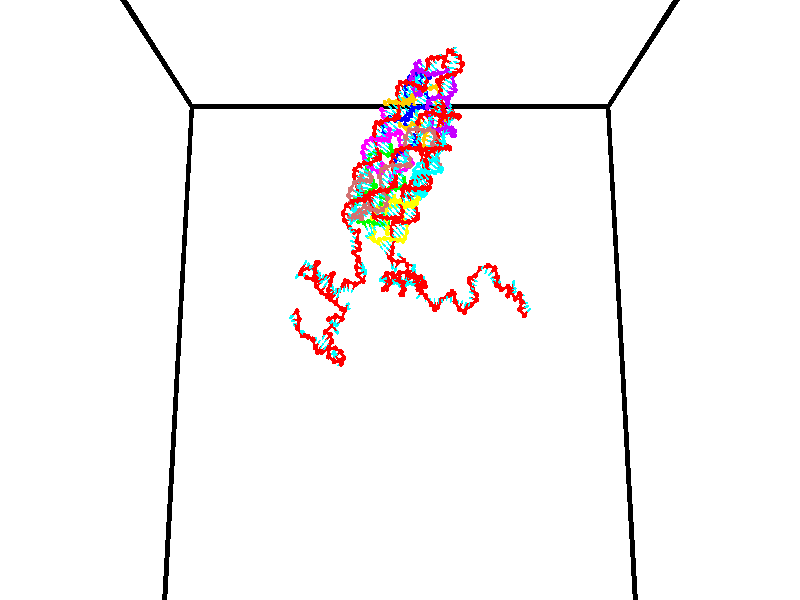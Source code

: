 // switches for output
#declare DRAW_BASES = 1; // possible values are 0, 1; only relevant for DNA ribbons
#declare DRAW_BASES_TYPE = 3; // possible values are 1, 2, 3; only relevant for DNA ribbons
#declare DRAW_FOG = 0; // set to 1 to enable fog

#include "colors.inc"

#include "transforms.inc"
background { rgb <1, 1, 1>}

#default {
   normal{
       ripples 0.25
       frequency 0.20
       turbulence 0.2
       lambda 5
   }
	finish {
		phong 0.1
		phong_size 40.
	}
}

// original window dimensions: 1024x640


// camera settings

camera {
	sky <0, 0.179814, -0.983701>
	up <0, 0.179814, -0.983701>
	right 1.6 * <1, 0, 0>
	location <35, 94.9851, 44.8844>
	look_at <35, 29.7336, 32.9568>
	direction <0, -65.2515, -11.9276>
	angle 67.0682
}


# declare cpy_camera_pos = <35, 94.9851, 44.8844>;
# if (DRAW_FOG = 1)
fog {
	fog_type 2
	up vnormalize(cpy_camera_pos)
	color rgbt<1,1,1,0.3>
	distance 1e-5
	fog_alt 3e-3
	fog_offset 56
}
# end


// LIGHTS

# declare lum = 6;
global_settings {
	ambient_light rgb lum * <0.05, 0.05, 0.05>
	max_trace_level 15
}# declare cpy_direct_light_amount = 0.25;
light_source
{	1000 * <-1, -1.16352, -0.803886>,
	rgb lum * cpy_direct_light_amount
	parallel
}

light_source
{	1000 * <1, 1.16352, 0.803886>,
	rgb lum * cpy_direct_light_amount
	parallel
}

// strand 0

// nucleotide -1

// particle -1
sphere {
	<24.608362, 34.909969, 34.868286> 0.250000
	pigment { color rgbt <1,0,0,0> }
	no_shadow
}
cylinder {
	<24.315437, 34.975323, 35.132717>,  <24.139683, 35.014534, 35.291378>, 0.100000
	pigment { color rgbt <1,0,0,0> }
	no_shadow
}
cylinder {
	<24.315437, 34.975323, 35.132717>,  <24.608362, 34.909969, 34.868286>, 0.100000
	pigment { color rgbt <1,0,0,0> }
	no_shadow
}

// particle -1
sphere {
	<24.315437, 34.975323, 35.132717> 0.100000
	pigment { color rgbt <1,0,0,0> }
	no_shadow
}
sphere {
	0, 1
	scale<0.080000,0.200000,0.300000>
	matrix <0.323481, -0.770802, 0.548839,
		0.599234, 0.615767, 0.511615,
		-0.732311, 0.163385, 0.661079,
		24.095743, 35.024338, 35.331039>
	pigment { color rgbt <0,1,1,0> }
	no_shadow
}
cylinder {
	<24.869108, 35.063679, 35.564091>,  <24.608362, 34.909969, 34.868286>, 0.130000
	pigment { color rgbt <1,0,0,0> }
	no_shadow
}

// nucleotide -1

// particle -1
sphere {
	<24.869108, 35.063679, 35.564091> 0.250000
	pigment { color rgbt <1,0,0,0> }
	no_shadow
}
cylinder {
	<24.517975, 34.873672, 35.588646>,  <24.307295, 34.759670, 35.603378>, 0.100000
	pigment { color rgbt <1,0,0,0> }
	no_shadow
}
cylinder {
	<24.517975, 34.873672, 35.588646>,  <24.869108, 35.063679, 35.564091>, 0.100000
	pigment { color rgbt <1,0,0,0> }
	no_shadow
}

// particle -1
sphere {
	<24.517975, 34.873672, 35.588646> 0.100000
	pigment { color rgbt <1,0,0,0> }
	no_shadow
}
sphere {
	0, 1
	scale<0.080000,0.200000,0.300000>
	matrix <0.428950, -0.722663, 0.541996,
		-0.213091, 0.502116, 0.838136,
		-0.877835, -0.475013, 0.061389,
		24.254625, 34.731167, 35.607063>
	pigment { color rgbt <0,1,1,0> }
	no_shadow
}
cylinder {
	<24.719769, 34.879635, 36.317772>,  <24.869108, 35.063679, 35.564091>, 0.130000
	pigment { color rgbt <1,0,0,0> }
	no_shadow
}

// nucleotide -1

// particle -1
sphere {
	<24.719769, 34.879635, 36.317772> 0.250000
	pigment { color rgbt <1,0,0,0> }
	no_shadow
}
cylinder {
	<24.507843, 34.621460, 36.097694>,  <24.380688, 34.466557, 35.965649>, 0.100000
	pigment { color rgbt <1,0,0,0> }
	no_shadow
}
cylinder {
	<24.507843, 34.621460, 36.097694>,  <24.719769, 34.879635, 36.317772>, 0.100000
	pigment { color rgbt <1,0,0,0> }
	no_shadow
}

// particle -1
sphere {
	<24.507843, 34.621460, 36.097694> 0.100000
	pigment { color rgbt <1,0,0,0> }
	no_shadow
}
sphere {
	0, 1
	scale<0.080000,0.200000,0.300000>
	matrix <0.163487, -0.714278, 0.680498,
		-0.832206, 0.270590, 0.483956,
		-0.529816, -0.645436, -0.550189,
		24.348898, 34.427830, 35.932636>
	pigment { color rgbt <0,1,1,0> }
	no_shadow
}
cylinder {
	<25.127937, 34.521580, 36.859821>,  <24.719769, 34.879635, 36.317772>, 0.130000
	pigment { color rgbt <1,0,0,0> }
	no_shadow
}

// nucleotide -1

// particle -1
sphere {
	<25.127937, 34.521580, 36.859821> 0.250000
	pigment { color rgbt <1,0,0,0> }
	no_shadow
}
cylinder {
	<25.481031, 34.342278, 36.916164>,  <25.692888, 34.234695, 36.949970>, 0.100000
	pigment { color rgbt <1,0,0,0> }
	no_shadow
}
cylinder {
	<25.481031, 34.342278, 36.916164>,  <25.127937, 34.521580, 36.859821>, 0.100000
	pigment { color rgbt <1,0,0,0> }
	no_shadow
}

// particle -1
sphere {
	<25.481031, 34.342278, 36.916164> 0.100000
	pigment { color rgbt <1,0,0,0> }
	no_shadow
}
sphere {
	0, 1
	scale<0.080000,0.200000,0.300000>
	matrix <0.400219, 0.560239, -0.725229,
		0.246173, 0.696561, 0.673945,
		0.882736, -0.448257, 0.140862,
		25.745852, 34.207802, 36.958424>
	pigment { color rgbt <0,1,1,0> }
	no_shadow
}
cylinder {
	<25.775864, 34.768188, 37.012001>,  <25.127937, 34.521580, 36.859821>, 0.130000
	pigment { color rgbt <1,0,0,0> }
	no_shadow
}

// nucleotide -1

// particle -1
sphere {
	<25.775864, 34.768188, 37.012001> 0.250000
	pigment { color rgbt <1,0,0,0> }
	no_shadow
}
cylinder {
	<25.465397, 34.925087, 36.814533>,  <25.279118, 35.019226, 36.696053>, 0.100000
	pigment { color rgbt <1,0,0,0> }
	no_shadow
}
cylinder {
	<25.465397, 34.925087, 36.814533>,  <25.775864, 34.768188, 37.012001>, 0.100000
	pigment { color rgbt <1,0,0,0> }
	no_shadow
}

// particle -1
sphere {
	<25.465397, 34.925087, 36.814533> 0.100000
	pigment { color rgbt <1,0,0,0> }
	no_shadow
}
sphere {
	0, 1
	scale<0.080000,0.200000,0.300000>
	matrix <0.041851, 0.813263, 0.580390,
		0.629138, 0.429819, -0.647643,
		-0.776167, 0.392249, -0.493666,
		25.232548, 35.042763, 36.666435>
	pigment { color rgbt <0,1,1,0> }
	no_shadow
}
cylinder {
	<26.294214, 35.238678, 37.296989>,  <25.775864, 34.768188, 37.012001>, 0.130000
	pigment { color rgbt <1,0,0,0> }
	no_shadow
}

// nucleotide -1

// particle -1
sphere {
	<26.294214, 35.238678, 37.296989> 0.250000
	pigment { color rgbt <1,0,0,0> }
	no_shadow
}
cylinder {
	<26.411068, 34.858624, 37.253357>,  <26.481180, 34.630592, 37.227177>, 0.100000
	pigment { color rgbt <1,0,0,0> }
	no_shadow
}
cylinder {
	<26.411068, 34.858624, 37.253357>,  <26.294214, 35.238678, 37.296989>, 0.100000
	pigment { color rgbt <1,0,0,0> }
	no_shadow
}

// particle -1
sphere {
	<26.411068, 34.858624, 37.253357> 0.100000
	pigment { color rgbt <1,0,0,0> }
	no_shadow
}
sphere {
	0, 1
	scale<0.080000,0.200000,0.300000>
	matrix <0.914786, 0.244338, 0.321661,
		-0.278971, -0.193750, 0.940551,
		0.292134, -0.950137, -0.109077,
		26.498709, 34.573582, 37.220634>
	pigment { color rgbt <0,1,1,0> }
	no_shadow
}
cylinder {
	<26.577457, 35.087830, 37.960941>,  <26.294214, 35.238678, 37.296989>, 0.130000
	pigment { color rgbt <1,0,0,0> }
	no_shadow
}

// nucleotide -1

// particle -1
sphere {
	<26.577457, 35.087830, 37.960941> 0.250000
	pigment { color rgbt <1,0,0,0> }
	no_shadow
}
cylinder {
	<26.740013, 34.858894, 37.676048>,  <26.837545, 34.721535, 37.505112>, 0.100000
	pigment { color rgbt <1,0,0,0> }
	no_shadow
}
cylinder {
	<26.740013, 34.858894, 37.676048>,  <26.577457, 35.087830, 37.960941>, 0.100000
	pigment { color rgbt <1,0,0,0> }
	no_shadow
}

// particle -1
sphere {
	<26.740013, 34.858894, 37.676048> 0.100000
	pigment { color rgbt <1,0,0,0> }
	no_shadow
}
sphere {
	0, 1
	scale<0.080000,0.200000,0.300000>
	matrix <0.831176, -0.092168, 0.548317,
		-0.379467, -0.814823, 0.438256,
		0.406388, -0.572336, -0.712236,
		26.861929, 34.687195, 37.462376>
	pigment { color rgbt <0,1,1,0> }
	no_shadow
}
cylinder {
	<26.691988, 34.407917, 38.273998>,  <26.577457, 35.087830, 37.960941>, 0.130000
	pigment { color rgbt <1,0,0,0> }
	no_shadow
}

// nucleotide -1

// particle -1
sphere {
	<26.691988, 34.407917, 38.273998> 0.250000
	pigment { color rgbt <1,0,0,0> }
	no_shadow
}
cylinder {
	<26.940245, 34.472511, 37.967087>,  <27.089199, 34.511269, 37.782940>, 0.100000
	pigment { color rgbt <1,0,0,0> }
	no_shadow
}
cylinder {
	<26.940245, 34.472511, 37.967087>,  <26.691988, 34.407917, 38.273998>, 0.100000
	pigment { color rgbt <1,0,0,0> }
	no_shadow
}

// particle -1
sphere {
	<26.940245, 34.472511, 37.967087> 0.100000
	pigment { color rgbt <1,0,0,0> }
	no_shadow
}
sphere {
	0, 1
	scale<0.080000,0.200000,0.300000>
	matrix <0.752013, -0.399641, 0.524180,
		-0.221988, -0.902335, -0.369476,
		0.620643, 0.161489, -0.767283,
		27.126438, 34.520958, 37.736900>
	pigment { color rgbt <0,1,1,0> }
	no_shadow
}
cylinder {
	<27.036232, 33.755318, 38.197151>,  <26.691988, 34.407917, 38.273998>, 0.130000
	pigment { color rgbt <1,0,0,0> }
	no_shadow
}

// nucleotide -1

// particle -1
sphere {
	<27.036232, 33.755318, 38.197151> 0.250000
	pigment { color rgbt <1,0,0,0> }
	no_shadow
}
cylinder {
	<27.259329, 34.038960, 38.024593>,  <27.393187, 34.209145, 37.921059>, 0.100000
	pigment { color rgbt <1,0,0,0> }
	no_shadow
}
cylinder {
	<27.259329, 34.038960, 38.024593>,  <27.036232, 33.755318, 38.197151>, 0.100000
	pigment { color rgbt <1,0,0,0> }
	no_shadow
}

// particle -1
sphere {
	<27.259329, 34.038960, 38.024593> 0.100000
	pigment { color rgbt <1,0,0,0> }
	no_shadow
}
sphere {
	0, 1
	scale<0.080000,0.200000,0.300000>
	matrix <0.778357, -0.266339, 0.568528,
		0.288248, -0.652869, -0.700483,
		0.557740, 0.709102, -0.431393,
		27.426651, 34.251690, 37.895176>
	pigment { color rgbt <0,1,1,0> }
	no_shadow
}
cylinder {
	<27.700407, 33.439651, 37.856865>,  <27.036232, 33.755318, 38.197151>, 0.130000
	pigment { color rgbt <1,0,0,0> }
	no_shadow
}

// nucleotide -1

// particle -1
sphere {
	<27.700407, 33.439651, 37.856865> 0.250000
	pigment { color rgbt <1,0,0,0> }
	no_shadow
}
cylinder {
	<27.773653, 33.826061, 37.929821>,  <27.817600, 34.057907, 37.973595>, 0.100000
	pigment { color rgbt <1,0,0,0> }
	no_shadow
}
cylinder {
	<27.773653, 33.826061, 37.929821>,  <27.700407, 33.439651, 37.856865>, 0.100000
	pigment { color rgbt <1,0,0,0> }
	no_shadow
}

// particle -1
sphere {
	<27.773653, 33.826061, 37.929821> 0.100000
	pigment { color rgbt <1,0,0,0> }
	no_shadow
}
sphere {
	0, 1
	scale<0.080000,0.200000,0.300000>
	matrix <0.748324, -0.257282, 0.611406,
		0.637558, 0.024528, -0.770012,
		0.183113, 0.966025, 0.182387,
		27.828587, 34.115868, 37.984539>
	pigment { color rgbt <0,1,1,0> }
	no_shadow
}
cylinder {
	<28.382202, 33.448170, 37.823250>,  <27.700407, 33.439651, 37.856865>, 0.130000
	pigment { color rgbt <1,0,0,0> }
	no_shadow
}

// nucleotide -1

// particle -1
sphere {
	<28.382202, 33.448170, 37.823250> 0.250000
	pigment { color rgbt <1,0,0,0> }
	no_shadow
}
cylinder {
	<28.276785, 33.765690, 38.042496>,  <28.213535, 33.956203, 38.174042>, 0.100000
	pigment { color rgbt <1,0,0,0> }
	no_shadow
}
cylinder {
	<28.276785, 33.765690, 38.042496>,  <28.382202, 33.448170, 37.823250>, 0.100000
	pigment { color rgbt <1,0,0,0> }
	no_shadow
}

// particle -1
sphere {
	<28.276785, 33.765690, 38.042496> 0.100000
	pigment { color rgbt <1,0,0,0> }
	no_shadow
}
sphere {
	0, 1
	scale<0.080000,0.200000,0.300000>
	matrix <0.723155, -0.213475, 0.656868,
		0.638430, 0.569483, -0.517780,
		-0.263542, 0.793800, 0.548113,
		28.197721, 34.003830, 38.206928>
	pigment { color rgbt <0,1,1,0> }
	no_shadow
}
cylinder {
	<29.016697, 33.767624, 38.181923>,  <28.382202, 33.448170, 37.823250>, 0.130000
	pigment { color rgbt <1,0,0,0> }
	no_shadow
}

// nucleotide -1

// particle -1
sphere {
	<29.016697, 33.767624, 38.181923> 0.250000
	pigment { color rgbt <1,0,0,0> }
	no_shadow
}
cylinder {
	<28.676785, 33.857677, 38.372578>,  <28.472837, 33.911709, 38.486973>, 0.100000
	pigment { color rgbt <1,0,0,0> }
	no_shadow
}
cylinder {
	<28.676785, 33.857677, 38.372578>,  <29.016697, 33.767624, 38.181923>, 0.100000
	pigment { color rgbt <1,0,0,0> }
	no_shadow
}

// particle -1
sphere {
	<28.676785, 33.857677, 38.372578> 0.100000
	pigment { color rgbt <1,0,0,0> }
	no_shadow
}
sphere {
	0, 1
	scale<0.080000,0.200000,0.300000>
	matrix <0.438717, -0.199206, 0.876267,
		0.292231, 0.953745, 0.070509,
		-0.849781, 0.225138, 0.476639,
		28.421850, 33.925220, 38.515568>
	pigment { color rgbt <0,1,1,0> }
	no_shadow
}
cylinder {
	<29.302986, 34.103828, 38.735222>,  <29.016697, 33.767624, 38.181923>, 0.130000
	pigment { color rgbt <1,0,0,0> }
	no_shadow
}

// nucleotide -1

// particle -1
sphere {
	<29.302986, 34.103828, 38.735222> 0.250000
	pigment { color rgbt <1,0,0,0> }
	no_shadow
}
cylinder {
	<28.931688, 33.997723, 38.839527>,  <28.708910, 33.934059, 38.902111>, 0.100000
	pigment { color rgbt <1,0,0,0> }
	no_shadow
}
cylinder {
	<28.931688, 33.997723, 38.839527>,  <29.302986, 34.103828, 38.735222>, 0.100000
	pigment { color rgbt <1,0,0,0> }
	no_shadow
}

// particle -1
sphere {
	<28.931688, 33.997723, 38.839527> 0.100000
	pigment { color rgbt <1,0,0,0> }
	no_shadow
}
sphere {
	0, 1
	scale<0.080000,0.200000,0.300000>
	matrix <0.323786, -0.231126, 0.917466,
		-0.183098, 0.936065, 0.300429,
		-0.928245, -0.265261, 0.260766,
		28.653215, 33.918144, 38.917755>
	pigment { color rgbt <0,1,1,0> }
	no_shadow
}
cylinder {
	<29.117428, 34.520081, 39.245476>,  <29.302986, 34.103828, 38.735222>, 0.130000
	pigment { color rgbt <1,0,0,0> }
	no_shadow
}

// nucleotide -1

// particle -1
sphere {
	<29.117428, 34.520081, 39.245476> 0.250000
	pigment { color rgbt <1,0,0,0> }
	no_shadow
}
cylinder {
	<28.960127, 34.152607, 39.260262>,  <28.865747, 33.932121, 39.269135>, 0.100000
	pigment { color rgbt <1,0,0,0> }
	no_shadow
}
cylinder {
	<28.960127, 34.152607, 39.260262>,  <29.117428, 34.520081, 39.245476>, 0.100000
	pigment { color rgbt <1,0,0,0> }
	no_shadow
}

// particle -1
sphere {
	<28.960127, 34.152607, 39.260262> 0.100000
	pigment { color rgbt <1,0,0,0> }
	no_shadow
}
sphere {
	0, 1
	scale<0.080000,0.200000,0.300000>
	matrix <0.286969, -0.084445, 0.954211,
		-0.873501, 0.385851, 0.296843,
		-0.393250, -0.918688, 0.036964,
		28.842152, 33.876999, 39.271351>
	pigment { color rgbt <0,1,1,0> }
	no_shadow
}
cylinder {
	<29.040216, 35.322239, 39.069279>,  <29.117428, 34.520081, 39.245476>, 0.130000
	pigment { color rgbt <1,0,0,0> }
	no_shadow
}

// nucleotide -1

// particle -1
sphere {
	<29.040216, 35.322239, 39.069279> 0.250000
	pigment { color rgbt <1,0,0,0> }
	no_shadow
}
cylinder {
	<28.782068, 35.521622, 38.837749>,  <28.627180, 35.641251, 38.698833>, 0.100000
	pigment { color rgbt <1,0,0,0> }
	no_shadow
}
cylinder {
	<28.782068, 35.521622, 38.837749>,  <29.040216, 35.322239, 39.069279>, 0.100000
	pigment { color rgbt <1,0,0,0> }
	no_shadow
}

// particle -1
sphere {
	<28.782068, 35.521622, 38.837749> 0.100000
	pigment { color rgbt <1,0,0,0> }
	no_shadow
}
sphere {
	0, 1
	scale<0.080000,0.200000,0.300000>
	matrix <-0.239822, -0.851654, -0.466015,
		-0.725247, -0.161937, 0.669173,
		-0.645369, 0.498459, -0.578824,
		28.588457, 35.671158, 38.664101>
	pigment { color rgbt <0,1,1,0> }
	no_shadow
}
cylinder {
	<28.453127, 34.930222, 39.085522>,  <29.040216, 35.322239, 39.069279>, 0.130000
	pigment { color rgbt <1,0,0,0> }
	no_shadow
}

// nucleotide -1

// particle -1
sphere {
	<28.453127, 34.930222, 39.085522> 0.250000
	pigment { color rgbt <1,0,0,0> }
	no_shadow
}
cylinder {
	<28.489500, 35.156490, 38.757683>,  <28.511324, 35.292252, 38.560978>, 0.100000
	pigment { color rgbt <1,0,0,0> }
	no_shadow
}
cylinder {
	<28.489500, 35.156490, 38.757683>,  <28.453127, 34.930222, 39.085522>, 0.100000
	pigment { color rgbt <1,0,0,0> }
	no_shadow
}

// particle -1
sphere {
	<28.489500, 35.156490, 38.757683> 0.100000
	pigment { color rgbt <1,0,0,0> }
	no_shadow
}
sphere {
	0, 1
	scale<0.080000,0.200000,0.300000>
	matrix <-0.332730, -0.758457, -0.560387,
		-0.938627, 0.323665, 0.119246,
		0.090935, 0.565671, -0.819602,
		28.516781, 35.326191, 38.511803>
	pigment { color rgbt <0,1,1,0> }
	no_shadow
}
cylinder {
	<27.880875, 35.132683, 38.710918>,  <28.453127, 34.930222, 39.085522>, 0.130000
	pigment { color rgbt <1,0,0,0> }
	no_shadow
}

// nucleotide -1

// particle -1
sphere {
	<27.880875, 35.132683, 38.710918> 0.250000
	pigment { color rgbt <1,0,0,0> }
	no_shadow
}
cylinder {
	<27.999334, 34.784737, 38.553123>,  <28.070410, 34.575970, 38.458447>, 0.100000
	pigment { color rgbt <1,0,0,0> }
	no_shadow
}
cylinder {
	<27.999334, 34.784737, 38.553123>,  <27.880875, 35.132683, 38.710918>, 0.100000
	pigment { color rgbt <1,0,0,0> }
	no_shadow
}

// particle -1
sphere {
	<27.999334, 34.784737, 38.553123> 0.100000
	pigment { color rgbt <1,0,0,0> }
	no_shadow
}
sphere {
	0, 1
	scale<0.080000,0.200000,0.300000>
	matrix <-0.633518, 0.130199, -0.762694,
		0.714807, 0.475788, -0.512520,
		0.296152, -0.869870, -0.394488,
		28.088181, 34.523777, 38.434776>
	pigment { color rgbt <0,1,1,0> }
	no_shadow
}
cylinder {
	<27.947363, 35.374416, 38.012325>,  <27.880875, 35.132683, 38.710918>, 0.130000
	pigment { color rgbt <1,0,0,0> }
	no_shadow
}

// nucleotide -1

// particle -1
sphere {
	<27.947363, 35.374416, 38.012325> 0.250000
	pigment { color rgbt <1,0,0,0> }
	no_shadow
}
cylinder {
	<27.932554, 34.976200, 38.047043>,  <27.923668, 34.737270, 38.067871>, 0.100000
	pigment { color rgbt <1,0,0,0> }
	no_shadow
}
cylinder {
	<27.932554, 34.976200, 38.047043>,  <27.947363, 35.374416, 38.012325>, 0.100000
	pigment { color rgbt <1,0,0,0> }
	no_shadow
}

// particle -1
sphere {
	<27.932554, 34.976200, 38.047043> 0.100000
	pigment { color rgbt <1,0,0,0> }
	no_shadow
}
sphere {
	0, 1
	scale<0.080000,0.200000,0.300000>
	matrix <-0.679647, -0.038585, -0.732523,
		0.732604, -0.086106, -0.675187,
		-0.037023, -0.995539, 0.086790,
		27.921448, 34.677540, 38.073078>
	pigment { color rgbt <0,1,1,0> }
	no_shadow
}
cylinder {
	<28.213652, 35.209248, 37.435429>,  <27.947363, 35.374416, 38.012325>, 0.130000
	pigment { color rgbt <1,0,0,0> }
	no_shadow
}

// nucleotide -1

// particle -1
sphere {
	<28.213652, 35.209248, 37.435429> 0.250000
	pigment { color rgbt <1,0,0,0> }
	no_shadow
}
cylinder {
	<27.974781, 34.920757, 37.575836>,  <27.831459, 34.747662, 37.660080>, 0.100000
	pigment { color rgbt <1,0,0,0> }
	no_shadow
}
cylinder {
	<27.974781, 34.920757, 37.575836>,  <28.213652, 35.209248, 37.435429>, 0.100000
	pigment { color rgbt <1,0,0,0> }
	no_shadow
}

// particle -1
sphere {
	<27.974781, 34.920757, 37.575836> 0.100000
	pigment { color rgbt <1,0,0,0> }
	no_shadow
}
sphere {
	0, 1
	scale<0.080000,0.200000,0.300000>
	matrix <-0.636657, 0.160009, -0.754364,
		0.487902, -0.673965, -0.554728,
		-0.597176, -0.721227, 0.351015,
		27.795628, 34.704388, 37.681141>
	pigment { color rgbt <0,1,1,0> }
	no_shadow
}
cylinder {
	<28.009022, 34.900242, 36.852932>,  <28.213652, 35.209248, 37.435429>, 0.130000
	pigment { color rgbt <1,0,0,0> }
	no_shadow
}

// nucleotide -1

// particle -1
sphere {
	<28.009022, 34.900242, 36.852932> 0.250000
	pigment { color rgbt <1,0,0,0> }
	no_shadow
}
cylinder {
	<27.734316, 34.797882, 37.125069>,  <27.569492, 34.736465, 37.288353>, 0.100000
	pigment { color rgbt <1,0,0,0> }
	no_shadow
}
cylinder {
	<27.734316, 34.797882, 37.125069>,  <28.009022, 34.900242, 36.852932>, 0.100000
	pigment { color rgbt <1,0,0,0> }
	no_shadow
}

// particle -1
sphere {
	<27.734316, 34.797882, 37.125069> 0.100000
	pigment { color rgbt <1,0,0,0> }
	no_shadow
}
sphere {
	0, 1
	scale<0.080000,0.200000,0.300000>
	matrix <-0.723349, 0.148485, -0.674328,
		0.071535, -0.955233, -0.287075,
		-0.686767, -0.255894, 0.680345,
		27.528286, 34.721115, 37.329170>
	pigment { color rgbt <0,1,1,0> }
	no_shadow
}
cylinder {
	<27.458700, 34.489979, 36.529884>,  <28.009022, 34.900242, 36.852932>, 0.130000
	pigment { color rgbt <1,0,0,0> }
	no_shadow
}

// nucleotide -1

// particle -1
sphere {
	<27.458700, 34.489979, 36.529884> 0.250000
	pigment { color rgbt <1,0,0,0> }
	no_shadow
}
cylinder {
	<27.362453, 34.712467, 36.848061>,  <27.304707, 34.845959, 37.038967>, 0.100000
	pigment { color rgbt <1,0,0,0> }
	no_shadow
}
cylinder {
	<27.362453, 34.712467, 36.848061>,  <27.458700, 34.489979, 36.529884>, 0.100000
	pigment { color rgbt <1,0,0,0> }
	no_shadow
}

// particle -1
sphere {
	<27.362453, 34.712467, 36.848061> 0.100000
	pigment { color rgbt <1,0,0,0> }
	no_shadow
}
sphere {
	0, 1
	scale<0.080000,0.200000,0.300000>
	matrix <-0.765811, 0.394724, -0.507668,
		-0.596354, -0.731309, 0.330982,
		-0.240616, 0.556219, 0.795439,
		27.290268, 34.879333, 37.086693>
	pigment { color rgbt <0,1,1,0> }
	no_shadow
}
cylinder {
	<28.136410, 34.659428, 36.038097>,  <27.458700, 34.489979, 36.529884>, 0.130000
	pigment { color rgbt <1,0,0,0> }
	no_shadow
}

// nucleotide -1

// particle -1
sphere {
	<28.136410, 34.659428, 36.038097> 0.250000
	pigment { color rgbt <1,0,0,0> }
	no_shadow
}
cylinder {
	<28.403322, 34.662251, 36.336006>,  <28.563469, 34.663944, 36.514751>, 0.100000
	pigment { color rgbt <1,0,0,0> }
	no_shadow
}
cylinder {
	<28.403322, 34.662251, 36.336006>,  <28.136410, 34.659428, 36.038097>, 0.100000
	pigment { color rgbt <1,0,0,0> }
	no_shadow
}

// particle -1
sphere {
	<28.403322, 34.662251, 36.336006> 0.100000
	pigment { color rgbt <1,0,0,0> }
	no_shadow
}
sphere {
	0, 1
	scale<0.080000,0.200000,0.300000>
	matrix <0.409399, 0.831869, -0.374681,
		-0.622198, 0.554927, 0.552201,
		0.667279, 0.007055, 0.744774,
		28.603506, 34.664368, 36.559437>
	pigment { color rgbt <0,1,1,0> }
	no_shadow
}
cylinder {
	<27.860052, 35.337078, 35.610168>,  <28.136410, 34.659428, 36.038097>, 0.130000
	pigment { color rgbt <1,0,0,0> }
	no_shadow
}

// nucleotide -1

// particle -1
sphere {
	<27.860052, 35.337078, 35.610168> 0.250000
	pigment { color rgbt <1,0,0,0> }
	no_shadow
}
cylinder {
	<28.044285, 35.646736, 35.783859>,  <28.154825, 35.832531, 35.888073>, 0.100000
	pigment { color rgbt <1,0,0,0> }
	no_shadow
}
cylinder {
	<28.044285, 35.646736, 35.783859>,  <27.860052, 35.337078, 35.610168>, 0.100000
	pigment { color rgbt <1,0,0,0> }
	no_shadow
}

// particle -1
sphere {
	<28.044285, 35.646736, 35.783859> 0.100000
	pigment { color rgbt <1,0,0,0> }
	no_shadow
}
sphere {
	0, 1
	scale<0.080000,0.200000,0.300000>
	matrix <0.670542, -0.624002, 0.401242,
		0.581582, 0.106365, -0.806504,
		0.460583, 0.774150, 0.434230,
		28.182459, 35.878983, 35.914127>
	pigment { color rgbt <0,1,1,0> }
	no_shadow
}
cylinder {
	<28.583019, 35.402245, 35.328190>,  <27.860052, 35.337078, 35.610168>, 0.130000
	pigment { color rgbt <1,0,0,0> }
	no_shadow
}

// nucleotide -1

// particle -1
sphere {
	<28.583019, 35.402245, 35.328190> 0.250000
	pigment { color rgbt <1,0,0,0> }
	no_shadow
}
cylinder {
	<28.520439, 35.495071, 35.712204>,  <28.482891, 35.550770, 35.942612>, 0.100000
	pigment { color rgbt <1,0,0,0> }
	no_shadow
}
cylinder {
	<28.520439, 35.495071, 35.712204>,  <28.583019, 35.402245, 35.328190>, 0.100000
	pigment { color rgbt <1,0,0,0> }
	no_shadow
}

// particle -1
sphere {
	<28.520439, 35.495071, 35.712204> 0.100000
	pigment { color rgbt <1,0,0,0> }
	no_shadow
}
sphere {
	0, 1
	scale<0.080000,0.200000,0.300000>
	matrix <0.640303, -0.716250, 0.277484,
		0.752021, 0.658126, -0.036537,
		-0.156450, 0.232069, 0.960035,
		28.473505, 35.564693, 36.000214>
	pigment { color rgbt <0,1,1,0> }
	no_shadow
}
cylinder {
	<29.222376, 35.396263, 35.571575>,  <28.583019, 35.402245, 35.328190>, 0.130000
	pigment { color rgbt <1,0,0,0> }
	no_shadow
}

// nucleotide -1

// particle -1
sphere {
	<29.222376, 35.396263, 35.571575> 0.250000
	pigment { color rgbt <1,0,0,0> }
	no_shadow
}
cylinder {
	<28.945297, 35.340549, 35.854637>,  <28.779049, 35.307121, 36.024475>, 0.100000
	pigment { color rgbt <1,0,0,0> }
	no_shadow
}
cylinder {
	<28.945297, 35.340549, 35.854637>,  <29.222376, 35.396263, 35.571575>, 0.100000
	pigment { color rgbt <1,0,0,0> }
	no_shadow
}

// particle -1
sphere {
	<28.945297, 35.340549, 35.854637> 0.100000
	pigment { color rgbt <1,0,0,0> }
	no_shadow
}
sphere {
	0, 1
	scale<0.080000,0.200000,0.300000>
	matrix <0.535988, -0.755934, 0.375873,
		0.482584, 0.639659, 0.598289,
		-0.692697, -0.139285, 0.707651,
		28.737488, 35.298763, 36.066933>
	pigment { color rgbt <0,1,1,0> }
	no_shadow
}
cylinder {
	<29.484365, 35.783131, 34.956028>,  <29.222376, 35.396263, 35.571575>, 0.130000
	pigment { color rgbt <1,0,0,0> }
	no_shadow
}

// nucleotide -1

// particle -1
sphere {
	<29.484365, 35.783131, 34.956028> 0.250000
	pigment { color rgbt <1,0,0,0> }
	no_shadow
}
cylinder {
	<29.640991, 35.583420, 34.646858>,  <29.734966, 35.463593, 34.461357>, 0.100000
	pigment { color rgbt <1,0,0,0> }
	no_shadow
}
cylinder {
	<29.640991, 35.583420, 34.646858>,  <29.484365, 35.783131, 34.956028>, 0.100000
	pigment { color rgbt <1,0,0,0> }
	no_shadow
}

// particle -1
sphere {
	<29.640991, 35.583420, 34.646858> 0.100000
	pigment { color rgbt <1,0,0,0> }
	no_shadow
}
sphere {
	0, 1
	scale<0.080000,0.200000,0.300000>
	matrix <0.078250, -0.818881, 0.568604,
		-0.916818, -0.283125, -0.281575,
		0.391562, -0.499273, -0.772920,
		29.758459, 35.433640, 34.414982>
	pigment { color rgbt <0,1,1,0> }
	no_shadow
}
cylinder {
	<29.074478, 35.134254, 34.675785>,  <29.484365, 35.783131, 34.956028>, 0.130000
	pigment { color rgbt <1,0,0,0> }
	no_shadow
}

// nucleotide -1

// particle -1
sphere {
	<29.074478, 35.134254, 34.675785> 0.250000
	pigment { color rgbt <1,0,0,0> }
	no_shadow
}
cylinder {
	<29.473579, 35.107449, 34.675823>,  <29.713039, 35.091366, 34.675846>, 0.100000
	pigment { color rgbt <1,0,0,0> }
	no_shadow
}
cylinder {
	<29.473579, 35.107449, 34.675823>,  <29.074478, 35.134254, 34.675785>, 0.100000
	pigment { color rgbt <1,0,0,0> }
	no_shadow
}

// particle -1
sphere {
	<29.473579, 35.107449, 34.675823> 0.100000
	pigment { color rgbt <1,0,0,0> }
	no_shadow
}
sphere {
	0, 1
	scale<0.080000,0.200000,0.300000>
	matrix <-0.036593, -0.543557, 0.838575,
		-0.056143, -0.836693, -0.544787,
		0.997752, -0.067016, 0.000100,
		29.772905, 35.087345, 34.675854>
	pigment { color rgbt <0,1,1,0> }
	no_shadow
}
cylinder {
	<28.529211, 35.062035, 34.224709>,  <29.074478, 35.134254, 34.675785>, 0.130000
	pigment { color rgbt <1,0,0,0> }
	no_shadow
}

// nucleotide -1

// particle -1
sphere {
	<28.529211, 35.062035, 34.224709> 0.250000
	pigment { color rgbt <1,0,0,0> }
	no_shadow
}
cylinder {
	<28.661991, 35.228851, 33.886269>,  <28.741659, 35.328941, 33.683205>, 0.100000
	pigment { color rgbt <1,0,0,0> }
	no_shadow
}
cylinder {
	<28.661991, 35.228851, 33.886269>,  <28.529211, 35.062035, 34.224709>, 0.100000
	pigment { color rgbt <1,0,0,0> }
	no_shadow
}

// particle -1
sphere {
	<28.661991, 35.228851, 33.886269> 0.100000
	pigment { color rgbt <1,0,0,0> }
	no_shadow
}
sphere {
	0, 1
	scale<0.080000,0.200000,0.300000>
	matrix <-0.855671, -0.244406, -0.456172,
		-0.397034, 0.875411, 0.275717,
		0.331951, 0.417039, -0.846101,
		28.761576, 35.353962, 33.632439>
	pigment { color rgbt <0,1,1,0> }
	no_shadow
}
cylinder {
	<28.034580, 35.532417, 33.919456>,  <28.529211, 35.062035, 34.224709>, 0.130000
	pigment { color rgbt <1,0,0,0> }
	no_shadow
}

// nucleotide -1

// particle -1
sphere {
	<28.034580, 35.532417, 33.919456> 0.250000
	pigment { color rgbt <1,0,0,0> }
	no_shadow
}
cylinder {
	<28.266466, 35.372906, 33.635227>,  <28.405598, 35.277199, 33.464691>, 0.100000
	pigment { color rgbt <1,0,0,0> }
	no_shadow
}
cylinder {
	<28.266466, 35.372906, 33.635227>,  <28.034580, 35.532417, 33.919456>, 0.100000
	pigment { color rgbt <1,0,0,0> }
	no_shadow
}

// particle -1
sphere {
	<28.266466, 35.372906, 33.635227> 0.100000
	pigment { color rgbt <1,0,0,0> }
	no_shadow
}
sphere {
	0, 1
	scale<0.080000,0.200000,0.300000>
	matrix <-0.814011, -0.322285, -0.483237,
		-0.036303, 0.858551, -0.511442,
		0.579713, -0.398777, -0.710570,
		28.440380, 35.253273, 33.422058>
	pigment { color rgbt <0,1,1,0> }
	no_shadow
}
cylinder {
	<27.841545, 35.821041, 33.246124>,  <28.034580, 35.532417, 33.919456>, 0.130000
	pigment { color rgbt <1,0,0,0> }
	no_shadow
}

// nucleotide -1

// particle -1
sphere {
	<27.841545, 35.821041, 33.246124> 0.250000
	pigment { color rgbt <1,0,0,0> }
	no_shadow
}
cylinder {
	<28.033194, 35.477970, 33.171478>,  <28.148182, 35.272125, 33.126690>, 0.100000
	pigment { color rgbt <1,0,0,0> }
	no_shadow
}
cylinder {
	<28.033194, 35.477970, 33.171478>,  <27.841545, 35.821041, 33.246124>, 0.100000
	pigment { color rgbt <1,0,0,0> }
	no_shadow
}

// particle -1
sphere {
	<28.033194, 35.477970, 33.171478> 0.100000
	pigment { color rgbt <1,0,0,0> }
	no_shadow
}
sphere {
	0, 1
	scale<0.080000,0.200000,0.300000>
	matrix <-0.664126, -0.215209, -0.715976,
		0.573918, 0.466976, -0.672719,
		0.479119, -0.857682, -0.186619,
		28.176929, 35.220665, 33.115494>
	pigment { color rgbt <0,1,1,0> }
	no_shadow
}
cylinder {
	<28.045134, 35.755508, 32.472931>,  <27.841545, 35.821041, 33.246124>, 0.130000
	pigment { color rgbt <1,0,0,0> }
	no_shadow
}

// nucleotide -1

// particle -1
sphere {
	<28.045134, 35.755508, 32.472931> 0.250000
	pigment { color rgbt <1,0,0,0> }
	no_shadow
}
cylinder {
	<28.050528, 35.386662, 32.627598>,  <28.053764, 35.165352, 32.720398>, 0.100000
	pigment { color rgbt <1,0,0,0> }
	no_shadow
}
cylinder {
	<28.050528, 35.386662, 32.627598>,  <28.045134, 35.755508, 32.472931>, 0.100000
	pigment { color rgbt <1,0,0,0> }
	no_shadow
}

// particle -1
sphere {
	<28.050528, 35.386662, 32.627598> 0.100000
	pigment { color rgbt <1,0,0,0> }
	no_shadow
}
sphere {
	0, 1
	scale<0.080000,0.200000,0.300000>
	matrix <-0.691519, -0.287917, -0.662500,
		0.722233, -0.258458, -0.641545,
		0.013483, -0.922119, 0.386671,
		28.054573, 35.110027, 32.743599>
	pigment { color rgbt <0,1,1,0> }
	no_shadow
}
cylinder {
	<28.122641, 35.330795, 31.891275>,  <28.045134, 35.755508, 32.472931>, 0.130000
	pigment { color rgbt <1,0,0,0> }
	no_shadow
}

// nucleotide -1

// particle -1
sphere {
	<28.122641, 35.330795, 31.891275> 0.250000
	pigment { color rgbt <1,0,0,0> }
	no_shadow
}
cylinder {
	<28.016634, 35.072662, 32.177860>,  <27.953030, 34.917782, 32.349812>, 0.100000
	pigment { color rgbt <1,0,0,0> }
	no_shadow
}
cylinder {
	<28.016634, 35.072662, 32.177860>,  <28.122641, 35.330795, 31.891275>, 0.100000
	pigment { color rgbt <1,0,0,0> }
	no_shadow
}

// particle -1
sphere {
	<28.016634, 35.072662, 32.177860> 0.100000
	pigment { color rgbt <1,0,0,0> }
	no_shadow
}
sphere {
	0, 1
	scale<0.080000,0.200000,0.300000>
	matrix <-0.605102, -0.467206, -0.644647,
		0.750745, -0.604374, -0.266673,
		-0.265017, -0.645330, 0.716460,
		27.937128, 34.879063, 32.392799>
	pigment { color rgbt <0,1,1,0> }
	no_shadow
}
cylinder {
	<28.185162, 34.688976, 31.594969>,  <28.122641, 35.330795, 31.891275>, 0.130000
	pigment { color rgbt <1,0,0,0> }
	no_shadow
}

// nucleotide -1

// particle -1
sphere {
	<28.185162, 34.688976, 31.594969> 0.250000
	pigment { color rgbt <1,0,0,0> }
	no_shadow
}
cylinder {
	<27.936935, 34.629482, 31.902937>,  <27.788000, 34.593784, 32.087719>, 0.100000
	pigment { color rgbt <1,0,0,0> }
	no_shadow
}
cylinder {
	<27.936935, 34.629482, 31.902937>,  <28.185162, 34.688976, 31.594969>, 0.100000
	pigment { color rgbt <1,0,0,0> }
	no_shadow
}

// particle -1
sphere {
	<27.936935, 34.629482, 31.902937> 0.100000
	pigment { color rgbt <1,0,0,0> }
	no_shadow
}
sphere {
	0, 1
	scale<0.080000,0.200000,0.300000>
	matrix <-0.652825, -0.445940, -0.612337,
		0.434415, -0.882618, 0.179636,
		-0.620566, -0.148737, 0.769919,
		27.750765, 34.584862, 32.133911>
	pigment { color rgbt <0,1,1,0> }
	no_shadow
}
cylinder {
	<27.878197, 34.002327, 31.563076>,  <28.185162, 34.688976, 31.594969>, 0.130000
	pigment { color rgbt <1,0,0,0> }
	no_shadow
}

// nucleotide -1

// particle -1
sphere {
	<27.878197, 34.002327, 31.563076> 0.250000
	pigment { color rgbt <1,0,0,0> }
	no_shadow
}
cylinder {
	<27.604406, 34.210701, 31.767080>,  <27.440132, 34.335728, 31.889482>, 0.100000
	pigment { color rgbt <1,0,0,0> }
	no_shadow
}
cylinder {
	<27.604406, 34.210701, 31.767080>,  <27.878197, 34.002327, 31.563076>, 0.100000
	pigment { color rgbt <1,0,0,0> }
	no_shadow
}

// particle -1
sphere {
	<27.604406, 34.210701, 31.767080> 0.100000
	pigment { color rgbt <1,0,0,0> }
	no_shadow
}
sphere {
	0, 1
	scale<0.080000,0.200000,0.300000>
	matrix <-0.705156, -0.295506, -0.644540,
		-0.185052, -0.800813, 0.569609,
		-0.684479, 0.520936, 0.510014,
		27.399063, 34.366982, 31.920084>
	pigment { color rgbt <0,1,1,0> }
	no_shadow
}
cylinder {
	<27.309042, 33.584347, 31.635937>,  <27.878197, 34.002327, 31.563076>, 0.130000
	pigment { color rgbt <1,0,0,0> }
	no_shadow
}

// nucleotide -1

// particle -1
sphere {
	<27.309042, 33.584347, 31.635937> 0.250000
	pigment { color rgbt <1,0,0,0> }
	no_shadow
}
cylinder {
	<27.190449, 33.963108, 31.685684>,  <27.119293, 34.190365, 31.715532>, 0.100000
	pigment { color rgbt <1,0,0,0> }
	no_shadow
}
cylinder {
	<27.190449, 33.963108, 31.685684>,  <27.309042, 33.584347, 31.635937>, 0.100000
	pigment { color rgbt <1,0,0,0> }
	no_shadow
}

// particle -1
sphere {
	<27.190449, 33.963108, 31.685684> 0.100000
	pigment { color rgbt <1,0,0,0> }
	no_shadow
}
sphere {
	0, 1
	scale<0.080000,0.200000,0.300000>
	matrix <-0.902474, -0.235173, -0.360879,
		-0.312471, -0.219232, 0.924283,
		-0.296483, 0.946906, 0.124366,
		27.101503, 34.247181, 31.722994>
	pigment { color rgbt <0,1,1,0> }
	no_shadow
}
cylinder {
	<26.548948, 33.536446, 31.934662>,  <27.309042, 33.584347, 31.635937>, 0.130000
	pigment { color rgbt <1,0,0,0> }
	no_shadow
}

// nucleotide -1

// particle -1
sphere {
	<26.548948, 33.536446, 31.934662> 0.250000
	pigment { color rgbt <1,0,0,0> }
	no_shadow
}
cylinder {
	<26.640326, 33.848194, 31.701290>,  <26.695152, 34.035244, 31.561266>, 0.100000
	pigment { color rgbt <1,0,0,0> }
	no_shadow
}
cylinder {
	<26.640326, 33.848194, 31.701290>,  <26.548948, 33.536446, 31.934662>, 0.100000
	pigment { color rgbt <1,0,0,0> }
	no_shadow
}

// particle -1
sphere {
	<26.640326, 33.848194, 31.701290> 0.100000
	pigment { color rgbt <1,0,0,0> }
	no_shadow
}
sphere {
	0, 1
	scale<0.080000,0.200000,0.300000>
	matrix <-0.807308, -0.183287, -0.560944,
		-0.544121, 0.599152, 0.587324,
		0.228442, 0.779373, -0.583431,
		26.708858, 34.082005, 31.526260>
	pigment { color rgbt <0,1,1,0> }
	no_shadow
}
cylinder {
	<26.072035, 34.024456, 31.955402>,  <26.548948, 33.536446, 31.934662>, 0.130000
	pigment { color rgbt <1,0,0,0> }
	no_shadow
}

// nucleotide -1

// particle -1
sphere {
	<26.072035, 34.024456, 31.955402> 0.250000
	pigment { color rgbt <1,0,0,0> }
	no_shadow
}
cylinder {
	<26.251038, 33.987419, 31.599613>,  <26.358440, 33.965195, 31.386139>, 0.100000
	pigment { color rgbt <1,0,0,0> }
	no_shadow
}
cylinder {
	<26.251038, 33.987419, 31.599613>,  <26.072035, 34.024456, 31.955402>, 0.100000
	pigment { color rgbt <1,0,0,0> }
	no_shadow
}

// particle -1
sphere {
	<26.251038, 33.987419, 31.599613> 0.100000
	pigment { color rgbt <1,0,0,0> }
	no_shadow
}
sphere {
	0, 1
	scale<0.080000,0.200000,0.300000>
	matrix <-0.815940, -0.449378, -0.363731,
		-0.366030, 0.888530, -0.276654,
		0.447508, -0.092597, -0.889473,
		26.385290, 33.959641, 31.332771>
	pigment { color rgbt <0,1,1,0> }
	no_shadow
}
cylinder {
	<25.410757, 34.319061, 31.836683>,  <26.072035, 34.024456, 31.955402>, 0.130000
	pigment { color rgbt <1,0,0,0> }
	no_shadow
}

// nucleotide -1

// particle -1
sphere {
	<25.410757, 34.319061, 31.836683> 0.250000
	pigment { color rgbt <1,0,0,0> }
	no_shadow
}
cylinder {
	<25.341909, 34.710121, 31.788383>,  <25.300602, 34.944756, 31.759403>, 0.100000
	pigment { color rgbt <1,0,0,0> }
	no_shadow
}
cylinder {
	<25.341909, 34.710121, 31.788383>,  <25.410757, 34.319061, 31.836683>, 0.100000
	pigment { color rgbt <1,0,0,0> }
	no_shadow
}

// particle -1
sphere {
	<25.341909, 34.710121, 31.788383> 0.100000
	pigment { color rgbt <1,0,0,0> }
	no_shadow
}
sphere {
	0, 1
	scale<0.080000,0.200000,0.300000>
	matrix <-0.533278, -0.195539, -0.823030,
		-0.828245, -0.077265, 0.555014,
		-0.172118, 0.977647, -0.120750,
		25.290274, 35.003414, 31.752159>
	pigment { color rgbt <0,1,1,0> }
	no_shadow
}
cylinder {
	<24.760790, 34.185162, 31.405771>,  <25.410757, 34.319061, 31.836683>, 0.130000
	pigment { color rgbt <1,0,0,0> }
	no_shadow
}

// nucleotide -1

// particle -1
sphere {
	<24.760790, 34.185162, 31.405771> 0.250000
	pigment { color rgbt <1,0,0,0> }
	no_shadow
}
cylinder {
	<24.594622, 34.464752, 31.638617>,  <24.494921, 34.632507, 31.778324>, 0.100000
	pigment { color rgbt <1,0,0,0> }
	no_shadow
}
cylinder {
	<24.594622, 34.464752, 31.638617>,  <24.760790, 34.185162, 31.405771>, 0.100000
	pigment { color rgbt <1,0,0,0> }
	no_shadow
}

// particle -1
sphere {
	<24.594622, 34.464752, 31.638617> 0.100000
	pigment { color rgbt <1,0,0,0> }
	no_shadow
}
sphere {
	0, 1
	scale<0.080000,0.200000,0.300000>
	matrix <0.907014, 0.366794, 0.206852,
		-0.068932, 0.613917, -0.786355,
		-0.415421, 0.698976, 0.582115,
		24.469995, 34.674446, 31.813251>
	pigment { color rgbt <0,1,1,0> }
	no_shadow
}
cylinder {
	<24.784565, 33.599072, 31.006496>,  <24.760790, 34.185162, 31.405771>, 0.130000
	pigment { color rgbt <1,0,0,0> }
	no_shadow
}

// nucleotide -1

// particle -1
sphere {
	<24.784565, 33.599072, 31.006496> 0.250000
	pigment { color rgbt <1,0,0,0> }
	no_shadow
}
cylinder {
	<24.979990, 33.682632, 30.667635>,  <25.097244, 33.732769, 30.464319>, 0.100000
	pigment { color rgbt <1,0,0,0> }
	no_shadow
}
cylinder {
	<24.979990, 33.682632, 30.667635>,  <24.784565, 33.599072, 31.006496>, 0.100000
	pigment { color rgbt <1,0,0,0> }
	no_shadow
}

// particle -1
sphere {
	<24.979990, 33.682632, 30.667635> 0.100000
	pigment { color rgbt <1,0,0,0> }
	no_shadow
}
sphere {
	0, 1
	scale<0.080000,0.200000,0.300000>
	matrix <0.824267, 0.207929, 0.526639,
		0.286164, -0.955576, -0.070607,
		0.488562, 0.208905, -0.847152,
		25.126558, 33.745304, 30.413490>
	pigment { color rgbt <0,1,1,0> }
	no_shadow
}
cylinder {
	<25.459127, 33.217899, 30.757483>,  <24.784565, 33.599072, 31.006496>, 0.130000
	pigment { color rgbt <1,0,0,0> }
	no_shadow
}

// nucleotide -1

// particle -1
sphere {
	<25.459127, 33.217899, 30.757483> 0.250000
	pigment { color rgbt <1,0,0,0> }
	no_shadow
}
cylinder {
	<25.473124, 33.606750, 30.664751>,  <25.481522, 33.840061, 30.609112>, 0.100000
	pigment { color rgbt <1,0,0,0> }
	no_shadow
}
cylinder {
	<25.473124, 33.606750, 30.664751>,  <25.459127, 33.217899, 30.757483>, 0.100000
	pigment { color rgbt <1,0,0,0> }
	no_shadow
}

// particle -1
sphere {
	<25.473124, 33.606750, 30.664751> 0.100000
	pigment { color rgbt <1,0,0,0> }
	no_shadow
}
sphere {
	0, 1
	scale<0.080000,0.200000,0.300000>
	matrix <0.763761, 0.123597, 0.633556,
		0.644550, -0.199231, -0.738148,
		0.034991, 0.972127, -0.231830,
		25.483622, 33.898388, 30.595201>
	pigment { color rgbt <0,1,1,0> }
	no_shadow
}
cylinder {
	<26.132936, 33.468441, 30.676357>,  <25.459127, 33.217899, 30.757483>, 0.130000
	pigment { color rgbt <1,0,0,0> }
	no_shadow
}

// nucleotide -1

// particle -1
sphere {
	<26.132936, 33.468441, 30.676357> 0.250000
	pigment { color rgbt <1,0,0,0> }
	no_shadow
}
cylinder {
	<25.921593, 33.795959, 30.766159>,  <25.794786, 33.992470, 30.820040>, 0.100000
	pigment { color rgbt <1,0,0,0> }
	no_shadow
}
cylinder {
	<25.921593, 33.795959, 30.766159>,  <26.132936, 33.468441, 30.676357>, 0.100000
	pigment { color rgbt <1,0,0,0> }
	no_shadow
}

// particle -1
sphere {
	<25.921593, 33.795959, 30.766159> 0.100000
	pigment { color rgbt <1,0,0,0> }
	no_shadow
}
sphere {
	0, 1
	scale<0.080000,0.200000,0.300000>
	matrix <0.727550, 0.300356, 0.616812,
		0.437614, 0.489237, -0.754414,
		-0.528360, 0.818800, 0.224504,
		25.763084, 34.041599, 30.833509>
	pigment { color rgbt <0,1,1,0> }
	no_shadow
}
cylinder {
	<26.541826, 34.108746, 30.483524>,  <26.132936, 33.468441, 30.676357>, 0.130000
	pigment { color rgbt <1,0,0,0> }
	no_shadow
}

// nucleotide -1

// particle -1
sphere {
	<26.541826, 34.108746, 30.483524> 0.250000
	pigment { color rgbt <1,0,0,0> }
	no_shadow
}
cylinder {
	<26.280006, 34.197880, 30.772497>,  <26.122913, 34.251362, 30.945881>, 0.100000
	pigment { color rgbt <1,0,0,0> }
	no_shadow
}
cylinder {
	<26.280006, 34.197880, 30.772497>,  <26.541826, 34.108746, 30.483524>, 0.100000
	pigment { color rgbt <1,0,0,0> }
	no_shadow
}

// particle -1
sphere {
	<26.280006, 34.197880, 30.772497> 0.100000
	pigment { color rgbt <1,0,0,0> }
	no_shadow
}
sphere {
	0, 1
	scale<0.080000,0.200000,0.300000>
	matrix <0.722888, 0.464251, 0.511765,
		-0.221350, 0.857213, -0.464962,
		-0.654551, 0.222836, 0.722432,
		26.083641, 34.264732, 30.989227>
	pigment { color rgbt <0,1,1,0> }
	no_shadow
}
cylinder {
	<26.466885, 34.899635, 30.686329>,  <26.541826, 34.108746, 30.483524>, 0.130000
	pigment { color rgbt <1,0,0,0> }
	no_shadow
}

// nucleotide -1

// particle -1
sphere {
	<26.466885, 34.899635, 30.686329> 0.250000
	pigment { color rgbt <1,0,0,0> }
	no_shadow
}
cylinder {
	<26.387722, 34.664089, 30.999781>,  <26.340225, 34.522762, 31.187851>, 0.100000
	pigment { color rgbt <1,0,0,0> }
	no_shadow
}
cylinder {
	<26.387722, 34.664089, 30.999781>,  <26.466885, 34.899635, 30.686329>, 0.100000
	pigment { color rgbt <1,0,0,0> }
	no_shadow
}

// particle -1
sphere {
	<26.387722, 34.664089, 30.999781> 0.100000
	pigment { color rgbt <1,0,0,0> }
	no_shadow
}
sphere {
	0, 1
	scale<0.080000,0.200000,0.300000>
	matrix <0.561175, 0.587402, 0.583131,
		-0.803689, 0.555157, 0.214205,
		-0.197905, -0.588863, 0.783629,
		26.328350, 34.487431, 31.234869>
	pigment { color rgbt <0,1,1,0> }
	no_shadow
}
cylinder {
	<26.363605, 35.236233, 31.305601>,  <26.466885, 34.899635, 30.686329>, 0.130000
	pigment { color rgbt <1,0,0,0> }
	no_shadow
}

// nucleotide -1

// particle -1
sphere {
	<26.363605, 35.236233, 31.305601> 0.250000
	pigment { color rgbt <1,0,0,0> }
	no_shadow
}
cylinder {
	<26.467531, 34.881607, 31.458700>,  <26.529886, 34.668831, 31.550560>, 0.100000
	pigment { color rgbt <1,0,0,0> }
	no_shadow
}
cylinder {
	<26.467531, 34.881607, 31.458700>,  <26.363605, 35.236233, 31.305601>, 0.100000
	pigment { color rgbt <1,0,0,0> }
	no_shadow
}

// particle -1
sphere {
	<26.467531, 34.881607, 31.458700> 0.100000
	pigment { color rgbt <1,0,0,0> }
	no_shadow
}
sphere {
	0, 1
	scale<0.080000,0.200000,0.300000>
	matrix <0.584051, 0.459917, 0.668850,
		-0.769013, 0.049769, 0.637293,
		0.259813, -0.886566, 0.382750,
		26.545475, 34.615639, 31.573524>
	pigment { color rgbt <0,1,1,0> }
	no_shadow
}
cylinder {
	<26.349422, 35.211861, 31.986223>,  <26.363605, 35.236233, 31.305601>, 0.130000
	pigment { color rgbt <1,0,0,0> }
	no_shadow
}

// nucleotide -1

// particle -1
sphere {
	<26.349422, 35.211861, 31.986223> 0.250000
	pigment { color rgbt <1,0,0,0> }
	no_shadow
}
cylinder {
	<26.575039, 34.883175, 31.953634>,  <26.710409, 34.685963, 31.934082>, 0.100000
	pigment { color rgbt <1,0,0,0> }
	no_shadow
}
cylinder {
	<26.575039, 34.883175, 31.953634>,  <26.349422, 35.211861, 31.986223>, 0.100000
	pigment { color rgbt <1,0,0,0> }
	no_shadow
}

// particle -1
sphere {
	<26.575039, 34.883175, 31.953634> 0.100000
	pigment { color rgbt <1,0,0,0> }
	no_shadow
}
sphere {
	0, 1
	scale<0.080000,0.200000,0.300000>
	matrix <0.593601, 0.334905, 0.731763,
		-0.574018, -0.461105, 0.676673,
		0.564041, -0.821718, -0.081471,
		26.744251, 34.636658, 31.929193>
	pigment { color rgbt <0,1,1,0> }
	no_shadow
}
cylinder {
	<26.505131, 35.014786, 32.724518>,  <26.349422, 35.211861, 31.986223>, 0.130000
	pigment { color rgbt <1,0,0,0> }
	no_shadow
}

// nucleotide -1

// particle -1
sphere {
	<26.505131, 35.014786, 32.724518> 0.250000
	pigment { color rgbt <1,0,0,0> }
	no_shadow
}
cylinder {
	<26.774776, 34.836655, 32.488808>,  <26.936563, 34.729774, 32.347382>, 0.100000
	pigment { color rgbt <1,0,0,0> }
	no_shadow
}
cylinder {
	<26.774776, 34.836655, 32.488808>,  <26.505131, 35.014786, 32.724518>, 0.100000
	pigment { color rgbt <1,0,0,0> }
	no_shadow
}

// particle -1
sphere {
	<26.774776, 34.836655, 32.488808> 0.100000
	pigment { color rgbt <1,0,0,0> }
	no_shadow
}
sphere {
	0, 1
	scale<0.080000,0.200000,0.300000>
	matrix <0.735120, 0.326856, 0.593940,
		-0.071891, -0.833574, 0.547710,
		0.674115, -0.445331, -0.589278,
		26.977011, 34.703056, 32.312023>
	pigment { color rgbt <0,1,1,0> }
	no_shadow
}
cylinder {
	<26.988834, 34.710106, 33.190285>,  <26.505131, 35.014786, 32.724518>, 0.130000
	pigment { color rgbt <1,0,0,0> }
	no_shadow
}

// nucleotide -1

// particle -1
sphere {
	<26.988834, 34.710106, 33.190285> 0.250000
	pigment { color rgbt <1,0,0,0> }
	no_shadow
}
cylinder {
	<27.203646, 34.698254, 32.853065>,  <27.332533, 34.691143, 32.650734>, 0.100000
	pigment { color rgbt <1,0,0,0> }
	no_shadow
}
cylinder {
	<27.203646, 34.698254, 32.853065>,  <26.988834, 34.710106, 33.190285>, 0.100000
	pigment { color rgbt <1,0,0,0> }
	no_shadow
}

// particle -1
sphere {
	<27.203646, 34.698254, 32.853065> 0.100000
	pigment { color rgbt <1,0,0,0> }
	no_shadow
}
sphere {
	0, 1
	scale<0.080000,0.200000,0.300000>
	matrix <0.828308, 0.207728, 0.520342,
		0.159708, -0.977738, 0.136096,
		0.537029, -0.029627, -0.843044,
		27.364754, 34.689365, 32.600151>
	pigment { color rgbt <0,1,1,0> }
	no_shadow
}
cylinder {
	<27.539186, 34.283276, 33.469391>,  <26.988834, 34.710106, 33.190285>, 0.130000
	pigment { color rgbt <1,0,0,0> }
	no_shadow
}

// nucleotide -1

// particle -1
sphere {
	<27.539186, 34.283276, 33.469391> 0.250000
	pigment { color rgbt <1,0,0,0> }
	no_shadow
}
cylinder {
	<27.650362, 34.411659, 33.107235>,  <27.717068, 34.488689, 32.889942>, 0.100000
	pigment { color rgbt <1,0,0,0> }
	no_shadow
}
cylinder {
	<27.650362, 34.411659, 33.107235>,  <27.539186, 34.283276, 33.469391>, 0.100000
	pigment { color rgbt <1,0,0,0> }
	no_shadow
}

// particle -1
sphere {
	<27.650362, 34.411659, 33.107235> 0.100000
	pigment { color rgbt <1,0,0,0> }
	no_shadow
}
sphere {
	0, 1
	scale<0.080000,0.200000,0.300000>
	matrix <0.921179, 0.178181, 0.345949,
		0.272360, -0.930181, -0.246138,
		0.277938, 0.320959, -0.905393,
		27.733744, 34.507946, 32.835617>
	pigment { color rgbt <0,1,1,0> }
	no_shadow
}
cylinder {
	<28.123829, 33.964935, 33.279175>,  <27.539186, 34.283276, 33.469391>, 0.130000
	pigment { color rgbt <1,0,0,0> }
	no_shadow
}

// nucleotide -1

// particle -1
sphere {
	<28.123829, 33.964935, 33.279175> 0.250000
	pigment { color rgbt <1,0,0,0> }
	no_shadow
}
cylinder {
	<28.137722, 34.291229, 33.048222>,  <28.146057, 34.487007, 32.909649>, 0.100000
	pigment { color rgbt <1,0,0,0> }
	no_shadow
}
cylinder {
	<28.137722, 34.291229, 33.048222>,  <28.123829, 33.964935, 33.279175>, 0.100000
	pigment { color rgbt <1,0,0,0> }
	no_shadow
}

// particle -1
sphere {
	<28.137722, 34.291229, 33.048222> 0.100000
	pigment { color rgbt <1,0,0,0> }
	no_shadow
}
sphere {
	0, 1
	scale<0.080000,0.200000,0.300000>
	matrix <0.902210, 0.222920, 0.369220,
		0.429896, -0.533740, -0.728224,
		0.034732, 0.815738, -0.577378,
		28.148142, 34.535950, 32.875008>
	pigment { color rgbt <0,1,1,0> }
	no_shadow
}
cylinder {
	<28.722082, 34.062241, 32.932865>,  <28.123829, 33.964935, 33.279175>, 0.130000
	pigment { color rgbt <1,0,0,0> }
	no_shadow
}

// nucleotide -1

// particle -1
sphere {
	<28.722082, 34.062241, 32.932865> 0.250000
	pigment { color rgbt <1,0,0,0> }
	no_shadow
}
cylinder {
	<28.587528, 34.435780, 32.981487>,  <28.506796, 34.659904, 33.010658>, 0.100000
	pigment { color rgbt <1,0,0,0> }
	no_shadow
}
cylinder {
	<28.587528, 34.435780, 32.981487>,  <28.722082, 34.062241, 32.932865>, 0.100000
	pigment { color rgbt <1,0,0,0> }
	no_shadow
}

// particle -1
sphere {
	<28.587528, 34.435780, 32.981487> 0.100000
	pigment { color rgbt <1,0,0,0> }
	no_shadow
}
sphere {
	0, 1
	scale<0.080000,0.200000,0.300000>
	matrix <0.907110, 0.286639, 0.308204,
		0.252974, 0.213937, -0.943523,
		-0.336387, 0.933846, 0.121552,
		28.486612, 34.715935, 33.017952>
	pigment { color rgbt <0,1,1,0> }
	no_shadow
}
cylinder {
	<29.185139, 34.512238, 32.556595>,  <28.722082, 34.062241, 32.932865>, 0.130000
	pigment { color rgbt <1,0,0,0> }
	no_shadow
}

// nucleotide -1

// particle -1
sphere {
	<29.185139, 34.512238, 32.556595> 0.250000
	pigment { color rgbt <1,0,0,0> }
	no_shadow
}
cylinder {
	<29.012573, 34.744499, 32.832775>,  <28.909035, 34.883858, 32.998482>, 0.100000
	pigment { color rgbt <1,0,0,0> }
	no_shadow
}
cylinder {
	<29.012573, 34.744499, 32.832775>,  <29.185139, 34.512238, 32.556595>, 0.100000
	pigment { color rgbt <1,0,0,0> }
	no_shadow
}

// particle -1
sphere {
	<29.012573, 34.744499, 32.832775> 0.100000
	pigment { color rgbt <1,0,0,0> }
	no_shadow
}
sphere {
	0, 1
	scale<0.080000,0.200000,0.300000>
	matrix <0.888324, 0.406912, 0.212843,
		-0.157364, 0.705167, -0.691358,
		-0.431412, 0.580656, 0.690451,
		28.883150, 34.918697, 33.039909>
	pigment { color rgbt <0,1,1,0> }
	no_shadow
}
cylinder {
	<29.439800, 35.176792, 32.328079>,  <29.185139, 34.512238, 32.556595>, 0.130000
	pigment { color rgbt <1,0,0,0> }
	no_shadow
}

// nucleotide -1

// particle -1
sphere {
	<29.439800, 35.176792, 32.328079> 0.250000
	pigment { color rgbt <1,0,0,0> }
	no_shadow
}
cylinder {
	<29.407824, 35.190571, 32.726562>,  <29.388638, 35.198837, 32.965652>, 0.100000
	pigment { color rgbt <1,0,0,0> }
	no_shadow
}
cylinder {
	<29.407824, 35.190571, 32.726562>,  <29.439800, 35.176792, 32.328079>, 0.100000
	pigment { color rgbt <1,0,0,0> }
	no_shadow
}

// particle -1
sphere {
	<29.407824, 35.190571, 32.726562> 0.100000
	pigment { color rgbt <1,0,0,0> }
	no_shadow
}
sphere {
	0, 1
	scale<0.080000,0.200000,0.300000>
	matrix <0.958818, 0.275907, 0.067402,
		-0.272537, 0.960567, -0.055088,
		-0.079944, 0.034450, 0.996204,
		29.383841, 35.200905, 33.025425>
	pigment { color rgbt <0,1,1,0> }
	no_shadow
}
cylinder {
	<29.743731, 35.806965, 32.497955>,  <29.439800, 35.176792, 32.328079>, 0.130000
	pigment { color rgbt <1,0,0,0> }
	no_shadow
}

// nucleotide -1

// particle -1
sphere {
	<29.743731, 35.806965, 32.497955> 0.250000
	pigment { color rgbt <1,0,0,0> }
	no_shadow
}
cylinder {
	<29.760506, 35.543129, 32.798138>,  <29.770571, 35.384827, 32.978249>, 0.100000
	pigment { color rgbt <1,0,0,0> }
	no_shadow
}
cylinder {
	<29.760506, 35.543129, 32.798138>,  <29.743731, 35.806965, 32.497955>, 0.100000
	pigment { color rgbt <1,0,0,0> }
	no_shadow
}

// particle -1
sphere {
	<29.760506, 35.543129, 32.798138> 0.100000
	pigment { color rgbt <1,0,0,0> }
	no_shadow
}
sphere {
	0, 1
	scale<0.080000,0.200000,0.300000>
	matrix <0.954378, 0.248705, 0.165255,
		-0.295642, 0.709287, 0.639928,
		0.041940, -0.659589, 0.750455,
		29.773088, 35.345253, 33.023273>
	pigment { color rgbt <0,1,1,0> }
	no_shadow
}
cylinder {
	<30.540197, 35.822140, 32.732738>,  <29.743731, 35.806965, 32.497955>, 0.130000
	pigment { color rgbt <1,0,0,0> }
	no_shadow
}

// nucleotide -1

// particle -1
sphere {
	<30.540197, 35.822140, 32.732738> 0.250000
	pigment { color rgbt <1,0,0,0> }
	no_shadow
}
cylinder {
	<30.347523, 35.581429, 32.987560>,  <30.231918, 35.437000, 33.140453>, 0.100000
	pigment { color rgbt <1,0,0,0> }
	no_shadow
}
cylinder {
	<30.347523, 35.581429, 32.987560>,  <30.540197, 35.822140, 32.732738>, 0.100000
	pigment { color rgbt <1,0,0,0> }
	no_shadow
}

// particle -1
sphere {
	<30.347523, 35.581429, 32.987560> 0.100000
	pigment { color rgbt <1,0,0,0> }
	no_shadow
}
sphere {
	0, 1
	scale<0.080000,0.200000,0.300000>
	matrix <0.776196, 0.044490, 0.628920,
		-0.406812, 0.797424, 0.445666,
		-0.481689, -0.601776, 0.637056,
		30.203016, 35.400894, 33.178677>
	pigment { color rgbt <0,1,1,0> }
	no_shadow
}
cylinder {
	<31.305899, 35.776421, 32.447647>,  <30.540197, 35.822140, 32.732738>, 0.130000
	pigment { color rgbt <1,0,0,0> }
	no_shadow
}

// nucleotide -1

// particle -1
sphere {
	<31.305899, 35.776421, 32.447647> 0.250000
	pigment { color rgbt <1,0,0,0> }
	no_shadow
}
cylinder {
	<31.446108, 35.968849, 32.126225>,  <31.530233, 36.084309, 31.933371>, 0.100000
	pigment { color rgbt <1,0,0,0> }
	no_shadow
}
cylinder {
	<31.446108, 35.968849, 32.126225>,  <31.305899, 35.776421, 32.447647>, 0.100000
	pigment { color rgbt <1,0,0,0> }
	no_shadow
}

// particle -1
sphere {
	<31.446108, 35.968849, 32.126225> 0.100000
	pigment { color rgbt <1,0,0,0> }
	no_shadow
}
sphere {
	0, 1
	scale<0.080000,0.200000,0.300000>
	matrix <-0.434680, -0.676415, -0.594572,
		-0.829571, 0.557700, -0.027985,
		0.350522, 0.481076, -0.803555,
		31.551264, 36.113171, 31.885159>
	pigment { color rgbt <0,1,1,0> }
	no_shadow
}
cylinder {
	<30.761820, 35.855053, 31.938631>,  <31.305899, 35.776421, 32.447647>, 0.130000
	pigment { color rgbt <1,0,0,0> }
	no_shadow
}

// nucleotide -1

// particle -1
sphere {
	<30.761820, 35.855053, 31.938631> 0.250000
	pigment { color rgbt <1,0,0,0> }
	no_shadow
}
cylinder {
	<31.119745, 35.854599, 31.760057>,  <31.334501, 35.854328, 31.652914>, 0.100000
	pigment { color rgbt <1,0,0,0> }
	no_shadow
}
cylinder {
	<31.119745, 35.854599, 31.760057>,  <30.761820, 35.855053, 31.938631>, 0.100000
	pigment { color rgbt <1,0,0,0> }
	no_shadow
}

// particle -1
sphere {
	<31.119745, 35.854599, 31.760057> 0.100000
	pigment { color rgbt <1,0,0,0> }
	no_shadow
}
sphere {
	0, 1
	scale<0.080000,0.200000,0.300000>
	matrix <-0.332054, -0.670101, -0.663856,
		-0.298404, 0.742269, -0.599993,
		0.894816, -0.001133, -0.446434,
		31.388189, 35.854259, 31.626127>
	pigment { color rgbt <0,1,1,0> }
	no_shadow
}
cylinder {
	<30.602283, 35.944088, 31.307396>,  <30.761820, 35.855053, 31.938631>, 0.130000
	pigment { color rgbt <1,0,0,0> }
	no_shadow
}

// nucleotide -1

// particle -1
sphere {
	<30.602283, 35.944088, 31.307396> 0.250000
	pigment { color rgbt <1,0,0,0> }
	no_shadow
}
cylinder {
	<30.940805, 35.731457, 31.321239>,  <31.143919, 35.603878, 31.329546>, 0.100000
	pigment { color rgbt <1,0,0,0> }
	no_shadow
}
cylinder {
	<30.940805, 35.731457, 31.321239>,  <30.602283, 35.944088, 31.307396>, 0.100000
	pigment { color rgbt <1,0,0,0> }
	no_shadow
}

// particle -1
sphere {
	<30.940805, 35.731457, 31.321239> 0.100000
	pigment { color rgbt <1,0,0,0> }
	no_shadow
}
sphere {
	0, 1
	scale<0.080000,0.200000,0.300000>
	matrix <-0.426370, -0.714890, -0.554204,
		0.319344, 0.454268, -0.831661,
		0.846303, -0.531577, 0.034610,
		31.194696, 35.571983, 31.331623>
	pigment { color rgbt <0,1,1,0> }
	no_shadow
}
cylinder {
	<30.724197, 35.685028, 30.668766>,  <30.602283, 35.944088, 31.307396>, 0.130000
	pigment { color rgbt <1,0,0,0> }
	no_shadow
}

// nucleotide -1

// particle -1
sphere {
	<30.724197, 35.685028, 30.668766> 0.250000
	pigment { color rgbt <1,0,0,0> }
	no_shadow
}
cylinder {
	<30.972231, 35.448864, 30.875420>,  <31.121052, 35.307167, 30.999413>, 0.100000
	pigment { color rgbt <1,0,0,0> }
	no_shadow
}
cylinder {
	<30.972231, 35.448864, 30.875420>,  <30.724197, 35.685028, 30.668766>, 0.100000
	pigment { color rgbt <1,0,0,0> }
	no_shadow
}

// particle -1
sphere {
	<30.972231, 35.448864, 30.875420> 0.100000
	pigment { color rgbt <1,0,0,0> }
	no_shadow
}
sphere {
	0, 1
	scale<0.080000,0.200000,0.300000>
	matrix <-0.259752, -0.775887, -0.574916,
		0.740286, 0.222300, -0.634476,
		0.620086, -0.590408, 0.516635,
		31.158257, 35.271740, 31.030411>
	pigment { color rgbt <0,1,1,0> }
	no_shadow
}
cylinder {
	<30.758289, 35.079311, 30.313818>,  <30.724197, 35.685028, 30.668766>, 0.130000
	pigment { color rgbt <1,0,0,0> }
	no_shadow
}

// nucleotide -1

// particle -1
sphere {
	<30.758289, 35.079311, 30.313818> 0.250000
	pigment { color rgbt <1,0,0,0> }
	no_shadow
}
cylinder {
	<30.966236, 34.971474, 30.638054>,  <31.091003, 34.906769, 30.832596>, 0.100000
	pigment { color rgbt <1,0,0,0> }
	no_shadow
}
cylinder {
	<30.966236, 34.971474, 30.638054>,  <30.758289, 35.079311, 30.313818>, 0.100000
	pigment { color rgbt <1,0,0,0> }
	no_shadow
}

// particle -1
sphere {
	<30.966236, 34.971474, 30.638054> 0.100000
	pigment { color rgbt <1,0,0,0> }
	no_shadow
}
sphere {
	0, 1
	scale<0.080000,0.200000,0.300000>
	matrix <0.048865, -0.937955, -0.343295,
		0.852850, 0.218077, -0.474436,
		0.519865, -0.269596, 0.810592,
		31.122196, 34.890594, 30.881231>
	pigment { color rgbt <0,1,1,0> }
	no_shadow
}
cylinder {
	<30.259825, 35.211090, 29.860691>,  <30.758289, 35.079311, 30.313818>, 0.130000
	pigment { color rgbt <1,0,0,0> }
	no_shadow
}

// nucleotide -1

// particle -1
sphere {
	<30.259825, 35.211090, 29.860691> 0.250000
	pigment { color rgbt <1,0,0,0> }
	no_shadow
}
cylinder {
	<30.204535, 34.860806, 29.675640>,  <30.171360, 34.650635, 29.564610>, 0.100000
	pigment { color rgbt <1,0,0,0> }
	no_shadow
}
cylinder {
	<30.204535, 34.860806, 29.675640>,  <30.259825, 35.211090, 29.860691>, 0.100000
	pigment { color rgbt <1,0,0,0> }
	no_shadow
}

// particle -1
sphere {
	<30.204535, 34.860806, 29.675640> 0.100000
	pigment { color rgbt <1,0,0,0> }
	no_shadow
}
sphere {
	0, 1
	scale<0.080000,0.200000,0.300000>
	matrix <0.076955, 0.456203, -0.886542,
		0.987406, -0.158145, 0.004331,
		-0.138226, -0.875710, -0.462628,
		30.163067, 34.598091, 29.536852>
	pigment { color rgbt <0,1,1,0> }
	no_shadow
}
cylinder {
	<30.847176, 35.051540, 29.532385>,  <30.259825, 35.211090, 29.860691>, 0.130000
	pigment { color rgbt <1,0,0,0> }
	no_shadow
}

// nucleotide -1

// particle -1
sphere {
	<30.847176, 35.051540, 29.532385> 0.250000
	pigment { color rgbt <1,0,0,0> }
	no_shadow
}
cylinder {
	<30.500452, 34.933022, 29.371960>,  <30.292418, 34.861912, 29.275703>, 0.100000
	pigment { color rgbt <1,0,0,0> }
	no_shadow
}
cylinder {
	<30.500452, 34.933022, 29.371960>,  <30.847176, 35.051540, 29.532385>, 0.100000
	pigment { color rgbt <1,0,0,0> }
	no_shadow
}

// particle -1
sphere {
	<30.500452, 34.933022, 29.371960> 0.100000
	pigment { color rgbt <1,0,0,0> }
	no_shadow
}
sphere {
	0, 1
	scale<0.080000,0.200000,0.300000>
	matrix <0.237923, 0.461096, -0.854859,
		0.438217, -0.836422, -0.329188,
		-0.866809, -0.296292, -0.401064,
		30.240410, 34.844131, 29.251640>
	pigment { color rgbt <0,1,1,0> }
	no_shadow
}
cylinder {
	<30.824572, 34.777405, 28.950796>,  <30.847176, 35.051540, 29.532385>, 0.130000
	pigment { color rgbt <1,0,0,0> }
	no_shadow
}

// nucleotide -1

// particle -1
sphere {
	<30.824572, 34.777405, 28.950796> 0.250000
	pigment { color rgbt <1,0,0,0> }
	no_shadow
}
cylinder {
	<30.450188, 34.906670, 28.894875>,  <30.225557, 34.984230, 28.861322>, 0.100000
	pigment { color rgbt <1,0,0,0> }
	no_shadow
}
cylinder {
	<30.450188, 34.906670, 28.894875>,  <30.824572, 34.777405, 28.950796>, 0.100000
	pigment { color rgbt <1,0,0,0> }
	no_shadow
}

// particle -1
sphere {
	<30.450188, 34.906670, 28.894875> 0.100000
	pigment { color rgbt <1,0,0,0> }
	no_shadow
}
sphere {
	0, 1
	scale<0.080000,0.200000,0.300000>
	matrix <0.291508, 0.488490, -0.822436,
		-0.197488, -0.810521, -0.551412,
		-0.935960, 0.323162, -0.139803,
		30.169399, 35.003620, 28.852934>
	pigment { color rgbt <0,1,1,0> }
	no_shadow
}
cylinder {
	<30.533058, 34.371677, 28.447557>,  <30.824572, 34.777405, 28.950796>, 0.130000
	pigment { color rgbt <1,0,0,0> }
	no_shadow
}

// nucleotide -1

// particle -1
sphere {
	<30.533058, 34.371677, 28.447557> 0.250000
	pigment { color rgbt <1,0,0,0> }
	no_shadow
}
cylinder {
	<30.411291, 34.750889, 28.484604>,  <30.338232, 34.978416, 28.506832>, 0.100000
	pigment { color rgbt <1,0,0,0> }
	no_shadow
}
cylinder {
	<30.411291, 34.750889, 28.484604>,  <30.533058, 34.371677, 28.447557>, 0.100000
	pigment { color rgbt <1,0,0,0> }
	no_shadow
}

// particle -1
sphere {
	<30.411291, 34.750889, 28.484604> 0.100000
	pigment { color rgbt <1,0,0,0> }
	no_shadow
}
sphere {
	0, 1
	scale<0.080000,0.200000,0.300000>
	matrix <0.489188, 0.239027, -0.838786,
		-0.817328, -0.210033, -0.536527,
		-0.304417, 0.948026, 0.092618,
		30.319965, 35.035297, 28.512388>
	pigment { color rgbt <0,1,1,0> }
	no_shadow
}
cylinder {
	<30.751705, 34.498859, 27.762220>,  <30.533058, 34.371677, 28.447557>, 0.130000
	pigment { color rgbt <1,0,0,0> }
	no_shadow
}

// nucleotide -1

// particle -1
sphere {
	<30.751705, 34.498859, 27.762220> 0.250000
	pigment { color rgbt <1,0,0,0> }
	no_shadow
}
cylinder {
	<30.375101, 34.608150, 27.841120>,  <30.149139, 34.673725, 27.888460>, 0.100000
	pigment { color rgbt <1,0,0,0> }
	no_shadow
}
cylinder {
	<30.375101, 34.608150, 27.841120>,  <30.751705, 34.498859, 27.762220>, 0.100000
	pigment { color rgbt <1,0,0,0> }
	no_shadow
}

// particle -1
sphere {
	<30.375101, 34.608150, 27.841120> 0.100000
	pigment { color rgbt <1,0,0,0> }
	no_shadow
}
sphere {
	0, 1
	scale<0.080000,0.200000,0.300000>
	matrix <-0.240809, -0.136035, -0.960992,
		-0.235742, -0.952281, 0.193874,
		-0.941508, 0.273233, 0.197248,
		30.092649, 34.690121, 27.900295>
	pigment { color rgbt <0,1,1,0> }
	no_shadow
}
cylinder {
	<30.220951, 33.973186, 27.691601>,  <30.751705, 34.498859, 27.762220>, 0.130000
	pigment { color rgbt <1,0,0,0> }
	no_shadow
}

// nucleotide -1

// particle -1
sphere {
	<30.220951, 33.973186, 27.691601> 0.250000
	pigment { color rgbt <1,0,0,0> }
	no_shadow
}
cylinder {
	<30.026194, 34.316639, 27.627501>,  <29.909340, 34.522713, 27.589041>, 0.100000
	pigment { color rgbt <1,0,0,0> }
	no_shadow
}
cylinder {
	<30.026194, 34.316639, 27.627501>,  <30.220951, 33.973186, 27.691601>, 0.100000
	pigment { color rgbt <1,0,0,0> }
	no_shadow
}

// particle -1
sphere {
	<30.026194, 34.316639, 27.627501> 0.100000
	pigment { color rgbt <1,0,0,0> }
	no_shadow
}
sphere {
	0, 1
	scale<0.080000,0.200000,0.300000>
	matrix <-0.281774, -0.328060, -0.901654,
		-0.826765, -0.393854, 0.401671,
		-0.486892, 0.858636, -0.160251,
		29.880125, 34.574230, 27.579426>
	pigment { color rgbt <0,1,1,0> }
	no_shadow
}
cylinder {
	<29.694384, 33.725224, 27.236837>,  <30.220951, 33.973186, 27.691601>, 0.130000
	pigment { color rgbt <1,0,0,0> }
	no_shadow
}

// nucleotide -1

// particle -1
sphere {
	<29.694384, 33.725224, 27.236837> 0.250000
	pigment { color rgbt <1,0,0,0> }
	no_shadow
}
cylinder {
	<29.757050, 34.114861, 27.171593>,  <29.794649, 34.348640, 27.132446>, 0.100000
	pigment { color rgbt <1,0,0,0> }
	no_shadow
}
cylinder {
	<29.757050, 34.114861, 27.171593>,  <29.694384, 33.725224, 27.236837>, 0.100000
	pigment { color rgbt <1,0,0,0> }
	no_shadow
}

// particle -1
sphere {
	<29.757050, 34.114861, 27.171593> 0.100000
	pigment { color rgbt <1,0,0,0> }
	no_shadow
}
sphere {
	0, 1
	scale<0.080000,0.200000,0.300000>
	matrix <-0.275726, -0.115450, -0.954278,
		-0.948384, 0.194475, 0.250495,
		0.156664, 0.974090, -0.163113,
		29.804049, 34.407089, 27.122660>
	pigment { color rgbt <0,1,1,0> }
	no_shadow
}
cylinder {
	<29.181177, 34.108841, 26.683788>,  <29.694384, 33.725224, 27.236837>, 0.130000
	pigment { color rgbt <1,0,0,0> }
	no_shadow
}

// nucleotide -1

// particle -1
sphere {
	<29.181177, 34.108841, 26.683788> 0.250000
	pigment { color rgbt <1,0,0,0> }
	no_shadow
}
cylinder {
	<29.519569, 34.317627, 26.727367>,  <29.722605, 34.442898, 26.753515>, 0.100000
	pigment { color rgbt <1,0,0,0> }
	no_shadow
}
cylinder {
	<29.519569, 34.317627, 26.727367>,  <29.181177, 34.108841, 26.683788>, 0.100000
	pigment { color rgbt <1,0,0,0> }
	no_shadow
}

// particle -1
sphere {
	<29.519569, 34.317627, 26.727367> 0.100000
	pigment { color rgbt <1,0,0,0> }
	no_shadow
}
sphere {
	0, 1
	scale<0.080000,0.200000,0.300000>
	matrix <0.163396, -0.059277, -0.984778,
		-0.507560, 0.850905, -0.135434,
		0.845981, 0.521964, 0.108948,
		29.773363, 34.474216, 26.760052>
	pigment { color rgbt <0,1,1,0> }
	no_shadow
}
cylinder {
	<29.072252, 34.611675, 26.216520>,  <29.181177, 34.108841, 26.683788>, 0.130000
	pigment { color rgbt <1,0,0,0> }
	no_shadow
}

// nucleotide -1

// particle -1
sphere {
	<29.072252, 34.611675, 26.216520> 0.250000
	pigment { color rgbt <1,0,0,0> }
	no_shadow
}
cylinder {
	<29.463049, 34.567142, 26.289284>,  <29.697527, 34.540421, 26.332943>, 0.100000
	pigment { color rgbt <1,0,0,0> }
	no_shadow
}
cylinder {
	<29.463049, 34.567142, 26.289284>,  <29.072252, 34.611675, 26.216520>, 0.100000
	pigment { color rgbt <1,0,0,0> }
	no_shadow
}

// particle -1
sphere {
	<29.463049, 34.567142, 26.289284> 0.100000
	pigment { color rgbt <1,0,0,0> }
	no_shadow
}
sphere {
	0, 1
	scale<0.080000,0.200000,0.300000>
	matrix <0.143602, -0.287223, -0.947038,
		0.157687, 0.951371, -0.264626,
		0.976992, -0.111334, 0.181910,
		29.756147, 34.533741, 26.343857>
	pigment { color rgbt <0,1,1,0> }
	no_shadow
}
cylinder {
	<29.457321, 34.987331, 25.610415>,  <29.072252, 34.611675, 26.216520>, 0.130000
	pigment { color rgbt <1,0,0,0> }
	no_shadow
}

// nucleotide -1

// particle -1
sphere {
	<29.457321, 34.987331, 25.610415> 0.250000
	pigment { color rgbt <1,0,0,0> }
	no_shadow
}
cylinder {
	<29.750935, 34.762249, 25.762497>,  <29.927103, 34.627201, 25.853746>, 0.100000
	pigment { color rgbt <1,0,0,0> }
	no_shadow
}
cylinder {
	<29.750935, 34.762249, 25.762497>,  <29.457321, 34.987331, 25.610415>, 0.100000
	pigment { color rgbt <1,0,0,0> }
	no_shadow
}

// particle -1
sphere {
	<29.750935, 34.762249, 25.762497> 0.100000
	pigment { color rgbt <1,0,0,0> }
	no_shadow
}
sphere {
	0, 1
	scale<0.080000,0.200000,0.300000>
	matrix <0.238122, -0.311051, -0.920079,
		0.635995, 0.765906, -0.094330,
		0.734035, -0.562704, 0.380206,
		29.971146, 34.593437, 25.876558>
	pigment { color rgbt <0,1,1,0> }
	no_shadow
}
cylinder {
	<30.072933, 35.199764, 25.337738>,  <29.457321, 34.987331, 25.610415>, 0.130000
	pigment { color rgbt <1,0,0,0> }
	no_shadow
}

// nucleotide -1

// particle -1
sphere {
	<30.072933, 35.199764, 25.337738> 0.250000
	pigment { color rgbt <1,0,0,0> }
	no_shadow
}
cylinder {
	<30.156418, 34.827759, 25.458744>,  <30.206509, 34.604557, 25.531347>, 0.100000
	pigment { color rgbt <1,0,0,0> }
	no_shadow
}
cylinder {
	<30.156418, 34.827759, 25.458744>,  <30.072933, 35.199764, 25.337738>, 0.100000
	pigment { color rgbt <1,0,0,0> }
	no_shadow
}

// particle -1
sphere {
	<30.156418, 34.827759, 25.458744> 0.100000
	pigment { color rgbt <1,0,0,0> }
	no_shadow
}
sphere {
	0, 1
	scale<0.080000,0.200000,0.300000>
	matrix <0.578081, -0.132184, -0.805202,
		0.788836, 0.342932, 0.510035,
		0.208711, -0.930013, 0.302514,
		30.219030, 34.548756, 25.549498>
	pigment { color rgbt <0,1,1,0> }
	no_shadow
}
cylinder {
	<30.783838, 35.056576, 25.105261>,  <30.072933, 35.199764, 25.337738>, 0.130000
	pigment { color rgbt <1,0,0,0> }
	no_shadow
}

// nucleotide -1

// particle -1
sphere {
	<30.783838, 35.056576, 25.105261> 0.250000
	pigment { color rgbt <1,0,0,0> }
	no_shadow
}
cylinder {
	<30.628515, 34.693321, 25.167879>,  <30.535322, 34.475368, 25.205450>, 0.100000
	pigment { color rgbt <1,0,0,0> }
	no_shadow
}
cylinder {
	<30.628515, 34.693321, 25.167879>,  <30.783838, 35.056576, 25.105261>, 0.100000
	pigment { color rgbt <1,0,0,0> }
	no_shadow
}

// particle -1
sphere {
	<30.628515, 34.693321, 25.167879> 0.100000
	pigment { color rgbt <1,0,0,0> }
	no_shadow
}
sphere {
	0, 1
	scale<0.080000,0.200000,0.300000>
	matrix <0.476686, -0.343326, -0.809258,
		0.788663, -0.239616, 0.566211,
		-0.388306, -0.908136, 0.156547,
		30.512024, 34.420879, 25.214844>
	pigment { color rgbt <0,1,1,0> }
	no_shadow
}
cylinder {
	<31.290592, 34.535423, 24.979290>,  <30.783838, 35.056576, 25.105261>, 0.130000
	pigment { color rgbt <1,0,0,0> }
	no_shadow
}

// nucleotide -1

// particle -1
sphere {
	<31.290592, 34.535423, 24.979290> 0.250000
	pigment { color rgbt <1,0,0,0> }
	no_shadow
}
cylinder {
	<30.959013, 34.312057, 24.966560>,  <30.760065, 34.178036, 24.958921>, 0.100000
	pigment { color rgbt <1,0,0,0> }
	no_shadow
}
cylinder {
	<30.959013, 34.312057, 24.966560>,  <31.290592, 34.535423, 24.979290>, 0.100000
	pigment { color rgbt <1,0,0,0> }
	no_shadow
}

// particle -1
sphere {
	<30.959013, 34.312057, 24.966560> 0.100000
	pigment { color rgbt <1,0,0,0> }
	no_shadow
}
sphere {
	0, 1
	scale<0.080000,0.200000,0.300000>
	matrix <0.248218, -0.316287, -0.915615,
		0.501229, -0.766898, 0.400795,
		-0.828949, -0.558418, -0.031826,
		30.710329, 34.144531, 24.957012>
	pigment { color rgbt <0,1,1,0> }
	no_shadow
}
cylinder {
	<31.543697, 34.066723, 24.590132>,  <31.290592, 34.535423, 24.979290>, 0.130000
	pigment { color rgbt <1,0,0,0> }
	no_shadow
}

// nucleotide -1

// particle -1
sphere {
	<31.543697, 34.066723, 24.590132> 0.250000
	pigment { color rgbt <1,0,0,0> }
	no_shadow
}
cylinder {
	<31.146420, 34.023827, 24.571939>,  <30.908052, 33.998089, 24.561024>, 0.100000
	pigment { color rgbt <1,0,0,0> }
	no_shadow
}
cylinder {
	<31.146420, 34.023827, 24.571939>,  <31.543697, 34.066723, 24.590132>, 0.100000
	pigment { color rgbt <1,0,0,0> }
	no_shadow
}

// particle -1
sphere {
	<31.146420, 34.023827, 24.571939> 0.100000
	pigment { color rgbt <1,0,0,0> }
	no_shadow
}
sphere {
	0, 1
	scale<0.080000,0.200000,0.300000>
	matrix <0.062035, -0.156454, -0.985735,
		0.098595, -0.981846, 0.162041,
		-0.993192, -0.107240, -0.045483,
		30.848461, 33.991653, 24.558294>
	pigment { color rgbt <0,1,1,0> }
	no_shadow
}
cylinder {
	<31.409782, 33.375996, 24.322708>,  <31.543697, 34.066723, 24.590132>, 0.130000
	pigment { color rgbt <1,0,0,0> }
	no_shadow
}

// nucleotide -1

// particle -1
sphere {
	<31.409782, 33.375996, 24.322708> 0.250000
	pigment { color rgbt <1,0,0,0> }
	no_shadow
}
cylinder {
	<31.091377, 33.608295, 24.254475>,  <30.900333, 33.747673, 24.213535>, 0.100000
	pigment { color rgbt <1,0,0,0> }
	no_shadow
}
cylinder {
	<31.091377, 33.608295, 24.254475>,  <31.409782, 33.375996, 24.322708>, 0.100000
	pigment { color rgbt <1,0,0,0> }
	no_shadow
}

// particle -1
sphere {
	<31.091377, 33.608295, 24.254475> 0.100000
	pigment { color rgbt <1,0,0,0> }
	no_shadow
}
sphere {
	0, 1
	scale<0.080000,0.200000,0.300000>
	matrix <0.032806, -0.240015, -0.970215,
		-0.604390, -0.777899, 0.172003,
		-0.796013, 0.580745, -0.170583,
		30.852573, 33.782520, 24.203300>
	pigment { color rgbt <0,1,1,0> }
	no_shadow
}
cylinder {
	<30.965542, 32.912659, 23.969980>,  <31.409782, 33.375996, 24.322708>, 0.130000
	pigment { color rgbt <1,0,0,0> }
	no_shadow
}

// nucleotide -1

// particle -1
sphere {
	<30.965542, 32.912659, 23.969980> 0.250000
	pigment { color rgbt <1,0,0,0> }
	no_shadow
}
cylinder {
	<30.875767, 33.294136, 23.889877>,  <30.821901, 33.523022, 23.841816>, 0.100000
	pigment { color rgbt <1,0,0,0> }
	no_shadow
}
cylinder {
	<30.875767, 33.294136, 23.889877>,  <30.965542, 32.912659, 23.969980>, 0.100000
	pigment { color rgbt <1,0,0,0> }
	no_shadow
}

// particle -1
sphere {
	<30.875767, 33.294136, 23.889877> 0.100000
	pigment { color rgbt <1,0,0,0> }
	no_shadow
}
sphere {
	0, 1
	scale<0.080000,0.200000,0.300000>
	matrix <0.035570, -0.197345, -0.979688,
		-0.973839, -0.227000, 0.010368,
		-0.224436, 0.953690, -0.200257,
		30.808435, 33.580242, 23.829800>
	pigment { color rgbt <0,1,1,0> }
	no_shadow
}
cylinder {
	<30.459787, 32.822445, 23.506975>,  <30.965542, 32.912659, 23.969980>, 0.130000
	pigment { color rgbt <1,0,0,0> }
	no_shadow
}

// nucleotide -1

// particle -1
sphere {
	<30.459787, 32.822445, 23.506975> 0.250000
	pigment { color rgbt <1,0,0,0> }
	no_shadow
}
cylinder {
	<30.578245, 33.201603, 23.460012>,  <30.649321, 33.429100, 23.431835>, 0.100000
	pigment { color rgbt <1,0,0,0> }
	no_shadow
}
cylinder {
	<30.578245, 33.201603, 23.460012>,  <30.459787, 32.822445, 23.506975>, 0.100000
	pigment { color rgbt <1,0,0,0> }
	no_shadow
}

// particle -1
sphere {
	<30.578245, 33.201603, 23.460012> 0.100000
	pigment { color rgbt <1,0,0,0> }
	no_shadow
}
sphere {
	0, 1
	scale<0.080000,0.200000,0.300000>
	matrix <0.037045, -0.134228, -0.990258,
		-0.954424, 0.288911, -0.074866,
		0.296146, 0.947899, -0.117408,
		30.667089, 33.485973, 23.424789>
	pigment { color rgbt <0,1,1,0> }
	no_shadow
}
cylinder {
	<30.143938, 32.953285, 22.845655>,  <30.459787, 32.822445, 23.506975>, 0.130000
	pigment { color rgbt <1,0,0,0> }
	no_shadow
}

// nucleotide -1

// particle -1
sphere {
	<30.143938, 32.953285, 22.845655> 0.250000
	pigment { color rgbt <1,0,0,0> }
	no_shadow
}
cylinder {
	<30.435760, 33.217846, 22.915285>,  <30.610853, 33.376583, 22.957062>, 0.100000
	pigment { color rgbt <1,0,0,0> }
	no_shadow
}
cylinder {
	<30.435760, 33.217846, 22.915285>,  <30.143938, 32.953285, 22.845655>, 0.100000
	pigment { color rgbt <1,0,0,0> }
	no_shadow
}

// particle -1
sphere {
	<30.435760, 33.217846, 22.915285> 0.100000
	pigment { color rgbt <1,0,0,0> }
	no_shadow
}
sphere {
	0, 1
	scale<0.080000,0.200000,0.300000>
	matrix <0.271123, -0.046020, -0.961444,
		-0.627885, 0.748623, -0.212894,
		0.729556, 0.661397, 0.174073,
		30.654627, 33.416264, 22.967506>
	pigment { color rgbt <0,1,1,0> }
	no_shadow
}
cylinder {
	<30.062840, 33.359741, 22.305628>,  <30.143938, 32.953285, 22.845655>, 0.130000
	pigment { color rgbt <1,0,0,0> }
	no_shadow
}

// nucleotide -1

// particle -1
sphere {
	<30.062840, 33.359741, 22.305628> 0.250000
	pigment { color rgbt <1,0,0,0> }
	no_shadow
}
cylinder {
	<30.434523, 33.439625, 22.430008>,  <30.657532, 33.487556, 22.504637>, 0.100000
	pigment { color rgbt <1,0,0,0> }
	no_shadow
}
cylinder {
	<30.434523, 33.439625, 22.430008>,  <30.062840, 33.359741, 22.305628>, 0.100000
	pigment { color rgbt <1,0,0,0> }
	no_shadow
}

// particle -1
sphere {
	<30.434523, 33.439625, 22.430008> 0.100000
	pigment { color rgbt <1,0,0,0> }
	no_shadow
}
sphere {
	0, 1
	scale<0.080000,0.200000,0.300000>
	matrix <0.254250, 0.265173, -0.930075,
		-0.268201, 0.943292, 0.195624,
		0.929207, 0.199709, 0.310952,
		30.713285, 33.499538, 22.523293>
	pigment { color rgbt <0,1,1,0> }
	no_shadow
}
cylinder {
	<30.190477, 34.026886, 22.013756>,  <30.062840, 33.359741, 22.305628>, 0.130000
	pigment { color rgbt <1,0,0,0> }
	no_shadow
}

// nucleotide -1

// particle -1
sphere {
	<30.190477, 34.026886, 22.013756> 0.250000
	pigment { color rgbt <1,0,0,0> }
	no_shadow
}
cylinder {
	<30.540815, 33.852966, 22.097513>,  <30.751019, 33.748615, 22.147768>, 0.100000
	pigment { color rgbt <1,0,0,0> }
	no_shadow
}
cylinder {
	<30.540815, 33.852966, 22.097513>,  <30.190477, 34.026886, 22.013756>, 0.100000
	pigment { color rgbt <1,0,0,0> }
	no_shadow
}

// particle -1
sphere {
	<30.540815, 33.852966, 22.097513> 0.100000
	pigment { color rgbt <1,0,0,0> }
	no_shadow
}
sphere {
	0, 1
	scale<0.080000,0.200000,0.300000>
	matrix <0.330449, 0.224113, -0.916830,
		0.351709, 0.872195, 0.339967,
		0.875845, -0.434799, 0.209394,
		30.803570, 33.722527, 22.160332>
	pigment { color rgbt <0,1,1,0> }
	no_shadow
}
cylinder {
	<30.672863, 34.474987, 21.782137>,  <30.190477, 34.026886, 22.013756>, 0.130000
	pigment { color rgbt <1,0,0,0> }
	no_shadow
}

// nucleotide -1

// particle -1
sphere {
	<30.672863, 34.474987, 21.782137> 0.250000
	pigment { color rgbt <1,0,0,0> }
	no_shadow
}
cylinder {
	<30.890432, 34.142204, 21.825953>,  <31.020973, 33.942535, 21.852242>, 0.100000
	pigment { color rgbt <1,0,0,0> }
	no_shadow
}
cylinder {
	<30.890432, 34.142204, 21.825953>,  <30.672863, 34.474987, 21.782137>, 0.100000
	pigment { color rgbt <1,0,0,0> }
	no_shadow
}

// particle -1
sphere {
	<30.890432, 34.142204, 21.825953> 0.100000
	pigment { color rgbt <1,0,0,0> }
	no_shadow
}
sphere {
	0, 1
	scale<0.080000,0.200000,0.300000>
	matrix <0.559415, 0.262208, -0.786322,
		0.625462, 0.488976, 0.608029,
		0.543922, -0.831955, 0.109539,
		31.053610, 33.892616, 21.858814>
	pigment { color rgbt <0,1,1,0> }
	no_shadow
}
cylinder {
	<31.229828, 34.738773, 21.682346>,  <30.672863, 34.474987, 21.782137>, 0.130000
	pigment { color rgbt <1,0,0,0> }
	no_shadow
}

// nucleotide -1

// particle -1
sphere {
	<31.229828, 34.738773, 21.682346> 0.250000
	pigment { color rgbt <1,0,0,0> }
	no_shadow
}
cylinder {
	<31.280659, 34.348297, 21.612036>,  <31.311157, 34.114010, 21.569849>, 0.100000
	pigment { color rgbt <1,0,0,0> }
	no_shadow
}
cylinder {
	<31.280659, 34.348297, 21.612036>,  <31.229828, 34.738773, 21.682346>, 0.100000
	pigment { color rgbt <1,0,0,0> }
	no_shadow
}

// particle -1
sphere {
	<31.280659, 34.348297, 21.612036> 0.100000
	pigment { color rgbt <1,0,0,0> }
	no_shadow
}
sphere {
	0, 1
	scale<0.080000,0.200000,0.300000>
	matrix <0.517894, 0.216438, -0.827611,
		0.845953, 0.014136, 0.533069,
		0.127076, -0.976194, -0.175775,
		31.318781, 34.055439, 21.559303>
	pigment { color rgbt <0,1,1,0> }
	no_shadow
}
cylinder {
	<31.922224, 34.646381, 21.698027>,  <31.229828, 34.738773, 21.682346>, 0.130000
	pigment { color rgbt <1,0,0,0> }
	no_shadow
}

// nucleotide -1

// particle -1
sphere {
	<31.922224, 34.646381, 21.698027> 0.250000
	pigment { color rgbt <1,0,0,0> }
	no_shadow
}
cylinder {
	<31.761248, 34.356014, 21.474926>,  <31.664661, 34.181793, 21.341064>, 0.100000
	pigment { color rgbt <1,0,0,0> }
	no_shadow
}
cylinder {
	<31.761248, 34.356014, 21.474926>,  <31.922224, 34.646381, 21.698027>, 0.100000
	pigment { color rgbt <1,0,0,0> }
	no_shadow
}

// particle -1
sphere {
	<31.761248, 34.356014, 21.474926> 0.100000
	pigment { color rgbt <1,0,0,0> }
	no_shadow
}
sphere {
	0, 1
	scale<0.080000,0.200000,0.300000>
	matrix <0.476389, 0.354205, -0.804731,
		0.781727, -0.589562, 0.203273,
		-0.402439, -0.725917, -0.557752,
		31.640516, 34.138241, 21.307600>
	pigment { color rgbt <0,1,1,0> }
	no_shadow
}
cylinder {
	<32.499386, 34.575413, 21.266710>,  <31.922224, 34.646381, 21.698027>, 0.130000
	pigment { color rgbt <1,0,0,0> }
	no_shadow
}

// nucleotide -1

// particle -1
sphere {
	<32.499386, 34.575413, 21.266710> 0.250000
	pigment { color rgbt <1,0,0,0> }
	no_shadow
}
cylinder {
	<32.204975, 34.370190, 21.090061>,  <32.028328, 34.247055, 20.984072>, 0.100000
	pigment { color rgbt <1,0,0,0> }
	no_shadow
}
cylinder {
	<32.204975, 34.370190, 21.090061>,  <32.499386, 34.575413, 21.266710>, 0.100000
	pigment { color rgbt <1,0,0,0> }
	no_shadow
}

// particle -1
sphere {
	<32.204975, 34.370190, 21.090061> 0.100000
	pigment { color rgbt <1,0,0,0> }
	no_shadow
}
sphere {
	0, 1
	scale<0.080000,0.200000,0.300000>
	matrix <0.381281, 0.224864, -0.896694,
		0.559360, -0.828378, 0.030111,
		-0.736031, -0.513056, -0.441625,
		31.984165, 34.216274, 20.957573>
	pigment { color rgbt <0,1,1,0> }
	no_shadow
}
cylinder {
	<32.816010, 34.022377, 21.009726>,  <32.499386, 34.575413, 21.266710>, 0.130000
	pigment { color rgbt <1,0,0,0> }
	no_shadow
}

// nucleotide -1

// particle -1
sphere {
	<32.816010, 34.022377, 21.009726> 0.250000
	pigment { color rgbt <1,0,0,0> }
	no_shadow
}
cylinder {
	<32.483959, 34.092499, 20.798002>,  <32.284729, 34.134571, 20.670969>, 0.100000
	pigment { color rgbt <1,0,0,0> }
	no_shadow
}
cylinder {
	<32.483959, 34.092499, 20.798002>,  <32.816010, 34.022377, 21.009726>, 0.100000
	pigment { color rgbt <1,0,0,0> }
	no_shadow
}

// particle -1
sphere {
	<32.483959, 34.092499, 20.798002> 0.100000
	pigment { color rgbt <1,0,0,0> }
	no_shadow
}
sphere {
	0, 1
	scale<0.080000,0.200000,0.300000>
	matrix <0.540843, 0.022293, -0.840828,
		-0.135600, -0.984262, -0.113317,
		-0.830121, 0.175304, -0.529308,
		32.234924, 34.145088, 20.639210>
	pigment { color rgbt <0,1,1,0> }
	no_shadow
}
cylinder {
	<32.831371, 33.609806, 20.446766>,  <32.816010, 34.022377, 21.009726>, 0.130000
	pigment { color rgbt <1,0,0,0> }
	no_shadow
}

// nucleotide -1

// particle -1
sphere {
	<32.831371, 33.609806, 20.446766> 0.250000
	pigment { color rgbt <1,0,0,0> }
	no_shadow
}
cylinder {
	<32.533291, 33.842041, 20.315556>,  <32.354443, 33.981380, 20.236830>, 0.100000
	pigment { color rgbt <1,0,0,0> }
	no_shadow
}
cylinder {
	<32.533291, 33.842041, 20.315556>,  <32.831371, 33.609806, 20.446766>, 0.100000
	pigment { color rgbt <1,0,0,0> }
	no_shadow
}

// particle -1
sphere {
	<32.533291, 33.842041, 20.315556> 0.100000
	pigment { color rgbt <1,0,0,0> }
	no_shadow
}
sphere {
	0, 1
	scale<0.080000,0.200000,0.300000>
	matrix <0.417330, 0.022371, -0.908480,
		-0.520112, -0.813892, -0.258967,
		-0.745197, 0.580586, -0.328026,
		32.309731, 34.016216, 20.217148>
	pigment { color rgbt <0,1,1,0> }
	no_shadow
}
cylinder {
	<32.478085, 33.272255, 19.837872>,  <32.831371, 33.609806, 20.446766>, 0.130000
	pigment { color rgbt <1,0,0,0> }
	no_shadow
}

// nucleotide -1

// particle -1
sphere {
	<32.478085, 33.272255, 19.837872> 0.250000
	pigment { color rgbt <1,0,0,0> }
	no_shadow
}
cylinder {
	<32.412670, 33.666504, 19.820887>,  <32.373421, 33.903053, 19.810696>, 0.100000
	pigment { color rgbt <1,0,0,0> }
	no_shadow
}
cylinder {
	<32.412670, 33.666504, 19.820887>,  <32.478085, 33.272255, 19.837872>, 0.100000
	pigment { color rgbt <1,0,0,0> }
	no_shadow
}

// particle -1
sphere {
	<32.412670, 33.666504, 19.820887> 0.100000
	pigment { color rgbt <1,0,0,0> }
	no_shadow
}
sphere {
	0, 1
	scale<0.080000,0.200000,0.300000>
	matrix <0.365602, 0.020572, -0.930544,
		-0.916292, -0.167702, -0.363710,
		-0.163536, 0.985623, -0.042462,
		32.363609, 33.962193, 19.808147>
	pigment { color rgbt <0,1,1,0> }
	no_shadow
}
cylinder {
	<32.273853, 33.346840, 19.140808>,  <32.478085, 33.272255, 19.837872>, 0.130000
	pigment { color rgbt <1,0,0,0> }
	no_shadow
}

// nucleotide -1

// particle -1
sphere {
	<32.273853, 33.346840, 19.140808> 0.250000
	pigment { color rgbt <1,0,0,0> }
	no_shadow
}
cylinder {
	<32.344410, 33.729507, 19.233479>,  <32.386745, 33.959106, 19.289082>, 0.100000
	pigment { color rgbt <1,0,0,0> }
	no_shadow
}
cylinder {
	<32.344410, 33.729507, 19.233479>,  <32.273853, 33.346840, 19.140808>, 0.100000
	pigment { color rgbt <1,0,0,0> }
	no_shadow
}

// particle -1
sphere {
	<32.344410, 33.729507, 19.233479> 0.100000
	pigment { color rgbt <1,0,0,0> }
	no_shadow
}
sphere {
	0, 1
	scale<0.080000,0.200000,0.300000>
	matrix <0.372624, 0.152954, -0.915291,
		-0.911064, 0.247777, -0.329497,
		0.176390, 0.956667, 0.231678,
		32.397327, 34.016506, 19.302982>
	pigment { color rgbt <0,1,1,0> }
	no_shadow
}
cylinder {
	<32.222008, 33.746227, 18.515673>,  <32.273853, 33.346840, 19.140808>, 0.130000
	pigment { color rgbt <1,0,0,0> }
	no_shadow
}

// nucleotide -1

// particle -1
sphere {
	<32.222008, 33.746227, 18.515673> 0.250000
	pigment { color rgbt <1,0,0,0> }
	no_shadow
}
cylinder {
	<32.431557, 33.986900, 18.756847>,  <32.557285, 34.131306, 18.901552>, 0.100000
	pigment { color rgbt <1,0,0,0> }
	no_shadow
}
cylinder {
	<32.431557, 33.986900, 18.756847>,  <32.222008, 33.746227, 18.515673>, 0.100000
	pigment { color rgbt <1,0,0,0> }
	no_shadow
}

// particle -1
sphere {
	<32.431557, 33.986900, 18.756847> 0.100000
	pigment { color rgbt <1,0,0,0> }
	no_shadow
}
sphere {
	0, 1
	scale<0.080000,0.200000,0.300000>
	matrix <0.444084, 0.411105, -0.796104,
		-0.726871, 0.684815, -0.051829,
		0.523877, 0.601682, 0.602936,
		32.588718, 34.167404, 18.937729>
	pigment { color rgbt <0,1,1,0> }
	no_shadow
}
cylinder {
	<32.272491, 34.307823, 18.154263>,  <32.222008, 33.746227, 18.515673>, 0.130000
	pigment { color rgbt <1,0,0,0> }
	no_shadow
}

// nucleotide -1

// particle -1
sphere {
	<32.272491, 34.307823, 18.154263> 0.250000
	pigment { color rgbt <1,0,0,0> }
	no_shadow
}
cylinder {
	<32.574005, 34.361610, 18.411549>,  <32.754913, 34.393883, 18.565920>, 0.100000
	pigment { color rgbt <1,0,0,0> }
	no_shadow
}
cylinder {
	<32.574005, 34.361610, 18.411549>,  <32.272491, 34.307823, 18.154263>, 0.100000
	pigment { color rgbt <1,0,0,0> }
	no_shadow
}

// particle -1
sphere {
	<32.574005, 34.361610, 18.411549> 0.100000
	pigment { color rgbt <1,0,0,0> }
	no_shadow
}
sphere {
	0, 1
	scale<0.080000,0.200000,0.300000>
	matrix <0.609874, 0.221298, -0.760974,
		-0.244670, 0.965891, 0.084802,
		0.753784, 0.134469, 0.643216,
		32.800140, 34.401951, 18.604513>
	pigment { color rgbt <0,1,1,0> }
	no_shadow
}
cylinder {
	<32.533527, 35.021252, 18.017397>,  <32.272491, 34.307823, 18.154263>, 0.130000
	pigment { color rgbt <1,0,0,0> }
	no_shadow
}

// nucleotide -1

// particle -1
sphere {
	<32.533527, 35.021252, 18.017397> 0.250000
	pigment { color rgbt <1,0,0,0> }
	no_shadow
}
cylinder {
	<32.823669, 34.810631, 18.194757>,  <32.997757, 34.684258, 18.301174>, 0.100000
	pigment { color rgbt <1,0,0,0> }
	no_shadow
}
cylinder {
	<32.823669, 34.810631, 18.194757>,  <32.533527, 35.021252, 18.017397>, 0.100000
	pigment { color rgbt <1,0,0,0> }
	no_shadow
}

// particle -1
sphere {
	<32.823669, 34.810631, 18.194757> 0.100000
	pigment { color rgbt <1,0,0,0> }
	no_shadow
}
sphere {
	0, 1
	scale<0.080000,0.200000,0.300000>
	matrix <0.654137, 0.326637, -0.682212,
		0.214387, 0.784892, 0.581363,
		0.725357, -0.526548, 0.443400,
		33.041275, 34.652668, 18.327778>
	pigment { color rgbt <0,1,1,0> }
	no_shadow
}
cylinder {
	<33.023048, 35.476013, 18.210228>,  <32.533527, 35.021252, 18.017397>, 0.130000
	pigment { color rgbt <1,0,0,0> }
	no_shadow
}

// nucleotide -1

// particle -1
sphere {
	<33.023048, 35.476013, 18.210228> 0.250000
	pigment { color rgbt <1,0,0,0> }
	no_shadow
}
cylinder {
	<33.169342, 35.107452, 18.157677>,  <33.257118, 34.886314, 18.126146>, 0.100000
	pigment { color rgbt <1,0,0,0> }
	no_shadow
}
cylinder {
	<33.169342, 35.107452, 18.157677>,  <33.023048, 35.476013, 18.210228>, 0.100000
	pigment { color rgbt <1,0,0,0> }
	no_shadow
}

// particle -1
sphere {
	<33.169342, 35.107452, 18.157677> 0.100000
	pigment { color rgbt <1,0,0,0> }
	no_shadow
}
sphere {
	0, 1
	scale<0.080000,0.200000,0.300000>
	matrix <0.588747, 0.338363, -0.734089,
		0.720845, 0.191129, 0.666222,
		0.365731, -0.921401, -0.131380,
		33.279060, 34.831032, 18.118263>
	pigment { color rgbt <0,1,1,0> }
	no_shadow
}
cylinder {
	<33.690674, 35.615314, 17.991203>,  <33.023048, 35.476013, 18.210228>, 0.130000
	pigment { color rgbt <1,0,0,0> }
	no_shadow
}

// nucleotide -1

// particle -1
sphere {
	<33.690674, 35.615314, 17.991203> 0.250000
	pigment { color rgbt <1,0,0,0> }
	no_shadow
}
cylinder {
	<33.644573, 35.226322, 17.910217>,  <33.616913, 34.992928, 17.861626>, 0.100000
	pigment { color rgbt <1,0,0,0> }
	no_shadow
}
cylinder {
	<33.644573, 35.226322, 17.910217>,  <33.690674, 35.615314, 17.991203>, 0.100000
	pigment { color rgbt <1,0,0,0> }
	no_shadow
}

// particle -1
sphere {
	<33.644573, 35.226322, 17.910217> 0.100000
	pigment { color rgbt <1,0,0,0> }
	no_shadow
}
sphere {
	0, 1
	scale<0.080000,0.200000,0.300000>
	matrix <0.591910, 0.096450, -0.800212,
		0.797721, -0.212065, 0.564508,
		-0.115250, -0.972484, -0.202463,
		33.609997, 34.934578, 17.849478>
	pigment { color rgbt <0,1,1,0> }
	no_shadow
}
cylinder {
	<34.435833, 35.402119, 17.866270>,  <33.690674, 35.615314, 17.991203>, 0.130000
	pigment { color rgbt <1,0,0,0> }
	no_shadow
}

// nucleotide -1

// particle -1
sphere {
	<34.435833, 35.402119, 17.866270> 0.250000
	pigment { color rgbt <1,0,0,0> }
	no_shadow
}
cylinder {
	<34.194748, 35.133228, 17.694294>,  <34.050098, 34.971893, 17.591108>, 0.100000
	pigment { color rgbt <1,0,0,0> }
	no_shadow
}
cylinder {
	<34.194748, 35.133228, 17.694294>,  <34.435833, 35.402119, 17.866270>, 0.100000
	pigment { color rgbt <1,0,0,0> }
	no_shadow
}

// particle -1
sphere {
	<34.194748, 35.133228, 17.694294> 0.100000
	pigment { color rgbt <1,0,0,0> }
	no_shadow
}
sphere {
	0, 1
	scale<0.080000,0.200000,0.300000>
	matrix <0.548078, 0.042854, -0.835329,
		0.579958, -0.739101, 0.342606,
		-0.602711, -0.672230, -0.429938,
		34.013935, 34.931561, 17.565313>
	pigment { color rgbt <0,1,1,0> }
	no_shadow
}
cylinder {
	<34.809612, 34.907772, 17.484133>,  <34.435833, 35.402119, 17.866270>, 0.130000
	pigment { color rgbt <1,0,0,0> }
	no_shadow
}

// nucleotide -1

// particle -1
sphere {
	<34.809612, 34.907772, 17.484133> 0.250000
	pigment { color rgbt <1,0,0,0> }
	no_shadow
}
cylinder {
	<34.452183, 34.867290, 17.309193>,  <34.237724, 34.843002, 17.204227>, 0.100000
	pigment { color rgbt <1,0,0,0> }
	no_shadow
}
cylinder {
	<34.452183, 34.867290, 17.309193>,  <34.809612, 34.907772, 17.484133>, 0.100000
	pigment { color rgbt <1,0,0,0> }
	no_shadow
}

// particle -1
sphere {
	<34.452183, 34.867290, 17.309193> 0.100000
	pigment { color rgbt <1,0,0,0> }
	no_shadow
}
sphere {
	0, 1
	scale<0.080000,0.200000,0.300000>
	matrix <0.437857, 0.018353, -0.898857,
		0.098996, -0.994696, 0.027913,
		-0.893577, -0.101205, -0.437351,
		34.184109, 34.836929, 17.177988>
	pigment { color rgbt <0,1,1,0> }
	no_shadow
}
cylinder {
	<34.848415, 34.305202, 17.171724>,  <34.809612, 34.907772, 17.484133>, 0.130000
	pigment { color rgbt <1,0,0,0> }
	no_shadow
}

// nucleotide -1

// particle -1
sphere {
	<34.848415, 34.305202, 17.171724> 0.250000
	pigment { color rgbt <1,0,0,0> }
	no_shadow
}
cylinder {
	<34.563065, 34.528088, 17.001734>,  <34.391853, 34.661819, 16.899740>, 0.100000
	pigment { color rgbt <1,0,0,0> }
	no_shadow
}
cylinder {
	<34.563065, 34.528088, 17.001734>,  <34.848415, 34.305202, 17.171724>, 0.100000
	pigment { color rgbt <1,0,0,0> }
	no_shadow
}

// particle -1
sphere {
	<34.563065, 34.528088, 17.001734> 0.100000
	pigment { color rgbt <1,0,0,0> }
	no_shadow
}
sphere {
	0, 1
	scale<0.080000,0.200000,0.300000>
	matrix <0.605519, 0.184864, -0.774062,
		-0.352754, -0.809531, -0.469280,
		-0.713380, 0.557212, -0.424975,
		34.349049, 34.695251, 16.874241>
	pigment { color rgbt <0,1,1,0> }
	no_shadow
}
cylinder {
	<34.874096, 34.084412, 16.520140>,  <34.848415, 34.305202, 17.171724>, 0.130000
	pigment { color rgbt <1,0,0,0> }
	no_shadow
}

// nucleotide -1

// particle -1
sphere {
	<34.874096, 34.084412, 16.520140> 0.250000
	pigment { color rgbt <1,0,0,0> }
	no_shadow
}
cylinder {
	<34.696270, 34.439236, 16.470358>,  <34.589573, 34.652130, 16.440489>, 0.100000
	pigment { color rgbt <1,0,0,0> }
	no_shadow
}
cylinder {
	<34.696270, 34.439236, 16.470358>,  <34.874096, 34.084412, 16.520140>, 0.100000
	pigment { color rgbt <1,0,0,0> }
	no_shadow
}

// particle -1
sphere {
	<34.696270, 34.439236, 16.470358> 0.100000
	pigment { color rgbt <1,0,0,0> }
	no_shadow
}
sphere {
	0, 1
	scale<0.080000,0.200000,0.300000>
	matrix <0.558155, 0.165658, -0.813032,
		-0.700590, -0.430911, -0.568762,
		-0.444564, 0.887059, -0.124456,
		34.562901, 34.705353, 16.433022>
	pigment { color rgbt <0,1,1,0> }
	no_shadow
}
cylinder {
	<34.850086, 34.247044, 15.801322>,  <34.874096, 34.084412, 16.520140>, 0.130000
	pigment { color rgbt <1,0,0,0> }
	no_shadow
}

// nucleotide -1

// particle -1
sphere {
	<34.850086, 34.247044, 15.801322> 0.250000
	pigment { color rgbt <1,0,0,0> }
	no_shadow
}
cylinder {
	<34.806969, 34.611652, 15.960071>,  <34.781097, 34.830418, 16.055319>, 0.100000
	pigment { color rgbt <1,0,0,0> }
	no_shadow
}
cylinder {
	<34.806969, 34.611652, 15.960071>,  <34.850086, 34.247044, 15.801322>, 0.100000
	pigment { color rgbt <1,0,0,0> }
	no_shadow
}

// particle -1
sphere {
	<34.806969, 34.611652, 15.960071> 0.100000
	pigment { color rgbt <1,0,0,0> }
	no_shadow
}
sphere {
	0, 1
	scale<0.080000,0.200000,0.300000>
	matrix <0.644564, 0.368005, -0.670156,
		-0.756913, 0.183571, -0.627203,
		-0.107793, 0.911523, 0.396871,
		34.774632, 34.885109, 16.079132>
	pigment { color rgbt <0,1,1,0> }
	no_shadow
}
cylinder {
	<34.697090, 34.780594, 15.175986>,  <34.850086, 34.247044, 15.801322>, 0.130000
	pigment { color rgbt <1,0,0,0> }
	no_shadow
}

// nucleotide -1

// particle -1
sphere {
	<34.697090, 34.780594, 15.175986> 0.250000
	pigment { color rgbt <1,0,0,0> }
	no_shadow
}
cylinder {
	<34.833984, 35.004662, 15.477737>,  <34.916122, 35.139103, 15.658789>, 0.100000
	pigment { color rgbt <1,0,0,0> }
	no_shadow
}
cylinder {
	<34.833984, 35.004662, 15.477737>,  <34.697090, 34.780594, 15.175986>, 0.100000
	pigment { color rgbt <1,0,0,0> }
	no_shadow
}

// particle -1
sphere {
	<34.833984, 35.004662, 15.477737> 0.100000
	pigment { color rgbt <1,0,0,0> }
	no_shadow
}
sphere {
	0, 1
	scale<0.080000,0.200000,0.300000>
	matrix <0.573413, 0.511511, -0.639964,
		-0.744360, 0.651590, -0.146149,
		0.342237, 0.560167, 0.754378,
		34.936657, 35.172710, 15.704051>
	pigment { color rgbt <0,1,1,0> }
	no_shadow
}
cylinder {
	<34.725796, 35.370697, 14.914348>,  <34.697090, 34.780594, 15.175986>, 0.130000
	pigment { color rgbt <1,0,0,0> }
	no_shadow
}

// nucleotide -1

// particle -1
sphere {
	<34.725796, 35.370697, 14.914348> 0.250000
	pigment { color rgbt <1,0,0,0> }
	no_shadow
}
cylinder {
	<34.963474, 35.427498, 15.231022>,  <35.106079, 35.461578, 15.421026>, 0.100000
	pigment { color rgbt <1,0,0,0> }
	no_shadow
}
cylinder {
	<34.963474, 35.427498, 15.231022>,  <34.725796, 35.370697, 14.914348>, 0.100000
	pigment { color rgbt <1,0,0,0> }
	no_shadow
}

// particle -1
sphere {
	<34.963474, 35.427498, 15.231022> 0.100000
	pigment { color rgbt <1,0,0,0> }
	no_shadow
}
sphere {
	0, 1
	scale<0.080000,0.200000,0.300000>
	matrix <0.679594, 0.437838, -0.588600,
		-0.430215, 0.887768, 0.163654,
		0.594194, 0.142006, 0.791687,
		35.141731, 35.470100, 15.468528>
	pigment { color rgbt <0,1,1,0> }
	no_shadow
}
cylinder {
	<35.002281, 36.124870, 14.821521>,  <34.725796, 35.370697, 14.914348>, 0.130000
	pigment { color rgbt <1,0,0,0> }
	no_shadow
}

// nucleotide -1

// particle -1
sphere {
	<35.002281, 36.124870, 14.821521> 0.250000
	pigment { color rgbt <1,0,0,0> }
	no_shadow
}
cylinder {
	<35.236771, 35.909409, 15.063576>,  <35.377464, 35.780132, 15.208809>, 0.100000
	pigment { color rgbt <1,0,0,0> }
	no_shadow
}
cylinder {
	<35.236771, 35.909409, 15.063576>,  <35.002281, 36.124870, 14.821521>, 0.100000
	pigment { color rgbt <1,0,0,0> }
	no_shadow
}

// particle -1
sphere {
	<35.236771, 35.909409, 15.063576> 0.100000
	pigment { color rgbt <1,0,0,0> }
	no_shadow
}
sphere {
	0, 1
	scale<0.080000,0.200000,0.300000>
	matrix <0.796967, 0.249240, -0.550203,
		0.145546, 0.804817, 0.575401,
		0.586225, -0.538655, 0.605137,
		35.412640, 35.747810, 15.245117>
	pigment { color rgbt <0,1,1,0> }
	no_shadow
}
cylinder {
	<35.599358, 36.506432, 14.971319>,  <35.002281, 36.124870, 14.821521>, 0.130000
	pigment { color rgbt <1,0,0,0> }
	no_shadow
}

// nucleotide -1

// particle -1
sphere {
	<35.599358, 36.506432, 14.971319> 0.250000
	pigment { color rgbt <1,0,0,0> }
	no_shadow
}
cylinder {
	<35.720570, 36.135899, 15.060827>,  <35.793297, 35.913578, 15.114532>, 0.100000
	pigment { color rgbt <1,0,0,0> }
	no_shadow
}
cylinder {
	<35.720570, 36.135899, 15.060827>,  <35.599358, 36.506432, 14.971319>, 0.100000
	pigment { color rgbt <1,0,0,0> }
	no_shadow
}

// particle -1
sphere {
	<35.720570, 36.135899, 15.060827> 0.100000
	pigment { color rgbt <1,0,0,0> }
	no_shadow
}
sphere {
	0, 1
	scale<0.080000,0.200000,0.300000>
	matrix <0.872245, 0.175020, -0.456680,
		0.383875, 0.333572, 0.861028,
		0.303033, -0.926336, 0.223771,
		35.811478, 35.857998, 15.127958>
	pigment { color rgbt <0,1,1,0> }
	no_shadow
}
cylinder {
	<36.354912, 36.597496, 15.147692>,  <35.599358, 36.506432, 14.971319>, 0.130000
	pigment { color rgbt <1,0,0,0> }
	no_shadow
}

// nucleotide -1

// particle -1
sphere {
	<36.354912, 36.597496, 15.147692> 0.250000
	pigment { color rgbt <1,0,0,0> }
	no_shadow
}
cylinder {
	<36.294308, 36.214653, 15.048910>,  <36.257946, 35.984947, 14.989641>, 0.100000
	pigment { color rgbt <1,0,0,0> }
	no_shadow
}
cylinder {
	<36.294308, 36.214653, 15.048910>,  <36.354912, 36.597496, 15.147692>, 0.100000
	pigment { color rgbt <1,0,0,0> }
	no_shadow
}

// particle -1
sphere {
	<36.294308, 36.214653, 15.048910> 0.100000
	pigment { color rgbt <1,0,0,0> }
	no_shadow
}
sphere {
	0, 1
	scale<0.080000,0.200000,0.300000>
	matrix <0.920695, -0.045741, -0.387593,
		0.359673, -0.286095, 0.888135,
		-0.151513, -0.957109, -0.246955,
		36.248856, 35.927521, 14.974824>
	pigment { color rgbt <0,1,1,0> }
	no_shadow
}
cylinder {
	<36.944572, 36.317509, 15.312495>,  <36.354912, 36.597496, 15.147692>, 0.130000
	pigment { color rgbt <1,0,0,0> }
	no_shadow
}

// nucleotide -1

// particle -1
sphere {
	<36.944572, 36.317509, 15.312495> 0.250000
	pigment { color rgbt <1,0,0,0> }
	no_shadow
}
cylinder {
	<36.775883, 36.051563, 15.065885>,  <36.674671, 35.891994, 14.917918>, 0.100000
	pigment { color rgbt <1,0,0,0> }
	no_shadow
}
cylinder {
	<36.775883, 36.051563, 15.065885>,  <36.944572, 36.317509, 15.312495>, 0.100000
	pigment { color rgbt <1,0,0,0> }
	no_shadow
}

// particle -1
sphere {
	<36.775883, 36.051563, 15.065885> 0.100000
	pigment { color rgbt <1,0,0,0> }
	no_shadow
}
sphere {
	0, 1
	scale<0.080000,0.200000,0.300000>
	matrix <0.798304, 0.050165, -0.600162,
		0.429955, -0.745277, 0.509609,
		-0.421722, -0.664866, -0.616526,
		36.649364, 35.852104, 14.880927>
	pigment { color rgbt <0,1,1,0> }
	no_shadow
}
cylinder {
	<37.425488, 35.784317, 15.296565>,  <36.944572, 36.317509, 15.312495>, 0.130000
	pigment { color rgbt <1,0,0,0> }
	no_shadow
}

// nucleotide -1

// particle -1
sphere {
	<37.425488, 35.784317, 15.296565> 0.250000
	pigment { color rgbt <1,0,0,0> }
	no_shadow
}
cylinder {
	<37.208210, 35.758636, 14.961704>,  <37.077843, 35.743229, 14.760788>, 0.100000
	pigment { color rgbt <1,0,0,0> }
	no_shadow
}
cylinder {
	<37.208210, 35.758636, 14.961704>,  <37.425488, 35.784317, 15.296565>, 0.100000
	pigment { color rgbt <1,0,0,0> }
	no_shadow
}

// particle -1
sphere {
	<37.208210, 35.758636, 14.961704> 0.100000
	pigment { color rgbt <1,0,0,0> }
	no_shadow
}
sphere {
	0, 1
	scale<0.080000,0.200000,0.300000>
	matrix <0.835820, -0.135974, -0.531898,
		-0.079681, -0.988630, 0.127523,
		-0.543190, -0.064204, -0.837151,
		37.045254, 35.739376, 14.710559>
	pigment { color rgbt <0,1,1,0> }
	no_shadow
}
cylinder {
	<37.699745, 35.133972, 14.843811>,  <37.425488, 35.784317, 15.296565>, 0.130000
	pigment { color rgbt <1,0,0,0> }
	no_shadow
}

// nucleotide -1

// particle -1
sphere {
	<37.699745, 35.133972, 14.843811> 0.250000
	pigment { color rgbt <1,0,0,0> }
	no_shadow
}
cylinder {
	<37.507832, 35.393345, 14.607389>,  <37.392685, 35.548969, 14.465536>, 0.100000
	pigment { color rgbt <1,0,0,0> }
	no_shadow
}
cylinder {
	<37.507832, 35.393345, 14.607389>,  <37.699745, 35.133972, 14.843811>, 0.100000
	pigment { color rgbt <1,0,0,0> }
	no_shadow
}

// particle -1
sphere {
	<37.507832, 35.393345, 14.607389> 0.100000
	pigment { color rgbt <1,0,0,0> }
	no_shadow
}
sphere {
	0, 1
	scale<0.080000,0.200000,0.300000>
	matrix <0.837174, 0.136725, -0.529571,
		-0.262579, -0.748895, -0.608448,
		-0.479783, 0.648431, -0.591054,
		37.363895, 35.587875, 14.430073>
	pigment { color rgbt <0,1,1,0> }
	no_shadow
}
cylinder {
	<37.854015, 34.984638, 14.135729>,  <37.699745, 35.133972, 14.843811>, 0.130000
	pigment { color rgbt <1,0,0,0> }
	no_shadow
}

// nucleotide -1

// particle -1
sphere {
	<37.854015, 34.984638, 14.135729> 0.250000
	pigment { color rgbt <1,0,0,0> }
	no_shadow
}
cylinder {
	<37.728844, 35.363476, 14.107201>,  <37.653740, 35.590778, 14.090084>, 0.100000
	pigment { color rgbt <1,0,0,0> }
	no_shadow
}
cylinder {
	<37.728844, 35.363476, 14.107201>,  <37.854015, 34.984638, 14.135729>, 0.100000
	pigment { color rgbt <1,0,0,0> }
	no_shadow
}

// particle -1
sphere {
	<37.728844, 35.363476, 14.107201> 0.100000
	pigment { color rgbt <1,0,0,0> }
	no_shadow
}
sphere {
	0, 1
	scale<0.080000,0.200000,0.300000>
	matrix <0.779840, 0.213352, -0.588498,
		-0.542147, -0.239778, -0.805347,
		-0.312931, 0.947094, -0.071320,
		37.634964, 35.647606, 14.085805>
	pigment { color rgbt <0,1,1,0> }
	no_shadow
}
cylinder {
	<37.685181, 35.180752, 13.385685>,  <37.854015, 34.984638, 14.135729>, 0.130000
	pigment { color rgbt <1,0,0,0> }
	no_shadow
}

// nucleotide -1

// particle -1
sphere {
	<37.685181, 35.180752, 13.385685> 0.250000
	pigment { color rgbt <1,0,0,0> }
	no_shadow
}
cylinder {
	<37.756916, 35.529446, 13.568078>,  <37.799957, 35.738663, 13.677514>, 0.100000
	pigment { color rgbt <1,0,0,0> }
	no_shadow
}
cylinder {
	<37.756916, 35.529446, 13.568078>,  <37.685181, 35.180752, 13.385685>, 0.100000
	pigment { color rgbt <1,0,0,0> }
	no_shadow
}

// particle -1
sphere {
	<37.756916, 35.529446, 13.568078> 0.100000
	pigment { color rgbt <1,0,0,0> }
	no_shadow
}
sphere {
	0, 1
	scale<0.080000,0.200000,0.300000>
	matrix <0.712150, 0.204744, -0.671508,
		-0.678735, 0.445155, -0.584086,
		0.179337, 0.871732, 0.455984,
		37.810719, 35.790966, 13.704873>
	pigment { color rgbt <0,1,1,0> }
	no_shadow
}
cylinder {
	<37.973286, 35.561855, 12.880645>,  <37.685181, 35.180752, 13.385685>, 0.130000
	pigment { color rgbt <1,0,0,0> }
	no_shadow
}

// nucleotide -1

// particle -1
sphere {
	<37.973286, 35.561855, 12.880645> 0.250000
	pigment { color rgbt <1,0,0,0> }
	no_shadow
}
cylinder {
	<38.063671, 35.783508, 13.201113>,  <38.117901, 35.916500, 13.393394>, 0.100000
	pigment { color rgbt <1,0,0,0> }
	no_shadow
}
cylinder {
	<38.063671, 35.783508, 13.201113>,  <37.973286, 35.561855, 12.880645>, 0.100000
	pigment { color rgbt <1,0,0,0> }
	no_shadow
}

// particle -1
sphere {
	<38.063671, 35.783508, 13.201113> 0.100000
	pigment { color rgbt <1,0,0,0> }
	no_shadow
}
sphere {
	0, 1
	scale<0.080000,0.200000,0.300000>
	matrix <0.738053, 0.439390, -0.512068,
		-0.635782, 0.707015, -0.309695,
		0.225963, 0.554135, 0.801171,
		38.131458, 35.949749, 13.441464>
	pigment { color rgbt <0,1,1,0> }
	no_shadow
}
cylinder {
	<37.879093, 36.242661, 12.770553>,  <37.973286, 35.561855, 12.880645>, 0.130000
	pigment { color rgbt <1,0,0,0> }
	no_shadow
}

// nucleotide -1

// particle -1
sphere {
	<37.879093, 36.242661, 12.770553> 0.250000
	pigment { color rgbt <1,0,0,0> }
	no_shadow
}
cylinder {
	<38.181377, 36.213058, 13.030837>,  <38.362747, 36.195297, 13.187008>, 0.100000
	pigment { color rgbt <1,0,0,0> }
	no_shadow
}
cylinder {
	<38.181377, 36.213058, 13.030837>,  <37.879093, 36.242661, 12.770553>, 0.100000
	pigment { color rgbt <1,0,0,0> }
	no_shadow
}

// particle -1
sphere {
	<38.181377, 36.213058, 13.030837> 0.100000
	pigment { color rgbt <1,0,0,0> }
	no_shadow
}
sphere {
	0, 1
	scale<0.080000,0.200000,0.300000>
	matrix <0.640650, 0.289729, -0.711073,
		-0.135905, 0.954243, 0.266365,
		0.755710, -0.074008, 0.650711,
		38.408089, 36.190857, 13.226050>
	pigment { color rgbt <0,1,1,0> }
	no_shadow
}
cylinder {
	<38.296303, 36.940857, 12.896544>,  <37.879093, 36.242661, 12.770553>, 0.130000
	pigment { color rgbt <1,0,0,0> }
	no_shadow
}

// nucleotide -1

// particle -1
sphere {
	<38.296303, 36.940857, 12.896544> 0.250000
	pigment { color rgbt <1,0,0,0> }
	no_shadow
}
cylinder {
	<38.536152, 36.630074, 12.973269>,  <38.680061, 36.443604, 13.019302>, 0.100000
	pigment { color rgbt <1,0,0,0> }
	no_shadow
}
cylinder {
	<38.536152, 36.630074, 12.973269>,  <38.296303, 36.940857, 12.896544>, 0.100000
	pigment { color rgbt <1,0,0,0> }
	no_shadow
}

// particle -1
sphere {
	<38.536152, 36.630074, 12.973269> 0.100000
	pigment { color rgbt <1,0,0,0> }
	no_shadow
}
sphere {
	0, 1
	scale<0.080000,0.200000,0.300000>
	matrix <0.642122, 0.324046, -0.694747,
		0.477635, 0.539749, 0.693207,
		0.599620, -0.776959, 0.191809,
		38.716038, 36.396984, 13.030811>
	pigment { color rgbt <0,1,1,0> }
	no_shadow
}
cylinder {
	<38.947227, 37.263252, 13.063598>,  <38.296303, 36.940857, 12.896544>, 0.130000
	pigment { color rgbt <1,0,0,0> }
	no_shadow
}

// nucleotide -1

// particle -1
sphere {
	<38.947227, 37.263252, 13.063598> 0.250000
	pigment { color rgbt <1,0,0,0> }
	no_shadow
}
cylinder {
	<38.968475, 36.892090, 12.915996>,  <38.981224, 36.669392, 12.827435>, 0.100000
	pigment { color rgbt <1,0,0,0> }
	no_shadow
}
cylinder {
	<38.968475, 36.892090, 12.915996>,  <38.947227, 37.263252, 13.063598>, 0.100000
	pigment { color rgbt <1,0,0,0> }
	no_shadow
}

// particle -1
sphere {
	<38.968475, 36.892090, 12.915996> 0.100000
	pigment { color rgbt <1,0,0,0> }
	no_shadow
}
sphere {
	0, 1
	scale<0.080000,0.200000,0.300000>
	matrix <0.669176, 0.307360, -0.676560,
		0.741203, -0.210990, 0.637261,
		0.053121, -0.927908, -0.369005,
		38.984413, 36.613716, 12.805294>
	pigment { color rgbt <0,1,1,0> }
	no_shadow
}
cylinder {
	<39.575424, 37.279072, 13.100845>,  <38.947227, 37.263252, 13.063598>, 0.130000
	pigment { color rgbt <1,0,0,0> }
	no_shadow
}

// nucleotide -1

// particle -1
sphere {
	<39.575424, 37.279072, 13.100845> 0.250000
	pigment { color rgbt <1,0,0,0> }
	no_shadow
}
cylinder {
	<39.423271, 37.027134, 12.829966>,  <39.331978, 36.875969, 12.667438>, 0.100000
	pigment { color rgbt <1,0,0,0> }
	no_shadow
}
cylinder {
	<39.423271, 37.027134, 12.829966>,  <39.575424, 37.279072, 13.100845>, 0.100000
	pigment { color rgbt <1,0,0,0> }
	no_shadow
}

// particle -1
sphere {
	<39.423271, 37.027134, 12.829966> 0.100000
	pigment { color rgbt <1,0,0,0> }
	no_shadow
}
sphere {
	0, 1
	scale<0.080000,0.200000,0.300000>
	matrix <0.541658, 0.441787, -0.715144,
		0.749610, -0.638839, 0.173115,
		-0.380382, -0.629848, -0.677200,
		39.309155, 36.838181, 12.626805>
	pigment { color rgbt <0,1,1,0> }
	no_shadow
}
cylinder {
	<39.439838, 37.313107, 13.877643>,  <39.575424, 37.279072, 13.100845>, 0.130000
	pigment { color rgbt <1,0,0,0> }
	no_shadow
}

// nucleotide -1

// particle -1
sphere {
	<39.439838, 37.313107, 13.877643> 0.250000
	pigment { color rgbt <1,0,0,0> }
	no_shadow
}
cylinder {
	<39.799702, 37.417454, 14.017675>,  <40.015621, 37.480064, 14.101695>, 0.100000
	pigment { color rgbt <1,0,0,0> }
	no_shadow
}
cylinder {
	<39.799702, 37.417454, 14.017675>,  <39.439838, 37.313107, 13.877643>, 0.100000
	pigment { color rgbt <1,0,0,0> }
	no_shadow
}

// particle -1
sphere {
	<39.799702, 37.417454, 14.017675> 0.100000
	pigment { color rgbt <1,0,0,0> }
	no_shadow
}
sphere {
	0, 1
	scale<0.080000,0.200000,0.300000>
	matrix <0.184521, 0.499519, -0.846423,
		-0.395680, 0.826091, 0.401261,
		0.899661, 0.260872, 0.350081,
		40.069599, 37.495716, 14.122700>
	pigment { color rgbt <0,1,1,0> }
	no_shadow
}
cylinder {
	<39.598595, 38.043659, 13.716313>,  <39.439838, 37.313107, 13.877643>, 0.130000
	pigment { color rgbt <1,0,0,0> }
	no_shadow
}

// nucleotide -1

// particle -1
sphere {
	<39.598595, 38.043659, 13.716313> 0.250000
	pigment { color rgbt <1,0,0,0> }
	no_shadow
}
cylinder {
	<39.942947, 37.844612, 13.758746>,  <40.149559, 37.725182, 13.784205>, 0.100000
	pigment { color rgbt <1,0,0,0> }
	no_shadow
}
cylinder {
	<39.942947, 37.844612, 13.758746>,  <39.598595, 38.043659, 13.716313>, 0.100000
	pigment { color rgbt <1,0,0,0> }
	no_shadow
}

// particle -1
sphere {
	<39.942947, 37.844612, 13.758746> 0.100000
	pigment { color rgbt <1,0,0,0> }
	no_shadow
}
sphere {
	0, 1
	scale<0.080000,0.200000,0.300000>
	matrix <0.339725, 0.406966, -0.847918,
		0.378771, 0.765997, 0.519405,
		0.860883, -0.497621, 0.106081,
		40.201214, 37.695324, 13.790570>
	pigment { color rgbt <0,1,1,0> }
	no_shadow
}
cylinder {
	<39.901268, 38.259926, 13.019782>,  <39.598595, 38.043659, 13.716313>, 0.130000
	pigment { color rgbt <1,0,0,0> }
	no_shadow
}

// nucleotide -1

// particle -1
sphere {
	<39.901268, 38.259926, 13.019782> 0.250000
	pigment { color rgbt <1,0,0,0> }
	no_shadow
}
cylinder {
	<40.260902, 38.424175, 12.959067>,  <40.476681, 38.522724, 12.922639>, 0.100000
	pigment { color rgbt <1,0,0,0> }
	no_shadow
}
cylinder {
	<40.260902, 38.424175, 12.959067>,  <39.901268, 38.259926, 13.019782>, 0.100000
	pigment { color rgbt <1,0,0,0> }
	no_shadow
}

// particle -1
sphere {
	<40.260902, 38.424175, 12.959067> 0.100000
	pigment { color rgbt <1,0,0,0> }
	no_shadow
}
sphere {
	0, 1
	scale<0.080000,0.200000,0.300000>
	matrix <0.285496, -0.287116, 0.914361,
		0.331879, -0.865420, -0.375372,
		0.899082, 0.410624, -0.151786,
		40.530628, 38.547363, 12.913531>
	pigment { color rgbt <0,1,1,0> }
	no_shadow
}
cylinder {
	<40.434246, 37.833954, 12.981820>,  <39.901268, 38.259926, 13.019782>, 0.130000
	pigment { color rgbt <1,0,0,0> }
	no_shadow
}

// nucleotide -1

// particle -1
sphere {
	<40.434246, 37.833954, 12.981820> 0.250000
	pigment { color rgbt <1,0,0,0> }
	no_shadow
}
cylinder {
	<40.563755, 38.182430, 13.129442>,  <40.641460, 38.391514, 13.218016>, 0.100000
	pigment { color rgbt <1,0,0,0> }
	no_shadow
}
cylinder {
	<40.563755, 38.182430, 13.129442>,  <40.434246, 37.833954, 12.981820>, 0.100000
	pigment { color rgbt <1,0,0,0> }
	no_shadow
}

// particle -1
sphere {
	<40.563755, 38.182430, 13.129442> 0.100000
	pigment { color rgbt <1,0,0,0> }
	no_shadow
}
sphere {
	0, 1
	scale<0.080000,0.200000,0.300000>
	matrix <0.024759, -0.397735, 0.917166,
		0.945809, -0.287819, -0.150347,
		0.323777, 0.871187, 0.369056,
		40.660889, 38.443787, 13.240159>
	pigment { color rgbt <0,1,1,0> }
	no_shadow
}
cylinder {
	<41.146690, 37.724365, 13.293335>,  <40.434246, 37.833954, 12.981820>, 0.130000
	pigment { color rgbt <1,0,0,0> }
	no_shadow
}

// nucleotide -1

// particle -1
sphere {
	<41.146690, 37.724365, 13.293335> 0.250000
	pigment { color rgbt <1,0,0,0> }
	no_shadow
}
cylinder {
	<40.895107, 37.996140, 13.444477>,  <40.744156, 38.159206, 13.535162>, 0.100000
	pigment { color rgbt <1,0,0,0> }
	no_shadow
}
cylinder {
	<40.895107, 37.996140, 13.444477>,  <41.146690, 37.724365, 13.293335>, 0.100000
	pigment { color rgbt <1,0,0,0> }
	no_shadow
}

// particle -1
sphere {
	<40.895107, 37.996140, 13.444477> 0.100000
	pigment { color rgbt <1,0,0,0> }
	no_shadow
}
sphere {
	0, 1
	scale<0.080000,0.200000,0.300000>
	matrix <0.050195, -0.449521, 0.891858,
		0.775816, 0.579909, 0.248626,
		-0.628960, 0.679438, 0.377854,
		40.706421, 38.199970, 13.557834>
	pigment { color rgbt <0,1,1,0> }
	no_shadow
}
cylinder {
	<41.396622, 37.838097, 13.998479>,  <41.146690, 37.724365, 13.293335>, 0.130000
	pigment { color rgbt <1,0,0,0> }
	no_shadow
}

// nucleotide -1

// particle -1
sphere {
	<41.396622, 37.838097, 13.998479> 0.250000
	pigment { color rgbt <1,0,0,0> }
	no_shadow
}
cylinder {
	<41.009750, 37.930088, 13.955266>,  <40.777626, 37.985283, 13.929338>, 0.100000
	pigment { color rgbt <1,0,0,0> }
	no_shadow
}
cylinder {
	<41.009750, 37.930088, 13.955266>,  <41.396622, 37.838097, 13.998479>, 0.100000
	pigment { color rgbt <1,0,0,0> }
	no_shadow
}

// particle -1
sphere {
	<41.009750, 37.930088, 13.955266> 0.100000
	pigment { color rgbt <1,0,0,0> }
	no_shadow
}
sphere {
	0, 1
	scale<0.080000,0.200000,0.300000>
	matrix <-0.166024, -0.250139, 0.953869,
		0.192349, 0.940499, 0.280112,
		-0.967180, 0.229981, -0.108031,
		40.719597, 37.999081, 13.922856>
	pigment { color rgbt <0,1,1,0> }
	no_shadow
}
cylinder {
	<41.146893, 38.037796, 14.675919>,  <41.396622, 37.838097, 13.998479>, 0.130000
	pigment { color rgbt <1,0,0,0> }
	no_shadow
}

// nucleotide -1

// particle -1
sphere {
	<41.146893, 38.037796, 14.675919> 0.250000
	pigment { color rgbt <1,0,0,0> }
	no_shadow
}
cylinder {
	<40.821060, 37.888760, 14.498096>,  <40.625561, 37.799339, 14.391403>, 0.100000
	pigment { color rgbt <1,0,0,0> }
	no_shadow
}
cylinder {
	<40.821060, 37.888760, 14.498096>,  <41.146893, 38.037796, 14.675919>, 0.100000
	pigment { color rgbt <1,0,0,0> }
	no_shadow
}

// particle -1
sphere {
	<40.821060, 37.888760, 14.498096> 0.100000
	pigment { color rgbt <1,0,0,0> }
	no_shadow
}
sphere {
	0, 1
	scale<0.080000,0.200000,0.300000>
	matrix <-0.305315, -0.376233, 0.874775,
		-0.493188, 0.848308, 0.192716,
		-0.814585, -0.372589, -0.444555,
		40.576683, 37.776981, 14.364730>
	pigment { color rgbt <0,1,1,0> }
	no_shadow
}
cylinder {
	<40.544346, 38.289436, 15.095192>,  <41.146893, 38.037796, 14.675919>, 0.130000
	pigment { color rgbt <1,0,0,0> }
	no_shadow
}

// nucleotide -1

// particle -1
sphere {
	<40.544346, 38.289436, 15.095192> 0.250000
	pigment { color rgbt <1,0,0,0> }
	no_shadow
}
cylinder {
	<40.405598, 37.987804, 14.872108>,  <40.322350, 37.806824, 14.738257>, 0.100000
	pigment { color rgbt <1,0,0,0> }
	no_shadow
}
cylinder {
	<40.405598, 37.987804, 14.872108>,  <40.544346, 38.289436, 15.095192>, 0.100000
	pigment { color rgbt <1,0,0,0> }
	no_shadow
}

// particle -1
sphere {
	<40.405598, 37.987804, 14.872108> 0.100000
	pigment { color rgbt <1,0,0,0> }
	no_shadow
}
sphere {
	0, 1
	scale<0.080000,0.200000,0.300000>
	matrix <-0.446400, -0.390225, 0.805265,
		-0.824869, 0.528284, -0.201265,
		-0.346870, -0.754082, -0.557710,
		40.301537, 37.761581, 14.704794>
	pigment { color rgbt <0,1,1,0> }
	no_shadow
}
cylinder {
	<39.816292, 38.189869, 15.284325>,  <40.544346, 38.289436, 15.095192>, 0.130000
	pigment { color rgbt <1,0,0,0> }
	no_shadow
}

// nucleotide -1

// particle -1
sphere {
	<39.816292, 38.189869, 15.284325> 0.250000
	pigment { color rgbt <1,0,0,0> }
	no_shadow
}
cylinder {
	<39.903194, 37.836075, 15.119165>,  <39.955338, 37.623798, 15.020070>, 0.100000
	pigment { color rgbt <1,0,0,0> }
	no_shadow
}
cylinder {
	<39.903194, 37.836075, 15.119165>,  <39.816292, 38.189869, 15.284325>, 0.100000
	pigment { color rgbt <1,0,0,0> }
	no_shadow
}

// particle -1
sphere {
	<39.903194, 37.836075, 15.119165> 0.100000
	pigment { color rgbt <1,0,0,0> }
	no_shadow
}
sphere {
	0, 1
	scale<0.080000,0.200000,0.300000>
	matrix <-0.403168, -0.466545, 0.787268,
		-0.888963, -0.004571, -0.457956,
		0.217256, -0.884486, -0.412898,
		39.968372, 37.570728, 14.995296>
	pigment { color rgbt <0,1,1,0> }
	no_shadow
}
cylinder {
	<39.194035, 37.806511, 15.248250>,  <39.816292, 38.189869, 15.284325>, 0.130000
	pigment { color rgbt <1,0,0,0> }
	no_shadow
}

// nucleotide -1

// particle -1
sphere {
	<39.194035, 37.806511, 15.248250> 0.250000
	pigment { color rgbt <1,0,0,0> }
	no_shadow
}
cylinder {
	<39.501060, 37.551277, 15.223955>,  <39.685276, 37.398136, 15.209378>, 0.100000
	pigment { color rgbt <1,0,0,0> }
	no_shadow
}
cylinder {
	<39.501060, 37.551277, 15.223955>,  <39.194035, 37.806511, 15.248250>, 0.100000
	pigment { color rgbt <1,0,0,0> }
	no_shadow
}

// particle -1
sphere {
	<39.501060, 37.551277, 15.223955> 0.100000
	pigment { color rgbt <1,0,0,0> }
	no_shadow
}
sphere {
	0, 1
	scale<0.080000,0.200000,0.300000>
	matrix <-0.444887, -0.598573, 0.666173,
		-0.461430, -0.484311, -0.743320,
		0.767566, -0.638085, -0.060736,
		39.731331, 37.359852, 15.205734>
	pigment { color rgbt <0,1,1,0> }
	no_shadow
}
cylinder {
	<38.858723, 37.120861, 15.160621>,  <39.194035, 37.806511, 15.248250>, 0.130000
	pigment { color rgbt <1,0,0,0> }
	no_shadow
}

// nucleotide -1

// particle -1
sphere {
	<38.858723, 37.120861, 15.160621> 0.250000
	pigment { color rgbt <1,0,0,0> }
	no_shadow
}
cylinder {
	<39.235542, 37.067307, 15.283659>,  <39.461636, 37.035172, 15.357482>, 0.100000
	pigment { color rgbt <1,0,0,0> }
	no_shadow
}
cylinder {
	<39.235542, 37.067307, 15.283659>,  <38.858723, 37.120861, 15.160621>, 0.100000
	pigment { color rgbt <1,0,0,0> }
	no_shadow
}

// particle -1
sphere {
	<39.235542, 37.067307, 15.283659> 0.100000
	pigment { color rgbt <1,0,0,0> }
	no_shadow
}
sphere {
	0, 1
	scale<0.080000,0.200000,0.300000>
	matrix <-0.323752, -0.603091, 0.729017,
		0.087900, -0.786355, -0.611490,
		0.942050, -0.133891, 0.307596,
		39.518158, 37.027138, 15.375937>
	pigment { color rgbt <0,1,1,0> }
	no_shadow
}
cylinder {
	<39.068100, 36.349617, 15.059410>,  <38.858723, 37.120861, 15.160621>, 0.130000
	pigment { color rgbt <1,0,0,0> }
	no_shadow
}

// nucleotide -1

// particle -1
sphere {
	<39.068100, 36.349617, 15.059410> 0.250000
	pigment { color rgbt <1,0,0,0> }
	no_shadow
}
cylinder {
	<39.295048, 36.514080, 15.344798>,  <39.431217, 36.612759, 15.516031>, 0.100000
	pigment { color rgbt <1,0,0,0> }
	no_shadow
}
cylinder {
	<39.295048, 36.514080, 15.344798>,  <39.068100, 36.349617, 15.059410>, 0.100000
	pigment { color rgbt <1,0,0,0> }
	no_shadow
}

// particle -1
sphere {
	<39.295048, 36.514080, 15.344798> 0.100000
	pigment { color rgbt <1,0,0,0> }
	no_shadow
}
sphere {
	0, 1
	scale<0.080000,0.200000,0.300000>
	matrix <-0.421959, -0.598868, 0.680667,
		0.707135, -0.687246, -0.166291,
		0.567372, 0.411156, 0.713470,
		39.465260, 36.637428, 15.558839>
	pigment { color rgbt <0,1,1,0> }
	no_shadow
}
cylinder {
	<39.275726, 35.762127, 15.424447>,  <39.068100, 36.349617, 15.059410>, 0.130000
	pigment { color rgbt <1,0,0,0> }
	no_shadow
}

// nucleotide -1

// particle -1
sphere {
	<39.275726, 35.762127, 15.424447> 0.250000
	pigment { color rgbt <1,0,0,0> }
	no_shadow
}
cylinder {
	<39.347397, 36.059376, 15.682336>,  <39.390400, 36.237724, 15.837070>, 0.100000
	pigment { color rgbt <1,0,0,0> }
	no_shadow
}
cylinder {
	<39.347397, 36.059376, 15.682336>,  <39.275726, 35.762127, 15.424447>, 0.100000
	pigment { color rgbt <1,0,0,0> }
	no_shadow
}

// particle -1
sphere {
	<39.347397, 36.059376, 15.682336> 0.100000
	pigment { color rgbt <1,0,0,0> }
	no_shadow
}
sphere {
	0, 1
	scale<0.080000,0.200000,0.300000>
	matrix <-0.419822, -0.534912, 0.733225,
		0.889745, -0.402044, 0.216135,
		0.179175, 0.743121, 0.644722,
		39.401150, 36.282310, 15.875752>
	pigment { color rgbt <0,1,1,0> }
	no_shadow
}
cylinder {
	<39.385101, 35.368244, 15.945285>,  <39.275726, 35.762127, 15.424447>, 0.130000
	pigment { color rgbt <1,0,0,0> }
	no_shadow
}

// nucleotide -1

// particle -1
sphere {
	<39.385101, 35.368244, 15.945285> 0.250000
	pigment { color rgbt <1,0,0,0> }
	no_shadow
}
cylinder {
	<39.312515, 35.721996, 16.117300>,  <39.268963, 35.934250, 16.220509>, 0.100000
	pigment { color rgbt <1,0,0,0> }
	no_shadow
}
cylinder {
	<39.312515, 35.721996, 16.117300>,  <39.385101, 35.368244, 15.945285>, 0.100000
	pigment { color rgbt <1,0,0,0> }
	no_shadow
}

// particle -1
sphere {
	<39.312515, 35.721996, 16.117300> 0.100000
	pigment { color rgbt <1,0,0,0> }
	no_shadow
}
sphere {
	0, 1
	scale<0.080000,0.200000,0.300000>
	matrix <-0.476391, -0.461620, 0.748304,
		0.860303, -0.069073, 0.505082,
		-0.181468, 0.884385, 0.430039,
		39.258076, 35.987312, 16.246311>
	pigment { color rgbt <0,1,1,0> }
	no_shadow
}
cylinder {
	<39.578403, 35.296455, 16.629011>,  <39.385101, 35.368244, 15.945285>, 0.130000
	pigment { color rgbt <1,0,0,0> }
	no_shadow
}

// nucleotide -1

// particle -1
sphere {
	<39.578403, 35.296455, 16.629011> 0.250000
	pigment { color rgbt <1,0,0,0> }
	no_shadow
}
cylinder {
	<39.336693, 35.614994, 16.618479>,  <39.191666, 35.806118, 16.612160>, 0.100000
	pigment { color rgbt <1,0,0,0> }
	no_shadow
}
cylinder {
	<39.336693, 35.614994, 16.618479>,  <39.578403, 35.296455, 16.629011>, 0.100000
	pigment { color rgbt <1,0,0,0> }
	no_shadow
}

// particle -1
sphere {
	<39.336693, 35.614994, 16.618479> 0.100000
	pigment { color rgbt <1,0,0,0> }
	no_shadow
}
sphere {
	0, 1
	scale<0.080000,0.200000,0.300000>
	matrix <-0.520098, -0.369188, 0.770194,
		0.603616, 0.479103, 0.637266,
		-0.604273, 0.796342, -0.026333,
		39.155411, 35.853897, 16.610579>
	pigment { color rgbt <0,1,1,0> }
	no_shadow
}
cylinder {
	<39.659241, 35.569370, 17.277126>,  <39.578403, 35.296455, 16.629011>, 0.130000
	pigment { color rgbt <1,0,0,0> }
	no_shadow
}

// nucleotide -1

// particle -1
sphere {
	<39.659241, 35.569370, 17.277126> 0.250000
	pigment { color rgbt <1,0,0,0> }
	no_shadow
}
cylinder {
	<39.321896, 35.702240, 17.108177>,  <39.119488, 35.781960, 17.006807>, 0.100000
	pigment { color rgbt <1,0,0,0> }
	no_shadow
}
cylinder {
	<39.321896, 35.702240, 17.108177>,  <39.659241, 35.569370, 17.277126>, 0.100000
	pigment { color rgbt <1,0,0,0> }
	no_shadow
}

// particle -1
sphere {
	<39.321896, 35.702240, 17.108177> 0.100000
	pigment { color rgbt <1,0,0,0> }
	no_shadow
}
sphere {
	0, 1
	scale<0.080000,0.200000,0.300000>
	matrix <-0.513104, -0.264407, 0.816586,
		0.159567, 0.905401, 0.393429,
		-0.843364, 0.332170, -0.422375,
		39.068886, 35.801891, 16.981464>
	pigment { color rgbt <0,1,1,0> }
	no_shadow
}
cylinder {
	<39.484634, 36.003651, 17.841385>,  <39.659241, 35.569370, 17.277126>, 0.130000
	pigment { color rgbt <1,0,0,0> }
	no_shadow
}

// nucleotide -1

// particle -1
sphere {
	<39.484634, 36.003651, 17.841385> 0.250000
	pigment { color rgbt <1,0,0,0> }
	no_shadow
}
cylinder {
	<39.164082, 35.937614, 17.611420>,  <38.971748, 35.897991, 17.473440>, 0.100000
	pigment { color rgbt <1,0,0,0> }
	no_shadow
}
cylinder {
	<39.164082, 35.937614, 17.611420>,  <39.484634, 36.003651, 17.841385>, 0.100000
	pigment { color rgbt <1,0,0,0> }
	no_shadow
}

// particle -1
sphere {
	<39.164082, 35.937614, 17.611420> 0.100000
	pigment { color rgbt <1,0,0,0> }
	no_shadow
}
sphere {
	0, 1
	scale<0.080000,0.200000,0.300000>
	matrix <-0.579182, -0.025943, 0.814786,
		-0.149432, 0.985937, -0.074830,
		-0.801386, -0.165095, -0.574913,
		38.923664, 35.888084, 17.438946>
	pigment { color rgbt <0,1,1,0> }
	no_shadow
}
cylinder {
	<39.103188, 36.558674, 18.075167>,  <39.484634, 36.003651, 17.841385>, 0.130000
	pigment { color rgbt <1,0,0,0> }
	no_shadow
}

// nucleotide -1

// particle -1
sphere {
	<39.103188, 36.558674, 18.075167> 0.250000
	pigment { color rgbt <1,0,0,0> }
	no_shadow
}
cylinder {
	<38.883263, 36.276730, 17.895887>,  <38.751308, 36.107563, 17.788319>, 0.100000
	pigment { color rgbt <1,0,0,0> }
	no_shadow
}
cylinder {
	<38.883263, 36.276730, 17.895887>,  <39.103188, 36.558674, 18.075167>, 0.100000
	pigment { color rgbt <1,0,0,0> }
	no_shadow
}

// particle -1
sphere {
	<38.883263, 36.276730, 17.895887> 0.100000
	pigment { color rgbt <1,0,0,0> }
	no_shadow
}
sphere {
	0, 1
	scale<0.080000,0.200000,0.300000>
	matrix <-0.581910, -0.061726, 0.810907,
		-0.599240, 0.706657, -0.376226,
		-0.549811, -0.704858, -0.448199,
		38.718319, 36.065273, 17.761427>
	pigment { color rgbt <0,1,1,0> }
	no_shadow
}
cylinder {
	<38.358902, 36.911674, 17.918333>,  <39.103188, 36.558674, 18.075167>, 0.130000
	pigment { color rgbt <1,0,0,0> }
	no_shadow
}

// nucleotide -1

// particle -1
sphere {
	<38.358902, 36.911674, 17.918333> 0.250000
	pigment { color rgbt <1,0,0,0> }
	no_shadow
}
cylinder {
	<38.337811, 36.512684, 17.937315>,  <38.325157, 36.273289, 17.948704>, 0.100000
	pigment { color rgbt <1,0,0,0> }
	no_shadow
}
cylinder {
	<38.337811, 36.512684, 17.937315>,  <38.358902, 36.911674, 17.918333>, 0.100000
	pigment { color rgbt <1,0,0,0> }
	no_shadow
}

// particle -1
sphere {
	<38.337811, 36.512684, 17.937315> 0.100000
	pigment { color rgbt <1,0,0,0> }
	no_shadow
}
sphere {
	0, 1
	scale<0.080000,0.200000,0.300000>
	matrix <-0.805708, 0.070568, 0.588095,
		-0.589962, -0.007227, -0.807399,
		-0.052726, -0.997481, 0.047455,
		38.321991, 36.213440, 17.951551>
	pigment { color rgbt <0,1,1,0> }
	no_shadow
}
cylinder {
	<37.668533, 36.736160, 17.944143>,  <38.358902, 36.911674, 17.918333>, 0.130000
	pigment { color rgbt <1,0,0,0> }
	no_shadow
}

// nucleotide -1

// particle -1
sphere {
	<37.668533, 36.736160, 17.944143> 0.250000
	pigment { color rgbt <1,0,0,0> }
	no_shadow
}
cylinder {
	<37.827469, 36.392052, 18.071930>,  <37.922829, 36.185589, 18.148602>, 0.100000
	pigment { color rgbt <1,0,0,0> }
	no_shadow
}
cylinder {
	<37.827469, 36.392052, 18.071930>,  <37.668533, 36.736160, 17.944143>, 0.100000
	pigment { color rgbt <1,0,0,0> }
	no_shadow
}

// particle -1
sphere {
	<37.827469, 36.392052, 18.071930> 0.100000
	pigment { color rgbt <1,0,0,0> }
	no_shadow
}
sphere {
	0, 1
	scale<0.080000,0.200000,0.300000>
	matrix <-0.775066, -0.128212, 0.618736,
		-0.491320, -0.493455, -0.717710,
		0.397337, -0.860270, 0.319467,
		37.946671, 36.133972, 18.167770>
	pigment { color rgbt <0,1,1,0> }
	no_shadow
}
cylinder {
	<37.114483, 36.342278, 18.019316>,  <37.668533, 36.736160, 17.944143>, 0.130000
	pigment { color rgbt <1,0,0,0> }
	no_shadow
}

// nucleotide -1

// particle -1
sphere {
	<37.114483, 36.342278, 18.019316> 0.250000
	pigment { color rgbt <1,0,0,0> }
	no_shadow
}
cylinder {
	<37.396709, 36.211449, 18.270777>,  <37.566044, 36.132950, 18.421654>, 0.100000
	pigment { color rgbt <1,0,0,0> }
	no_shadow
}
cylinder {
	<37.396709, 36.211449, 18.270777>,  <37.114483, 36.342278, 18.019316>, 0.100000
	pigment { color rgbt <1,0,0,0> }
	no_shadow
}

// particle -1
sphere {
	<37.396709, 36.211449, 18.270777> 0.100000
	pigment { color rgbt <1,0,0,0> }
	no_shadow
}
sphere {
	0, 1
	scale<0.080000,0.200000,0.300000>
	matrix <-0.685877, -0.092113, 0.721864,
		-0.178199, -0.940497, -0.289327,
		0.705562, -0.327078, 0.628651,
		37.608379, 36.113327, 18.459372>
	pigment { color rgbt <0,1,1,0> }
	no_shadow
}
cylinder {
	<36.832966, 35.776093, 18.369387>,  <37.114483, 36.342278, 18.019316>, 0.130000
	pigment { color rgbt <1,0,0,0> }
	no_shadow
}

// nucleotide -1

// particle -1
sphere {
	<36.832966, 35.776093, 18.369387> 0.250000
	pigment { color rgbt <1,0,0,0> }
	no_shadow
}
cylinder {
	<37.143082, 35.889957, 18.594915>,  <37.329151, 35.958275, 18.730232>, 0.100000
	pigment { color rgbt <1,0,0,0> }
	no_shadow
}
cylinder {
	<37.143082, 35.889957, 18.594915>,  <36.832966, 35.776093, 18.369387>, 0.100000
	pigment { color rgbt <1,0,0,0> }
	no_shadow
}

// particle -1
sphere {
	<37.143082, 35.889957, 18.594915> 0.100000
	pigment { color rgbt <1,0,0,0> }
	no_shadow
}
sphere {
	0, 1
	scale<0.080000,0.200000,0.300000>
	matrix <-0.568314, -0.075084, 0.819379,
		0.275577, -0.955684, 0.103563,
		0.775291, 0.284658, 0.563821,
		37.375668, 35.975353, 18.764061>
	pigment { color rgbt <0,1,1,0> }
	no_shadow
}
cylinder {
	<36.768948, 35.452484, 18.958010>,  <36.832966, 35.776093, 18.369387>, 0.130000
	pigment { color rgbt <1,0,0,0> }
	no_shadow
}

// nucleotide -1

// particle -1
sphere {
	<36.768948, 35.452484, 18.958010> 0.250000
	pigment { color rgbt <1,0,0,0> }
	no_shadow
}
cylinder {
	<37.011894, 35.744244, 19.083918>,  <37.157661, 35.919300, 19.159462>, 0.100000
	pigment { color rgbt <1,0,0,0> }
	no_shadow
}
cylinder {
	<37.011894, 35.744244, 19.083918>,  <36.768948, 35.452484, 18.958010>, 0.100000
	pigment { color rgbt <1,0,0,0> }
	no_shadow
}

// particle -1
sphere {
	<37.011894, 35.744244, 19.083918> 0.100000
	pigment { color rgbt <1,0,0,0> }
	no_shadow
}
sphere {
	0, 1
	scale<0.080000,0.200000,0.300000>
	matrix <-0.403588, -0.057981, 0.913102,
		0.684268, -0.681626, 0.259162,
		0.607367, 0.729400, 0.314770,
		37.194103, 35.963062, 19.178349>
	pigment { color rgbt <0,1,1,0> }
	no_shadow
}
cylinder {
	<36.909668, 35.252106, 19.546036>,  <36.768948, 35.452484, 18.958010>, 0.130000
	pigment { color rgbt <1,0,0,0> }
	no_shadow
}

// nucleotide -1

// particle -1
sphere {
	<36.909668, 35.252106, 19.546036> 0.250000
	pigment { color rgbt <1,0,0,0> }
	no_shadow
}
cylinder {
	<36.992519, 35.641380, 19.586046>,  <37.042233, 35.874947, 19.610052>, 0.100000
	pigment { color rgbt <1,0,0,0> }
	no_shadow
}
cylinder {
	<36.992519, 35.641380, 19.586046>,  <36.909668, 35.252106, 19.546036>, 0.100000
	pigment { color rgbt <1,0,0,0> }
	no_shadow
}

// particle -1
sphere {
	<36.992519, 35.641380, 19.586046> 0.100000
	pigment { color rgbt <1,0,0,0> }
	no_shadow
}
sphere {
	0, 1
	scale<0.080000,0.200000,0.300000>
	matrix <-0.497505, 0.016746, 0.867299,
		0.842369, -0.229407, 0.487634,
		0.207130, 0.973187, 0.100025,
		37.054657, 35.933338, 19.616055>
	pigment { color rgbt <0,1,1,0> }
	no_shadow
}
cylinder {
	<37.075603, 35.428928, 20.278734>,  <36.909668, 35.252106, 19.546036>, 0.130000
	pigment { color rgbt <1,0,0,0> }
	no_shadow
}

// nucleotide -1

// particle -1
sphere {
	<37.075603, 35.428928, 20.278734> 0.250000
	pigment { color rgbt <1,0,0,0> }
	no_shadow
}
cylinder {
	<37.020981, 35.802982, 20.147963>,  <36.988205, 36.027412, 20.069500>, 0.100000
	pigment { color rgbt <1,0,0,0> }
	no_shadow
}
cylinder {
	<37.020981, 35.802982, 20.147963>,  <37.075603, 35.428928, 20.278734>, 0.100000
	pigment { color rgbt <1,0,0,0> }
	no_shadow
}

// particle -1
sphere {
	<37.020981, 35.802982, 20.147963> 0.100000
	pigment { color rgbt <1,0,0,0> }
	no_shadow
}
sphere {
	0, 1
	scale<0.080000,0.200000,0.300000>
	matrix <-0.427824, 0.241984, 0.870867,
		0.893487, 0.258792, 0.367026,
		-0.136559, 0.935131, -0.326927,
		36.980015, 36.083523, 20.049885>
	pigment { color rgbt <0,1,1,0> }
	no_shadow
}
cylinder {
	<37.193661, 35.864140, 20.848898>,  <37.075603, 35.428928, 20.278734>, 0.130000
	pigment { color rgbt <1,0,0,0> }
	no_shadow
}

// nucleotide -1

// particle -1
sphere {
	<37.193661, 35.864140, 20.848898> 0.250000
	pigment { color rgbt <1,0,0,0> }
	no_shadow
}
cylinder {
	<36.966389, 36.065300, 20.588356>,  <36.830025, 36.185997, 20.432030>, 0.100000
	pigment { color rgbt <1,0,0,0> }
	no_shadow
}
cylinder {
	<36.966389, 36.065300, 20.588356>,  <37.193661, 35.864140, 20.848898>, 0.100000
	pigment { color rgbt <1,0,0,0> }
	no_shadow
}

// particle -1
sphere {
	<36.966389, 36.065300, 20.588356> 0.100000
	pigment { color rgbt <1,0,0,0> }
	no_shadow
}
sphere {
	0, 1
	scale<0.080000,0.200000,0.300000>
	matrix <-0.608925, 0.275478, 0.743856,
		0.553522, 0.819268, 0.149711,
		-0.568176, 0.502903, -0.651356,
		36.795937, 36.216171, 20.392950>
	pigment { color rgbt <0,1,1,0> }
	no_shadow
}
cylinder {
	<37.097622, 36.505135, 21.175781>,  <37.193661, 35.864140, 20.848898>, 0.130000
	pigment { color rgbt <1,0,0,0> }
	no_shadow
}

// nucleotide -1

// particle -1
sphere {
	<37.097622, 36.505135, 21.175781> 0.250000
	pigment { color rgbt <1,0,0,0> }
	no_shadow
}
cylinder {
	<36.789135, 36.450230, 20.927141>,  <36.604042, 36.417286, 20.777958>, 0.100000
	pigment { color rgbt <1,0,0,0> }
	no_shadow
}
cylinder {
	<36.789135, 36.450230, 20.927141>,  <37.097622, 36.505135, 21.175781>, 0.100000
	pigment { color rgbt <1,0,0,0> }
	no_shadow
}

// particle -1
sphere {
	<36.789135, 36.450230, 20.927141> 0.100000
	pigment { color rgbt <1,0,0,0> }
	no_shadow
}
sphere {
	0, 1
	scale<0.080000,0.200000,0.300000>
	matrix <-0.636046, 0.205903, 0.743673,
		0.025910, 0.968898, -0.246102,
		-0.771216, -0.137264, -0.621598,
		36.557770, 36.409050, 20.740662>
	pigment { color rgbt <0,1,1,0> }
	no_shadow
}
cylinder {
	<36.609039, 37.053986, 21.310839>,  <37.097622, 36.505135, 21.175781>, 0.130000
	pigment { color rgbt <1,0,0,0> }
	no_shadow
}

// nucleotide -1

// particle -1
sphere {
	<36.609039, 37.053986, 21.310839> 0.250000
	pigment { color rgbt <1,0,0,0> }
	no_shadow
}
cylinder {
	<36.412384, 36.761993, 21.120928>,  <36.294392, 36.586796, 21.006981>, 0.100000
	pigment { color rgbt <1,0,0,0> }
	no_shadow
}
cylinder {
	<36.412384, 36.761993, 21.120928>,  <36.609039, 37.053986, 21.310839>, 0.100000
	pigment { color rgbt <1,0,0,0> }
	no_shadow
}

// particle -1
sphere {
	<36.412384, 36.761993, 21.120928> 0.100000
	pigment { color rgbt <1,0,0,0> }
	no_shadow
}
sphere {
	0, 1
	scale<0.080000,0.200000,0.300000>
	matrix <-0.686422, -0.010620, 0.727127,
		-0.535832, 0.683383, -0.495855,
		-0.491640, -0.729983, -0.474779,
		36.264893, 36.542999, 20.978495>
	pigment { color rgbt <0,1,1,0> }
	no_shadow
}
cylinder {
	<35.901894, 37.357327, 21.304255>,  <36.609039, 37.053986, 21.310839>, 0.130000
	pigment { color rgbt <1,0,0,0> }
	no_shadow
}

// nucleotide -1

// particle -1
sphere {
	<35.901894, 37.357327, 21.304255> 0.250000
	pigment { color rgbt <1,0,0,0> }
	no_shadow
}
cylinder {
	<35.867378, 36.967590, 21.221102>,  <35.846668, 36.733749, 21.171209>, 0.100000
	pigment { color rgbt <1,0,0,0> }
	no_shadow
}
cylinder {
	<35.867378, 36.967590, 21.221102>,  <35.901894, 37.357327, 21.304255>, 0.100000
	pigment { color rgbt <1,0,0,0> }
	no_shadow
}

// particle -1
sphere {
	<35.867378, 36.967590, 21.221102> 0.100000
	pigment { color rgbt <1,0,0,0> }
	no_shadow
}
sphere {
	0, 1
	scale<0.080000,0.200000,0.300000>
	matrix <-0.649132, -0.103304, 0.753628,
		-0.755765, 0.199974, -0.623561,
		-0.086290, -0.974340, -0.207883,
		35.841492, 36.675289, 21.158737>
	pigment { color rgbt <0,1,1,0> }
	no_shadow
}
cylinder {
	<35.161209, 37.236748, 21.353197>,  <35.901894, 37.357327, 21.304255>, 0.130000
	pigment { color rgbt <1,0,0,0> }
	no_shadow
}

// nucleotide -1

// particle -1
sphere {
	<35.161209, 37.236748, 21.353197> 0.250000
	pigment { color rgbt <1,0,0,0> }
	no_shadow
}
cylinder {
	<35.316429, 36.869289, 21.382906>,  <35.409561, 36.648815, 21.400732>, 0.100000
	pigment { color rgbt <1,0,0,0> }
	no_shadow
}
cylinder {
	<35.316429, 36.869289, 21.382906>,  <35.161209, 37.236748, 21.353197>, 0.100000
	pigment { color rgbt <1,0,0,0> }
	no_shadow
}

// particle -1
sphere {
	<35.316429, 36.869289, 21.382906> 0.100000
	pigment { color rgbt <1,0,0,0> }
	no_shadow
}
sphere {
	0, 1
	scale<0.080000,0.200000,0.300000>
	matrix <-0.627168, -0.204152, 0.751653,
		-0.675337, -0.338257, -0.655364,
		0.388046, -0.918643, 0.074272,
		35.432842, 36.593697, 21.405188>
	pigment { color rgbt <0,1,1,0> }
	no_shadow
}
cylinder {
	<34.656475, 36.847385, 21.380831>,  <35.161209, 37.236748, 21.353197>, 0.130000
	pigment { color rgbt <1,0,0,0> }
	no_shadow
}

// nucleotide -1

// particle -1
sphere {
	<34.656475, 36.847385, 21.380831> 0.250000
	pigment { color rgbt <1,0,0,0> }
	no_shadow
}
cylinder {
	<34.942348, 36.612110, 21.532230>,  <35.113873, 36.470947, 21.623070>, 0.100000
	pigment { color rgbt <1,0,0,0> }
	no_shadow
}
cylinder {
	<34.942348, 36.612110, 21.532230>,  <34.656475, 36.847385, 21.380831>, 0.100000
	pigment { color rgbt <1,0,0,0> }
	no_shadow
}

// particle -1
sphere {
	<34.942348, 36.612110, 21.532230> 0.100000
	pigment { color rgbt <1,0,0,0> }
	no_shadow
}
sphere {
	0, 1
	scale<0.080000,0.200000,0.300000>
	matrix <-0.586724, -0.209563, 0.782201,
		-0.380759, -0.781103, -0.494875,
		0.714687, -0.588185, 0.378499,
		35.156754, 36.435654, 21.645781>
	pigment { color rgbt <0,1,1,0> }
	no_shadow
}
cylinder {
	<34.270000, 36.268497, 21.612682>,  <34.656475, 36.847385, 21.380831>, 0.130000
	pigment { color rgbt <1,0,0,0> }
	no_shadow
}

// nucleotide -1

// particle -1
sphere {
	<34.270000, 36.268497, 21.612682> 0.250000
	pigment { color rgbt <1,0,0,0> }
	no_shadow
}
cylinder {
	<34.606445, 36.307255, 21.825529>,  <34.808311, 36.330509, 21.953238>, 0.100000
	pigment { color rgbt <1,0,0,0> }
	no_shadow
}
cylinder {
	<34.606445, 36.307255, 21.825529>,  <34.270000, 36.268497, 21.612682>, 0.100000
	pigment { color rgbt <1,0,0,0> }
	no_shadow
}

// particle -1
sphere {
	<34.606445, 36.307255, 21.825529> 0.100000
	pigment { color rgbt <1,0,0,0> }
	no_shadow
}
sphere {
	0, 1
	scale<0.080000,0.200000,0.300000>
	matrix <-0.522969, -0.105286, 0.845824,
		0.137984, -0.989710, -0.037882,
		0.841109, 0.096899, 0.532115,
		34.858780, 36.336323, 21.985163>
	pigment { color rgbt <0,1,1,0> }
	no_shadow
}
cylinder {
	<34.132095, 35.813862, 22.069868>,  <34.270000, 36.268497, 21.612682>, 0.130000
	pigment { color rgbt <1,0,0,0> }
	no_shadow
}

// nucleotide -1

// particle -1
sphere {
	<34.132095, 35.813862, 22.069868> 0.250000
	pigment { color rgbt <1,0,0,0> }
	no_shadow
}
cylinder {
	<34.451641, 36.006763, 22.213673>,  <34.643368, 36.122505, 22.299955>, 0.100000
	pigment { color rgbt <1,0,0,0> }
	no_shadow
}
cylinder {
	<34.451641, 36.006763, 22.213673>,  <34.132095, 35.813862, 22.069868>, 0.100000
	pigment { color rgbt <1,0,0,0> }
	no_shadow
}

// particle -1
sphere {
	<34.451641, 36.006763, 22.213673> 0.100000
	pigment { color rgbt <1,0,0,0> }
	no_shadow
}
sphere {
	0, 1
	scale<0.080000,0.200000,0.300000>
	matrix <-0.427268, 0.034257, 0.903476,
		0.423391, -0.875360, 0.233420,
		0.798863, 0.482257, 0.359509,
		34.691299, 36.151440, 22.321526>
	pigment { color rgbt <0,1,1,0> }
	no_shadow
}
cylinder {
	<34.345135, 35.409065, 22.530153>,  <34.132095, 35.813862, 22.069868>, 0.130000
	pigment { color rgbt <1,0,0,0> }
	no_shadow
}

// nucleotide -1

// particle -1
sphere {
	<34.345135, 35.409065, 22.530153> 0.250000
	pigment { color rgbt <1,0,0,0> }
	no_shadow
}
cylinder {
	<34.470505, 35.777168, 22.623873>,  <34.545727, 35.998028, 22.680103>, 0.100000
	pigment { color rgbt <1,0,0,0> }
	no_shadow
}
cylinder {
	<34.470505, 35.777168, 22.623873>,  <34.345135, 35.409065, 22.530153>, 0.100000
	pigment { color rgbt <1,0,0,0> }
	no_shadow
}

// particle -1
sphere {
	<34.470505, 35.777168, 22.623873> 0.100000
	pigment { color rgbt <1,0,0,0> }
	no_shadow
}
sphere {
	0, 1
	scale<0.080000,0.200000,0.300000>
	matrix <-0.483305, -0.057795, 0.873542,
		0.817422, -0.387029, 0.426649,
		0.313428, 0.920254, 0.234296,
		34.564533, 36.053246, 22.694162>
	pigment { color rgbt <0,1,1,0> }
	no_shadow
}
cylinder {
	<34.591782, 35.437027, 23.253326>,  <34.345135, 35.409065, 22.530153>, 0.130000
	pigment { color rgbt <1,0,0,0> }
	no_shadow
}

// nucleotide -1

// particle -1
sphere {
	<34.591782, 35.437027, 23.253326> 0.250000
	pigment { color rgbt <1,0,0,0> }
	no_shadow
}
cylinder {
	<34.515671, 35.816330, 23.151651>,  <34.470005, 36.043911, 23.090647>, 0.100000
	pigment { color rgbt <1,0,0,0> }
	no_shadow
}
cylinder {
	<34.515671, 35.816330, 23.151651>,  <34.591782, 35.437027, 23.253326>, 0.100000
	pigment { color rgbt <1,0,0,0> }
	no_shadow
}

// particle -1
sphere {
	<34.515671, 35.816330, 23.151651> 0.100000
	pigment { color rgbt <1,0,0,0> }
	no_shadow
}
sphere {
	0, 1
	scale<0.080000,0.200000,0.300000>
	matrix <-0.433678, 0.151098, 0.888309,
		0.880749, 0.279259, 0.382487,
		-0.190275, 0.948253, -0.254188,
		34.458588, 36.100807, 23.075396>
	pigment { color rgbt <0,1,1,0> }
	no_shadow
}
cylinder {
	<34.548038, 35.708435, 23.875668>,  <34.591782, 35.437027, 23.253326>, 0.130000
	pigment { color rgbt <1,0,0,0> }
	no_shadow
}

// nucleotide -1

// particle -1
sphere {
	<34.548038, 35.708435, 23.875668> 0.250000
	pigment { color rgbt <1,0,0,0> }
	no_shadow
}
cylinder {
	<34.366360, 35.981480, 23.646671>,  <34.257351, 36.145306, 23.509274>, 0.100000
	pigment { color rgbt <1,0,0,0> }
	no_shadow
}
cylinder {
	<34.366360, 35.981480, 23.646671>,  <34.548038, 35.708435, 23.875668>, 0.100000
	pigment { color rgbt <1,0,0,0> }
	no_shadow
}

// particle -1
sphere {
	<34.366360, 35.981480, 23.646671> 0.100000
	pigment { color rgbt <1,0,0,0> }
	no_shadow
}
sphere {
	0, 1
	scale<0.080000,0.200000,0.300000>
	matrix <-0.569249, 0.271951, 0.775886,
		0.685318, 0.678295, 0.265056,
		-0.454197, 0.682612, -0.572492,
		34.230103, 36.186264, 23.474924>
	pigment { color rgbt <0,1,1,0> }
	no_shadow
}
cylinder {
	<34.592113, 36.256855, 24.244352>,  <34.548038, 35.708435, 23.875668>, 0.130000
	pigment { color rgbt <1,0,0,0> }
	no_shadow
}

// nucleotide -1

// particle -1
sphere {
	<34.592113, 36.256855, 24.244352> 0.250000
	pigment { color rgbt <1,0,0,0> }
	no_shadow
}
cylinder {
	<34.285023, 36.327995, 23.998114>,  <34.100769, 36.370678, 23.850370>, 0.100000
	pigment { color rgbt <1,0,0,0> }
	no_shadow
}
cylinder {
	<34.285023, 36.327995, 23.998114>,  <34.592113, 36.256855, 24.244352>, 0.100000
	pigment { color rgbt <1,0,0,0> }
	no_shadow
}

// particle -1
sphere {
	<34.285023, 36.327995, 23.998114> 0.100000
	pigment { color rgbt <1,0,0,0> }
	no_shadow
}
sphere {
	0, 1
	scale<0.080000,0.200000,0.300000>
	matrix <-0.561815, 0.275170, 0.780158,
		0.308144, 0.944802, -0.111338,
		-0.767731, 0.177850, -0.615596,
		34.054703, 36.381351, 23.813435>
	pigment { color rgbt <0,1,1,0> }
	no_shadow
}
cylinder {
	<34.268108, 36.817204, 24.513744>,  <34.592113, 36.256855, 24.244352>, 0.130000
	pigment { color rgbt <1,0,0,0> }
	no_shadow
}

// nucleotide -1

// particle -1
sphere {
	<34.268108, 36.817204, 24.513744> 0.250000
	pigment { color rgbt <1,0,0,0> }
	no_shadow
}
cylinder {
	<33.987736, 36.649662, 24.282833>,  <33.819511, 36.549137, 24.144287>, 0.100000
	pigment { color rgbt <1,0,0,0> }
	no_shadow
}
cylinder {
	<33.987736, 36.649662, 24.282833>,  <34.268108, 36.817204, 24.513744>, 0.100000
	pigment { color rgbt <1,0,0,0> }
	no_shadow
}

// particle -1
sphere {
	<33.987736, 36.649662, 24.282833> 0.100000
	pigment { color rgbt <1,0,0,0> }
	no_shadow
}
sphere {
	0, 1
	scale<0.080000,0.200000,0.300000>
	matrix <-0.614523, -0.056145, 0.786898,
		-0.362009, 0.906315, -0.218043,
		-0.700936, -0.418856, -0.577277,
		33.777454, 36.524006, 24.109650>
	pigment { color rgbt <0,1,1,0> }
	no_shadow
}
cylinder {
	<33.722351, 36.865601, 24.977108>,  <34.268108, 36.817204, 24.513744>, 0.130000
	pigment { color rgbt <1,0,0,0> }
	no_shadow
}

// nucleotide -1

// particle -1
sphere {
	<33.722351, 36.865601, 24.977108> 0.250000
	pigment { color rgbt <1,0,0,0> }
	no_shadow
}
cylinder {
	<33.571793, 36.627556, 24.693089>,  <33.481457, 36.484730, 24.522676>, 0.100000
	pigment { color rgbt <1,0,0,0> }
	no_shadow
}
cylinder {
	<33.571793, 36.627556, 24.693089>,  <33.722351, 36.865601, 24.977108>, 0.100000
	pigment { color rgbt <1,0,0,0> }
	no_shadow
}

// particle -1
sphere {
	<33.571793, 36.627556, 24.693089> 0.100000
	pigment { color rgbt <1,0,0,0> }
	no_shadow
}
sphere {
	0, 1
	scale<0.080000,0.200000,0.300000>
	matrix <-0.551000, -0.472341, 0.687963,
		-0.744800, 0.650181, -0.150121,
		-0.376392, -0.595112, -0.710050,
		33.458874, 36.449020, 24.480074>
	pigment { color rgbt <0,1,1,0> }
	no_shadow
}
cylinder {
	<32.992336, 37.003426, 24.940920>,  <33.722351, 36.865601, 24.977108>, 0.130000
	pigment { color rgbt <1,0,0,0> }
	no_shadow
}

// nucleotide -1

// particle -1
sphere {
	<32.992336, 37.003426, 24.940920> 0.250000
	pigment { color rgbt <1,0,0,0> }
	no_shadow
}
cylinder {
	<33.068607, 36.626865, 24.829638>,  <33.114372, 36.400928, 24.762869>, 0.100000
	pigment { color rgbt <1,0,0,0> }
	no_shadow
}
cylinder {
	<33.068607, 36.626865, 24.829638>,  <32.992336, 37.003426, 24.940920>, 0.100000
	pigment { color rgbt <1,0,0,0> }
	no_shadow
}

// particle -1
sphere {
	<33.068607, 36.626865, 24.829638> 0.100000
	pigment { color rgbt <1,0,0,0> }
	no_shadow
}
sphere {
	0, 1
	scale<0.080000,0.200000,0.300000>
	matrix <-0.629660, -0.334717, 0.701065,
		-0.753106, 0.041495, -0.656589,
		0.190681, -0.941404, -0.278205,
		33.125813, 36.344444, 24.746176>
	pigment { color rgbt <0,1,1,0> }
	no_shadow
}
cylinder {
	<32.358479, 36.692348, 25.002308>,  <32.992336, 37.003426, 24.940920>, 0.130000
	pigment { color rgbt <1,0,0,0> }
	no_shadow
}

// nucleotide -1

// particle -1
sphere {
	<32.358479, 36.692348, 25.002308> 0.250000
	pigment { color rgbt <1,0,0,0> }
	no_shadow
}
cylinder {
	<32.631550, 36.400124, 24.996401>,  <32.795395, 36.224789, 24.992857>, 0.100000
	pigment { color rgbt <1,0,0,0> }
	no_shadow
}
cylinder {
	<32.631550, 36.400124, 24.996401>,  <32.358479, 36.692348, 25.002308>, 0.100000
	pigment { color rgbt <1,0,0,0> }
	no_shadow
}

// particle -1
sphere {
	<32.631550, 36.400124, 24.996401> 0.100000
	pigment { color rgbt <1,0,0,0> }
	no_shadow
}
sphere {
	0, 1
	scale<0.080000,0.200000,0.300000>
	matrix <-0.504327, -0.485706, 0.713964,
		-0.528773, -0.479960, -0.700027,
		0.682681, -0.730567, -0.014772,
		32.836353, 36.180954, 24.991970>
	pigment { color rgbt <0,1,1,0> }
	no_shadow
}
cylinder {
	<31.951529, 36.201801, 24.933121>,  <32.358479, 36.692348, 25.002308>, 0.130000
	pigment { color rgbt <1,0,0,0> }
	no_shadow
}

// nucleotide -1

// particle -1
sphere {
	<31.951529, 36.201801, 24.933121> 0.250000
	pigment { color rgbt <1,0,0,0> }
	no_shadow
}
cylinder {
	<32.299164, 36.048843, 25.058636>,  <32.507744, 35.957069, 25.133944>, 0.100000
	pigment { color rgbt <1,0,0,0> }
	no_shadow
}
cylinder {
	<32.299164, 36.048843, 25.058636>,  <31.951529, 36.201801, 24.933121>, 0.100000
	pigment { color rgbt <1,0,0,0> }
	no_shadow
}

// particle -1
sphere {
	<32.299164, 36.048843, 25.058636> 0.100000
	pigment { color rgbt <1,0,0,0> }
	no_shadow
}
sphere {
	0, 1
	scale<0.080000,0.200000,0.300000>
	matrix <-0.484706, -0.531721, 0.694502,
		-0.098727, -0.755677, -0.647460,
		0.869087, -0.382394, 0.313786,
		32.559891, 35.934124, 25.152771>
	pigment { color rgbt <0,1,1,0> }
	no_shadow
}
cylinder {
	<31.745754, 35.542484, 24.930916>,  <31.951529, 36.201801, 24.933121>, 0.130000
	pigment { color rgbt <1,0,0,0> }
	no_shadow
}

// nucleotide -1

// particle -1
sphere {
	<31.745754, 35.542484, 24.930916> 0.250000
	pigment { color rgbt <1,0,0,0> }
	no_shadow
}
cylinder {
	<32.073940, 35.578022, 25.156815>,  <32.270851, 35.599346, 25.292355>, 0.100000
	pigment { color rgbt <1,0,0,0> }
	no_shadow
}
cylinder {
	<32.073940, 35.578022, 25.156815>,  <31.745754, 35.542484, 24.930916>, 0.100000
	pigment { color rgbt <1,0,0,0> }
	no_shadow
}

// particle -1
sphere {
	<32.073940, 35.578022, 25.156815> 0.100000
	pigment { color rgbt <1,0,0,0> }
	no_shadow
}
sphere {
	0, 1
	scale<0.080000,0.200000,0.300000>
	matrix <-0.401258, -0.614152, 0.679566,
		0.407219, -0.784170, -0.468240,
		0.820466, 0.088847, 0.564749,
		32.320080, 35.604675, 25.326239>
	pigment { color rgbt <0,1,1,0> }
	no_shadow
}
cylinder {
	<31.975166, 34.853954, 25.151817>,  <31.745754, 35.542484, 24.930916>, 0.130000
	pigment { color rgbt <1,0,0,0> }
	no_shadow
}

// nucleotide -1

// particle -1
sphere {
	<31.975166, 34.853954, 25.151817> 0.250000
	pigment { color rgbt <1,0,0,0> }
	no_shadow
}
cylinder {
	<32.108009, 35.113171, 25.425968>,  <32.187714, 35.268700, 25.590458>, 0.100000
	pigment { color rgbt <1,0,0,0> }
	no_shadow
}
cylinder {
	<32.108009, 35.113171, 25.425968>,  <31.975166, 34.853954, 25.151817>, 0.100000
	pigment { color rgbt <1,0,0,0> }
	no_shadow
}

// particle -1
sphere {
	<32.108009, 35.113171, 25.425968> 0.100000
	pigment { color rgbt <1,0,0,0> }
	no_shadow
}
sphere {
	0, 1
	scale<0.080000,0.200000,0.300000>
	matrix <-0.485331, -0.505651, 0.713281,
		0.808800, -0.569522, 0.146585,
		0.332109, 0.648044, 0.685378,
		32.207642, 35.307583, 25.631582>
	pigment { color rgbt <0,1,1,0> }
	no_shadow
}
cylinder {
	<32.104355, 34.477364, 25.763430>,  <31.975166, 34.853954, 25.151817>, 0.130000
	pigment { color rgbt <1,0,0,0> }
	no_shadow
}

// nucleotide -1

// particle -1
sphere {
	<32.104355, 34.477364, 25.763430> 0.250000
	pigment { color rgbt <1,0,0,0> }
	no_shadow
}
cylinder {
	<32.091400, 34.852802, 25.900827>,  <32.083630, 35.078064, 25.983267>, 0.100000
	pigment { color rgbt <1,0,0,0> }
	no_shadow
}
cylinder {
	<32.091400, 34.852802, 25.900827>,  <32.104355, 34.477364, 25.763430>, 0.100000
	pigment { color rgbt <1,0,0,0> }
	no_shadow
}

// particle -1
sphere {
	<32.091400, 34.852802, 25.900827> 0.100000
	pigment { color rgbt <1,0,0,0> }
	no_shadow
}
sphere {
	0, 1
	scale<0.080000,0.200000,0.300000>
	matrix <-0.545733, -0.304527, 0.780665,
		0.837333, -0.162178, 0.522084,
		-0.032382, 0.938595, 0.343496,
		32.081684, 35.134380, 26.003876>
	pigment { color rgbt <0,1,1,0> }
	no_shadow
}
cylinder {
	<32.299232, 34.550667, 26.476519>,  <32.104355, 34.477364, 25.763430>, 0.130000
	pigment { color rgbt <1,0,0,0> }
	no_shadow
}

// nucleotide -1

// particle -1
sphere {
	<32.299232, 34.550667, 26.476519> 0.250000
	pigment { color rgbt <1,0,0,0> }
	no_shadow
}
cylinder {
	<32.075851, 34.879993, 26.435961>,  <31.941824, 35.077591, 26.411627>, 0.100000
	pigment { color rgbt <1,0,0,0> }
	no_shadow
}
cylinder {
	<32.075851, 34.879993, 26.435961>,  <32.299232, 34.550667, 26.476519>, 0.100000
	pigment { color rgbt <1,0,0,0> }
	no_shadow
}

// particle -1
sphere {
	<32.075851, 34.879993, 26.435961> 0.100000
	pigment { color rgbt <1,0,0,0> }
	no_shadow
}
sphere {
	0, 1
	scale<0.080000,0.200000,0.300000>
	matrix <-0.497757, -0.234799, 0.834929,
		0.663606, 0.516734, 0.540936,
		-0.558448, 0.823319, -0.101394,
		31.908318, 35.126987, 26.405542>
	pigment { color rgbt <0,1,1,0> }
	no_shadow
}
cylinder {
	<32.377102, 33.824821, 26.314709>,  <32.299232, 34.550667, 26.476519>, 0.130000
	pigment { color rgbt <1,0,0,0> }
	no_shadow
}

// nucleotide -1

// particle -1
sphere {
	<32.377102, 33.824821, 26.314709> 0.250000
	pigment { color rgbt <1,0,0,0> }
	no_shadow
}
cylinder {
	<32.617702, 33.584827, 26.525696>,  <32.762062, 33.440830, 26.652288>, 0.100000
	pigment { color rgbt <1,0,0,0> }
	no_shadow
}
cylinder {
	<32.617702, 33.584827, 26.525696>,  <32.377102, 33.824821, 26.314709>, 0.100000
	pigment { color rgbt <1,0,0,0> }
	no_shadow
}

// particle -1
sphere {
	<32.617702, 33.584827, 26.525696> 0.100000
	pigment { color rgbt <1,0,0,0> }
	no_shadow
}
sphere {
	0, 1
	scale<0.080000,0.200000,0.300000>
	matrix <0.731004, 0.147045, -0.666342,
		0.322232, 0.786383, 0.527037,
		0.601498, -0.599983, 0.527466,
		32.798153, 33.404831, 26.683935>
	pigment { color rgbt <0,1,1,0> }
	no_shadow
}
cylinder {
	<33.002792, 34.209126, 26.378092>,  <32.377102, 33.824821, 26.314709>, 0.130000
	pigment { color rgbt <1,0,0,0> }
	no_shadow
}

// nucleotide -1

// particle -1
sphere {
	<33.002792, 34.209126, 26.378092> 0.250000
	pigment { color rgbt <1,0,0,0> }
	no_shadow
}
cylinder {
	<33.141891, 33.849552, 26.484674>,  <33.225349, 33.633808, 26.548624>, 0.100000
	pigment { color rgbt <1,0,0,0> }
	no_shadow
}
cylinder {
	<33.141891, 33.849552, 26.484674>,  <33.002792, 34.209126, 26.378092>, 0.100000
	pigment { color rgbt <1,0,0,0> }
	no_shadow
}

// particle -1
sphere {
	<33.141891, 33.849552, 26.484674> 0.100000
	pigment { color rgbt <1,0,0,0> }
	no_shadow
}
sphere {
	0, 1
	scale<0.080000,0.200000,0.300000>
	matrix <0.846479, 0.178799, -0.501503,
		0.403173, 0.399946, 0.823101,
		0.347744, -0.898930, 0.266458,
		33.246216, 33.579872, 26.564611>
	pigment { color rgbt <0,1,1,0> }
	no_shadow
}
cylinder {
	<33.641918, 34.298534, 26.554235>,  <33.002792, 34.209126, 26.378092>, 0.130000
	pigment { color rgbt <1,0,0,0> }
	no_shadow
}

// nucleotide -1

// particle -1
sphere {
	<33.641918, 34.298534, 26.554235> 0.250000
	pigment { color rgbt <1,0,0,0> }
	no_shadow
}
cylinder {
	<33.647659, 33.909210, 26.462616>,  <33.651104, 33.675617, 26.407644>, 0.100000
	pigment { color rgbt <1,0,0,0> }
	no_shadow
}
cylinder {
	<33.647659, 33.909210, 26.462616>,  <33.641918, 34.298534, 26.554235>, 0.100000
	pigment { color rgbt <1,0,0,0> }
	no_shadow
}

// particle -1
sphere {
	<33.647659, 33.909210, 26.462616> 0.100000
	pigment { color rgbt <1,0,0,0> }
	no_shadow
}
sphere {
	0, 1
	scale<0.080000,0.200000,0.300000>
	matrix <0.837190, 0.136947, -0.529488,
		0.546723, -0.184161, 0.816810,
		0.014349, -0.973309, -0.229050,
		33.651962, 33.617218, 26.393902>
	pigment { color rgbt <0,1,1,0> }
	no_shadow
}
cylinder {
	<34.325077, 34.112057, 26.547901>,  <33.641918, 34.298534, 26.554235>, 0.130000
	pigment { color rgbt <1,0,0,0> }
	no_shadow
}

// nucleotide -1

// particle -1
sphere {
	<34.325077, 34.112057, 26.547901> 0.250000
	pigment { color rgbt <1,0,0,0> }
	no_shadow
}
cylinder {
	<34.153362, 33.825371, 26.328074>,  <34.050335, 33.653358, 26.196177>, 0.100000
	pigment { color rgbt <1,0,0,0> }
	no_shadow
}
cylinder {
	<34.153362, 33.825371, 26.328074>,  <34.325077, 34.112057, 26.547901>, 0.100000
	pigment { color rgbt <1,0,0,0> }
	no_shadow
}

// particle -1
sphere {
	<34.153362, 33.825371, 26.328074> 0.100000
	pigment { color rgbt <1,0,0,0> }
	no_shadow
}
sphere {
	0, 1
	scale<0.080000,0.200000,0.300000>
	matrix <0.809121, -0.034824, -0.586610,
		0.401296, -0.696491, 0.594862,
		-0.429284, -0.716720, -0.549571,
		34.024578, 33.610355, 26.163202>
	pigment { color rgbt <0,1,1,0> }
	no_shadow
}
cylinder {
	<34.858341, 33.570686, 26.430414>,  <34.325077, 34.112057, 26.547901>, 0.130000
	pigment { color rgbt <1,0,0,0> }
	no_shadow
}

// nucleotide -1

// particle -1
sphere {
	<34.858341, 33.570686, 26.430414> 0.250000
	pigment { color rgbt <1,0,0,0> }
	no_shadow
}
cylinder {
	<34.590115, 33.509426, 26.140066>,  <34.429180, 33.472672, 25.965858>, 0.100000
	pigment { color rgbt <1,0,0,0> }
	no_shadow
}
cylinder {
	<34.590115, 33.509426, 26.140066>,  <34.858341, 33.570686, 26.430414>, 0.100000
	pigment { color rgbt <1,0,0,0> }
	no_shadow
}

// particle -1
sphere {
	<34.590115, 33.509426, 26.140066> 0.100000
	pigment { color rgbt <1,0,0,0> }
	no_shadow
}
sphere {
	0, 1
	scale<0.080000,0.200000,0.300000>
	matrix <0.741846, -0.141397, -0.655493,
		-0.002245, -0.978034, 0.208432,
		-0.670567, -0.153153, -0.725868,
		34.388943, 33.463482, 25.922306>
	pigment { color rgbt <0,1,1,0> }
	no_shadow
}
cylinder {
	<35.186523, 33.156921, 26.052895>,  <34.858341, 33.570686, 26.430414>, 0.130000
	pigment { color rgbt <1,0,0,0> }
	no_shadow
}

// nucleotide -1

// particle -1
sphere {
	<35.186523, 33.156921, 26.052895> 0.250000
	pigment { color rgbt <1,0,0,0> }
	no_shadow
}
cylinder {
	<34.900009, 33.267784, 25.796734>,  <34.728100, 33.334301, 25.643038>, 0.100000
	pigment { color rgbt <1,0,0,0> }
	no_shadow
}
cylinder {
	<34.900009, 33.267784, 25.796734>,  <35.186523, 33.156921, 26.052895>, 0.100000
	pigment { color rgbt <1,0,0,0> }
	no_shadow
}

// particle -1
sphere {
	<34.900009, 33.267784, 25.796734> 0.100000
	pigment { color rgbt <1,0,0,0> }
	no_shadow
}
sphere {
	0, 1
	scale<0.080000,0.200000,0.300000>
	matrix <0.662481, -0.018198, -0.748858,
		-0.219209, -0.960651, -0.170580,
		-0.716286, 0.277162, -0.640402,
		34.685123, 33.350933, 25.604612>
	pigment { color rgbt <0,1,1,0> }
	no_shadow
}
cylinder {
	<35.277515, 32.630219, 25.405361>,  <35.186523, 33.156921, 26.052895>, 0.130000
	pigment { color rgbt <1,0,0,0> }
	no_shadow
}

// nucleotide -1

// particle -1
sphere {
	<35.277515, 32.630219, 25.405361> 0.250000
	pigment { color rgbt <1,0,0,0> }
	no_shadow
}
cylinder {
	<35.064339, 32.955021, 25.310186>,  <34.936432, 33.149902, 25.253080>, 0.100000
	pigment { color rgbt <1,0,0,0> }
	no_shadow
}
cylinder {
	<35.064339, 32.955021, 25.310186>,  <35.277515, 32.630219, 25.405361>, 0.100000
	pigment { color rgbt <1,0,0,0> }
	no_shadow
}

// particle -1
sphere {
	<35.064339, 32.955021, 25.310186> 0.100000
	pigment { color rgbt <1,0,0,0> }
	no_shadow
}
sphere {
	0, 1
	scale<0.080000,0.200000,0.300000>
	matrix <0.555486, 0.123632, -0.822283,
		-0.638284, -0.570403, -0.516948,
		-0.532944, 0.812007, -0.237939,
		34.904457, 33.198624, 25.238804>
	pigment { color rgbt <0,1,1,0> }
	no_shadow
}
cylinder {
	<35.069115, 32.603840, 24.696005>,  <35.277515, 32.630219, 25.405361>, 0.130000
	pigment { color rgbt <1,0,0,0> }
	no_shadow
}

// nucleotide -1

// particle -1
sphere {
	<35.069115, 32.603840, 24.696005> 0.250000
	pigment { color rgbt <1,0,0,0> }
	no_shadow
}
cylinder {
	<35.043919, 32.994022, 24.780397>,  <35.028801, 33.228134, 24.831034>, 0.100000
	pigment { color rgbt <1,0,0,0> }
	no_shadow
}
cylinder {
	<35.043919, 32.994022, 24.780397>,  <35.069115, 32.603840, 24.696005>, 0.100000
	pigment { color rgbt <1,0,0,0> }
	no_shadow
}

// particle -1
sphere {
	<35.043919, 32.994022, 24.780397> 0.100000
	pigment { color rgbt <1,0,0,0> }
	no_shadow
}
sphere {
	0, 1
	scale<0.080000,0.200000,0.300000>
	matrix <0.681223, 0.196517, -0.705207,
		-0.729362, 0.099306, -0.676883,
		-0.062987, 0.975459, 0.210982,
		35.025021, 33.286659, 24.843693>
	pigment { color rgbt <0,1,1,0> }
	no_shadow
}
cylinder {
	<35.285469, 32.834579, 24.093683>,  <35.069115, 32.603840, 24.696005>, 0.130000
	pigment { color rgbt <1,0,0,0> }
	no_shadow
}

// nucleotide -1

// particle -1
sphere {
	<35.285469, 32.834579, 24.093683> 0.250000
	pigment { color rgbt <1,0,0,0> }
	no_shadow
}
cylinder {
	<35.341797, 33.129478, 24.357994>,  <35.375595, 33.306419, 24.516581>, 0.100000
	pigment { color rgbt <1,0,0,0> }
	no_shadow
}
cylinder {
	<35.341797, 33.129478, 24.357994>,  <35.285469, 32.834579, 24.093683>, 0.100000
	pigment { color rgbt <1,0,0,0> }
	no_shadow
}

// particle -1
sphere {
	<35.341797, 33.129478, 24.357994> 0.100000
	pigment { color rgbt <1,0,0,0> }
	no_shadow
}
sphere {
	0, 1
	scale<0.080000,0.200000,0.300000>
	matrix <0.799896, 0.308561, -0.514739,
		-0.583383, 0.601041, -0.546273,
		0.140821, 0.737252, 0.660779,
		35.384045, 33.350655, 24.556229>
	pigment { color rgbt <0,1,1,0> }
	no_shadow
}
cylinder {
	<35.271492, 33.522789, 23.708048>,  <35.285469, 32.834579, 24.093683>, 0.130000
	pigment { color rgbt <1,0,0,0> }
	no_shadow
}

// nucleotide -1

// particle -1
sphere {
	<35.271492, 33.522789, 23.708048> 0.250000
	pigment { color rgbt <1,0,0,0> }
	no_shadow
}
cylinder {
	<35.476948, 33.597260, 24.043074>,  <35.600220, 33.641941, 24.244089>, 0.100000
	pigment { color rgbt <1,0,0,0> }
	no_shadow
}
cylinder {
	<35.476948, 33.597260, 24.043074>,  <35.271492, 33.522789, 23.708048>, 0.100000
	pigment { color rgbt <1,0,0,0> }
	no_shadow
}

// particle -1
sphere {
	<35.476948, 33.597260, 24.043074> 0.100000
	pigment { color rgbt <1,0,0,0> }
	no_shadow
}
sphere {
	0, 1
	scale<0.080000,0.200000,0.300000>
	matrix <0.740085, 0.397756, -0.542277,
		-0.434106, 0.898403, 0.066515,
		0.513640, 0.186179, 0.837563,
		35.631039, 33.653114, 24.294342>
	pigment { color rgbt <0,1,1,0> }
	no_shadow
}
cylinder {
	<35.498428, 34.245811, 23.614931>,  <35.271492, 33.522789, 23.708048>, 0.130000
	pigment { color rgbt <1,0,0,0> }
	no_shadow
}

// nucleotide -1

// particle -1
sphere {
	<35.498428, 34.245811, 23.614931> 0.250000
	pigment { color rgbt <1,0,0,0> }
	no_shadow
}
cylinder {
	<35.717682, 34.094955, 23.913546>,  <35.849232, 34.004440, 24.092714>, 0.100000
	pigment { color rgbt <1,0,0,0> }
	no_shadow
}
cylinder {
	<35.717682, 34.094955, 23.913546>,  <35.498428, 34.245811, 23.614931>, 0.100000
	pigment { color rgbt <1,0,0,0> }
	no_shadow
}

// particle -1
sphere {
	<35.717682, 34.094955, 23.913546> 0.100000
	pigment { color rgbt <1,0,0,0> }
	no_shadow
}
sphere {
	0, 1
	scale<0.080000,0.200000,0.300000>
	matrix <0.833932, 0.314862, -0.453232,
		-0.064123, 0.870991, 0.487096,
		0.548130, -0.377143, 0.746537,
		35.882122, 33.981812, 24.137506>
	pigment { color rgbt <0,1,1,0> }
	no_shadow
}
cylinder {
	<35.892658, 34.714108, 23.885765>,  <35.498428, 34.245811, 23.614931>, 0.130000
	pigment { color rgbt <1,0,0,0> }
	no_shadow
}

// nucleotide -1

// particle -1
sphere {
	<35.892658, 34.714108, 23.885765> 0.250000
	pigment { color rgbt <1,0,0,0> }
	no_shadow
}
cylinder {
	<36.086571, 34.370926, 23.953772>,  <36.202919, 34.165016, 23.994576>, 0.100000
	pigment { color rgbt <1,0,0,0> }
	no_shadow
}
cylinder {
	<36.086571, 34.370926, 23.953772>,  <35.892658, 34.714108, 23.885765>, 0.100000
	pigment { color rgbt <1,0,0,0> }
	no_shadow
}

// particle -1
sphere {
	<36.086571, 34.370926, 23.953772> 0.100000
	pigment { color rgbt <1,0,0,0> }
	no_shadow
}
sphere {
	0, 1
	scale<0.080000,0.200000,0.300000>
	matrix <0.748278, 0.306189, -0.588497,
		0.452845, 0.412512, 0.790421,
		0.484780, -0.857952, 0.170017,
		36.232006, 34.113541, 24.004776>
	pigment { color rgbt <0,1,1,0> }
	no_shadow
}
cylinder {
	<36.605152, 34.856903, 24.100565>,  <35.892658, 34.714108, 23.885765>, 0.130000
	pigment { color rgbt <1,0,0,0> }
	no_shadow
}

// nucleotide -1

// particle -1
sphere {
	<36.605152, 34.856903, 24.100565> 0.250000
	pigment { color rgbt <1,0,0,0> }
	no_shadow
}
cylinder {
	<36.640656, 34.491180, 23.942495>,  <36.661957, 34.271748, 23.847654>, 0.100000
	pigment { color rgbt <1,0,0,0> }
	no_shadow
}
cylinder {
	<36.640656, 34.491180, 23.942495>,  <36.605152, 34.856903, 24.100565>, 0.100000
	pigment { color rgbt <1,0,0,0> }
	no_shadow
}

// particle -1
sphere {
	<36.640656, 34.491180, 23.942495> 0.100000
	pigment { color rgbt <1,0,0,0> }
	no_shadow
}
sphere {
	0, 1
	scale<0.080000,0.200000,0.300000>
	matrix <0.877780, 0.259315, -0.402813,
		0.470769, -0.311120, 0.825579,
		0.088762, -0.914309, -0.395172,
		36.667286, 34.216888, 23.823944>
	pigment { color rgbt <0,1,1,0> }
	no_shadow
}
cylinder {
	<37.328461, 34.783787, 23.992666>,  <36.605152, 34.856903, 24.100565>, 0.130000
	pigment { color rgbt <1,0,0,0> }
	no_shadow
}

// nucleotide -1

// particle -1
sphere {
	<37.328461, 34.783787, 23.992666> 0.250000
	pigment { color rgbt <1,0,0,0> }
	no_shadow
}
cylinder {
	<37.178192, 34.461437, 23.809610>,  <37.088032, 34.268028, 23.699778>, 0.100000
	pigment { color rgbt <1,0,0,0> }
	no_shadow
}
cylinder {
	<37.178192, 34.461437, 23.809610>,  <37.328461, 34.783787, 23.992666>, 0.100000
	pigment { color rgbt <1,0,0,0> }
	no_shadow
}

// particle -1
sphere {
	<37.178192, 34.461437, 23.809610> 0.100000
	pigment { color rgbt <1,0,0,0> }
	no_shadow
}
sphere {
	0, 1
	scale<0.080000,0.200000,0.300000>
	matrix <0.759961, 0.014738, -0.649802,
		0.530405, -0.591900, 0.606898,
		-0.375674, -0.805877, -0.457638,
		37.065491, 34.219673, 23.672319>
	pigment { color rgbt <0,1,1,0> }
	no_shadow
}
cylinder {
	<37.922436, 34.294426, 23.923601>,  <37.328461, 34.783787, 23.992666>, 0.130000
	pigment { color rgbt <1,0,0,0> }
	no_shadow
}

// nucleotide -1

// particle -1
sphere {
	<37.922436, 34.294426, 23.923601> 0.250000
	pigment { color rgbt <1,0,0,0> }
	no_shadow
}
cylinder {
	<37.641190, 34.243664, 23.643738>,  <37.472443, 34.213207, 23.475821>, 0.100000
	pigment { color rgbt <1,0,0,0> }
	no_shadow
}
cylinder {
	<37.641190, 34.243664, 23.643738>,  <37.922436, 34.294426, 23.923601>, 0.100000
	pigment { color rgbt <1,0,0,0> }
	no_shadow
}

// particle -1
sphere {
	<37.641190, 34.243664, 23.643738> 0.100000
	pigment { color rgbt <1,0,0,0> }
	no_shadow
}
sphere {
	0, 1
	scale<0.080000,0.200000,0.300000>
	matrix <0.708795, -0.046375, -0.703888,
		0.056885, -0.990829, 0.122562,
		-0.703117, -0.126912, -0.699657,
		37.430256, 34.205589, 23.433840>
	pigment { color rgbt <0,1,1,0> }
	no_shadow
}
cylinder {
	<38.138237, 33.745487, 23.581253>,  <37.922436, 34.294426, 23.923601>, 0.130000
	pigment { color rgbt <1,0,0,0> }
	no_shadow
}

// nucleotide -1

// particle -1
sphere {
	<38.138237, 33.745487, 23.581253> 0.250000
	pigment { color rgbt <1,0,0,0> }
	no_shadow
}
cylinder {
	<37.865219, 33.905926, 23.336874>,  <37.701408, 34.002190, 23.190247>, 0.100000
	pigment { color rgbt <1,0,0,0> }
	no_shadow
}
cylinder {
	<37.865219, 33.905926, 23.336874>,  <38.138237, 33.745487, 23.581253>, 0.100000
	pigment { color rgbt <1,0,0,0> }
	no_shadow
}

// particle -1
sphere {
	<37.865219, 33.905926, 23.336874> 0.100000
	pigment { color rgbt <1,0,0,0> }
	no_shadow
}
sphere {
	0, 1
	scale<0.080000,0.200000,0.300000>
	matrix <0.690523, 0.080100, -0.718862,
		-0.239393, -0.912529, -0.331635,
		-0.682546, 0.401093, -0.610946,
		37.660454, 34.026253, 23.153589>
	pigment { color rgbt <0,1,1,0> }
	no_shadow
}
cylinder {
	<38.273422, 33.468239, 22.967941>,  <38.138237, 33.745487, 23.581253>, 0.130000
	pigment { color rgbt <1,0,0,0> }
	no_shadow
}

// nucleotide -1

// particle -1
sphere {
	<38.273422, 33.468239, 22.967941> 0.250000
	pigment { color rgbt <1,0,0,0> }
	no_shadow
}
cylinder {
	<38.045273, 33.782040, 22.870594>,  <37.908382, 33.970322, 22.812185>, 0.100000
	pigment { color rgbt <1,0,0,0> }
	no_shadow
}
cylinder {
	<38.045273, 33.782040, 22.870594>,  <38.273422, 33.468239, 22.967941>, 0.100000
	pigment { color rgbt <1,0,0,0> }
	no_shadow
}

// particle -1
sphere {
	<38.045273, 33.782040, 22.870594> 0.100000
	pigment { color rgbt <1,0,0,0> }
	no_shadow
}
sphere {
	0, 1
	scale<0.080000,0.200000,0.300000>
	matrix <0.625467, 0.222769, -0.747773,
		-0.532417, -0.578728, -0.617743,
		-0.570371, 0.784505, -0.243369,
		37.874161, 34.017391, 22.797583>
	pigment { color rgbt <0,1,1,0> }
	no_shadow
}
cylinder {
	<38.059376, 33.443001, 22.240583>,  <38.273422, 33.468239, 22.967941>, 0.130000
	pigment { color rgbt <1,0,0,0> }
	no_shadow
}

// nucleotide -1

// particle -1
sphere {
	<38.059376, 33.443001, 22.240583> 0.250000
	pigment { color rgbt <1,0,0,0> }
	no_shadow
}
cylinder {
	<38.038731, 33.830517, 22.337559>,  <38.026344, 34.063026, 22.395744>, 0.100000
	pigment { color rgbt <1,0,0,0> }
	no_shadow
}
cylinder {
	<38.038731, 33.830517, 22.337559>,  <38.059376, 33.443001, 22.240583>, 0.100000
	pigment { color rgbt <1,0,0,0> }
	no_shadow
}

// particle -1
sphere {
	<38.038731, 33.830517, 22.337559> 0.100000
	pigment { color rgbt <1,0,0,0> }
	no_shadow
}
sphere {
	0, 1
	scale<0.080000,0.200000,0.300000>
	matrix <0.580895, 0.226592, -0.781803,
		-0.812340, 0.100478, -0.574463,
		-0.051614, 0.968793, 0.242437,
		38.023247, 34.121155, 22.410290>
	pigment { color rgbt <0,1,1,0> }
	no_shadow
}
cylinder {
	<37.892906, 33.841236, 21.602577>,  <38.059376, 33.443001, 22.240583>, 0.130000
	pigment { color rgbt <1,0,0,0> }
	no_shadow
}

// nucleotide -1

// particle -1
sphere {
	<37.892906, 33.841236, 21.602577> 0.250000
	pigment { color rgbt <1,0,0,0> }
	no_shadow
}
cylinder {
	<38.072315, 34.091084, 21.858290>,  <38.179962, 34.240990, 22.011717>, 0.100000
	pigment { color rgbt <1,0,0,0> }
	no_shadow
}
cylinder {
	<38.072315, 34.091084, 21.858290>,  <37.892906, 33.841236, 21.602577>, 0.100000
	pigment { color rgbt <1,0,0,0> }
	no_shadow
}

// particle -1
sphere {
	<38.072315, 34.091084, 21.858290> 0.100000
	pigment { color rgbt <1,0,0,0> }
	no_shadow
}
sphere {
	0, 1
	scale<0.080000,0.200000,0.300000>
	matrix <0.488452, 0.427698, -0.760585,
		-0.748493, 0.653399, -0.113262,
		0.448523, 0.624616, 0.639283,
		38.206871, 34.278469, 22.050076>
	pigment { color rgbt <0,1,1,0> }
	no_shadow
}
cylinder {
	<37.713272, 34.398270, 21.303314>,  <37.892906, 33.841236, 21.602577>, 0.130000
	pigment { color rgbt <1,0,0,0> }
	no_shadow
}

// nucleotide -1

// particle -1
sphere {
	<37.713272, 34.398270, 21.303314> 0.250000
	pigment { color rgbt <1,0,0,0> }
	no_shadow
}
cylinder {
	<38.044178, 34.459759, 21.519464>,  <38.242722, 34.496651, 21.649155>, 0.100000
	pigment { color rgbt <1,0,0,0> }
	no_shadow
}
cylinder {
	<38.044178, 34.459759, 21.519464>,  <37.713272, 34.398270, 21.303314>, 0.100000
	pigment { color rgbt <1,0,0,0> }
	no_shadow
}

// particle -1
sphere {
	<38.044178, 34.459759, 21.519464> 0.100000
	pigment { color rgbt <1,0,0,0> }
	no_shadow
}
sphere {
	0, 1
	scale<0.080000,0.200000,0.300000>
	matrix <0.455454, 0.379637, -0.805256,
		-0.328933, 0.912275, 0.244045,
		0.827263, 0.153724, 0.540375,
		38.292358, 34.505875, 21.681578>
	pigment { color rgbt <0,1,1,0> }
	no_shadow
}
cylinder {
	<37.851742, 34.966812, 20.959011>,  <37.713272, 34.398270, 21.303314>, 0.130000
	pigment { color rgbt <1,0,0,0> }
	no_shadow
}

// nucleotide -1

// particle -1
sphere {
	<37.851742, 34.966812, 20.959011> 0.250000
	pigment { color rgbt <1,0,0,0> }
	no_shadow
}
cylinder {
	<38.164543, 34.841450, 21.174509>,  <38.352222, 34.766232, 21.303808>, 0.100000
	pigment { color rgbt <1,0,0,0> }
	no_shadow
}
cylinder {
	<38.164543, 34.841450, 21.174509>,  <37.851742, 34.966812, 20.959011>, 0.100000
	pigment { color rgbt <1,0,0,0> }
	no_shadow
}

// particle -1
sphere {
	<38.164543, 34.841450, 21.174509> 0.100000
	pigment { color rgbt <1,0,0,0> }
	no_shadow
}
sphere {
	0, 1
	scale<0.080000,0.200000,0.300000>
	matrix <0.612666, 0.227723, -0.756824,
		0.114509, 0.921910, 0.370094,
		0.782003, -0.313407, 0.538746,
		38.399143, 34.747429, 21.336132>
	pigment { color rgbt <0,1,1,0> }
	no_shadow
}
cylinder {
	<38.441658, 35.394691, 20.737692>,  <37.851742, 34.966812, 20.959011>, 0.130000
	pigment { color rgbt <1,0,0,0> }
	no_shadow
}

// nucleotide -1

// particle -1
sphere {
	<38.441658, 35.394691, 20.737692> 0.250000
	pigment { color rgbt <1,0,0,0> }
	no_shadow
}
cylinder {
	<38.618206, 35.081226, 20.912539>,  <38.724136, 34.893147, 21.017447>, 0.100000
	pigment { color rgbt <1,0,0,0> }
	no_shadow
}
cylinder {
	<38.618206, 35.081226, 20.912539>,  <38.441658, 35.394691, 20.737692>, 0.100000
	pigment { color rgbt <1,0,0,0> }
	no_shadow
}

// particle -1
sphere {
	<38.618206, 35.081226, 20.912539> 0.100000
	pigment { color rgbt <1,0,0,0> }
	no_shadow
}
sphere {
	0, 1
	scale<0.080000,0.200000,0.300000>
	matrix <0.566614, -0.134333, -0.812959,
		0.695802, 0.606493, 0.384741,
		0.441371, -0.783659, 0.437117,
		38.750618, 34.846130, 21.043674>
	pigment { color rgbt <0,1,1,0> }
	no_shadow
}
cylinder {
	<39.142895, 35.520111, 20.632975>,  <38.441658, 35.394691, 20.737692>, 0.130000
	pigment { color rgbt <1,0,0,0> }
	no_shadow
}

// nucleotide -1

// particle -1
sphere {
	<39.142895, 35.520111, 20.632975> 0.250000
	pigment { color rgbt <1,0,0,0> }
	no_shadow
}
cylinder {
	<39.113377, 35.126003, 20.694689>,  <39.095665, 34.889538, 20.731718>, 0.100000
	pigment { color rgbt <1,0,0,0> }
	no_shadow
}
cylinder {
	<39.113377, 35.126003, 20.694689>,  <39.142895, 35.520111, 20.632975>, 0.100000
	pigment { color rgbt <1,0,0,0> }
	no_shadow
}

// particle -1
sphere {
	<39.113377, 35.126003, 20.694689> 0.100000
	pigment { color rgbt <1,0,0,0> }
	no_shadow
}
sphere {
	0, 1
	scale<0.080000,0.200000,0.300000>
	matrix <0.523943, -0.169939, -0.834628,
		0.848551, 0.019245, 0.528764,
		-0.073795, -0.985266, 0.154286,
		39.091240, 34.830421, 20.740974>
	pigment { color rgbt <0,1,1,0> }
	no_shadow
}
cylinder {
	<39.799603, 35.331009, 20.532799>,  <39.142895, 35.520111, 20.632975>, 0.130000
	pigment { color rgbt <1,0,0,0> }
	no_shadow
}

// nucleotide -1

// particle -1
sphere {
	<39.799603, 35.331009, 20.532799> 0.250000
	pigment { color rgbt <1,0,0,0> }
	no_shadow
}
cylinder {
	<39.587856, 34.993931, 20.493530>,  <39.460808, 34.791683, 20.469969>, 0.100000
	pigment { color rgbt <1,0,0,0> }
	no_shadow
}
cylinder {
	<39.587856, 34.993931, 20.493530>,  <39.799603, 35.331009, 20.532799>, 0.100000
	pigment { color rgbt <1,0,0,0> }
	no_shadow
}

// particle -1
sphere {
	<39.587856, 34.993931, 20.493530> 0.100000
	pigment { color rgbt <1,0,0,0> }
	no_shadow
}
sphere {
	0, 1
	scale<0.080000,0.200000,0.300000>
	matrix <0.585475, -0.279114, -0.761127,
		0.613998, -0.460389, 0.641130,
		-0.529363, -0.842697, -0.098171,
		39.429047, 34.741123, 20.464079>
	pigment { color rgbt <0,1,1,0> }
	no_shadow
}
cylinder {
	<40.236092, 34.754753, 20.360546>,  <39.799603, 35.331009, 20.532799>, 0.130000
	pigment { color rgbt <1,0,0,0> }
	no_shadow
}

// nucleotide -1

// particle -1
sphere {
	<40.236092, 34.754753, 20.360546> 0.250000
	pigment { color rgbt <1,0,0,0> }
	no_shadow
}
cylinder {
	<39.878056, 34.647175, 20.218290>,  <39.663235, 34.582626, 20.132936>, 0.100000
	pigment { color rgbt <1,0,0,0> }
	no_shadow
}
cylinder {
	<39.878056, 34.647175, 20.218290>,  <40.236092, 34.754753, 20.360546>, 0.100000
	pigment { color rgbt <1,0,0,0> }
	no_shadow
}

// particle -1
sphere {
	<39.878056, 34.647175, 20.218290> 0.100000
	pigment { color rgbt <1,0,0,0> }
	no_shadow
}
sphere {
	0, 1
	scale<0.080000,0.200000,0.300000>
	matrix <0.428234, -0.296334, -0.853699,
		0.124213, -0.916435, 0.380419,
		-0.895090, -0.268949, -0.355640,
		39.609528, 34.566490, 20.111599>
	pigment { color rgbt <0,1,1,0> }
	no_shadow
}
cylinder {
	<40.342083, 34.103989, 20.013420>,  <40.236092, 34.754753, 20.360546>, 0.130000
	pigment { color rgbt <1,0,0,0> }
	no_shadow
}

// nucleotide -1

// particle -1
sphere {
	<40.342083, 34.103989, 20.013420> 0.250000
	pigment { color rgbt <1,0,0,0> }
	no_shadow
}
cylinder {
	<39.991062, 34.222168, 19.862360>,  <39.780449, 34.293076, 19.771725>, 0.100000
	pigment { color rgbt <1,0,0,0> }
	no_shadow
}
cylinder {
	<39.991062, 34.222168, 19.862360>,  <40.342083, 34.103989, 20.013420>, 0.100000
	pigment { color rgbt <1,0,0,0> }
	no_shadow
}

// particle -1
sphere {
	<39.991062, 34.222168, 19.862360> 0.100000
	pigment { color rgbt <1,0,0,0> }
	no_shadow
}
sphere {
	0, 1
	scale<0.080000,0.200000,0.300000>
	matrix <0.240829, -0.409462, -0.879967,
		-0.414690, -0.863139, 0.288139,
		-0.877516, 0.295521, -0.377669,
		39.727798, 34.310802, 19.749065>
	pigment { color rgbt <0,1,1,0> }
	no_shadow
}
cylinder {
	<40.113857, 33.600803, 19.667973>,  <40.342083, 34.103989, 20.013420>, 0.130000
	pigment { color rgbt <1,0,0,0> }
	no_shadow
}

// nucleotide -1

// particle -1
sphere {
	<40.113857, 33.600803, 19.667973> 0.250000
	pigment { color rgbt <1,0,0,0> }
	no_shadow
}
cylinder {
	<39.880959, 33.883667, 19.507515>,  <39.741219, 34.053383, 19.411240>, 0.100000
	pigment { color rgbt <1,0,0,0> }
	no_shadow
}
cylinder {
	<39.880959, 33.883667, 19.507515>,  <40.113857, 33.600803, 19.667973>, 0.100000
	pigment { color rgbt <1,0,0,0> }
	no_shadow
}

// particle -1
sphere {
	<39.880959, 33.883667, 19.507515> 0.100000
	pigment { color rgbt <1,0,0,0> }
	no_shadow
}
sphere {
	0, 1
	scale<0.080000,0.200000,0.300000>
	matrix <0.176243, -0.371891, -0.911392,
		-0.793678, -0.601355, 0.091902,
		-0.582248, 0.707155, -0.401146,
		39.706284, 34.095814, 19.387171>
	pigment { color rgbt <0,1,1,0> }
	no_shadow
}
cylinder {
	<39.634861, 33.259003, 19.285084>,  <40.113857, 33.600803, 19.667973>, 0.130000
	pigment { color rgbt <1,0,0,0> }
	no_shadow
}

// nucleotide -1

// particle -1
sphere {
	<39.634861, 33.259003, 19.285084> 0.250000
	pigment { color rgbt <1,0,0,0> }
	no_shadow
}
cylinder {
	<39.667007, 33.625351, 19.127747>,  <39.686295, 33.845161, 19.033344>, 0.100000
	pigment { color rgbt <1,0,0,0> }
	no_shadow
}
cylinder {
	<39.667007, 33.625351, 19.127747>,  <39.634861, 33.259003, 19.285084>, 0.100000
	pigment { color rgbt <1,0,0,0> }
	no_shadow
}

// particle -1
sphere {
	<39.667007, 33.625351, 19.127747> 0.100000
	pigment { color rgbt <1,0,0,0> }
	no_shadow
}
sphere {
	0, 1
	scale<0.080000,0.200000,0.300000>
	matrix <-0.140611, -0.380255, -0.914131,
		-0.986798, 0.128770, 0.098224,
		0.080362, 0.915874, -0.393341,
		39.691116, 33.900112, 19.009745>
	pigment { color rgbt <0,1,1,0> }
	no_shadow
}
cylinder {
	<39.089424, 33.308678, 18.743120>,  <39.634861, 33.259003, 19.285084>, 0.130000
	pigment { color rgbt <1,0,0,0> }
	no_shadow
}

// nucleotide -1

// particle -1
sphere {
	<39.089424, 33.308678, 18.743120> 0.250000
	pigment { color rgbt <1,0,0,0> }
	no_shadow
}
cylinder {
	<39.379009, 33.566216, 18.644051>,  <39.552761, 33.720737, 18.584608>, 0.100000
	pigment { color rgbt <1,0,0,0> }
	no_shadow
}
cylinder {
	<39.379009, 33.566216, 18.644051>,  <39.089424, 33.308678, 18.743120>, 0.100000
	pigment { color rgbt <1,0,0,0> }
	no_shadow
}

// particle -1
sphere {
	<39.379009, 33.566216, 18.644051> 0.100000
	pigment { color rgbt <1,0,0,0> }
	no_shadow
}
sphere {
	0, 1
	scale<0.080000,0.200000,0.300000>
	matrix <0.107577, -0.460010, -0.881373,
		-0.681402, 0.611435, -0.402292,
		0.723960, 0.643846, -0.247675,
		39.596199, 33.759369, 18.569748>
	pigment { color rgbt <0,1,1,0> }
	no_shadow
}
cylinder {
	<39.017124, 33.453762, 18.007999>,  <39.089424, 33.308678, 18.743120>, 0.130000
	pigment { color rgbt <1,0,0,0> }
	no_shadow
}

// nucleotide -1

// particle -1
sphere {
	<39.017124, 33.453762, 18.007999> 0.250000
	pigment { color rgbt <1,0,0,0> }
	no_shadow
}
cylinder {
	<39.392300, 33.571278, 18.081713>,  <39.617405, 33.641788, 18.125940>, 0.100000
	pigment { color rgbt <1,0,0,0> }
	no_shadow
}
cylinder {
	<39.392300, 33.571278, 18.081713>,  <39.017124, 33.453762, 18.007999>, 0.100000
	pigment { color rgbt <1,0,0,0> }
	no_shadow
}

// particle -1
sphere {
	<39.392300, 33.571278, 18.081713> 0.100000
	pigment { color rgbt <1,0,0,0> }
	no_shadow
}
sphere {
	0, 1
	scale<0.080000,0.200000,0.300000>
	matrix <0.280997, -0.332355, -0.900323,
		-0.203257, 0.896230, -0.394282,
		0.937938, 0.293789, 0.184285,
		39.673679, 33.659416, 18.136997>
	pigment { color rgbt <0,1,1,0> }
	no_shadow
}
cylinder {
	<39.290211, 33.800888, 17.386736>,  <39.017124, 33.453762, 18.007999>, 0.130000
	pigment { color rgbt <1,0,0,0> }
	no_shadow
}

// nucleotide -1

// particle -1
sphere {
	<39.290211, 33.800888, 17.386736> 0.250000
	pigment { color rgbt <1,0,0,0> }
	no_shadow
}
cylinder {
	<39.622280, 33.722786, 17.595617>,  <39.821522, 33.675926, 17.720945>, 0.100000
	pigment { color rgbt <1,0,0,0> }
	no_shadow
}
cylinder {
	<39.622280, 33.722786, 17.595617>,  <39.290211, 33.800888, 17.386736>, 0.100000
	pigment { color rgbt <1,0,0,0> }
	no_shadow
}

// particle -1
sphere {
	<39.622280, 33.722786, 17.595617> 0.100000
	pigment { color rgbt <1,0,0,0> }
	no_shadow
}
sphere {
	0, 1
	scale<0.080000,0.200000,0.300000>
	matrix <0.447892, -0.324180, -0.833247,
		0.331981, 0.925626, -0.181672,
		0.830169, -0.195252, 0.522202,
		39.871330, 33.664211, 17.752277>
	pigment { color rgbt <0,1,1,0> }
	no_shadow
}
cylinder {
	<39.945175, 34.145683, 17.059086>,  <39.290211, 33.800888, 17.386736>, 0.130000
	pigment { color rgbt <1,0,0,0> }
	no_shadow
}

// nucleotide -1

// particle -1
sphere {
	<39.945175, 34.145683, 17.059086> 0.250000
	pigment { color rgbt <1,0,0,0> }
	no_shadow
}
cylinder {
	<40.093857, 33.846245, 17.278702>,  <40.183067, 33.666584, 17.410471>, 0.100000
	pigment { color rgbt <1,0,0,0> }
	no_shadow
}
cylinder {
	<40.093857, 33.846245, 17.278702>,  <39.945175, 34.145683, 17.059086>, 0.100000
	pigment { color rgbt <1,0,0,0> }
	no_shadow
}

// particle -1
sphere {
	<40.093857, 33.846245, 17.278702> 0.100000
	pigment { color rgbt <1,0,0,0> }
	no_shadow
}
sphere {
	0, 1
	scale<0.080000,0.200000,0.300000>
	matrix <0.540102, -0.306642, -0.783748,
		0.755065, 0.587862, 0.290335,
		0.371707, -0.748592, 0.549040,
		40.205368, 33.621666, 17.443415>
	pigment { color rgbt <0,1,1,0> }
	no_shadow
}
cylinder {
	<40.577469, 34.046074, 16.779957>,  <39.945175, 34.145683, 17.059086>, 0.130000
	pigment { color rgbt <1,0,0,0> }
	no_shadow
}

// nucleotide -1

// particle -1
sphere {
	<40.577469, 34.046074, 16.779957> 0.250000
	pigment { color rgbt <1,0,0,0> }
	no_shadow
}
cylinder {
	<40.473309, 33.708744, 16.967995>,  <40.410812, 33.506344, 17.080816>, 0.100000
	pigment { color rgbt <1,0,0,0> }
	no_shadow
}
cylinder {
	<40.473309, 33.708744, 16.967995>,  <40.577469, 34.046074, 16.779957>, 0.100000
	pigment { color rgbt <1,0,0,0> }
	no_shadow
}

// particle -1
sphere {
	<40.473309, 33.708744, 16.967995> 0.100000
	pigment { color rgbt <1,0,0,0> }
	no_shadow
}
sphere {
	0, 1
	scale<0.080000,0.200000,0.300000>
	matrix <0.235528, -0.527666, -0.816147,
		0.936332, -0.101805, 0.336032,
		-0.260401, -0.843329, 0.470093,
		40.395187, 33.455746, 17.109022>
	pigment { color rgbt <0,1,1,0> }
	no_shadow
}
cylinder {
	<41.185802, 33.788731, 16.788500>,  <40.577469, 34.046074, 16.779957>, 0.130000
	pigment { color rgbt <1,0,0,0> }
	no_shadow
}

// nucleotide -1

// particle -1
sphere {
	<41.185802, 33.788731, 16.788500> 0.250000
	pigment { color rgbt <1,0,0,0> }
	no_shadow
}
cylinder {
	<40.892864, 33.522526, 16.846136>,  <40.717102, 33.362804, 16.880718>, 0.100000
	pigment { color rgbt <1,0,0,0> }
	no_shadow
}
cylinder {
	<40.892864, 33.522526, 16.846136>,  <41.185802, 33.788731, 16.788500>, 0.100000
	pigment { color rgbt <1,0,0,0> }
	no_shadow
}

// particle -1
sphere {
	<40.892864, 33.522526, 16.846136> 0.100000
	pigment { color rgbt <1,0,0,0> }
	no_shadow
}
sphere {
	0, 1
	scale<0.080000,0.200000,0.300000>
	matrix <0.251267, -0.460796, -0.851194,
		0.632876, -0.587165, 0.504684,
		-0.732348, -0.665510, 0.144092,
		40.673161, 33.322872, 16.889364>
	pigment { color rgbt <0,1,1,0> }
	no_shadow
}
cylinder {
	<41.490547, 33.173737, 16.595634>,  <41.185802, 33.788731, 16.788500>, 0.130000
	pigment { color rgbt <1,0,0,0> }
	no_shadow
}

// nucleotide -1

// particle -1
sphere {
	<41.490547, 33.173737, 16.595634> 0.250000
	pigment { color rgbt <1,0,0,0> }
	no_shadow
}
cylinder {
	<41.105907, 33.069859, 16.560114>,  <40.875122, 33.007530, 16.538801>, 0.100000
	pigment { color rgbt <1,0,0,0> }
	no_shadow
}
cylinder {
	<41.105907, 33.069859, 16.560114>,  <41.490547, 33.173737, 16.595634>, 0.100000
	pigment { color rgbt <1,0,0,0> }
	no_shadow
}

// particle -1
sphere {
	<41.105907, 33.069859, 16.560114> 0.100000
	pigment { color rgbt <1,0,0,0> }
	no_shadow
}
sphere {
	0, 1
	scale<0.080000,0.200000,0.300000>
	matrix <0.225430, -0.562782, -0.795272,
		0.156554, -0.784751, 0.599714,
		-0.961599, -0.259697, -0.088801,
		40.817429, 32.991951, 16.533474>
	pigment { color rgbt <0,1,1,0> }
	no_shadow
}
cylinder {
	<41.451904, 32.418922, 16.408665>,  <41.490547, 33.173737, 16.595634>, 0.130000
	pigment { color rgbt <1,0,0,0> }
	no_shadow
}

// nucleotide -1

// particle -1
sphere {
	<41.451904, 32.418922, 16.408665> 0.250000
	pigment { color rgbt <1,0,0,0> }
	no_shadow
}
cylinder {
	<41.093636, 32.565117, 16.307314>,  <40.878674, 32.652832, 16.246504>, 0.100000
	pigment { color rgbt <1,0,0,0> }
	no_shadow
}
cylinder {
	<41.093636, 32.565117, 16.307314>,  <41.451904, 32.418922, 16.408665>, 0.100000
	pigment { color rgbt <1,0,0,0> }
	no_shadow
}

// particle -1
sphere {
	<41.093636, 32.565117, 16.307314> 0.100000
	pigment { color rgbt <1,0,0,0> }
	no_shadow
}
sphere {
	0, 1
	scale<0.080000,0.200000,0.300000>
	matrix <-0.030531, -0.618930, -0.784853,
		-0.443671, -0.695233, 0.565515,
		-0.895669, 0.365482, -0.253375,
		40.824936, 32.674763, 16.231300>
	pigment { color rgbt <0,1,1,0> }
	no_shadow
}
cylinder {
	<41.190430, 31.871914, 16.026567>,  <41.451904, 32.418922, 16.408665>, 0.130000
	pigment { color rgbt <1,0,0,0> }
	no_shadow
}

// nucleotide -1

// particle -1
sphere {
	<41.190430, 31.871914, 16.026567> 0.250000
	pigment { color rgbt <1,0,0,0> }
	no_shadow
}
cylinder {
	<40.945145, 32.171726, 15.926832>,  <40.797974, 32.351616, 15.866990>, 0.100000
	pigment { color rgbt <1,0,0,0> }
	no_shadow
}
cylinder {
	<40.945145, 32.171726, 15.926832>,  <41.190430, 31.871914, 16.026567>, 0.100000
	pigment { color rgbt <1,0,0,0> }
	no_shadow
}

// particle -1
sphere {
	<40.945145, 32.171726, 15.926832> 0.100000
	pigment { color rgbt <1,0,0,0> }
	no_shadow
}
sphere {
	0, 1
	scale<0.080000,0.200000,0.300000>
	matrix <-0.111893, -0.394893, -0.911888,
		-0.781953, -0.531282, 0.326021,
		-0.613213, 0.749533, -0.249340,
		40.761181, 32.396587, 15.852030>
	pigment { color rgbt <0,1,1,0> }
	no_shadow
}
cylinder {
	<40.872864, 31.546337, 15.361485>,  <41.190430, 31.871914, 16.026567>, 0.130000
	pigment { color rgbt <1,0,0,0> }
	no_shadow
}

// nucleotide -1

// particle -1
sphere {
	<40.872864, 31.546337, 15.361485> 0.250000
	pigment { color rgbt <1,0,0,0> }
	no_shadow
}
cylinder {
	<40.678204, 31.895378, 15.378130>,  <40.561405, 32.104805, 15.388117>, 0.100000
	pigment { color rgbt <1,0,0,0> }
	no_shadow
}
cylinder {
	<40.678204, 31.895378, 15.378130>,  <40.872864, 31.546337, 15.361485>, 0.100000
	pigment { color rgbt <1,0,0,0> }
	no_shadow
}

// particle -1
sphere {
	<40.678204, 31.895378, 15.378130> 0.100000
	pigment { color rgbt <1,0,0,0> }
	no_shadow
}
sphere {
	0, 1
	scale<0.080000,0.200000,0.300000>
	matrix <-0.397006, -0.178478, -0.900296,
		-0.778175, -0.454651, 0.433285,
		-0.486652, 0.872604, 0.041612,
		40.532207, 32.157158, 15.390614>
	pigment { color rgbt <0,1,1,0> }
	no_shadow
}
cylinder {
	<40.338024, 31.655708, 14.745383>,  <40.872864, 31.546337, 15.361485>, 0.130000
	pigment { color rgbt <1,0,0,0> }
	no_shadow
}

// nucleotide -1

// particle -1
sphere {
	<40.338024, 31.655708, 14.745383> 0.250000
	pigment { color rgbt <1,0,0,0> }
	no_shadow
}
cylinder {
	<40.097401, 31.357710, 14.630066>,  <39.953026, 31.178911, 14.560876>, 0.100000
	pigment { color rgbt <1,0,0,0> }
	no_shadow
}
cylinder {
	<40.097401, 31.357710, 14.630066>,  <40.338024, 31.655708, 14.745383>, 0.100000
	pigment { color rgbt <1,0,0,0> }
	no_shadow
}

// particle -1
sphere {
	<40.097401, 31.357710, 14.630066> 0.100000
	pigment { color rgbt <1,0,0,0> }
	no_shadow
}
sphere {
	0, 1
	scale<0.080000,0.200000,0.300000>
	matrix <-0.531824, 0.104208, 0.840419,
		-0.596066, 0.658879, -0.458894,
		-0.601555, -0.744996, -0.288293,
		39.916935, 31.134211, 14.543578>
	pigment { color rgbt <0,1,1,0> }
	no_shadow
}
cylinder {
	<39.630997, 31.924410, 14.847955>,  <40.338024, 31.655708, 14.745383>, 0.130000
	pigment { color rgbt <1,0,0,0> }
	no_shadow
}

// nucleotide -1

// particle -1
sphere {
	<39.630997, 31.924410, 14.847955> 0.250000
	pigment { color rgbt <1,0,0,0> }
	no_shadow
}
cylinder {
	<39.617699, 31.525249, 14.870175>,  <39.609718, 31.285753, 14.883508>, 0.100000
	pigment { color rgbt <1,0,0,0> }
	no_shadow
}
cylinder {
	<39.617699, 31.525249, 14.870175>,  <39.630997, 31.924410, 14.847955>, 0.100000
	pigment { color rgbt <1,0,0,0> }
	no_shadow
}

// particle -1
sphere {
	<39.617699, 31.525249, 14.870175> 0.100000
	pigment { color rgbt <1,0,0,0> }
	no_shadow
}
sphere {
	0, 1
	scale<0.080000,0.200000,0.300000>
	matrix <-0.457115, 0.064609, 0.887058,
		-0.888786, 0.004097, -0.458304,
		-0.033245, -0.997902, 0.055550,
		39.607727, 31.225880, 14.886841>
	pigment { color rgbt <0,1,1,0> }
	no_shadow
}
cylinder {
	<39.037449, 31.810986, 15.135297>,  <39.630997, 31.924410, 14.847955>, 0.130000
	pigment { color rgbt <1,0,0,0> }
	no_shadow
}

// nucleotide -1

// particle -1
sphere {
	<39.037449, 31.810986, 15.135297> 0.250000
	pigment { color rgbt <1,0,0,0> }
	no_shadow
}
cylinder {
	<39.216900, 31.457516, 15.188742>,  <39.324570, 31.245434, 15.220809>, 0.100000
	pigment { color rgbt <1,0,0,0> }
	no_shadow
}
cylinder {
	<39.216900, 31.457516, 15.188742>,  <39.037449, 31.810986, 15.135297>, 0.100000
	pigment { color rgbt <1,0,0,0> }
	no_shadow
}

// particle -1
sphere {
	<39.216900, 31.457516, 15.188742> 0.100000
	pigment { color rgbt <1,0,0,0> }
	no_shadow
}
sphere {
	0, 1
	scale<0.080000,0.200000,0.300000>
	matrix <-0.534411, -0.145421, 0.832621,
		-0.716335, -0.444943, -0.537485,
		0.448631, -0.883673, 0.133613,
		39.351490, 31.192413, 15.228826>
	pigment { color rgbt <0,1,1,0> }
	no_shadow
}
cylinder {
	<38.542847, 31.448599, 15.579951>,  <39.037449, 31.810986, 15.135297>, 0.130000
	pigment { color rgbt <1,0,0,0> }
	no_shadow
}

// nucleotide -1

// particle -1
sphere {
	<38.542847, 31.448599, 15.579951> 0.250000
	pigment { color rgbt <1,0,0,0> }
	no_shadow
}
cylinder {
	<38.855541, 31.199335, 15.589398>,  <39.043159, 31.049776, 15.595067>, 0.100000
	pigment { color rgbt <1,0,0,0> }
	no_shadow
}
cylinder {
	<38.855541, 31.199335, 15.589398>,  <38.542847, 31.448599, 15.579951>, 0.100000
	pigment { color rgbt <1,0,0,0> }
	no_shadow
}

// particle -1
sphere {
	<38.855541, 31.199335, 15.589398> 0.100000
	pigment { color rgbt <1,0,0,0> }
	no_shadow
}
sphere {
	0, 1
	scale<0.080000,0.200000,0.300000>
	matrix <-0.226841, -0.248881, 0.941595,
		-0.580886, -0.741438, -0.335918,
		0.781738, -0.623159, 0.023617,
		39.090061, 31.012388, 15.596483>
	pigment { color rgbt <0,1,1,0> }
	no_shadow
}
cylinder {
	<38.306423, 30.726862, 15.601580>,  <38.542847, 31.448599, 15.579951>, 0.130000
	pigment { color rgbt <1,0,0,0> }
	no_shadow
}

// nucleotide -1

// particle -1
sphere {
	<38.306423, 30.726862, 15.601580> 0.250000
	pigment { color rgbt <1,0,0,0> }
	no_shadow
}
cylinder {
	<38.665588, 30.771086, 15.772000>,  <38.881088, 30.797621, 15.874253>, 0.100000
	pigment { color rgbt <1,0,0,0> }
	no_shadow
}
cylinder {
	<38.665588, 30.771086, 15.772000>,  <38.306423, 30.726862, 15.601580>, 0.100000
	pigment { color rgbt <1,0,0,0> }
	no_shadow
}

// particle -1
sphere {
	<38.665588, 30.771086, 15.772000> 0.100000
	pigment { color rgbt <1,0,0,0> }
	no_shadow
}
sphere {
	0, 1
	scale<0.080000,0.200000,0.300000>
	matrix <-0.372367, -0.325330, 0.869197,
		0.234708, -0.939115, -0.250950,
		0.897917, 0.110562, 0.426053,
		38.934963, 30.804255, 15.899817>
	pigment { color rgbt <0,1,1,0> }
	no_shadow
}
cylinder {
	<38.416096, 30.074501, 15.991323>,  <38.306423, 30.726862, 15.601580>, 0.130000
	pigment { color rgbt <1,0,0,0> }
	no_shadow
}

// nucleotide -1

// particle -1
sphere {
	<38.416096, 30.074501, 15.991323> 0.250000
	pigment { color rgbt <1,0,0,0> }
	no_shadow
}
cylinder {
	<38.661388, 30.346518, 16.152067>,  <38.808563, 30.509727, 16.248514>, 0.100000
	pigment { color rgbt <1,0,0,0> }
	no_shadow
}
cylinder {
	<38.661388, 30.346518, 16.152067>,  <38.416096, 30.074501, 15.991323>, 0.100000
	pigment { color rgbt <1,0,0,0> }
	no_shadow
}

// particle -1
sphere {
	<38.661388, 30.346518, 16.152067> 0.100000
	pigment { color rgbt <1,0,0,0> }
	no_shadow
}
sphere {
	0, 1
	scale<0.080000,0.200000,0.300000>
	matrix <-0.338547, -0.233379, 0.911548,
		0.713677, -0.695037, 0.087111,
		0.613230, 0.680042, 0.401860,
		38.845356, 30.550529, 16.272625>
	pigment { color rgbt <0,1,1,0> }
	no_shadow
}
cylinder {
	<38.797085, 29.668003, 16.502670>,  <38.416096, 30.074501, 15.991323>, 0.130000
	pigment { color rgbt <1,0,0,0> }
	no_shadow
}

// nucleotide -1

// particle -1
sphere {
	<38.797085, 29.668003, 16.502670> 0.250000
	pigment { color rgbt <1,0,0,0> }
	no_shadow
}
cylinder {
	<38.849880, 30.046783, 16.619879>,  <38.881557, 30.274052, 16.690205>, 0.100000
	pigment { color rgbt <1,0,0,0> }
	no_shadow
}
cylinder {
	<38.849880, 30.046783, 16.619879>,  <38.797085, 29.668003, 16.502670>, 0.100000
	pigment { color rgbt <1,0,0,0> }
	no_shadow
}

// particle -1
sphere {
	<38.849880, 30.046783, 16.619879> 0.100000
	pigment { color rgbt <1,0,0,0> }
	no_shadow
}
sphere {
	0, 1
	scale<0.080000,0.200000,0.300000>
	matrix <-0.005359, -0.294923, 0.955506,
		0.991237, -0.127686, -0.033852,
		0.131989, 0.946951, 0.293023,
		38.889477, 30.330870, 16.707785>
	pigment { color rgbt <0,1,1,0> }
	no_shadow
}
cylinder {
	<39.266533, 29.690359, 17.076372>,  <38.797085, 29.668003, 16.502670>, 0.130000
	pigment { color rgbt <1,0,0,0> }
	no_shadow
}

// nucleotide -1

// particle -1
sphere {
	<39.266533, 29.690359, 17.076372> 0.250000
	pigment { color rgbt <1,0,0,0> }
	no_shadow
}
cylinder {
	<39.086330, 30.045731, 17.111570>,  <38.978210, 30.258953, 17.132689>, 0.100000
	pigment { color rgbt <1,0,0,0> }
	no_shadow
}
cylinder {
	<39.086330, 30.045731, 17.111570>,  <39.266533, 29.690359, 17.076372>, 0.100000
	pigment { color rgbt <1,0,0,0> }
	no_shadow
}

// particle -1
sphere {
	<39.086330, 30.045731, 17.111570> 0.100000
	pigment { color rgbt <1,0,0,0> }
	no_shadow
}
sphere {
	0, 1
	scale<0.080000,0.200000,0.300000>
	matrix <-0.197564, -0.195328, 0.960633,
		0.870642, 0.415382, 0.263517,
		-0.450502, 0.888428, 0.087996,
		38.951180, 30.312260, 17.137970>
	pigment { color rgbt <0,1,1,0> }
	no_shadow
}
cylinder {
	<39.474548, 29.947809, 17.642139>,  <39.266533, 29.690359, 17.076372>, 0.130000
	pigment { color rgbt <1,0,0,0> }
	no_shadow
}

// nucleotide -1

// particle -1
sphere {
	<39.474548, 29.947809, 17.642139> 0.250000
	pigment { color rgbt <1,0,0,0> }
	no_shadow
}
cylinder {
	<39.135338, 30.156263, 17.603617>,  <38.931812, 30.281336, 17.580503>, 0.100000
	pigment { color rgbt <1,0,0,0> }
	no_shadow
}
cylinder {
	<39.135338, 30.156263, 17.603617>,  <39.474548, 29.947809, 17.642139>, 0.100000
	pigment { color rgbt <1,0,0,0> }
	no_shadow
}

// particle -1
sphere {
	<39.135338, 30.156263, 17.603617> 0.100000
	pigment { color rgbt <1,0,0,0> }
	no_shadow
}
sphere {
	0, 1
	scale<0.080000,0.200000,0.300000>
	matrix <-0.154113, -0.068627, 0.985667,
		0.507057, 0.850710, 0.138511,
		-0.848023, 0.521135, -0.096307,
		38.880932, 30.312603, 17.574724>
	pigment { color rgbt <0,1,1,0> }
	no_shadow
}
cylinder {
	<39.586815, 30.637989, 18.035711>,  <39.474548, 29.947809, 17.642139>, 0.130000
	pigment { color rgbt <1,0,0,0> }
	no_shadow
}

// nucleotide -1

// particle -1
sphere {
	<39.586815, 30.637989, 18.035711> 0.250000
	pigment { color rgbt <1,0,0,0> }
	no_shadow
}
cylinder {
	<39.196075, 30.562954, 17.994556>,  <38.961632, 30.517933, 17.969864>, 0.100000
	pigment { color rgbt <1,0,0,0> }
	no_shadow
}
cylinder {
	<39.196075, 30.562954, 17.994556>,  <39.586815, 30.637989, 18.035711>, 0.100000
	pigment { color rgbt <1,0,0,0> }
	no_shadow
}

// particle -1
sphere {
	<39.196075, 30.562954, 17.994556> 0.100000
	pigment { color rgbt <1,0,0,0> }
	no_shadow
}
sphere {
	0, 1
	scale<0.080000,0.200000,0.300000>
	matrix <-0.137440, 0.181660, 0.973709,
		-0.163964, 0.965303, -0.203235,
		-0.976845, -0.187586, -0.102885,
		38.903023, 30.506678, 17.963692>
	pigment { color rgbt <0,1,1,0> }
	no_shadow
}
cylinder {
	<39.188622, 31.069109, 18.585699>,  <39.586815, 30.637989, 18.035711>, 0.130000
	pigment { color rgbt <1,0,0,0> }
	no_shadow
}

// nucleotide -1

// particle -1
sphere {
	<39.188622, 31.069109, 18.585699> 0.250000
	pigment { color rgbt <1,0,0,0> }
	no_shadow
}
cylinder {
	<38.867428, 30.853945, 18.483044>,  <38.674709, 30.724846, 18.421450>, 0.100000
	pigment { color rgbt <1,0,0,0> }
	no_shadow
}
cylinder {
	<38.867428, 30.853945, 18.483044>,  <39.188622, 31.069109, 18.585699>, 0.100000
	pigment { color rgbt <1,0,0,0> }
	no_shadow
}

// particle -1
sphere {
	<38.867428, 30.853945, 18.483044> 0.100000
	pigment { color rgbt <1,0,0,0> }
	no_shadow
}
sphere {
	0, 1
	scale<0.080000,0.200000,0.300000>
	matrix <-0.293836, -0.017332, 0.955698,
		-0.518528, 0.842824, -0.144141,
		-0.802987, -0.537910, -0.256639,
		38.626534, 30.692572, 18.406052>
	pigment { color rgbt <0,1,1,0> }
	no_shadow
}
cylinder {
	<38.615017, 31.420254, 18.910379>,  <39.188622, 31.069109, 18.585699>, 0.130000
	pigment { color rgbt <1,0,0,0> }
	no_shadow
}

// nucleotide -1

// particle -1
sphere {
	<38.615017, 31.420254, 18.910379> 0.250000
	pigment { color rgbt <1,0,0,0> }
	no_shadow
}
cylinder {
	<38.495026, 31.047300, 18.829708>,  <38.423031, 30.823528, 18.781305>, 0.100000
	pigment { color rgbt <1,0,0,0> }
	no_shadow
}
cylinder {
	<38.495026, 31.047300, 18.829708>,  <38.615017, 31.420254, 18.910379>, 0.100000
	pigment { color rgbt <1,0,0,0> }
	no_shadow
}

// particle -1
sphere {
	<38.495026, 31.047300, 18.829708> 0.100000
	pigment { color rgbt <1,0,0,0> }
	no_shadow
}
sphere {
	0, 1
	scale<0.080000,0.200000,0.300000>
	matrix <-0.488470, -0.031462, 0.872013,
		-0.819395, 0.360100, -0.446003,
		-0.299980, -0.932383, -0.201678,
		38.405033, 30.767586, 18.769205>
	pigment { color rgbt <0,1,1,0> }
	no_shadow
}
cylinder {
	<37.831356, 31.310867, 19.001596>,  <38.615017, 31.420254, 18.910379>, 0.130000
	pigment { color rgbt <1,0,0,0> }
	no_shadow
}

// nucleotide -1

// particle -1
sphere {
	<37.831356, 31.310867, 19.001596> 0.250000
	pigment { color rgbt <1,0,0,0> }
	no_shadow
}
cylinder {
	<38.083542, 31.018469, 19.106026>,  <38.234852, 30.843029, 19.168684>, 0.100000
	pigment { color rgbt <1,0,0,0> }
	no_shadow
}
cylinder {
	<38.083542, 31.018469, 19.106026>,  <37.831356, 31.310867, 19.001596>, 0.100000
	pigment { color rgbt <1,0,0,0> }
	no_shadow
}

// particle -1
sphere {
	<38.083542, 31.018469, 19.106026> 0.100000
	pigment { color rgbt <1,0,0,0> }
	no_shadow
}
sphere {
	0, 1
	scale<0.080000,0.200000,0.300000>
	matrix <-0.486225, -0.109739, 0.866915,
		-0.605064, -0.673497, -0.424616,
		0.630462, -0.730999, 0.261072,
		38.272682, 30.799170, 19.184347>
	pigment { color rgbt <0,1,1,0> }
	no_shadow
}
cylinder {
	<37.422779, 30.804937, 19.273973>,  <37.831356, 31.310867, 19.001596>, 0.130000
	pigment { color rgbt <1,0,0,0> }
	no_shadow
}

// nucleotide -1

// particle -1
sphere {
	<37.422779, 30.804937, 19.273973> 0.250000
	pigment { color rgbt <1,0,0,0> }
	no_shadow
}
cylinder {
	<37.791050, 30.757496, 19.422722>,  <38.012012, 30.729031, 19.511971>, 0.100000
	pigment { color rgbt <1,0,0,0> }
	no_shadow
}
cylinder {
	<37.791050, 30.757496, 19.422722>,  <37.422779, 30.804937, 19.273973>, 0.100000
	pigment { color rgbt <1,0,0,0> }
	no_shadow
}

// particle -1
sphere {
	<37.791050, 30.757496, 19.422722> 0.100000
	pigment { color rgbt <1,0,0,0> }
	no_shadow
}
sphere {
	0, 1
	scale<0.080000,0.200000,0.300000>
	matrix <-0.365800, 0.070220, 0.928041,
		-0.136182, -0.990455, 0.021265,
		0.920676, -0.118604, 0.371871,
		38.067253, 30.721914, 19.534283>
	pigment { color rgbt <0,1,1,0> }
	no_shadow
}
cylinder {
	<37.528908, 30.166603, 19.693867>,  <37.422779, 30.804937, 19.273973>, 0.130000
	pigment { color rgbt <1,0,0,0> }
	no_shadow
}

// nucleotide -1

// particle -1
sphere {
	<37.528908, 30.166603, 19.693867> 0.250000
	pigment { color rgbt <1,0,0,0> }
	no_shadow
}
cylinder {
	<37.782108, 30.444695, 19.830080>,  <37.934029, 30.611549, 19.911808>, 0.100000
	pigment { color rgbt <1,0,0,0> }
	no_shadow
}
cylinder {
	<37.782108, 30.444695, 19.830080>,  <37.528908, 30.166603, 19.693867>, 0.100000
	pigment { color rgbt <1,0,0,0> }
	no_shadow
}

// particle -1
sphere {
	<37.782108, 30.444695, 19.830080> 0.100000
	pigment { color rgbt <1,0,0,0> }
	no_shadow
}
sphere {
	0, 1
	scale<0.080000,0.200000,0.300000>
	matrix <-0.429307, -0.050795, 0.901729,
		0.644208, -0.716989, 0.266314,
		0.633002, 0.695231, 0.340531,
		37.972008, 30.653263, 19.932240>
	pigment { color rgbt <0,1,1,0> }
	no_shadow
}
cylinder {
	<37.688515, 29.853666, 20.293552>,  <37.528908, 30.166603, 19.693867>, 0.130000
	pigment { color rgbt <1,0,0,0> }
	no_shadow
}

// nucleotide -1

// particle -1
sphere {
	<37.688515, 29.853666, 20.293552> 0.250000
	pigment { color rgbt <1,0,0,0> }
	no_shadow
}
cylinder {
	<37.847328, 30.218609, 20.333504>,  <37.942616, 30.437574, 20.357475>, 0.100000
	pigment { color rgbt <1,0,0,0> }
	no_shadow
}
cylinder {
	<37.847328, 30.218609, 20.333504>,  <37.688515, 29.853666, 20.293552>, 0.100000
	pigment { color rgbt <1,0,0,0> }
	no_shadow
}

// particle -1
sphere {
	<37.847328, 30.218609, 20.333504> 0.100000
	pigment { color rgbt <1,0,0,0> }
	no_shadow
}
sphere {
	0, 1
	scale<0.080000,0.200000,0.300000>
	matrix <-0.347213, 0.048573, 0.936527,
		0.849594, -0.406508, 0.336067,
		0.397029, 0.912355, 0.099878,
		37.966438, 30.492315, 20.363466>
	pigment { color rgbt <0,1,1,0> }
	no_shadow
}
cylinder {
	<37.889839, 29.891714, 20.993979>,  <37.688515, 29.853666, 20.293552>, 0.130000
	pigment { color rgbt <1,0,0,0> }
	no_shadow
}

// nucleotide -1

// particle -1
sphere {
	<37.889839, 29.891714, 20.993979> 0.250000
	pigment { color rgbt <1,0,0,0> }
	no_shadow
}
cylinder {
	<37.872112, 30.272621, 20.873169>,  <37.861477, 30.501165, 20.800682>, 0.100000
	pigment { color rgbt <1,0,0,0> }
	no_shadow
}
cylinder {
	<37.872112, 30.272621, 20.873169>,  <37.889839, 29.891714, 20.993979>, 0.100000
	pigment { color rgbt <1,0,0,0> }
	no_shadow
}

// particle -1
sphere {
	<37.872112, 30.272621, 20.873169> 0.100000
	pigment { color rgbt <1,0,0,0> }
	no_shadow
}
sphere {
	0, 1
	scale<0.080000,0.200000,0.300000>
	matrix <-0.353440, 0.267825, 0.896298,
		0.934407, 0.146468, 0.324701,
		-0.044316, 0.952269, -0.302025,
		37.858818, 30.558302, 20.782562>
	pigment { color rgbt <0,1,1,0> }
	no_shadow
}
cylinder {
	<38.152878, 30.269562, 21.593845>,  <37.889839, 29.891714, 20.993979>, 0.130000
	pigment { color rgbt <1,0,0,0> }
	no_shadow
}

// nucleotide -1

// particle -1
sphere {
	<38.152878, 30.269562, 21.593845> 0.250000
	pigment { color rgbt <1,0,0,0> }
	no_shadow
}
cylinder {
	<37.944424, 30.539764, 21.385189>,  <37.819351, 30.701885, 21.259995>, 0.100000
	pigment { color rgbt <1,0,0,0> }
	no_shadow
}
cylinder {
	<37.944424, 30.539764, 21.385189>,  <38.152878, 30.269562, 21.593845>, 0.100000
	pigment { color rgbt <1,0,0,0> }
	no_shadow
}

// particle -1
sphere {
	<37.944424, 30.539764, 21.385189> 0.100000
	pigment { color rgbt <1,0,0,0> }
	no_shadow
}
sphere {
	0, 1
	scale<0.080000,0.200000,0.300000>
	matrix <-0.324420, 0.408535, 0.853142,
		0.789412, 0.613833, 0.006246,
		-0.521135, 0.675506, -0.521642,
		37.788082, 30.742416, 21.228697>
	pigment { color rgbt <0,1,1,0> }
	no_shadow
}
cylinder {
	<38.377007, 30.980528, 21.768772>,  <38.152878, 30.269562, 21.593845>, 0.130000
	pigment { color rgbt <1,0,0,0> }
	no_shadow
}

// nucleotide -1

// particle -1
sphere {
	<38.377007, 30.980528, 21.768772> 0.250000
	pigment { color rgbt <1,0,0,0> }
	no_shadow
}
cylinder {
	<38.000275, 30.968304, 21.634897>,  <37.774235, 30.960970, 21.554571>, 0.100000
	pigment { color rgbt <1,0,0,0> }
	no_shadow
}
cylinder {
	<38.000275, 30.968304, 21.634897>,  <38.377007, 30.980528, 21.768772>, 0.100000
	pigment { color rgbt <1,0,0,0> }
	no_shadow
}

// particle -1
sphere {
	<38.000275, 30.968304, 21.634897> 0.100000
	pigment { color rgbt <1,0,0,0> }
	no_shadow
}
sphere {
	0, 1
	scale<0.080000,0.200000,0.300000>
	matrix <-0.299435, 0.528501, 0.794371,
		0.152608, 0.848382, -0.506910,
		-0.941833, -0.030560, -0.334689,
		37.717724, 30.959135, 21.534491>
	pigment { color rgbt <0,1,1,0> }
	no_shadow
}
cylinder {
	<38.145596, 31.638018, 21.925600>,  <38.377007, 30.980528, 21.768772>, 0.130000
	pigment { color rgbt <1,0,0,0> }
	no_shadow
}

// nucleotide -1

// particle -1
sphere {
	<38.145596, 31.638018, 21.925600> 0.250000
	pigment { color rgbt <1,0,0,0> }
	no_shadow
}
cylinder {
	<37.810032, 31.433853, 21.850012>,  <37.608692, 31.311354, 21.804659>, 0.100000
	pigment { color rgbt <1,0,0,0> }
	no_shadow
}
cylinder {
	<37.810032, 31.433853, 21.850012>,  <38.145596, 31.638018, 21.925600>, 0.100000
	pigment { color rgbt <1,0,0,0> }
	no_shadow
}

// particle -1
sphere {
	<37.810032, 31.433853, 21.850012> 0.100000
	pigment { color rgbt <1,0,0,0> }
	no_shadow
}
sphere {
	0, 1
	scale<0.080000,0.200000,0.300000>
	matrix <-0.476244, 0.520312, 0.708849,
		-0.263482, 0.684656, -0.679576,
		-0.838909, -0.510413, -0.188971,
		37.558357, 31.280729, 21.793320>
	pigment { color rgbt <0,1,1,0> }
	no_shadow
}
cylinder {
	<37.559185, 32.122055, 21.897837>,  <38.145596, 31.638018, 21.925600>, 0.130000
	pigment { color rgbt <1,0,0,0> }
	no_shadow
}

// nucleotide -1

// particle -1
sphere {
	<37.559185, 32.122055, 21.897837> 0.250000
	pigment { color rgbt <1,0,0,0> }
	no_shadow
}
cylinder {
	<37.398224, 31.767467, 21.989275>,  <37.301647, 31.554716, 22.044138>, 0.100000
	pigment { color rgbt <1,0,0,0> }
	no_shadow
}
cylinder {
	<37.398224, 31.767467, 21.989275>,  <37.559185, 32.122055, 21.897837>, 0.100000
	pigment { color rgbt <1,0,0,0> }
	no_shadow
}

// particle -1
sphere {
	<37.398224, 31.767467, 21.989275> 0.100000
	pigment { color rgbt <1,0,0,0> }
	no_shadow
}
sphere {
	0, 1
	scale<0.080000,0.200000,0.300000>
	matrix <-0.403952, 0.396015, 0.824618,
		-0.821522, 0.239485, -0.517445,
		-0.402399, -0.886464, 0.228595,
		37.277504, 31.501528, 22.057854>
	pigment { color rgbt <0,1,1,0> }
	no_shadow
}
cylinder {
	<36.814091, 32.195526, 22.062637>,  <37.559185, 32.122055, 21.897837>, 0.130000
	pigment { color rgbt <1,0,0,0> }
	no_shadow
}

// nucleotide -1

// particle -1
sphere {
	<36.814091, 32.195526, 22.062637> 0.250000
	pigment { color rgbt <1,0,0,0> }
	no_shadow
}
cylinder {
	<36.904270, 31.841425, 22.225367>,  <36.958378, 31.628965, 22.323004>, 0.100000
	pigment { color rgbt <1,0,0,0> }
	no_shadow
}
cylinder {
	<36.904270, 31.841425, 22.225367>,  <36.814091, 32.195526, 22.062637>, 0.100000
	pigment { color rgbt <1,0,0,0> }
	no_shadow
}

// particle -1
sphere {
	<36.904270, 31.841425, 22.225367> 0.100000
	pigment { color rgbt <1,0,0,0> }
	no_shadow
}
sphere {
	0, 1
	scale<0.080000,0.200000,0.300000>
	matrix <-0.536422, 0.235785, 0.810343,
		-0.813278, -0.400923, -0.421709,
		0.225453, -0.885249, 0.406823,
		36.971905, 31.575850, 22.347414>
	pigment { color rgbt <0,1,1,0> }
	no_shadow
}
cylinder {
	<36.181675, 31.990768, 22.505880>,  <36.814091, 32.195526, 22.062637>, 0.130000
	pigment { color rgbt <1,0,0,0> }
	no_shadow
}

// nucleotide -1

// particle -1
sphere {
	<36.181675, 31.990768, 22.505880> 0.250000
	pigment { color rgbt <1,0,0,0> }
	no_shadow
}
cylinder {
	<36.493088, 31.764549, 22.614725>,  <36.679935, 31.628819, 22.680033>, 0.100000
	pigment { color rgbt <1,0,0,0> }
	no_shadow
}
cylinder {
	<36.493088, 31.764549, 22.614725>,  <36.181675, 31.990768, 22.505880>, 0.100000
	pigment { color rgbt <1,0,0,0> }
	no_shadow
}

// particle -1
sphere {
	<36.493088, 31.764549, 22.614725> 0.100000
	pigment { color rgbt <1,0,0,0> }
	no_shadow
}
sphere {
	0, 1
	scale<0.080000,0.200000,0.300000>
	matrix <-0.270693, 0.088586, 0.958581,
		-0.566228, -0.819945, -0.084122,
		0.778532, -0.565547, 0.272113,
		36.726646, 31.594885, 22.696360>
	pigment { color rgbt <0,1,1,0> }
	no_shadow
}
cylinder {
	<35.923660, 31.574993, 23.063353>,  <36.181675, 31.990768, 22.505880>, 0.130000
	pigment { color rgbt <1,0,0,0> }
	no_shadow
}

// nucleotide -1

// particle -1
sphere {
	<35.923660, 31.574993, 23.063353> 0.250000
	pigment { color rgbt <1,0,0,0> }
	no_shadow
}
cylinder {
	<36.316223, 31.542976, 23.133144>,  <36.551762, 31.523766, 23.175018>, 0.100000
	pigment { color rgbt <1,0,0,0> }
	no_shadow
}
cylinder {
	<36.316223, 31.542976, 23.133144>,  <35.923660, 31.574993, 23.063353>, 0.100000
	pigment { color rgbt <1,0,0,0> }
	no_shadow
}

// particle -1
sphere {
	<36.316223, 31.542976, 23.133144> 0.100000
	pigment { color rgbt <1,0,0,0> }
	no_shadow
}
sphere {
	0, 1
	scale<0.080000,0.200000,0.300000>
	matrix <-0.171877, 0.038357, 0.984371,
		-0.085485, -0.996053, 0.023886,
		0.981402, -0.080044, 0.174478,
		36.610645, 31.518965, 23.185488>
	pigment { color rgbt <0,1,1,0> }
	no_shadow
}
cylinder {
	<36.035381, 31.027006, 23.451643>,  <35.923660, 31.574993, 23.063353>, 0.130000
	pigment { color rgbt <1,0,0,0> }
	no_shadow
}

// nucleotide -1

// particle -1
sphere {
	<36.035381, 31.027006, 23.451643> 0.250000
	pigment { color rgbt <1,0,0,0> }
	no_shadow
}
cylinder {
	<36.347603, 31.268988, 23.514595>,  <36.534935, 31.414177, 23.552366>, 0.100000
	pigment { color rgbt <1,0,0,0> }
	no_shadow
}
cylinder {
	<36.347603, 31.268988, 23.514595>,  <36.035381, 31.027006, 23.451643>, 0.100000
	pigment { color rgbt <1,0,0,0> }
	no_shadow
}

// particle -1
sphere {
	<36.347603, 31.268988, 23.514595> 0.100000
	pigment { color rgbt <1,0,0,0> }
	no_shadow
}
sphere {
	0, 1
	scale<0.080000,0.200000,0.300000>
	matrix <-0.152428, -0.059965, 0.986494,
		0.606222, -0.793999, 0.045406,
		0.780552, 0.604955, 0.157380,
		36.581768, 31.450474, 23.561810>
	pigment { color rgbt <0,1,1,0> }
	no_shadow
}
cylinder {
	<36.382263, 30.677549, 23.965712>,  <36.035381, 31.027006, 23.451643>, 0.130000
	pigment { color rgbt <1,0,0,0> }
	no_shadow
}

// nucleotide -1

// particle -1
sphere {
	<36.382263, 30.677549, 23.965712> 0.250000
	pigment { color rgbt <1,0,0,0> }
	no_shadow
}
cylinder {
	<36.516735, 31.053343, 23.992123>,  <36.597416, 31.278818, 24.007969>, 0.100000
	pigment { color rgbt <1,0,0,0> }
	no_shadow
}
cylinder {
	<36.516735, 31.053343, 23.992123>,  <36.382263, 30.677549, 23.965712>, 0.100000
	pigment { color rgbt <1,0,0,0> }
	no_shadow
}

// particle -1
sphere {
	<36.516735, 31.053343, 23.992123> 0.100000
	pigment { color rgbt <1,0,0,0> }
	no_shadow
}
sphere {
	0, 1
	scale<0.080000,0.200000,0.300000>
	matrix <-0.167455, -0.009367, 0.985835,
		0.926792, -0.342471, 0.154172,
		0.336176, 0.939481, 0.066030,
		36.617588, 31.335188, 24.011932>
	pigment { color rgbt <0,1,1,0> }
	no_shadow
}
cylinder {
	<36.792553, 30.552460, 24.525518>,  <36.382263, 30.677549, 23.965712>, 0.130000
	pigment { color rgbt <1,0,0,0> }
	no_shadow
}

// nucleotide -1

// particle -1
sphere {
	<36.792553, 30.552460, 24.525518> 0.250000
	pigment { color rgbt <1,0,0,0> }
	no_shadow
}
cylinder {
	<36.694721, 30.938135, 24.484486>,  <36.636021, 31.169540, 24.459866>, 0.100000
	pigment { color rgbt <1,0,0,0> }
	no_shadow
}
cylinder {
	<36.694721, 30.938135, 24.484486>,  <36.792553, 30.552460, 24.525518>, 0.100000
	pigment { color rgbt <1,0,0,0> }
	no_shadow
}

// particle -1
sphere {
	<36.694721, 30.938135, 24.484486> 0.100000
	pigment { color rgbt <1,0,0,0> }
	no_shadow
}
sphere {
	0, 1
	scale<0.080000,0.200000,0.300000>
	matrix <-0.383013, 0.001122, 0.923742,
		0.890775, 0.265222, 0.369021,
		-0.244583, 0.964187, -0.102582,
		36.621346, 31.227390, 24.453711>
	pigment { color rgbt <0,1,1,0> }
	no_shadow
}
cylinder {
	<36.978611, 30.767544, 25.127380>,  <36.792553, 30.552460, 24.525518>, 0.130000
	pigment { color rgbt <1,0,0,0> }
	no_shadow
}

// nucleotide -1

// particle -1
sphere {
	<36.978611, 30.767544, 25.127380> 0.250000
	pigment { color rgbt <1,0,0,0> }
	no_shadow
}
cylinder {
	<36.740707, 31.054276, 24.981827>,  <36.597965, 31.226315, 24.894495>, 0.100000
	pigment { color rgbt <1,0,0,0> }
	no_shadow
}
cylinder {
	<36.740707, 31.054276, 24.981827>,  <36.978611, 30.767544, 25.127380>, 0.100000
	pigment { color rgbt <1,0,0,0> }
	no_shadow
}

// particle -1
sphere {
	<36.740707, 31.054276, 24.981827> 0.100000
	pigment { color rgbt <1,0,0,0> }
	no_shadow
}
sphere {
	0, 1
	scale<0.080000,0.200000,0.300000>
	matrix <-0.462586, 0.065030, 0.884186,
		0.657476, 0.694207, 0.292919,
		-0.594760, 0.716832, -0.363886,
		36.562279, 31.269325, 24.872662>
	pigment { color rgbt <0,1,1,0> }
	no_shadow
}
cylinder {
	<36.973415, 31.269598, 25.636944>,  <36.978611, 30.767544, 25.127380>, 0.130000
	pigment { color rgbt <1,0,0,0> }
	no_shadow
}

// nucleotide -1

// particle -1
sphere {
	<36.973415, 31.269598, 25.636944> 0.250000
	pigment { color rgbt <1,0,0,0> }
	no_shadow
}
cylinder {
	<36.646046, 31.332684, 25.415922>,  <36.449623, 31.370535, 25.283310>, 0.100000
	pigment { color rgbt <1,0,0,0> }
	no_shadow
}
cylinder {
	<36.646046, 31.332684, 25.415922>,  <36.973415, 31.269598, 25.636944>, 0.100000
	pigment { color rgbt <1,0,0,0> }
	no_shadow
}

// particle -1
sphere {
	<36.646046, 31.332684, 25.415922> 0.100000
	pigment { color rgbt <1,0,0,0> }
	no_shadow
}
sphere {
	0, 1
	scale<0.080000,0.200000,0.300000>
	matrix <-0.553238, 0.043602, 0.831882,
		0.155293, 0.986521, 0.051570,
		-0.818420, 0.157716, -0.552552,
		36.400520, 31.379999, 25.250156>
	pigment { color rgbt <0,1,1,0> }
	no_shadow
}
cylinder {
	<36.604988, 31.785028, 25.965998>,  <36.973415, 31.269598, 25.636944>, 0.130000
	pigment { color rgbt <1,0,0,0> }
	no_shadow
}

// nucleotide -1

// particle -1
sphere {
	<36.604988, 31.785028, 25.965998> 0.250000
	pigment { color rgbt <1,0,0,0> }
	no_shadow
}
cylinder {
	<36.342579, 31.583925, 25.740833>,  <36.185135, 31.463263, 25.605734>, 0.100000
	pigment { color rgbt <1,0,0,0> }
	no_shadow
}
cylinder {
	<36.342579, 31.583925, 25.740833>,  <36.604988, 31.785028, 25.965998>, 0.100000
	pigment { color rgbt <1,0,0,0> }
	no_shadow
}

// particle -1
sphere {
	<36.342579, 31.583925, 25.740833> 0.100000
	pigment { color rgbt <1,0,0,0> }
	no_shadow
}
sphere {
	0, 1
	scale<0.080000,0.200000,0.300000>
	matrix <-0.638636, -0.027698, 0.769011,
		-0.402218, 0.863983, -0.302909,
		-0.656022, -0.502759, -0.562911,
		36.145771, 31.433098, 25.571960>
	pigment { color rgbt <0,1,1,0> }
	no_shadow
}
cylinder {
	<35.969532, 31.990953, 26.224211>,  <36.604988, 31.785028, 25.965998>, 0.130000
	pigment { color rgbt <1,0,0,0> }
	no_shadow
}

// nucleotide -1

// particle -1
sphere {
	<35.969532, 31.990953, 26.224211> 0.250000
	pigment { color rgbt <1,0,0,0> }
	no_shadow
}
cylinder {
	<35.845165, 31.671394, 26.018263>,  <35.770546, 31.479658, 25.894695>, 0.100000
	pigment { color rgbt <1,0,0,0> }
	no_shadow
}
cylinder {
	<35.845165, 31.671394, 26.018263>,  <35.969532, 31.990953, 26.224211>, 0.100000
	pigment { color rgbt <1,0,0,0> }
	no_shadow
}

// particle -1
sphere {
	<35.845165, 31.671394, 26.018263> 0.100000
	pigment { color rgbt <1,0,0,0> }
	no_shadow
}
sphere {
	0, 1
	scale<0.080000,0.200000,0.300000>
	matrix <-0.743920, -0.132594, 0.654982,
		-0.591533, 0.586667, -0.553091,
		-0.310920, -0.798899, -0.514868,
		35.751888, 31.431725, 25.863802>
	pigment { color rgbt <0,1,1,0> }
	no_shadow
}
cylinder {
	<35.288315, 32.036770, 26.252998>,  <35.969532, 31.990953, 26.224211>, 0.130000
	pigment { color rgbt <1,0,0,0> }
	no_shadow
}

// nucleotide -1

// particle -1
sphere {
	<35.288315, 32.036770, 26.252998> 0.250000
	pigment { color rgbt <1,0,0,0> }
	no_shadow
}
cylinder {
	<35.369839, 31.651556, 26.182535>,  <35.418755, 31.420429, 26.140257>, 0.100000
	pigment { color rgbt <1,0,0,0> }
	no_shadow
}
cylinder {
	<35.369839, 31.651556, 26.182535>,  <35.288315, 32.036770, 26.252998>, 0.100000
	pigment { color rgbt <1,0,0,0> }
	no_shadow
}

// particle -1
sphere {
	<35.369839, 31.651556, 26.182535> 0.100000
	pigment { color rgbt <1,0,0,0> }
	no_shadow
}
sphere {
	0, 1
	scale<0.080000,0.200000,0.300000>
	matrix <-0.771543, -0.268761, 0.576618,
		-0.602645, 0.018390, -0.797797,
		0.203813, -0.963031, -0.176157,
		35.430981, 31.362646, 26.129688>
	pigment { color rgbt <0,1,1,0> }
	no_shadow
}
cylinder {
	<34.670746, 31.777195, 26.083815>,  <35.288315, 32.036770, 26.252998>, 0.130000
	pigment { color rgbt <1,0,0,0> }
	no_shadow
}

// nucleotide -1

// particle -1
sphere {
	<34.670746, 31.777195, 26.083815> 0.250000
	pigment { color rgbt <1,0,0,0> }
	no_shadow
}
cylinder {
	<34.881836, 31.454903, 26.191372>,  <35.008492, 31.261526, 26.255905>, 0.100000
	pigment { color rgbt <1,0,0,0> }
	no_shadow
}
cylinder {
	<34.881836, 31.454903, 26.191372>,  <34.670746, 31.777195, 26.083815>, 0.100000
	pigment { color rgbt <1,0,0,0> }
	no_shadow
}

// particle -1
sphere {
	<34.881836, 31.454903, 26.191372> 0.100000
	pigment { color rgbt <1,0,0,0> }
	no_shadow
}
sphere {
	0, 1
	scale<0.080000,0.200000,0.300000>
	matrix <-0.749587, -0.292855, 0.593595,
		-0.399533, -0.514812, -0.758513,
		0.527724, -0.805732, 0.268892,
		35.040154, 31.213182, 26.272039>
	pigment { color rgbt <0,1,1,0> }
	no_shadow
}
cylinder {
	<34.225403, 31.311050, 26.139856>,  <34.670746, 31.777195, 26.083815>, 0.130000
	pigment { color rgbt <1,0,0,0> }
	no_shadow
}

// nucleotide -1

// particle -1
sphere {
	<34.225403, 31.311050, 26.139856> 0.250000
	pigment { color rgbt <1,0,0,0> }
	no_shadow
}
cylinder {
	<34.520363, 31.158024, 26.362526>,  <34.697338, 31.066208, 26.496128>, 0.100000
	pigment { color rgbt <1,0,0,0> }
	no_shadow
}
cylinder {
	<34.520363, 31.158024, 26.362526>,  <34.225403, 31.311050, 26.139856>, 0.100000
	pigment { color rgbt <1,0,0,0> }
	no_shadow
}

// particle -1
sphere {
	<34.520363, 31.158024, 26.362526> 0.100000
	pigment { color rgbt <1,0,0,0> }
	no_shadow
}
sphere {
	0, 1
	scale<0.080000,0.200000,0.300000>
	matrix <-0.672853, -0.343708, 0.655083,
		-0.059279, -0.857618, -0.510860,
		0.737397, -0.382566, 0.556675,
		34.741581, 31.043253, 26.529528>
	pigment { color rgbt <0,1,1,0> }
	no_shadow
}
cylinder {
	<33.917412, 30.735731, 26.354027>,  <34.225403, 31.311050, 26.139856>, 0.130000
	pigment { color rgbt <1,0,0,0> }
	no_shadow
}

// nucleotide -1

// particle -1
sphere {
	<33.917412, 30.735731, 26.354027> 0.250000
	pigment { color rgbt <1,0,0,0> }
	no_shadow
}
cylinder {
	<34.222771, 30.796721, 26.605099>,  <34.405987, 30.833315, 26.755741>, 0.100000
	pigment { color rgbt <1,0,0,0> }
	no_shadow
}
cylinder {
	<34.222771, 30.796721, 26.605099>,  <33.917412, 30.735731, 26.354027>, 0.100000
	pigment { color rgbt <1,0,0,0> }
	no_shadow
}

// particle -1
sphere {
	<34.222771, 30.796721, 26.605099> 0.100000
	pigment { color rgbt <1,0,0,0> }
	no_shadow
}
sphere {
	0, 1
	scale<0.080000,0.200000,0.300000>
	matrix <-0.575795, -0.279748, 0.768245,
		0.292729, -0.947889, -0.125765,
		0.763393, 0.152473, 0.627680,
		34.451790, 30.842463, 26.793404>
	pigment { color rgbt <0,1,1,0> }
	no_shadow
}
cylinder {
	<34.026180, 30.113207, 26.765068>,  <33.917412, 30.735731, 26.354027>, 0.130000
	pigment { color rgbt <1,0,0,0> }
	no_shadow
}

// nucleotide -1

// particle -1
sphere {
	<34.026180, 30.113207, 26.765068> 0.250000
	pigment { color rgbt <1,0,0,0> }
	no_shadow
}
cylinder {
	<34.166039, 30.424215, 26.974148>,  <34.249954, 30.610821, 27.099596>, 0.100000
	pigment { color rgbt <1,0,0,0> }
	no_shadow
}
cylinder {
	<34.166039, 30.424215, 26.974148>,  <34.026180, 30.113207, 26.765068>, 0.100000
	pigment { color rgbt <1,0,0,0> }
	no_shadow
}

// particle -1
sphere {
	<34.166039, 30.424215, 26.974148> 0.100000
	pigment { color rgbt <1,0,0,0> }
	no_shadow
}
sphere {
	0, 1
	scale<0.080000,0.200000,0.300000>
	matrix <-0.634226, -0.214206, 0.742882,
		0.689570, -0.591252, 0.418227,
		0.349643, 0.777519, 0.522697,
		34.270931, 30.657471, 27.130957>
	pigment { color rgbt <0,1,1,0> }
	no_shadow
}
cylinder {
	<34.270046, 29.881001, 27.391460>,  <34.026180, 30.113207, 26.765068>, 0.130000
	pigment { color rgbt <1,0,0,0> }
	no_shadow
}

// nucleotide -1

// particle -1
sphere {
	<34.270046, 29.881001, 27.391460> 0.250000
	pigment { color rgbt <1,0,0,0> }
	no_shadow
}
cylinder {
	<34.175365, 30.254299, 27.499554>,  <34.118557, 30.478277, 27.564409>, 0.100000
	pigment { color rgbt <1,0,0,0> }
	no_shadow
}
cylinder {
	<34.175365, 30.254299, 27.499554>,  <34.270046, 29.881001, 27.391460>, 0.100000
	pigment { color rgbt <1,0,0,0> }
	no_shadow
}

// particle -1
sphere {
	<34.175365, 30.254299, 27.499554> 0.100000
	pigment { color rgbt <1,0,0,0> }
	no_shadow
}
sphere {
	0, 1
	scale<0.080000,0.200000,0.300000>
	matrix <-0.540059, -0.357590, 0.761883,
		0.807657, 0.034394, 0.588648,
		-0.236699, 0.933245, 0.270235,
		34.104355, 30.534273, 27.580624>
	pigment { color rgbt <0,1,1,0> }
	no_shadow
}
cylinder {
	<34.190220, 29.895016, 28.076254>,  <34.270046, 29.881001, 27.391460>, 0.130000
	pigment { color rgbt <1,0,0,0> }
	no_shadow
}

// nucleotide -1

// particle -1
sphere {
	<34.190220, 29.895016, 28.076254> 0.250000
	pigment { color rgbt <1,0,0,0> }
	no_shadow
}
cylinder {
	<33.994778, 30.235350, 27.998953>,  <33.877514, 30.439550, 27.952572>, 0.100000
	pigment { color rgbt <1,0,0,0> }
	no_shadow
}
cylinder {
	<33.994778, 30.235350, 27.998953>,  <34.190220, 29.895016, 28.076254>, 0.100000
	pigment { color rgbt <1,0,0,0> }
	no_shadow
}

// particle -1
sphere {
	<33.994778, 30.235350, 27.998953> 0.100000
	pigment { color rgbt <1,0,0,0> }
	no_shadow
}
sphere {
	0, 1
	scale<0.080000,0.200000,0.300000>
	matrix <-0.483205, -0.079451, 0.871895,
		0.726483, 0.519393, 0.449948,
		-0.488604, 0.850834, -0.193254,
		33.848198, 30.490601, 27.940977>
	pigment { color rgbt <0,1,1,0> }
	no_shadow
}
cylinder {
	<34.155476, 30.275352, 28.719526>,  <34.190220, 29.895016, 28.076254>, 0.130000
	pigment { color rgbt <1,0,0,0> }
	no_shadow
}

// nucleotide -1

// particle -1
sphere {
	<34.155476, 30.275352, 28.719526> 0.250000
	pigment { color rgbt <1,0,0,0> }
	no_shadow
}
cylinder {
	<33.857948, 30.415474, 28.491833>,  <33.679432, 30.499548, 28.355217>, 0.100000
	pigment { color rgbt <1,0,0,0> }
	no_shadow
}
cylinder {
	<33.857948, 30.415474, 28.491833>,  <34.155476, 30.275352, 28.719526>, 0.100000
	pigment { color rgbt <1,0,0,0> }
	no_shadow
}

// particle -1
sphere {
	<33.857948, 30.415474, 28.491833> 0.100000
	pigment { color rgbt <1,0,0,0> }
	no_shadow
}
sphere {
	0, 1
	scale<0.080000,0.200000,0.300000>
	matrix <-0.623349, -0.056239, 0.779918,
		0.241197, 0.934946, 0.260194,
		-0.743814, 0.350306, -0.569233,
		33.634804, 30.520565, 28.321062>
	pigment { color rgbt <0,1,1,0> }
	no_shadow
}
cylinder {
	<33.849899, 30.712004, 29.216434>,  <34.155476, 30.275352, 28.719526>, 0.130000
	pigment { color rgbt <1,0,0,0> }
	no_shadow
}

// nucleotide -1

// particle -1
sphere {
	<33.849899, 30.712004, 29.216434> 0.250000
	pigment { color rgbt <1,0,0,0> }
	no_shadow
}
cylinder {
	<33.602158, 30.627523, 28.913965>,  <33.453514, 30.576836, 28.732483>, 0.100000
	pigment { color rgbt <1,0,0,0> }
	no_shadow
}
cylinder {
	<33.602158, 30.627523, 28.913965>,  <33.849899, 30.712004, 29.216434>, 0.100000
	pigment { color rgbt <1,0,0,0> }
	no_shadow
}

// particle -1
sphere {
	<33.602158, 30.627523, 28.913965> 0.100000
	pigment { color rgbt <1,0,0,0> }
	no_shadow
}
sphere {
	0, 1
	scale<0.080000,0.200000,0.300000>
	matrix <-0.744910, -0.146184, 0.650952,
		-0.248022, 0.966449, -0.066787,
		-0.619350, -0.211200, -0.756175,
		33.416351, 30.564163, 28.687113>
	pigment { color rgbt <0,1,1,0> }
	no_shadow
}
cylinder {
	<34.110916, 31.452955, 29.568253>,  <33.849899, 30.712004, 29.216434>, 0.130000
	pigment { color rgbt <1,0,0,0> }
	no_shadow
}

// nucleotide -1

// particle -1
sphere {
	<34.110916, 31.452955, 29.568253> 0.250000
	pigment { color rgbt <1,0,0,0> }
	no_shadow
}
cylinder {
	<34.171417, 31.525391, 29.956959>,  <34.207718, 31.568851, 30.190184>, 0.100000
	pigment { color rgbt <1,0,0,0> }
	no_shadow
}
cylinder {
	<34.171417, 31.525391, 29.956959>,  <34.110916, 31.452955, 29.568253>, 0.100000
	pigment { color rgbt <1,0,0,0> }
	no_shadow
}

// particle -1
sphere {
	<34.171417, 31.525391, 29.956959> 0.100000
	pigment { color rgbt <1,0,0,0> }
	no_shadow
}
sphere {
	0, 1
	scale<0.080000,0.200000,0.300000>
	matrix <0.456029, -0.884993, 0.093937,
		0.877018, 0.428946, -0.216438,
		0.151252, 0.181087, 0.971767,
		34.216793, 31.579716, 30.248489>
	pigment { color rgbt <0,1,1,0> }
	no_shadow
}
cylinder {
	<34.791435, 31.350159, 29.780888>,  <34.110916, 31.452955, 29.568253>, 0.130000
	pigment { color rgbt <1,0,0,0> }
	no_shadow
}

// nucleotide -1

// particle -1
sphere {
	<34.791435, 31.350159, 29.780888> 0.250000
	pigment { color rgbt <1,0,0,0> }
	no_shadow
}
cylinder {
	<34.629848, 31.319191, 30.145485>,  <34.532898, 31.300611, 30.364243>, 0.100000
	pigment { color rgbt <1,0,0,0> }
	no_shadow
}
cylinder {
	<34.629848, 31.319191, 30.145485>,  <34.791435, 31.350159, 29.780888>, 0.100000
	pigment { color rgbt <1,0,0,0> }
	no_shadow
}

// particle -1
sphere {
	<34.629848, 31.319191, 30.145485> 0.100000
	pigment { color rgbt <1,0,0,0> }
	no_shadow
}
sphere {
	0, 1
	scale<0.080000,0.200000,0.300000>
	matrix <0.547946, -0.818358, 0.173338,
		0.732507, 0.569471, 0.373010,
		-0.403966, -0.077418, 0.911492,
		34.508659, 31.295965, 30.418932>
	pigment { color rgbt <0,1,1,0> }
	no_shadow
}
cylinder {
	<35.441257, 31.770403, 29.748013>,  <34.791435, 31.350159, 29.780888>, 0.130000
	pigment { color rgbt <1,0,0,0> }
	no_shadow
}

// nucleotide -1

// particle -1
sphere {
	<35.441257, 31.770403, 29.748013> 0.250000
	pigment { color rgbt <1,0,0,0> }
	no_shadow
}
cylinder {
	<35.151260, 31.761353, 29.472660>,  <34.977261, 31.755922, 29.307449>, 0.100000
	pigment { color rgbt <1,0,0,0> }
	no_shadow
}
cylinder {
	<35.151260, 31.761353, 29.472660>,  <35.441257, 31.770403, 29.748013>, 0.100000
	pigment { color rgbt <1,0,0,0> }
	no_shadow
}

// particle -1
sphere {
	<35.151260, 31.761353, 29.472660> 0.100000
	pigment { color rgbt <1,0,0,0> }
	no_shadow
}
sphere {
	0, 1
	scale<0.080000,0.200000,0.300000>
	matrix <-0.352512, 0.870824, 0.342638,
		0.591706, 0.491074, -0.639320,
		-0.724996, -0.022627, -0.688382,
		34.933762, 31.754564, 29.266146>
	pigment { color rgbt <0,1,1,0> }
	no_shadow
}
cylinder {
	<35.767612, 32.286865, 30.237589>,  <35.441257, 31.770403, 29.748013>, 0.130000
	pigment { color rgbt <1,0,0,0> }
	no_shadow
}

// nucleotide -1

// particle -1
sphere {
	<35.767612, 32.286865, 30.237589> 0.250000
	pigment { color rgbt <1,0,0,0> }
	no_shadow
}
cylinder {
	<36.161930, 32.233849, 30.278851>,  <36.398521, 32.202038, 30.303608>, 0.100000
	pigment { color rgbt <1,0,0,0> }
	no_shadow
}
cylinder {
	<36.161930, 32.233849, 30.278851>,  <35.767612, 32.286865, 30.237589>, 0.100000
	pigment { color rgbt <1,0,0,0> }
	no_shadow
}

// particle -1
sphere {
	<36.161930, 32.233849, 30.278851> 0.100000
	pigment { color rgbt <1,0,0,0> }
	no_shadow
}
sphere {
	0, 1
	scale<0.080000,0.200000,0.300000>
	matrix <0.035098, 0.763191, 0.645219,
		-0.164248, -0.632433, 0.757002,
		0.985794, -0.132545, 0.103156,
		36.457668, 32.194084, 30.309797>
	pigment { color rgbt <0,1,1,0> }
	no_shadow
}
cylinder {
	<35.946957, 32.145332, 31.034555>,  <35.767612, 32.286865, 30.237589>, 0.130000
	pigment { color rgbt <1,0,0,0> }
	no_shadow
}

// nucleotide -1

// particle -1
sphere {
	<35.946957, 32.145332, 31.034555> 0.250000
	pigment { color rgbt <1,0,0,0> }
	no_shadow
}
cylinder {
	<36.209583, 32.320404, 30.788839>,  <36.367161, 32.425449, 30.641411>, 0.100000
	pigment { color rgbt <1,0,0,0> }
	no_shadow
}
cylinder {
	<36.209583, 32.320404, 30.788839>,  <35.946957, 32.145332, 31.034555>, 0.100000
	pigment { color rgbt <1,0,0,0> }
	no_shadow
}

// particle -1
sphere {
	<36.209583, 32.320404, 30.788839> 0.100000
	pigment { color rgbt <1,0,0,0> }
	no_shadow
}
sphere {
	0, 1
	scale<0.080000,0.200000,0.300000>
	matrix <0.157938, 0.716588, 0.679380,
		0.737550, -0.543076, 0.401358,
		0.656563, 0.437687, -0.614293,
		36.406555, 32.451710, 30.604553>
	pigment { color rgbt <0,1,1,0> }
	no_shadow
}
cylinder {
	<36.680542, 32.306084, 31.374586>,  <35.946957, 32.145332, 31.034555>, 0.130000
	pigment { color rgbt <1,0,0,0> }
	no_shadow
}

// nucleotide -1

// particle -1
sphere {
	<36.680542, 32.306084, 31.374586> 0.250000
	pigment { color rgbt <1,0,0,0> }
	no_shadow
}
cylinder {
	<36.563354, 32.549400, 31.079519>,  <36.493042, 32.695389, 30.902479>, 0.100000
	pigment { color rgbt <1,0,0,0> }
	no_shadow
}
cylinder {
	<36.563354, 32.549400, 31.079519>,  <36.680542, 32.306084, 31.374586>, 0.100000
	pigment { color rgbt <1,0,0,0> }
	no_shadow
}

// particle -1
sphere {
	<36.563354, 32.549400, 31.079519> 0.100000
	pigment { color rgbt <1,0,0,0> }
	no_shadow
}
sphere {
	0, 1
	scale<0.080000,0.200000,0.300000>
	matrix <0.161944, 0.791941, 0.588730,
		0.942307, 0.053019, -0.330523,
		-0.292969, 0.608291, -0.737666,
		36.475464, 32.731888, 30.858219>
	pigment { color rgbt <0,1,1,0> }
	no_shadow
}
cylinder {
	<37.070225, 32.173534, 31.975113>,  <36.680542, 32.306084, 31.374586>, 0.130000
	pigment { color rgbt <1,0,0,0> }
	no_shadow
}

// nucleotide -1

// particle -1
sphere {
	<37.070225, 32.173534, 31.975113> 0.250000
	pigment { color rgbt <1,0,0,0> }
	no_shadow
}
cylinder {
	<37.291599, 32.399261, 31.730082>,  <37.424423, 32.534698, 31.583063>, 0.100000
	pigment { color rgbt <1,0,0,0> }
	no_shadow
}
cylinder {
	<37.291599, 32.399261, 31.730082>,  <37.070225, 32.173534, 31.975113>, 0.100000
	pigment { color rgbt <1,0,0,0> }
	no_shadow
}

// particle -1
sphere {
	<37.291599, 32.399261, 31.730082> 0.100000
	pigment { color rgbt <1,0,0,0> }
	no_shadow
}
sphere {
	0, 1
	scale<0.080000,0.200000,0.300000>
	matrix <-0.427181, 0.823704, 0.372866,
		0.714997, 0.055323, 0.696935,
		0.553439, 0.564315, -0.612579,
		37.457630, 32.568558, 31.546307>
	pigment { color rgbt <0,1,1,0> }
	no_shadow
}
cylinder {
	<37.279331, 32.737579, 32.387600>,  <37.070225, 32.173534, 31.975113>, 0.130000
	pigment { color rgbt <1,0,0,0> }
	no_shadow
}

// nucleotide -1

// particle -1
sphere {
	<37.279331, 32.737579, 32.387600> 0.250000
	pigment { color rgbt <1,0,0,0> }
	no_shadow
}
cylinder {
	<37.314690, 32.858402, 32.007927>,  <37.335903, 32.930897, 31.780123>, 0.100000
	pigment { color rgbt <1,0,0,0> }
	no_shadow
}
cylinder {
	<37.314690, 32.858402, 32.007927>,  <37.279331, 32.737579, 32.387600>, 0.100000
	pigment { color rgbt <1,0,0,0> }
	no_shadow
}

// particle -1
sphere {
	<37.314690, 32.858402, 32.007927> 0.100000
	pigment { color rgbt <1,0,0,0> }
	no_shadow
}
sphere {
	0, 1
	scale<0.080000,0.200000,0.300000>
	matrix <-0.478433, 0.848672, 0.225519,
		0.873664, 0.434185, 0.219534,
		0.088396, 0.302060, -0.949182,
		37.341209, 32.949020, 31.723173>
	pigment { color rgbt <0,1,1,0> }
	no_shadow
}
cylinder {
	<37.651711, 33.357933, 32.416302>,  <37.279331, 32.737579, 32.387600>, 0.130000
	pigment { color rgbt <1,0,0,0> }
	no_shadow
}

// nucleotide -1

// particle -1
sphere {
	<37.651711, 33.357933, 32.416302> 0.250000
	pigment { color rgbt <1,0,0,0> }
	no_shadow
}
cylinder {
	<37.410824, 33.344082, 32.097267>,  <37.266293, 33.335770, 31.905848>, 0.100000
	pigment { color rgbt <1,0,0,0> }
	no_shadow
}
cylinder {
	<37.410824, 33.344082, 32.097267>,  <37.651711, 33.357933, 32.416302>, 0.100000
	pigment { color rgbt <1,0,0,0> }
	no_shadow
}

// particle -1
sphere {
	<37.410824, 33.344082, 32.097267> 0.100000
	pigment { color rgbt <1,0,0,0> }
	no_shadow
}
sphere {
	0, 1
	scale<0.080000,0.200000,0.300000>
	matrix <-0.590351, 0.691866, 0.415701,
		0.537425, 0.721195, -0.437095,
		-0.602212, -0.034632, -0.797584,
		37.230160, 33.333691, 31.857992>
	pigment { color rgbt <0,1,1,0> }
	no_shadow
}
cylinder {
	<37.558880, 33.990959, 32.249573>,  <37.651711, 33.357933, 32.416302>, 0.130000
	pigment { color rgbt <1,0,0,0> }
	no_shadow
}

// nucleotide -1

// particle -1
sphere {
	<37.558880, 33.990959, 32.249573> 0.250000
	pigment { color rgbt <1,0,0,0> }
	no_shadow
}
cylinder {
	<37.238106, 33.795818, 32.111649>,  <37.045643, 33.678734, 32.028893>, 0.100000
	pigment { color rgbt <1,0,0,0> }
	no_shadow
}
cylinder {
	<37.238106, 33.795818, 32.111649>,  <37.558880, 33.990959, 32.249573>, 0.100000
	pigment { color rgbt <1,0,0,0> }
	no_shadow
}

// particle -1
sphere {
	<37.238106, 33.795818, 32.111649> 0.100000
	pigment { color rgbt <1,0,0,0> }
	no_shadow
}
sphere {
	0, 1
	scale<0.080000,0.200000,0.300000>
	matrix <-0.589287, 0.740822, 0.322371,
		0.098177, 0.461716, -0.881578,
		-0.801936, -0.487853, -0.344815,
		36.997524, 33.649464, 32.008205>
	pigment { color rgbt <0,1,1,0> }
	no_shadow
}
cylinder {
	<37.116901, 34.438644, 31.829515>,  <37.558880, 33.990959, 32.249573>, 0.130000
	pigment { color rgbt <1,0,0,0> }
	no_shadow
}

// nucleotide -1

// particle -1
sphere {
	<37.116901, 34.438644, 31.829515> 0.250000
	pigment { color rgbt <1,0,0,0> }
	no_shadow
}
cylinder {
	<36.900928, 34.150528, 32.003712>,  <36.771347, 33.977657, 32.108231>, 0.100000
	pigment { color rgbt <1,0,0,0> }
	no_shadow
}
cylinder {
	<36.900928, 34.150528, 32.003712>,  <37.116901, 34.438644, 31.829515>, 0.100000
	pigment { color rgbt <1,0,0,0> }
	no_shadow
}

// particle -1
sphere {
	<36.900928, 34.150528, 32.003712> 0.100000
	pigment { color rgbt <1,0,0,0> }
	no_shadow
}
sphere {
	0, 1
	scale<0.080000,0.200000,0.300000>
	matrix <-0.654557, 0.684589, 0.320769,
		-0.529181, -0.111862, -0.841103,
		-0.539928, -0.720295, 0.435491,
		36.738949, 33.934441, 32.134357>
	pigment { color rgbt <0,1,1,0> }
	no_shadow
}
cylinder {
	<36.372738, 34.285820, 31.607189>,  <37.116901, 34.438644, 31.829515>, 0.130000
	pigment { color rgbt <1,0,0,0> }
	no_shadow
}

// nucleotide -1

// particle -1
sphere {
	<36.372738, 34.285820, 31.607189> 0.250000
	pigment { color rgbt <1,0,0,0> }
	no_shadow
}
cylinder {
	<36.414680, 34.177753, 31.990025>,  <36.439846, 34.112915, 32.219727>, 0.100000
	pigment { color rgbt <1,0,0,0> }
	no_shadow
}
cylinder {
	<36.414680, 34.177753, 31.990025>,  <36.372738, 34.285820, 31.607189>, 0.100000
	pigment { color rgbt <1,0,0,0> }
	no_shadow
}

// particle -1
sphere {
	<36.414680, 34.177753, 31.990025> 0.100000
	pigment { color rgbt <1,0,0,0> }
	no_shadow
}
sphere {
	0, 1
	scale<0.080000,0.200000,0.300000>
	matrix <-0.663572, 0.697818, 0.269672,
		-0.740728, -0.663373, -0.106105,
		0.104852, -0.270162, 0.957089,
		36.446136, 34.096706, 32.277153>
	pigment { color rgbt <0,1,1,0> }
	no_shadow
}
cylinder {
	<35.700161, 33.941925, 31.904238>,  <36.372738, 34.285820, 31.607189>, 0.130000
	pigment { color rgbt <1,0,0,0> }
	no_shadow
}

// nucleotide -1

// particle -1
sphere {
	<35.700161, 33.941925, 31.904238> 0.250000
	pigment { color rgbt <1,0,0,0> }
	no_shadow
}
cylinder {
	<35.947914, 34.136959, 32.150368>,  <36.096565, 34.253979, 32.298046>, 0.100000
	pigment { color rgbt <1,0,0,0> }
	no_shadow
}
cylinder {
	<35.947914, 34.136959, 32.150368>,  <35.700161, 33.941925, 31.904238>, 0.100000
	pigment { color rgbt <1,0,0,0> }
	no_shadow
}

// particle -1
sphere {
	<35.947914, 34.136959, 32.150368> 0.100000
	pigment { color rgbt <1,0,0,0> }
	no_shadow
}
sphere {
	0, 1
	scale<0.080000,0.200000,0.300000>
	matrix <-0.717498, 0.669707, 0.191546,
		-0.318692, -0.560134, 0.764647,
		0.619381, 0.487589, 0.615325,
		36.133728, 34.283237, 32.334965>
	pigment { color rgbt <0,1,1,0> }
	no_shadow
}
cylinder {
	<35.236176, 34.073582, 32.420074>,  <35.700161, 33.941925, 31.904238>, 0.130000
	pigment { color rgbt <1,0,0,0> }
	no_shadow
}

// nucleotide -1

// particle -1
sphere {
	<35.236176, 34.073582, 32.420074> 0.250000
	pigment { color rgbt <1,0,0,0> }
	no_shadow
}
cylinder {
	<35.545475, 34.326427, 32.440125>,  <35.731056, 34.478134, 32.452152>, 0.100000
	pigment { color rgbt <1,0,0,0> }
	no_shadow
}
cylinder {
	<35.545475, 34.326427, 32.440125>,  <35.236176, 34.073582, 32.420074>, 0.100000
	pigment { color rgbt <1,0,0,0> }
	no_shadow
}

// particle -1
sphere {
	<35.545475, 34.326427, 32.440125> 0.100000
	pigment { color rgbt <1,0,0,0> }
	no_shadow
}
sphere {
	0, 1
	scale<0.080000,0.200000,0.300000>
	matrix <-0.628842, 0.754274, 0.188754,
		0.081509, -0.177472, 0.980744,
		0.773249, 0.632119, 0.050122,
		35.777451, 34.516064, 32.455162>
	pigment { color rgbt <0,1,1,0> }
	no_shadow
}
cylinder {
	<35.242256, 34.350170, 33.081173>,  <35.236176, 34.073582, 32.420074>, 0.130000
	pigment { color rgbt <1,0,0,0> }
	no_shadow
}

// nucleotide -1

// particle -1
sphere {
	<35.242256, 34.350170, 33.081173> 0.250000
	pigment { color rgbt <1,0,0,0> }
	no_shadow
}
cylinder {
	<35.410133, 34.610703, 32.828308>,  <35.510860, 34.767021, 32.676590>, 0.100000
	pigment { color rgbt <1,0,0,0> }
	no_shadow
}
cylinder {
	<35.410133, 34.610703, 32.828308>,  <35.242256, 34.350170, 33.081173>, 0.100000
	pigment { color rgbt <1,0,0,0> }
	no_shadow
}

// particle -1
sphere {
	<35.410133, 34.610703, 32.828308> 0.100000
	pigment { color rgbt <1,0,0,0> }
	no_shadow
}
sphere {
	0, 1
	scale<0.080000,0.200000,0.300000>
	matrix <-0.652142, 0.700806, 0.289105,
		0.631325, 0.290923, 0.718883,
		0.419690, 0.651333, -0.632159,
		35.536041, 34.806103, 32.638660>
	pigment { color rgbt <0,1,1,0> }
	no_shadow
}
cylinder {
	<35.086498, 34.952129, 33.399971>,  <35.242256, 34.350170, 33.081173>, 0.130000
	pigment { color rgbt <1,0,0,0> }
	no_shadow
}

// nucleotide -1

// particle -1
sphere {
	<35.086498, 34.952129, 33.399971> 0.250000
	pigment { color rgbt <1,0,0,0> }
	no_shadow
}
cylinder {
	<35.232136, 35.080849, 33.050369>,  <35.319519, 35.158081, 32.840607>, 0.100000
	pigment { color rgbt <1,0,0,0> }
	no_shadow
}
cylinder {
	<35.232136, 35.080849, 33.050369>,  <35.086498, 34.952129, 33.399971>, 0.100000
	pigment { color rgbt <1,0,0,0> }
	no_shadow
}

// particle -1
sphere {
	<35.232136, 35.080849, 33.050369> 0.100000
	pigment { color rgbt <1,0,0,0> }
	no_shadow
}
sphere {
	0, 1
	scale<0.080000,0.200000,0.300000>
	matrix <-0.551243, 0.830851, 0.076270,
		0.750711, 0.454020, 0.479895,
		0.364093, 0.321795, -0.874004,
		35.341362, 35.177387, 32.788166>
	pigment { color rgbt <0,1,1,0> }
	no_shadow
}
cylinder {
	<35.300713, 35.648899, 33.551975>,  <35.086498, 34.952129, 33.399971>, 0.130000
	pigment { color rgbt <1,0,0,0> }
	no_shadow
}

// nucleotide -1

// particle -1
sphere {
	<35.300713, 35.648899, 33.551975> 0.250000
	pigment { color rgbt <1,0,0,0> }
	no_shadow
}
cylinder {
	<35.255035, 35.624641, 33.155334>,  <35.227627, 35.610085, 32.917351>, 0.100000
	pigment { color rgbt <1,0,0,0> }
	no_shadow
}
cylinder {
	<35.255035, 35.624641, 33.155334>,  <35.300713, 35.648899, 33.551975>, 0.100000
	pigment { color rgbt <1,0,0,0> }
	no_shadow
}

// particle -1
sphere {
	<35.255035, 35.624641, 33.155334> 0.100000
	pigment { color rgbt <1,0,0,0> }
	no_shadow
}
sphere {
	0, 1
	scale<0.080000,0.200000,0.300000>
	matrix <-0.497507, 0.867450, 0.004241,
		0.859910, 0.493815, -0.129233,
		-0.114198, -0.060647, -0.991605,
		35.220776, 35.606449, 32.857853>
	pigment { color rgbt <0,1,1,0> }
	no_shadow
}
cylinder {
	<35.440445, 36.316624, 33.286957>,  <35.300713, 35.648899, 33.551975>, 0.130000
	pigment { color rgbt <1,0,0,0> }
	no_shadow
}

// nucleotide -1

// particle -1
sphere {
	<35.440445, 36.316624, 33.286957> 0.250000
	pigment { color rgbt <1,0,0,0> }
	no_shadow
}
cylinder {
	<35.189743, 36.129848, 33.037430>,  <35.039322, 36.017784, 32.887714>, 0.100000
	pigment { color rgbt <1,0,0,0> }
	no_shadow
}
cylinder {
	<35.189743, 36.129848, 33.037430>,  <35.440445, 36.316624, 33.286957>, 0.100000
	pigment { color rgbt <1,0,0,0> }
	no_shadow
}

// particle -1
sphere {
	<35.189743, 36.129848, 33.037430> 0.100000
	pigment { color rgbt <1,0,0,0> }
	no_shadow
}
sphere {
	0, 1
	scale<0.080000,0.200000,0.300000>
	matrix <-0.553342, 0.830367, -0.065602,
		0.548630, 0.304069, -0.778812,
		-0.626752, -0.466940, -0.623818,
		35.001717, 35.989765, 32.850285>
	pigment { color rgbt <0,1,1,0> }
	no_shadow
}
cylinder {
	<35.330322, 36.749878, 32.810280>,  <35.440445, 36.316624, 33.286957>, 0.130000
	pigment { color rgbt <1,0,0,0> }
	no_shadow
}

// nucleotide -1

// particle -1
sphere {
	<35.330322, 36.749878, 32.810280> 0.250000
	pigment { color rgbt <1,0,0,0> }
	no_shadow
}
cylinder {
	<35.037167, 36.484306, 32.750854>,  <34.861275, 36.324963, 32.715199>, 0.100000
	pigment { color rgbt <1,0,0,0> }
	no_shadow
}
cylinder {
	<35.037167, 36.484306, 32.750854>,  <35.330322, 36.749878, 32.810280>, 0.100000
	pigment { color rgbt <1,0,0,0> }
	no_shadow
}

// particle -1
sphere {
	<35.037167, 36.484306, 32.750854> 0.100000
	pigment { color rgbt <1,0,0,0> }
	no_shadow
}
sphere {
	0, 1
	scale<0.080000,0.200000,0.300000>
	matrix <-0.625158, 0.743339, -0.237960,
		0.268423, -0.081522, -0.959846,
		-0.732889, -0.663929, -0.148565,
		34.817299, 36.285126, 32.706284>
	pigment { color rgbt <0,1,1,0> }
	no_shadow
}
cylinder {
	<34.846470, 37.256271, 32.636837>,  <35.330322, 36.749878, 32.810280>, 0.130000
	pigment { color rgbt <1,0,0,0> }
	no_shadow
}

// nucleotide -1

// particle -1
sphere {
	<34.846470, 37.256271, 32.636837> 0.250000
	pigment { color rgbt <1,0,0,0> }
	no_shadow
}
cylinder {
	<34.651482, 36.907043, 32.641426>,  <34.534489, 36.697506, 32.644180>, 0.100000
	pigment { color rgbt <1,0,0,0> }
	no_shadow
}
cylinder {
	<34.651482, 36.907043, 32.641426>,  <34.846470, 37.256271, 32.636837>, 0.100000
	pigment { color rgbt <1,0,0,0> }
	no_shadow
}

// particle -1
sphere {
	<34.651482, 36.907043, 32.641426> 0.100000
	pigment { color rgbt <1,0,0,0> }
	no_shadow
}
sphere {
	0, 1
	scale<0.080000,0.200000,0.300000>
	matrix <-0.866291, 0.485244, 0.118652,
		-0.109156, 0.047904, -0.992870,
		-0.487468, -0.873066, 0.011468,
		34.505241, 36.645123, 32.644867>
	pigment { color rgbt <0,1,1,0> }
	no_shadow
}
cylinder {
	<34.248394, 37.344254, 32.187626>,  <34.846470, 37.256271, 32.636837>, 0.130000
	pigment { color rgbt <1,0,0,0> }
	no_shadow
}

// nucleotide -1

// particle -1
sphere {
	<34.248394, 37.344254, 32.187626> 0.250000
	pigment { color rgbt <1,0,0,0> }
	no_shadow
}
cylinder {
	<34.212296, 37.104713, 32.505928>,  <34.190636, 36.960987, 32.696911>, 0.100000
	pigment { color rgbt <1,0,0,0> }
	no_shadow
}
cylinder {
	<34.212296, 37.104713, 32.505928>,  <34.248394, 37.344254, 32.187626>, 0.100000
	pigment { color rgbt <1,0,0,0> }
	no_shadow
}

// particle -1
sphere {
	<34.212296, 37.104713, 32.505928> 0.100000
	pigment { color rgbt <1,0,0,0> }
	no_shadow
}
sphere {
	0, 1
	scale<0.080000,0.200000,0.300000>
	matrix <-0.808542, 0.510569, 0.292540,
		-0.581478, -0.617005, -0.530272,
		-0.090242, -0.598853, 0.795759,
		34.185223, 36.925056, 32.744656>
	pigment { color rgbt <0,1,1,0> }
	no_shadow
}
cylinder {
	<33.723389, 37.782352, 32.267029>,  <34.248394, 37.344254, 32.187626>, 0.130000
	pigment { color rgbt <1,0,0,0> }
	no_shadow
}

// nucleotide -1

// particle -1
sphere {
	<33.723389, 37.782352, 32.267029> 0.250000
	pigment { color rgbt <1,0,0,0> }
	no_shadow
}
cylinder {
	<33.420227, 37.674389, 32.504593>,  <33.238331, 37.609612, 32.647129>, 0.100000
	pigment { color rgbt <1,0,0,0> }
	no_shadow
}
cylinder {
	<33.420227, 37.674389, 32.504593>,  <33.723389, 37.782352, 32.267029>, 0.100000
	pigment { color rgbt <1,0,0,0> }
	no_shadow
}

// particle -1
sphere {
	<33.420227, 37.674389, 32.504593> 0.100000
	pigment { color rgbt <1,0,0,0> }
	no_shadow
}
sphere {
	0, 1
	scale<0.080000,0.200000,0.300000>
	matrix <0.247477, -0.961300, -0.121068,
		0.603602, 0.055221, 0.795371,
		-0.757905, -0.269913, 0.593909,
		33.192856, 37.593414, 32.682766>
	pigment { color rgbt <0,1,1,0> }
	no_shadow
}
cylinder {
	<34.032051, 37.543499, 32.962395>,  <33.723389, 37.782352, 32.267029>, 0.130000
	pigment { color rgbt <1,0,0,0> }
	no_shadow
}

// nucleotide -1

// particle -1
sphere {
	<34.032051, 37.543499, 32.962395> 0.250000
	pigment { color rgbt <1,0,0,0> }
	no_shadow
}
cylinder {
	<33.685947, 37.408058, 32.814514>,  <33.478287, 37.326794, 32.725788>, 0.100000
	pigment { color rgbt <1,0,0,0> }
	no_shadow
}
cylinder {
	<33.685947, 37.408058, 32.814514>,  <34.032051, 37.543499, 32.962395>, 0.100000
	pigment { color rgbt <1,0,0,0> }
	no_shadow
}

// particle -1
sphere {
	<33.685947, 37.408058, 32.814514> 0.100000
	pigment { color rgbt <1,0,0,0> }
	no_shadow
}
sphere {
	0, 1
	scale<0.080000,0.200000,0.300000>
	matrix <0.392585, -0.916261, -0.079642,
		-0.311774, -0.214049, 0.925732,
		-0.865260, -0.338598, -0.369699,
		33.426369, 37.306480, 32.703606>
	pigment { color rgbt <0,1,1,0> }
	no_shadow
}
cylinder {
	<33.713959, 36.945480, 33.352673>,  <34.032051, 37.543499, 32.962395>, 0.130000
	pigment { color rgbt <1,0,0,0> }
	no_shadow
}

// nucleotide -1

// particle -1
sphere {
	<33.713959, 36.945480, 33.352673> 0.250000
	pigment { color rgbt <1,0,0,0> }
	no_shadow
}
cylinder {
	<33.662216, 36.920692, 32.956810>,  <33.631172, 36.905819, 32.719292>, 0.100000
	pigment { color rgbt <1,0,0,0> }
	no_shadow
}
cylinder {
	<33.662216, 36.920692, 32.956810>,  <33.713959, 36.945480, 33.352673>, 0.100000
	pigment { color rgbt <1,0,0,0> }
	no_shadow
}

// particle -1
sphere {
	<33.662216, 36.920692, 32.956810> 0.100000
	pigment { color rgbt <1,0,0,0> }
	no_shadow
}
sphere {
	0, 1
	scale<0.080000,0.200000,0.300000>
	matrix <0.473270, -0.880892, -0.006702,
		-0.871369, -0.469243, 0.143276,
		-0.129356, -0.061968, -0.989660,
		33.623409, 36.902103, 32.659912>
	pigment { color rgbt <0,1,1,0> }
	no_shadow
}
cylinder {
	<33.321354, 36.370193, 33.290367>,  <33.713959, 36.945480, 33.352673>, 0.130000
	pigment { color rgbt <1,0,0,0> }
	no_shadow
}

// nucleotide -1

// particle -1
sphere {
	<33.321354, 36.370193, 33.290367> 0.250000
	pigment { color rgbt <1,0,0,0> }
	no_shadow
}
cylinder {
	<33.565762, 36.460266, 32.986801>,  <33.712406, 36.514309, 32.804661>, 0.100000
	pigment { color rgbt <1,0,0,0> }
	no_shadow
}
cylinder {
	<33.565762, 36.460266, 32.986801>,  <33.321354, 36.370193, 33.290367>, 0.100000
	pigment { color rgbt <1,0,0,0> }
	no_shadow
}

// particle -1
sphere {
	<33.565762, 36.460266, 32.986801> 0.100000
	pigment { color rgbt <1,0,0,0> }
	no_shadow
}
sphere {
	0, 1
	scale<0.080000,0.200000,0.300000>
	matrix <0.409483, -0.910372, 0.059558,
		-0.677481, -0.347153, -0.648464,
		0.611018, 0.225186, -0.758912,
		33.749065, 36.527821, 32.759129>
	pigment { color rgbt <0,1,1,0> }
	no_shadow
}
cylinder {
	<33.498898, 35.764954, 33.052780>,  <33.321354, 36.370193, 33.290367>, 0.130000
	pigment { color rgbt <1,0,0,0> }
	no_shadow
}

// nucleotide -1

// particle -1
sphere {
	<33.498898, 35.764954, 33.052780> 0.250000
	pigment { color rgbt <1,0,0,0> }
	no_shadow
}
cylinder {
	<33.780327, 35.987469, 32.875908>,  <33.949184, 36.120975, 32.769783>, 0.100000
	pigment { color rgbt <1,0,0,0> }
	no_shadow
}
cylinder {
	<33.780327, 35.987469, 32.875908>,  <33.498898, 35.764954, 33.052780>, 0.100000
	pigment { color rgbt <1,0,0,0> }
	no_shadow
}

// particle -1
sphere {
	<33.780327, 35.987469, 32.875908> 0.100000
	pigment { color rgbt <1,0,0,0> }
	no_shadow
}
sphere {
	0, 1
	scale<0.080000,0.200000,0.300000>
	matrix <0.629184, -0.776893, 0.023756,
		-0.330316, -0.294930, -0.896609,
		0.703576, 0.556285, -0.442185,
		33.991398, 36.154354, 32.743252>
	pigment { color rgbt <0,1,1,0> }
	no_shadow
}
cylinder {
	<33.826630, 35.420990, 32.500290>,  <33.498898, 35.764954, 33.052780>, 0.130000
	pigment { color rgbt <1,0,0,0> }
	no_shadow
}

// nucleotide -1

// particle -1
sphere {
	<33.826630, 35.420990, 32.500290> 0.250000
	pigment { color rgbt <1,0,0,0> }
	no_shadow
}
cylinder {
	<34.116894, 35.685932, 32.574799>,  <34.291054, 35.844898, 32.619503>, 0.100000
	pigment { color rgbt <1,0,0,0> }
	no_shadow
}
cylinder {
	<34.116894, 35.685932, 32.574799>,  <33.826630, 35.420990, 32.500290>, 0.100000
	pigment { color rgbt <1,0,0,0> }
	no_shadow
}

// particle -1
sphere {
	<34.116894, 35.685932, 32.574799> 0.100000
	pigment { color rgbt <1,0,0,0> }
	no_shadow
}
sphere {
	0, 1
	scale<0.080000,0.200000,0.300000>
	matrix <0.683396, -0.725272, -0.083364,
		0.079884, 0.187794, -0.978954,
		0.725664, 0.662355, 0.186275,
		34.334595, 35.884640, 32.630680>
	pigment { color rgbt <0,1,1,0> }
	no_shadow
}
cylinder {
	<34.364403, 35.210484, 32.062946>,  <33.826630, 35.420990, 32.500290>, 0.130000
	pigment { color rgbt <1,0,0,0> }
	no_shadow
}

// nucleotide -1

// particle -1
sphere {
	<34.364403, 35.210484, 32.062946> 0.250000
	pigment { color rgbt <1,0,0,0> }
	no_shadow
}
cylinder {
	<34.557617, 35.457619, 32.311123>,  <34.673546, 35.605900, 32.460030>, 0.100000
	pigment { color rgbt <1,0,0,0> }
	no_shadow
}
cylinder {
	<34.557617, 35.457619, 32.311123>,  <34.364403, 35.210484, 32.062946>, 0.100000
	pigment { color rgbt <1,0,0,0> }
	no_shadow
}

// particle -1
sphere {
	<34.557617, 35.457619, 32.311123> 0.100000
	pigment { color rgbt <1,0,0,0> }
	no_shadow
}
sphere {
	0, 1
	scale<0.080000,0.200000,0.300000>
	matrix <0.815080, -0.576146, -0.060832,
		0.319883, 0.535097, -0.781886,
		0.483032, 0.617840, 0.620446,
		34.702526, 35.642971, 32.497257>
	pigment { color rgbt <0,1,1,0> }
	no_shadow
}
cylinder {
	<34.957470, 35.393955, 31.651587>,  <34.364403, 35.210484, 32.062946>, 0.130000
	pigment { color rgbt <1,0,0,0> }
	no_shadow
}

// nucleotide -1

// particle -1
sphere {
	<34.957470, 35.393955, 31.651587> 0.250000
	pigment { color rgbt <1,0,0,0> }
	no_shadow
}
cylinder {
	<35.056084, 35.497383, 32.025188>,  <35.115250, 35.559441, 32.249348>, 0.100000
	pigment { color rgbt <1,0,0,0> }
	no_shadow
}
cylinder {
	<35.056084, 35.497383, 32.025188>,  <34.957470, 35.393955, 31.651587>, 0.100000
	pigment { color rgbt <1,0,0,0> }
	no_shadow
}

// particle -1
sphere {
	<35.056084, 35.497383, 32.025188> 0.100000
	pigment { color rgbt <1,0,0,0> }
	no_shadow
}
sphere {
	0, 1
	scale<0.080000,0.200000,0.300000>
	matrix <0.870094, -0.483482, -0.095817,
		0.426799, 0.836294, -0.344173,
		0.246533, 0.258568, 0.934004,
		35.130043, 35.574955, 32.305389>
	pigment { color rgbt <0,1,1,0> }
	no_shadow
}
cylinder {
	<35.687851, 35.335320, 31.609514>,  <34.957470, 35.393955, 31.651587>, 0.130000
	pigment { color rgbt <1,0,0,0> }
	no_shadow
}

// nucleotide -1

// particle -1
sphere {
	<35.687851, 35.335320, 31.609514> 0.250000
	pigment { color rgbt <1,0,0,0> }
	no_shadow
}
cylinder {
	<35.603771, 35.354027, 32.000130>,  <35.553326, 35.365250, 32.234501>, 0.100000
	pigment { color rgbt <1,0,0,0> }
	no_shadow
}
cylinder {
	<35.603771, 35.354027, 32.000130>,  <35.687851, 35.335320, 31.609514>, 0.100000
	pigment { color rgbt <1,0,0,0> }
	no_shadow
}

// particle -1
sphere {
	<35.603771, 35.354027, 32.000130> 0.100000
	pigment { color rgbt <1,0,0,0> }
	no_shadow
}
sphere {
	0, 1
	scale<0.080000,0.200000,0.300000>
	matrix <0.768559, -0.609460, 0.194615,
		0.604263, 0.791436, 0.092164,
		-0.210196, 0.046766, 0.976540,
		35.540714, 35.368057, 32.293091>
	pigment { color rgbt <0,1,1,0> }
	no_shadow
}
cylinder {
	<36.199467, 35.739628, 32.015099>,  <35.687851, 35.335320, 31.609514>, 0.130000
	pigment { color rgbt <1,0,0,0> }
	no_shadow
}

// nucleotide -1

// particle -1
sphere {
	<36.199467, 35.739628, 32.015099> 0.250000
	pigment { color rgbt <1,0,0,0> }
	no_shadow
}
cylinder {
	<36.006500, 35.437698, 32.192867>,  <35.890720, 35.256538, 32.299526>, 0.100000
	pigment { color rgbt <1,0,0,0> }
	no_shadow
}
cylinder {
	<36.006500, 35.437698, 32.192867>,  <36.199467, 35.739628, 32.015099>, 0.100000
	pigment { color rgbt <1,0,0,0> }
	no_shadow
}

// particle -1
sphere {
	<36.006500, 35.437698, 32.192867> 0.100000
	pigment { color rgbt <1,0,0,0> }
	no_shadow
}
sphere {
	0, 1
	scale<0.080000,0.200000,0.300000>
	matrix <0.842035, -0.539418, -0.002142,
		0.241343, 0.373182, 0.895817,
		-0.482421, -0.754827, 0.444417,
		35.861774, 35.211250, 32.326191>
	pigment { color rgbt <0,1,1,0> }
	no_shadow
}
cylinder {
	<36.741951, 35.434349, 32.374264>,  <36.199467, 35.739628, 32.015099>, 0.130000
	pigment { color rgbt <1,0,0,0> }
	no_shadow
}

// nucleotide -1

// particle -1
sphere {
	<36.741951, 35.434349, 32.374264> 0.250000
	pigment { color rgbt <1,0,0,0> }
	no_shadow
}
cylinder {
	<36.458313, 35.154186, 32.406815>,  <36.288132, 34.986088, 32.426346>, 0.100000
	pigment { color rgbt <1,0,0,0> }
	no_shadow
}
cylinder {
	<36.458313, 35.154186, 32.406815>,  <36.741951, 35.434349, 32.374264>, 0.100000
	pigment { color rgbt <1,0,0,0> }
	no_shadow
}

// particle -1
sphere {
	<36.458313, 35.154186, 32.406815> 0.100000
	pigment { color rgbt <1,0,0,0> }
	no_shadow
}
sphere {
	0, 1
	scale<0.080000,0.200000,0.300000>
	matrix <0.703638, -0.695408, 0.145953,
		-0.045635, 0.160755, 0.985939,
		-0.709092, -0.700404, 0.081379,
		36.245586, 34.944065, 32.431229>
	pigment { color rgbt <0,1,1,0> }
	no_shadow
}
cylinder {
	<36.813866, 35.064922, 33.008865>,  <36.741951, 35.434349, 32.374264>, 0.130000
	pigment { color rgbt <1,0,0,0> }
	no_shadow
}

// nucleotide -1

// particle -1
sphere {
	<36.813866, 35.064922, 33.008865> 0.250000
	pigment { color rgbt <1,0,0,0> }
	no_shadow
}
cylinder {
	<36.645794, 34.836815, 32.726521>,  <36.544952, 34.699951, 32.557114>, 0.100000
	pigment { color rgbt <1,0,0,0> }
	no_shadow
}
cylinder {
	<36.645794, 34.836815, 32.726521>,  <36.813866, 35.064922, 33.008865>, 0.100000
	pigment { color rgbt <1,0,0,0> }
	no_shadow
}

// particle -1
sphere {
	<36.645794, 34.836815, 32.726521> 0.100000
	pigment { color rgbt <1,0,0,0> }
	no_shadow
}
sphere {
	0, 1
	scale<0.080000,0.200000,0.300000>
	matrix <0.687282, -0.707911, 0.162804,
		-0.592532, -0.416723, 0.689382,
		-0.420177, -0.570266, -0.705866,
		36.519741, 34.665733, 32.514759>
	pigment { color rgbt <0,1,1,0> }
	no_shadow
}
cylinder {
	<37.151470, 35.575928, 33.305428>,  <36.813866, 35.064922, 33.008865>, 0.130000
	pigment { color rgbt <1,0,0,0> }
	no_shadow
}

// nucleotide -1

// particle -1
sphere {
	<37.151470, 35.575928, 33.305428> 0.250000
	pigment { color rgbt <1,0,0,0> }
	no_shadow
}
cylinder {
	<36.960152, 35.775715, 33.594360>,  <36.845360, 35.895588, 33.767719>, 0.100000
	pigment { color rgbt <1,0,0,0> }
	no_shadow
}
cylinder {
	<36.960152, 35.775715, 33.594360>,  <37.151470, 35.575928, 33.305428>, 0.100000
	pigment { color rgbt <1,0,0,0> }
	no_shadow
}

// particle -1
sphere {
	<36.960152, 35.775715, 33.594360> 0.100000
	pigment { color rgbt <1,0,0,0> }
	no_shadow
}
sphere {
	0, 1
	scale<0.080000,0.200000,0.300000>
	matrix <0.535075, -0.486467, 0.690684,
		0.696365, 0.716854, -0.034577,
		-0.478300, 0.499470, 0.722329,
		36.816662, 35.925556, 33.811058>
	pigment { color rgbt <0,1,1,0> }
	no_shadow
}
cylinder {
	<37.602577, 35.102619, 33.615398>,  <37.151470, 35.575928, 33.305428>, 0.130000
	pigment { color rgbt <1,0,0,0> }
	no_shadow
}

// nucleotide -1

// particle -1
sphere {
	<37.602577, 35.102619, 33.615398> 0.250000
	pigment { color rgbt <1,0,0,0> }
	no_shadow
}
cylinder {
	<37.610088, 34.714424, 33.711559>,  <37.614597, 34.481506, 33.769257>, 0.100000
	pigment { color rgbt <1,0,0,0> }
	no_shadow
}
cylinder {
	<37.610088, 34.714424, 33.711559>,  <37.602577, 35.102619, 33.615398>, 0.100000
	pigment { color rgbt <1,0,0,0> }
	no_shadow
}

// particle -1
sphere {
	<37.610088, 34.714424, 33.711559> 0.100000
	pigment { color rgbt <1,0,0,0> }
	no_shadow
}
sphere {
	0, 1
	scale<0.080000,0.200000,0.300000>
	matrix <0.999216, 0.009840, -0.038337,
		0.034840, 0.240935, 0.969916,
		0.018781, -0.970491, 0.240403,
		37.615723, 34.423275, 33.783680>
	pigment { color rgbt <0,1,1,0> }
	no_shadow
}
cylinder {
	<38.145123, 34.906387, 34.279560>,  <37.602577, 35.102619, 33.615398>, 0.130000
	pigment { color rgbt <1,0,0,0> }
	no_shadow
}

// nucleotide -1

// particle -1
sphere {
	<38.145123, 34.906387, 34.279560> 0.250000
	pigment { color rgbt <1,0,0,0> }
	no_shadow
}
cylinder {
	<38.110432, 34.607479, 34.016026>,  <38.089615, 34.428135, 33.857906>, 0.100000
	pigment { color rgbt <1,0,0,0> }
	no_shadow
}
cylinder {
	<38.110432, 34.607479, 34.016026>,  <38.145123, 34.906387, 34.279560>, 0.100000
	pigment { color rgbt <1,0,0,0> }
	no_shadow
}

// particle -1
sphere {
	<38.110432, 34.607479, 34.016026> 0.100000
	pigment { color rgbt <1,0,0,0> }
	no_shadow
}
sphere {
	0, 1
	scale<0.080000,0.200000,0.300000>
	matrix <0.996200, -0.059768, -0.063352,
		0.007964, -0.661828, 0.749614,
		-0.086730, -0.747270, -0.658837,
		38.084412, 34.383297, 33.818375>
	pigment { color rgbt <0,1,1,0> }
	no_shadow
}
cylinder {
	<38.546715, 34.297188, 34.617840>,  <38.145123, 34.906387, 34.279560>, 0.130000
	pigment { color rgbt <1,0,0,0> }
	no_shadow
}

// nucleotide -1

// particle -1
sphere {
	<38.546715, 34.297188, 34.617840> 0.250000
	pigment { color rgbt <1,0,0,0> }
	no_shadow
}
cylinder {
	<38.534405, 34.283360, 34.218269>,  <38.527020, 34.275063, 33.978527>, 0.100000
	pigment { color rgbt <1,0,0,0> }
	no_shadow
}
cylinder {
	<38.534405, 34.283360, 34.218269>,  <38.546715, 34.297188, 34.617840>, 0.100000
	pigment { color rgbt <1,0,0,0> }
	no_shadow
}

// particle -1
sphere {
	<38.534405, 34.283360, 34.218269> 0.100000
	pigment { color rgbt <1,0,0,0> }
	no_shadow
}
sphere {
	0, 1
	scale<0.080000,0.200000,0.300000>
	matrix <0.998805, -0.039035, -0.029419,
		-0.037976, -0.998640, 0.035727,
		-0.030774, -0.034567, -0.998929,
		38.525173, 34.272991, 33.918591>
	pigment { color rgbt <0,1,1,0> }
	no_shadow
}
cylinder {
	<38.926445, 33.656300, 34.270248>,  <38.546715, 34.297188, 34.617840>, 0.130000
	pigment { color rgbt <1,0,0,0> }
	no_shadow
}

// nucleotide -1

// particle -1
sphere {
	<38.926445, 33.656300, 34.270248> 0.250000
	pigment { color rgbt <1,0,0,0> }
	no_shadow
}
cylinder {
	<38.936844, 33.981911, 34.038151>,  <38.943085, 34.177277, 33.898891>, 0.100000
	pigment { color rgbt <1,0,0,0> }
	no_shadow
}
cylinder {
	<38.936844, 33.981911, 34.038151>,  <38.926445, 33.656300, 34.270248>, 0.100000
	pigment { color rgbt <1,0,0,0> }
	no_shadow
}

// particle -1
sphere {
	<38.936844, 33.981911, 34.038151> 0.100000
	pigment { color rgbt <1,0,0,0> }
	no_shadow
}
sphere {
	0, 1
	scale<0.080000,0.200000,0.300000>
	matrix <0.999276, -0.037291, -0.007542,
		-0.027777, -0.579626, -0.814409,
		0.025999, 0.814029, -0.580242,
		38.944645, 34.226120, 33.864079>
	pigment { color rgbt <0,1,1,0> }
	no_shadow
}
cylinder {
	<39.289028, 33.497311, 33.615726>,  <38.926445, 33.656300, 34.270248>, 0.130000
	pigment { color rgbt <1,0,0,0> }
	no_shadow
}

// nucleotide -1

// particle -1
sphere {
	<39.289028, 33.497311, 33.615726> 0.250000
	pigment { color rgbt <1,0,0,0> }
	no_shadow
}
cylinder {
	<39.296810, 33.879482, 33.733562>,  <39.301479, 34.108784, 33.804264>, 0.100000
	pigment { color rgbt <1,0,0,0> }
	no_shadow
}
cylinder {
	<39.296810, 33.879482, 33.733562>,  <39.289028, 33.497311, 33.615726>, 0.100000
	pigment { color rgbt <1,0,0,0> }
	no_shadow
}

// particle -1
sphere {
	<39.296810, 33.879482, 33.733562> 0.100000
	pigment { color rgbt <1,0,0,0> }
	no_shadow
}
sphere {
	0, 1
	scale<0.080000,0.200000,0.300000>
	matrix <0.998281, -0.002265, -0.058570,
		-0.055292, 0.295226, -0.953826,
		0.019451, 0.955425, 0.294593,
		39.302647, 34.166111, 33.821941>
	pigment { color rgbt <0,1,1,0> }
	no_shadow
}
cylinder {
	<39.969639, 33.728882, 33.272572>,  <39.289028, 33.497311, 33.615726>, 0.130000
	pigment { color rgbt <1,0,0,0> }
	no_shadow
}

// nucleotide -1

// particle -1
sphere {
	<39.969639, 33.728882, 33.272572> 0.250000
	pigment { color rgbt <1,0,0,0> }
	no_shadow
}
cylinder {
	<39.858471, 34.048256, 33.486214>,  <39.791771, 34.239880, 33.614399>, 0.100000
	pigment { color rgbt <1,0,0,0> }
	no_shadow
}
cylinder {
	<39.858471, 34.048256, 33.486214>,  <39.969639, 33.728882, 33.272572>, 0.100000
	pigment { color rgbt <1,0,0,0> }
	no_shadow
}

// particle -1
sphere {
	<39.858471, 34.048256, 33.486214> 0.100000
	pigment { color rgbt <1,0,0,0> }
	no_shadow
}
sphere {
	0, 1
	scale<0.080000,0.200000,0.300000>
	matrix <0.960580, 0.234852, 0.148763,
		-0.006658, 0.554394, -0.832228,
		-0.277924, 0.798431, 0.534104,
		39.775093, 34.287785, 33.646446>
	pigment { color rgbt <0,1,1,0> }
	no_shadow
}
cylinder {
	<40.310848, 34.501762, 33.098053>,  <39.969639, 33.728882, 33.272572>, 0.130000
	pigment { color rgbt <1,0,0,0> }
	no_shadow
}

// nucleotide -1

// particle -1
sphere {
	<40.310848, 34.501762, 33.098053> 0.250000
	pigment { color rgbt <1,0,0,0> }
	no_shadow
}
cylinder {
	<40.248169, 34.494228, 33.493038>,  <40.210564, 34.489708, 33.730030>, 0.100000
	pigment { color rgbt <1,0,0,0> }
	no_shadow
}
cylinder {
	<40.248169, 34.494228, 33.493038>,  <40.310848, 34.501762, 33.098053>, 0.100000
	pigment { color rgbt <1,0,0,0> }
	no_shadow
}

// particle -1
sphere {
	<40.248169, 34.494228, 33.493038> 0.100000
	pigment { color rgbt <1,0,0,0> }
	no_shadow
}
sphere {
	0, 1
	scale<0.080000,0.200000,0.300000>
	matrix <0.929195, 0.336041, 0.153858,
		-0.334727, 0.941659, -0.035158,
		-0.156696, -0.018831, 0.987467,
		40.201160, 34.488579, 33.789280>
	pigment { color rgbt <0,1,1,0> }
	no_shadow
}
cylinder {
	<40.461349, 35.231567, 33.451126>,  <40.310848, 34.501762, 33.098053>, 0.130000
	pigment { color rgbt <1,0,0,0> }
	no_shadow
}

// nucleotide -1

// particle -1
sphere {
	<40.461349, 35.231567, 33.451126> 0.250000
	pigment { color rgbt <1,0,0,0> }
	no_shadow
}
cylinder {
	<40.510059, 34.900051, 33.669586>,  <40.539284, 34.701141, 33.800663>, 0.100000
	pigment { color rgbt <1,0,0,0> }
	no_shadow
}
cylinder {
	<40.510059, 34.900051, 33.669586>,  <40.461349, 35.231567, 33.451126>, 0.100000
	pigment { color rgbt <1,0,0,0> }
	no_shadow
}

// particle -1
sphere {
	<40.510059, 34.900051, 33.669586> 0.100000
	pigment { color rgbt <1,0,0,0> }
	no_shadow
}
sphere {
	0, 1
	scale<0.080000,0.200000,0.300000>
	matrix <0.878556, 0.346043, 0.329232,
		-0.461855, 0.439730, 0.770277,
		0.121776, -0.828789, 0.546149,
		40.546593, 34.651413, 33.833431>
	pigment { color rgbt <0,1,1,0> }
	no_shadow
}
cylinder {
	<40.513542, 35.392479, 34.096321>,  <40.461349, 35.231567, 33.451126>, 0.130000
	pigment { color rgbt <1,0,0,0> }
	no_shadow
}

// nucleotide -1

// particle -1
sphere {
	<40.513542, 35.392479, 34.096321> 0.250000
	pigment { color rgbt <1,0,0,0> }
	no_shadow
}
cylinder {
	<40.700584, 35.039993, 34.068604>,  <40.812809, 34.828503, 34.051971>, 0.100000
	pigment { color rgbt <1,0,0,0> }
	no_shadow
}
cylinder {
	<40.700584, 35.039993, 34.068604>,  <40.513542, 35.392479, 34.096321>, 0.100000
	pigment { color rgbt <1,0,0,0> }
	no_shadow
}

// particle -1
sphere {
	<40.700584, 35.039993, 34.068604> 0.100000
	pigment { color rgbt <1,0,0,0> }
	no_shadow
}
sphere {
	0, 1
	scale<0.080000,0.200000,0.300000>
	matrix <0.858380, 0.433970, 0.273595,
		-0.211026, -0.187413, 0.959346,
		0.467603, -0.881219, -0.069293,
		40.840866, 34.775627, 34.047817>
	pigment { color rgbt <0,1,1,0> }
	no_shadow
}
cylinder {
	<40.967461, 35.129002, 34.721752>,  <40.513542, 35.392479, 34.096321>, 0.130000
	pigment { color rgbt <1,0,0,0> }
	no_shadow
}

// nucleotide -1

// particle -1
sphere {
	<40.967461, 35.129002, 34.721752> 0.250000
	pigment { color rgbt <1,0,0,0> }
	no_shadow
}
cylinder {
	<41.130753, 34.990898, 34.383724>,  <41.228725, 34.908035, 34.180908>, 0.100000
	pigment { color rgbt <1,0,0,0> }
	no_shadow
}
cylinder {
	<41.130753, 34.990898, 34.383724>,  <40.967461, 35.129002, 34.721752>, 0.100000
	pigment { color rgbt <1,0,0,0> }
	no_shadow
}

// particle -1
sphere {
	<41.130753, 34.990898, 34.383724> 0.100000
	pigment { color rgbt <1,0,0,0> }
	no_shadow
}
sphere {
	0, 1
	scale<0.080000,0.200000,0.300000>
	matrix <0.906970, 0.258563, 0.332490,
		0.103711, -0.902188, 0.418690,
		0.408226, -0.345256, -0.845073,
		41.253220, 34.887321, 34.130203>
	pigment { color rgbt <0,1,1,0> }
	no_shadow
}
cylinder {
	<41.521633, 34.596622, 34.887608>,  <40.967461, 35.129002, 34.721752>, 0.130000
	pigment { color rgbt <1,0,0,0> }
	no_shadow
}

// nucleotide -1

// particle -1
sphere {
	<41.521633, 34.596622, 34.887608> 0.250000
	pigment { color rgbt <1,0,0,0> }
	no_shadow
}
cylinder {
	<41.563225, 34.828335, 34.564220>,  <41.588181, 34.967361, 34.370186>, 0.100000
	pigment { color rgbt <1,0,0,0> }
	no_shadow
}
cylinder {
	<41.563225, 34.828335, 34.564220>,  <41.521633, 34.596622, 34.887608>, 0.100000
	pigment { color rgbt <1,0,0,0> }
	no_shadow
}

// particle -1
sphere {
	<41.563225, 34.828335, 34.564220> 0.100000
	pigment { color rgbt <1,0,0,0> }
	no_shadow
}
sphere {
	0, 1
	scale<0.080000,0.200000,0.300000>
	matrix <0.852754, 0.366422, 0.372216,
		0.511859, -0.728129, -0.455883,
		0.103975, 0.579278, -0.808471,
		41.594418, 35.002117, 34.321678>
	pigment { color rgbt <0,1,1,0> }
	no_shadow
}
cylinder {
	<41.978840, 34.456318, 34.346546>,  <41.521633, 34.596622, 34.887608>, 0.130000
	pigment { color rgbt <1,0,0,0> }
	no_shadow
}

// nucleotide -1

// particle -1
sphere {
	<41.978840, 34.456318, 34.346546> 0.250000
	pigment { color rgbt <1,0,0,0> }
	no_shadow
}
cylinder {
	<41.972111, 34.856258, 34.345104>,  <41.968075, 35.096222, 34.344238>, 0.100000
	pigment { color rgbt <1,0,0,0> }
	no_shadow
}
cylinder {
	<41.972111, 34.856258, 34.345104>,  <41.978840, 34.456318, 34.346546>, 0.100000
	pigment { color rgbt <1,0,0,0> }
	no_shadow
}

// particle -1
sphere {
	<41.972111, 34.856258, 34.345104> 0.100000
	pigment { color rgbt <1,0,0,0> }
	no_shadow
}
sphere {
	0, 1
	scale<0.080000,0.200000,0.300000>
	matrix <0.982202, 0.017200, 0.187039,
		0.187073, -0.000394, -0.982346,
		-0.016822, 0.999852, -0.003605,
		41.967064, 35.156216, 34.344021>
	pigment { color rgbt <0,1,1,0> }
	no_shadow
}
cylinder {
	<42.352486, 33.826958, 34.119213>,  <41.978840, 34.456318, 34.346546>, 0.130000
	pigment { color rgbt <1,0,0,0> }
	no_shadow
}

// nucleotide -1

// particle -1
sphere {
	<42.352486, 33.826958, 34.119213> 0.250000
	pigment { color rgbt <1,0,0,0> }
	no_shadow
}
cylinder {
	<42.363834, 33.460232, 33.959888>,  <42.370644, 33.240196, 33.864296>, 0.100000
	pigment { color rgbt <1,0,0,0> }
	no_shadow
}
cylinder {
	<42.363834, 33.460232, 33.959888>,  <42.352486, 33.826958, 34.119213>, 0.100000
	pigment { color rgbt <1,0,0,0> }
	no_shadow
}

// particle -1
sphere {
	<42.363834, 33.460232, 33.959888> 0.100000
	pigment { color rgbt <1,0,0,0> }
	no_shadow
}
sphere {
	0, 1
	scale<0.080000,0.200000,0.300000>
	matrix <0.044324, 0.399231, -0.915778,
		0.998614, 0.008326, 0.051963,
		0.028370, -0.916812, -0.398309,
		42.372345, 33.185188, 33.840397>
	pigment { color rgbt <0,1,1,0> }
	no_shadow
}
cylinder {
	<42.919815, 33.698177, 33.656120>,  <42.352486, 33.826958, 34.119213>, 0.130000
	pigment { color rgbt <1,0,0,0> }
	no_shadow
}

// nucleotide -1

// particle -1
sphere {
	<42.919815, 33.698177, 33.656120> 0.250000
	pigment { color rgbt <1,0,0,0> }
	no_shadow
}
cylinder {
	<42.620537, 33.461025, 33.536991>,  <42.440971, 33.318733, 33.465511>, 0.100000
	pigment { color rgbt <1,0,0,0> }
	no_shadow
}
cylinder {
	<42.620537, 33.461025, 33.536991>,  <42.919815, 33.698177, 33.656120>, 0.100000
	pigment { color rgbt <1,0,0,0> }
	no_shadow
}

// particle -1
sphere {
	<42.620537, 33.461025, 33.536991> 0.100000
	pigment { color rgbt <1,0,0,0> }
	no_shadow
}
sphere {
	0, 1
	scale<0.080000,0.200000,0.300000>
	matrix <0.127105, 0.312491, -0.941379,
		0.651190, -0.742190, -0.158446,
		-0.748195, -0.592877, -0.297827,
		42.396080, 33.283161, 33.447643>
	pigment { color rgbt <0,1,1,0> }
	no_shadow
}
cylinder {
	<43.012222, 33.171307, 33.145687>,  <42.919815, 33.698177, 33.656120>, 0.130000
	pigment { color rgbt <1,0,0,0> }
	no_shadow
}

// nucleotide -1

// particle -1
sphere {
	<43.012222, 33.171307, 33.145687> 0.250000
	pigment { color rgbt <1,0,0,0> }
	no_shadow
}
cylinder {
	<42.668617, 33.360718, 33.067844>,  <42.462456, 33.474365, 33.021137>, 0.100000
	pigment { color rgbt <1,0,0,0> }
	no_shadow
}
cylinder {
	<42.668617, 33.360718, 33.067844>,  <43.012222, 33.171307, 33.145687>, 0.100000
	pigment { color rgbt <1,0,0,0> }
	no_shadow
}

// particle -1
sphere {
	<42.668617, 33.360718, 33.067844> 0.100000
	pigment { color rgbt <1,0,0,0> }
	no_shadow
}
sphere {
	0, 1
	scale<0.080000,0.200000,0.300000>
	matrix <0.349007, 0.263531, -0.899302,
		-0.374559, -0.840430, -0.391641,
		-0.859011, 0.473528, -0.194608,
		42.410915, 33.502777, 33.009460>
	pigment { color rgbt <0,1,1,0> }
	no_shadow
}
cylinder {
	<42.606209, 32.976494, 32.579010>,  <43.012222, 33.171307, 33.145687>, 0.130000
	pigment { color rgbt <1,0,0,0> }
	no_shadow
}

// nucleotide -1

// particle -1
sphere {
	<42.606209, 32.976494, 32.579010> 0.250000
	pigment { color rgbt <1,0,0,0> }
	no_shadow
}
cylinder {
	<42.557175, 33.368153, 32.643814>,  <42.527756, 33.603146, 32.682697>, 0.100000
	pigment { color rgbt <1,0,0,0> }
	no_shadow
}
cylinder {
	<42.557175, 33.368153, 32.643814>,  <42.606209, 32.976494, 32.579010>, 0.100000
	pigment { color rgbt <1,0,0,0> }
	no_shadow
}

// particle -1
sphere {
	<42.557175, 33.368153, 32.643814> 0.100000
	pigment { color rgbt <1,0,0,0> }
	no_shadow
}
sphere {
	0, 1
	scale<0.080000,0.200000,0.300000>
	matrix <0.432720, 0.199640, -0.879146,
		-0.893156, -0.037660, -0.448168,
		-0.122581, 0.979145, 0.162013,
		42.520401, 33.661896, 32.692417>
	pigment { color rgbt <0,1,1,0> }
	no_shadow
}
cylinder {
	<42.207249, 33.354416, 32.039997>,  <42.606209, 32.976494, 32.579010>, 0.130000
	pigment { color rgbt <1,0,0,0> }
	no_shadow
}

// nucleotide -1

// particle -1
sphere {
	<42.207249, 33.354416, 32.039997> 0.250000
	pigment { color rgbt <1,0,0,0> }
	no_shadow
}
cylinder {
	<42.488098, 33.571915, 32.223892>,  <42.656609, 33.702412, 32.334229>, 0.100000
	pigment { color rgbt <1,0,0,0> }
	no_shadow
}
cylinder {
	<42.488098, 33.571915, 32.223892>,  <42.207249, 33.354416, 32.039997>, 0.100000
	pigment { color rgbt <1,0,0,0> }
	no_shadow
}

// particle -1
sphere {
	<42.488098, 33.571915, 32.223892> 0.100000
	pigment { color rgbt <1,0,0,0> }
	no_shadow
}
sphere {
	0, 1
	scale<0.080000,0.200000,0.300000>
	matrix <0.447608, 0.165094, -0.878858,
		-0.553773, 0.822853, -0.127467,
		0.702127, 0.543743, 0.459741,
		42.698734, 33.735039, 32.361813>
	pigment { color rgbt <0,1,1,0> }
	no_shadow
}
cylinder {
	<42.151245, 34.182877, 31.899704>,  <42.207249, 33.354416, 32.039997>, 0.130000
	pigment { color rgbt <1,0,0,0> }
	no_shadow
}

// nucleotide -1

// particle -1
sphere {
	<42.151245, 34.182877, 31.899704> 0.250000
	pigment { color rgbt <1,0,0,0> }
	no_shadow
}
cylinder {
	<42.516464, 34.036396, 31.971525>,  <42.735596, 33.948505, 32.014618>, 0.100000
	pigment { color rgbt <1,0,0,0> }
	no_shadow
}
cylinder {
	<42.516464, 34.036396, 31.971525>,  <42.151245, 34.182877, 31.899704>, 0.100000
	pigment { color rgbt <1,0,0,0> }
	no_shadow
}

// particle -1
sphere {
	<42.516464, 34.036396, 31.971525> 0.100000
	pigment { color rgbt <1,0,0,0> }
	no_shadow
}
sphere {
	0, 1
	scale<0.080000,0.200000,0.300000>
	matrix <0.231160, 0.101942, -0.967560,
		0.336022, 0.924933, 0.177730,
		0.913047, -0.366205, 0.179553,
		42.790379, 33.926533, 32.025391>
	pigment { color rgbt <0,1,1,0> }
	no_shadow
}
cylinder {
	<42.708000, 34.689445, 31.757776>,  <42.151245, 34.182877, 31.899704>, 0.130000
	pigment { color rgbt <1,0,0,0> }
	no_shadow
}

// nucleotide -1

// particle -1
sphere {
	<42.708000, 34.689445, 31.757776> 0.250000
	pigment { color rgbt <1,0,0,0> }
	no_shadow
}
cylinder {
	<42.808750, 34.307999, 31.691843>,  <42.869202, 34.079132, 31.652283>, 0.100000
	pigment { color rgbt <1,0,0,0> }
	no_shadow
}
cylinder {
	<42.808750, 34.307999, 31.691843>,  <42.708000, 34.689445, 31.757776>, 0.100000
	pigment { color rgbt <1,0,0,0> }
	no_shadow
}

// particle -1
sphere {
	<42.808750, 34.307999, 31.691843> 0.100000
	pigment { color rgbt <1,0,0,0> }
	no_shadow
}
sphere {
	0, 1
	scale<0.080000,0.200000,0.300000>
	matrix <0.151957, 0.207183, -0.966429,
		0.955755, 0.218374, 0.197094,
		0.251878, -0.953618, -0.164832,
		42.884312, 34.021912, 31.642393>
	pigment { color rgbt <0,1,1,0> }
	no_shadow
}
cylinder {
	<43.133003, 35.185535, 31.248842>,  <42.708000, 34.689445, 31.757776>, 0.130000
	pigment { color rgbt <1,0,0,0> }
	no_shadow
}

// nucleotide -1

// particle -1
sphere {
	<43.133003, 35.185535, 31.248842> 0.250000
	pigment { color rgbt <1,0,0,0> }
	no_shadow
}
cylinder {
	<43.195847, 35.575760, 31.310282>,  <43.233551, 35.809895, 31.347145>, 0.100000
	pigment { color rgbt <1,0,0,0> }
	no_shadow
}
cylinder {
	<43.195847, 35.575760, 31.310282>,  <43.133003, 35.185535, 31.248842>, 0.100000
	pigment { color rgbt <1,0,0,0> }
	no_shadow
}

// particle -1
sphere {
	<43.195847, 35.575760, 31.310282> 0.100000
	pigment { color rgbt <1,0,0,0> }
	no_shadow
}
sphere {
	0, 1
	scale<0.080000,0.200000,0.300000>
	matrix <0.815743, -0.215857, 0.536628,
		0.556670, 0.040988, -0.829722,
		0.157106, 0.975564, 0.153597,
		43.242977, 35.868431, 31.356361>
	pigment { color rgbt <0,1,1,0> }
	no_shadow
}
cylinder {
	<43.912262, 35.509331, 31.055597>,  <43.133003, 35.185535, 31.248842>, 0.130000
	pigment { color rgbt <1,0,0,0> }
	no_shadow
}

// nucleotide -1

// particle -1
sphere {
	<43.912262, 35.509331, 31.055597> 0.250000
	pigment { color rgbt <1,0,0,0> }
	no_shadow
}
cylinder {
	<43.751877, 35.661530, 31.388933>,  <43.655647, 35.752850, 31.588934>, 0.100000
	pigment { color rgbt <1,0,0,0> }
	no_shadow
}
cylinder {
	<43.751877, 35.661530, 31.388933>,  <43.912262, 35.509331, 31.055597>, 0.100000
	pigment { color rgbt <1,0,0,0> }
	no_shadow
}

// particle -1
sphere {
	<43.751877, 35.661530, 31.388933> 0.100000
	pigment { color rgbt <1,0,0,0> }
	no_shadow
}
sphere {
	0, 1
	scale<0.080000,0.200000,0.300000>
	matrix <0.816736, -0.263549, 0.513308,
		0.414935, 0.886435, -0.205089,
		-0.400963, 0.380493, 0.833339,
		43.631588, 35.775677, 31.638935>
	pigment { color rgbt <0,1,1,0> }
	no_shadow
}
cylinder {
	<44.534115, 35.878918, 31.385408>,  <43.912262, 35.509331, 31.055597>, 0.130000
	pigment { color rgbt <1,0,0,0> }
	no_shadow
}

// nucleotide -1

// particle -1
sphere {
	<44.534115, 35.878918, 31.385408> 0.250000
	pigment { color rgbt <1,0,0,0> }
	no_shadow
}
cylinder {
	<44.256390, 35.714794, 31.621910>,  <44.089756, 35.616322, 31.763811>, 0.100000
	pigment { color rgbt <1,0,0,0> }
	no_shadow
}
cylinder {
	<44.256390, 35.714794, 31.621910>,  <44.534115, 35.878918, 31.385408>, 0.100000
	pigment { color rgbt <1,0,0,0> }
	no_shadow
}

// particle -1
sphere {
	<44.256390, 35.714794, 31.621910> 0.100000
	pigment { color rgbt <1,0,0,0> }
	no_shadow
}
sphere {
	0, 1
	scale<0.080000,0.200000,0.300000>
	matrix <0.719654, -0.402174, 0.565998,
		0.005553, 0.818476, 0.574514,
		-0.694310, -0.410309, 0.591253,
		44.048096, 35.591702, 31.799286>
	pigment { color rgbt <0,1,1,0> }
	no_shadow
}
cylinder {
	<44.725613, 36.087563, 32.198616>,  <44.534115, 35.878918, 31.385408>, 0.130000
	pigment { color rgbt <1,0,0,0> }
	no_shadow
}

// nucleotide -1

// particle -1
sphere {
	<44.725613, 36.087563, 32.198616> 0.250000
	pigment { color rgbt <1,0,0,0> }
	no_shadow
}
cylinder {
	<44.499004, 35.760548, 32.157261>,  <44.363041, 35.564339, 32.132450>, 0.100000
	pigment { color rgbt <1,0,0,0> }
	no_shadow
}
cylinder {
	<44.499004, 35.760548, 32.157261>,  <44.725613, 36.087563, 32.198616>, 0.100000
	pigment { color rgbt <1,0,0,0> }
	no_shadow
}

// particle -1
sphere {
	<44.499004, 35.760548, 32.157261> 0.100000
	pigment { color rgbt <1,0,0,0> }
	no_shadow
}
sphere {
	0, 1
	scale<0.080000,0.200000,0.300000>
	matrix <0.557435, -0.472597, 0.682583,
		-0.606896, 0.329066, 0.723459,
		-0.566519, -0.817538, -0.103384,
		44.329048, 35.515285, 32.126247>
	pigment { color rgbt <0,1,1,0> }
	no_shadow
}
cylinder {
	<44.691395, 35.721478, 32.800964>,  <44.725613, 36.087563, 32.198616>, 0.130000
	pigment { color rgbt <1,0,0,0> }
	no_shadow
}

// nucleotide -1

// particle -1
sphere {
	<44.691395, 35.721478, 32.800964> 0.250000
	pigment { color rgbt <1,0,0,0> }
	no_shadow
}
cylinder {
	<44.576542, 35.427563, 32.555153>,  <44.507629, 35.251213, 32.407665>, 0.100000
	pigment { color rgbt <1,0,0,0> }
	no_shadow
}
cylinder {
	<44.576542, 35.427563, 32.555153>,  <44.691395, 35.721478, 32.800964>, 0.100000
	pigment { color rgbt <1,0,0,0> }
	no_shadow
}

// particle -1
sphere {
	<44.576542, 35.427563, 32.555153> 0.100000
	pigment { color rgbt <1,0,0,0> }
	no_shadow
}
sphere {
	0, 1
	scale<0.080000,0.200000,0.300000>
	matrix <0.399352, -0.674954, 0.620448,
		-0.870675, -0.067263, 0.487239,
		-0.287130, -0.734788, -0.614527,
		44.490402, 35.207127, 32.370796>
	pigment { color rgbt <0,1,1,0> }
	no_shadow
}
cylinder {
	<45.216602, 35.226917, 33.059601>,  <44.691395, 35.721478, 32.800964>, 0.130000
	pigment { color rgbt <1,0,0,0> }
	no_shadow
}

// nucleotide -1

// particle -1
sphere {
	<45.216602, 35.226917, 33.059601> 0.250000
	pigment { color rgbt <1,0,0,0> }
	no_shadow
}
cylinder {
	<45.119038, 35.179047, 32.674648>,  <45.060497, 35.150322, 32.443676>, 0.100000
	pigment { color rgbt <1,0,0,0> }
	no_shadow
}
cylinder {
	<45.119038, 35.179047, 32.674648>,  <45.216602, 35.226917, 33.059601>, 0.100000
	pigment { color rgbt <1,0,0,0> }
	no_shadow
}

// particle -1
sphere {
	<45.119038, 35.179047, 32.674648> 0.100000
	pigment { color rgbt <1,0,0,0> }
	no_shadow
}
sphere {
	0, 1
	scale<0.080000,0.200000,0.300000>
	matrix <-0.586452, -0.772150, 0.244659,
		-0.772385, 0.624068, 0.118153,
		-0.243916, -0.119680, -0.962383,
		45.045864, 35.143143, 32.385933>
	pigment { color rgbt <0,1,1,0> }
	no_shadow
}
cylinder {
	<45.904247, 35.227581, 32.832207>,  <45.216602, 35.226917, 33.059601>, 0.130000
	pigment { color rgbt <1,0,0,0> }
	no_shadow
}

// nucleotide -1

// particle -1
sphere {
	<45.904247, 35.227581, 32.832207> 0.250000
	pigment { color rgbt <1,0,0,0> }
	no_shadow
}
cylinder {
	<46.273094, 35.081158, 32.882309>,  <46.494404, 34.993301, 32.912373>, 0.100000
	pigment { color rgbt <1,0,0,0> }
	no_shadow
}
cylinder {
	<46.273094, 35.081158, 32.882309>,  <45.904247, 35.227581, 32.832207>, 0.100000
	pigment { color rgbt <1,0,0,0> }
	no_shadow
}

// particle -1
sphere {
	<46.273094, 35.081158, 32.882309> 0.100000
	pigment { color rgbt <1,0,0,0> }
	no_shadow
}
sphere {
	0, 1
	scale<0.080000,0.200000,0.300000>
	matrix <0.127161, 0.592513, 0.795461,
		-0.365406, -0.717584, 0.592918,
		0.922122, -0.366062, 0.125259,
		46.549732, 34.971340, 32.919888>
	pigment { color rgbt <0,1,1,0> }
	no_shadow
}
cylinder {
	<45.936268, 34.793415, 33.508270>,  <45.904247, 35.227581, 32.832207>, 0.130000
	pigment { color rgbt <1,0,0,0> }
	no_shadow
}

// nucleotide -1

// particle -1
sphere {
	<45.936268, 34.793415, 33.508270> 0.250000
	pigment { color rgbt <1,0,0,0> }
	no_shadow
}
cylinder {
	<46.271568, 34.968945, 33.378803>,  <46.472748, 35.074265, 33.301121>, 0.100000
	pigment { color rgbt <1,0,0,0> }
	no_shadow
}
cylinder {
	<46.271568, 34.968945, 33.378803>,  <45.936268, 34.793415, 33.508270>, 0.100000
	pigment { color rgbt <1,0,0,0> }
	no_shadow
}

// particle -1
sphere {
	<46.271568, 34.968945, 33.378803> 0.100000
	pigment { color rgbt <1,0,0,0> }
	no_shadow
}
sphere {
	0, 1
	scale<0.080000,0.200000,0.300000>
	matrix <0.164741, 0.362034, 0.917492,
		0.519801, -0.822412, 0.231183,
		0.838252, 0.438828, -0.323671,
		46.523045, 35.100594, 33.281704>
	pigment { color rgbt <0,1,1,0> }
	no_shadow
}
cylinder {
	<46.377678, 34.459827, 33.077740>,  <45.936268, 34.793415, 33.508270>, 0.130000
	pigment { color rgbt <1,0,0,0> }
	no_shadow
}

// nucleotide -1

// particle -1
sphere {
	<46.377678, 34.459827, 33.077740> 0.250000
	pigment { color rgbt <1,0,0,0> }
	no_shadow
}
cylinder {
	<46.492207, 34.562817, 32.708584>,  <46.560925, 34.624611, 32.487091>, 0.100000
	pigment { color rgbt <1,0,0,0> }
	no_shadow
}
cylinder {
	<46.492207, 34.562817, 32.708584>,  <46.377678, 34.459827, 33.077740>, 0.100000
	pigment { color rgbt <1,0,0,0> }
	no_shadow
}

// particle -1
sphere {
	<46.492207, 34.562817, 32.708584> 0.100000
	pigment { color rgbt <1,0,0,0> }
	no_shadow
}
sphere {
	0, 1
	scale<0.080000,0.200000,0.300000>
	matrix <0.651192, -0.758852, -0.009678,
		-0.702829, -0.598208, -0.384939,
		0.286322, 0.257471, -0.922891,
		46.578102, 34.640057, 32.431717>
	pigment { color rgbt <0,1,1,0> }
	no_shadow
}
cylinder {
	<46.677319, 34.788761, 33.770832>,  <46.377678, 34.459827, 33.077740>, 0.130000
	pigment { color rgbt <1,0,0,0> }
	no_shadow
}

// nucleotide -1

// particle -1
sphere {
	<46.677319, 34.788761, 33.770832> 0.250000
	pigment { color rgbt <1,0,0,0> }
	no_shadow
}
cylinder {
	<47.073772, 34.788048, 33.823959>,  <47.311646, 34.787621, 33.855835>, 0.100000
	pigment { color rgbt <1,0,0,0> }
	no_shadow
}
cylinder {
	<47.073772, 34.788048, 33.823959>,  <46.677319, 34.788761, 33.770832>, 0.100000
	pigment { color rgbt <1,0,0,0> }
	no_shadow
}

// particle -1
sphere {
	<47.073772, 34.788048, 33.823959> 0.100000
	pigment { color rgbt <1,0,0,0> }
	no_shadow
}
sphere {
	0, 1
	scale<0.080000,0.200000,0.300000>
	matrix <0.130613, 0.195047, -0.972058,
		-0.024173, 0.980792, 0.193552,
		0.991139, -0.001782, 0.132819,
		47.371113, 34.787514, 33.863804>
	pigment { color rgbt <0,1,1,0> }
	no_shadow
}
cylinder {
	<47.016090, 35.442566, 33.477226>,  <46.677319, 34.788761, 33.770832>, 0.130000
	pigment { color rgbt <1,0,0,0> }
	no_shadow
}

// nucleotide -1

// particle -1
sphere {
	<47.016090, 35.442566, 33.477226> 0.250000
	pigment { color rgbt <1,0,0,0> }
	no_shadow
}
cylinder {
	<47.262489, 35.127468, 33.476215>,  <47.410328, 34.938412, 33.475609>, 0.100000
	pigment { color rgbt <1,0,0,0> }
	no_shadow
}
cylinder {
	<47.262489, 35.127468, 33.476215>,  <47.016090, 35.442566, 33.477226>, 0.100000
	pigment { color rgbt <1,0,0,0> }
	no_shadow
}

// particle -1
sphere {
	<47.262489, 35.127468, 33.476215> 0.100000
	pigment { color rgbt <1,0,0,0> }
	no_shadow
}
sphere {
	0, 1
	scale<0.080000,0.200000,0.300000>
	matrix <0.239977, 0.190717, -0.951860,
		0.750303, 0.585738, 0.306522,
		0.616000, -0.787742, -0.002532,
		47.447289, 34.891144, 33.475456>
	pigment { color rgbt <0,1,1,0> }
	no_shadow
}
cylinder {
	<47.145824, 35.632534, 34.194656>,  <47.016090, 35.442566, 33.477226>, 0.130000
	pigment { color rgbt <1,0,0,0> }
	no_shadow
}

// nucleotide -1

// particle -1
sphere {
	<47.145824, 35.632534, 34.194656> 0.250000
	pigment { color rgbt <1,0,0,0> }
	no_shadow
}
cylinder {
	<47.455532, 35.379753, 34.208191>,  <47.641357, 35.228085, 34.216312>, 0.100000
	pigment { color rgbt <1,0,0,0> }
	no_shadow
}
cylinder {
	<47.455532, 35.379753, 34.208191>,  <47.145824, 35.632534, 34.194656>, 0.100000
	pigment { color rgbt <1,0,0,0> }
	no_shadow
}

// particle -1
sphere {
	<47.455532, 35.379753, 34.208191> 0.100000
	pigment { color rgbt <1,0,0,0> }
	no_shadow
}
sphere {
	0, 1
	scale<0.080000,0.200000,0.300000>
	matrix <0.183072, 0.274835, 0.943902,
		-0.605801, -0.724638, 0.328488,
		0.774267, -0.631954, 0.033834,
		47.687813, 35.190166, 34.218342>
	pigment { color rgbt <0,1,1,0> }
	no_shadow
}
cylinder {
	<47.021080, 35.233379, 34.761841>,  <47.145824, 35.632534, 34.194656>, 0.130000
	pigment { color rgbt <1,0,0,0> }
	no_shadow
}

// nucleotide -1

// particle -1
sphere {
	<47.021080, 35.233379, 34.761841> 0.250000
	pigment { color rgbt <1,0,0,0> }
	no_shadow
}
cylinder {
	<47.402058, 35.285938, 34.651875>,  <47.630646, 35.317474, 34.585896>, 0.100000
	pigment { color rgbt <1,0,0,0> }
	no_shadow
}
cylinder {
	<47.402058, 35.285938, 34.651875>,  <47.021080, 35.233379, 34.761841>, 0.100000
	pigment { color rgbt <1,0,0,0> }
	no_shadow
}

// particle -1
sphere {
	<47.402058, 35.285938, 34.651875> 0.100000
	pigment { color rgbt <1,0,0,0> }
	no_shadow
}
sphere {
	0, 1
	scale<0.080000,0.200000,0.300000>
	matrix <0.207578, 0.380690, 0.901103,
		0.223061, -0.915319, 0.335311,
		0.952447, 0.131398, -0.274917,
		47.687790, 35.325359, 34.569401>
	pigment { color rgbt <0,1,1,0> }
	no_shadow
}
cylinder {
	<47.504517, 35.038097, 35.247799>,  <47.021080, 35.233379, 34.761841>, 0.130000
	pigment { color rgbt <1,0,0,0> }
	no_shadow
}

// nucleotide -1

// particle -1
sphere {
	<47.504517, 35.038097, 35.247799> 0.250000
	pigment { color rgbt <1,0,0,0> }
	no_shadow
}
cylinder {
	<47.709049, 35.312588, 35.040871>,  <47.831768, 35.477283, 34.916714>, 0.100000
	pigment { color rgbt <1,0,0,0> }
	no_shadow
}
cylinder {
	<47.709049, 35.312588, 35.040871>,  <47.504517, 35.038097, 35.247799>, 0.100000
	pigment { color rgbt <1,0,0,0> }
	no_shadow
}

// particle -1
sphere {
	<47.709049, 35.312588, 35.040871> 0.100000
	pigment { color rgbt <1,0,0,0> }
	no_shadow
}
sphere {
	0, 1
	scale<0.080000,0.200000,0.300000>
	matrix <0.506587, 0.245574, 0.826476,
		0.694194, -0.684676, -0.222065,
		0.511335, 0.686230, -0.517324,
		47.862450, 35.518456, 34.885674>
	pigment { color rgbt <0,1,1,0> }
	no_shadow
}
// strand 1

// nucleotide -1

// particle -1
sphere {
	<33.955074, 30.700075, 18.423096> 0.250000
	pigment { color rgbt <0,1,0,0> }
	no_shadow
}
cylinder {
	<33.796661, 31.067204, 18.412020>,  <33.701614, 31.287481, 18.405375>, 0.100000
	pigment { color rgbt <0,1,0,0> }
	no_shadow
}
cylinder {
	<33.796661, 31.067204, 18.412020>,  <33.955074, 30.700075, 18.423096>, 0.100000
	pigment { color rgbt <0,1,0,0> }
	no_shadow
}

// particle -1
sphere {
	<33.796661, 31.067204, 18.412020> 0.100000
	pigment { color rgbt <0,1,0,0> }
	no_shadow
}
sphere {
	0, 1
	scale<0.080000,0.200000,0.300000>
	matrix <-0.188378, -0.051694, 0.980735,
		0.898707, 0.393615, 0.193370,
		-0.396028, 0.917821, -0.027691,
		33.677853, 31.342550, 18.403713>
	pigment { color rgbt <0,1,1,0> }
	no_shadow
}
cylinder {
	<34.105030, 30.974398, 19.013254>,  <33.955074, 30.700075, 18.423096>, 0.130000
	pigment { color rgbt <0,1,0,0> }
	no_shadow
}

// nucleotide -1

// particle -1
sphere {
	<34.105030, 30.974398, 19.013254> 0.250000
	pigment { color rgbt <0,1,0,0> }
	no_shadow
}
cylinder {
	<33.815037, 31.220039, 18.888496>,  <33.641041, 31.367424, 18.813643>, 0.100000
	pigment { color rgbt <0,1,0,0> }
	no_shadow
}
cylinder {
	<33.815037, 31.220039, 18.888496>,  <34.105030, 30.974398, 19.013254>, 0.100000
	pigment { color rgbt <0,1,0,0> }
	no_shadow
}

// particle -1
sphere {
	<33.815037, 31.220039, 18.888496> 0.100000
	pigment { color rgbt <0,1,0,0> }
	no_shadow
}
sphere {
	0, 1
	scale<0.080000,0.200000,0.300000>
	matrix <-0.461255, -0.096585, 0.881995,
		0.511513, 0.783292, 0.353281,
		-0.724981, 0.614105, -0.311893,
		33.597542, 31.404270, 18.794928>
	pigment { color rgbt <0,1,1,0> }
	no_shadow
}
cylinder {
	<33.999336, 31.354727, 19.538960>,  <34.105030, 30.974398, 19.013254>, 0.130000
	pigment { color rgbt <0,1,0,0> }
	no_shadow
}

// nucleotide -1

// particle -1
sphere {
	<33.999336, 31.354727, 19.538960> 0.250000
	pigment { color rgbt <0,1,0,0> }
	no_shadow
}
cylinder {
	<33.665615, 31.411730, 19.325930>,  <33.465382, 31.445932, 19.198112>, 0.100000
	pigment { color rgbt <0,1,0,0> }
	no_shadow
}
cylinder {
	<33.665615, 31.411730, 19.325930>,  <33.999336, 31.354727, 19.538960>, 0.100000
	pigment { color rgbt <0,1,0,0> }
	no_shadow
}

// particle -1
sphere {
	<33.665615, 31.411730, 19.325930> 0.100000
	pigment { color rgbt <0,1,0,0> }
	no_shadow
}
sphere {
	0, 1
	scale<0.080000,0.200000,0.300000>
	matrix <-0.549623, -0.139469, 0.823689,
		0.043107, 0.979918, 0.194685,
		-0.834300, 0.142510, -0.532573,
		33.415325, 31.454483, 19.166157>
	pigment { color rgbt <0,1,1,0> }
	no_shadow
}
cylinder {
	<33.657238, 31.944683, 19.836966>,  <33.999336, 31.354727, 19.538960>, 0.130000
	pigment { color rgbt <0,1,0,0> }
	no_shadow
}

// nucleotide -1

// particle -1
sphere {
	<33.657238, 31.944683, 19.836966> 0.250000
	pigment { color rgbt <0,1,0,0> }
	no_shadow
}
cylinder {
	<33.380543, 31.756357, 19.617937>,  <33.214527, 31.643362, 19.486519>, 0.100000
	pigment { color rgbt <0,1,0,0> }
	no_shadow
}
cylinder {
	<33.380543, 31.756357, 19.617937>,  <33.657238, 31.944683, 19.836966>, 0.100000
	pigment { color rgbt <0,1,0,0> }
	no_shadow
}

// particle -1
sphere {
	<33.380543, 31.756357, 19.617937> 0.100000
	pigment { color rgbt <0,1,0,0> }
	no_shadow
}
sphere {
	0, 1
	scale<0.080000,0.200000,0.300000>
	matrix <-0.606402, -0.033050, 0.794471,
		-0.392146, 0.881613, -0.262641,
		-0.691736, -0.470815, -0.547572,
		33.173023, 31.615112, 19.453665>
	pigment { color rgbt <0,1,1,0> }
	no_shadow
}
cylinder {
	<32.898979, 32.350418, 19.718565>,  <33.657238, 31.944683, 19.836966>, 0.130000
	pigment { color rgbt <0,1,0,0> }
	no_shadow
}

// nucleotide -1

// particle -1
sphere {
	<32.898979, 32.350418, 19.718565> 0.250000
	pigment { color rgbt <0,1,0,0> }
	no_shadow
}
cylinder {
	<32.897907, 31.950598, 19.706656>,  <32.897263, 31.710705, 19.699511>, 0.100000
	pigment { color rgbt <0,1,0,0> }
	no_shadow
}
cylinder {
	<32.897907, 31.950598, 19.706656>,  <32.898979, 32.350418, 19.718565>, 0.100000
	pigment { color rgbt <0,1,0,0> }
	no_shadow
}

// particle -1
sphere {
	<32.897907, 31.950598, 19.706656> 0.100000
	pigment { color rgbt <0,1,0,0> }
	no_shadow
}
sphere {
	0, 1
	scale<0.080000,0.200000,0.300000>
	matrix <-0.619260, -0.021718, 0.784885,
		-0.785181, 0.020540, -0.618925,
		-0.002680, -0.999553, -0.029772,
		32.897102, 31.650732, 19.697723>
	pigment { color rgbt <0,1,1,0> }
	no_shadow
}
cylinder {
	<32.176079, 32.189404, 19.656897>,  <32.898979, 32.350418, 19.718565>, 0.130000
	pigment { color rgbt <0,1,0,0> }
	no_shadow
}

// nucleotide -1

// particle -1
sphere {
	<32.176079, 32.189404, 19.656897> 0.250000
	pigment { color rgbt <0,1,0,0> }
	no_shadow
}
cylinder {
	<32.385162, 31.874739, 19.788317>,  <32.510612, 31.685940, 19.867168>, 0.100000
	pigment { color rgbt <0,1,0,0> }
	no_shadow
}
cylinder {
	<32.385162, 31.874739, 19.788317>,  <32.176079, 32.189404, 19.656897>, 0.100000
	pigment { color rgbt <0,1,0,0> }
	no_shadow
}

// particle -1
sphere {
	<32.385162, 31.874739, 19.788317> 0.100000
	pigment { color rgbt <0,1,0,0> }
	no_shadow
}
sphere {
	0, 1
	scale<0.080000,0.200000,0.300000>
	matrix <-0.615321, -0.081393, 0.784063,
		-0.590049, -0.611998, -0.526593,
		0.522706, -0.786659, 0.328550,
		32.541973, 31.638741, 19.886881>
	pigment { color rgbt <0,1,1,0> }
	no_shadow
}
cylinder {
	<31.631126, 31.795090, 19.857388>,  <32.176079, 32.189404, 19.656897>, 0.130000
	pigment { color rgbt <0,1,0,0> }
	no_shadow
}

// nucleotide -1

// particle -1
sphere {
	<31.631126, 31.795090, 19.857388> 0.250000
	pigment { color rgbt <0,1,0,0> }
	no_shadow
}
cylinder {
	<31.935057, 31.592491, 20.020420>,  <32.117416, 31.470932, 20.118240>, 0.100000
	pigment { color rgbt <0,1,0,0> }
	no_shadow
}
cylinder {
	<31.935057, 31.592491, 20.020420>,  <31.631126, 31.795090, 19.857388>, 0.100000
	pigment { color rgbt <0,1,0,0> }
	no_shadow
}

// particle -1
sphere {
	<31.935057, 31.592491, 20.020420> 0.100000
	pigment { color rgbt <0,1,0,0> }
	no_shadow
}
sphere {
	0, 1
	scale<0.080000,0.200000,0.300000>
	matrix <-0.574053, -0.228418, 0.786313,
		-0.305165, -0.831437, -0.464314,
		0.759827, -0.506496, 0.407584,
		32.163006, 31.440542, 20.142694>
	pigment { color rgbt <0,1,1,0> }
	no_shadow
}
cylinder {
	<31.408453, 31.128633, 20.048960>,  <31.631126, 31.795090, 19.857388>, 0.130000
	pigment { color rgbt <0,1,0,0> }
	no_shadow
}

// nucleotide -1

// particle -1
sphere {
	<31.408453, 31.128633, 20.048960> 0.250000
	pigment { color rgbt <0,1,0,0> }
	no_shadow
}
cylinder {
	<31.726999, 31.174162, 20.286562>,  <31.918127, 31.201479, 20.429123>, 0.100000
	pigment { color rgbt <0,1,0,0> }
	no_shadow
}
cylinder {
	<31.726999, 31.174162, 20.286562>,  <31.408453, 31.128633, 20.048960>, 0.100000
	pigment { color rgbt <0,1,0,0> }
	no_shadow
}

// particle -1
sphere {
	<31.726999, 31.174162, 20.286562> 0.100000
	pigment { color rgbt <0,1,0,0> }
	no_shadow
}
sphere {
	0, 1
	scale<0.080000,0.200000,0.300000>
	matrix <-0.541481, -0.303355, 0.784075,
		0.269440, -0.946055, -0.179950,
		0.796367, 0.113822, 0.594007,
		31.965910, 31.208309, 20.464764>
	pigment { color rgbt <0,1,1,0> }
	no_shadow
}
cylinder {
	<31.299068, 30.624163, 20.565882>,  <31.408453, 31.128633, 20.048960>, 0.130000
	pigment { color rgbt <0,1,0,0> }
	no_shadow
}

// nucleotide -1

// particle -1
sphere {
	<31.299068, 30.624163, 20.565882> 0.250000
	pigment { color rgbt <0,1,0,0> }
	no_shadow
}
cylinder {
	<31.551075, 30.905109, 20.698402>,  <31.702280, 31.073677, 20.777914>, 0.100000
	pigment { color rgbt <0,1,0,0> }
	no_shadow
}
cylinder {
	<31.551075, 30.905109, 20.698402>,  <31.299068, 30.624163, 20.565882>, 0.100000
	pigment { color rgbt <0,1,0,0> }
	no_shadow
}

// particle -1
sphere {
	<31.551075, 30.905109, 20.698402> 0.100000
	pigment { color rgbt <0,1,0,0> }
	no_shadow
}
sphere {
	0, 1
	scale<0.080000,0.200000,0.300000>
	matrix <-0.428633, -0.041240, 0.902537,
		0.647574, -0.710621, 0.275075,
		0.630017, 0.702366, 0.331302,
		31.740080, 31.115820, 20.797792>
	pigment { color rgbt <0,1,1,0> }
	no_shadow
}
cylinder {
	<31.619024, 30.338545, 21.177193>,  <31.299068, 30.624163, 20.565882>, 0.130000
	pigment { color rgbt <0,1,0,0> }
	no_shadow
}

// nucleotide -1

// particle -1
sphere {
	<31.619024, 30.338545, 21.177193> 0.250000
	pigment { color rgbt <0,1,0,0> }
	no_shadow
}
cylinder {
	<31.682297, 30.732010, 21.211580>,  <31.720261, 30.968088, 21.232212>, 0.100000
	pigment { color rgbt <0,1,0,0> }
	no_shadow
}
cylinder {
	<31.682297, 30.732010, 21.211580>,  <31.619024, 30.338545, 21.177193>, 0.100000
	pigment { color rgbt <0,1,0,0> }
	no_shadow
}

// particle -1
sphere {
	<31.682297, 30.732010, 21.211580> 0.100000
	pigment { color rgbt <0,1,0,0> }
	no_shadow
}
sphere {
	0, 1
	scale<0.080000,0.200000,0.300000>
	matrix <-0.277162, -0.039331, 0.960018,
		0.947713, -0.175684, 0.266412,
		0.158182, 0.983660, 0.085968,
		31.729752, 31.027107, 21.237371>
	pigment { color rgbt <0,1,1,0> }
	no_shadow
}
cylinder {
	<31.983000, 30.361099, 21.748890>,  <31.619024, 30.338545, 21.177193>, 0.130000
	pigment { color rgbt <0,1,0,0> }
	no_shadow
}

// nucleotide -1

// particle -1
sphere {
	<31.983000, 30.361099, 21.748890> 0.250000
	pigment { color rgbt <0,1,0,0> }
	no_shadow
}
cylinder {
	<31.860022, 30.741451, 21.734455>,  <31.786236, 30.969664, 21.725794>, 0.100000
	pigment { color rgbt <0,1,0,0> }
	no_shadow
}
cylinder {
	<31.860022, 30.741451, 21.734455>,  <31.983000, 30.361099, 21.748890>, 0.100000
	pigment { color rgbt <0,1,0,0> }
	no_shadow
}

// particle -1
sphere {
	<31.860022, 30.741451, 21.734455> 0.100000
	pigment { color rgbt <0,1,0,0> }
	no_shadow
}
sphere {
	0, 1
	scale<0.080000,0.200000,0.300000>
	matrix <-0.248421, -0.043594, 0.967671,
		0.918567, 0.306471, 0.249622,
		-0.307445, 0.950882, -0.036089,
		31.767788, 31.026716, 21.723629>
	pigment { color rgbt <0,1,1,0> }
	no_shadow
}
cylinder {
	<32.280167, 30.739372, 22.318058>,  <31.983000, 30.361099, 21.748890>, 0.130000
	pigment { color rgbt <0,1,0,0> }
	no_shadow
}

// nucleotide -1

// particle -1
sphere {
	<32.280167, 30.739372, 22.318058> 0.250000
	pigment { color rgbt <0,1,0,0> }
	no_shadow
}
cylinder {
	<31.958632, 30.948378, 22.204346>,  <31.765709, 31.073782, 22.136118>, 0.100000
	pigment { color rgbt <0,1,0,0> }
	no_shadow
}
cylinder {
	<31.958632, 30.948378, 22.204346>,  <32.280167, 30.739372, 22.318058>, 0.100000
	pigment { color rgbt <0,1,0,0> }
	no_shadow
}

// particle -1
sphere {
	<31.958632, 30.948378, 22.204346> 0.100000
	pigment { color rgbt <0,1,0,0> }
	no_shadow
}
sphere {
	0, 1
	scale<0.080000,0.200000,0.300000>
	matrix <-0.275138, 0.097116, 0.956487,
		0.527387, 0.847082, 0.065698,
		-0.803842, 0.522515, -0.284282,
		31.717480, 31.105131, 22.119061>
	pigment { color rgbt <0,1,1,0> }
	no_shadow
}
cylinder {
	<32.336605, 31.434849, 22.646254>,  <32.280167, 30.739372, 22.318058>, 0.130000
	pigment { color rgbt <0,1,0,0> }
	no_shadow
}

// nucleotide -1

// particle -1
sphere {
	<32.336605, 31.434849, 22.646254> 0.250000
	pigment { color rgbt <0,1,0,0> }
	no_shadow
}
cylinder {
	<31.953302, 31.360159, 22.559649>,  <31.723320, 31.315346, 22.507685>, 0.100000
	pigment { color rgbt <0,1,0,0> }
	no_shadow
}
cylinder {
	<31.953302, 31.360159, 22.559649>,  <32.336605, 31.434849, 22.646254>, 0.100000
	pigment { color rgbt <0,1,0,0> }
	no_shadow
}

// particle -1
sphere {
	<31.953302, 31.360159, 22.559649> 0.100000
	pigment { color rgbt <0,1,0,0> }
	no_shadow
}
sphere {
	0, 1
	scale<0.080000,0.200000,0.300000>
	matrix <-0.254853, 0.214595, 0.942867,
		-0.129592, 0.958688, -0.253224,
		-0.958257, -0.186723, -0.216515,
		31.665825, 31.304142, 22.494694>
	pigment { color rgbt <0,1,1,0> }
	no_shadow
}
cylinder {
	<32.014118, 31.811512, 23.137369>,  <32.336605, 31.434849, 22.646254>, 0.130000
	pigment { color rgbt <0,1,0,0> }
	no_shadow
}

// nucleotide -1

// particle -1
sphere {
	<32.014118, 31.811512, 23.137369> 0.250000
	pigment { color rgbt <0,1,0,0> }
	no_shadow
}
cylinder {
	<31.700676, 31.602900, 23.002337>,  <31.512609, 31.477732, 22.921316>, 0.100000
	pigment { color rgbt <0,1,0,0> }
	no_shadow
}
cylinder {
	<31.700676, 31.602900, 23.002337>,  <32.014118, 31.811512, 23.137369>, 0.100000
	pigment { color rgbt <0,1,0,0> }
	no_shadow
}

// particle -1
sphere {
	<31.700676, 31.602900, 23.002337> 0.100000
	pigment { color rgbt <0,1,0,0> }
	no_shadow
}
sphere {
	0, 1
	scale<0.080000,0.200000,0.300000>
	matrix <-0.437382, 0.077231, 0.895953,
		-0.441194, 0.849731, -0.288626,
		-0.783610, -0.521529, -0.337583,
		31.465593, 31.446442, 22.901062>
	pigment { color rgbt <0,1,1,0> }
	no_shadow
}
cylinder {
	<31.346796, 32.035538, 23.503077>,  <32.014118, 31.811512, 23.137369>, 0.130000
	pigment { color rgbt <0,1,0,0> }
	no_shadow
}

// nucleotide -1

// particle -1
sphere {
	<31.346796, 32.035538, 23.503077> 0.250000
	pigment { color rgbt <0,1,0,0> }
	no_shadow
}
cylinder {
	<31.230885, 31.676785, 23.369432>,  <31.161339, 31.461533, 23.289246>, 0.100000
	pigment { color rgbt <0,1,0,0> }
	no_shadow
}
cylinder {
	<31.230885, 31.676785, 23.369432>,  <31.346796, 32.035538, 23.503077>, 0.100000
	pigment { color rgbt <0,1,0,0> }
	no_shadow
}

// particle -1
sphere {
	<31.230885, 31.676785, 23.369432> 0.100000
	pigment { color rgbt <0,1,0,0> }
	no_shadow
}
sphere {
	0, 1
	scale<0.080000,0.200000,0.300000>
	matrix <-0.304044, -0.244743, 0.920683,
		-0.907517, 0.368377, -0.201771,
		-0.289777, -0.896883, -0.334112,
		31.143951, 31.407721, 23.269199>
	pigment { color rgbt <0,1,1,0> }
	no_shadow
}
cylinder {
	<30.526772, 31.941631, 23.588408>,  <31.346796, 32.035538, 23.503077>, 0.130000
	pigment { color rgbt <0,1,0,0> }
	no_shadow
}

// nucleotide -1

// particle -1
sphere {
	<30.526772, 31.941631, 23.588408> 0.250000
	pigment { color rgbt <0,1,0,0> }
	no_shadow
}
cylinder {
	<30.705719, 31.583893, 23.589340>,  <30.813087, 31.369249, 23.589899>, 0.100000
	pigment { color rgbt <0,1,0,0> }
	no_shadow
}
cylinder {
	<30.705719, 31.583893, 23.589340>,  <30.526772, 31.941631, 23.588408>, 0.100000
	pigment { color rgbt <0,1,0,0> }
	no_shadow
}

// particle -1
sphere {
	<30.705719, 31.583893, 23.589340> 0.100000
	pigment { color rgbt <0,1,0,0> }
	no_shadow
}
sphere {
	0, 1
	scale<0.080000,0.200000,0.300000>
	matrix <-0.387745, -0.191606, 0.901632,
		-0.805926, -0.404265, -0.432497,
		0.447368, -0.894347, 0.002331,
		30.839930, 31.315588, 23.590040>
	pigment { color rgbt <0,1,1,0> }
	no_shadow
}
cylinder {
	<30.098074, 31.562489, 24.013494>,  <30.526772, 31.941631, 23.588408>, 0.130000
	pigment { color rgbt <0,1,0,0> }
	no_shadow
}

// nucleotide -1

// particle -1
sphere {
	<30.098074, 31.562489, 24.013494> 0.250000
	pigment { color rgbt <0,1,0,0> }
	no_shadow
}
cylinder {
	<30.412392, 31.315319, 24.002907>,  <30.600983, 31.167017, 23.996553>, 0.100000
	pigment { color rgbt <0,1,0,0> }
	no_shadow
}
cylinder {
	<30.412392, 31.315319, 24.002907>,  <30.098074, 31.562489, 24.013494>, 0.100000
	pigment { color rgbt <0,1,0,0> }
	no_shadow
}

// particle -1
sphere {
	<30.412392, 31.315319, 24.002907> 0.100000
	pigment { color rgbt <0,1,0,0> }
	no_shadow
}
sphere {
	0, 1
	scale<0.080000,0.200000,0.300000>
	matrix <-0.279144, -0.392519, 0.876360,
		-0.551914, -0.681248, -0.480928,
		0.785792, -0.617924, -0.026470,
		30.648129, 31.129942, 23.994967>
	pigment { color rgbt <0,1,1,0> }
	no_shadow
}
cylinder {
	<29.814159, 30.902876, 24.090261>,  <30.098074, 31.562489, 24.013494>, 0.130000
	pigment { color rgbt <0,1,0,0> }
	no_shadow
}

// nucleotide -1

// particle -1
sphere {
	<29.814159, 30.902876, 24.090261> 0.250000
	pigment { color rgbt <0,1,0,0> }
	no_shadow
}
cylinder {
	<30.199703, 30.839025, 24.175583>,  <30.431028, 30.800716, 24.226776>, 0.100000
	pigment { color rgbt <0,1,0,0> }
	no_shadow
}
cylinder {
	<30.199703, 30.839025, 24.175583>,  <29.814159, 30.902876, 24.090261>, 0.100000
	pigment { color rgbt <0,1,0,0> }
	no_shadow
}

// particle -1
sphere {
	<30.199703, 30.839025, 24.175583> 0.100000
	pigment { color rgbt <0,1,0,0> }
	no_shadow
}
sphere {
	0, 1
	scale<0.080000,0.200000,0.300000>
	matrix <-0.265490, -0.508750, 0.818955,
		-0.022206, -0.845987, -0.532741,
		0.963858, -0.159624, 0.213304,
		30.488861, 30.791138, 24.239574>
	pigment { color rgbt <0,1,1,0> }
	no_shadow
}
cylinder {
	<29.761961, 30.268850, 24.367640>,  <29.814159, 30.902876, 24.090261>, 0.130000
	pigment { color rgbt <0,1,0,0> }
	no_shadow
}

// nucleotide -1

// particle -1
sphere {
	<29.761961, 30.268850, 24.367640> 0.250000
	pigment { color rgbt <0,1,0,0> }
	no_shadow
}
cylinder {
	<30.091917, 30.456205, 24.494236>,  <30.289890, 30.568619, 24.570194>, 0.100000
	pigment { color rgbt <0,1,0,0> }
	no_shadow
}
cylinder {
	<30.091917, 30.456205, 24.494236>,  <29.761961, 30.268850, 24.367640>, 0.100000
	pigment { color rgbt <0,1,0,0> }
	no_shadow
}

// particle -1
sphere {
	<30.091917, 30.456205, 24.494236> 0.100000
	pigment { color rgbt <0,1,0,0> }
	no_shadow
}
sphere {
	0, 1
	scale<0.080000,0.200000,0.300000>
	matrix <-0.237060, -0.221640, 0.945874,
		0.513185, -0.855270, -0.071792,
		0.824890, 0.468389, 0.316492,
		30.339384, 30.596722, 24.589184>
	pigment { color rgbt <0,1,1,0> }
	no_shadow
}
cylinder {
	<30.113115, 29.845535, 24.809195>,  <29.761961, 30.268850, 24.367640>, 0.130000
	pigment { color rgbt <0,1,0,0> }
	no_shadow
}

// nucleotide -1

// particle -1
sphere {
	<30.113115, 29.845535, 24.809195> 0.250000
	pigment { color rgbt <0,1,0,0> }
	no_shadow
}
cylinder {
	<30.235115, 30.209541, 24.921516>,  <30.308315, 30.427944, 24.988909>, 0.100000
	pigment { color rgbt <0,1,0,0> }
	no_shadow
}
cylinder {
	<30.235115, 30.209541, 24.921516>,  <30.113115, 29.845535, 24.809195>, 0.100000
	pigment { color rgbt <0,1,0,0> }
	no_shadow
}

// particle -1
sphere {
	<30.235115, 30.209541, 24.921516> 0.100000
	pigment { color rgbt <0,1,0,0> }
	no_shadow
}
sphere {
	0, 1
	scale<0.080000,0.200000,0.300000>
	matrix <-0.316161, -0.181378, 0.931206,
		0.898342, -0.372796, 0.232390,
		0.304999, 0.910014, 0.280803,
		30.326614, 30.482546, 25.005758>
	pigment { color rgbt <0,1,1,0> }
	no_shadow
}
cylinder {
	<30.350687, 29.723419, 25.509398>,  <30.113115, 29.845535, 24.809195>, 0.130000
	pigment { color rgbt <0,1,0,0> }
	no_shadow
}

// nucleotide -1

// particle -1
sphere {
	<30.350687, 29.723419, 25.509398> 0.250000
	pigment { color rgbt <0,1,0,0> }
	no_shadow
}
cylinder {
	<30.309601, 30.120390, 25.482443>,  <30.284948, 30.358572, 25.466270>, 0.100000
	pigment { color rgbt <0,1,0,0> }
	no_shadow
}
cylinder {
	<30.309601, 30.120390, 25.482443>,  <30.350687, 29.723419, 25.509398>, 0.100000
	pigment { color rgbt <0,1,0,0> }
	no_shadow
}

// particle -1
sphere {
	<30.309601, 30.120390, 25.482443> 0.100000
	pigment { color rgbt <0,1,0,0> }
	no_shadow
}
sphere {
	0, 1
	scale<0.080000,0.200000,0.300000>
	matrix <-0.300818, 0.033580, 0.953090,
		0.948134, 0.118169, 0.295090,
		-0.102717, 0.992425, -0.067386,
		30.278786, 30.418118, 25.462227>
	pigment { color rgbt <0,1,1,0> }
	no_shadow
}
cylinder {
	<30.953037, 30.078215, 25.689634>,  <30.350687, 29.723419, 25.509398>, 0.130000
	pigment { color rgbt <0,1,0,0> }
	no_shadow
}

// nucleotide -1

// particle -1
sphere {
	<30.953037, 30.078215, 25.689634> 0.250000
	pigment { color rgbt <0,1,0,0> }
	no_shadow
}
cylinder {
	<31.159719, 30.026594, 26.028187>,  <31.283728, 29.995623, 26.231319>, 0.100000
	pigment { color rgbt <0,1,0,0> }
	no_shadow
}
cylinder {
	<31.159719, 30.026594, 26.028187>,  <30.953037, 30.078215, 25.689634>, 0.100000
	pigment { color rgbt <0,1,0,0> }
	no_shadow
}

// particle -1
sphere {
	<31.159719, 30.026594, 26.028187> 0.100000
	pigment { color rgbt <0,1,0,0> }
	no_shadow
}
sphere {
	0, 1
	scale<0.080000,0.200000,0.300000>
	matrix <0.834876, -0.143127, -0.531503,
		0.189732, 0.981254, 0.033787,
		0.516704, -0.129051, 0.846382,
		31.314732, 29.987879, 26.282101>
	pigment { color rgbt <0,1,1,0> }
	no_shadow
}
cylinder {
	<31.514456, 30.544216, 25.723927>,  <30.953037, 30.078215, 25.689634>, 0.130000
	pigment { color rgbt <0,1,0,0> }
	no_shadow
}

// nucleotide -1

// particle -1
sphere {
	<31.514456, 30.544216, 25.723927> 0.250000
	pigment { color rgbt <0,1,0,0> }
	no_shadow
}
cylinder {
	<31.635357, 30.245398, 25.960762>,  <31.707897, 30.066107, 26.102863>, 0.100000
	pigment { color rgbt <0,1,0,0> }
	no_shadow
}
cylinder {
	<31.635357, 30.245398, 25.960762>,  <31.514456, 30.544216, 25.723927>, 0.100000
	pigment { color rgbt <0,1,0,0> }
	no_shadow
}

// particle -1
sphere {
	<31.635357, 30.245398, 25.960762> 0.100000
	pigment { color rgbt <0,1,0,0> }
	no_shadow
}
sphere {
	0, 1
	scale<0.080000,0.200000,0.300000>
	matrix <0.835269, -0.091731, -0.542135,
		0.459311, 0.658415, 0.596257,
		0.302255, -0.747044, 0.592087,
		31.726034, 30.021284, 26.138388>
	pigment { color rgbt <0,1,1,0> }
	no_shadow
}
cylinder {
	<32.148106, 30.689365, 25.916889>,  <31.514456, 30.544216, 25.723927>, 0.130000
	pigment { color rgbt <0,1,0,0> }
	no_shadow
}

// nucleotide -1

// particle -1
sphere {
	<32.148106, 30.689365, 25.916889> 0.250000
	pigment { color rgbt <0,1,0,0> }
	no_shadow
}
cylinder {
	<32.139557, 30.292679, 25.967554>,  <32.134430, 30.054667, 25.997953>, 0.100000
	pigment { color rgbt <0,1,0,0> }
	no_shadow
}
cylinder {
	<32.139557, 30.292679, 25.967554>,  <32.148106, 30.689365, 25.916889>, 0.100000
	pigment { color rgbt <0,1,0,0> }
	no_shadow
}

// particle -1
sphere {
	<32.139557, 30.292679, 25.967554> 0.100000
	pigment { color rgbt <0,1,0,0> }
	no_shadow
}
sphere {
	0, 1
	scale<0.080000,0.200000,0.300000>
	matrix <0.779530, -0.095853, -0.618987,
		0.626000, 0.085508, 0.775121,
		-0.021370, -0.991716, 0.126660,
		32.133144, 29.995165, 26.005552>
	pigment { color rgbt <0,1,1,0> }
	no_shadow
}
cylinder {
	<32.832737, 30.499975, 25.975508>,  <32.148106, 30.689365, 25.916889>, 0.130000
	pigment { color rgbt <0,1,0,0> }
	no_shadow
}

// nucleotide -1

// particle -1
sphere {
	<32.832737, 30.499975, 25.975508> 0.250000
	pigment { color rgbt <0,1,0,0> }
	no_shadow
}
cylinder {
	<32.647064, 30.156496, 25.888630>,  <32.535660, 29.950409, 25.836504>, 0.100000
	pigment { color rgbt <0,1,0,0> }
	no_shadow
}
cylinder {
	<32.647064, 30.156496, 25.888630>,  <32.832737, 30.499975, 25.975508>, 0.100000
	pigment { color rgbt <0,1,0,0> }
	no_shadow
}

// particle -1
sphere {
	<32.647064, 30.156496, 25.888630> 0.100000
	pigment { color rgbt <0,1,0,0> }
	no_shadow
}
sphere {
	0, 1
	scale<0.080000,0.200000,0.300000>
	matrix <0.737434, -0.238833, -0.631784,
		0.490639, -0.453428, 0.744095,
		-0.464182, -0.858698, -0.217192,
		32.507809, 29.898886, 25.823473>
	pigment { color rgbt <0,1,1,0> }
	no_shadow
}
cylinder {
	<33.349606, 30.056786, 25.903952>,  <32.832737, 30.499975, 25.975508>, 0.130000
	pigment { color rgbt <0,1,0,0> }
	no_shadow
}

// nucleotide -1

// particle -1
sphere {
	<33.349606, 30.056786, 25.903952> 0.250000
	pigment { color rgbt <0,1,0,0> }
	no_shadow
}
cylinder {
	<33.060055, 29.864971, 25.705540>,  <32.886322, 29.749884, 25.586493>, 0.100000
	pigment { color rgbt <0,1,0,0> }
	no_shadow
}
cylinder {
	<33.060055, 29.864971, 25.705540>,  <33.349606, 30.056786, 25.903952>, 0.100000
	pigment { color rgbt <0,1,0,0> }
	no_shadow
}

// particle -1
sphere {
	<33.060055, 29.864971, 25.705540> 0.100000
	pigment { color rgbt <0,1,0,0> }
	no_shadow
}
sphere {
	0, 1
	scale<0.080000,0.200000,0.300000>
	matrix <0.678015, -0.361429, -0.640051,
		0.127647, -0.799635, 0.586763,
		-0.723880, -0.479534, -0.496029,
		32.842892, 29.721111, 25.556730>
	pigment { color rgbt <0,1,1,0> }
	no_shadow
}
cylinder {
	<33.618938, 29.332050, 25.716009>,  <33.349606, 30.056786, 25.903952>, 0.130000
	pigment { color rgbt <0,1,0,0> }
	no_shadow
}

// nucleotide -1

// particle -1
sphere {
	<33.618938, 29.332050, 25.716009> 0.250000
	pigment { color rgbt <0,1,0,0> }
	no_shadow
}
cylinder {
	<33.318474, 29.446131, 25.477879>,  <33.138195, 29.514578, 25.335001>, 0.100000
	pigment { color rgbt <0,1,0,0> }
	no_shadow
}
cylinder {
	<33.318474, 29.446131, 25.477879>,  <33.618938, 29.332050, 25.716009>, 0.100000
	pigment { color rgbt <0,1,0,0> }
	no_shadow
}

// particle -1
sphere {
	<33.318474, 29.446131, 25.477879> 0.100000
	pigment { color rgbt <0,1,0,0> }
	no_shadow
}
sphere {
	0, 1
	scale<0.080000,0.200000,0.300000>
	matrix <0.566259, -0.185109, -0.803172,
		-0.339264, -0.940423, -0.022450,
		-0.751166, 0.285200, -0.595324,
		33.093124, 29.531691, 25.299282>
	pigment { color rgbt <0,1,1,0> }
	no_shadow
}
cylinder {
	<33.659191, 28.831341, 25.212561>,  <33.618938, 29.332050, 25.716009>, 0.130000
	pigment { color rgbt <0,1,0,0> }
	no_shadow
}

// nucleotide -1

// particle -1
sphere {
	<33.659191, 28.831341, 25.212561> 0.250000
	pigment { color rgbt <0,1,0,0> }
	no_shadow
}
cylinder {
	<33.435108, 29.115120, 25.041517>,  <33.300659, 29.285387, 24.938890>, 0.100000
	pigment { color rgbt <0,1,0,0> }
	no_shadow
}
cylinder {
	<33.435108, 29.115120, 25.041517>,  <33.659191, 28.831341, 25.212561>, 0.100000
	pigment { color rgbt <0,1,0,0> }
	no_shadow
}

// particle -1
sphere {
	<33.435108, 29.115120, 25.041517> 0.100000
	pigment { color rgbt <0,1,0,0> }
	no_shadow
}
sphere {
	0, 1
	scale<0.080000,0.200000,0.300000>
	matrix <0.404490, -0.216201, -0.888620,
		-0.722879, -0.670777, -0.165847,
		-0.560209, 0.709447, -0.427610,
		33.267044, 29.327953, 24.913235>
	pigment { color rgbt <0,1,1,0> }
	no_shadow
}
cylinder {
	<33.253986, 28.473810, 24.688663>,  <33.659191, 28.831341, 25.212561>, 0.130000
	pigment { color rgbt <0,1,0,0> }
	no_shadow
}

// nucleotide -1

// particle -1
sphere {
	<33.253986, 28.473810, 24.688663> 0.250000
	pigment { color rgbt <0,1,0,0> }
	no_shadow
}
cylinder {
	<33.285229, 28.855120, 24.571926>,  <33.303974, 29.083904, 24.501884>, 0.100000
	pigment { color rgbt <0,1,0,0> }
	no_shadow
}
cylinder {
	<33.285229, 28.855120, 24.571926>,  <33.253986, 28.473810, 24.688663>, 0.100000
	pigment { color rgbt <0,1,0,0> }
	no_shadow
}

// particle -1
sphere {
	<33.285229, 28.855120, 24.571926> 0.100000
	pigment { color rgbt <0,1,0,0> }
	no_shadow
}
sphere {
	0, 1
	scale<0.080000,0.200000,0.300000>
	matrix <0.389479, -0.298652, -0.871271,
		-0.917717, -0.045613, -0.394607,
		0.078109, 0.953271, -0.291843,
		33.308662, 29.141102, 24.484373>
	pigment { color rgbt <0,1,1,0> }
	no_shadow
}
cylinder {
	<33.110867, 28.565138, 24.014898>,  <33.253986, 28.473810, 24.688663>, 0.130000
	pigment { color rgbt <0,1,0,0> }
	no_shadow
}

// nucleotide -1

// particle -1
sphere {
	<33.110867, 28.565138, 24.014898> 0.250000
	pigment { color rgbt <0,1,0,0> }
	no_shadow
}
cylinder {
	<33.268257, 28.932577, 24.029625>,  <33.362690, 29.153040, 24.038460>, 0.100000
	pigment { color rgbt <0,1,0,0> }
	no_shadow
}
cylinder {
	<33.268257, 28.932577, 24.029625>,  <33.110867, 28.565138, 24.014898>, 0.100000
	pigment { color rgbt <0,1,0,0> }
	no_shadow
}

// particle -1
sphere {
	<33.268257, 28.932577, 24.029625> 0.100000
	pigment { color rgbt <0,1,0,0> }
	no_shadow
}
sphere {
	0, 1
	scale<0.080000,0.200000,0.300000>
	matrix <0.289692, -0.085884, -0.953259,
		-0.872499, 0.385750, -0.299904,
		0.393476, 0.918597, 0.036816,
		33.386299, 29.208157, 24.040670>
	pigment { color rgbt <0,1,1,0> }
	no_shadow
}
cylinder {
	<32.814419, 28.987064, 23.494043>,  <33.110867, 28.565138, 24.014898>, 0.130000
	pigment { color rgbt <0,1,0,0> }
	no_shadow
}

// nucleotide -1

// particle -1
sphere {
	<32.814419, 28.987064, 23.494043> 0.250000
	pigment { color rgbt <0,1,0,0> }
	no_shadow
}
cylinder {
	<33.155075, 29.172628, 23.591606>,  <33.359470, 29.283966, 23.650145>, 0.100000
	pigment { color rgbt <0,1,0,0> }
	no_shadow
}
cylinder {
	<33.155075, 29.172628, 23.591606>,  <32.814419, 28.987064, 23.494043>, 0.100000
	pigment { color rgbt <0,1,0,0> }
	no_shadow
}

// particle -1
sphere {
	<33.155075, 29.172628, 23.591606> 0.100000
	pigment { color rgbt <0,1,0,0> }
	no_shadow
}
sphere {
	0, 1
	scale<0.080000,0.200000,0.300000>
	matrix <0.255593, 0.038682, -0.966010,
		-0.457578, 0.885037, -0.085629,
		0.851643, 0.463911, 0.243909,
		33.410568, 29.311802, 23.664780>
	pigment { color rgbt <0,1,1,0> }
	no_shadow
}
cylinder {
	<32.834347, 29.489193, 23.056053>,  <32.814419, 28.987064, 23.494043>, 0.130000
	pigment { color rgbt <0,1,0,0> }
	no_shadow
}

// nucleotide -1

// particle -1
sphere {
	<32.834347, 29.489193, 23.056053> 0.250000
	pigment { color rgbt <0,1,0,0> }
	no_shadow
}
cylinder {
	<33.208187, 29.455286, 23.194229>,  <33.432491, 29.434942, 23.277134>, 0.100000
	pigment { color rgbt <0,1,0,0> }
	no_shadow
}
cylinder {
	<33.208187, 29.455286, 23.194229>,  <32.834347, 29.489193, 23.056053>, 0.100000
	pigment { color rgbt <0,1,0,0> }
	no_shadow
}

// particle -1
sphere {
	<33.208187, 29.455286, 23.194229> 0.100000
	pigment { color rgbt <0,1,0,0> }
	no_shadow
}
sphere {
	0, 1
	scale<0.080000,0.200000,0.300000>
	matrix <0.355631, 0.205306, -0.911798,
		0.006369, 0.975020, 0.222025,
		0.934605, -0.084766, 0.345440,
		33.488567, 29.429855, 23.297861>
	pigment { color rgbt <0,1,1,0> }
	no_shadow
}
cylinder {
	<33.227074, 30.024637, 22.685219>,  <32.834347, 29.489193, 23.056053>, 0.130000
	pigment { color rgbt <0,1,0,0> }
	no_shadow
}

// nucleotide -1

// particle -1
sphere {
	<33.227074, 30.024637, 22.685219> 0.250000
	pigment { color rgbt <0,1,0,0> }
	no_shadow
}
cylinder {
	<33.528885, 29.806376, 22.831068>,  <33.709972, 29.675419, 22.918577>, 0.100000
	pigment { color rgbt <0,1,0,0> }
	no_shadow
}
cylinder {
	<33.528885, 29.806376, 22.831068>,  <33.227074, 30.024637, 22.685219>, 0.100000
	pigment { color rgbt <0,1,0,0> }
	no_shadow
}

// particle -1
sphere {
	<33.528885, 29.806376, 22.831068> 0.100000
	pigment { color rgbt <0,1,0,0> }
	no_shadow
}
sphere {
	0, 1
	scale<0.080000,0.200000,0.300000>
	matrix <0.540535, 0.201634, -0.816802,
		0.372170, 0.813392, 0.447083,
		0.754527, -0.545653, 0.364625,
		33.755241, 29.642679, 22.940456>
	pigment { color rgbt <0,1,1,0> }
	no_shadow
}
cylinder {
	<33.777168, 30.371103, 22.551376>,  <33.227074, 30.024637, 22.685219>, 0.130000
	pigment { color rgbt <0,1,0,0> }
	no_shadow
}

// nucleotide -1

// particle -1
sphere {
	<33.777168, 30.371103, 22.551376> 0.250000
	pigment { color rgbt <0,1,0,0> }
	no_shadow
}
cylinder {
	<33.918247, 29.999813, 22.598715>,  <34.002895, 29.777039, 22.627119>, 0.100000
	pigment { color rgbt <0,1,0,0> }
	no_shadow
}
cylinder {
	<33.918247, 29.999813, 22.598715>,  <33.777168, 30.371103, 22.551376>, 0.100000
	pigment { color rgbt <0,1,0,0> }
	no_shadow
}

// particle -1
sphere {
	<33.918247, 29.999813, 22.598715> 0.100000
	pigment { color rgbt <0,1,0,0> }
	no_shadow
}
sphere {
	0, 1
	scale<0.080000,0.200000,0.300000>
	matrix <0.518907, 0.088766, -0.850209,
		0.778680, 0.361276, 0.512970,
		0.352694, -0.928224, 0.118348,
		34.024055, 29.721346, 22.634218>
	pigment { color rgbt <0,1,1,0> }
	no_shadow
}
cylinder {
	<34.511467, 30.426609, 22.564068>,  <33.777168, 30.371103, 22.551376>, 0.130000
	pigment { color rgbt <0,1,0,0> }
	no_shadow
}

// nucleotide -1

// particle -1
sphere {
	<34.511467, 30.426609, 22.564068> 0.250000
	pigment { color rgbt <0,1,0,0> }
	no_shadow
}
cylinder {
	<34.409248, 30.056376, 22.452364>,  <34.347916, 29.834234, 22.385342>, 0.100000
	pigment { color rgbt <0,1,0,0> }
	no_shadow
}
cylinder {
	<34.409248, 30.056376, 22.452364>,  <34.511467, 30.426609, 22.564068>, 0.100000
	pigment { color rgbt <0,1,0,0> }
	no_shadow
}

// particle -1
sphere {
	<34.409248, 30.056376, 22.452364> 0.100000
	pigment { color rgbt <0,1,0,0> }
	no_shadow
}
sphere {
	0, 1
	scale<0.080000,0.200000,0.300000>
	matrix <0.638188, 0.055480, -0.767879,
		0.726232, -0.374449, 0.576520,
		-0.255546, -0.925586, -0.279261,
		34.332584, 29.778700, 22.368586>
	pigment { color rgbt <0,1,1,0> }
	no_shadow
}
cylinder {
	<35.205318, 30.097668, 22.401054>,  <34.511467, 30.426609, 22.564068>, 0.130000
	pigment { color rgbt <0,1,0,0> }
	no_shadow
}

// nucleotide -1

// particle -1
sphere {
	<35.205318, 30.097668, 22.401054> 0.250000
	pigment { color rgbt <0,1,0,0> }
	no_shadow
}
cylinder {
	<34.934517, 29.871475, 22.212629>,  <34.772038, 29.735760, 22.099573>, 0.100000
	pigment { color rgbt <0,1,0,0> }
	no_shadow
}
cylinder {
	<34.934517, 29.871475, 22.212629>,  <35.205318, 30.097668, 22.401054>, 0.100000
	pigment { color rgbt <0,1,0,0> }
	no_shadow
}

// particle -1
sphere {
	<34.934517, 29.871475, 22.212629> 0.100000
	pigment { color rgbt <0,1,0,0> }
	no_shadow
}
sphere {
	0, 1
	scale<0.080000,0.200000,0.300000>
	matrix <0.617378, -0.087921, -0.781738,
		0.400640, -0.820063, 0.408637,
		-0.677002, -0.565479, -0.471064,
		34.731415, 29.701832, 22.071310>
	pigment { color rgbt <0,1,1,0> }
	no_shadow
}
cylinder {
	<35.594139, 29.520720, 22.106325>,  <35.205318, 30.097668, 22.401054>, 0.130000
	pigment { color rgbt <0,1,0,0> }
	no_shadow
}

// nucleotide -1

// particle -1
sphere {
	<35.594139, 29.520720, 22.106325> 0.250000
	pigment { color rgbt <0,1,0,0> }
	no_shadow
}
cylinder {
	<35.247238, 29.556185, 21.910362>,  <35.039097, 29.577465, 21.792784>, 0.100000
	pigment { color rgbt <0,1,0,0> }
	no_shadow
}
cylinder {
	<35.247238, 29.556185, 21.910362>,  <35.594139, 29.520720, 22.106325>, 0.100000
	pigment { color rgbt <0,1,0,0> }
	no_shadow
}

// particle -1
sphere {
	<35.247238, 29.556185, 21.910362> 0.100000
	pigment { color rgbt <0,1,0,0> }
	no_shadow
}
sphere {
	0, 1
	scale<0.080000,0.200000,0.300000>
	matrix <0.461469, -0.226168, -0.857843,
		-0.186859, -0.970045, 0.155230,
		-0.867254, 0.088662, -0.489907,
		34.987061, 29.582785, 21.763390>
	pigment { color rgbt <0,1,1,0> }
	no_shadow
}
cylinder {
	<35.592957, 28.985466, 21.614580>,  <35.594139, 29.520720, 22.106325>, 0.130000
	pigment { color rgbt <0,1,0,0> }
	no_shadow
}

// nucleotide -1

// particle -1
sphere {
	<35.592957, 28.985466, 21.614580> 0.250000
	pigment { color rgbt <0,1,0,0> }
	no_shadow
}
cylinder {
	<35.329918, 29.253296, 21.476458>,  <35.172096, 29.413994, 21.393583>, 0.100000
	pigment { color rgbt <0,1,0,0> }
	no_shadow
}
cylinder {
	<35.329918, 29.253296, 21.476458>,  <35.592957, 28.985466, 21.614580>, 0.100000
	pigment { color rgbt <0,1,0,0> }
	no_shadow
}

// particle -1
sphere {
	<35.329918, 29.253296, 21.476458> 0.100000
	pigment { color rgbt <0,1,0,0> }
	no_shadow
}
sphere {
	0, 1
	scale<0.080000,0.200000,0.300000>
	matrix <0.417927, -0.057135, -0.906682,
		-0.626819, -0.740545, -0.242261,
		-0.657597, 0.669573, -0.345307,
		35.132637, 29.454168, 21.372866>
	pigment { color rgbt <0,1,1,0> }
	no_shadow
}
cylinder {
	<35.464722, 28.791735, 20.926163>,  <35.592957, 28.985466, 21.614580>, 0.130000
	pigment { color rgbt <0,1,0,0> }
	no_shadow
}

// nucleotide -1

// particle -1
sphere {
	<35.464722, 28.791735, 20.926163> 0.250000
	pigment { color rgbt <0,1,0,0> }
	no_shadow
}
cylinder {
	<35.335690, 29.170334, 20.922556>,  <35.258270, 29.397493, 20.920391>, 0.100000
	pigment { color rgbt <0,1,0,0> }
	no_shadow
}
cylinder {
	<35.335690, 29.170334, 20.922556>,  <35.464722, 28.791735, 20.926163>, 0.100000
	pigment { color rgbt <0,1,0,0> }
	no_shadow
}

// particle -1
sphere {
	<35.335690, 29.170334, 20.922556> 0.100000
	pigment { color rgbt <0,1,0,0> }
	no_shadow
}
sphere {
	0, 1
	scale<0.080000,0.200000,0.300000>
	matrix <0.357085, 0.112868, -0.927228,
		-0.876601, -0.302329, -0.374389,
		-0.322584, 0.946498, -0.009017,
		35.238914, 29.454283, 20.919851>
	pigment { color rgbt <0,1,1,0> }
	no_shadow
}
cylinder {
	<35.028816, 28.788162, 20.400177>,  <35.464722, 28.791735, 20.926163>, 0.130000
	pigment { color rgbt <0,1,0,0> }
	no_shadow
}

// nucleotide -1

// particle -1
sphere {
	<35.028816, 28.788162, 20.400177> 0.250000
	pigment { color rgbt <0,1,0,0> }
	no_shadow
}
cylinder {
	<35.168465, 29.159477, 20.451403>,  <35.252254, 29.382265, 20.482138>, 0.100000
	pigment { color rgbt <0,1,0,0> }
	no_shadow
}
cylinder {
	<35.168465, 29.159477, 20.451403>,  <35.028816, 28.788162, 20.400177>, 0.100000
	pigment { color rgbt <0,1,0,0> }
	no_shadow
}

// particle -1
sphere {
	<35.168465, 29.159477, 20.451403> 0.100000
	pigment { color rgbt <0,1,0,0> }
	no_shadow
}
sphere {
	0, 1
	scale<0.080000,0.200000,0.300000>
	matrix <-0.020510, 0.144199, -0.989336,
		-0.936853, 0.342772, 0.069382,
		0.349121, 0.928286, 0.128063,
		35.273201, 29.437963, 20.489822>
	pigment { color rgbt <0,1,1,0> }
	no_shadow
}
// strand 2

// nucleotide -1

// particle -1
sphere {
	<34.535797, 29.331074, 19.958469> 0.250000
	pigment { color rgbt <0,0,1,0> }
	no_shadow
}
cylinder {
	<34.867058, 29.547926, 20.015392>,  <35.065815, 29.678038, 20.049545>, 0.100000
	pigment { color rgbt <0,0,1,0> }
	no_shadow
}
cylinder {
	<34.867058, 29.547926, 20.015392>,  <34.535797, 29.331074, 19.958469>, 0.100000
	pigment { color rgbt <0,0,1,0> }
	no_shadow
}

// particle -1
sphere {
	<34.867058, 29.547926, 20.015392> 0.100000
	pigment { color rgbt <0,0,1,0> }
	no_shadow
}
sphere {
	0, 1
	scale<0.080000,0.200000,0.300000>
	matrix <-0.017480, 0.278752, -0.960204,
		-0.560225, 0.792711, 0.240326,
		0.828156, 0.542132, 0.142307,
		35.115505, 29.710566, 20.058084>
	pigment { color rgbt <0,1,1,0> }
	no_shadow
}
cylinder {
	<34.499981, 29.967163, 19.483627>,  <34.535797, 29.331074, 19.958469>, 0.130000
	pigment { color rgbt <0,0,1,0> }
	no_shadow
}

// nucleotide -1

// particle -1
sphere {
	<34.499981, 29.967163, 19.483627> 0.250000
	pigment { color rgbt <0,0,1,0> }
	no_shadow
}
cylinder {
	<34.890251, 29.941637, 19.567518>,  <35.124413, 29.926321, 19.617853>, 0.100000
	pigment { color rgbt <0,0,1,0> }
	no_shadow
}
cylinder {
	<34.890251, 29.941637, 19.567518>,  <34.499981, 29.967163, 19.483627>, 0.100000
	pigment { color rgbt <0,0,1,0> }
	no_shadow
}

// particle -1
sphere {
	<34.890251, 29.941637, 19.567518> 0.100000
	pigment { color rgbt <0,0,1,0> }
	no_shadow
}
sphere {
	0, 1
	scale<0.080000,0.200000,0.300000>
	matrix <0.218580, 0.356186, -0.908490,
		-0.016727, 0.932234, 0.361471,
		0.975676, -0.063814, 0.209725,
		35.182953, 29.922493, 19.630436>
	pigment { color rgbt <0,1,1,0> }
	no_shadow
}
cylinder {
	<34.799046, 30.626141, 19.163960>,  <34.499981, 29.967163, 19.483627>, 0.130000
	pigment { color rgbt <0,0,1,0> }
	no_shadow
}

// nucleotide -1

// particle -1
sphere {
	<34.799046, 30.626141, 19.163960> 0.250000
	pigment { color rgbt <0,0,1,0> }
	no_shadow
}
cylinder {
	<35.085361, 30.349669, 19.203798>,  <35.257149, 30.183784, 19.227701>, 0.100000
	pigment { color rgbt <0,0,1,0> }
	no_shadow
}
cylinder {
	<35.085361, 30.349669, 19.203798>,  <34.799046, 30.626141, 19.163960>, 0.100000
	pigment { color rgbt <0,0,1,0> }
	no_shadow
}

// particle -1
sphere {
	<35.085361, 30.349669, 19.203798> 0.100000
	pigment { color rgbt <0,0,1,0> }
	no_shadow
}
sphere {
	0, 1
	scale<0.080000,0.200000,0.300000>
	matrix <0.278374, 0.151621, -0.948430,
		0.640436, 0.706597, 0.300935,
		0.715786, -0.691181, 0.099595,
		35.300098, 30.142315, 19.233677>
	pigment { color rgbt <0,1,1,0> }
	no_shadow
}
cylinder {
	<35.479702, 30.937923, 18.996490>,  <34.799046, 30.626141, 19.163960>, 0.130000
	pigment { color rgbt <0,0,1,0> }
	no_shadow
}

// nucleotide -1

// particle -1
sphere {
	<35.479702, 30.937923, 18.996490> 0.250000
	pigment { color rgbt <0,0,1,0> }
	no_shadow
}
cylinder {
	<35.531380, 30.545168, 18.941057>,  <35.562386, 30.309515, 18.907797>, 0.100000
	pigment { color rgbt <0,0,1,0> }
	no_shadow
}
cylinder {
	<35.531380, 30.545168, 18.941057>,  <35.479702, 30.937923, 18.996490>, 0.100000
	pigment { color rgbt <0,0,1,0> }
	no_shadow
}

// particle -1
sphere {
	<35.531380, 30.545168, 18.941057> 0.100000
	pigment { color rgbt <0,0,1,0> }
	no_shadow
}
sphere {
	0, 1
	scale<0.080000,0.200000,0.300000>
	matrix <0.341109, 0.175235, -0.923546,
		0.931103, 0.072048, 0.357570,
		0.129199, -0.981887, -0.138585,
		35.570141, 30.250603, 18.899481>
	pigment { color rgbt <0,1,1,0> }
	no_shadow
}
cylinder {
	<36.024593, 30.995127, 18.578367>,  <35.479702, 30.937923, 18.996490>, 0.130000
	pigment { color rgbt <0,0,1,0> }
	no_shadow
}

// nucleotide -1

// particle -1
sphere {
	<36.024593, 30.995127, 18.578367> 0.250000
	pigment { color rgbt <0,0,1,0> }
	no_shadow
}
cylinder {
	<35.919319, 30.611650, 18.535212>,  <35.856155, 30.381565, 18.509319>, 0.100000
	pigment { color rgbt <0,0,1,0> }
	no_shadow
}
cylinder {
	<35.919319, 30.611650, 18.535212>,  <36.024593, 30.995127, 18.578367>, 0.100000
	pigment { color rgbt <0,0,1,0> }
	no_shadow
}

// particle -1
sphere {
	<35.919319, 30.611650, 18.535212> 0.100000
	pigment { color rgbt <0,0,1,0> }
	no_shadow
}
sphere {
	0, 1
	scale<0.080000,0.200000,0.300000>
	matrix <0.217664, 0.049939, -0.974745,
		0.939869, -0.280025, 0.195529,
		-0.263188, -0.958693, -0.107887,
		35.840363, 30.324043, 18.502846>
	pigment { color rgbt <0,1,1,0> }
	no_shadow
}
cylinder {
	<36.555492, 30.547251, 18.342283>,  <36.024593, 30.995127, 18.578367>, 0.130000
	pigment { color rgbt <0,0,1,0> }
	no_shadow
}

// nucleotide -1

// particle -1
sphere {
	<36.555492, 30.547251, 18.342283> 0.250000
	pigment { color rgbt <0,0,1,0> }
	no_shadow
}
cylinder {
	<36.225880, 30.357080, 18.219036>,  <36.028111, 30.242977, 18.145088>, 0.100000
	pigment { color rgbt <0,0,1,0> }
	no_shadow
}
cylinder {
	<36.225880, 30.357080, 18.219036>,  <36.555492, 30.547251, 18.342283>, 0.100000
	pigment { color rgbt <0,0,1,0> }
	no_shadow
}

// particle -1
sphere {
	<36.225880, 30.357080, 18.219036> 0.100000
	pigment { color rgbt <0,0,1,0> }
	no_shadow
}
sphere {
	0, 1
	scale<0.080000,0.200000,0.300000>
	matrix <0.313878, 0.069652, -0.946905,
		0.471647, -0.876993, 0.091830,
		-0.824033, -0.475428, -0.308120,
		35.978668, 30.214453, 18.126600>
	pigment { color rgbt <0,1,1,0> }
	no_shadow
}
cylinder {
	<36.891293, 30.135439, 17.919899>,  <36.555492, 30.547251, 18.342283>, 0.130000
	pigment { color rgbt <0,0,1,0> }
	no_shadow
}

// nucleotide -1

// particle -1
sphere {
	<36.891293, 30.135439, 17.919899> 0.250000
	pigment { color rgbt <0,0,1,0> }
	no_shadow
}
cylinder {
	<36.504913, 30.113237, 17.818808>,  <36.273087, 30.099916, 17.758152>, 0.100000
	pigment { color rgbt <0,0,1,0> }
	no_shadow
}
cylinder {
	<36.504913, 30.113237, 17.818808>,  <36.891293, 30.135439, 17.919899>, 0.100000
	pigment { color rgbt <0,0,1,0> }
	no_shadow
}

// particle -1
sphere {
	<36.504913, 30.113237, 17.818808> 0.100000
	pigment { color rgbt <0,0,1,0> }
	no_shadow
}
sphere {
	0, 1
	scale<0.080000,0.200000,0.300000>
	matrix <0.258748, -0.212863, -0.942199,
		-0.001501, -0.975504, 0.219975,
		-0.965944, -0.055505, -0.252730,
		36.215130, 30.096586, 17.742989>
	pigment { color rgbt <0,1,1,0> }
	no_shadow
}
cylinder {
	<36.900749, 29.696655, 17.411589>,  <36.891293, 30.135439, 17.919899>, 0.130000
	pigment { color rgbt <0,0,1,0> }
	no_shadow
}

// nucleotide -1

// particle -1
sphere {
	<36.900749, 29.696655, 17.411589> 0.250000
	pigment { color rgbt <0,0,1,0> }
	no_shadow
}
cylinder {
	<36.549103, 29.880493, 17.361097>,  <36.338116, 29.990795, 17.330803>, 0.100000
	pigment { color rgbt <0,0,1,0> }
	no_shadow
}
cylinder {
	<36.549103, 29.880493, 17.361097>,  <36.900749, 29.696655, 17.411589>, 0.100000
	pigment { color rgbt <0,0,1,0> }
	no_shadow
}

// particle -1
sphere {
	<36.549103, 29.880493, 17.361097> 0.100000
	pigment { color rgbt <0,0,1,0> }
	no_shadow
}
sphere {
	0, 1
	scale<0.080000,0.200000,0.300000>
	matrix <0.086083, -0.107378, -0.990485,
		-0.468774, -0.881615, 0.054834,
		-0.879114, 0.459593, -0.126228,
		36.285370, 30.018372, 17.323229>
	pigment { color rgbt <0,1,1,0> }
	no_shadow
}
cylinder {
	<36.575100, 29.310312, 16.825907>,  <36.900749, 29.696655, 17.411589>, 0.130000
	pigment { color rgbt <0,0,1,0> }
	no_shadow
}

// nucleotide -1

// particle -1
sphere {
	<36.575100, 29.310312, 16.825907> 0.250000
	pigment { color rgbt <0,0,1,0> }
	no_shadow
}
cylinder {
	<36.371078, 29.653894, 16.844002>,  <36.248665, 29.860043, 16.854858>, 0.100000
	pigment { color rgbt <0,0,1,0> }
	no_shadow
}
cylinder {
	<36.371078, 29.653894, 16.844002>,  <36.575100, 29.310312, 16.825907>, 0.100000
	pigment { color rgbt <0,0,1,0> }
	no_shadow
}

// particle -1
sphere {
	<36.371078, 29.653894, 16.844002> 0.100000
	pigment { color rgbt <0,0,1,0> }
	no_shadow
}
sphere {
	0, 1
	scale<0.080000,0.200000,0.300000>
	matrix <-0.037478, 0.030350, -0.998836,
		-0.859328, -0.511152, 0.016712,
		-0.510050, 0.858954, 0.045237,
		36.218063, 29.911581, 16.857573>
	pigment { color rgbt <0,1,1,0> }
	no_shadow
}
cylinder {
	<35.912281, 29.295296, 16.376486>,  <36.575100, 29.310312, 16.825907>, 0.130000
	pigment { color rgbt <0,0,1,0> }
	no_shadow
}

// nucleotide -1

// particle -1
sphere {
	<35.912281, 29.295296, 16.376486> 0.250000
	pigment { color rgbt <0,0,1,0> }
	no_shadow
}
cylinder {
	<36.030411, 29.673628, 16.430424>,  <36.101288, 29.900627, 16.462788>, 0.100000
	pigment { color rgbt <0,0,1,0> }
	no_shadow
}
cylinder {
	<36.030411, 29.673628, 16.430424>,  <35.912281, 29.295296, 16.376486>, 0.100000
	pigment { color rgbt <0,0,1,0> }
	no_shadow
}

// particle -1
sphere {
	<36.030411, 29.673628, 16.430424> 0.100000
	pigment { color rgbt <0,0,1,0> }
	no_shadow
}
sphere {
	0, 1
	scale<0.080000,0.200000,0.300000>
	matrix <0.088360, 0.113496, -0.989601,
		-0.951301, 0.304173, -0.050055,
		0.295329, 0.945832, 0.134846,
		36.119011, 29.957376, 16.470877>
	pigment { color rgbt <0,1,1,0> }
	no_shadow
}
cylinder {
	<35.559910, 29.672892, 15.902346>,  <35.912281, 29.295296, 16.376486>, 0.130000
	pigment { color rgbt <0,0,1,0> }
	no_shadow
}

// nucleotide -1

// particle -1
sphere {
	<35.559910, 29.672892, 15.902346> 0.250000
	pigment { color rgbt <0,0,1,0> }
	no_shadow
}
cylinder {
	<35.873802, 29.906151, 15.986383>,  <36.062138, 30.046106, 16.036806>, 0.100000
	pigment { color rgbt <0,0,1,0> }
	no_shadow
}
cylinder {
	<35.873802, 29.906151, 15.986383>,  <35.559910, 29.672892, 15.902346>, 0.100000
	pigment { color rgbt <0,0,1,0> }
	no_shadow
}

// particle -1
sphere {
	<35.873802, 29.906151, 15.986383> 0.100000
	pigment { color rgbt <0,0,1,0> }
	no_shadow
}
sphere {
	0, 1
	scale<0.080000,0.200000,0.300000>
	matrix <0.118648, 0.191362, -0.974322,
		-0.608376, 0.789507, 0.080978,
		0.784730, 0.583147, 0.210094,
		36.109222, 30.081095, 16.049412>
	pigment { color rgbt <0,1,1,0> }
	no_shadow
}
cylinder {
	<35.510727, 30.267010, 15.516146>,  <35.559910, 29.672892, 15.902346>, 0.130000
	pigment { color rgbt <0,0,1,0> }
	no_shadow
}

// nucleotide -1

// particle -1
sphere {
	<35.510727, 30.267010, 15.516146> 0.250000
	pigment { color rgbt <0,0,1,0> }
	no_shadow
}
cylinder {
	<35.902233, 30.280468, 15.597020>,  <36.137138, 30.288544, 15.645545>, 0.100000
	pigment { color rgbt <0,0,1,0> }
	no_shadow
}
cylinder {
	<35.902233, 30.280468, 15.597020>,  <35.510727, 30.267010, 15.516146>, 0.100000
	pigment { color rgbt <0,0,1,0> }
	no_shadow
}

// particle -1
sphere {
	<35.902233, 30.280468, 15.597020> 0.100000
	pigment { color rgbt <0,0,1,0> }
	no_shadow
}
sphere {
	0, 1
	scale<0.080000,0.200000,0.300000>
	matrix <0.198561, 0.089028, -0.976037,
		-0.050841, 0.995461, 0.080457,
		0.978769, 0.033647, 0.202186,
		36.195866, 30.290562, 15.657676>
	pigment { color rgbt <0,1,1,0> }
	no_shadow
}
cylinder {
	<35.906746, 30.928743, 15.241551>,  <35.510727, 30.267010, 15.516146>, 0.130000
	pigment { color rgbt <0,0,1,0> }
	no_shadow
}

// nucleotide -1

// particle -1
sphere {
	<35.906746, 30.928743, 15.241551> 0.250000
	pigment { color rgbt <0,0,1,0> }
	no_shadow
}
cylinder {
	<36.201561, 30.665012, 15.300960>,  <36.378452, 30.506773, 15.336604>, 0.100000
	pigment { color rgbt <0,0,1,0> }
	no_shadow
}
cylinder {
	<36.201561, 30.665012, 15.300960>,  <35.906746, 30.928743, 15.241551>, 0.100000
	pigment { color rgbt <0,0,1,0> }
	no_shadow
}

// particle -1
sphere {
	<36.201561, 30.665012, 15.300960> 0.100000
	pigment { color rgbt <0,0,1,0> }
	no_shadow
}
sphere {
	0, 1
	scale<0.080000,0.200000,0.300000>
	matrix <0.390319, 0.235852, -0.889958,
		0.551746, 0.713904, 0.431181,
		0.737040, -0.659329, 0.148520,
		36.422672, 30.467215, 15.345515>
	pigment { color rgbt <0,1,1,0> }
	no_shadow
}
cylinder {
	<36.394554, 31.221556, 14.867245>,  <35.906746, 30.928743, 15.241551>, 0.130000
	pigment { color rgbt <0,0,1,0> }
	no_shadow
}

// nucleotide -1

// particle -1
sphere {
	<36.394554, 31.221556, 14.867245> 0.250000
	pigment { color rgbt <0,0,1,0> }
	no_shadow
}
cylinder {
	<36.574059, 30.877048, 14.962602>,  <36.681763, 30.670345, 15.019815>, 0.100000
	pigment { color rgbt <0,0,1,0> }
	no_shadow
}
cylinder {
	<36.574059, 30.877048, 14.962602>,  <36.394554, 31.221556, 14.867245>, 0.100000
	pigment { color rgbt <0,0,1,0> }
	no_shadow
}

// particle -1
sphere {
	<36.574059, 30.877048, 14.962602> 0.100000
	pigment { color rgbt <0,0,1,0> }
	no_shadow
}
sphere {
	0, 1
	scale<0.080000,0.200000,0.300000>
	matrix <0.526814, 0.039482, -0.849063,
		0.721858, 0.506617, 0.471445,
		0.448763, -0.861267, 0.238393,
		36.708687, 30.618668, 15.034120>
	pigment { color rgbt <0,1,1,0> }
	no_shadow
}
cylinder {
	<37.048412, 31.390442, 14.884251>,  <36.394554, 31.221556, 14.867245>, 0.130000
	pigment { color rgbt <0,0,1,0> }
	no_shadow
}

// nucleotide -1

// particle -1
sphere {
	<37.048412, 31.390442, 14.884251> 0.250000
	pigment { color rgbt <0,0,1,0> }
	no_shadow
}
cylinder {
	<37.026325, 30.997456, 14.813023>,  <37.013073, 30.761663, 14.770286>, 0.100000
	pigment { color rgbt <0,0,1,0> }
	no_shadow
}
cylinder {
	<37.026325, 30.997456, 14.813023>,  <37.048412, 31.390442, 14.884251>, 0.100000
	pigment { color rgbt <0,0,1,0> }
	no_shadow
}

// particle -1
sphere {
	<37.026325, 30.997456, 14.813023> 0.100000
	pigment { color rgbt <0,0,1,0> }
	no_shadow
}
sphere {
	0, 1
	scale<0.080000,0.200000,0.300000>
	matrix <0.498436, 0.127406, -0.857513,
		0.865166, -0.136109, 0.482662,
		-0.055221, -0.982467, -0.178069,
		37.009758, 30.702715, 14.759602>
	pigment { color rgbt <0,1,1,0> }
	no_shadow
}
cylinder {
	<37.711338, 31.203159, 14.752017>,  <37.048412, 31.390442, 14.884251>, 0.130000
	pigment { color rgbt <0,0,1,0> }
	no_shadow
}

// nucleotide -1

// particle -1
sphere {
	<37.711338, 31.203159, 14.752017> 0.250000
	pigment { color rgbt <0,0,1,0> }
	no_shadow
}
cylinder {
	<37.483475, 30.914152, 14.595320>,  <37.346756, 30.740747, 14.501302>, 0.100000
	pigment { color rgbt <0,0,1,0> }
	no_shadow
}
cylinder {
	<37.483475, 30.914152, 14.595320>,  <37.711338, 31.203159, 14.752017>, 0.100000
	pigment { color rgbt <0,0,1,0> }
	no_shadow
}

// particle -1
sphere {
	<37.483475, 30.914152, 14.595320> 0.100000
	pigment { color rgbt <0,0,1,0> }
	no_shadow
}
sphere {
	0, 1
	scale<0.080000,0.200000,0.300000>
	matrix <0.490756, 0.083317, -0.867304,
		0.659280, -0.686315, 0.307117,
		-0.569656, -0.722516, -0.391743,
		37.312576, 30.697397, 14.477797>
	pigment { color rgbt <0,1,1,0> }
	no_shadow
}
cylinder {
	<38.093910, 30.627508, 14.676256>,  <37.711338, 31.203159, 14.752017>, 0.130000
	pigment { color rgbt <0,0,1,0> }
	no_shadow
}

// nucleotide -1

// particle -1
sphere {
	<38.093910, 30.627508, 14.676256> 0.250000
	pigment { color rgbt <0,0,1,0> }
	no_shadow
}
cylinder {
	<37.793118, 30.653831, 14.413901>,  <37.612640, 30.669626, 14.256488>, 0.100000
	pigment { color rgbt <0,0,1,0> }
	no_shadow
}
cylinder {
	<37.793118, 30.653831, 14.413901>,  <38.093910, 30.627508, 14.676256>, 0.100000
	pigment { color rgbt <0,0,1,0> }
	no_shadow
}

// particle -1
sphere {
	<37.793118, 30.653831, 14.413901> 0.100000
	pigment { color rgbt <0,0,1,0> }
	no_shadow
}
sphere {
	0, 1
	scale<0.080000,0.200000,0.300000>
	matrix <0.655529, -0.029939, -0.754577,
		-0.069293, -0.997383, -0.020625,
		-0.751984, 0.065808, -0.655888,
		37.567524, 30.673574, 14.217135>
	pigment { color rgbt <0,1,1,0> }
	no_shadow
}
cylinder {
	<38.416740, 30.312059, 14.027117>,  <38.093910, 30.627508, 14.676256>, 0.130000
	pigment { color rgbt <0,0,1,0> }
	no_shadow
}

// nucleotide -1

// particle -1
sphere {
	<38.416740, 30.312059, 14.027117> 0.250000
	pigment { color rgbt <0,0,1,0> }
	no_shadow
}
cylinder {
	<38.070412, 30.473875, 13.909335>,  <37.862614, 30.570965, 13.838666>, 0.100000
	pigment { color rgbt <0,0,1,0> }
	no_shadow
}
cylinder {
	<38.070412, 30.473875, 13.909335>,  <38.416740, 30.312059, 14.027117>, 0.100000
	pigment { color rgbt <0,0,1,0> }
	no_shadow
}

// particle -1
sphere {
	<38.070412, 30.473875, 13.909335> 0.100000
	pigment { color rgbt <0,0,1,0> }
	no_shadow
}
sphere {
	0, 1
	scale<0.080000,0.200000,0.300000>
	matrix <0.348702, 0.065805, -0.934921,
		-0.358835, -0.912150, -0.198039,
		-0.865820, 0.404539, -0.294455,
		37.810665, 30.595236, 13.820998>
	pigment { color rgbt <0,1,1,0> }
	no_shadow
}
cylinder {
	<38.320698, 30.018475, 13.436310>,  <38.416740, 30.312059, 14.027117>, 0.130000
	pigment { color rgbt <0,0,1,0> }
	no_shadow
}

// nucleotide -1

// particle -1
sphere {
	<38.320698, 30.018475, 13.436310> 0.250000
	pigment { color rgbt <0,0,1,0> }
	no_shadow
}
cylinder {
	<38.057095, 30.317440, 13.402650>,  <37.898933, 30.496819, 13.382454>, 0.100000
	pigment { color rgbt <0,0,1,0> }
	no_shadow
}
cylinder {
	<38.057095, 30.317440, 13.402650>,  <38.320698, 30.018475, 13.436310>, 0.100000
	pigment { color rgbt <0,0,1,0> }
	no_shadow
}

// particle -1
sphere {
	<38.057095, 30.317440, 13.402650> 0.100000
	pigment { color rgbt <0,0,1,0> }
	no_shadow
}
sphere {
	0, 1
	scale<0.080000,0.200000,0.300000>
	matrix <0.349832, 0.205550, -0.913984,
		-0.665826, -0.631762, -0.396928,
		-0.659009, 0.747413, -0.084150,
		37.859390, 30.541664, 13.377405>
	pigment { color rgbt <0,1,1,0> }
	no_shadow
}
cylinder {
	<38.021576, 29.929247, 12.708757>,  <38.320698, 30.018475, 13.436310>, 0.130000
	pigment { color rgbt <0,0,1,0> }
	no_shadow
}

// nucleotide -1

// particle -1
sphere {
	<38.021576, 29.929247, 12.708757> 0.250000
	pigment { color rgbt <0,0,1,0> }
	no_shadow
}
cylinder {
	<37.935909, 30.302670, 12.823718>,  <37.884510, 30.526724, 12.892694>, 0.100000
	pigment { color rgbt <0,0,1,0> }
	no_shadow
}
cylinder {
	<37.935909, 30.302670, 12.823718>,  <38.021576, 29.929247, 12.708757>, 0.100000
	pigment { color rgbt <0,0,1,0> }
	no_shadow
}

// particle -1
sphere {
	<37.935909, 30.302670, 12.823718> 0.100000
	pigment { color rgbt <0,0,1,0> }
	no_shadow
}
sphere {
	0, 1
	scale<0.080000,0.200000,0.300000>
	matrix <0.146022, 0.321522, -0.935575,
		-0.965821, -0.158404, -0.205180,
		-0.214168, 0.933559, 0.287402,
		37.871658, 30.582737, 12.909939>
	pigment { color rgbt <0,1,1,0> }
	no_shadow
}
cylinder {
	<37.462807, 30.160698, 12.313156>,  <38.021576, 29.929247, 12.708757>, 0.130000
	pigment { color rgbt <0,0,1,0> }
	no_shadow
}

// nucleotide -1

// particle -1
sphere {
	<37.462807, 30.160698, 12.313156> 0.250000
	pigment { color rgbt <0,0,1,0> }
	no_shadow
}
cylinder {
	<37.683735, 30.465504, 12.448377>,  <37.816292, 30.648388, 12.529510>, 0.100000
	pigment { color rgbt <0,0,1,0> }
	no_shadow
}
cylinder {
	<37.683735, 30.465504, 12.448377>,  <37.462807, 30.160698, 12.313156>, 0.100000
	pigment { color rgbt <0,0,1,0> }
	no_shadow
}

// particle -1
sphere {
	<37.683735, 30.465504, 12.448377> 0.100000
	pigment { color rgbt <0,0,1,0> }
	no_shadow
}
sphere {
	0, 1
	scale<0.080000,0.200000,0.300000>
	matrix <0.311222, 0.187714, -0.931614,
		-0.773360, 0.619756, -0.133478,
		0.552318, 0.762015, 0.338052,
		37.849430, 30.694109, 12.549792>
	pigment { color rgbt <0,1,1,0> }
	no_shadow
}
cylinder {
	<37.256119, 30.910660, 12.106599>,  <37.462807, 30.160698, 12.313156>, 0.130000
	pigment { color rgbt <0,0,1,0> }
	no_shadow
}

// nucleotide -1

// particle -1
sphere {
	<37.256119, 30.910660, 12.106599> 0.250000
	pigment { color rgbt <0,0,1,0> }
	no_shadow
}
cylinder {
	<37.649826, 30.924587, 12.175883>,  <37.886051, 30.932943, 12.217454>, 0.100000
	pigment { color rgbt <0,0,1,0> }
	no_shadow
}
cylinder {
	<37.649826, 30.924587, 12.175883>,  <37.256119, 30.910660, 12.106599>, 0.100000
	pigment { color rgbt <0,0,1,0> }
	no_shadow
}

// particle -1
sphere {
	<37.649826, 30.924587, 12.175883> 0.100000
	pigment { color rgbt <0,0,1,0> }
	no_shadow
}
sphere {
	0, 1
	scale<0.080000,0.200000,0.300000>
	matrix <0.144796, 0.402784, -0.903769,
		-0.101232, 0.914632, 0.391407,
		0.984269, 0.034816, 0.173210,
		37.945107, 30.935032, 12.227846>
	pigment { color rgbt <0,1,1,0> }
	no_shadow
}
cylinder {
	<37.524460, 31.565990, 11.819156>,  <37.256119, 30.910660, 12.106599>, 0.130000
	pigment { color rgbt <0,0,1,0> }
	no_shadow
}

// nucleotide -1

// particle -1
sphere {
	<37.524460, 31.565990, 11.819156> 0.250000
	pigment { color rgbt <0,0,1,0> }
	no_shadow
}
cylinder {
	<37.811989, 31.288158, 11.830876>,  <37.984505, 31.121460, 11.837909>, 0.100000
	pigment { color rgbt <0,0,1,0> }
	no_shadow
}
cylinder {
	<37.811989, 31.288158, 11.830876>,  <37.524460, 31.565990, 11.819156>, 0.100000
	pigment { color rgbt <0,0,1,0> }
	no_shadow
}

// particle -1
sphere {
	<37.811989, 31.288158, 11.830876> 0.100000
	pigment { color rgbt <0,0,1,0> }
	no_shadow
}
sphere {
	0, 1
	scale<0.080000,0.200000,0.300000>
	matrix <0.247073, 0.215843, -0.944652,
		0.649812, 0.686272, 0.326764,
		0.718818, -0.694581, 0.029301,
		38.027634, 31.079784, 11.839666>
	pigment { color rgbt <0,1,1,0> }
	no_shadow
}
cylinder {
	<37.946880, 32.243744, 11.794017>,  <37.524460, 31.565990, 11.819156>, 0.130000
	pigment { color rgbt <0,0,1,0> }
	no_shadow
}

// nucleotide -1

// particle -1
sphere {
	<37.946880, 32.243744, 11.794017> 0.250000
	pigment { color rgbt <0,0,1,0> }
	no_shadow
}
cylinder {
	<38.033398, 32.626163, 11.714838>,  <38.085308, 32.855618, 11.667331>, 0.100000
	pigment { color rgbt <0,0,1,0> }
	no_shadow
}
cylinder {
	<38.033398, 32.626163, 11.714838>,  <37.946880, 32.243744, 11.794017>, 0.100000
	pigment { color rgbt <0,0,1,0> }
	no_shadow
}

// particle -1
sphere {
	<38.033398, 32.626163, 11.714838> 0.100000
	pigment { color rgbt <0,0,1,0> }
	no_shadow
}
sphere {
	0, 1
	scale<0.080000,0.200000,0.300000>
	matrix <-0.321375, 0.261167, 0.910225,
		0.921919, -0.133261, 0.363740,
		0.216294, 0.956051, -0.197948,
		38.098286, 32.912979, 11.655454>
	pigment { color rgbt <0,1,1,0> }
	no_shadow
}
cylinder {
	<38.285793, 32.504566, 12.392270>,  <37.946880, 32.243744, 11.794017>, 0.130000
	pigment { color rgbt <0,0,1,0> }
	no_shadow
}

// nucleotide -1

// particle -1
sphere {
	<38.285793, 32.504566, 12.392270> 0.250000
	pigment { color rgbt <0,0,1,0> }
	no_shadow
}
cylinder {
	<38.078915, 32.784615, 12.195360>,  <37.954788, 32.952644, 12.077214>, 0.100000
	pigment { color rgbt <0,0,1,0> }
	no_shadow
}
cylinder {
	<38.078915, 32.784615, 12.195360>,  <38.285793, 32.504566, 12.392270>, 0.100000
	pigment { color rgbt <0,0,1,0> }
	no_shadow
}

// particle -1
sphere {
	<38.078915, 32.784615, 12.195360> 0.100000
	pigment { color rgbt <0,0,1,0> }
	no_shadow
}
sphere {
	0, 1
	scale<0.080000,0.200000,0.300000>
	matrix <-0.378144, 0.329062, 0.865289,
		0.767799, 0.633674, 0.094559,
		-0.517195, 0.700125, -0.492274,
		37.923756, 32.994652, 12.047678>
	pigment { color rgbt <0,1,1,0> }
	no_shadow
}
cylinder {
	<38.274872, 33.101646, 12.770129>,  <38.285793, 32.504566, 12.392270>, 0.130000
	pigment { color rgbt <0,0,1,0> }
	no_shadow
}

// nucleotide -1

// particle -1
sphere {
	<38.274872, 33.101646, 12.770129> 0.250000
	pigment { color rgbt <0,0,1,0> }
	no_shadow
}
cylinder {
	<37.956680, 33.132156, 12.529667>,  <37.765766, 33.150463, 12.385389>, 0.100000
	pigment { color rgbt <0,0,1,0> }
	no_shadow
}
cylinder {
	<37.956680, 33.132156, 12.529667>,  <38.274872, 33.101646, 12.770129>, 0.100000
	pigment { color rgbt <0,0,1,0> }
	no_shadow
}

// particle -1
sphere {
	<37.956680, 33.132156, 12.529667> 0.100000
	pigment { color rgbt <0,0,1,0> }
	no_shadow
}
sphere {
	0, 1
	scale<0.080000,0.200000,0.300000>
	matrix <-0.553320, 0.313048, 0.771905,
		0.247071, 0.946669, -0.206817,
		-0.795483, 0.076279, -0.601156,
		37.718037, 33.155041, 12.349320>
	pigment { color rgbt <0,1,1,0> }
	no_shadow
}
cylinder {
	<37.976505, 33.619099, 13.032367>,  <38.274872, 33.101646, 12.770129>, 0.130000
	pigment { color rgbt <0,0,1,0> }
	no_shadow
}

// nucleotide -1

// particle -1
sphere {
	<37.976505, 33.619099, 13.032367> 0.250000
	pigment { color rgbt <0,0,1,0> }
	no_shadow
}
cylinder {
	<37.698395, 33.435898, 12.810800>,  <37.531528, 33.325977, 12.677859>, 0.100000
	pigment { color rgbt <0,0,1,0> }
	no_shadow
}
cylinder {
	<37.698395, 33.435898, 12.810800>,  <37.976505, 33.619099, 13.032367>, 0.100000
	pigment { color rgbt <0,0,1,0> }
	no_shadow
}

// particle -1
sphere {
	<37.698395, 33.435898, 12.810800> 0.100000
	pigment { color rgbt <0,0,1,0> }
	no_shadow
}
sphere {
	0, 1
	scale<0.080000,0.200000,0.300000>
	matrix <-0.688193, 0.201914, 0.696865,
		-0.207322, 0.865716, -0.455580,
		-0.695275, -0.458003, -0.553918,
		37.489811, 33.298496, 12.644624>
	pigment { color rgbt <0,1,1,0> }
	no_shadow
}
cylinder {
	<37.480179, 34.092361, 13.022697>,  <37.976505, 33.619099, 13.032367>, 0.130000
	pigment { color rgbt <0,0,1,0> }
	no_shadow
}

// nucleotide -1

// particle -1
sphere {
	<37.480179, 34.092361, 13.022697> 0.250000
	pigment { color rgbt <0,0,1,0> }
	no_shadow
}
cylinder {
	<37.295246, 33.752316, 12.921865>,  <37.184284, 33.548286, 12.861365>, 0.100000
	pigment { color rgbt <0,0,1,0> }
	no_shadow
}
cylinder {
	<37.295246, 33.752316, 12.921865>,  <37.480179, 34.092361, 13.022697>, 0.100000
	pigment { color rgbt <0,0,1,0> }
	no_shadow
}

// particle -1
sphere {
	<37.295246, 33.752316, 12.921865> 0.100000
	pigment { color rgbt <0,0,1,0> }
	no_shadow
}
sphere {
	0, 1
	scale<0.080000,0.200000,0.300000>
	matrix <-0.654128, 0.135064, 0.744227,
		-0.598634, 0.508976, -0.618531,
		-0.462335, -0.850118, -0.252082,
		37.156544, 33.497280, 12.846240>
	pigment { color rgbt <0,1,1,0> }
	no_shadow
}
cylinder {
	<36.672615, 34.227589, 12.986184>,  <37.480179, 34.092361, 13.022697>, 0.130000
	pigment { color rgbt <0,0,1,0> }
	no_shadow
}

// nucleotide -1

// particle -1
sphere {
	<36.672615, 34.227589, 12.986184> 0.250000
	pigment { color rgbt <0,0,1,0> }
	no_shadow
}
cylinder {
	<36.719574, 33.834896, 13.046079>,  <36.747749, 33.599281, 13.082015>, 0.100000
	pigment { color rgbt <0,0,1,0> }
	no_shadow
}
cylinder {
	<36.719574, 33.834896, 13.046079>,  <36.672615, 34.227589, 12.986184>, 0.100000
	pigment { color rgbt <0,0,1,0> }
	no_shadow
}

// particle -1
sphere {
	<36.719574, 33.834896, 13.046079> 0.100000
	pigment { color rgbt <0,0,1,0> }
	no_shadow
}
sphere {
	0, 1
	scale<0.080000,0.200000,0.300000>
	matrix <-0.729505, 0.017056, 0.683763,
		-0.673826, -0.189501, -0.714176,
		0.117393, -0.981732, 0.149735,
		36.754791, 33.540375, 13.091000>
	pigment { color rgbt <0,1,1,0> }
	no_shadow
}
cylinder {
	<36.026085, 34.058338, 13.220244>,  <36.672615, 34.227589, 12.986184>, 0.130000
	pigment { color rgbt <0,0,1,0> }
	no_shadow
}

// nucleotide -1

// particle -1
sphere {
	<36.026085, 34.058338, 13.220244> 0.250000
	pigment { color rgbt <0,0,1,0> }
	no_shadow
}
cylinder {
	<36.263256, 33.755058, 13.328735>,  <36.405560, 33.573090, 13.393829>, 0.100000
	pigment { color rgbt <0,0,1,0> }
	no_shadow
}
cylinder {
	<36.263256, 33.755058, 13.328735>,  <36.026085, 34.058338, 13.220244>, 0.100000
	pigment { color rgbt <0,0,1,0> }
	no_shadow
}

// particle -1
sphere {
	<36.263256, 33.755058, 13.328735> 0.100000
	pigment { color rgbt <0,0,1,0> }
	no_shadow
}
sphere {
	0, 1
	scale<0.080000,0.200000,0.300000>
	matrix <-0.357369, 0.054072, 0.932397,
		-0.721613, -0.649771, -0.238898,
		0.592927, -0.758204, 0.271227,
		36.441135, 33.527596, 13.410104>
	pigment { color rgbt <0,1,1,0> }
	no_shadow
}
cylinder {
	<35.627434, 33.640911, 13.546830>,  <36.026085, 34.058338, 13.220244>, 0.130000
	pigment { color rgbt <0,0,1,0> }
	no_shadow
}

// nucleotide -1

// particle -1
sphere {
	<35.627434, 33.640911, 13.546830> 0.250000
	pigment { color rgbt <0,0,1,0> }
	no_shadow
}
cylinder {
	<35.983849, 33.508839, 13.671434>,  <36.197697, 33.429596, 13.746197>, 0.100000
	pigment { color rgbt <0,0,1,0> }
	no_shadow
}
cylinder {
	<35.983849, 33.508839, 13.671434>,  <35.627434, 33.640911, 13.546830>, 0.100000
	pigment { color rgbt <0,0,1,0> }
	no_shadow
}

// particle -1
sphere {
	<35.983849, 33.508839, 13.671434> 0.100000
	pigment { color rgbt <0,0,1,0> }
	no_shadow
}
sphere {
	0, 1
	scale<0.080000,0.200000,0.300000>
	matrix <-0.424457, -0.362766, 0.829601,
		-0.160911, -0.871426, -0.463383,
		0.891035, -0.330178, 0.311510,
		36.251160, 33.409786, 13.764887>
	pigment { color rgbt <0,1,1,0> }
	no_shadow
}
cylinder {
	<35.481651, 32.939251, 13.775214>,  <35.627434, 33.640911, 13.546830>, 0.130000
	pigment { color rgbt <0,0,1,0> }
	no_shadow
}

// nucleotide -1

// particle -1
sphere {
	<35.481651, 32.939251, 13.775214> 0.250000
	pigment { color rgbt <0,0,1,0> }
	no_shadow
}
cylinder {
	<35.821793, 33.044800, 13.957324>,  <36.025879, 33.108128, 14.066589>, 0.100000
	pigment { color rgbt <0,0,1,0> }
	no_shadow
}
cylinder {
	<35.821793, 33.044800, 13.957324>,  <35.481651, 32.939251, 13.775214>, 0.100000
	pigment { color rgbt <0,0,1,0> }
	no_shadow
}

// particle -1
sphere {
	<35.821793, 33.044800, 13.957324> 0.100000
	pigment { color rgbt <0,0,1,0> }
	no_shadow
}
sphere {
	0, 1
	scale<0.080000,0.200000,0.300000>
	matrix <-0.263707, -0.535013, 0.802633,
		0.455369, -0.802579, -0.385365,
		0.850351, 0.263871, 0.455274,
		36.076897, 33.123962, 14.093906>
	pigment { color rgbt <0,1,1,0> }
	no_shadow
}
cylinder {
	<35.673134, 32.497723, 14.222302>,  <35.481651, 32.939251, 13.775214>, 0.130000
	pigment { color rgbt <0,0,1,0> }
	no_shadow
}

// nucleotide -1

// particle -1
sphere {
	<35.673134, 32.497723, 14.222302> 0.250000
	pigment { color rgbt <0,0,1,0> }
	no_shadow
}
cylinder {
	<35.908237, 32.784256, 14.372714>,  <36.049301, 32.956177, 14.462961>, 0.100000
	pigment { color rgbt <0,0,1,0> }
	no_shadow
}
cylinder {
	<35.908237, 32.784256, 14.372714>,  <35.673134, 32.497723, 14.222302>, 0.100000
	pigment { color rgbt <0,0,1,0> }
	no_shadow
}

// particle -1
sphere {
	<35.908237, 32.784256, 14.372714> 0.100000
	pigment { color rgbt <0,0,1,0> }
	no_shadow
}
sphere {
	0, 1
	scale<0.080000,0.200000,0.300000>
	matrix <-0.077025, -0.413130, 0.907409,
		0.805358, -0.562305, -0.187647,
		0.587763, 0.716336, 0.376029,
		36.084568, 32.999157, 14.485523>
	pigment { color rgbt <0,1,1,0> }
	no_shadow
}
cylinder {
	<36.203136, 32.107834, 14.749839>,  <35.673134, 32.497723, 14.222302>, 0.130000
	pigment { color rgbt <0,0,1,0> }
	no_shadow
}

// nucleotide -1

// particle -1
sphere {
	<36.203136, 32.107834, 14.749839> 0.250000
	pigment { color rgbt <0,0,1,0> }
	no_shadow
}
cylinder {
	<36.154694, 32.486835, 14.868203>,  <36.125629, 32.714237, 14.939222>, 0.100000
	pigment { color rgbt <0,0,1,0> }
	no_shadow
}
cylinder {
	<36.154694, 32.486835, 14.868203>,  <36.203136, 32.107834, 14.749839>, 0.100000
	pigment { color rgbt <0,0,1,0> }
	no_shadow
}

// particle -1
sphere {
	<36.154694, 32.486835, 14.868203> 0.100000
	pigment { color rgbt <0,0,1,0> }
	no_shadow
}
sphere {
	0, 1
	scale<0.080000,0.200000,0.300000>
	matrix <-0.271016, -0.318341, 0.908410,
		0.954926, 0.029814, 0.295342,
		-0.121103, 0.947507, 0.295912,
		36.118362, 32.771088, 14.956977>
	pigment { color rgbt <0,1,1,0> }
	no_shadow
}
cylinder {
	<36.371666, 32.136326, 15.427748>,  <36.203136, 32.107834, 14.749839>, 0.130000
	pigment { color rgbt <0,0,1,0> }
	no_shadow
}

// nucleotide -1

// particle -1
sphere {
	<36.371666, 32.136326, 15.427748> 0.250000
	pigment { color rgbt <0,0,1,0> }
	no_shadow
}
cylinder {
	<36.135220, 32.457157, 15.393677>,  <35.993351, 32.649654, 15.373234>, 0.100000
	pigment { color rgbt <0,0,1,0> }
	no_shadow
}
cylinder {
	<36.135220, 32.457157, 15.393677>,  <36.371666, 32.136326, 15.427748>, 0.100000
	pigment { color rgbt <0,0,1,0> }
	no_shadow
}

// particle -1
sphere {
	<36.135220, 32.457157, 15.393677> 0.100000
	pigment { color rgbt <0,0,1,0> }
	no_shadow
}
sphere {
	0, 1
	scale<0.080000,0.200000,0.300000>
	matrix <-0.500376, -0.281833, 0.818654,
		0.632615, 0.526542, 0.567936,
		-0.591119, 0.802075, -0.085177,
		35.957886, 32.697781, 15.368124>
	pigment { color rgbt <0,1,1,0> }
	no_shadow
}
cylinder {
	<36.232624, 32.301491, 16.100576>,  <36.371666, 32.136326, 15.427748>, 0.130000
	pigment { color rgbt <0,0,1,0> }
	no_shadow
}

// nucleotide -1

// particle -1
sphere {
	<36.232624, 32.301491, 16.100576> 0.250000
	pigment { color rgbt <0,0,1,0> }
	no_shadow
}
cylinder {
	<35.955845, 32.497765, 15.888752>,  <35.789776, 32.615528, 15.761658>, 0.100000
	pigment { color rgbt <0,0,1,0> }
	no_shadow
}
cylinder {
	<35.955845, 32.497765, 15.888752>,  <36.232624, 32.301491, 16.100576>, 0.100000
	pigment { color rgbt <0,0,1,0> }
	no_shadow
}

// particle -1
sphere {
	<35.955845, 32.497765, 15.888752> 0.100000
	pigment { color rgbt <0,0,1,0> }
	no_shadow
}
sphere {
	0, 1
	scale<0.080000,0.200000,0.300000>
	matrix <-0.682730, -0.206290, 0.700946,
		0.234700, 0.846566, 0.477747,
		-0.691951, 0.490684, -0.529559,
		35.748260, 32.644970, 15.729884>
	pigment { color rgbt <0,1,1,0> }
	no_shadow
}
cylinder {
	<35.811600, 32.592358, 16.625952>,  <36.232624, 32.301491, 16.100576>, 0.130000
	pigment { color rgbt <0,0,1,0> }
	no_shadow
}

// nucleotide -1

// particle -1
sphere {
	<35.811600, 32.592358, 16.625952> 0.250000
	pigment { color rgbt <0,0,1,0> }
	no_shadow
}
cylinder {
	<35.595543, 32.599503, 16.289398>,  <35.465908, 32.603790, 16.087467>, 0.100000
	pigment { color rgbt <0,0,1,0> }
	no_shadow
}
cylinder {
	<35.595543, 32.599503, 16.289398>,  <35.811600, 32.592358, 16.625952>, 0.100000
	pigment { color rgbt <0,0,1,0> }
	no_shadow
}

// particle -1
sphere {
	<35.595543, 32.599503, 16.289398> 0.100000
	pigment { color rgbt <0,0,1,0> }
	no_shadow
}
sphere {
	0, 1
	scale<0.080000,0.200000,0.300000>
	matrix <-0.777734, -0.392554, 0.490950,
		-0.321516, 0.919555, 0.225932,
		-0.540146, 0.017867, -0.841382,
		35.433498, 32.604862, 16.036983>
	pigment { color rgbt <0,1,1,0> }
	no_shadow
}
cylinder {
	<35.184357, 32.955593, 16.821783>,  <35.811600, 32.592358, 16.625952>, 0.130000
	pigment { color rgbt <0,0,1,0> }
	no_shadow
}

// nucleotide -1

// particle -1
sphere {
	<35.184357, 32.955593, 16.821783> 0.250000
	pigment { color rgbt <0,0,1,0> }
	no_shadow
}
cylinder {
	<35.089939, 32.731491, 16.504194>,  <35.033287, 32.597031, 16.313641>, 0.100000
	pigment { color rgbt <0,0,1,0> }
	no_shadow
}
cylinder {
	<35.089939, 32.731491, 16.504194>,  <35.184357, 32.955593, 16.821783>, 0.100000
	pigment { color rgbt <0,0,1,0> }
	no_shadow
}

// particle -1
sphere {
	<35.089939, 32.731491, 16.504194> 0.100000
	pigment { color rgbt <0,0,1,0> }
	no_shadow
}
sphere {
	0, 1
	scale<0.080000,0.200000,0.300000>
	matrix <-0.822212, -0.320336, 0.470481,
		-0.517929, 0.763869, -0.385037,
		-0.236045, -0.560257, -0.793974,
		35.019127, 32.563416, 16.266003>
	pigment { color rgbt <0,1,1,0> }
	no_shadow
}
cylinder {
	<34.468880, 32.969139, 16.869307>,  <35.184357, 32.955593, 16.821783>, 0.130000
	pigment { color rgbt <0,0,1,0> }
	no_shadow
}

// nucleotide -1

// particle -1
sphere {
	<34.468880, 32.969139, 16.869307> 0.250000
	pigment { color rgbt <0,0,1,0> }
	no_shadow
}
cylinder {
	<34.557903, 32.652912, 16.641108>,  <34.611317, 32.463177, 16.504189>, 0.100000
	pigment { color rgbt <0,0,1,0> }
	no_shadow
}
cylinder {
	<34.557903, 32.652912, 16.641108>,  <34.468880, 32.969139, 16.869307>, 0.100000
	pigment { color rgbt <0,0,1,0> }
	no_shadow
}

// particle -1
sphere {
	<34.557903, 32.652912, 16.641108> 0.100000
	pigment { color rgbt <0,0,1,0> }
	no_shadow
}
sphere {
	0, 1
	scale<0.080000,0.200000,0.300000>
	matrix <-0.711477, -0.531778, 0.459362,
		-0.666536, 0.303664, -0.680821,
		0.222555, -0.790570, -0.570499,
		34.624668, 32.415741, 16.469957>
	pigment { color rgbt <0,1,1,0> }
	no_shadow
}
cylinder {
	<33.849445, 32.814827, 16.554787>,  <34.468880, 32.969139, 16.869307>, 0.130000
	pigment { color rgbt <0,0,1,0> }
	no_shadow
}

// nucleotide -1

// particle -1
sphere {
	<33.849445, 32.814827, 16.554787> 0.250000
	pigment { color rgbt <0,0,1,0> }
	no_shadow
}
cylinder {
	<34.089931, 32.495193, 16.553661>,  <34.234222, 32.303413, 16.552986>, 0.100000
	pigment { color rgbt <0,0,1,0> }
	no_shadow
}
cylinder {
	<34.089931, 32.495193, 16.553661>,  <33.849445, 32.814827, 16.554787>, 0.100000
	pigment { color rgbt <0,0,1,0> }
	no_shadow
}

// particle -1
sphere {
	<34.089931, 32.495193, 16.553661> 0.100000
	pigment { color rgbt <0,0,1,0> }
	no_shadow
}
sphere {
	0, 1
	scale<0.080000,0.200000,0.300000>
	matrix <-0.662552, -0.500454, 0.557289,
		-0.446727, -0.333187, -0.830314,
		0.601215, -0.799083, -0.002813,
		34.270294, 32.255470, 16.552816>
	pigment { color rgbt <0,1,1,0> }
	no_shadow
}
cylinder {
	<33.416771, 32.125477, 16.380552>,  <33.849445, 32.814827, 16.554787>, 0.130000
	pigment { color rgbt <0,0,1,0> }
	no_shadow
}

// nucleotide -1

// particle -1
sphere {
	<33.416771, 32.125477, 16.380552> 0.250000
	pigment { color rgbt <0,0,1,0> }
	no_shadow
}
cylinder {
	<33.749828, 32.008427, 16.568628>,  <33.949661, 31.938196, 16.681473>, 0.100000
	pigment { color rgbt <0,0,1,0> }
	no_shadow
}
cylinder {
	<33.749828, 32.008427, 16.568628>,  <33.416771, 32.125477, 16.380552>, 0.100000
	pigment { color rgbt <0,0,1,0> }
	no_shadow
}

// particle -1
sphere {
	<33.749828, 32.008427, 16.568628> 0.100000
	pigment { color rgbt <0,0,1,0> }
	no_shadow
}
sphere {
	0, 1
	scale<0.080000,0.200000,0.300000>
	matrix <-0.553522, -0.412280, 0.723628,
		-0.017901, -0.862783, -0.505256,
		0.832642, -0.292625, 0.470190,
		33.999622, 31.920639, 16.709684>
	pigment { color rgbt <0,1,1,0> }
	no_shadow
}
cylinder {
	<33.112068, 31.622887, 16.818699>,  <33.416771, 32.125477, 16.380552>, 0.130000
	pigment { color rgbt <0,0,1,0> }
	no_shadow
}

// nucleotide -1

// particle -1
sphere {
	<33.112068, 31.622887, 16.818699> 0.250000
	pigment { color rgbt <0,0,1,0> }
	no_shadow
}
cylinder {
	<33.481369, 31.662996, 16.967045>,  <33.702950, 31.687063, 17.056053>, 0.100000
	pigment { color rgbt <0,0,1,0> }
	no_shadow
}
cylinder {
	<33.481369, 31.662996, 16.967045>,  <33.112068, 31.622887, 16.818699>, 0.100000
	pigment { color rgbt <0,0,1,0> }
	no_shadow
}

// particle -1
sphere {
	<33.481369, 31.662996, 16.967045> 0.100000
	pigment { color rgbt <0,0,1,0> }
	no_shadow
}
sphere {
	0, 1
	scale<0.080000,0.200000,0.300000>
	matrix <-0.353397, -0.156974, 0.922209,
		0.150693, -0.982499, -0.109490,
		0.923256, 0.100277, 0.370867,
		33.758347, 31.693079, 17.078304>
	pigment { color rgbt <0,1,1,0> }
	no_shadow
}
cylinder {
	<33.151806, 31.098940, 17.328867>,  <33.112068, 31.622887, 16.818699>, 0.130000
	pigment { color rgbt <0,0,1,0> }
	no_shadow
}

// nucleotide -1

// particle -1
sphere {
	<33.151806, 31.098940, 17.328867> 0.250000
	pigment { color rgbt <0,0,1,0> }
	no_shadow
}
cylinder {
	<33.449619, 31.342834, 17.437599>,  <33.628307, 31.489170, 17.502838>, 0.100000
	pigment { color rgbt <0,0,1,0> }
	no_shadow
}
cylinder {
	<33.449619, 31.342834, 17.437599>,  <33.151806, 31.098940, 17.328867>, 0.100000
	pigment { color rgbt <0,0,1,0> }
	no_shadow
}

// particle -1
sphere {
	<33.449619, 31.342834, 17.437599> 0.100000
	pigment { color rgbt <0,0,1,0> }
	no_shadow
}
sphere {
	0, 1
	scale<0.080000,0.200000,0.300000>
	matrix <-0.207551, -0.175587, 0.962337,
		0.634500, -0.772911, -0.004179,
		0.744535, 0.609735, 0.271829,
		33.672981, 31.525755, 17.519148>
	pigment { color rgbt <0,1,1,0> }
	no_shadow
}
cylinder {
	<33.541969, 30.694868, 17.802975>,  <33.151806, 31.098940, 17.328867>, 0.130000
	pigment { color rgbt <0,0,1,0> }
	no_shadow
}

// nucleotide -1

// particle -1
sphere {
	<33.541969, 30.694868, 17.802975> 0.250000
	pigment { color rgbt <0,0,1,0> }
	no_shadow
}
cylinder {
	<33.611256, 31.083448, 17.867821>,  <33.652828, 31.316597, 17.906729>, 0.100000
	pigment { color rgbt <0,0,1,0> }
	no_shadow
}
cylinder {
	<33.611256, 31.083448, 17.867821>,  <33.541969, 30.694868, 17.802975>, 0.100000
	pigment { color rgbt <0,0,1,0> }
	no_shadow
}

// particle -1
sphere {
	<33.611256, 31.083448, 17.867821> 0.100000
	pigment { color rgbt <0,0,1,0> }
	no_shadow
}
sphere {
	0, 1
	scale<0.080000,0.200000,0.300000>
	matrix <-0.299756, -0.104794, 0.948243,
		0.938159, -0.212848, 0.273045,
		0.173218, 0.971449, 0.162116,
		33.663219, 31.374884, 17.916456>
	pigment { color rgbt <0,1,1,0> }
	no_shadow
}
// strand 3

// nucleotide -1

// particle -1
sphere {
	<34.311283, 28.463089, 22.611116> 0.250000
	pigment { color rgbt <1,1,0,0> }
	no_shadow
}
cylinder {
	<34.231247, 28.854729, 22.625671>,  <34.183224, 29.089712, 22.634405>, 0.100000
	pigment { color rgbt <1,1,0,0> }
	no_shadow
}
cylinder {
	<34.231247, 28.854729, 22.625671>,  <34.311283, 28.463089, 22.611116>, 0.100000
	pigment { color rgbt <1,1,0,0> }
	no_shadow
}

// particle -1
sphere {
	<34.231247, 28.854729, 22.625671> 0.100000
	pigment { color rgbt <1,1,0,0> }
	no_shadow
}
sphere {
	0, 1
	scale<0.080000,0.200000,0.300000>
	matrix <-0.358856, -0.107797, 0.927148,
		0.911693, 0.172459, 0.372925,
		-0.200095, 0.979100, 0.036390,
		34.171219, 29.148458, 22.636589>
	pigment { color rgbt <0,1,1,0> }
	no_shadow
}
cylinder {
	<34.628254, 28.760960, 23.205393>,  <34.311283, 28.463089, 22.611116>, 0.130000
	pigment { color rgbt <1,1,0,0> }
	no_shadow
}

// nucleotide -1

// particle -1
sphere {
	<34.628254, 28.760960, 23.205393> 0.250000
	pigment { color rgbt <1,1,0,0> }
	no_shadow
}
cylinder {
	<34.359356, 29.050087, 23.141369>,  <34.198017, 29.223564, 23.102955>, 0.100000
	pigment { color rgbt <1,1,0,0> }
	no_shadow
}
cylinder {
	<34.359356, 29.050087, 23.141369>,  <34.628254, 28.760960, 23.205393>, 0.100000
	pigment { color rgbt <1,1,0,0> }
	no_shadow
}

// particle -1
sphere {
	<34.359356, 29.050087, 23.141369> 0.100000
	pigment { color rgbt <1,1,0,0> }
	no_shadow
}
sphere {
	0, 1
	scale<0.080000,0.200000,0.300000>
	matrix <-0.245500, -0.013681, 0.969300,
		0.698439, 0.690902, 0.186649,
		-0.672245, 0.722819, -0.160061,
		34.157684, 29.266933, 23.093351>
	pigment { color rgbt <0,1,1,0> }
	no_shadow
}
cylinder {
	<34.707645, 29.289602, 23.702747>,  <34.628254, 28.760960, 23.205393>, 0.130000
	pigment { color rgbt <1,1,0,0> }
	no_shadow
}

// nucleotide -1

// particle -1
sphere {
	<34.707645, 29.289602, 23.702747> 0.250000
	pigment { color rgbt <1,1,0,0> }
	no_shadow
}
cylinder {
	<34.332108, 29.351734, 23.579824>,  <34.106785, 29.389013, 23.506071>, 0.100000
	pigment { color rgbt <1,1,0,0> }
	no_shadow
}
cylinder {
	<34.332108, 29.351734, 23.579824>,  <34.707645, 29.289602, 23.702747>, 0.100000
	pigment { color rgbt <1,1,0,0> }
	no_shadow
}

// particle -1
sphere {
	<34.332108, 29.351734, 23.579824> 0.100000
	pigment { color rgbt <1,1,0,0> }
	no_shadow
}
sphere {
	0, 1
	scale<0.080000,0.200000,0.300000>
	matrix <-0.298154, 0.079716, 0.951183,
		0.172245, 0.984641, -0.028529,
		-0.938848, 0.155331, -0.307305,
		34.050453, 29.398333, 23.487633>
	pigment { color rgbt <0,1,1,0> }
	no_shadow
}
cylinder {
	<34.503307, 29.879873, 24.085678>,  <34.707645, 29.289602, 23.702747>, 0.130000
	pigment { color rgbt <1,1,0,0> }
	no_shadow
}

// nucleotide -1

// particle -1
sphere {
	<34.503307, 29.879873, 24.085678> 0.250000
	pigment { color rgbt <1,1,0,0> }
	no_shadow
}
cylinder {
	<34.177689, 29.684559, 23.959885>,  <33.982315, 29.567369, 23.884409>, 0.100000
	pigment { color rgbt <1,1,0,0> }
	no_shadow
}
cylinder {
	<34.177689, 29.684559, 23.959885>,  <34.503307, 29.879873, 24.085678>, 0.100000
	pigment { color rgbt <1,1,0,0> }
	no_shadow
}

// particle -1
sphere {
	<34.177689, 29.684559, 23.959885> 0.100000
	pigment { color rgbt <1,1,0,0> }
	no_shadow
}
sphere {
	0, 1
	scale<0.080000,0.200000,0.300000>
	matrix <-0.394915, 0.068317, 0.916174,
		-0.425871, 0.870006, -0.248444,
		-0.814050, -0.488286, -0.314484,
		33.933475, 29.538073, 23.865540>
	pigment { color rgbt <0,1,1,0> }
	no_shadow
}
cylinder {
	<33.910038, 30.373671, 24.265087>,  <34.503307, 29.879873, 24.085678>, 0.130000
	pigment { color rgbt <1,1,0,0> }
	no_shadow
}

// nucleotide -1

// particle -1
sphere {
	<33.910038, 30.373671, 24.265087> 0.250000
	pigment { color rgbt <1,1,0,0> }
	no_shadow
}
cylinder {
	<33.758961, 30.008364, 24.204042>,  <33.668312, 29.789181, 24.167416>, 0.100000
	pigment { color rgbt <1,1,0,0> }
	no_shadow
}
cylinder {
	<33.758961, 30.008364, 24.204042>,  <33.910038, 30.373671, 24.265087>, 0.100000
	pigment { color rgbt <1,1,0,0> }
	no_shadow
}

// particle -1
sphere {
	<33.758961, 30.008364, 24.204042> 0.100000
	pigment { color rgbt <1,1,0,0> }
	no_shadow
}
sphere {
	0, 1
	scale<0.080000,0.200000,0.300000>
	matrix <-0.621378, 0.127807, 0.773016,
		-0.686464, 0.386795, -0.615756,
		-0.377697, -0.913266, -0.152611,
		33.645653, 29.734385, 24.158258>
	pigment { color rgbt <0,1,1,0> }
	no_shadow
}
cylinder {
	<33.192028, 30.434319, 24.420782>,  <33.910038, 30.373671, 24.265087>, 0.130000
	pigment { color rgbt <1,1,0,0> }
	no_shadow
}

// nucleotide -1

// particle -1
sphere {
	<33.192028, 30.434319, 24.420782> 0.250000
	pigment { color rgbt <1,1,0,0> }
	no_shadow
}
cylinder {
	<33.212955, 30.035309, 24.401985>,  <33.225510, 29.795902, 24.390707>, 0.100000
	pigment { color rgbt <1,1,0,0> }
	no_shadow
}
cylinder {
	<33.212955, 30.035309, 24.401985>,  <33.192028, 30.434319, 24.420782>, 0.100000
	pigment { color rgbt <1,1,0,0> }
	no_shadow
}

// particle -1
sphere {
	<33.212955, 30.035309, 24.401985> 0.100000
	pigment { color rgbt <1,1,0,0> }
	no_shadow
}
sphere {
	0, 1
	scale<0.080000,0.200000,0.300000>
	matrix <-0.790564, -0.070120, 0.608352,
		-0.610141, 0.005326, -0.792275,
		0.052315, -0.997524, -0.046993,
		33.228649, 29.736052, 24.387888>
	pigment { color rgbt <0,1,1,0> }
	no_shadow
}
cylinder {
	<32.567558, 30.218159, 24.265768>,  <33.192028, 30.434319, 24.420782>, 0.130000
	pigment { color rgbt <1,1,0,0> }
	no_shadow
}

// nucleotide -1

// particle -1
sphere {
	<32.567558, 30.218159, 24.265768> 0.250000
	pigment { color rgbt <1,1,0,0> }
	no_shadow
}
cylinder {
	<32.760075, 29.921202, 24.452192>,  <32.875584, 29.743029, 24.564047>, 0.100000
	pigment { color rgbt <1,1,0,0> }
	no_shadow
}
cylinder {
	<32.760075, 29.921202, 24.452192>,  <32.567558, 30.218159, 24.265768>, 0.100000
	pigment { color rgbt <1,1,0,0> }
	no_shadow
}

// particle -1
sphere {
	<32.760075, 29.921202, 24.452192> 0.100000
	pigment { color rgbt <1,1,0,0> }
	no_shadow
}
sphere {
	0, 1
	scale<0.080000,0.200000,0.300000>
	matrix <-0.660236, 0.042708, 0.749843,
		-0.576581, -0.668604, -0.469598,
		0.481292, -0.742391, 0.466061,
		32.904461, 29.698484, 24.592010>
	pigment { color rgbt <0,1,1,0> }
	no_shadow
}
cylinder {
	<32.073555, 29.759298, 24.505472>,  <32.567558, 30.218159, 24.265768>, 0.130000
	pigment { color rgbt <1,1,0,0> }
	no_shadow
}

// nucleotide -1

// particle -1
sphere {
	<32.073555, 29.759298, 24.505472> 0.250000
	pigment { color rgbt <1,1,0,0> }
	no_shadow
}
cylinder {
	<32.387573, 29.665619, 24.734854>,  <32.575985, 29.609411, 24.872482>, 0.100000
	pigment { color rgbt <1,1,0,0> }
	no_shadow
}
cylinder {
	<32.387573, 29.665619, 24.734854>,  <32.073555, 29.759298, 24.505472>, 0.100000
	pigment { color rgbt <1,1,0,0> }
	no_shadow
}

// particle -1
sphere {
	<32.387573, 29.665619, 24.734854> 0.100000
	pigment { color rgbt <1,1,0,0> }
	no_shadow
}
sphere {
	0, 1
	scale<0.080000,0.200000,0.300000>
	matrix <-0.591429, -0.008178, 0.806316,
		-0.184150, -0.972154, -0.144933,
		0.785048, -0.234201, 0.573454,
		32.623089, 29.595358, 24.906891>
	pigment { color rgbt <0,1,1,0> }
	no_shadow
}
cylinder {
	<31.821274, 29.161076, 24.981319>,  <32.073555, 29.759298, 24.505472>, 0.130000
	pigment { color rgbt <1,1,0,0> }
	no_shadow
}

// nucleotide -1

// particle -1
sphere {
	<31.821274, 29.161076, 24.981319> 0.250000
	pigment { color rgbt <1,1,0,0> }
	no_shadow
}
cylinder {
	<32.125084, 29.365652, 25.142092>,  <32.307369, 29.488398, 25.238556>, 0.100000
	pigment { color rgbt <1,1,0,0> }
	no_shadow
}
cylinder {
	<32.125084, 29.365652, 25.142092>,  <31.821274, 29.161076, 24.981319>, 0.100000
	pigment { color rgbt <1,1,0,0> }
	no_shadow
}

// particle -1
sphere {
	<32.125084, 29.365652, 25.142092> 0.100000
	pigment { color rgbt <1,1,0,0> }
	no_shadow
}
sphere {
	0, 1
	scale<0.080000,0.200000,0.300000>
	matrix <-0.422065, -0.082688, 0.902786,
		0.494957, -0.855331, 0.153058,
		0.759525, 0.511441, 0.401932,
		32.352943, 29.519085, 25.262672>
	pigment { color rgbt <0,1,1,0> }
	no_shadow
}
cylinder {
	<31.911852, 28.784056, 25.551762>,  <31.821274, 29.161076, 24.981319>, 0.130000
	pigment { color rgbt <1,1,0,0> }
	no_shadow
}

// nucleotide -1

// particle -1
sphere {
	<31.911852, 28.784056, 25.551762> 0.250000
	pigment { color rgbt <1,1,0,0> }
	no_shadow
}
cylinder {
	<32.082092, 29.140085, 25.617044>,  <32.184235, 29.353703, 25.656214>, 0.100000
	pigment { color rgbt <1,1,0,0> }
	no_shadow
}
cylinder {
	<32.082092, 29.140085, 25.617044>,  <31.911852, 28.784056, 25.551762>, 0.100000
	pigment { color rgbt <1,1,0,0> }
	no_shadow
}

// particle -1
sphere {
	<32.082092, 29.140085, 25.617044> 0.100000
	pigment { color rgbt <1,1,0,0> }
	no_shadow
}
sphere {
	0, 1
	scale<0.080000,0.200000,0.300000>
	matrix <-0.469329, 0.062914, 0.880779,
		0.773689, -0.451456, 0.444513,
		0.425599, 0.890073, 0.163206,
		32.209770, 29.407106, 25.666006>
	pigment { color rgbt <0,1,1,0> }
	no_shadow
}
cylinder {
	<32.105057, 28.720392, 26.256073>,  <31.911852, 28.784056, 25.551762>, 0.130000
	pigment { color rgbt <1,1,0,0> }
	no_shadow
}

// nucleotide -1

// particle -1
sphere {
	<32.105057, 28.720392, 26.256073> 0.250000
	pigment { color rgbt <1,1,0,0> }
	no_shadow
}
cylinder {
	<32.105370, 29.112144, 26.175264>,  <32.105556, 29.347197, 26.126780>, 0.100000
	pigment { color rgbt <1,1,0,0> }
	no_shadow
}
cylinder {
	<32.105370, 29.112144, 26.175264>,  <32.105057, 28.720392, 26.256073>, 0.100000
	pigment { color rgbt <1,1,0,0> }
	no_shadow
}

// particle -1
sphere {
	<32.105370, 29.112144, 26.175264> 0.100000
	pigment { color rgbt <1,1,0,0> }
	no_shadow
}
sphere {
	0, 1
	scale<0.080000,0.200000,0.300000>
	matrix <-0.590745, 0.163452, 0.790129,
		0.806858, 0.118727, 0.578691,
		0.000778, 0.979381, -0.202020,
		32.105602, 29.405958, 26.114658>
	pigment { color rgbt <0,1,1,0> }
	no_shadow
}
cylinder {
	<31.958939, 28.989109, 26.920734>,  <32.105057, 28.720392, 26.256073>, 0.130000
	pigment { color rgbt <1,1,0,0> }
	no_shadow
}

// nucleotide -1

// particle -1
sphere {
	<31.958939, 28.989109, 26.920734> 0.250000
	pigment { color rgbt <1,1,0,0> }
	no_shadow
}
cylinder {
	<31.908970, 29.318134, 26.698822>,  <31.878988, 29.515551, 26.565674>, 0.100000
	pigment { color rgbt <1,1,0,0> }
	no_shadow
}
cylinder {
	<31.908970, 29.318134, 26.698822>,  <31.958939, 28.989109, 26.920734>, 0.100000
	pigment { color rgbt <1,1,0,0> }
	no_shadow
}

// particle -1
sphere {
	<31.908970, 29.318134, 26.698822> 0.100000
	pigment { color rgbt <1,1,0,0> }
	no_shadow
}
sphere {
	0, 1
	scale<0.080000,0.200000,0.300000>
	matrix <-0.566121, 0.400108, 0.720708,
		0.814802, 0.404106, 0.415688,
		-0.124922, 0.822564, -0.554781,
		31.871492, 29.564903, 26.532387>
	pigment { color rgbt <0,1,1,0> }
	no_shadow
}
cylinder {
	<32.076279, 29.631313, 27.272415>,  <31.958939, 28.989109, 26.920734>, 0.130000
	pigment { color rgbt <1,1,0,0> }
	no_shadow
}

// nucleotide -1

// particle -1
sphere {
	<32.076279, 29.631313, 27.272415> 0.250000
	pigment { color rgbt <1,1,0,0> }
	no_shadow
}
cylinder {
	<31.821743, 29.736542, 26.982347>,  <31.669022, 29.799679, 26.808308>, 0.100000
	pigment { color rgbt <1,1,0,0> }
	no_shadow
}
cylinder {
	<31.821743, 29.736542, 26.982347>,  <32.076279, 29.631313, 27.272415>, 0.100000
	pigment { color rgbt <1,1,0,0> }
	no_shadow
}

// particle -1
sphere {
	<31.821743, 29.736542, 26.982347> 0.100000
	pigment { color rgbt <1,1,0,0> }
	no_shadow
}
sphere {
	0, 1
	scale<0.080000,0.200000,0.300000>
	matrix <-0.586848, 0.445054, 0.676414,
		0.500685, 0.855990, -0.128821,
		-0.636336, 0.263072, -0.725169,
		31.630842, 29.815464, 26.764797>
	pigment { color rgbt <0,1,1,0> }
	no_shadow
}
cylinder {
	<31.947958, 30.349735, 27.293652>,  <32.076279, 29.631313, 27.272415>, 0.130000
	pigment { color rgbt <1,1,0,0> }
	no_shadow
}

// nucleotide -1

// particle -1
sphere {
	<31.947958, 30.349735, 27.293652> 0.250000
	pigment { color rgbt <1,1,0,0> }
	no_shadow
}
cylinder {
	<31.609430, 30.185970, 27.157343>,  <31.406313, 30.087711, 27.075558>, 0.100000
	pigment { color rgbt <1,1,0,0> }
	no_shadow
}
cylinder {
	<31.609430, 30.185970, 27.157343>,  <31.947958, 30.349735, 27.293652>, 0.100000
	pigment { color rgbt <1,1,0,0> }
	no_shadow
}

// particle -1
sphere {
	<31.609430, 30.185970, 27.157343> 0.100000
	pigment { color rgbt <1,1,0,0> }
	no_shadow
}
sphere {
	0, 1
	scale<0.080000,0.200000,0.300000>
	matrix <-0.528686, 0.567444, 0.631267,
		-0.065078, 0.714415, -0.696689,
		-0.846319, -0.409411, -0.340774,
		31.355536, 30.063147, 27.055111>
	pigment { color rgbt <0,1,1,0> }
	no_shadow
}
cylinder {
	<32.535454, 30.455734, 27.673317>,  <31.947958, 30.349735, 27.293652>, 0.130000
	pigment { color rgbt <1,1,0,0> }
	no_shadow
}

// nucleotide -1

// particle -1
sphere {
	<32.535454, 30.455734, 27.673317> 0.250000
	pigment { color rgbt <1,1,0,0> }
	no_shadow
}
cylinder {
	<32.782497, 30.496395, 27.985271>,  <32.930725, 30.520792, 28.172443>, 0.100000
	pigment { color rgbt <1,1,0,0> }
	no_shadow
}
cylinder {
	<32.782497, 30.496395, 27.985271>,  <32.535454, 30.455734, 27.673317>, 0.100000
	pigment { color rgbt <1,1,0,0> }
	no_shadow
}

// particle -1
sphere {
	<32.782497, 30.496395, 27.985271> 0.100000
	pigment { color rgbt <1,1,0,0> }
	no_shadow
}
sphere {
	0, 1
	scale<0.080000,0.200000,0.300000>
	matrix <0.739429, 0.262789, -0.619828,
		-0.267953, 0.959483, 0.087136,
		0.617613, 0.101654, 0.779885,
		32.967781, 30.526892, 28.219236>
	pigment { color rgbt <0,1,1,0> }
	no_shadow
}
cylinder {
	<32.761093, 31.148371, 27.631548>,  <32.535454, 30.455734, 27.673317>, 0.130000
	pigment { color rgbt <1,1,0,0> }
	no_shadow
}

// nucleotide -1

// particle -1
sphere {
	<32.761093, 31.148371, 27.631548> 0.250000
	pigment { color rgbt <1,1,0,0> }
	no_shadow
}
cylinder {
	<33.034550, 30.960962, 27.855375>,  <33.198624, 30.848516, 27.989672>, 0.100000
	pigment { color rgbt <1,1,0,0> }
	no_shadow
}
cylinder {
	<33.034550, 30.960962, 27.855375>,  <32.761093, 31.148371, 27.631548>, 0.100000
	pigment { color rgbt <1,1,0,0> }
	no_shadow
}

// particle -1
sphere {
	<33.034550, 30.960962, 27.855375> 0.100000
	pigment { color rgbt <1,1,0,0> }
	no_shadow
}
sphere {
	0, 1
	scale<0.080000,0.200000,0.300000>
	matrix <0.729121, 0.405049, -0.551650,
		0.031808, 0.785125, 0.618520,
		0.683645, -0.468523, 0.559567,
		33.239643, 30.820406, 28.023245>
	pigment { color rgbt <0,1,1,0> }
	no_shadow
}
cylinder {
	<33.307674, 31.626064, 27.640059>,  <32.761093, 31.148371, 27.631548>, 0.130000
	pigment { color rgbt <1,1,0,0> }
	no_shadow
}

// nucleotide -1

// particle -1
sphere {
	<33.307674, 31.626064, 27.640059> 0.250000
	pigment { color rgbt <1,1,0,0> }
	no_shadow
}
cylinder {
	<33.473789, 31.272156, 27.724642>,  <33.573460, 31.059811, 27.775393>, 0.100000
	pigment { color rgbt <1,1,0,0> }
	no_shadow
}
cylinder {
	<33.473789, 31.272156, 27.724642>,  <33.307674, 31.626064, 27.640059>, 0.100000
	pigment { color rgbt <1,1,0,0> }
	no_shadow
}

// particle -1
sphere {
	<33.473789, 31.272156, 27.724642> 0.100000
	pigment { color rgbt <1,1,0,0> }
	no_shadow
}
sphere {
	0, 1
	scale<0.080000,0.200000,0.300000>
	matrix <0.785789, 0.231782, -0.573422,
		0.458335, 0.404298, 0.791500,
		0.415288, -0.884772, 0.211459,
		33.598377, 31.006723, 27.788080>
	pigment { color rgbt <0,1,1,0> }
	no_shadow
}
cylinder {
	<33.986557, 31.817457, 27.770065>,  <33.307674, 31.626064, 27.640059>, 0.130000
	pigment { color rgbt <1,1,0,0> }
	no_shadow
}

// nucleotide -1

// particle -1
sphere {
	<33.986557, 31.817457, 27.770065> 0.250000
	pigment { color rgbt <1,1,0,0> }
	no_shadow
}
cylinder {
	<34.002686, 31.424294, 27.698221>,  <34.012363, 31.188395, 27.655115>, 0.100000
	pigment { color rgbt <1,1,0,0> }
	no_shadow
}
cylinder {
	<34.002686, 31.424294, 27.698221>,  <33.986557, 31.817457, 27.770065>, 0.100000
	pigment { color rgbt <1,1,0,0> }
	no_shadow
}

// particle -1
sphere {
	<34.002686, 31.424294, 27.698221> 0.100000
	pigment { color rgbt <1,1,0,0> }
	no_shadow
}
sphere {
	0, 1
	scale<0.080000,0.200000,0.300000>
	matrix <0.679622, 0.158750, -0.716179,
		0.732454, -0.093188, 0.674409,
		0.040323, -0.982911, -0.179610,
		34.014782, 31.129419, 27.644339>
	pigment { color rgbt <0,1,1,0> }
	no_shadow
}
cylinder {
	<34.768173, 31.653679, 27.839537>,  <33.986557, 31.817457, 27.770065>, 0.130000
	pigment { color rgbt <1,1,0,0> }
	no_shadow
}

// nucleotide -1

// particle -1
sphere {
	<34.768173, 31.653679, 27.839537> 0.250000
	pigment { color rgbt <1,1,0,0> }
	no_shadow
}
cylinder {
	<34.620716, 31.353933, 27.619514>,  <34.532242, 31.174086, 27.487501>, 0.100000
	pigment { color rgbt <1,1,0,0> }
	no_shadow
}
cylinder {
	<34.620716, 31.353933, 27.619514>,  <34.768173, 31.653679, 27.839537>, 0.100000
	pigment { color rgbt <1,1,0,0> }
	no_shadow
}

// particle -1
sphere {
	<34.620716, 31.353933, 27.619514> 0.100000
	pigment { color rgbt <1,1,0,0> }
	no_shadow
}
sphere {
	0, 1
	scale<0.080000,0.200000,0.300000>
	matrix <0.873393, -0.076620, -0.480952,
		0.318262, -0.657712, 0.682733,
		-0.368639, -0.749363, -0.550056,
		34.510124, 31.129124, 27.454498>
	pigment { color rgbt <0,1,1,0> }
	no_shadow
}
cylinder {
	<35.302124, 31.069809, 27.748634>,  <34.768173, 31.653679, 27.839537>, 0.130000
	pigment { color rgbt <1,1,0,0> }
	no_shadow
}

// nucleotide -1

// particle -1
sphere {
	<35.302124, 31.069809, 27.748634> 0.250000
	pigment { color rgbt <1,1,0,0> }
	no_shadow
}
cylinder {
	<35.047417, 31.041529, 27.441509>,  <34.894592, 31.024561, 27.257235>, 0.100000
	pigment { color rgbt <1,1,0,0> }
	no_shadow
}
cylinder {
	<35.047417, 31.041529, 27.441509>,  <35.302124, 31.069809, 27.748634>, 0.100000
	pigment { color rgbt <1,1,0,0> }
	no_shadow
}

// particle -1
sphere {
	<35.047417, 31.041529, 27.441509> 0.100000
	pigment { color rgbt <1,1,0,0> }
	no_shadow
}
sphere {
	0, 1
	scale<0.080000,0.200000,0.300000>
	matrix <0.768641, -0.136990, -0.624839,
		-0.061006, -0.988046, 0.141573,
		-0.636764, -0.070700, -0.767811,
		34.856388, 31.020319, 27.211166>
	pigment { color rgbt <0,1,1,0> }
	no_shadow
}
cylinder {
	<35.574123, 30.567825, 27.321886>,  <35.302124, 31.069809, 27.748634>, 0.130000
	pigment { color rgbt <1,1,0,0> }
	no_shadow
}

// nucleotide -1

// particle -1
sphere {
	<35.574123, 30.567825, 27.321886> 0.250000
	pigment { color rgbt <1,1,0,0> }
	no_shadow
}
cylinder {
	<35.305149, 30.732840, 27.076077>,  <35.143764, 30.831848, 26.928591>, 0.100000
	pigment { color rgbt <1,1,0,0> }
	no_shadow
}
cylinder {
	<35.305149, 30.732840, 27.076077>,  <35.574123, 30.567825, 27.321886>, 0.100000
	pigment { color rgbt <1,1,0,0> }
	no_shadow
}

// particle -1
sphere {
	<35.305149, 30.732840, 27.076077> 0.100000
	pigment { color rgbt <1,1,0,0> }
	no_shadow
}
sphere {
	0, 1
	scale<0.080000,0.200000,0.300000>
	matrix <0.642948, -0.085740, -0.761096,
		-0.366670, -0.906897, -0.207586,
		-0.672437, 0.412538, -0.614525,
		35.103416, 30.856602, 26.891720>
	pigment { color rgbt <0,1,1,0> }
	no_shadow
}
cylinder {
	<35.751587, 30.191566, 26.662849>,  <35.574123, 30.567825, 27.321886>, 0.130000
	pigment { color rgbt <1,1,0,0> }
	no_shadow
}

// nucleotide -1

// particle -1
sphere {
	<35.751587, 30.191566, 26.662849> 0.250000
	pigment { color rgbt <1,1,0,0> }
	no_shadow
}
cylinder {
	<35.543091, 30.513840, 26.550289>,  <35.417992, 30.707203, 26.482754>, 0.100000
	pigment { color rgbt <1,1,0,0> }
	no_shadow
}
cylinder {
	<35.543091, 30.513840, 26.550289>,  <35.751587, 30.191566, 26.662849>, 0.100000
	pigment { color rgbt <1,1,0,0> }
	no_shadow
}

// particle -1
sphere {
	<35.543091, 30.513840, 26.550289> 0.100000
	pigment { color rgbt <1,1,0,0> }
	no_shadow
}
sphere {
	0, 1
	scale<0.080000,0.200000,0.300000>
	matrix <0.544564, 0.060123, -0.836562,
		-0.657084, -0.589289, -0.470084,
		-0.521239, 0.805682, -0.281400,
		35.386719, 30.755545, 26.465870>
	pigment { color rgbt <0,1,1,0> }
	no_shadow
}
cylinder {
	<35.779785, 30.124979, 25.933758>,  <35.751587, 30.191566, 26.662849>, 0.130000
	pigment { color rgbt <1,1,0,0> }
	no_shadow
}

// nucleotide -1

// particle -1
sphere {
	<35.779785, 30.124979, 25.933758> 0.250000
	pigment { color rgbt <1,1,0,0> }
	no_shadow
}
cylinder {
	<35.674454, 30.506723, 25.990108>,  <35.611256, 30.735771, 26.023920>, 0.100000
	pigment { color rgbt <1,1,0,0> }
	no_shadow
}
cylinder {
	<35.674454, 30.506723, 25.990108>,  <35.779785, 30.124979, 25.933758>, 0.100000
	pigment { color rgbt <1,1,0,0> }
	no_shadow
}

// particle -1
sphere {
	<35.674454, 30.506723, 25.990108> 0.100000
	pigment { color rgbt <1,1,0,0> }
	no_shadow
}
sphere {
	0, 1
	scale<0.080000,0.200000,0.300000>
	matrix <0.532343, 0.265540, -0.803803,
		-0.804529, -0.136671, -0.577974,
		-0.263332, 0.954363, 0.140879,
		35.595455, 30.793032, 26.032372>
	pigment { color rgbt <0,1,1,0> }
	no_shadow
}
cylinder {
	<35.360920, 30.347088, 25.344616>,  <35.779785, 30.124979, 25.933758>, 0.130000
	pigment { color rgbt <1,1,0,0> }
	no_shadow
}

// nucleotide -1

// particle -1
sphere {
	<35.360920, 30.347088, 25.344616> 0.250000
	pigment { color rgbt <1,1,0,0> }
	no_shadow
}
cylinder {
	<35.516407, 30.679373, 25.504025>,  <35.609699, 30.878744, 25.599670>, 0.100000
	pigment { color rgbt <1,1,0,0> }
	no_shadow
}
cylinder {
	<35.516407, 30.679373, 25.504025>,  <35.360920, 30.347088, 25.344616>, 0.100000
	pigment { color rgbt <1,1,0,0> }
	no_shadow
}

// particle -1
sphere {
	<35.516407, 30.679373, 25.504025> 0.100000
	pigment { color rgbt <1,1,0,0> }
	no_shadow
}
sphere {
	0, 1
	scale<0.080000,0.200000,0.300000>
	matrix <0.433119, 0.217012, -0.874822,
		-0.813208, 0.512665, -0.275441,
		0.388717, 0.830711, 0.398521,
		35.633022, 30.928585, 25.623581>
	pigment { color rgbt <0,1,1,0> }
	no_shadow
}
cylinder {
	<35.319496, 30.848305, 24.786682>,  <35.360920, 30.347088, 25.344616>, 0.130000
	pigment { color rgbt <1,1,0,0> }
	no_shadow
}

// nucleotide -1

// particle -1
sphere {
	<35.319496, 30.848305, 24.786682> 0.250000
	pigment { color rgbt <1,1,0,0> }
	no_shadow
}
cylinder {
	<35.555111, 31.063324, 25.028038>,  <35.696480, 31.192335, 25.172852>, 0.100000
	pigment { color rgbt <1,1,0,0> }
	no_shadow
}
cylinder {
	<35.555111, 31.063324, 25.028038>,  <35.319496, 30.848305, 24.786682>, 0.100000
	pigment { color rgbt <1,1,0,0> }
	no_shadow
}

// particle -1
sphere {
	<35.555111, 31.063324, 25.028038> 0.100000
	pigment { color rgbt <1,1,0,0> }
	no_shadow
}
sphere {
	0, 1
	scale<0.080000,0.200000,0.300000>
	matrix <0.595468, 0.216054, -0.773782,
		-0.546309, 0.815085, -0.192829,
		0.589037, 0.537547, 0.603389,
		35.731823, 31.224588, 25.209055>
	pigment { color rgbt <0,1,1,0> }
	no_shadow
}
cylinder {
	<35.356613, 31.512037, 24.453398>,  <35.319496, 30.848305, 24.786682>, 0.130000
	pigment { color rgbt <1,1,0,0> }
	no_shadow
}

// nucleotide -1

// particle -1
sphere {
	<35.356613, 31.512037, 24.453398> 0.250000
	pigment { color rgbt <1,1,0,0> }
	no_shadow
}
cylinder {
	<35.671631, 31.486097, 24.698532>,  <35.860641, 31.470533, 24.845612>, 0.100000
	pigment { color rgbt <1,1,0,0> }
	no_shadow
}
cylinder {
	<35.671631, 31.486097, 24.698532>,  <35.356613, 31.512037, 24.453398>, 0.100000
	pigment { color rgbt <1,1,0,0> }
	no_shadow
}

// particle -1
sphere {
	<35.671631, 31.486097, 24.698532> 0.100000
	pigment { color rgbt <1,1,0,0> }
	no_shadow
}
sphere {
	0, 1
	scale<0.080000,0.200000,0.300000>
	matrix <0.600717, 0.302687, -0.739945,
		-0.137510, 0.950881, 0.277337,
		0.787546, -0.064851, 0.612834,
		35.907894, 31.466642, 24.882381>
	pigment { color rgbt <0,1,1,0> }
	no_shadow
}
cylinder {
	<35.688057, 32.178104, 24.525900>,  <35.356613, 31.512037, 24.453398>, 0.130000
	pigment { color rgbt <1,1,0,0> }
	no_shadow
}

// nucleotide -1

// particle -1
sphere {
	<35.688057, 32.178104, 24.525900> 0.250000
	pigment { color rgbt <1,1,0,0> }
	no_shadow
}
cylinder {
	<35.950157, 31.886223, 24.604057>,  <36.107418, 31.711094, 24.650951>, 0.100000
	pigment { color rgbt <1,1,0,0> }
	no_shadow
}
cylinder {
	<35.950157, 31.886223, 24.604057>,  <35.688057, 32.178104, 24.525900>, 0.100000
	pigment { color rgbt <1,1,0,0> }
	no_shadow
}

// particle -1
sphere {
	<35.950157, 31.886223, 24.604057> 0.100000
	pigment { color rgbt <1,1,0,0> }
	no_shadow
}
sphere {
	0, 1
	scale<0.080000,0.200000,0.300000>
	matrix <0.535283, 0.265996, -0.801697,
		0.533029, 0.629902, 0.564893,
		0.655250, -0.729705, 0.195393,
		36.146732, 31.667311, 24.662676>
	pigment { color rgbt <0,1,1,0> }
	no_shadow
}
cylinder {
	<36.377747, 32.525543, 24.457766>,  <35.688057, 32.178104, 24.525900>, 0.130000
	pigment { color rgbt <1,1,0,0> }
	no_shadow
}

// nucleotide -1

// particle -1
sphere {
	<36.377747, 32.525543, 24.457766> 0.250000
	pigment { color rgbt <1,1,0,0> }
	no_shadow
}
cylinder {
	<36.449593, 32.133408, 24.425068>,  <36.492699, 31.898127, 24.405449>, 0.100000
	pigment { color rgbt <1,1,0,0> }
	no_shadow
}
cylinder {
	<36.449593, 32.133408, 24.425068>,  <36.377747, 32.525543, 24.457766>, 0.100000
	pigment { color rgbt <1,1,0,0> }
	no_shadow
}

// particle -1
sphere {
	<36.449593, 32.133408, 24.425068> 0.100000
	pigment { color rgbt <1,1,0,0> }
	no_shadow
}
sphere {
	0, 1
	scale<0.080000,0.200000,0.300000>
	matrix <0.508909, 0.163707, -0.845111,
		0.841874, 0.110193, 0.528305,
		0.179612, -0.980336, -0.081742,
		36.503475, 31.839308, 24.400545>
	pigment { color rgbt <0,1,1,0> }
	no_shadow
}
cylinder {
	<36.991768, 33.168877, 24.381691>,  <36.377747, 32.525543, 24.457766>, 0.130000
	pigment { color rgbt <1,1,0,0> }
	no_shadow
}

// nucleotide -1

// particle -1
sphere {
	<36.991768, 33.168877, 24.381691> 0.250000
	pigment { color rgbt <1,1,0,0> }
	no_shadow
}
cylinder {
	<36.761200, 33.470245, 24.255138>,  <36.622860, 33.651066, 24.179207>, 0.100000
	pigment { color rgbt <1,1,0,0> }
	no_shadow
}
cylinder {
	<36.761200, 33.470245, 24.255138>,  <36.991768, 33.168877, 24.381691>, 0.100000
	pigment { color rgbt <1,1,0,0> }
	no_shadow
}

// particle -1
sphere {
	<36.761200, 33.470245, 24.255138> 0.100000
	pigment { color rgbt <1,1,0,0> }
	no_shadow
}
sphere {
	0, 1
	scale<0.080000,0.200000,0.300000>
	matrix <-0.577343, -0.101498, 0.810169,
		0.578283, 0.649662, 0.493486,
		-0.576423, 0.753417, -0.316383,
		36.588272, 33.696270, 24.160223>
	pigment { color rgbt <0,1,1,0> }
	no_shadow
}
cylinder {
	<36.759666, 33.395462, 24.944965>,  <36.991768, 33.168877, 24.381691>, 0.130000
	pigment { color rgbt <1,1,0,0> }
	no_shadow
}

// nucleotide -1

// particle -1
sphere {
	<36.759666, 33.395462, 24.944965> 0.250000
	pigment { color rgbt <1,1,0,0> }
	no_shadow
}
cylinder {
	<36.492519, 33.584183, 24.714710>,  <36.332230, 33.697414, 24.576557>, 0.100000
	pigment { color rgbt <1,1,0,0> }
	no_shadow
}
cylinder {
	<36.492519, 33.584183, 24.714710>,  <36.759666, 33.395462, 24.944965>, 0.100000
	pigment { color rgbt <1,1,0,0> }
	no_shadow
}

// particle -1
sphere {
	<36.492519, 33.584183, 24.714710> 0.100000
	pigment { color rgbt <1,1,0,0> }
	no_shadow
}
sphere {
	0, 1
	scale<0.080000,0.200000,0.300000>
	matrix <-0.717418, -0.202165, 0.666664,
		0.198157, 0.858217, 0.473495,
		-0.667866, 0.471798, -0.575640,
		36.292160, 33.725723, 24.542019>
	pigment { color rgbt <0,1,1,0> }
	no_shadow
}
cylinder {
	<36.317726, 33.820992, 25.338474>,  <36.759666, 33.395462, 24.944965>, 0.130000
	pigment { color rgbt <1,1,0,0> }
	no_shadow
}

// nucleotide -1

// particle -1
sphere {
	<36.317726, 33.820992, 25.338474> 0.250000
	pigment { color rgbt <1,1,0,0> }
	no_shadow
}
cylinder {
	<36.103844, 33.751232, 25.007734>,  <35.975513, 33.709377, 24.809290>, 0.100000
	pigment { color rgbt <1,1,0,0> }
	no_shadow
}
cylinder {
	<36.103844, 33.751232, 25.007734>,  <36.317726, 33.820992, 25.338474>, 0.100000
	pigment { color rgbt <1,1,0,0> }
	no_shadow
}

// particle -1
sphere {
	<36.103844, 33.751232, 25.007734> 0.100000
	pigment { color rgbt <1,1,0,0> }
	no_shadow
}
sphere {
	0, 1
	scale<0.080000,0.200000,0.300000>
	matrix <-0.829575, -0.078013, 0.552920,
		-0.160935, 0.981579, -0.102966,
		-0.534702, -0.174402, -0.826848,
		35.943432, 33.698910, 24.759680>
	pigment { color rgbt <0,1,1,0> }
	no_shadow
}
cylinder {
	<35.606239, 34.236267, 25.459682>,  <36.317726, 33.820992, 25.338474>, 0.130000
	pigment { color rgbt <1,1,0,0> }
	no_shadow
}

// nucleotide -1

// particle -1
sphere {
	<35.606239, 34.236267, 25.459682> 0.250000
	pigment { color rgbt <1,1,0,0> }
	no_shadow
}
cylinder {
	<35.538895, 33.978031, 25.161724>,  <35.498486, 33.823090, 24.982950>, 0.100000
	pigment { color rgbt <1,1,0,0> }
	no_shadow
}
cylinder {
	<35.538895, 33.978031, 25.161724>,  <35.606239, 34.236267, 25.459682>, 0.100000
	pigment { color rgbt <1,1,0,0> }
	no_shadow
}

// particle -1
sphere {
	<35.538895, 33.978031, 25.161724> 0.100000
	pigment { color rgbt <1,1,0,0> }
	no_shadow
}
sphere {
	0, 1
	scale<0.080000,0.200000,0.300000>
	matrix <-0.954110, -0.083116, 0.287690,
		-0.247642, 0.759148, -0.601969,
		-0.168366, -0.645589, -0.744894,
		35.488384, 33.784355, 24.938255>
	pigment { color rgbt <0,1,1,0> }
	no_shadow
}
cylinder {
	<34.994987, 34.547733, 25.098568>,  <35.606239, 34.236267, 25.459682>, 0.130000
	pigment { color rgbt <1,1,0,0> }
	no_shadow
}

// nucleotide -1

// particle -1
sphere {
	<34.994987, 34.547733, 25.098568> 0.250000
	pigment { color rgbt <1,1,0,0> }
	no_shadow
}
cylinder {
	<35.027531, 34.153473, 25.039406>,  <35.047054, 33.916916, 25.003908>, 0.100000
	pigment { color rgbt <1,1,0,0> }
	no_shadow
}
cylinder {
	<35.027531, 34.153473, 25.039406>,  <34.994987, 34.547733, 25.098568>, 0.100000
	pigment { color rgbt <1,1,0,0> }
	no_shadow
}

// particle -1
sphere {
	<35.027531, 34.153473, 25.039406> 0.100000
	pigment { color rgbt <1,1,0,0> }
	no_shadow
}
sphere {
	0, 1
	scale<0.080000,0.200000,0.300000>
	matrix <-0.921508, -0.130924, 0.365626,
		-0.379743, 0.106551, -0.918935,
		0.081353, -0.985650, -0.147905,
		35.051937, 33.857777, 24.995035>
	pigment { color rgbt <0,1,1,0> }
	no_shadow
}
cylinder {
	<34.302895, 34.302044, 24.944004>,  <34.994987, 34.547733, 25.098568>, 0.130000
	pigment { color rgbt <1,1,0,0> }
	no_shadow
}

// nucleotide -1

// particle -1
sphere {
	<34.302895, 34.302044, 24.944004> 0.250000
	pigment { color rgbt <1,1,0,0> }
	no_shadow
}
cylinder {
	<34.496052, 33.969364, 25.053608>,  <34.611946, 33.769756, 25.119371>, 0.100000
	pigment { color rgbt <1,1,0,0> }
	no_shadow
}
cylinder {
	<34.496052, 33.969364, 25.053608>,  <34.302895, 34.302044, 24.944004>, 0.100000
	pigment { color rgbt <1,1,0,0> }
	no_shadow
}

// particle -1
sphere {
	<34.496052, 33.969364, 25.053608> 0.100000
	pigment { color rgbt <1,1,0,0> }
	no_shadow
}
sphere {
	0, 1
	scale<0.080000,0.200000,0.300000>
	matrix <-0.847633, -0.365399, 0.384711,
		-0.219842, -0.418037, -0.881428,
		0.482896, -0.831703, 0.274012,
		34.640919, 33.719852, 25.135811>
	pigment { color rgbt <0,1,1,0> }
	no_shadow
}
cylinder {
	<33.819378, 33.805218, 24.735186>,  <34.302895, 34.302044, 24.944004>, 0.130000
	pigment { color rgbt <1,1,0,0> }
	no_shadow
}

// nucleotide -1

// particle -1
sphere {
	<33.819378, 33.805218, 24.735186> 0.250000
	pigment { color rgbt <1,1,0,0> }
	no_shadow
}
cylinder {
	<34.063232, 33.674389, 25.024008>,  <34.209545, 33.595890, 25.197302>, 0.100000
	pigment { color rgbt <1,1,0,0> }
	no_shadow
}
cylinder {
	<34.063232, 33.674389, 25.024008>,  <33.819378, 33.805218, 24.735186>, 0.100000
	pigment { color rgbt <1,1,0,0> }
	no_shadow
}

// particle -1
sphere {
	<34.063232, 33.674389, 25.024008> 0.100000
	pigment { color rgbt <1,1,0,0> }
	no_shadow
}
sphere {
	0, 1
	scale<0.080000,0.200000,0.300000>
	matrix <-0.783224, -0.388826, 0.485155,
		0.122074, -0.861300, -0.493214,
		0.609638, -0.327072, 0.722056,
		34.246124, 33.576267, 25.240625>
	pigment { color rgbt <0,1,1,0> }
	no_shadow
}
cylinder {
	<33.484360, 33.179443, 24.986946>,  <33.819378, 33.805218, 24.735186>, 0.130000
	pigment { color rgbt <1,1,0,0> }
	no_shadow
}

// nucleotide -1

// particle -1
sphere {
	<33.484360, 33.179443, 24.986946> 0.250000
	pigment { color rgbt <1,1,0,0> }
	no_shadow
}
cylinder {
	<33.758801, 33.271969, 25.262848>,  <33.923466, 33.327484, 25.428389>, 0.100000
	pigment { color rgbt <1,1,0,0> }
	no_shadow
}
cylinder {
	<33.758801, 33.271969, 25.262848>,  <33.484360, 33.179443, 24.986946>, 0.100000
	pigment { color rgbt <1,1,0,0> }
	no_shadow
}

// particle -1
sphere {
	<33.758801, 33.271969, 25.262848> 0.100000
	pigment { color rgbt <1,1,0,0> }
	no_shadow
}
sphere {
	0, 1
	scale<0.080000,0.200000,0.300000>
	matrix <-0.590170, -0.377427, 0.713616,
		0.425402, -0.896684, -0.122437,
		0.686099, 0.231315, 0.689754,
		33.964630, 33.341362, 25.469774>
	pigment { color rgbt <0,1,1,0> }
	no_shadow
}
cylinder {
	<33.552265, 32.605663, 25.468533>,  <33.484360, 33.179443, 24.986946>, 0.130000
	pigment { color rgbt <1,1,0,0> }
	no_shadow
}

// nucleotide -1

// particle -1
sphere {
	<33.552265, 32.605663, 25.468533> 0.250000
	pigment { color rgbt <1,1,0,0> }
	no_shadow
}
cylinder {
	<33.688133, 32.930157, 25.658911>,  <33.769653, 33.124855, 25.773138>, 0.100000
	pigment { color rgbt <1,1,0,0> }
	no_shadow
}
cylinder {
	<33.688133, 32.930157, 25.658911>,  <33.552265, 32.605663, 25.468533>, 0.100000
	pigment { color rgbt <1,1,0,0> }
	no_shadow
}

// particle -1
sphere {
	<33.688133, 32.930157, 25.658911> 0.100000
	pigment { color rgbt <1,1,0,0> }
	no_shadow
}
sphere {
	0, 1
	scale<0.080000,0.200000,0.300000>
	matrix <-0.585145, -0.213909, 0.782207,
		0.736363, -0.544187, 0.402033,
		0.339668, 0.811235, 0.475943,
		33.790035, 33.173527, 25.801693>
	pigment { color rgbt <0,1,1,0> }
	no_shadow
}
cylinder {
	<33.561100, 32.341801, 26.134893>,  <33.552265, 32.605663, 25.468533>, 0.130000
	pigment { color rgbt <1,1,0,0> }
	no_shadow
}

// nucleotide -1

// particle -1
sphere {
	<33.561100, 32.341801, 26.134893> 0.250000
	pigment { color rgbt <1,1,0,0> }
	no_shadow
}
cylinder {
	<33.598728, 32.728863, 26.228535>,  <33.621304, 32.961098, 26.284719>, 0.100000
	pigment { color rgbt <1,1,0,0> }
	no_shadow
}
cylinder {
	<33.598728, 32.728863, 26.228535>,  <33.561100, 32.341801, 26.134893>, 0.100000
	pigment { color rgbt <1,1,0,0> }
	no_shadow
}

// particle -1
sphere {
	<33.598728, 32.728863, 26.228535> 0.100000
	pigment { color rgbt <1,1,0,0> }
	no_shadow
}
sphere {
	0, 1
	scale<0.080000,0.200000,0.300000>
	matrix <-0.584225, -0.136745, 0.799989,
		0.806122, -0.212021, 0.552463,
		0.094068, 0.967651, 0.234102,
		33.626949, 33.019157, 26.298765>
	pigment { color rgbt <0,1,1,0> }
	no_shadow
}
cylinder {
	<33.669609, 32.440231, 26.841566>,  <33.561100, 32.341801, 26.134893>, 0.130000
	pigment { color rgbt <1,1,0,0> }
	no_shadow
}

// nucleotide -1

// particle -1
sphere {
	<33.669609, 32.440231, 26.841566> 0.250000
	pigment { color rgbt <1,1,0,0> }
	no_shadow
}
cylinder {
	<33.528282, 32.803677, 26.752489>,  <33.443485, 33.021744, 26.699043>, 0.100000
	pigment { color rgbt <1,1,0,0> }
	no_shadow
}
cylinder {
	<33.528282, 32.803677, 26.752489>,  <33.669609, 32.440231, 26.841566>, 0.100000
	pigment { color rgbt <1,1,0,0> }
	no_shadow
}

// particle -1
sphere {
	<33.528282, 32.803677, 26.752489> 0.100000
	pigment { color rgbt <1,1,0,0> }
	no_shadow
}
sphere {
	0, 1
	scale<0.080000,0.200000,0.300000>
	matrix <-0.579198, -0.025527, 0.814787,
		0.734639, 0.416864, 0.535285,
		-0.353320, 0.908610, -0.222694,
		33.422287, 33.076260, 26.685680>
	pigment { color rgbt <0,1,1,0> }
	no_shadow
}
cylinder {
	<33.681686, 32.864140, 27.542555>,  <33.669609, 32.440231, 26.841566>, 0.130000
	pigment { color rgbt <1,1,0,0> }
	no_shadow
}

// nucleotide -1

// particle -1
sphere {
	<33.681686, 32.864140, 27.542555> 0.250000
	pigment { color rgbt <1,1,0,0> }
	no_shadow
}
cylinder {
	<33.418137, 32.997028, 27.272587>,  <33.260010, 33.076763, 27.110605>, 0.100000
	pigment { color rgbt <1,1,0,0> }
	no_shadow
}
cylinder {
	<33.418137, 32.997028, 27.272587>,  <33.681686, 32.864140, 27.542555>, 0.100000
	pigment { color rgbt <1,1,0,0> }
	no_shadow
}

// particle -1
sphere {
	<33.418137, 32.997028, 27.272587> 0.100000
	pigment { color rgbt <1,1,0,0> }
	no_shadow
}
sphere {
	0, 1
	scale<0.080000,0.200000,0.300000>
	matrix <-0.708933, 0.025863, 0.704802,
		0.251605, 0.942847, 0.218481,
		-0.658870, 0.332220, -0.674922,
		33.220474, 33.096695, 27.070110>
	pigment { color rgbt <0,1,1,0> }
	no_shadow
}
// strand 4

// nucleotide -1

// particle -1
sphere {
	<39.406036, 34.344219, 22.062578> 0.250000
	pigment { color rgbt <0,1,1,0> }
	no_shadow
}
cylinder {
	<39.100601, 34.457829, 21.830626>,  <38.917339, 34.525993, 21.691454>, 0.100000
	pigment { color rgbt <0,1,1,0> }
	no_shadow
}
cylinder {
	<39.100601, 34.457829, 21.830626>,  <39.406036, 34.344219, 22.062578>, 0.100000
	pigment { color rgbt <0,1,1,0> }
	no_shadow
}

// particle -1
sphere {
	<39.100601, 34.457829, 21.830626> 0.100000
	pigment { color rgbt <0,1,1,0> }
	no_shadow
}
sphere {
	0, 1
	scale<0.080000,0.200000,0.300000>
	matrix <-0.577869, 0.100096, 0.809968,
		0.288092, 0.953579, 0.087695,
		-0.763590, 0.284022, -0.579880,
		38.871525, 34.543034, 21.656662>
	pigment { color rgbt <0,1,1,0> }
	no_shadow
}
cylinder {
	<39.270485, 34.902287, 22.447168>,  <39.406036, 34.344219, 22.062578>, 0.130000
	pigment { color rgbt <0,1,1,0> }
	no_shadow
}

// nucleotide -1

// particle -1
sphere {
	<39.270485, 34.902287, 22.447168> 0.250000
	pigment { color rgbt <0,1,1,0> }
	no_shadow
}
cylinder {
	<38.970524, 34.763382, 22.221937>,  <38.790546, 34.680038, 22.086800>, 0.100000
	pigment { color rgbt <0,1,1,0> }
	no_shadow
}
cylinder {
	<38.970524, 34.763382, 22.221937>,  <39.270485, 34.902287, 22.447168>, 0.100000
	pigment { color rgbt <0,1,1,0> }
	no_shadow
}

// particle -1
sphere {
	<38.970524, 34.763382, 22.221937> 0.100000
	pigment { color rgbt <0,1,1,0> }
	no_shadow
}
sphere {
	0, 1
	scale<0.080000,0.200000,0.300000>
	matrix <-0.625274, 0.094091, 0.774713,
		-0.216046, 0.933037, -0.287691,
		-0.749905, -0.347259, -0.563076,
		38.745552, 34.659203, 22.053015>
	pigment { color rgbt <0,1,1,0> }
	no_shadow
}
cylinder {
	<38.644272, 35.245144, 22.733768>,  <39.270485, 34.902287, 22.447168>, 0.130000
	pigment { color rgbt <0,1,1,0> }
	no_shadow
}

// nucleotide -1

// particle -1
sphere {
	<38.644272, 35.245144, 22.733768> 0.250000
	pigment { color rgbt <0,1,1,0> }
	no_shadow
}
cylinder {
	<38.516083, 34.932922, 22.519096>,  <38.439167, 34.745590, 22.390293>, 0.100000
	pigment { color rgbt <0,1,1,0> }
	no_shadow
}
cylinder {
	<38.516083, 34.932922, 22.519096>,  <38.644272, 35.245144, 22.733768>, 0.100000
	pigment { color rgbt <0,1,1,0> }
	no_shadow
}

// particle -1
sphere {
	<38.516083, 34.932922, 22.519096> 0.100000
	pigment { color rgbt <0,1,1,0> }
	no_shadow
}
sphere {
	0, 1
	scale<0.080000,0.200000,0.300000>
	matrix <-0.827738, -0.044727, 0.559330,
		-0.460593, 0.623482, -0.631763,
		-0.320476, -0.780558, -0.536680,
		38.419941, 34.698753, 22.358093>
	pigment { color rgbt <0,1,1,0> }
	no_shadow
}
cylinder {
	<38.001324, 35.350784, 22.800209>,  <38.644272, 35.245144, 22.733768>, 0.130000
	pigment { color rgbt <0,1,1,0> }
	no_shadow
}

// nucleotide -1

// particle -1
sphere {
	<38.001324, 35.350784, 22.800209> 0.250000
	pigment { color rgbt <0,1,1,0> }
	no_shadow
}
cylinder {
	<37.980194, 34.975304, 22.663950>,  <37.967518, 34.750015, 22.582193>, 0.100000
	pigment { color rgbt <0,1,1,0> }
	no_shadow
}
cylinder {
	<37.980194, 34.975304, 22.663950>,  <38.001324, 35.350784, 22.800209>, 0.100000
	pigment { color rgbt <0,1,1,0> }
	no_shadow
}

// particle -1
sphere {
	<37.980194, 34.975304, 22.663950> 0.100000
	pigment { color rgbt <0,1,1,0> }
	no_shadow
}
sphere {
	0, 1
	scale<0.080000,0.200000,0.300000>
	matrix <-0.819505, -0.154184, 0.551942,
		-0.570633, 0.308317, -0.761130,
		-0.052819, -0.938705, -0.340650,
		37.964348, 34.693691, 22.561754>
	pigment { color rgbt <0,1,1,0> }
	no_shadow
}
cylinder {
	<37.287392, 35.148823, 22.558826>,  <38.001324, 35.350784, 22.800209>, 0.130000
	pigment { color rgbt <0,1,1,0> }
	no_shadow
}

// nucleotide -1

// particle -1
sphere {
	<37.287392, 35.148823, 22.558826> 0.250000
	pigment { color rgbt <0,1,1,0> }
	no_shadow
}
cylinder {
	<37.456661, 34.791748, 22.620838>,  <37.558224, 34.577503, 22.658045>, 0.100000
	pigment { color rgbt <0,1,1,0> }
	no_shadow
}
cylinder {
	<37.456661, 34.791748, 22.620838>,  <37.287392, 35.148823, 22.558826>, 0.100000
	pigment { color rgbt <0,1,1,0> }
	no_shadow
}

// particle -1
sphere {
	<37.456661, 34.791748, 22.620838> 0.100000
	pigment { color rgbt <0,1,1,0> }
	no_shadow
}
sphere {
	0, 1
	scale<0.080000,0.200000,0.300000>
	matrix <-0.799172, -0.287135, 0.528089,
		-0.426904, -0.347368, -0.834918,
		0.423176, -0.892686, 0.155028,
		37.583614, 34.523941, 22.667347>
	pigment { color rgbt <0,1,1,0> }
	no_shadow
}
cylinder {
	<36.725819, 34.550507, 22.480070>,  <37.287392, 35.148823, 22.558826>, 0.130000
	pigment { color rgbt <0,1,1,0> }
	no_shadow
}

// nucleotide -1

// particle -1
sphere {
	<36.725819, 34.550507, 22.480070> 0.250000
	pigment { color rgbt <0,1,1,0> }
	no_shadow
}
cylinder {
	<37.034691, 34.397327, 22.682888>,  <37.220013, 34.305420, 22.804579>, 0.100000
	pigment { color rgbt <0,1,1,0> }
	no_shadow
}
cylinder {
	<37.034691, 34.397327, 22.682888>,  <36.725819, 34.550507, 22.480070>, 0.100000
	pigment { color rgbt <0,1,1,0> }
	no_shadow
}

// particle -1
sphere {
	<37.034691, 34.397327, 22.682888> 0.100000
	pigment { color rgbt <0,1,1,0> }
	no_shadow
}
sphere {
	0, 1
	scale<0.080000,0.200000,0.300000>
	matrix <-0.632979, -0.533278, 0.561207,
		0.055484, -0.754300, -0.654181,
		0.772178, -0.382945, 0.507044,
		37.266346, 34.282444, 22.835001>
	pigment { color rgbt <0,1,1,0> }
	no_shadow
}
cylinder {
	<36.583973, 33.775169, 22.538809>,  <36.725819, 34.550507, 22.480070>, 0.130000
	pigment { color rgbt <0,1,1,0> }
	no_shadow
}

// nucleotide -1

// particle -1
sphere {
	<36.583973, 33.775169, 22.538809> 0.250000
	pigment { color rgbt <0,1,1,0> }
	no_shadow
}
cylinder {
	<36.841003, 33.921547, 22.808083>,  <36.995224, 34.009373, 22.969646>, 0.100000
	pigment { color rgbt <0,1,1,0> }
	no_shadow
}
cylinder {
	<36.841003, 33.921547, 22.808083>,  <36.583973, 33.775169, 22.538809>, 0.100000
	pigment { color rgbt <0,1,1,0> }
	no_shadow
}

// particle -1
sphere {
	<36.841003, 33.921547, 22.808083> 0.100000
	pigment { color rgbt <0,1,1,0> }
	no_shadow
}
sphere {
	0, 1
	scale<0.080000,0.200000,0.300000>
	matrix <-0.488655, -0.480997, 0.727913,
		0.590177, -0.796696, -0.130256,
		0.642578, 0.365948, 0.673183,
		37.033775, 34.031330, 23.010038>
	pigment { color rgbt <0,1,1,0> }
	no_shadow
}
cylinder {
	<36.613525, 33.276630, 23.004030>,  <36.583973, 33.775169, 22.538809>, 0.130000
	pigment { color rgbt <0,1,1,0> }
	no_shadow
}

// nucleotide -1

// particle -1
sphere {
	<36.613525, 33.276630, 23.004030> 0.250000
	pigment { color rgbt <0,1,1,0> }
	no_shadow
}
cylinder {
	<36.768883, 33.587593, 23.201935>,  <36.862099, 33.774170, 23.320679>, 0.100000
	pigment { color rgbt <0,1,1,0> }
	no_shadow
}
cylinder {
	<36.768883, 33.587593, 23.201935>,  <36.613525, 33.276630, 23.004030>, 0.100000
	pigment { color rgbt <0,1,1,0> }
	no_shadow
}

// particle -1
sphere {
	<36.768883, 33.587593, 23.201935> 0.100000
	pigment { color rgbt <0,1,1,0> }
	no_shadow
}
sphere {
	0, 1
	scale<0.080000,0.200000,0.300000>
	matrix <-0.430821, -0.321431, 0.843253,
		0.814582, -0.540669, 0.210080,
		0.388394, 0.777405, 0.494763,
		36.885403, 33.820816, 23.350365>
	pigment { color rgbt <0,1,1,0> }
	no_shadow
}
cylinder {
	<36.838985, 32.978035, 23.614082>,  <36.613525, 33.276630, 23.004030>, 0.130000
	pigment { color rgbt <0,1,1,0> }
	no_shadow
}

// nucleotide -1

// particle -1
sphere {
	<36.838985, 32.978035, 23.614082> 0.250000
	pigment { color rgbt <0,1,1,0> }
	no_shadow
}
cylinder {
	<36.781799, 33.368778, 23.677708>,  <36.747486, 33.603226, 23.715883>, 0.100000
	pigment { color rgbt <0,1,1,0> }
	no_shadow
}
cylinder {
	<36.781799, 33.368778, 23.677708>,  <36.838985, 32.978035, 23.614082>, 0.100000
	pigment { color rgbt <0,1,1,0> }
	no_shadow
}

// particle -1
sphere {
	<36.781799, 33.368778, 23.677708> 0.100000
	pigment { color rgbt <0,1,1,0> }
	no_shadow
}
sphere {
	0, 1
	scale<0.080000,0.200000,0.300000>
	matrix <-0.392247, -0.203480, 0.897072,
		0.908682, 0.065861, 0.412262,
		-0.142969, 0.976861, 0.159065,
		36.738907, 33.661839, 23.725428>
	pigment { color rgbt <0,1,1,0> }
	no_shadow
}
cylinder {
	<37.107533, 32.518204, 24.149044>,  <36.838985, 32.978035, 23.614082>, 0.130000
	pigment { color rgbt <0,1,1,0> }
	no_shadow
}

// nucleotide -1

// particle -1
sphere {
	<37.107533, 32.518204, 24.149044> 0.250000
	pigment { color rgbt <0,1,1,0> }
	no_shadow
}
cylinder {
	<36.953297, 32.151833, 24.104496>,  <36.860756, 31.932011, 24.077768>, 0.100000
	pigment { color rgbt <0,1,1,0> }
	no_shadow
}
cylinder {
	<36.953297, 32.151833, 24.104496>,  <37.107533, 32.518204, 24.149044>, 0.100000
	pigment { color rgbt <0,1,1,0> }
	no_shadow
}

// particle -1
sphere {
	<36.953297, 32.151833, 24.104496> 0.100000
	pigment { color rgbt <0,1,1,0> }
	no_shadow
}
sphere {
	0, 1
	scale<0.080000,0.200000,0.300000>
	matrix <0.338784, -0.028273, -0.940439,
		0.858224, -0.400350, 0.321203,
		-0.385586, -0.915926, -0.111368,
		36.837620, 31.877054, 24.071085>
	pigment { color rgbt <0,1,1,0> }
	no_shadow
}
cylinder {
	<37.577881, 32.252449, 23.756353>,  <37.107533, 32.518204, 24.149044>, 0.130000
	pigment { color rgbt <0,1,1,0> }
	no_shadow
}

// nucleotide -1

// particle -1
sphere {
	<37.577881, 32.252449, 23.756353> 0.250000
	pigment { color rgbt <0,1,1,0> }
	no_shadow
}
cylinder {
	<37.275501, 31.994263, 23.712681>,  <37.094074, 31.839352, 23.686478>, 0.100000
	pigment { color rgbt <0,1,1,0> }
	no_shadow
}
cylinder {
	<37.275501, 31.994263, 23.712681>,  <37.577881, 32.252449, 23.756353>, 0.100000
	pigment { color rgbt <0,1,1,0> }
	no_shadow
}

// particle -1
sphere {
	<37.275501, 31.994263, 23.712681> 0.100000
	pigment { color rgbt <0,1,1,0> }
	no_shadow
}
sphere {
	0, 1
	scale<0.080000,0.200000,0.300000>
	matrix <0.264071, -0.148055, -0.953072,
		0.599008, -0.749304, 0.282370,
		-0.755947, -0.645464, -0.109183,
		37.048717, 31.800623, 23.679926>
	pigment { color rgbt <0,1,1,0> }
	no_shadow
}
cylinder {
	<37.866608, 31.648237, 23.369949>,  <37.577881, 32.252449, 23.756353>, 0.130000
	pigment { color rgbt <0,1,1,0> }
	no_shadow
}

// nucleotide -1

// particle -1
sphere {
	<37.866608, 31.648237, 23.369949> 0.250000
	pigment { color rgbt <0,1,1,0> }
	no_shadow
}
cylinder {
	<37.474777, 31.621553, 23.294083>,  <37.239677, 31.605543, 23.248562>, 0.100000
	pigment { color rgbt <0,1,1,0> }
	no_shadow
}
cylinder {
	<37.474777, 31.621553, 23.294083>,  <37.866608, 31.648237, 23.369949>, 0.100000
	pigment { color rgbt <0,1,1,0> }
	no_shadow
}

// particle -1
sphere {
	<37.474777, 31.621553, 23.294083> 0.100000
	pigment { color rgbt <0,1,1,0> }
	no_shadow
}
sphere {
	0, 1
	scale<0.080000,0.200000,0.300000>
	matrix <0.200907, -0.288427, -0.936187,
		0.007749, -0.955175, 0.295940,
		-0.979580, -0.066711, -0.189666,
		37.180904, 31.601540, 23.237183>
	pigment { color rgbt <0,1,1,0> }
	no_shadow
}
cylinder {
	<37.742363, 30.978928, 23.098116>,  <37.866608, 31.648237, 23.369949>, 0.130000
	pigment { color rgbt <0,1,1,0> }
	no_shadow
}

// nucleotide -1

// particle -1
sphere {
	<37.742363, 30.978928, 23.098116> 0.250000
	pigment { color rgbt <0,1,1,0> }
	no_shadow
}
cylinder {
	<37.416233, 31.168755, 22.965435>,  <37.220554, 31.282652, 22.885826>, 0.100000
	pigment { color rgbt <0,1,1,0> }
	no_shadow
}
cylinder {
	<37.416233, 31.168755, 22.965435>,  <37.742363, 30.978928, 23.098116>, 0.100000
	pigment { color rgbt <0,1,1,0> }
	no_shadow
}

// particle -1
sphere {
	<37.416233, 31.168755, 22.965435> 0.100000
	pigment { color rgbt <0,1,1,0> }
	no_shadow
}
sphere {
	0, 1
	scale<0.080000,0.200000,0.300000>
	matrix <0.183167, -0.332058, -0.925304,
		-0.549265, -0.815182, 0.183811,
		-0.815327, 0.474569, -0.331702,
		37.171635, 31.311125, 22.865925>
	pigment { color rgbt <0,1,1,0> }
	no_shadow
}
cylinder {
	<37.247932, 30.421370, 22.835522>,  <37.742363, 30.978928, 23.098116>, 0.130000
	pigment { color rgbt <0,1,1,0> }
	no_shadow
}

// nucleotide -1

// particle -1
sphere {
	<37.247932, 30.421370, 22.835522> 0.250000
	pigment { color rgbt <0,1,1,0> }
	no_shadow
}
cylinder {
	<37.159275, 30.770502, 22.661606>,  <37.106083, 30.979980, 22.557257>, 0.100000
	pigment { color rgbt <0,1,1,0> }
	no_shadow
}
cylinder {
	<37.159275, 30.770502, 22.661606>,  <37.247932, 30.421370, 22.835522>, 0.100000
	pigment { color rgbt <0,1,1,0> }
	no_shadow
}

// particle -1
sphere {
	<37.159275, 30.770502, 22.661606> 0.100000
	pigment { color rgbt <0,1,1,0> }
	no_shadow
}
sphere {
	0, 1
	scale<0.080000,0.200000,0.300000>
	matrix <0.094375, -0.424587, -0.900455,
		-0.970550, -0.240612, 0.011733,
		-0.221642, 0.872830, -0.434791,
		37.092781, 31.032351, 22.531168>
	pigment { color rgbt <0,1,1,0> }
	no_shadow
}
cylinder {
	<36.696983, 30.343140, 22.220999>,  <37.247932, 30.421370, 22.835522>, 0.130000
	pigment { color rgbt <0,1,1,0> }
	no_shadow
}

// nucleotide -1

// particle -1
sphere {
	<36.696983, 30.343140, 22.220999> 0.250000
	pigment { color rgbt <0,1,1,0> }
	no_shadow
}
cylinder {
	<36.866451, 30.701479, 22.167387>,  <36.968132, 30.916483, 22.135220>, 0.100000
	pigment { color rgbt <0,1,1,0> }
	no_shadow
}
cylinder {
	<36.866451, 30.701479, 22.167387>,  <36.696983, 30.343140, 22.220999>, 0.100000
	pigment { color rgbt <0,1,1,0> }
	no_shadow
}

// particle -1
sphere {
	<36.866451, 30.701479, 22.167387> 0.100000
	pigment { color rgbt <0,1,1,0> }
	no_shadow
}
sphere {
	0, 1
	scale<0.080000,0.200000,0.300000>
	matrix <0.127676, -0.205544, -0.970284,
		-0.896775, 0.393966, -0.201460,
		0.423668, 0.895847, -0.134027,
		36.993553, 30.970234, 22.127178>
	pigment { color rgbt <0,1,1,0> }
	no_shadow
}
cylinder {
	<36.410091, 30.725967, 21.588421>,  <36.696983, 30.343140, 22.220999>, 0.130000
	pigment { color rgbt <0,1,1,0> }
	no_shadow
}

// nucleotide -1

// particle -1
sphere {
	<36.410091, 30.725967, 21.588421> 0.250000
	pigment { color rgbt <0,1,1,0> }
	no_shadow
}
cylinder {
	<36.769981, 30.888613, 21.651859>,  <36.985916, 30.986200, 21.689922>, 0.100000
	pigment { color rgbt <0,1,1,0> }
	no_shadow
}
cylinder {
	<36.769981, 30.888613, 21.651859>,  <36.410091, 30.725967, 21.588421>, 0.100000
	pigment { color rgbt <0,1,1,0> }
	no_shadow
}

// particle -1
sphere {
	<36.769981, 30.888613, 21.651859> 0.100000
	pigment { color rgbt <0,1,1,0> }
	no_shadow
}
sphere {
	0, 1
	scale<0.080000,0.200000,0.300000>
	matrix <0.267003, -0.225349, -0.936978,
		-0.345251, 0.885371, -0.311320,
		0.899729, 0.406616, 0.158595,
		37.039902, 31.010597, 21.699438>
	pigment { color rgbt <0,1,1,0> }
	no_shadow
}
cylinder {
	<36.595089, 30.984140, 20.928959>,  <36.410091, 30.725967, 21.588421>, 0.130000
	pigment { color rgbt <0,1,1,0> }
	no_shadow
}

// nucleotide -1

// particle -1
sphere {
	<36.595089, 30.984140, 20.928959> 0.250000
	pigment { color rgbt <0,1,1,0> }
	no_shadow
}
cylinder {
	<36.943073, 31.013508, 21.124012>,  <37.151863, 31.031128, 21.241043>, 0.100000
	pigment { color rgbt <0,1,1,0> }
	no_shadow
}
cylinder {
	<36.943073, 31.013508, 21.124012>,  <36.595089, 30.984140, 20.928959>, 0.100000
	pigment { color rgbt <0,1,1,0> }
	no_shadow
}

// particle -1
sphere {
	<36.943073, 31.013508, 21.124012> 0.100000
	pigment { color rgbt <0,1,1,0> }
	no_shadow
}
sphere {
	0, 1
	scale<0.080000,0.200000,0.300000>
	matrix <0.491964, -0.197143, -0.848001,
		0.033873, 0.977622, -0.207626,
		0.869957, 0.073420, 0.487632,
		37.204060, 31.035534, 21.270302>
	pigment { color rgbt <0,1,1,0> }
	no_shadow
}
cylinder {
	<36.993885, 31.607849, 20.642405>,  <36.595089, 30.984140, 20.928959>, 0.130000
	pigment { color rgbt <0,1,1,0> }
	no_shadow
}

// nucleotide -1

// particle -1
sphere {
	<36.993885, 31.607849, 20.642405> 0.250000
	pigment { color rgbt <0,1,1,0> }
	no_shadow
}
cylinder {
	<37.234188, 31.328459, 20.797955>,  <37.378368, 31.160824, 20.891285>, 0.100000
	pigment { color rgbt <0,1,1,0> }
	no_shadow
}
cylinder {
	<37.234188, 31.328459, 20.797955>,  <36.993885, 31.607849, 20.642405>, 0.100000
	pigment { color rgbt <0,1,1,0> }
	no_shadow
}

// particle -1
sphere {
	<37.234188, 31.328459, 20.797955> 0.100000
	pigment { color rgbt <0,1,1,0> }
	no_shadow
}
sphere {
	0, 1
	scale<0.080000,0.200000,0.300000>
	matrix <0.514927, -0.033999, -0.856560,
		0.611509, 0.714824, 0.339239,
		0.600756, -0.698477, 0.388873,
		37.414413, 31.118916, 20.914616>
	pigment { color rgbt <0,1,1,0> }
	no_shadow
}
cylinder {
	<37.629642, 31.717188, 20.354931>,  <36.993885, 31.607849, 20.642405>, 0.130000
	pigment { color rgbt <0,1,1,0> }
	no_shadow
}

// nucleotide -1

// particle -1
sphere {
	<37.629642, 31.717188, 20.354931> 0.250000
	pigment { color rgbt <0,1,1,0> }
	no_shadow
}
cylinder {
	<37.676884, 31.337666, 20.472111>,  <37.705227, 31.109953, 20.542418>, 0.100000
	pigment { color rgbt <0,1,1,0> }
	no_shadow
}
cylinder {
	<37.676884, 31.337666, 20.472111>,  <37.629642, 31.717188, 20.354931>, 0.100000
	pigment { color rgbt <0,1,1,0> }
	no_shadow
}

// particle -1
sphere {
	<37.676884, 31.337666, 20.472111> 0.100000
	pigment { color rgbt <0,1,1,0> }
	no_shadow
}
sphere {
	0, 1
	scale<0.080000,0.200000,0.300000>
	matrix <0.651594, -0.148568, -0.743877,
		0.749318, 0.278737, 0.600690,
		0.118103, -0.948806, 0.292948,
		37.712315, 31.053024, 20.559996>
	pigment { color rgbt <0,1,1,0> }
	no_shadow
}
cylinder {
	<38.366993, 31.690498, 20.369141>,  <37.629642, 31.717188, 20.354931>, 0.130000
	pigment { color rgbt <0,1,1,0> }
	no_shadow
}

// nucleotide -1

// particle -1
sphere {
	<38.366993, 31.690498, 20.369141> 0.250000
	pigment { color rgbt <0,1,1,0> }
	no_shadow
}
cylinder {
	<38.231796, 31.314096, 20.375750>,  <38.150677, 31.088255, 20.379715>, 0.100000
	pigment { color rgbt <0,1,1,0> }
	no_shadow
}
cylinder {
	<38.231796, 31.314096, 20.375750>,  <38.366993, 31.690498, 20.369141>, 0.100000
	pigment { color rgbt <0,1,1,0> }
	no_shadow
}

// particle -1
sphere {
	<38.231796, 31.314096, 20.375750> 0.100000
	pigment { color rgbt <0,1,1,0> }
	no_shadow
}
sphere {
	0, 1
	scale<0.080000,0.200000,0.300000>
	matrix <0.624634, -0.237419, -0.743952,
		0.703984, -0.241132, 0.668029,
		-0.337993, -0.941004, 0.016520,
		38.130398, 31.031796, 20.380705>
	pigment { color rgbt <0,1,1,0> }
	no_shadow
}
cylinder {
	<38.951347, 31.456575, 20.166698>,  <38.366993, 31.690498, 20.369141>, 0.130000
	pigment { color rgbt <0,1,1,0> }
	no_shadow
}

// nucleotide -1

// particle -1
sphere {
	<38.951347, 31.456575, 20.166698> 0.250000
	pigment { color rgbt <0,1,1,0> }
	no_shadow
}
cylinder {
	<38.660576, 31.186275, 20.117805>,  <38.486115, 31.024096, 20.088469>, 0.100000
	pigment { color rgbt <0,1,1,0> }
	no_shadow
}
cylinder {
	<38.660576, 31.186275, 20.117805>,  <38.951347, 31.456575, 20.166698>, 0.100000
	pigment { color rgbt <0,1,1,0> }
	no_shadow
}

// particle -1
sphere {
	<38.660576, 31.186275, 20.117805> 0.100000
	pigment { color rgbt <0,1,1,0> }
	no_shadow
}
sphere {
	0, 1
	scale<0.080000,0.200000,0.300000>
	matrix <0.476742, -0.368485, -0.798082,
		0.494263, -0.638420, 0.590020,
		-0.726926, -0.675750, -0.122233,
		38.442497, 30.983551, 20.081135>
	pigment { color rgbt <0,1,1,0> }
	no_shadow
}
cylinder {
	<39.230453, 30.704504, 20.087461>,  <38.951347, 31.456575, 20.166698>, 0.130000
	pigment { color rgbt <0,1,1,0> }
	no_shadow
}

// nucleotide -1

// particle -1
sphere {
	<39.230453, 30.704504, 20.087461> 0.250000
	pigment { color rgbt <0,1,1,0> }
	no_shadow
}
cylinder {
	<38.880116, 30.725655, 19.895586>,  <38.669914, 30.738344, 19.780460>, 0.100000
	pigment { color rgbt <0,1,1,0> }
	no_shadow
}
cylinder {
	<38.880116, 30.725655, 19.895586>,  <39.230453, 30.704504, 20.087461>, 0.100000
	pigment { color rgbt <0,1,1,0> }
	no_shadow
}

// particle -1
sphere {
	<38.880116, 30.725655, 19.895586> 0.100000
	pigment { color rgbt <0,1,1,0> }
	no_shadow
}
sphere {
	0, 1
	scale<0.080000,0.200000,0.300000>
	matrix <0.446902, -0.286296, -0.847534,
		-0.182145, -0.956681, 0.227121,
		-0.875844, 0.052874, -0.479690,
		38.617363, 30.741518, 19.751678>
	pigment { color rgbt <0,1,1,0> }
	no_shadow
}
cylinder {
	<39.211689, 30.146753, 19.766508>,  <39.230453, 30.704504, 20.087461>, 0.130000
	pigment { color rgbt <0,1,1,0> }
	no_shadow
}

// nucleotide -1

// particle -1
sphere {
	<39.211689, 30.146753, 19.766508> 0.250000
	pigment { color rgbt <0,1,1,0> }
	no_shadow
}
cylinder {
	<38.913734, 30.337286, 19.579636>,  <38.734962, 30.451605, 19.467512>, 0.100000
	pigment { color rgbt <0,1,1,0> }
	no_shadow
}
cylinder {
	<38.913734, 30.337286, 19.579636>,  <39.211689, 30.146753, 19.766508>, 0.100000
	pigment { color rgbt <0,1,1,0> }
	no_shadow
}

// particle -1
sphere {
	<38.913734, 30.337286, 19.579636> 0.100000
	pigment { color rgbt <0,1,1,0> }
	no_shadow
}
sphere {
	0, 1
	scale<0.080000,0.200000,0.300000>
	matrix <0.362960, -0.298233, -0.882789,
		-0.559828, -0.827144, 0.049260,
		-0.744884, 0.476331, -0.467179,
		38.690269, 30.480185, 19.439482>
	pigment { color rgbt <0,1,1,0> }
	no_shadow
}
// strand 5

// nucleotide -1

// particle -1
sphere {
	<33.034321, 34.628654, 16.616304> 0.250000
	pigment { color rgbt <1,0,1,0> }
	no_shadow
}
cylinder {
	<33.400082, 34.666241, 16.773802>,  <33.619537, 34.688793, 16.868299>, 0.100000
	pigment { color rgbt <1,0,1,0> }
	no_shadow
}
cylinder {
	<33.400082, 34.666241, 16.773802>,  <33.034321, 34.628654, 16.616304>, 0.100000
	pigment { color rgbt <1,0,1,0> }
	no_shadow
}

// particle -1
sphere {
	<33.400082, 34.666241, 16.773802> 0.100000
	pigment { color rgbt <1,0,1,0> }
	no_shadow
}
sphere {
	0, 1
	scale<0.080000,0.200000,0.300000>
	matrix <-0.337746, -0.359077, 0.870052,
		0.223139, -0.928566, -0.296606,
		0.914405, 0.093965, 0.393744,
		33.674404, 34.694431, 16.891924>
	pigment { color rgbt <0,1,1,0> }
	no_shadow
}
cylinder {
	<33.147388, 33.979893, 16.882076>,  <33.034321, 34.628654, 16.616304>, 0.130000
	pigment { color rgbt <1,0,1,0> }
	no_shadow
}

// nucleotide -1

// particle -1
sphere {
	<33.147388, 33.979893, 16.882076> 0.250000
	pigment { color rgbt <1,0,1,0> }
	no_shadow
}
cylinder {
	<33.373745, 34.244488, 17.078930>,  <33.509560, 34.403244, 17.197042>, 0.100000
	pigment { color rgbt <1,0,1,0> }
	no_shadow
}
cylinder {
	<33.373745, 34.244488, 17.078930>,  <33.147388, 33.979893, 16.882076>, 0.100000
	pigment { color rgbt <1,0,1,0> }
	no_shadow
}

// particle -1
sphere {
	<33.373745, 34.244488, 17.078930> 0.100000
	pigment { color rgbt <1,0,1,0> }
	no_shadow
}
sphere {
	0, 1
	scale<0.080000,0.200000,0.300000>
	matrix <-0.261841, -0.421809, 0.868053,
		0.781795, -0.620087, -0.065495,
		0.565894, 0.661490, 0.492132,
		33.543514, 34.442936, 17.226570>
	pigment { color rgbt <0,1,1,0> }
	no_shadow
}
cylinder {
	<33.390545, 33.725491, 17.471455>,  <33.147388, 33.979893, 16.882076>, 0.130000
	pigment { color rgbt <1,0,1,0> }
	no_shadow
}

// nucleotide -1

// particle -1
sphere {
	<33.390545, 33.725491, 17.471455> 0.250000
	pigment { color rgbt <1,0,1,0> }
	no_shadow
}
cylinder {
	<33.470200, 34.102131, 17.580063>,  <33.517994, 34.328117, 17.645227>, 0.100000
	pigment { color rgbt <1,0,1,0> }
	no_shadow
}
cylinder {
	<33.470200, 34.102131, 17.580063>,  <33.390545, 33.725491, 17.471455>, 0.100000
	pigment { color rgbt <1,0,1,0> }
	no_shadow
}

// particle -1
sphere {
	<33.470200, 34.102131, 17.580063> 0.100000
	pigment { color rgbt <1,0,1,0> }
	no_shadow
}
sphere {
	0, 1
	scale<0.080000,0.200000,0.300000>
	matrix <-0.165304, -0.240823, 0.956389,
		0.965928, -0.235339, 0.107694,
		0.199141, 0.941605, 0.271520,
		33.529942, 34.384613, 17.661518>
	pigment { color rgbt <0,1,1,0> }
	no_shadow
}
cylinder {
	<33.855541, 33.645771, 18.077183>,  <33.390545, 33.725491, 17.471455>, 0.130000
	pigment { color rgbt <1,0,1,0> }
	no_shadow
}

// nucleotide -1

// particle -1
sphere {
	<33.855541, 33.645771, 18.077183> 0.250000
	pigment { color rgbt <1,0,1,0> }
	no_shadow
}
cylinder {
	<33.662449, 33.995945, 18.086845>,  <33.546593, 34.206051, 18.092642>, 0.100000
	pigment { color rgbt <1,0,1,0> }
	no_shadow
}
cylinder {
	<33.662449, 33.995945, 18.086845>,  <33.855541, 33.645771, 18.077183>, 0.100000
	pigment { color rgbt <1,0,1,0> }
	no_shadow
}

// particle -1
sphere {
	<33.662449, 33.995945, 18.086845> 0.100000
	pigment { color rgbt <1,0,1,0> }
	no_shadow
}
sphere {
	0, 1
	scale<0.080000,0.200000,0.300000>
	matrix <-0.239353, -0.158414, 0.957922,
		0.842427, 0.456634, 0.286009,
		-0.482728, 0.875437, 0.024155,
		33.517632, 34.258575, 18.094091>
	pigment { color rgbt <0,1,1,0> }
	no_shadow
}
cylinder {
	<33.919449, 33.850544, 18.851900>,  <33.855541, 33.645771, 18.077183>, 0.130000
	pigment { color rgbt <1,0,1,0> }
	no_shadow
}

// nucleotide -1

// particle -1
sphere {
	<33.919449, 33.850544, 18.851900> 0.250000
	pigment { color rgbt <1,0,1,0> }
	no_shadow
}
cylinder {
	<33.645103, 34.084583, 18.678808>,  <33.480495, 34.225006, 18.574953>, 0.100000
	pigment { color rgbt <1,0,1,0> }
	no_shadow
}
cylinder {
	<33.645103, 34.084583, 18.678808>,  <33.919449, 33.850544, 18.851900>, 0.100000
	pigment { color rgbt <1,0,1,0> }
	no_shadow
}

// particle -1
sphere {
	<33.645103, 34.084583, 18.678808> 0.100000
	pigment { color rgbt <1,0,1,0> }
	no_shadow
}
sphere {
	0, 1
	scale<0.080000,0.200000,0.300000>
	matrix <-0.475511, 0.089819, 0.875113,
		0.550891, 0.805976, 0.216615,
		-0.685864, 0.585094, -0.432731,
		33.439342, 34.260113, 18.548988>
	pigment { color rgbt <0,1,1,0> }
	no_shadow
}
cylinder {
	<33.812706, 34.383606, 19.444195>,  <33.919449, 33.850544, 18.851900>, 0.130000
	pigment { color rgbt <1,0,1,0> }
	no_shadow
}

// nucleotide -1

// particle -1
sphere {
	<33.812706, 34.383606, 19.444195> 0.250000
	pigment { color rgbt <1,0,1,0> }
	no_shadow
}
cylinder {
	<33.509113, 34.384777, 19.183752>,  <33.326958, 34.385479, 19.027487>, 0.100000
	pigment { color rgbt <1,0,1,0> }
	no_shadow
}
cylinder {
	<33.509113, 34.384777, 19.183752>,  <33.812706, 34.383606, 19.444195>, 0.100000
	pigment { color rgbt <1,0,1,0> }
	no_shadow
}

// particle -1
sphere {
	<33.509113, 34.384777, 19.183752> 0.100000
	pigment { color rgbt <1,0,1,0> }
	no_shadow
}
sphere {
	0, 1
	scale<0.080000,0.200000,0.300000>
	matrix <-0.649637, 0.063893, 0.757555,
		0.043817, 0.997953, -0.046593,
		-0.758981, 0.002925, -0.651106,
		33.281418, 34.385654, 18.988420>
	pigment { color rgbt <0,1,1,0> }
	no_shadow
}
cylinder {
	<33.367630, 34.949638, 19.611401>,  <33.812706, 34.383606, 19.444195>, 0.130000
	pigment { color rgbt <1,0,1,0> }
	no_shadow
}

// nucleotide -1

// particle -1
sphere {
	<33.367630, 34.949638, 19.611401> 0.250000
	pigment { color rgbt <1,0,1,0> }
	no_shadow
}
cylinder {
	<33.136448, 34.684700, 19.420715>,  <32.997738, 34.525738, 19.306303>, 0.100000
	pigment { color rgbt <1,0,1,0> }
	no_shadow
}
cylinder {
	<33.136448, 34.684700, 19.420715>,  <33.367630, 34.949638, 19.611401>, 0.100000
	pigment { color rgbt <1,0,1,0> }
	no_shadow
}

// particle -1
sphere {
	<33.136448, 34.684700, 19.420715> 0.100000
	pigment { color rgbt <1,0,1,0> }
	no_shadow
}
sphere {
	0, 1
	scale<0.080000,0.200000,0.300000>
	matrix <-0.656460, 0.030320, 0.753752,
		-0.484792, 0.748583, -0.452328,
		-0.577960, -0.662348, -0.476715,
		32.963058, 34.485996, 19.277700>
	pigment { color rgbt <0,1,1,0> }
	no_shadow
}
cylinder {
	<32.781559, 35.257053, 19.708052>,  <33.367630, 34.949638, 19.611401>, 0.130000
	pigment { color rgbt <1,0,1,0> }
	no_shadow
}

// nucleotide -1

// particle -1
sphere {
	<32.781559, 35.257053, 19.708052> 0.250000
	pigment { color rgbt <1,0,1,0> }
	no_shadow
}
cylinder {
	<32.673130, 34.886292, 19.604225>,  <32.608074, 34.663834, 19.541929>, 0.100000
	pigment { color rgbt <1,0,1,0> }
	no_shadow
}
cylinder {
	<32.673130, 34.886292, 19.604225>,  <32.781559, 35.257053, 19.708052>, 0.100000
	pigment { color rgbt <1,0,1,0> }
	no_shadow
}

// particle -1
sphere {
	<32.673130, 34.886292, 19.604225> 0.100000
	pigment { color rgbt <1,0,1,0> }
	no_shadow
}
sphere {
	0, 1
	scale<0.080000,0.200000,0.300000>
	matrix <-0.705876, 0.008087, 0.708289,
		-0.654415, 0.375220, -0.656469,
		-0.271074, -0.926901, -0.259566,
		32.591808, 34.608223, 19.526356>
	pigment { color rgbt <0,1,1,0> }
	no_shadow
}
cylinder {
	<31.990919, 35.178226, 19.606358>,  <32.781559, 35.257053, 19.708052>, 0.130000
	pigment { color rgbt <1,0,1,0> }
	no_shadow
}

// nucleotide -1

// particle -1
sphere {
	<31.990919, 35.178226, 19.606358> 0.250000
	pigment { color rgbt <1,0,1,0> }
	no_shadow
}
cylinder {
	<32.120892, 34.810547, 19.695339>,  <32.198875, 34.589939, 19.748728>, 0.100000
	pigment { color rgbt <1,0,1,0> }
	no_shadow
}
cylinder {
	<32.120892, 34.810547, 19.695339>,  <31.990919, 35.178226, 19.606358>, 0.100000
	pigment { color rgbt <1,0,1,0> }
	no_shadow
}

// particle -1
sphere {
	<32.120892, 34.810547, 19.695339> 0.100000
	pigment { color rgbt <1,0,1,0> }
	no_shadow
}
sphere {
	0, 1
	scale<0.080000,0.200000,0.300000>
	matrix <-0.718194, -0.086793, 0.690409,
		-0.615319, -0.384100, -0.688368,
		0.324932, -0.919203, 0.222452,
		32.218372, 34.534786, 19.762075>
	pigment { color rgbt <0,1,1,0> }
	no_shadow
}
cylinder {
	<31.409071, 34.827194, 19.753725>,  <31.990919, 35.178226, 19.606358>, 0.130000
	pigment { color rgbt <1,0,1,0> }
	no_shadow
}

// nucleotide -1

// particle -1
sphere {
	<31.409071, 34.827194, 19.753725> 0.250000
	pigment { color rgbt <1,0,1,0> }
	no_shadow
}
cylinder {
	<31.701143, 34.595993, 19.899462>,  <31.876387, 34.457272, 19.986904>, 0.100000
	pigment { color rgbt <1,0,1,0> }
	no_shadow
}
cylinder {
	<31.701143, 34.595993, 19.899462>,  <31.409071, 34.827194, 19.753725>, 0.100000
	pigment { color rgbt <1,0,1,0> }
	no_shadow
}

// particle -1
sphere {
	<31.701143, 34.595993, 19.899462> 0.100000
	pigment { color rgbt <1,0,1,0> }
	no_shadow
}
sphere {
	0, 1
	scale<0.080000,0.200000,0.300000>
	matrix <-0.595918, -0.277888, 0.753433,
		-0.334245, -0.767257, -0.547354,
		0.730179, -0.578009, 0.364339,
		31.920198, 34.422592, 20.008764>
	pigment { color rgbt <0,1,1,0> }
	no_shadow
}
cylinder {
	<31.092407, 34.322918, 20.032322>,  <31.409071, 34.827194, 19.753725>, 0.130000
	pigment { color rgbt <1,0,1,0> }
	no_shadow
}

// nucleotide -1

// particle -1
sphere {
	<31.092407, 34.322918, 20.032322> 0.250000
	pigment { color rgbt <1,0,1,0> }
	no_shadow
}
cylinder {
	<31.442406, 34.251064, 20.212151>,  <31.652405, 34.207954, 20.320047>, 0.100000
	pigment { color rgbt <1,0,1,0> }
	no_shadow
}
cylinder {
	<31.442406, 34.251064, 20.212151>,  <31.092407, 34.322918, 20.032322>, 0.100000
	pigment { color rgbt <1,0,1,0> }
	no_shadow
}

// particle -1
sphere {
	<31.442406, 34.251064, 20.212151> 0.100000
	pigment { color rgbt <1,0,1,0> }
	no_shadow
}
sphere {
	0, 1
	scale<0.080000,0.200000,0.300000>
	matrix <-0.474924, -0.498709, 0.725077,
		0.093960, -0.847952, -0.521679,
		0.874996, -0.179630, 0.449572,
		31.704905, 34.197174, 20.347023>
	pigment { color rgbt <0,1,1,0> }
	no_shadow
}
cylinder {
	<30.980488, 33.699463, 20.264355>,  <31.092407, 34.322918, 20.032322>, 0.130000
	pigment { color rgbt <1,0,1,0> }
	no_shadow
}

// nucleotide -1

// particle -1
sphere {
	<30.980488, 33.699463, 20.264355> 0.250000
	pigment { color rgbt <1,0,1,0> }
	no_shadow
}
cylinder {
	<31.287239, 33.827564, 20.486828>,  <31.471291, 33.904423, 20.620312>, 0.100000
	pigment { color rgbt <1,0,1,0> }
	no_shadow
}
cylinder {
	<31.287239, 33.827564, 20.486828>,  <30.980488, 33.699463, 20.264355>, 0.100000
	pigment { color rgbt <1,0,1,0> }
	no_shadow
}

// particle -1
sphere {
	<31.287239, 33.827564, 20.486828> 0.100000
	pigment { color rgbt <1,0,1,0> }
	no_shadow
}
sphere {
	0, 1
	scale<0.080000,0.200000,0.300000>
	matrix <-0.422971, -0.399581, 0.813284,
		0.482694, -0.858938, -0.170974,
		0.766878, 0.320250, 0.556181,
		31.517303, 33.923637, 20.653683>
	pigment { color rgbt <0,1,1,0> }
	no_shadow
}
cylinder {
	<31.147631, 33.148918, 20.588940>,  <30.980488, 33.699463, 20.264355>, 0.130000
	pigment { color rgbt <1,0,1,0> }
	no_shadow
}

// nucleotide -1

// particle -1
sphere {
	<31.147631, 33.148918, 20.588940> 0.250000
	pigment { color rgbt <1,0,1,0> }
	no_shadow
}
cylinder {
	<31.290726, 33.441910, 20.820627>,  <31.376583, 33.617706, 20.959641>, 0.100000
	pigment { color rgbt <1,0,1,0> }
	no_shadow
}
cylinder {
	<31.290726, 33.441910, 20.820627>,  <31.147631, 33.148918, 20.588940>, 0.100000
	pigment { color rgbt <1,0,1,0> }
	no_shadow
}

// particle -1
sphere {
	<31.290726, 33.441910, 20.820627> 0.100000
	pigment { color rgbt <1,0,1,0> }
	no_shadow
}
sphere {
	0, 1
	scale<0.080000,0.200000,0.300000>
	matrix <-0.178589, -0.555153, 0.812349,
		0.916585, -0.394052, -0.067787,
		0.357739, 0.732481, 0.579219,
		31.398048, 33.661655, 20.994392>
	pigment { color rgbt <0,1,1,0> }
	no_shadow
}
cylinder {
	<31.524372, 32.825344, 21.208323>,  <31.147631, 33.148918, 20.588940>, 0.130000
	pigment { color rgbt <1,0,1,0> }
	no_shadow
}

// nucleotide -1

// particle -1
sphere {
	<31.524372, 32.825344, 21.208323> 0.250000
	pigment { color rgbt <1,0,1,0> }
	no_shadow
}
cylinder {
	<31.447422, 33.198181, 21.331089>,  <31.401251, 33.421883, 21.404749>, 0.100000
	pigment { color rgbt <1,0,1,0> }
	no_shadow
}
cylinder {
	<31.447422, 33.198181, 21.331089>,  <31.524372, 32.825344, 21.208323>, 0.100000
	pigment { color rgbt <1,0,1,0> }
	no_shadow
}

// particle -1
sphere {
	<31.447422, 33.198181, 21.331089> 0.100000
	pigment { color rgbt <1,0,1,0> }
	no_shadow
}
sphere {
	0, 1
	scale<0.080000,0.200000,0.300000>
	matrix <-0.146771, -0.336570, 0.930150,
		0.970283, 0.133893, 0.201552,
		-0.192377, 0.932091, 0.306917,
		31.389709, 33.477810, 21.423164>
	pigment { color rgbt <0,1,1,0> }
	no_shadow
}
cylinder {
	<31.958599, 32.260700, 21.234304>,  <31.524372, 32.825344, 21.208323>, 0.130000
	pigment { color rgbt <1,0,1,0> }
	no_shadow
}

// nucleotide -1

// particle -1
sphere {
	<31.958599, 32.260700, 21.234304> 0.250000
	pigment { color rgbt <1,0,1,0> }
	no_shadow
}
cylinder {
	<31.886477, 31.867931, 21.257378>,  <31.843203, 31.632271, 21.271221>, 0.100000
	pigment { color rgbt <1,0,1,0> }
	no_shadow
}
cylinder {
	<31.886477, 31.867931, 21.257378>,  <31.958599, 32.260700, 21.234304>, 0.100000
	pigment { color rgbt <1,0,1,0> }
	no_shadow
}

// particle -1
sphere {
	<31.886477, 31.867931, 21.257378> 0.100000
	pigment { color rgbt <1,0,1,0> }
	no_shadow
}
sphere {
	0, 1
	scale<0.080000,0.200000,0.300000>
	matrix <0.606349, -0.157133, -0.779519,
		0.774487, -0.105577, 0.623717,
		-0.180306, -0.981918, 0.057681,
		31.832384, 31.573357, 21.274681>
	pigment { color rgbt <0,1,1,0> }
	no_shadow
}
cylinder {
	<32.553986, 31.937365, 21.405661>,  <31.958599, 32.260700, 21.234304>, 0.130000
	pigment { color rgbt <1,0,1,0> }
	no_shadow
}

// nucleotide -1

// particle -1
sphere {
	<32.553986, 31.937365, 21.405661> 0.250000
	pigment { color rgbt <1,0,1,0> }
	no_shadow
}
cylinder {
	<32.310310, 31.694881, 21.201147>,  <32.164104, 31.549393, 21.078440>, 0.100000
	pigment { color rgbt <1,0,1,0> }
	no_shadow
}
cylinder {
	<32.310310, 31.694881, 21.201147>,  <32.553986, 31.937365, 21.405661>, 0.100000
	pigment { color rgbt <1,0,1,0> }
	no_shadow
}

// particle -1
sphere {
	<32.310310, 31.694881, 21.201147> 0.100000
	pigment { color rgbt <1,0,1,0> }
	no_shadow
}
sphere {
	0, 1
	scale<0.080000,0.200000,0.300000>
	matrix <0.660227, -0.030537, -0.750445,
		0.439311, -0.794722, 0.418836,
		-0.609185, -0.606206, -0.511282,
		32.127556, 31.513020, 21.047762>
	pigment { color rgbt <0,1,1,0> }
	no_shadow
}
cylinder {
	<32.960804, 31.405376, 21.263023>,  <32.553986, 31.937365, 21.405661>, 0.130000
	pigment { color rgbt <1,0,1,0> }
	no_shadow
}

// nucleotide -1

// particle -1
sphere {
	<32.960804, 31.405376, 21.263023> 0.250000
	pigment { color rgbt <1,0,1,0> }
	no_shadow
}
cylinder {
	<32.651073, 31.357540, 21.014469>,  <32.465237, 31.328838, 20.865337>, 0.100000
	pigment { color rgbt <1,0,1,0> }
	no_shadow
}
cylinder {
	<32.651073, 31.357540, 21.014469>,  <32.960804, 31.405376, 21.263023>, 0.100000
	pigment { color rgbt <1,0,1,0> }
	no_shadow
}

// particle -1
sphere {
	<32.651073, 31.357540, 21.014469> 0.100000
	pigment { color rgbt <1,0,1,0> }
	no_shadow
}
sphere {
	0, 1
	scale<0.080000,0.200000,0.300000>
	matrix <0.632743, -0.158118, -0.758047,
		-0.007598, -0.980152, 0.198104,
		-0.774325, -0.119589, -0.621386,
		32.418777, 31.321663, 20.828053>
	pigment { color rgbt <0,1,1,0> }
	no_shadow
}
cylinder {
	<33.178627, 30.834106, 20.762785>,  <32.960804, 31.405376, 21.263023>, 0.130000
	pigment { color rgbt <1,0,1,0> }
	no_shadow
}

// nucleotide -1

// particle -1
sphere {
	<33.178627, 30.834106, 20.762785> 0.250000
	pigment { color rgbt <1,0,1,0> }
	no_shadow
}
cylinder {
	<32.873154, 31.014603, 20.578102>,  <32.689869, 31.122900, 20.467293>, 0.100000
	pigment { color rgbt <1,0,1,0> }
	no_shadow
}
cylinder {
	<32.873154, 31.014603, 20.578102>,  <33.178627, 30.834106, 20.762785>, 0.100000
	pigment { color rgbt <1,0,1,0> }
	no_shadow
}

// particle -1
sphere {
	<32.873154, 31.014603, 20.578102> 0.100000
	pigment { color rgbt <1,0,1,0> }
	no_shadow
}
sphere {
	0, 1
	scale<0.080000,0.200000,0.300000>
	matrix <0.409780, -0.213827, -0.886768,
		-0.498873, -0.866405, -0.021615,
		-0.763679, 0.451242, -0.461708,
		32.644051, 31.149975, 20.439590>
	pigment { color rgbt <0,1,1,0> }
	no_shadow
}
cylinder {
	<33.029270, 30.455124, 20.149290>,  <33.178627, 30.834106, 20.762785>, 0.130000
	pigment { color rgbt <1,0,1,0> }
	no_shadow
}

// nucleotide -1

// particle -1
sphere {
	<33.029270, 30.455124, 20.149290> 0.250000
	pigment { color rgbt <1,0,1,0> }
	no_shadow
}
cylinder {
	<32.874126, 30.817677, 20.082308>,  <32.781040, 31.035208, 20.042118>, 0.100000
	pigment { color rgbt <1,0,1,0> }
	no_shadow
}
cylinder {
	<32.874126, 30.817677, 20.082308>,  <33.029270, 30.455124, 20.149290>, 0.100000
	pigment { color rgbt <1,0,1,0> }
	no_shadow
}

// particle -1
sphere {
	<32.874126, 30.817677, 20.082308> 0.100000
	pigment { color rgbt <1,0,1,0> }
	no_shadow
}
sphere {
	0, 1
	scale<0.080000,0.200000,0.300000>
	matrix <0.507047, 0.058094, -0.859959,
		-0.769722, -0.418448, -0.482109,
		-0.387856, 0.906381, -0.167456,
		32.757771, 31.089590, 20.032070>
	pigment { color rgbt <0,1,1,0> }
	no_shadow
}
cylinder {
	<32.710934, 30.386513, 19.499022>,  <33.029270, 30.455124, 20.149290>, 0.130000
	pigment { color rgbt <1,0,1,0> }
	no_shadow
}

// nucleotide -1

// particle -1
sphere {
	<32.710934, 30.386513, 19.499022> 0.250000
	pigment { color rgbt <1,0,1,0> }
	no_shadow
}
cylinder {
	<32.795284, 30.771681, 19.566338>,  <32.845894, 31.002781, 19.606728>, 0.100000
	pigment { color rgbt <1,0,1,0> }
	no_shadow
}
cylinder {
	<32.795284, 30.771681, 19.566338>,  <32.710934, 30.386513, 19.499022>, 0.100000
	pigment { color rgbt <1,0,1,0> }
	no_shadow
}

// particle -1
sphere {
	<32.795284, 30.771681, 19.566338> 0.100000
	pigment { color rgbt <1,0,1,0> }
	no_shadow
}
sphere {
	0, 1
	scale<0.080000,0.200000,0.300000>
	matrix <0.347989, 0.086932, -0.933459,
		-0.913474, 0.255405, -0.316754,
		0.210875, 0.962918, 0.168288,
		32.858547, 31.060556, 19.616823>
	pigment { color rgbt <0,1,1,0> }
	no_shadow
}
cylinder {
	<32.335144, 30.763466, 18.883108>,  <32.710934, 30.386513, 19.499022>, 0.130000
	pigment { color rgbt <1,0,1,0> }
	no_shadow
}

// nucleotide -1

// particle -1
sphere {
	<32.335144, 30.763466, 18.883108> 0.250000
	pigment { color rgbt <1,0,1,0> }
	no_shadow
}
cylinder {
	<32.586021, 31.021238, 19.058081>,  <32.736546, 31.175901, 19.163063>, 0.100000
	pigment { color rgbt <1,0,1,0> }
	no_shadow
}
cylinder {
	<32.586021, 31.021238, 19.058081>,  <32.335144, 30.763466, 18.883108>, 0.100000
	pigment { color rgbt <1,0,1,0> }
	no_shadow
}

// particle -1
sphere {
	<32.586021, 31.021238, 19.058081> 0.100000
	pigment { color rgbt <1,0,1,0> }
	no_shadow
}
sphere {
	0, 1
	scale<0.080000,0.200000,0.300000>
	matrix <0.353082, 0.265352, -0.897174,
		-0.694237, 0.717147, -0.061111,
		0.627190, 0.644429, 0.437429,
		32.774178, 31.214567, 19.189310>
	pigment { color rgbt <0,1,1,0> }
	no_shadow
}
cylinder {
	<32.328522, 31.347776, 18.469034>,  <32.335144, 30.763466, 18.883108>, 0.130000
	pigment { color rgbt <1,0,1,0> }
	no_shadow
}

// nucleotide -1

// particle -1
sphere {
	<32.328522, 31.347776, 18.469034> 0.250000
	pigment { color rgbt <1,0,1,0> }
	no_shadow
}
cylinder {
	<32.678764, 31.362888, 18.661654>,  <32.888908, 31.371956, 18.777225>, 0.100000
	pigment { color rgbt <1,0,1,0> }
	no_shadow
}
cylinder {
	<32.678764, 31.362888, 18.661654>,  <32.328522, 31.347776, 18.469034>, 0.100000
	pigment { color rgbt <1,0,1,0> }
	no_shadow
}

// particle -1
sphere {
	<32.678764, 31.362888, 18.661654> 0.100000
	pigment { color rgbt <1,0,1,0> }
	no_shadow
}
sphere {
	0, 1
	scale<0.080000,0.200000,0.300000>
	matrix <0.452974, 0.281935, -0.845770,
		-0.167717, 0.958689, 0.229751,
		0.875606, 0.037778, 0.481547,
		32.941444, 31.374222, 18.806118>
	pigment { color rgbt <0,1,1,0> }
	no_shadow
}
cylinder {
	<32.600719, 32.000076, 18.231674>,  <32.328522, 31.347776, 18.469034>, 0.130000
	pigment { color rgbt <1,0,1,0> }
	no_shadow
}

// nucleotide -1

// particle -1
sphere {
	<32.600719, 32.000076, 18.231674> 0.250000
	pigment { color rgbt <1,0,1,0> }
	no_shadow
}
cylinder {
	<32.906227, 31.824413, 18.420900>,  <33.089531, 31.719015, 18.534437>, 0.100000
	pigment { color rgbt <1,0,1,0> }
	no_shadow
}
cylinder {
	<32.906227, 31.824413, 18.420900>,  <32.600719, 32.000076, 18.231674>, 0.100000
	pigment { color rgbt <1,0,1,0> }
	no_shadow
}

// particle -1
sphere {
	<32.906227, 31.824413, 18.420900> 0.100000
	pigment { color rgbt <1,0,1,0> }
	no_shadow
}
sphere {
	0, 1
	scale<0.080000,0.200000,0.300000>
	matrix <0.624573, 0.317746, -0.713404,
		0.162984, 0.840342, 0.516974,
		0.763770, -0.439162, 0.473067,
		33.135357, 31.692665, 18.562820>
	pigment { color rgbt <0,1,1,0> }
	no_shadow
}
cylinder {
	<33.171207, 32.528168, 18.277559>,  <32.600719, 32.000076, 18.231674>, 0.130000
	pigment { color rgbt <1,0,1,0> }
	no_shadow
}

// nucleotide -1

// particle -1
sphere {
	<33.171207, 32.528168, 18.277559> 0.250000
	pigment { color rgbt <1,0,1,0> }
	no_shadow
}
cylinder {
	<33.317886, 32.158077, 18.316515>,  <33.405895, 31.936022, 18.339888>, 0.100000
	pigment { color rgbt <1,0,1,0> }
	no_shadow
}
cylinder {
	<33.317886, 32.158077, 18.316515>,  <33.171207, 32.528168, 18.277559>, 0.100000
	pigment { color rgbt <1,0,1,0> }
	no_shadow
}

// particle -1
sphere {
	<33.317886, 32.158077, 18.316515> 0.100000
	pigment { color rgbt <1,0,1,0> }
	no_shadow
}
sphere {
	0, 1
	scale<0.080000,0.200000,0.300000>
	matrix <0.578862, 0.144961, -0.802437,
		0.728319, 0.350630, 0.588737,
		0.366702, -0.925227, 0.097389,
		33.427898, 31.880508, 18.345732>
	pigment { color rgbt <0,1,1,0> }
	no_shadow
}
cylinder {
	<33.830452, 32.637329, 18.137825>,  <33.171207, 32.528168, 18.277559>, 0.130000
	pigment { color rgbt <1,0,1,0> }
	no_shadow
}

// nucleotide -1

// particle -1
sphere {
	<33.830452, 32.637329, 18.137825> 0.250000
	pigment { color rgbt <1,0,1,0> }
	no_shadow
}
cylinder {
	<33.778023, 32.246620, 18.070026>,  <33.746567, 32.012196, 18.029348>, 0.100000
	pigment { color rgbt <1,0,1,0> }
	no_shadow
}
cylinder {
	<33.778023, 32.246620, 18.070026>,  <33.830452, 32.637329, 18.137825>, 0.100000
	pigment { color rgbt <1,0,1,0> }
	no_shadow
}

// particle -1
sphere {
	<33.778023, 32.246620, 18.070026> 0.100000
	pigment { color rgbt <1,0,1,0> }
	no_shadow
}
sphere {
	0, 1
	scale<0.080000,0.200000,0.300000>
	matrix <0.589573, 0.060649, -0.805435,
		0.797009, -0.205500, 0.567931,
		-0.131072, -0.976776, -0.169496,
		33.738701, 31.953587, 18.019178>
	pigment { color rgbt <0,1,1,0> }
	no_shadow
}
cylinder {
	<34.494553, 32.389812, 17.986727>,  <33.830452, 32.637329, 18.137825>, 0.130000
	pigment { color rgbt <1,0,1,0> }
	no_shadow
}

// nucleotide -1

// particle -1
sphere {
	<34.494553, 32.389812, 17.986727> 0.250000
	pigment { color rgbt <1,0,1,0> }
	no_shadow
}
cylinder {
	<34.250984, 32.118893, 17.821564>,  <34.104843, 31.956341, 17.722466>, 0.100000
	pigment { color rgbt <1,0,1,0> }
	no_shadow
}
cylinder {
	<34.250984, 32.118893, 17.821564>,  <34.494553, 32.389812, 17.986727>, 0.100000
	pigment { color rgbt <1,0,1,0> }
	no_shadow
}

// particle -1
sphere {
	<34.250984, 32.118893, 17.821564> 0.100000
	pigment { color rgbt <1,0,1,0> }
	no_shadow
}
sphere {
	0, 1
	scale<0.080000,0.200000,0.300000>
	matrix <0.521533, 0.050377, -0.851743,
		0.597683, -0.733984, 0.322557,
		-0.608916, -0.677296, -0.412906,
		34.068310, 31.915705, 17.697691>
	pigment { color rgbt <0,1,1,0> }
	no_shadow
}
cylinder {
	<34.919746, 31.990580, 17.618589>,  <34.494553, 32.389812, 17.986727>, 0.130000
	pigment { color rgbt <1,0,1,0> }
	no_shadow
}

// nucleotide -1

// particle -1
sphere {
	<34.919746, 31.990580, 17.618589> 0.250000
	pigment { color rgbt <1,0,1,0> }
	no_shadow
}
cylinder {
	<34.567760, 31.876425, 17.466686>,  <34.356567, 31.807932, 17.375544>, 0.100000
	pigment { color rgbt <1,0,1,0> }
	no_shadow
}
cylinder {
	<34.567760, 31.876425, 17.466686>,  <34.919746, 31.990580, 17.618589>, 0.100000
	pigment { color rgbt <1,0,1,0> }
	no_shadow
}

// particle -1
sphere {
	<34.567760, 31.876425, 17.466686> 0.100000
	pigment { color rgbt <1,0,1,0> }
	no_shadow
}
sphere {
	0, 1
	scale<0.080000,0.200000,0.300000>
	matrix <0.426607, -0.123089, -0.896022,
		0.208968, -0.950476, 0.230062,
		-0.879965, -0.285386, -0.379758,
		34.303772, 31.790810, 17.352758>
	pigment { color rgbt <0,1,1,0> }
	no_shadow
}
cylinder {
	<34.977531, 31.322189, 17.263752>,  <34.919746, 31.990580, 17.618589>, 0.130000
	pigment { color rgbt <1,0,1,0> }
	no_shadow
}

// nucleotide -1

// particle -1
sphere {
	<34.977531, 31.322189, 17.263752> 0.250000
	pigment { color rgbt <1,0,1,0> }
	no_shadow
}
cylinder {
	<34.681778, 31.548012, 17.117010>,  <34.504326, 31.683506, 17.028965>, 0.100000
	pigment { color rgbt <1,0,1,0> }
	no_shadow
}
cylinder {
	<34.681778, 31.548012, 17.117010>,  <34.977531, 31.322189, 17.263752>, 0.100000
	pigment { color rgbt <1,0,1,0> }
	no_shadow
}

// particle -1
sphere {
	<34.681778, 31.548012, 17.117010> 0.100000
	pigment { color rgbt <1,0,1,0> }
	no_shadow
}
sphere {
	0, 1
	scale<0.080000,0.200000,0.300000>
	matrix <0.440642, -0.006211, -0.897662,
		-0.509059, -0.825371, -0.244175,
		-0.739388, 0.564556, -0.366855,
		34.459961, 31.717379, 17.006954>
	pigment { color rgbt <0,1,1,0> }
	no_shadow
}
cylinder {
	<35.136795, 30.594175, 17.107632>,  <34.977531, 31.322189, 17.263752>, 0.130000
	pigment { color rgbt <1,0,1,0> }
	no_shadow
}

// nucleotide -1

// particle -1
sphere {
	<35.136795, 30.594175, 17.107632> 0.250000
	pigment { color rgbt <1,0,1,0> }
	no_shadow
}
cylinder {
	<35.487679, 30.421511, 17.191708>,  <35.698208, 30.317911, 17.242153>, 0.100000
	pigment { color rgbt <1,0,1,0> }
	no_shadow
}
cylinder {
	<35.487679, 30.421511, 17.191708>,  <35.136795, 30.594175, 17.107632>, 0.100000
	pigment { color rgbt <1,0,1,0> }
	no_shadow
}

// particle -1
sphere {
	<35.487679, 30.421511, 17.191708> 0.100000
	pigment { color rgbt <1,0,1,0> }
	no_shadow
}
sphere {
	0, 1
	scale<0.080000,0.200000,0.300000>
	matrix <-0.359976, -0.301637, 0.882855,
		-0.317691, -0.850109, -0.419985,
		0.877205, -0.431659, 0.210191,
		35.750839, 30.292011, 17.254765>
	pigment { color rgbt <0,1,1,0> }
	no_shadow
}
cylinder {
	<34.898834, 30.014309, 17.472534>,  <35.136795, 30.594175, 17.107632>, 0.130000
	pigment { color rgbt <1,0,1,0> }
	no_shadow
}

// nucleotide -1

// particle -1
sphere {
	<34.898834, 30.014309, 17.472534> 0.250000
	pigment { color rgbt <1,0,1,0> }
	no_shadow
}
cylinder {
	<35.290333, 30.048136, 17.547262>,  <35.525230, 30.068432, 17.592098>, 0.100000
	pigment { color rgbt <1,0,1,0> }
	no_shadow
}
cylinder {
	<35.290333, 30.048136, 17.547262>,  <34.898834, 30.014309, 17.472534>, 0.100000
	pigment { color rgbt <1,0,1,0> }
	no_shadow
}

// particle -1
sphere {
	<35.290333, 30.048136, 17.547262> 0.100000
	pigment { color rgbt <1,0,1,0> }
	no_shadow
}
sphere {
	0, 1
	scale<0.080000,0.200000,0.300000>
	matrix <-0.150761, -0.320811, 0.935068,
		0.139011, -0.943360, -0.301243,
		0.978748, 0.084569, 0.186818,
		35.583958, 30.073505, 17.603308>
	pigment { color rgbt <0,1,1,0> }
	no_shadow
}
cylinder {
	<35.017269, 29.418922, 17.874043>,  <34.898834, 30.014309, 17.472534>, 0.130000
	pigment { color rgbt <1,0,1,0> }
	no_shadow
}

// nucleotide -1

// particle -1
sphere {
	<35.017269, 29.418922, 17.874043> 0.250000
	pigment { color rgbt <1,0,1,0> }
	no_shadow
}
cylinder {
	<35.308540, 29.681673, 17.952297>,  <35.483303, 29.839323, 17.999250>, 0.100000
	pigment { color rgbt <1,0,1,0> }
	no_shadow
}
cylinder {
	<35.308540, 29.681673, 17.952297>,  <35.017269, 29.418922, 17.874043>, 0.100000
	pigment { color rgbt <1,0,1,0> }
	no_shadow
}

// particle -1
sphere {
	<35.308540, 29.681673, 17.952297> 0.100000
	pigment { color rgbt <1,0,1,0> }
	no_shadow
}
sphere {
	0, 1
	scale<0.080000,0.200000,0.300000>
	matrix <-0.112785, -0.166707, 0.979535,
		0.676048, -0.735338, -0.047306,
		0.728175, 0.656877, 0.195638,
		35.526993, 29.878736, 18.010988>
	pigment { color rgbt <0,1,1,0> }
	no_shadow
}
cylinder {
	<35.253006, 29.129862, 18.495497>,  <35.017269, 29.418922, 17.874043>, 0.130000
	pigment { color rgbt <1,0,1,0> }
	no_shadow
}

// nucleotide -1

// particle -1
sphere {
	<35.253006, 29.129862, 18.495497> 0.250000
	pigment { color rgbt <1,0,1,0> }
	no_shadow
}
cylinder {
	<35.424232, 29.490595, 18.471994>,  <35.526970, 29.707035, 18.457893>, 0.100000
	pigment { color rgbt <1,0,1,0> }
	no_shadow
}
cylinder {
	<35.424232, 29.490595, 18.471994>,  <35.253006, 29.129862, 18.495497>, 0.100000
	pigment { color rgbt <1,0,1,0> }
	no_shadow
}

// particle -1
sphere {
	<35.424232, 29.490595, 18.471994> 0.100000
	pigment { color rgbt <1,0,1,0> }
	no_shadow
}
sphere {
	0, 1
	scale<0.080000,0.200000,0.300000>
	matrix <-0.006777, 0.068214, 0.997648,
		0.903721, -0.426664, 0.035312,
		0.428069, 0.901834, -0.058755,
		35.552654, 29.761145, 18.454369>
	pigment { color rgbt <0,1,1,0> }
	no_shadow
}
cylinder {
	<35.810715, 28.989500, 18.830549>,  <35.253006, 29.129862, 18.495497>, 0.130000
	pigment { color rgbt <1,0,1,0> }
	no_shadow
}

// nucleotide -1

// particle -1
sphere {
	<35.810715, 28.989500, 18.830549> 0.250000
	pigment { color rgbt <1,0,1,0> }
	no_shadow
}
cylinder {
	<35.743893, 29.383009, 18.856731>,  <35.703800, 29.619114, 18.872440>, 0.100000
	pigment { color rgbt <1,0,1,0> }
	no_shadow
}
cylinder {
	<35.743893, 29.383009, 18.856731>,  <35.810715, 28.989500, 18.830549>, 0.100000
	pigment { color rgbt <1,0,1,0> }
	no_shadow
}

// particle -1
sphere {
	<35.743893, 29.383009, 18.856731> 0.100000
	pigment { color rgbt <1,0,1,0> }
	no_shadow
}
sphere {
	0, 1
	scale<0.080000,0.200000,0.300000>
	matrix <-0.096273, -0.082348, 0.991943,
		0.981236, 0.159410, 0.108467,
		-0.167058, 0.983772, 0.065456,
		35.693775, 29.678141, 18.876368>
	pigment { color rgbt <0,1,1,0> }
	no_shadow
}
cylinder {
	<36.252846, 29.281183, 19.293489>,  <35.810715, 28.989500, 18.830549>, 0.130000
	pigment { color rgbt <1,0,1,0> }
	no_shadow
}

// nucleotide -1

// particle -1
sphere {
	<36.252846, 29.281183, 19.293489> 0.250000
	pigment { color rgbt <1,0,1,0> }
	no_shadow
}
cylinder {
	<35.957066, 29.549902, 19.276056>,  <35.779598, 29.711132, 19.265596>, 0.100000
	pigment { color rgbt <1,0,1,0> }
	no_shadow
}
cylinder {
	<35.957066, 29.549902, 19.276056>,  <36.252846, 29.281183, 19.293489>, 0.100000
	pigment { color rgbt <1,0,1,0> }
	no_shadow
}

// particle -1
sphere {
	<35.957066, 29.549902, 19.276056> 0.100000
	pigment { color rgbt <1,0,1,0> }
	no_shadow
}
sphere {
	0, 1
	scale<0.080000,0.200000,0.300000>
	matrix <-0.136310, -0.086011, 0.986926,
		0.659264, 0.735726, 0.155174,
		-0.739453, 0.671796, -0.043583,
		35.735229, 29.751440, 19.262981>
	pigment { color rgbt <0,1,1,0> }
	no_shadow
}
cylinder {
	<36.444530, 29.820980, 19.831984>,  <36.252846, 29.281183, 19.293489>, 0.130000
	pigment { color rgbt <1,0,1,0> }
	no_shadow
}

// nucleotide -1

// particle -1
sphere {
	<36.444530, 29.820980, 19.831984> 0.250000
	pigment { color rgbt <1,0,1,0> }
	no_shadow
}
cylinder {
	<36.047649, 29.833241, 19.783661>,  <35.809521, 29.840597, 19.754667>, 0.100000
	pigment { color rgbt <1,0,1,0> }
	no_shadow
}
cylinder {
	<36.047649, 29.833241, 19.783661>,  <36.444530, 29.820980, 19.831984>, 0.100000
	pigment { color rgbt <1,0,1,0> }
	no_shadow
}

// particle -1
sphere {
	<36.047649, 29.833241, 19.783661> 0.100000
	pigment { color rgbt <1,0,1,0> }
	no_shadow
}
sphere {
	0, 1
	scale<0.080000,0.200000,0.300000>
	matrix <-0.119198, 0.049777, 0.991622,
		0.036407, 0.998290, -0.045735,
		-0.992203, 0.030650, -0.120807,
		35.749989, 29.842436, 19.747419>
	pigment { color rgbt <0,1,1,0> }
	no_shadow
}
cylinder {
	<36.172165, 30.393738, 20.307478>,  <36.444530, 29.820980, 19.831984>, 0.130000
	pigment { color rgbt <1,0,1,0> }
	no_shadow
}

// nucleotide -1

// particle -1
sphere {
	<36.172165, 30.393738, 20.307478> 0.250000
	pigment { color rgbt <1,0,1,0> }
	no_shadow
}
cylinder {
	<35.850510, 30.174042, 20.216530>,  <35.657516, 30.042225, 20.161961>, 0.100000
	pigment { color rgbt <1,0,1,0> }
	no_shadow
}
cylinder {
	<35.850510, 30.174042, 20.216530>,  <36.172165, 30.393738, 20.307478>, 0.100000
	pigment { color rgbt <1,0,1,0> }
	no_shadow
}

// particle -1
sphere {
	<35.850510, 30.174042, 20.216530> 0.100000
	pigment { color rgbt <1,0,1,0> }
	no_shadow
}
sphere {
	0, 1
	scale<0.080000,0.200000,0.300000>
	matrix <-0.279388, 0.011595, 0.960108,
		-0.524693, 0.835585, -0.162775,
		-0.804139, -0.549239, -0.227369,
		35.609268, 30.009270, 20.148319>
	pigment { color rgbt <0,1,1,0> }
	no_shadow
}
cylinder {
	<35.615093, 30.638054, 20.731430>,  <36.172165, 30.393738, 20.307478>, 0.130000
	pigment { color rgbt <1,0,1,0> }
	no_shadow
}

// nucleotide -1

// particle -1
sphere {
	<35.615093, 30.638054, 20.731430> 0.250000
	pigment { color rgbt <1,0,1,0> }
	no_shadow
}
cylinder {
	<35.505047, 30.264704, 20.639236>,  <35.439018, 30.040693, 20.583920>, 0.100000
	pigment { color rgbt <1,0,1,0> }
	no_shadow
}
cylinder {
	<35.505047, 30.264704, 20.639236>,  <35.615093, 30.638054, 20.731430>, 0.100000
	pigment { color rgbt <1,0,1,0> }
	no_shadow
}

// particle -1
sphere {
	<35.505047, 30.264704, 20.639236> 0.100000
	pigment { color rgbt <1,0,1,0> }
	no_shadow
}
sphere {
	0, 1
	scale<0.080000,0.200000,0.300000>
	matrix <-0.505341, -0.063559, 0.860576,
		-0.817890, 0.353230, -0.454186,
		-0.275113, -0.933375, -0.230486,
		35.422512, 29.984692, 20.570091>
	pigment { color rgbt <0,1,1,0> }
	no_shadow
}
cylinder {
	<34.918541, 30.663969, 20.812922>,  <35.615093, 30.638054, 20.731430>, 0.130000
	pigment { color rgbt <1,0,1,0> }
	no_shadow
}

// nucleotide -1

// particle -1
sphere {
	<34.918541, 30.663969, 20.812922> 0.250000
	pigment { color rgbt <1,0,1,0> }
	no_shadow
}
cylinder {
	<35.029961, 30.281822, 20.852287>,  <35.096813, 30.052534, 20.875908>, 0.100000
	pigment { color rgbt <1,0,1,0> }
	no_shadow
}
cylinder {
	<35.029961, 30.281822, 20.852287>,  <34.918541, 30.663969, 20.812922>, 0.100000
	pigment { color rgbt <1,0,1,0> }
	no_shadow
}

// particle -1
sphere {
	<35.029961, 30.281822, 20.852287> 0.100000
	pigment { color rgbt <1,0,1,0> }
	no_shadow
}
sphere {
	0, 1
	scale<0.080000,0.200000,0.300000>
	matrix <-0.637653, -0.107334, 0.762809,
		-0.718200, -0.275232, -0.639091,
		0.278545, -0.955367, 0.098415,
		35.113525, 29.995213, 20.881811>
	pigment { color rgbt <0,1,1,0> }
	no_shadow
}
cylinder {
	<34.309357, 30.321247, 20.976274>,  <34.918541, 30.663969, 20.812922>, 0.130000
	pigment { color rgbt <1,0,1,0> }
	no_shadow
}

// nucleotide -1

// particle -1
sphere {
	<34.309357, 30.321247, 20.976274> 0.250000
	pigment { color rgbt <1,0,1,0> }
	no_shadow
}
cylinder {
	<34.572731, 30.045763, 21.097692>,  <34.730755, 29.880472, 21.170544>, 0.100000
	pigment { color rgbt <1,0,1,0> }
	no_shadow
}
cylinder {
	<34.572731, 30.045763, 21.097692>,  <34.309357, 30.321247, 20.976274>, 0.100000
	pigment { color rgbt <1,0,1,0> }
	no_shadow
}

// particle -1
sphere {
	<34.572731, 30.045763, 21.097692> 0.100000
	pigment { color rgbt <1,0,1,0> }
	no_shadow
}
sphere {
	0, 1
	scale<0.080000,0.200000,0.300000>
	matrix <-0.639994, -0.300094, 0.707355,
		-0.396074, -0.660012, -0.638364,
		0.658432, -0.688715, 0.303544,
		34.770260, 29.839149, 21.188757>
	pigment { color rgbt <0,1,1,0> }
	no_shadow
}
cylinder {
	<33.951309, 29.648098, 21.019205>,  <34.309357, 30.321247, 20.976274>, 0.130000
	pigment { color rgbt <1,0,1,0> }
	no_shadow
}

// nucleotide -1

// particle -1
sphere {
	<33.951309, 29.648098, 21.019205> 0.250000
	pigment { color rgbt <1,0,1,0> }
	no_shadow
}
cylinder {
	<34.272285, 29.642633, 21.257835>,  <34.464870, 29.639355, 21.401012>, 0.100000
	pigment { color rgbt <1,0,1,0> }
	no_shadow
}
cylinder {
	<34.272285, 29.642633, 21.257835>,  <33.951309, 29.648098, 21.019205>, 0.100000
	pigment { color rgbt <1,0,1,0> }
	no_shadow
}

// particle -1
sphere {
	<34.272285, 29.642633, 21.257835> 0.100000
	pigment { color rgbt <1,0,1,0> }
	no_shadow
}
sphere {
	0, 1
	scale<0.080000,0.200000,0.300000>
	matrix <-0.588556, -0.183031, 0.787465,
		0.098435, -0.983012, -0.154912,
		0.802441, -0.013660, 0.596574,
		34.513020, 29.638535, 21.436808>
	pigment { color rgbt <0,1,1,0> }
	no_shadow
}
cylinder {
	<33.903442, 29.017803, 21.351973>,  <33.951309, 29.648098, 21.019205>, 0.130000
	pigment { color rgbt <1,0,1,0> }
	no_shadow
}

// nucleotide -1

// particle -1
sphere {
	<33.903442, 29.017803, 21.351973> 0.250000
	pigment { color rgbt <1,0,1,0> }
	no_shadow
}
cylinder {
	<34.155975, 29.236597, 21.571873>,  <34.307495, 29.367872, 21.703814>, 0.100000
	pigment { color rgbt <1,0,1,0> }
	no_shadow
}
cylinder {
	<34.155975, 29.236597, 21.571873>,  <33.903442, 29.017803, 21.351973>, 0.100000
	pigment { color rgbt <1,0,1,0> }
	no_shadow
}

// particle -1
sphere {
	<34.155975, 29.236597, 21.571873> 0.100000
	pigment { color rgbt <1,0,1,0> }
	no_shadow
}
sphere {
	0, 1
	scale<0.080000,0.200000,0.300000>
	matrix <-0.479122, -0.282309, 0.831110,
		0.609803, -0.788106, 0.083840,
		0.631334, 0.546983, 0.549752,
		34.345375, 29.400692, 21.736797>
	pigment { color rgbt <0,1,1,0> }
	no_shadow
}
cylinder {
	<34.018562, 28.607433, 21.921455>,  <33.903442, 29.017803, 21.351973>, 0.130000
	pigment { color rgbt <1,0,1,0> }
	no_shadow
}

// nucleotide -1

// particle -1
sphere {
	<34.018562, 28.607433, 21.921455> 0.250000
	pigment { color rgbt <1,0,1,0> }
	no_shadow
}
cylinder {
	<34.145725, 28.956392, 22.069973>,  <34.222023, 29.165768, 22.159082>, 0.100000
	pigment { color rgbt <1,0,1,0> }
	no_shadow
}
cylinder {
	<34.145725, 28.956392, 22.069973>,  <34.018562, 28.607433, 21.921455>, 0.100000
	pigment { color rgbt <1,0,1,0> }
	no_shadow
}

// particle -1
sphere {
	<34.145725, 28.956392, 22.069973> 0.100000
	pigment { color rgbt <1,0,1,0> }
	no_shadow
}
sphere {
	0, 1
	scale<0.080000,0.200000,0.300000>
	matrix <-0.410263, -0.226473, 0.883399,
		0.854764, -0.433163, 0.285916,
		0.317904, 0.872399, 0.371292,
		34.241096, 29.218111, 22.181360>
	pigment { color rgbt <0,1,1,0> }
	no_shadow
}
// strand 6

// nucleotide -1

// particle -1
sphere {
	<38.084599, 29.500961, 18.548155> 0.250000
	pigment { color rgbt <1,0.6,0,0> }
	no_shadow
}
cylinder {
	<38.136189, 29.890516, 18.622890>,  <38.167145, 30.124249, 18.667732>, 0.100000
	pigment { color rgbt <1,0.6,0,0> }
	no_shadow
}
cylinder {
	<38.136189, 29.890516, 18.622890>,  <38.084599, 29.500961, 18.548155>, 0.100000
	pigment { color rgbt <1,0.6,0,0> }
	no_shadow
}

// particle -1
sphere {
	<38.136189, 29.890516, 18.622890> 0.100000
	pigment { color rgbt <1,0.6,0,0> }
	no_shadow
}
sphere {
	0, 1
	scale<0.080000,0.200000,0.300000>
	matrix <0.232504, 0.153464, -0.960412,
		-0.964005, 0.167314, -0.206639,
		0.128979, 0.973886, 0.186841,
		38.174881, 30.182682, 18.678944>
	pigment { color rgbt <0,1,1,0> }
	no_shadow
}
cylinder {
	<37.740974, 29.840651, 18.056559>,  <38.084599, 29.500961, 18.548155>, 0.130000
	pigment { color rgbt <1,0.6,0,0> }
	no_shadow
}

// nucleotide -1

// particle -1
sphere {
	<37.740974, 29.840651, 18.056559> 0.250000
	pigment { color rgbt <1,0.6,0,0> }
	no_shadow
}
cylinder {
	<38.016026, 30.104733, 18.177425>,  <38.181057, 30.263182, 18.249945>, 0.100000
	pigment { color rgbt <1,0.6,0,0> }
	no_shadow
}
cylinder {
	<38.016026, 30.104733, 18.177425>,  <37.740974, 29.840651, 18.056559>, 0.100000
	pigment { color rgbt <1,0.6,0,0> }
	no_shadow
}

// particle -1
sphere {
	<38.016026, 30.104733, 18.177425> 0.100000
	pigment { color rgbt <1,0.6,0,0> }
	no_shadow
}
sphere {
	0, 1
	scale<0.080000,0.200000,0.300000>
	matrix <0.295634, 0.125522, -0.947019,
		-0.663154, 0.740524, -0.108867,
		0.687625, 0.660204, 0.302165,
		38.222313, 30.302794, 18.268074>
	pigment { color rgbt <0,1,1,0> }
	no_shadow
}
cylinder {
	<37.682377, 30.412516, 17.683540>,  <37.740974, 29.840651, 18.056559>, 0.130000
	pigment { color rgbt <1,0.6,0,0> }
	no_shadow
}

// nucleotide -1

// particle -1
sphere {
	<37.682377, 30.412516, 17.683540> 0.250000
	pigment { color rgbt <1,0.6,0,0> }
	no_shadow
}
cylinder {
	<38.065380, 30.462893, 17.787329>,  <38.295181, 30.493118, 17.849602>, 0.100000
	pigment { color rgbt <1,0.6,0,0> }
	no_shadow
}
cylinder {
	<38.065380, 30.462893, 17.787329>,  <37.682377, 30.412516, 17.683540>, 0.100000
	pigment { color rgbt <1,0.6,0,0> }
	no_shadow
}

// particle -1
sphere {
	<38.065380, 30.462893, 17.787329> 0.100000
	pigment { color rgbt <1,0.6,0,0> }
	no_shadow
}
sphere {
	0, 1
	scale<0.080000,0.200000,0.300000>
	matrix <0.197893, 0.367581, -0.908693,
		-0.209818, 0.921424, 0.327037,
		0.957504, 0.125942, 0.259469,
		38.352631, 30.500675, 17.865170>
	pigment { color rgbt <0,1,1,0> }
	no_shadow
}
cylinder {
	<37.805046, 31.118937, 17.535345>,  <37.682377, 30.412516, 17.683540>, 0.130000
	pigment { color rgbt <1,0.6,0,0> }
	no_shadow
}

// nucleotide -1

// particle -1
sphere {
	<37.805046, 31.118937, 17.535345> 0.250000
	pigment { color rgbt <1,0.6,0,0> }
	no_shadow
}
cylinder {
	<38.138813, 30.898489, 17.533686>,  <38.339073, 30.766220, 17.532690>, 0.100000
	pigment { color rgbt <1,0.6,0,0> }
	no_shadow
}
cylinder {
	<38.138813, 30.898489, 17.533686>,  <37.805046, 31.118937, 17.535345>, 0.100000
	pigment { color rgbt <1,0.6,0,0> }
	no_shadow
}

// particle -1
sphere {
	<38.138813, 30.898489, 17.533686> 0.100000
	pigment { color rgbt <1,0.6,0,0> }
	no_shadow
}
sphere {
	0, 1
	scale<0.080000,0.200000,0.300000>
	matrix <0.188396, 0.292295, -0.937588,
		0.517935, 0.781557, 0.347724,
		0.834416, -0.551119, -0.004148,
		38.389137, 30.733152, 17.532442>
	pigment { color rgbt <0,1,1,0> }
	no_shadow
}
cylinder {
	<38.300808, 31.483646, 17.109404>,  <37.805046, 31.118937, 17.535345>, 0.130000
	pigment { color rgbt <1,0.6,0,0> }
	no_shadow
}

// nucleotide -1

// particle -1
sphere {
	<38.300808, 31.483646, 17.109404> 0.250000
	pigment { color rgbt <1,0.6,0,0> }
	no_shadow
}
cylinder {
	<38.468056, 31.120483, 17.121254>,  <38.568405, 30.902584, 17.128365>, 0.100000
	pigment { color rgbt <1,0.6,0,0> }
	no_shadow
}
cylinder {
	<38.468056, 31.120483, 17.121254>,  <38.300808, 31.483646, 17.109404>, 0.100000
	pigment { color rgbt <1,0.6,0,0> }
	no_shadow
}

// particle -1
sphere {
	<38.468056, 31.120483, 17.121254> 0.100000
	pigment { color rgbt <1,0.6,0,0> }
	no_shadow
}
sphere {
	0, 1
	scale<0.080000,0.200000,0.300000>
	matrix <0.280289, 0.097919, -0.954908,
		0.864070, 0.407568, 0.295419,
		0.418117, -0.907910, 0.029628,
		38.593491, 30.848110, 17.130142>
	pigment { color rgbt <0,1,1,0> }
	no_shadow
}
cylinder {
	<39.076492, 31.494606, 17.230967>,  <38.300808, 31.483646, 17.109404>, 0.130000
	pigment { color rgbt <1,0.6,0,0> }
	no_shadow
}

// nucleotide -1

// particle -1
sphere {
	<39.076492, 31.494606, 17.230967> 0.250000
	pigment { color rgbt <1,0.6,0,0> }
	no_shadow
}
cylinder {
	<38.989243, 31.144854, 17.057585>,  <38.936893, 30.935003, 16.953556>, 0.100000
	pigment { color rgbt <1,0.6,0,0> }
	no_shadow
}
cylinder {
	<38.989243, 31.144854, 17.057585>,  <39.076492, 31.494606, 17.230967>, 0.100000
	pigment { color rgbt <1,0.6,0,0> }
	no_shadow
}

// particle -1
sphere {
	<38.989243, 31.144854, 17.057585> 0.100000
	pigment { color rgbt <1,0.6,0,0> }
	no_shadow
}
sphere {
	0, 1
	scale<0.080000,0.200000,0.300000>
	matrix <0.469940, 0.295159, -0.831888,
		0.855323, -0.385153, 0.346524,
		-0.218124, -0.874379, -0.433455,
		38.923805, 30.882540, 16.927547>
	pigment { color rgbt <0,1,1,0> }
	no_shadow
}
cylinder {
	<39.667633, 31.337011, 16.900766>,  <39.076492, 31.494606, 17.230967>, 0.130000
	pigment { color rgbt <1,0.6,0,0> }
	no_shadow
}

// nucleotide -1

// particle -1
sphere {
	<39.667633, 31.337011, 16.900766> 0.250000
	pigment { color rgbt <1,0.6,0,0> }
	no_shadow
}
cylinder {
	<39.393623, 31.128019, 16.697691>,  <39.229218, 31.002625, 16.575846>, 0.100000
	pigment { color rgbt <1,0.6,0,0> }
	no_shadow
}
cylinder {
	<39.393623, 31.128019, 16.697691>,  <39.667633, 31.337011, 16.900766>, 0.100000
	pigment { color rgbt <1,0.6,0,0> }
	no_shadow
}

// particle -1
sphere {
	<39.393623, 31.128019, 16.697691> 0.100000
	pigment { color rgbt <1,0.6,0,0> }
	no_shadow
}
sphere {
	0, 1
	scale<0.080000,0.200000,0.300000>
	matrix <0.506846, 0.158774, -0.847289,
		0.523301, -0.837737, 0.156053,
		-0.685028, -0.522482, -0.507690,
		39.188114, 30.971275, 16.545383>
	pigment { color rgbt <0,1,1,0> }
	no_shadow
}
cylinder {
	<40.108364, 31.018494, 16.469469>,  <39.667633, 31.337011, 16.900766>, 0.130000
	pigment { color rgbt <1,0.6,0,0> }
	no_shadow
}

// nucleotide -1

// particle -1
sphere {
	<40.108364, 31.018494, 16.469469> 0.250000
	pigment { color rgbt <1,0.6,0,0> }
	no_shadow
}
cylinder {
	<39.751076, 30.948893, 16.303640>,  <39.536701, 30.907131, 16.204144>, 0.100000
	pigment { color rgbt <1,0.6,0,0> }
	no_shadow
}
cylinder {
	<39.751076, 30.948893, 16.303640>,  <40.108364, 31.018494, 16.469469>, 0.100000
	pigment { color rgbt <1,0.6,0,0> }
	no_shadow
}

// particle -1
sphere {
	<39.751076, 30.948893, 16.303640> 0.100000
	pigment { color rgbt <1,0.6,0,0> }
	no_shadow
}
sphere {
	0, 1
	scale<0.080000,0.200000,0.300000>
	matrix <0.444029, -0.196571, -0.874184,
		0.070618, -0.964926, 0.252845,
		-0.893225, -0.174004, -0.414573,
		39.483109, 30.896692, 16.179268>
	pigment { color rgbt <0,1,1,0> }
	no_shadow
}
cylinder {
	<40.184700, 30.442757, 16.001114>,  <40.108364, 31.018494, 16.469469>, 0.130000
	pigment { color rgbt <1,0.6,0,0> }
	no_shadow
}

// nucleotide -1

// particle -1
sphere {
	<40.184700, 30.442757, 16.001114> 0.250000
	pigment { color rgbt <1,0.6,0,0> }
	no_shadow
}
cylinder {
	<39.863846, 30.630352, 15.853260>,  <39.671333, 30.742908, 15.764547>, 0.100000
	pigment { color rgbt <1,0.6,0,0> }
	no_shadow
}
cylinder {
	<39.863846, 30.630352, 15.853260>,  <40.184700, 30.442757, 16.001114>, 0.100000
	pigment { color rgbt <1,0.6,0,0> }
	no_shadow
}

// particle -1
sphere {
	<39.863846, 30.630352, 15.853260> 0.100000
	pigment { color rgbt <1,0.6,0,0> }
	no_shadow
}
sphere {
	0, 1
	scale<0.080000,0.200000,0.300000>
	matrix <0.375636, -0.084894, -0.922871,
		-0.464195, -0.879115, -0.108072,
		-0.802135, 0.468988, -0.369634,
		39.623207, 30.771048, 15.742370>
	pigment { color rgbt <0,1,1,0> }
	no_shadow
}
cylinder {
	<39.966270, 30.023312, 15.489603>,  <40.184700, 30.442757, 16.001114>, 0.130000
	pigment { color rgbt <1,0.6,0,0> }
	no_shadow
}

// nucleotide -1

// particle -1
sphere {
	<39.966270, 30.023312, 15.489603> 0.250000
	pigment { color rgbt <1,0.6,0,0> }
	no_shadow
}
cylinder {
	<39.799328, 30.378960, 15.414474>,  <39.699162, 30.592348, 15.369397>, 0.100000
	pigment { color rgbt <1,0.6,0,0> }
	no_shadow
}
cylinder {
	<39.799328, 30.378960, 15.414474>,  <39.966270, 30.023312, 15.489603>, 0.100000
	pigment { color rgbt <1,0.6,0,0> }
	no_shadow
}

// particle -1
sphere {
	<39.799328, 30.378960, 15.414474> 0.100000
	pigment { color rgbt <1,0.6,0,0> }
	no_shadow
}
sphere {
	0, 1
	scale<0.080000,0.200000,0.300000>
	matrix <0.274649, -0.073602, -0.958723,
		-0.866244, -0.451717, -0.213478,
		-0.417360, 0.889120, -0.187821,
		39.674122, 30.645695, 15.358129>
	pigment { color rgbt <0,1,1,0> }
	no_shadow
}
cylinder {
	<39.527256, 29.916565, 14.947105>,  <39.966270, 30.023312, 15.489603>, 0.130000
	pigment { color rgbt <1,0.6,0,0> }
	no_shadow
}

// nucleotide -1

// particle -1
sphere {
	<39.527256, 29.916565, 14.947105> 0.250000
	pigment { color rgbt <1,0.6,0,0> }
	no_shadow
}
cylinder {
	<39.562798, 30.314075, 14.920223>,  <39.584122, 30.552582, 14.904094>, 0.100000
	pigment { color rgbt <1,0.6,0,0> }
	no_shadow
}
cylinder {
	<39.562798, 30.314075, 14.920223>,  <39.527256, 29.916565, 14.947105>, 0.100000
	pigment { color rgbt <1,0.6,0,0> }
	no_shadow
}

// particle -1
sphere {
	<39.562798, 30.314075, 14.920223> 0.100000
	pigment { color rgbt <1,0.6,0,0> }
	no_shadow
}
sphere {
	0, 1
	scale<0.080000,0.200000,0.300000>
	matrix <0.178836, -0.082293, -0.980431,
		-0.979858, 0.075096, -0.185035,
		0.088853, 0.993775, -0.067205,
		39.589455, 30.612207, 14.900062>
	pigment { color rgbt <0,1,1,0> }
	no_shadow
}
cylinder {
	<39.087894, 30.145899, 14.398424>,  <39.527256, 29.916565, 14.947105>, 0.130000
	pigment { color rgbt <1,0.6,0,0> }
	no_shadow
}

// nucleotide -1

// particle -1
sphere {
	<39.087894, 30.145899, 14.398424> 0.250000
	pigment { color rgbt <1,0.6,0,0> }
	no_shadow
}
cylinder {
	<39.385983, 30.410915, 14.428599>,  <39.564835, 30.569925, 14.446704>, 0.100000
	pigment { color rgbt <1,0.6,0,0> }
	no_shadow
}
cylinder {
	<39.385983, 30.410915, 14.428599>,  <39.087894, 30.145899, 14.398424>, 0.100000
	pigment { color rgbt <1,0.6,0,0> }
	no_shadow
}

// particle -1
sphere {
	<39.385983, 30.410915, 14.428599> 0.100000
	pigment { color rgbt <1,0.6,0,0> }
	no_shadow
}
sphere {
	0, 1
	scale<0.080000,0.200000,0.300000>
	matrix <0.228811, -0.147809, -0.962184,
		-0.626335, 0.734298, -0.261747,
		0.745218, 0.662540, 0.075437,
		39.609547, 30.609678, 14.451231>
	pigment { color rgbt <0,1,1,0> }
	no_shadow
}
cylinder {
	<39.145557, 30.589300, 13.872107>,  <39.087894, 30.145899, 14.398424>, 0.130000
	pigment { color rgbt <1,0.6,0,0> }
	no_shadow
}

// nucleotide -1

// particle -1
sphere {
	<39.145557, 30.589300, 13.872107> 0.250000
	pigment { color rgbt <1,0.6,0,0> }
	no_shadow
}
cylinder {
	<39.520618, 30.652027, 13.996179>,  <39.745655, 30.689663, 14.070621>, 0.100000
	pigment { color rgbt <1,0.6,0,0> }
	no_shadow
}
cylinder {
	<39.520618, 30.652027, 13.996179>,  <39.145557, 30.589300, 13.872107>, 0.100000
	pigment { color rgbt <1,0.6,0,0> }
	no_shadow
}

// particle -1
sphere {
	<39.520618, 30.652027, 13.996179> 0.100000
	pigment { color rgbt <1,0.6,0,0> }
	no_shadow
}
sphere {
	0, 1
	scale<0.080000,0.200000,0.300000>
	matrix <0.288938, 0.144321, -0.946407,
		-0.193178, 0.977026, 0.090013,
		0.937655, 0.156817, 0.310179,
		39.801914, 30.699072, 14.089232>
	pigment { color rgbt <0,1,1,0> }
	no_shadow
}
cylinder {
	<39.448326, 31.147785, 13.439912>,  <39.145557, 30.589300, 13.872107>, 0.130000
	pigment { color rgbt <1,0.6,0,0> }
	no_shadow
}

// nucleotide -1

// particle -1
sphere {
	<39.448326, 31.147785, 13.439912> 0.250000
	pigment { color rgbt <1,0.6,0,0> }
	no_shadow
}
cylinder {
	<39.782467, 30.993670, 13.596749>,  <39.982952, 30.901199, 13.690852>, 0.100000
	pigment { color rgbt <1,0.6,0,0> }
	no_shadow
}
cylinder {
	<39.782467, 30.993670, 13.596749>,  <39.448326, 31.147785, 13.439912>, 0.100000
	pigment { color rgbt <1,0.6,0,0> }
	no_shadow
}

// particle -1
sphere {
	<39.782467, 30.993670, 13.596749> 0.100000
	pigment { color rgbt <1,0.6,0,0> }
	no_shadow
}
sphere {
	0, 1
	scale<0.080000,0.200000,0.300000>
	matrix <0.508984, 0.272670, -0.816447,
		0.207657, 0.881591, 0.423882,
		0.835353, -0.385290, 0.392094,
		40.033073, 30.878082, 13.714377>
	pigment { color rgbt <0,1,1,0> }
	no_shadow
}
cylinder {
	<39.066906, 31.346014, 12.819901>,  <39.448326, 31.147785, 13.439912>, 0.130000
	pigment { color rgbt <1,0.6,0,0> }
	no_shadow
}

// nucleotide -1

// particle -1
sphere {
	<39.066906, 31.346014, 12.819901> 0.250000
	pigment { color rgbt <1,0.6,0,0> }
	no_shadow
}
cylinder {
	<38.734364, 31.229353, 12.630678>,  <38.534840, 31.159357, 12.517144>, 0.100000
	pigment { color rgbt <1,0.6,0,0> }
	no_shadow
}
cylinder {
	<38.734364, 31.229353, 12.630678>,  <39.066906, 31.346014, 12.819901>, 0.100000
	pigment { color rgbt <1,0.6,0,0> }
	no_shadow
}

// particle -1
sphere {
	<38.734364, 31.229353, 12.630678> 0.100000
	pigment { color rgbt <1,0.6,0,0> }
	no_shadow
}
sphere {
	0, 1
	scale<0.080000,0.200000,0.300000>
	matrix <-0.410245, -0.252149, 0.876425,
		-0.374892, 0.922692, 0.089977,
		-0.831357, -0.291652, -0.473058,
		38.484955, 31.141857, 12.488761>
	pigment { color rgbt <0,1,1,0> }
	no_shadow
}
cylinder {
	<38.455189, 31.679585, 13.132334>,  <39.066906, 31.346014, 12.819901>, 0.130000
	pigment { color rgbt <1,0.6,0,0> }
	no_shadow
}

// nucleotide -1

// particle -1
sphere {
	<38.455189, 31.679585, 13.132334> 0.250000
	pigment { color rgbt <1,0.6,0,0> }
	no_shadow
}
cylinder {
	<38.283176, 31.379356, 12.931648>,  <38.179970, 31.199219, 12.811237>, 0.100000
	pigment { color rgbt <1,0.6,0,0> }
	no_shadow
}
cylinder {
	<38.283176, 31.379356, 12.931648>,  <38.455189, 31.679585, 13.132334>, 0.100000
	pigment { color rgbt <1,0.6,0,0> }
	no_shadow
}

// particle -1
sphere {
	<38.283176, 31.379356, 12.931648> 0.100000
	pigment { color rgbt <1,0.6,0,0> }
	no_shadow
}
sphere {
	0, 1
	scale<0.080000,0.200000,0.300000>
	matrix <-0.575811, -0.200000, 0.792743,
		-0.695354, 0.629795, -0.346181,
		-0.430029, -0.750571, -0.501714,
		38.154167, 31.154184, 12.781134>
	pigment { color rgbt <0,1,1,0> }
	no_shadow
}
cylinder {
	<37.736980, 31.791876, 13.281034>,  <38.455189, 31.679585, 13.132334>, 0.130000
	pigment { color rgbt <1,0.6,0,0> }
	no_shadow
}

// nucleotide -1

// particle -1
sphere {
	<37.736980, 31.791876, 13.281034> 0.250000
	pigment { color rgbt <1,0.6,0,0> }
	no_shadow
}
cylinder {
	<37.768707, 31.411280, 13.162120>,  <37.787743, 31.182922, 13.090772>, 0.100000
	pigment { color rgbt <1,0.6,0,0> }
	no_shadow
}
cylinder {
	<37.768707, 31.411280, 13.162120>,  <37.736980, 31.791876, 13.281034>, 0.100000
	pigment { color rgbt <1,0.6,0,0> }
	no_shadow
}

// particle -1
sphere {
	<37.768707, 31.411280, 13.162120> 0.100000
	pigment { color rgbt <1,0.6,0,0> }
	no_shadow
}
sphere {
	0, 1
	scale<0.080000,0.200000,0.300000>
	matrix <-0.530720, -0.292752, 0.795382,
		-0.843828, 0.094685, -0.528195,
		0.079320, -0.951489, -0.297284,
		37.792503, 31.125834, 13.072935>
	pigment { color rgbt <0,1,1,0> }
	no_shadow
}
cylinder {
	<37.081894, 31.576958, 13.368150>,  <37.736980, 31.791876, 13.281034>, 0.130000
	pigment { color rgbt <1,0.6,0,0> }
	no_shadow
}

// nucleotide -1

// particle -1
sphere {
	<37.081894, 31.576958, 13.368150> 0.250000
	pigment { color rgbt <1,0.6,0,0> }
	no_shadow
}
cylinder {
	<37.311626, 31.249878, 13.352646>,  <37.449467, 31.053629, 13.343344>, 0.100000
	pigment { color rgbt <1,0.6,0,0> }
	no_shadow
}
cylinder {
	<37.311626, 31.249878, 13.352646>,  <37.081894, 31.576958, 13.368150>, 0.100000
	pigment { color rgbt <1,0.6,0,0> }
	no_shadow
}

// particle -1
sphere {
	<37.311626, 31.249878, 13.352646> 0.100000
	pigment { color rgbt <1,0.6,0,0> }
	no_shadow
}
sphere {
	0, 1
	scale<0.080000,0.200000,0.300000>
	matrix <-0.531494, -0.408484, 0.742061,
		-0.622617, -0.405592, -0.669211,
		0.574336, -0.817702, -0.038760,
		37.483929, 31.004568, 13.341018>
	pigment { color rgbt <0,1,1,0> }
	no_shadow
}
cylinder {
	<36.644650, 31.059511, 13.358423>,  <37.081894, 31.576958, 13.368150>, 0.130000
	pigment { color rgbt <1,0.6,0,0> }
	no_shadow
}

// nucleotide -1

// particle -1
sphere {
	<36.644650, 31.059511, 13.358423> 0.250000
	pigment { color rgbt <1,0.6,0,0> }
	no_shadow
}
cylinder {
	<36.985188, 30.906380, 13.501902>,  <37.189510, 30.814501, 13.587989>, 0.100000
	pigment { color rgbt <1,0.6,0,0> }
	no_shadow
}
cylinder {
	<36.985188, 30.906380, 13.501902>,  <36.644650, 31.059511, 13.358423>, 0.100000
	pigment { color rgbt <1,0.6,0,0> }
	no_shadow
}

// particle -1
sphere {
	<36.985188, 30.906380, 13.501902> 0.100000
	pigment { color rgbt <1,0.6,0,0> }
	no_shadow
}
sphere {
	0, 1
	scale<0.080000,0.200000,0.300000>
	matrix <-0.516178, -0.489146, 0.703062,
		-0.093696, -0.783696, -0.614037,
		0.851341, -0.382826, 0.358696,
		37.240589, 30.791533, 13.609510>
	pigment { color rgbt <0,1,1,0> }
	no_shadow
}
cylinder {
	<36.638054, 30.279121, 13.445957>,  <36.644650, 31.059511, 13.358423>, 0.130000
	pigment { color rgbt <1,0.6,0,0> }
	no_shadow
}

// nucleotide -1

// particle -1
sphere {
	<36.638054, 30.279121, 13.445957> 0.250000
	pigment { color rgbt <1,0.6,0,0> }
	no_shadow
}
cylinder {
	<36.917339, 30.427826, 13.690674>,  <37.084911, 30.517048, 13.837503>, 0.100000
	pigment { color rgbt <1,0.6,0,0> }
	no_shadow
}
cylinder {
	<36.917339, 30.427826, 13.690674>,  <36.638054, 30.279121, 13.445957>, 0.100000
	pigment { color rgbt <1,0.6,0,0> }
	no_shadow
}

// particle -1
sphere {
	<36.917339, 30.427826, 13.690674> 0.100000
	pigment { color rgbt <1,0.6,0,0> }
	no_shadow
}
sphere {
	0, 1
	scale<0.080000,0.200000,0.300000>
	matrix <-0.453719, -0.431235, 0.779856,
		0.553746, -0.822089, -0.132420,
		0.698215, 0.371761, 0.611792,
		37.126804, 30.539354, 13.874211>
	pigment { color rgbt <0,1,1,0> }
	no_shadow
}
cylinder {
	<36.633953, 29.727009, 13.964937>,  <36.638054, 30.279121, 13.445957>, 0.130000
	pigment { color rgbt <1,0.6,0,0> }
	no_shadow
}

// nucleotide -1

// particle -1
sphere {
	<36.633953, 29.727009, 13.964937> 0.250000
	pigment { color rgbt <1,0.6,0,0> }
	no_shadow
}
cylinder {
	<36.855972, 30.023851, 14.115243>,  <36.989185, 30.201958, 14.205426>, 0.100000
	pigment { color rgbt <1,0.6,0,0> }
	no_shadow
}
cylinder {
	<36.855972, 30.023851, 14.115243>,  <36.633953, 29.727009, 13.964937>, 0.100000
	pigment { color rgbt <1,0.6,0,0> }
	no_shadow
}

// particle -1
sphere {
	<36.855972, 30.023851, 14.115243> 0.100000
	pigment { color rgbt <1,0.6,0,0> }
	no_shadow
}
sphere {
	0, 1
	scale<0.080000,0.200000,0.300000>
	matrix <-0.387800, -0.168784, 0.906159,
		0.735890, -0.648683, 0.194106,
		0.555047, 0.742107, 0.375766,
		37.022488, 30.246483, 14.227973>
	pigment { color rgbt <0,1,1,0> }
	no_shadow
}
cylinder {
	<36.862469, 29.424032, 14.570793>,  <36.633953, 29.727009, 13.964937>, 0.130000
	pigment { color rgbt <1,0.6,0,0> }
	no_shadow
}

// nucleotide -1

// particle -1
sphere {
	<36.862469, 29.424032, 14.570793> 0.250000
	pigment { color rgbt <1,0.6,0,0> }
	no_shadow
}
cylinder {
	<36.911404, 29.815046, 14.639443>,  <36.940765, 30.049656, 14.680634>, 0.100000
	pigment { color rgbt <1,0.6,0,0> }
	no_shadow
}
cylinder {
	<36.911404, 29.815046, 14.639443>,  <36.862469, 29.424032, 14.570793>, 0.100000
	pigment { color rgbt <1,0.6,0,0> }
	no_shadow
}

// particle -1
sphere {
	<36.911404, 29.815046, 14.639443> 0.100000
	pigment { color rgbt <1,0.6,0,0> }
	no_shadow
}
sphere {
	0, 1
	scale<0.080000,0.200000,0.300000>
	matrix <-0.337673, -0.121614, 0.933374,
		0.933280, -0.172135, 0.315210,
		0.122333, 0.977537, 0.171625,
		36.948105, 30.108307, 14.690931>
	pigment { color rgbt <0,1,1,0> }
	no_shadow
}
cylinder {
	<37.160915, 29.425695, 15.222750>,  <36.862469, 29.424032, 14.570793>, 0.130000
	pigment { color rgbt <1,0.6,0,0> }
	no_shadow
}

// nucleotide -1

// particle -1
sphere {
	<37.160915, 29.425695, 15.222750> 0.250000
	pigment { color rgbt <1,0.6,0,0> }
	no_shadow
}
cylinder {
	<37.030361, 29.796530, 15.149009>,  <36.952030, 30.019030, 15.104764>, 0.100000
	pigment { color rgbt <1,0.6,0,0> }
	no_shadow
}
cylinder {
	<37.030361, 29.796530, 15.149009>,  <37.160915, 29.425695, 15.222750>, 0.100000
	pigment { color rgbt <1,0.6,0,0> }
	no_shadow
}

// particle -1
sphere {
	<37.030361, 29.796530, 15.149009> 0.100000
	pigment { color rgbt <1,0.6,0,0> }
	no_shadow
}
sphere {
	0, 1
	scale<0.080000,0.200000,0.300000>
	matrix <-0.273837, 0.093931, 0.957178,
		0.904703, 0.362889, 0.223213,
		-0.326383, 0.927086, -0.184352,
		36.932446, 30.074656, 15.093703>
	pigment { color rgbt <0,1,1,0> }
	no_shadow
}
cylinder {
	<37.366711, 29.754408, 15.837269>,  <37.160915, 29.425695, 15.222750>, 0.130000
	pigment { color rgbt <1,0.6,0,0> }
	no_shadow
}

// nucleotide -1

// particle -1
sphere {
	<37.366711, 29.754408, 15.837269> 0.250000
	pigment { color rgbt <1,0.6,0,0> }
	no_shadow
}
cylinder {
	<37.080906, 29.968197, 15.656690>,  <36.909424, 30.096470, 15.548342>, 0.100000
	pigment { color rgbt <1,0.6,0,0> }
	no_shadow
}
cylinder {
	<37.080906, 29.968197, 15.656690>,  <37.366711, 29.754408, 15.837269>, 0.100000
	pigment { color rgbt <1,0.6,0,0> }
	no_shadow
}

// particle -1
sphere {
	<37.080906, 29.968197, 15.656690> 0.100000
	pigment { color rgbt <1,0.6,0,0> }
	no_shadow
}
sphere {
	0, 1
	scale<0.080000,0.200000,0.300000>
	matrix <-0.455497, 0.134394, 0.880035,
		0.531028, 0.834431, 0.147425,
		-0.714515, 0.534474, -0.451448,
		36.866550, 30.128540, 15.521255>
	pigment { color rgbt <0,1,1,0> }
	no_shadow
}
cylinder {
	<37.392250, 30.368902, 16.110783>,  <37.366711, 29.754408, 15.837269>, 0.130000
	pigment { color rgbt <1,0.6,0,0> }
	no_shadow
}

// nucleotide -1

// particle -1
sphere {
	<37.392250, 30.368902, 16.110783> 0.250000
	pigment { color rgbt <1,0.6,0,0> }
	no_shadow
}
cylinder {
	<37.020054, 30.313652, 15.975073>,  <36.796738, 30.280502, 15.893647>, 0.100000
	pigment { color rgbt <1,0.6,0,0> }
	no_shadow
}
cylinder {
	<37.020054, 30.313652, 15.975073>,  <37.392250, 30.368902, 16.110783>, 0.100000
	pigment { color rgbt <1,0.6,0,0> }
	no_shadow
}

// particle -1
sphere {
	<37.020054, 30.313652, 15.975073> 0.100000
	pigment { color rgbt <1,0.6,0,0> }
	no_shadow
}
sphere {
	0, 1
	scale<0.080000,0.200000,0.300000>
	matrix <-0.360616, 0.182704, 0.914645,
		-0.064351, 0.973417, -0.219815,
		-0.930492, -0.138127, -0.339272,
		36.740906, 30.272215, 15.873291>
	pigment { color rgbt <0,1,1,0> }
	no_shadow
}
cylinder {
	<37.055565, 30.851070, 16.487768>,  <37.392250, 30.368902, 16.110783>, 0.130000
	pigment { color rgbt <1,0.6,0,0> }
	no_shadow
}

// nucleotide -1

// particle -1
sphere {
	<37.055565, 30.851070, 16.487768> 0.250000
	pigment { color rgbt <1,0.6,0,0> }
	no_shadow
}
cylinder {
	<36.760189, 30.624308, 16.341715>,  <36.582962, 30.488251, 16.254084>, 0.100000
	pigment { color rgbt <1,0.6,0,0> }
	no_shadow
}
cylinder {
	<36.760189, 30.624308, 16.341715>,  <37.055565, 30.851070, 16.487768>, 0.100000
	pigment { color rgbt <1,0.6,0,0> }
	no_shadow
}

// particle -1
sphere {
	<36.760189, 30.624308, 16.341715> 0.100000
	pigment { color rgbt <1,0.6,0,0> }
	no_shadow
}
sphere {
	0, 1
	scale<0.080000,0.200000,0.300000>
	matrix <-0.525836, 0.145136, 0.838112,
		-0.422136, 0.810897, -0.405274,
		-0.738442, -0.566905, -0.365132,
		36.538658, 30.454237, 16.232176>
	pigment { color rgbt <0,1,1,0> }
	no_shadow
}
cylinder {
	<36.327171, 31.235317, 16.456627>,  <37.055565, 30.851070, 16.487768>, 0.130000
	pigment { color rgbt <1,0.6,0,0> }
	no_shadow
}

// nucleotide -1

// particle -1
sphere {
	<36.327171, 31.235317, 16.456627> 0.250000
	pigment { color rgbt <1,0.6,0,0> }
	no_shadow
}
cylinder {
	<36.274250, 30.839043, 16.469513>,  <36.242496, 30.601278, 16.477243>, 0.100000
	pigment { color rgbt <1,0.6,0,0> }
	no_shadow
}
cylinder {
	<36.274250, 30.839043, 16.469513>,  <36.327171, 31.235317, 16.456627>, 0.100000
	pigment { color rgbt <1,0.6,0,0> }
	no_shadow
}

// particle -1
sphere {
	<36.274250, 30.839043, 16.469513> 0.100000
	pigment { color rgbt <1,0.6,0,0> }
	no_shadow
}
sphere {
	0, 1
	scale<0.080000,0.200000,0.300000>
	matrix <-0.531955, 0.098390, 0.841037,
		-0.836373, 0.094138, -0.540018,
		-0.132306, -0.990686, 0.032213,
		36.234558, 30.541838, 16.479177>
	pigment { color rgbt <0,1,1,0> }
	no_shadow
}
cylinder {
	<35.726749, 31.145151, 16.926222>,  <36.327171, 31.235317, 16.456627>, 0.130000
	pigment { color rgbt <1,0.6,0,0> }
	no_shadow
}

// nucleotide -1

// particle -1
sphere {
	<35.726749, 31.145151, 16.926222> 0.250000
	pigment { color rgbt <1,0.6,0,0> }
	no_shadow
}
cylinder {
	<35.865898, 30.770678, 16.906050>,  <35.949387, 30.545994, 16.893946>, 0.100000
	pigment { color rgbt <1,0.6,0,0> }
	no_shadow
}
cylinder {
	<35.865898, 30.770678, 16.906050>,  <35.726749, 31.145151, 16.926222>, 0.100000
	pigment { color rgbt <1,0.6,0,0> }
	no_shadow
}

// particle -1
sphere {
	<35.865898, 30.770678, 16.906050> 0.100000
	pigment { color rgbt <1,0.6,0,0> }
	no_shadow
}
sphere {
	0, 1
	scale<0.080000,0.200000,0.300000>
	matrix <-0.334230, -0.174091, 0.926274,
		-0.875943, -0.305368, -0.373462,
		0.347871, -0.936185, -0.050430,
		35.970261, 30.489822, 16.890921>
	pigment { color rgbt <0,1,1,0> }
	no_shadow
}
cylinder {
	<35.037235, 31.185110, 16.566240>,  <35.726749, 31.145151, 16.926222>, 0.130000
	pigment { color rgbt <1,0.6,0,0> }
	no_shadow
}

// nucleotide -1

// particle -1
sphere {
	<35.037235, 31.185110, 16.566240> 0.250000
	pigment { color rgbt <1,0.6,0,0> }
	no_shadow
}
cylinder {
	<34.786514, 31.495188, 16.534756>,  <34.636082, 31.681234, 16.515865>, 0.100000
	pigment { color rgbt <1,0.6,0,0> }
	no_shadow
}
cylinder {
	<34.786514, 31.495188, 16.534756>,  <35.037235, 31.185110, 16.566240>, 0.100000
	pigment { color rgbt <1,0.6,0,0> }
	no_shadow
}

// particle -1
sphere {
	<34.786514, 31.495188, 16.534756> 0.100000
	pigment { color rgbt <1,0.6,0,0> }
	no_shadow
}
sphere {
	0, 1
	scale<0.080000,0.200000,0.300000>
	matrix <0.559518, 0.377487, -0.737864,
		-0.542275, -0.506534, -0.670345,
		-0.626799, 0.775195, -0.078713,
		34.598473, 31.727747, 16.511143>
	pigment { color rgbt <0,1,1,0> }
	no_shadow
}
cylinder {
	<35.003830, 31.369831, 15.834511>,  <35.037235, 31.185110, 16.566240>, 0.130000
	pigment { color rgbt <1,0.6,0,0> }
	no_shadow
}

// nucleotide -1

// particle -1
sphere {
	<35.003830, 31.369831, 15.834511> 0.250000
	pigment { color rgbt <1,0.6,0,0> }
	no_shadow
}
cylinder {
	<34.878059, 31.707994, 16.007217>,  <34.802597, 31.910892, 16.110842>, 0.100000
	pigment { color rgbt <1,0.6,0,0> }
	no_shadow
}
cylinder {
	<34.878059, 31.707994, 16.007217>,  <35.003830, 31.369831, 15.834511>, 0.100000
	pigment { color rgbt <1,0.6,0,0> }
	no_shadow
}

// particle -1
sphere {
	<34.878059, 31.707994, 16.007217> 0.100000
	pigment { color rgbt <1,0.6,0,0> }
	no_shadow
}
sphere {
	0, 1
	scale<0.080000,0.200000,0.300000>
	matrix <0.601297, 0.529325, -0.598545,
		-0.734559, 0.071420, -0.674776,
		-0.314428, 0.845407, 0.431765,
		34.783730, 31.961617, 16.136747>
	pigment { color rgbt <0,1,1,0> }
	no_shadow
}
cylinder {
	<34.768742, 31.778599, 15.315468>,  <35.003830, 31.369831, 15.834511>, 0.130000
	pigment { color rgbt <1,0.6,0,0> }
	no_shadow
}

// nucleotide -1

// particle -1
sphere {
	<34.768742, 31.778599, 15.315468> 0.250000
	pigment { color rgbt <1,0.6,0,0> }
	no_shadow
}
cylinder {
	<34.851055, 32.032730, 15.613196>,  <34.900444, 32.185207, 15.791834>, 0.100000
	pigment { color rgbt <1,0.6,0,0> }
	no_shadow
}
cylinder {
	<34.851055, 32.032730, 15.613196>,  <34.768742, 31.778599, 15.315468>, 0.100000
	pigment { color rgbt <1,0.6,0,0> }
	no_shadow
}

// particle -1
sphere {
	<34.851055, 32.032730, 15.613196> 0.100000
	pigment { color rgbt <1,0.6,0,0> }
	no_shadow
}
sphere {
	0, 1
	scale<0.080000,0.200000,0.300000>
	matrix <0.458056, 0.609601, -0.646971,
		-0.864777, 0.474074, -0.165571,
		0.205780, 0.635327, 0.744322,
		34.912788, 32.223328, 15.836493>
	pigment { color rgbt <0,1,1,0> }
	no_shadow
}
cylinder {
	<34.767399, 32.468197, 14.960474>,  <34.768742, 31.778599, 15.315468>, 0.130000
	pigment { color rgbt <1,0.6,0,0> }
	no_shadow
}

// nucleotide -1

// particle -1
sphere {
	<34.767399, 32.468197, 14.960474> 0.250000
	pigment { color rgbt <1,0.6,0,0> }
	no_shadow
}
cylinder {
	<34.952675, 32.541828, 15.307247>,  <35.063839, 32.586006, 15.515311>, 0.100000
	pigment { color rgbt <1,0.6,0,0> }
	no_shadow
}
cylinder {
	<34.952675, 32.541828, 15.307247>,  <34.767399, 32.468197, 14.960474>, 0.100000
	pigment { color rgbt <1,0.6,0,0> }
	no_shadow
}

// particle -1
sphere {
	<34.952675, 32.541828, 15.307247> 0.100000
	pigment { color rgbt <1,0.6,0,0> }
	no_shadow
}
sphere {
	0, 1
	scale<0.080000,0.200000,0.300000>
	matrix <0.760260, 0.420201, -0.495416,
		-0.455481, 0.888564, 0.054684,
		0.463187, 0.184079, 0.866933,
		35.091629, 32.597054, 15.567327>
	pigment { color rgbt <0,1,1,0> }
	no_shadow
}
cylinder {
	<34.844784, 33.196674, 15.034534>,  <34.767399, 32.468197, 14.960474>, 0.130000
	pigment { color rgbt <1,0.6,0,0> }
	no_shadow
}

// nucleotide -1

// particle -1
sphere {
	<34.844784, 33.196674, 15.034534> 0.250000
	pigment { color rgbt <1,0.6,0,0> }
	no_shadow
}
cylinder {
	<35.132626, 33.025345, 15.253151>,  <35.305332, 32.922546, 15.384321>, 0.100000
	pigment { color rgbt <1,0.6,0,0> }
	no_shadow
}
cylinder {
	<35.132626, 33.025345, 15.253151>,  <34.844784, 33.196674, 15.034534>, 0.100000
	pigment { color rgbt <1,0.6,0,0> }
	no_shadow
}

// particle -1
sphere {
	<35.132626, 33.025345, 15.253151> 0.100000
	pigment { color rgbt <1,0.6,0,0> }
	no_shadow
}
sphere {
	0, 1
	scale<0.080000,0.200000,0.300000>
	matrix <0.691082, 0.518399, -0.503654,
		-0.067602, 0.740139, 0.669048,
		0.719608, -0.428319, 0.546541,
		35.348507, 32.896851, 15.417113>
	pigment { color rgbt <0,1,1,0> }
	no_shadow
}
cylinder {
	<35.248558, 33.763317, 15.235723>,  <34.844784, 33.196674, 15.034534>, 0.130000
	pigment { color rgbt <1,0.6,0,0> }
	no_shadow
}

// nucleotide -1

// particle -1
sphere {
	<35.248558, 33.763317, 15.235723> 0.250000
	pigment { color rgbt <1,0.6,0,0> }
	no_shadow
}
cylinder {
	<35.495899, 33.450001, 15.261303>,  <35.644302, 33.262009, 15.276651>, 0.100000
	pigment { color rgbt <1,0.6,0,0> }
	no_shadow
}
cylinder {
	<35.495899, 33.450001, 15.261303>,  <35.248558, 33.763317, 15.235723>, 0.100000
	pigment { color rgbt <1,0.6,0,0> }
	no_shadow
}

// particle -1
sphere {
	<35.495899, 33.450001, 15.261303> 0.100000
	pigment { color rgbt <1,0.6,0,0> }
	no_shadow
}
sphere {
	0, 1
	scale<0.080000,0.200000,0.300000>
	matrix <0.693192, 0.505256, -0.514005,
		0.370305, 0.362167, 0.855400,
		0.618352, -0.783295, 0.063952,
		35.681404, 33.215012, 15.280489>
	pigment { color rgbt <0,1,1,0> }
	no_shadow
}
cylinder {
	<36.045021, 34.009178, 15.333555>,  <35.248558, 33.763317, 15.235723>, 0.130000
	pigment { color rgbt <1,0.6,0,0> }
	no_shadow
}

// nucleotide -1

// particle -1
sphere {
	<36.045021, 34.009178, 15.333555> 0.250000
	pigment { color rgbt <1,0.6,0,0> }
	no_shadow
}
cylinder {
	<36.047771, 33.633759, 15.195529>,  <36.049423, 33.408504, 15.112713>, 0.100000
	pigment { color rgbt <1,0.6,0,0> }
	no_shadow
}
cylinder {
	<36.047771, 33.633759, 15.195529>,  <36.045021, 34.009178, 15.333555>, 0.100000
	pigment { color rgbt <1,0.6,0,0> }
	no_shadow
}

// particle -1
sphere {
	<36.047771, 33.633759, 15.195529> 0.100000
	pigment { color rgbt <1,0.6,0,0> }
	no_shadow
}
sphere {
	0, 1
	scale<0.080000,0.200000,0.300000>
	matrix <0.479281, 0.305949, -0.822609,
		0.877635, -0.159728, 0.451934,
		0.006875, -0.938553, -0.345066,
		36.049835, 33.352192, 15.092010>
	pigment { color rgbt <0,1,1,0> }
	no_shadow
}
cylinder {
	<36.329956, 34.717453, 15.456572>,  <36.045021, 34.009178, 15.333555>, 0.130000
	pigment { color rgbt <1,0.6,0,0> }
	no_shadow
}

// nucleotide -1

// particle -1
sphere {
	<36.329956, 34.717453, 15.456572> 0.250000
	pigment { color rgbt <1,0.6,0,0> }
	no_shadow
}
cylinder {
	<36.142689, 35.052563, 15.344180>,  <36.030327, 35.253628, 15.276745>, 0.100000
	pigment { color rgbt <1,0.6,0,0> }
	no_shadow
}
cylinder {
	<36.142689, 35.052563, 15.344180>,  <36.329956, 34.717453, 15.456572>, 0.100000
	pigment { color rgbt <1,0.6,0,0> }
	no_shadow
}

// particle -1
sphere {
	<36.142689, 35.052563, 15.344180> 0.100000
	pigment { color rgbt <1,0.6,0,0> }
	no_shadow
}
sphere {
	0, 1
	scale<0.080000,0.200000,0.300000>
	matrix <-0.662168, -0.122068, 0.739346,
		0.585108, 0.532195, 0.611897,
		-0.468170, 0.837776, -0.280980,
		36.002239, 35.303894, 15.259886>
	pigment { color rgbt <0,1,1,0> }
	no_shadow
}
cylinder {
	<36.307011, 35.166069, 16.024767>,  <36.329956, 34.717453, 15.456572>, 0.130000
	pigment { color rgbt <1,0.6,0,0> }
	no_shadow
}

// nucleotide -1

// particle -1
sphere {
	<36.307011, 35.166069, 16.024767> 0.250000
	pigment { color rgbt <1,0.6,0,0> }
	no_shadow
}
cylinder {
	<36.022392, 35.348129, 15.810651>,  <35.851620, 35.457367, 15.682180>, 0.100000
	pigment { color rgbt <1,0.6,0,0> }
	no_shadow
}
cylinder {
	<36.022392, 35.348129, 15.810651>,  <36.307011, 35.166069, 16.024767>, 0.100000
	pigment { color rgbt <1,0.6,0,0> }
	no_shadow
}

// particle -1
sphere {
	<36.022392, 35.348129, 15.810651> 0.100000
	pigment { color rgbt <1,0.6,0,0> }
	no_shadow
}
sphere {
	0, 1
	scale<0.080000,0.200000,0.300000>
	matrix <-0.626425, -0.065854, 0.776695,
		0.318261, 0.887977, 0.331975,
		-0.711549, 0.455149, -0.535292,
		35.808929, 35.484673, 15.650064>
	pigment { color rgbt <0,1,1,0> }
	no_shadow
}
cylinder {
	<35.955044, 35.574718, 16.452612>,  <36.307011, 35.166069, 16.024767>, 0.130000
	pigment { color rgbt <1,0.6,0,0> }
	no_shadow
}

// nucleotide -1

// particle -1
sphere {
	<35.955044, 35.574718, 16.452612> 0.250000
	pigment { color rgbt <1,0.6,0,0> }
	no_shadow
}
cylinder {
	<35.692455, 35.576588, 16.150879>,  <35.534901, 35.577709, 15.969838>, 0.100000
	pigment { color rgbt <1,0.6,0,0> }
	no_shadow
}
cylinder {
	<35.692455, 35.576588, 16.150879>,  <35.955044, 35.574718, 16.452612>, 0.100000
	pigment { color rgbt <1,0.6,0,0> }
	no_shadow
}

// particle -1
sphere {
	<35.692455, 35.576588, 16.150879> 0.100000
	pigment { color rgbt <1,0.6,0,0> }
	no_shadow
}
sphere {
	0, 1
	scale<0.080000,0.200000,0.300000>
	matrix <-0.700929, -0.373391, 0.607682,
		-0.278820, 0.927662, 0.248400,
		-0.656474, 0.004677, -0.754335,
		35.495514, 35.577991, 15.924579>
	pigment { color rgbt <0,1,1,0> }
	no_shadow
}
cylinder {
	<35.336090, 35.885620, 16.676546>,  <35.955044, 35.574718, 16.452612>, 0.130000
	pigment { color rgbt <1,0.6,0,0> }
	no_shadow
}

// nucleotide -1

// particle -1
sphere {
	<35.336090, 35.885620, 16.676546> 0.250000
	pigment { color rgbt <1,0.6,0,0> }
	no_shadow
}
cylinder {
	<35.233101, 35.653496, 16.367498>,  <35.171307, 35.514221, 16.182070>, 0.100000
	pigment { color rgbt <1,0.6,0,0> }
	no_shadow
}
cylinder {
	<35.233101, 35.653496, 16.367498>,  <35.336090, 35.885620, 16.676546>, 0.100000
	pigment { color rgbt <1,0.6,0,0> }
	no_shadow
}

// particle -1
sphere {
	<35.233101, 35.653496, 16.367498> 0.100000
	pigment { color rgbt <1,0.6,0,0> }
	no_shadow
}
sphere {
	0, 1
	scale<0.080000,0.200000,0.300000>
	matrix <-0.766371, -0.364371, 0.529065,
		-0.588545, 0.728333, -0.350922,
		-0.257470, -0.580315, -0.772622,
		35.155861, 35.479401, 16.135712>
	pigment { color rgbt <0,1,1,0> }
	no_shadow
}
cylinder {
	<34.588188, 36.032471, 16.605917>,  <35.336090, 35.885620, 16.676546>, 0.130000
	pigment { color rgbt <1,0.6,0,0> }
	no_shadow
}

// nucleotide -1

// particle -1
sphere {
	<34.588188, 36.032471, 16.605917> 0.250000
	pigment { color rgbt <1,0.6,0,0> }
	no_shadow
}
cylinder {
	<34.625832, 35.683430, 16.414202>,  <34.648418, 35.474007, 16.299173>, 0.100000
	pigment { color rgbt <1,0.6,0,0> }
	no_shadow
}
cylinder {
	<34.625832, 35.683430, 16.414202>,  <34.588188, 36.032471, 16.605917>, 0.100000
	pigment { color rgbt <1,0.6,0,0> }
	no_shadow
}

// particle -1
sphere {
	<34.625832, 35.683430, 16.414202> 0.100000
	pigment { color rgbt <1,0.6,0,0> }
	no_shadow
}
sphere {
	0, 1
	scale<0.080000,0.200000,0.300000>
	matrix <-0.749690, -0.378880, 0.542599,
		-0.655064, 0.308256, -0.689833,
		0.094104, -0.872598, -0.479288,
		34.654064, 35.421650, 16.270416>
	pigment { color rgbt <0,1,1,0> }
	no_shadow
}
cylinder {
	<33.886127, 35.804890, 16.393551>,  <34.588188, 36.032471, 16.605917>, 0.130000
	pigment { color rgbt <1,0.6,0,0> }
	no_shadow
}

// nucleotide -1

// particle -1
sphere {
	<33.886127, 35.804890, 16.393551> 0.250000
	pigment { color rgbt <1,0.6,0,0> }
	no_shadow
}
cylinder {
	<34.120636, 35.481133, 16.407236>,  <34.261341, 35.286877, 16.415447>, 0.100000
	pigment { color rgbt <1,0.6,0,0> }
	no_shadow
}
cylinder {
	<34.120636, 35.481133, 16.407236>,  <33.886127, 35.804890, 16.393551>, 0.100000
	pigment { color rgbt <1,0.6,0,0> }
	no_shadow
}

// particle -1
sphere {
	<34.120636, 35.481133, 16.407236> 0.100000
	pigment { color rgbt <1,0.6,0,0> }
	no_shadow
}
sphere {
	0, 1
	scale<0.080000,0.200000,0.300000>
	matrix <-0.564022, -0.377492, 0.734424,
		-0.581525, -0.449865, -0.677828,
		0.586266, -0.809396, 0.034212,
		34.296516, 35.238316, 16.417500>
	pigment { color rgbt <0,1,1,0> }
	no_shadow
}
cylinder {
	<33.405045, 35.334007, 16.306786>,  <33.886127, 35.804890, 16.393551>, 0.130000
	pigment { color rgbt <1,0.6,0,0> }
	no_shadow
}

// nucleotide -1

// particle -1
sphere {
	<33.405045, 35.334007, 16.306786> 0.250000
	pigment { color rgbt <1,0.6,0,0> }
	no_shadow
}
cylinder {
	<33.723202, 35.172737, 16.487804>,  <33.914097, 35.075974, 16.596416>, 0.100000
	pigment { color rgbt <1,0.6,0,0> }
	no_shadow
}
cylinder {
	<33.723202, 35.172737, 16.487804>,  <33.405045, 35.334007, 16.306786>, 0.100000
	pigment { color rgbt <1,0.6,0,0> }
	no_shadow
}

// particle -1
sphere {
	<33.723202, 35.172737, 16.487804> 0.100000
	pigment { color rgbt <1,0.6,0,0> }
	no_shadow
}
sphere {
	0, 1
	scale<0.080000,0.200000,0.300000>
	matrix <-0.605729, -0.502821, 0.616656,
		-0.021069, -0.764605, -0.644154,
		0.795392, -0.403175, 0.452549,
		33.961819, 35.051785, 16.623569>
	pigment { color rgbt <0,1,1,0> }
	no_shadow
}
// strand 7

// nucleotide -1

// particle -1
sphere {
	<40.355007, 33.278721, 14.906429> 0.250000
	pigment { color rgbt <0.56,0,1,0> }
	no_shadow
}
cylinder {
	<40.430073, 32.965172, 15.143184>,  <40.475113, 32.777042, 15.285236>, 0.100000
	pigment { color rgbt <0.56,0,1,0> }
	no_shadow
}
cylinder {
	<40.430073, 32.965172, 15.143184>,  <40.355007, 33.278721, 14.906429>, 0.100000
	pigment { color rgbt <0.56,0,1,0> }
	no_shadow
}

// particle -1
sphere {
	<40.430073, 32.965172, 15.143184> 0.100000
	pigment { color rgbt <0.56,0,1,0> }
	no_shadow
}
sphere {
	0, 1
	scale<0.080000,0.200000,0.300000>
	matrix <-0.169609, 0.567679, 0.805588,
		-0.967479, -0.251567, -0.026420,
		0.187662, -0.783871, 0.591886,
		40.486370, 32.730011, 15.320749>
	pigment { color rgbt <0,1,1,0> }
	no_shadow
}
cylinder {
	<40.134628, 33.503578, 15.526125>,  <40.355007, 33.278721, 14.906429>, 0.130000
	pigment { color rgbt <0.56,0,1,0> }
	no_shadow
}

// nucleotide -1

// particle -1
sphere {
	<40.134628, 33.503578, 15.526125> 0.250000
	pigment { color rgbt <0.56,0,1,0> }
	no_shadow
}
cylinder {
	<40.305340, 33.155823, 15.625743>,  <40.407768, 32.947170, 15.685513>, 0.100000
	pigment { color rgbt <0.56,0,1,0> }
	no_shadow
}
cylinder {
	<40.305340, 33.155823, 15.625743>,  <40.134628, 33.503578, 15.526125>, 0.100000
	pigment { color rgbt <0.56,0,1,0> }
	no_shadow
}

// particle -1
sphere {
	<40.305340, 33.155823, 15.625743> 0.100000
	pigment { color rgbt <0.56,0,1,0> }
	no_shadow
}
sphere {
	0, 1
	scale<0.080000,0.200000,0.300000>
	matrix <-0.134040, 0.211531, 0.968136,
		-0.894367, -0.446563, -0.026256,
		0.426780, -0.869388, 0.249044,
		40.433372, 32.895008, 15.700456>
	pigment { color rgbt <0,1,1,0> }
	no_shadow
}
cylinder {
	<39.682953, 33.092560, 15.964823>,  <40.134628, 33.503578, 15.526125>, 0.130000
	pigment { color rgbt <0.56,0,1,0> }
	no_shadow
}

// nucleotide -1

// particle -1
sphere {
	<39.682953, 33.092560, 15.964823> 0.250000
	pigment { color rgbt <0.56,0,1,0> }
	no_shadow
}
cylinder {
	<40.060104, 32.979042, 16.034613>,  <40.286396, 32.910931, 16.076487>, 0.100000
	pigment { color rgbt <0.56,0,1,0> }
	no_shadow
}
cylinder {
	<40.060104, 32.979042, 16.034613>,  <39.682953, 33.092560, 15.964823>, 0.100000
	pigment { color rgbt <0.56,0,1,0> }
	no_shadow
}

// particle -1
sphere {
	<40.060104, 32.979042, 16.034613> 0.100000
	pigment { color rgbt <0.56,0,1,0> }
	no_shadow
}
sphere {
	0, 1
	scale<0.080000,0.200000,0.300000>
	matrix <-0.108447, 0.233729, 0.966235,
		-0.314997, -0.929962, 0.189601,
		0.942876, -0.283799, 0.174475,
		40.342968, 32.893902, 16.086956>
	pigment { color rgbt <0,1,1,0> }
	no_shadow
}
cylinder {
	<39.590202, 32.685551, 16.474606>,  <39.682953, 33.092560, 15.964823>, 0.130000
	pigment { color rgbt <0.56,0,1,0> }
	no_shadow
}

// nucleotide -1

// particle -1
sphere {
	<39.590202, 32.685551, 16.474606> 0.250000
	pigment { color rgbt <0.56,0,1,0> }
	no_shadow
}
cylinder {
	<39.976044, 32.787350, 16.502214>,  <40.207550, 32.848431, 16.518780>, 0.100000
	pigment { color rgbt <0.56,0,1,0> }
	no_shadow
}
cylinder {
	<39.976044, 32.787350, 16.502214>,  <39.590202, 32.685551, 16.474606>, 0.100000
	pigment { color rgbt <0.56,0,1,0> }
	no_shadow
}

// particle -1
sphere {
	<39.976044, 32.787350, 16.502214> 0.100000
	pigment { color rgbt <0.56,0,1,0> }
	no_shadow
}
sphere {
	0, 1
	scale<0.080000,0.200000,0.300000>
	matrix <-0.103962, 0.126491, 0.986505,
		0.242335, -0.958765, 0.148472,
		0.964606, 0.254501, 0.069022,
		40.265427, 32.863701, 16.522921>
	pigment { color rgbt <0,1,1,0> }
	no_shadow
}
cylinder {
	<39.832855, 32.319557, 17.019869>,  <39.590202, 32.685551, 16.474606>, 0.130000
	pigment { color rgbt <0.56,0,1,0> }
	no_shadow
}

// nucleotide -1

// particle -1
sphere {
	<39.832855, 32.319557, 17.019869> 0.250000
	pigment { color rgbt <0.56,0,1,0> }
	no_shadow
}
cylinder {
	<40.094734, 32.619923, 16.985229>,  <40.251862, 32.800144, 16.964447>, 0.100000
	pigment { color rgbt <0.56,0,1,0> }
	no_shadow
}
cylinder {
	<40.094734, 32.619923, 16.985229>,  <39.832855, 32.319557, 17.019869>, 0.100000
	pigment { color rgbt <0.56,0,1,0> }
	no_shadow
}

// particle -1
sphere {
	<40.094734, 32.619923, 16.985229> 0.100000
	pigment { color rgbt <0.56,0,1,0> }
	no_shadow
}
sphere {
	0, 1
	scale<0.080000,0.200000,0.300000>
	matrix <-0.142857, 0.235415, 0.961338,
		0.742271, -0.617012, 0.261399,
		0.654695, 0.750916, -0.086597,
		40.291142, 32.845196, 16.959249>
	pigment { color rgbt <0,1,1,0> }
	no_shadow
}
cylinder {
	<40.217384, 32.326015, 17.744637>,  <39.832855, 32.319557, 17.019869>, 0.130000
	pigment { color rgbt <0.56,0,1,0> }
	no_shadow
}

// nucleotide -1

// particle -1
sphere {
	<40.217384, 32.326015, 17.744637> 0.250000
	pigment { color rgbt <0.56,0,1,0> }
	no_shadow
}
cylinder {
	<40.270947, 32.675278, 17.557161>,  <40.303082, 32.884834, 17.444675>, 0.100000
	pigment { color rgbt <0.56,0,1,0> }
	no_shadow
}
cylinder {
	<40.270947, 32.675278, 17.557161>,  <40.217384, 32.326015, 17.744637>, 0.100000
	pigment { color rgbt <0.56,0,1,0> }
	no_shadow
}

// particle -1
sphere {
	<40.270947, 32.675278, 17.557161> 0.100000
	pigment { color rgbt <0.56,0,1,0> }
	no_shadow
}
sphere {
	0, 1
	scale<0.080000,0.200000,0.300000>
	matrix <-0.234510, 0.487433, 0.841079,
		0.962848, -0.002710, 0.270032,
		0.133902, 0.873156, -0.468688,
		40.311119, 32.937225, 17.416555>
	pigment { color rgbt <0,1,1,0> }
	no_shadow
}
cylinder {
	<40.696777, 32.757553, 18.236216>,  <40.217384, 32.326015, 17.744637>, 0.130000
	pigment { color rgbt <0.56,0,1,0> }
	no_shadow
}

// nucleotide -1

// particle -1
sphere {
	<40.696777, 32.757553, 18.236216> 0.250000
	pigment { color rgbt <0.56,0,1,0> }
	no_shadow
}
cylinder {
	<40.523857, 33.004894, 17.973686>,  <40.420105, 33.153297, 17.816168>, 0.100000
	pigment { color rgbt <0.56,0,1,0> }
	no_shadow
}
cylinder {
	<40.523857, 33.004894, 17.973686>,  <40.696777, 32.757553, 18.236216>, 0.100000
	pigment { color rgbt <0.56,0,1,0> }
	no_shadow
}

// particle -1
sphere {
	<40.523857, 33.004894, 17.973686> 0.100000
	pigment { color rgbt <0.56,0,1,0> }
	no_shadow
}
sphere {
	0, 1
	scale<0.080000,0.200000,0.300000>
	matrix <-0.112446, 0.685201, 0.719622,
		0.894693, 0.384891, -0.226679,
		-0.432297, 0.618351, -0.656324,
		40.394169, 33.190399, 17.776789>
	pigment { color rgbt <0,1,1,0> }
	no_shadow
}
cylinder {
	<40.913170, 33.334869, 18.489216>,  <40.696777, 32.757553, 18.236216>, 0.130000
	pigment { color rgbt <0.56,0,1,0> }
	no_shadow
}

// nucleotide -1

// particle -1
sphere {
	<40.913170, 33.334869, 18.489216> 0.250000
	pigment { color rgbt <0.56,0,1,0> }
	no_shadow
}
cylinder {
	<40.599953, 33.432892, 18.260553>,  <40.412022, 33.491707, 18.123356>, 0.100000
	pigment { color rgbt <0.56,0,1,0> }
	no_shadow
}
cylinder {
	<40.599953, 33.432892, 18.260553>,  <40.913170, 33.334869, 18.489216>, 0.100000
	pigment { color rgbt <0.56,0,1,0> }
	no_shadow
}

// particle -1
sphere {
	<40.599953, 33.432892, 18.260553> 0.100000
	pigment { color rgbt <0.56,0,1,0> }
	no_shadow
}
sphere {
	0, 1
	scale<0.080000,0.200000,0.300000>
	matrix <-0.326750, 0.619978, 0.713346,
		0.529224, 0.745369, -0.405397,
		-0.783043, 0.245056, -0.571656,
		40.365040, 33.506409, 18.089056>
	pigment { color rgbt <0,1,1,0> }
	no_shadow
}
cylinder {
	<40.859184, 34.070431, 18.430861>,  <40.913170, 33.334869, 18.489216>, 0.130000
	pigment { color rgbt <0.56,0,1,0> }
	no_shadow
}

// nucleotide -1

// particle -1
sphere {
	<40.859184, 34.070431, 18.430861> 0.250000
	pigment { color rgbt <0.56,0,1,0> }
	no_shadow
}
cylinder {
	<40.492588, 33.937176, 18.342264>,  <40.272629, 33.857224, 18.289106>, 0.100000
	pigment { color rgbt <0.56,0,1,0> }
	no_shadow
}
cylinder {
	<40.492588, 33.937176, 18.342264>,  <40.859184, 34.070431, 18.430861>, 0.100000
	pigment { color rgbt <0.56,0,1,0> }
	no_shadow
}

// particle -1
sphere {
	<40.492588, 33.937176, 18.342264> 0.100000
	pigment { color rgbt <0.56,0,1,0> }
	no_shadow
}
sphere {
	0, 1
	scale<0.080000,0.200000,0.300000>
	matrix <-0.380389, 0.554250, 0.740345,
		-0.123877, 0.762774, -0.634689,
		-0.916492, -0.333141, -0.221492,
		40.217640, 33.837234, 18.275816>
	pigment { color rgbt <0,1,1,0> }
	no_shadow
}
cylinder {
	<40.485031, 34.685181, 18.415119>,  <40.859184, 34.070431, 18.430861>, 0.130000
	pigment { color rgbt <0.56,0,1,0> }
	no_shadow
}

// nucleotide -1

// particle -1
sphere {
	<40.485031, 34.685181, 18.415119> 0.250000
	pigment { color rgbt <0.56,0,1,0> }
	no_shadow
}
cylinder {
	<40.222694, 34.387825, 18.467632>,  <40.065292, 34.209412, 18.499140>, 0.100000
	pigment { color rgbt <0.56,0,1,0> }
	no_shadow
}
cylinder {
	<40.222694, 34.387825, 18.467632>,  <40.485031, 34.685181, 18.415119>, 0.100000
	pigment { color rgbt <0.56,0,1,0> }
	no_shadow
}

// particle -1
sphere {
	<40.222694, 34.387825, 18.467632> 0.100000
	pigment { color rgbt <0.56,0,1,0> }
	no_shadow
}
sphere {
	0, 1
	scale<0.080000,0.200000,0.300000>
	matrix <-0.445978, 0.521872, 0.727154,
		-0.609075, 0.418350, -0.673804,
		-0.655844, -0.743393, 0.131284,
		40.025940, 34.164806, 18.507017>
	pigment { color rgbt <0,1,1,0> }
	no_shadow
}
cylinder {
	<39.839085, 35.063156, 18.494785>,  <40.485031, 34.685181, 18.415119>, 0.130000
	pigment { color rgbt <0.56,0,1,0> }
	no_shadow
}

// nucleotide -1

// particle -1
sphere {
	<39.839085, 35.063156, 18.494785> 0.250000
	pigment { color rgbt <0.56,0,1,0> }
	no_shadow
}
cylinder {
	<39.777683, 34.698608, 18.647537>,  <39.740841, 34.479877, 18.739189>, 0.100000
	pigment { color rgbt <0.56,0,1,0> }
	no_shadow
}
cylinder {
	<39.777683, 34.698608, 18.647537>,  <39.839085, 35.063156, 18.494785>, 0.100000
	pigment { color rgbt <0.56,0,1,0> }
	no_shadow
}

// particle -1
sphere {
	<39.777683, 34.698608, 18.647537> 0.100000
	pigment { color rgbt <0.56,0,1,0> }
	no_shadow
}
sphere {
	0, 1
	scale<0.080000,0.200000,0.300000>
	matrix <-0.268789, 0.410401, 0.871391,
		-0.950888, 0.031116, -0.307966,
		-0.153504, -0.911374, 0.381882,
		39.731632, 34.425198, 18.762102>
	pigment { color rgbt <0,1,1,0> }
	no_shadow
}
cylinder {
	<39.093586, 35.078003, 18.747768>,  <39.839085, 35.063156, 18.494785>, 0.130000
	pigment { color rgbt <0.56,0,1,0> }
	no_shadow
}

// nucleotide -1

// particle -1
sphere {
	<39.093586, 35.078003, 18.747768> 0.250000
	pigment { color rgbt <0.56,0,1,0> }
	no_shadow
}
cylinder {
	<39.306408, 34.804714, 18.947819>,  <39.434101, 34.640743, 19.067850>, 0.100000
	pigment { color rgbt <0.56,0,1,0> }
	no_shadow
}
cylinder {
	<39.306408, 34.804714, 18.947819>,  <39.093586, 35.078003, 18.747768>, 0.100000
	pigment { color rgbt <0.56,0,1,0> }
	no_shadow
}

// particle -1
sphere {
	<39.306408, 34.804714, 18.947819> 0.100000
	pigment { color rgbt <0.56,0,1,0> }
	no_shadow
}
sphere {
	0, 1
	scale<0.080000,0.200000,0.300000>
	matrix <-0.423925, 0.296356, 0.855839,
		-0.732941, -0.667372, -0.131956,
		0.532057, -0.683219, 0.500127,
		39.466026, 34.599747, 19.097857>
	pigment { color rgbt <0,1,1,0> }
	no_shadow
}
cylinder {
	<38.393242, 35.050339, 18.657595>,  <39.093586, 35.078003, 18.747768>, 0.130000
	pigment { color rgbt <0.56,0,1,0> }
	no_shadow
}

// nucleotide -1

// particle -1
sphere {
	<38.393242, 35.050339, 18.657595> 0.250000
	pigment { color rgbt <0.56,0,1,0> }
	no_shadow
}
cylinder {
	<38.238045, 35.383812, 18.500406>,  <38.144924, 35.583897, 18.406094>, 0.100000
	pigment { color rgbt <0.56,0,1,0> }
	no_shadow
}
cylinder {
	<38.238045, 35.383812, 18.500406>,  <38.393242, 35.050339, 18.657595>, 0.100000
	pigment { color rgbt <0.56,0,1,0> }
	no_shadow
}

// particle -1
sphere {
	<38.238045, 35.383812, 18.500406> 0.100000
	pigment { color rgbt <0.56,0,1,0> }
	no_shadow
}
sphere {
	0, 1
	scale<0.080000,0.200000,0.300000>
	matrix <0.526311, -0.149601, -0.837028,
		-0.756607, -0.531589, -0.380733,
		-0.387997, 0.833686, -0.392971,
		38.121647, 35.633919, 18.382515>
	pigment { color rgbt <0,1,1,0> }
	no_shadow
}
cylinder {
	<38.358093, 34.884060, 17.984745>,  <38.393242, 35.050339, 18.657595>, 0.130000
	pigment { color rgbt <0.56,0,1,0> }
	no_shadow
}

// nucleotide -1

// particle -1
sphere {
	<38.358093, 34.884060, 17.984745> 0.250000
	pigment { color rgbt <0.56,0,1,0> }
	no_shadow
}
cylinder {
	<38.291092, 35.277630, 17.960007>,  <38.250889, 35.513771, 17.945164>, 0.100000
	pigment { color rgbt <0.56,0,1,0> }
	no_shadow
}
cylinder {
	<38.291092, 35.277630, 17.960007>,  <38.358093, 34.884060, 17.984745>, 0.100000
	pigment { color rgbt <0.56,0,1,0> }
	no_shadow
}

// particle -1
sphere {
	<38.291092, 35.277630, 17.960007> 0.100000
	pigment { color rgbt <0.56,0,1,0> }
	no_shadow
}
sphere {
	0, 1
	scale<0.080000,0.200000,0.300000>
	matrix <0.384463, 0.007431, -0.923110,
		-0.907816, -0.178405, -0.379529,
		-0.167508, 0.983929, -0.061844,
		38.240841, 35.572807, 17.941454>
	pigment { color rgbt <0,1,1,0> }
	no_shadow
}
cylinder {
	<37.914207, 35.101398, 17.375462>,  <38.358093, 34.884060, 17.984745>, 0.130000
	pigment { color rgbt <0.56,0,1,0> }
	no_shadow
}

// nucleotide -1

// particle -1
sphere {
	<37.914207, 35.101398, 17.375462> 0.250000
	pigment { color rgbt <0.56,0,1,0> }
	no_shadow
}
cylinder {
	<38.160072, 35.393234, 17.495388>,  <38.307590, 35.568336, 17.567345>, 0.100000
	pigment { color rgbt <0.56,0,1,0> }
	no_shadow
}
cylinder {
	<38.160072, 35.393234, 17.495388>,  <37.914207, 35.101398, 17.375462>, 0.100000
	pigment { color rgbt <0.56,0,1,0> }
	no_shadow
}

// particle -1
sphere {
	<38.160072, 35.393234, 17.495388> 0.100000
	pigment { color rgbt <0.56,0,1,0> }
	no_shadow
}
sphere {
	0, 1
	scale<0.080000,0.200000,0.300000>
	matrix <0.372577, 0.066483, -0.925617,
		-0.695253, 0.680646, -0.230964,
		0.614662, 0.729590, 0.299815,
		38.344471, 35.612110, 17.585333>
	pigment { color rgbt <0,1,1,0> }
	no_shadow
}
cylinder {
	<37.853458, 35.533165, 16.809631>,  <37.914207, 35.101398, 17.375462>, 0.130000
	pigment { color rgbt <0.56,0,1,0> }
	no_shadow
}

// nucleotide -1

// particle -1
sphere {
	<37.853458, 35.533165, 16.809631> 0.250000
	pigment { color rgbt <0.56,0,1,0> }
	no_shadow
}
cylinder {
	<38.191257, 35.643375, 16.993328>,  <38.393936, 35.709503, 17.103546>, 0.100000
	pigment { color rgbt <0.56,0,1,0> }
	no_shadow
}
cylinder {
	<38.191257, 35.643375, 16.993328>,  <37.853458, 35.533165, 16.809631>, 0.100000
	pigment { color rgbt <0.56,0,1,0> }
	no_shadow
}

// particle -1
sphere {
	<38.191257, 35.643375, 16.993328> 0.100000
	pigment { color rgbt <0.56,0,1,0> }
	no_shadow
}
sphere {
	0, 1
	scale<0.080000,0.200000,0.300000>
	matrix <0.292461, 0.481093, -0.826448,
		-0.448649, 0.832246, 0.325702,
		0.844500, 0.275530, 0.459241,
		38.444607, 35.726036, 17.131100>
	pigment { color rgbt <0,1,1,0> }
	no_shadow
}
cylinder {
	<37.910152, 36.318302, 16.733997>,  <37.853458, 35.533165, 16.809631>, 0.130000
	pigment { color rgbt <0.56,0,1,0> }
	no_shadow
}

// nucleotide -1

// particle -1
sphere {
	<37.910152, 36.318302, 16.733997> 0.250000
	pigment { color rgbt <0.56,0,1,0> }
	no_shadow
}
cylinder {
	<38.265308, 36.144958, 16.795780>,  <38.478401, 36.040951, 16.832850>, 0.100000
	pigment { color rgbt <0.56,0,1,0> }
	no_shadow
}
cylinder {
	<38.265308, 36.144958, 16.795780>,  <37.910152, 36.318302, 16.733997>, 0.100000
	pigment { color rgbt <0.56,0,1,0> }
	no_shadow
}

// particle -1
sphere {
	<38.265308, 36.144958, 16.795780> 0.100000
	pigment { color rgbt <0.56,0,1,0> }
	no_shadow
}
sphere {
	0, 1
	scale<0.080000,0.200000,0.300000>
	matrix <0.379726, 0.500759, -0.777849,
		0.259742, 0.749294, 0.609174,
		0.887887, -0.433359, 0.154458,
		38.531673, 36.014950, 16.842117>
	pigment { color rgbt <0,1,1,0> }
	no_shadow
}
cylinder {
	<38.357872, 36.928322, 16.676004>,  <37.910152, 36.318302, 16.733997>, 0.130000
	pigment { color rgbt <0.56,0,1,0> }
	no_shadow
}

// nucleotide -1

// particle -1
sphere {
	<38.357872, 36.928322, 16.676004> 0.250000
	pigment { color rgbt <0.56,0,1,0> }
	no_shadow
}
cylinder {
	<38.599529, 36.611275, 16.643105>,  <38.744526, 36.421047, 16.623365>, 0.100000
	pigment { color rgbt <0.56,0,1,0> }
	no_shadow
}
cylinder {
	<38.599529, 36.611275, 16.643105>,  <38.357872, 36.928322, 16.676004>, 0.100000
	pigment { color rgbt <0.56,0,1,0> }
	no_shadow
}

// particle -1
sphere {
	<38.599529, 36.611275, 16.643105> 0.100000
	pigment { color rgbt <0.56,0,1,0> }
	no_shadow
}
sphere {
	0, 1
	scale<0.080000,0.200000,0.300000>
	matrix <0.630861, 0.538791, -0.558317,
		0.486847, 0.285418, 0.825540,
		0.604147, -0.792616, -0.082250,
		38.780773, 36.373489, 16.618429>
	pigment { color rgbt <0,1,1,0> }
	no_shadow
}
cylinder {
	<38.944561, 37.186607, 16.614878>,  <38.357872, 36.928322, 16.676004>, 0.130000
	pigment { color rgbt <0.56,0,1,0> }
	no_shadow
}

// nucleotide -1

// particle -1
sphere {
	<38.944561, 37.186607, 16.614878> 0.250000
	pigment { color rgbt <0.56,0,1,0> }
	no_shadow
}
cylinder {
	<39.041969, 36.808285, 16.528955>,  <39.100414, 36.581291, 16.477402>, 0.100000
	pigment { color rgbt <0.56,0,1,0> }
	no_shadow
}
cylinder {
	<39.041969, 36.808285, 16.528955>,  <38.944561, 37.186607, 16.614878>, 0.100000
	pigment { color rgbt <0.56,0,1,0> }
	no_shadow
}

// particle -1
sphere {
	<39.041969, 36.808285, 16.528955> 0.100000
	pigment { color rgbt <0.56,0,1,0> }
	no_shadow
}
sphere {
	0, 1
	scale<0.080000,0.200000,0.300000>
	matrix <0.799526, 0.321133, -0.507576,
		0.549052, -0.048139, 0.834401,
		0.243519, -0.945810, -0.214807,
		39.115025, 36.524540, 16.464514>
	pigment { color rgbt <0,1,1,0> }
	no_shadow
}
cylinder {
	<39.681332, 37.122272, 16.795761>,  <38.944561, 37.186607, 16.614878>, 0.130000
	pigment { color rgbt <0.56,0,1,0> }
	no_shadow
}

// nucleotide -1

// particle -1
sphere {
	<39.681332, 37.122272, 16.795761> 0.250000
	pigment { color rgbt <0.56,0,1,0> }
	no_shadow
}
cylinder {
	<39.574646, 36.878796, 16.496866>,  <39.510635, 36.732712, 16.317530>, 0.100000
	pigment { color rgbt <0.56,0,1,0> }
	no_shadow
}
cylinder {
	<39.574646, 36.878796, 16.496866>,  <39.681332, 37.122272, 16.795761>, 0.100000
	pigment { color rgbt <0.56,0,1,0> }
	no_shadow
}

// particle -1
sphere {
	<39.574646, 36.878796, 16.496866> 0.100000
	pigment { color rgbt <0.56,0,1,0> }
	no_shadow
}
sphere {
	0, 1
	scale<0.080000,0.200000,0.300000>
	matrix <0.710179, 0.400019, -0.579336,
		0.651544, -0.685189, 0.325587,
		-0.266714, -0.608688, -0.747237,
		39.494633, 36.696190, 16.272696>
	pigment { color rgbt <0,1,1,0> }
	no_shadow
}
cylinder {
	<40.286289, 37.167816, 16.395277>,  <39.681332, 37.122272, 16.795761>, 0.130000
	pigment { color rgbt <0.56,0,1,0> }
	no_shadow
}

// nucleotide -1

// particle -1
sphere {
	<40.286289, 37.167816, 16.395277> 0.250000
	pigment { color rgbt <0.56,0,1,0> }
	no_shadow
}
cylinder {
	<40.031506, 36.978634, 16.151772>,  <39.878635, 36.865124, 16.005669>, 0.100000
	pigment { color rgbt <0.56,0,1,0> }
	no_shadow
}
cylinder {
	<40.031506, 36.978634, 16.151772>,  <40.286289, 37.167816, 16.395277>, 0.100000
	pigment { color rgbt <0.56,0,1,0> }
	no_shadow
}

// particle -1
sphere {
	<40.031506, 36.978634, 16.151772> 0.100000
	pigment { color rgbt <0.56,0,1,0> }
	no_shadow
}
sphere {
	0, 1
	scale<0.080000,0.200000,0.300000>
	matrix <0.502201, 0.344551, -0.793145,
		0.584873, -0.810924, 0.018055,
		-0.636959, -0.472956, -0.608765,
		39.840416, 36.836746, 15.969142>
	pigment { color rgbt <0,1,1,0> }
	no_shadow
}
cylinder {
	<40.704292, 36.869488, 15.903786>,  <40.286289, 37.167816, 16.395277>, 0.130000
	pigment { color rgbt <0.56,0,1,0> }
	no_shadow
}

// nucleotide -1

// particle -1
sphere {
	<40.704292, 36.869488, 15.903786> 0.250000
	pigment { color rgbt <0.56,0,1,0> }
	no_shadow
}
cylinder {
	<40.340351, 36.902325, 15.741090>,  <40.121986, 36.922028, 15.643472>, 0.100000
	pigment { color rgbt <0.56,0,1,0> }
	no_shadow
}
cylinder {
	<40.340351, 36.902325, 15.741090>,  <40.704292, 36.869488, 15.903786>, 0.100000
	pigment { color rgbt <0.56,0,1,0> }
	no_shadow
}

// particle -1
sphere {
	<40.340351, 36.902325, 15.741090> 0.100000
	pigment { color rgbt <0.56,0,1,0> }
	no_shadow
}
sphere {
	0, 1
	scale<0.080000,0.200000,0.300000>
	matrix <0.399319, 0.439653, -0.804518,
		0.112783, -0.894409, -0.432797,
		-0.909848, 0.082088, -0.406740,
		40.067398, 36.926952, 15.619068>
	pigment { color rgbt <0,1,1,0> }
	no_shadow
}
cylinder {
	<40.671124, 36.516632, 15.263895>,  <40.704292, 36.869488, 15.903786>, 0.130000
	pigment { color rgbt <0.56,0,1,0> }
	no_shadow
}

// nucleotide -1

// particle -1
sphere {
	<40.671124, 36.516632, 15.263895> 0.250000
	pigment { color rgbt <0.56,0,1,0> }
	no_shadow
}
cylinder {
	<40.376232, 36.785358, 15.235196>,  <40.199295, 36.946594, 15.217977>, 0.100000
	pigment { color rgbt <0.56,0,1,0> }
	no_shadow
}
cylinder {
	<40.376232, 36.785358, 15.235196>,  <40.671124, 36.516632, 15.263895>, 0.100000
	pigment { color rgbt <0.56,0,1,0> }
	no_shadow
}

// particle -1
sphere {
	<40.376232, 36.785358, 15.235196> 0.100000
	pigment { color rgbt <0.56,0,1,0> }
	no_shadow
}
sphere {
	0, 1
	scale<0.080000,0.200000,0.300000>
	matrix <0.301363, 0.231932, -0.924872,
		-0.604706, -0.703468, -0.373449,
		-0.737233, 0.671819, -0.071748,
		40.155064, 36.986904, 15.213672>
	pigment { color rgbt <0,1,1,0> }
	no_shadow
}
cylinder {
	<40.475418, 36.506096, 14.457719>,  <40.671124, 36.516632, 15.263895>, 0.130000
	pigment { color rgbt <0.56,0,1,0> }
	no_shadow
}

// nucleotide -1

// particle -1
sphere {
	<40.475418, 36.506096, 14.457719> 0.250000
	pigment { color rgbt <0.56,0,1,0> }
	no_shadow
}
cylinder {
	<40.301720, 36.819519, 14.635466>,  <40.197502, 37.007572, 14.742114>, 0.100000
	pigment { color rgbt <0.56,0,1,0> }
	no_shadow
}
cylinder {
	<40.301720, 36.819519, 14.635466>,  <40.475418, 36.506096, 14.457719>, 0.100000
	pigment { color rgbt <0.56,0,1,0> }
	no_shadow
}

// particle -1
sphere {
	<40.301720, 36.819519, 14.635466> 0.100000
	pigment { color rgbt <0.56,0,1,0> }
	no_shadow
}
sphere {
	0, 1
	scale<0.080000,0.200000,0.300000>
	matrix <0.055193, 0.515523, -0.855096,
		-0.899103, -0.346794, -0.267110,
		-0.434244, 0.783562, 0.444368,
		40.171448, 37.054588, 14.768776>
	pigment { color rgbt <0,1,1,0> }
	no_shadow
}
cylinder {
	<39.912708, 36.766205, 14.000362>,  <40.475418, 36.506096, 14.457719>, 0.130000
	pigment { color rgbt <0.56,0,1,0> }
	no_shadow
}

// nucleotide -1

// particle -1
sphere {
	<39.912708, 36.766205, 14.000362> 0.250000
	pigment { color rgbt <0.56,0,1,0> }
	no_shadow
}
cylinder {
	<40.038155, 37.068108, 14.230833>,  <40.113422, 37.249249, 14.369116>, 0.100000
	pigment { color rgbt <0.56,0,1,0> }
	no_shadow
}
cylinder {
	<40.038155, 37.068108, 14.230833>,  <39.912708, 36.766205, 14.000362>, 0.100000
	pigment { color rgbt <0.56,0,1,0> }
	no_shadow
}

// particle -1
sphere {
	<40.038155, 37.068108, 14.230833> 0.100000
	pigment { color rgbt <0.56,0,1,0> }
	no_shadow
}
sphere {
	0, 1
	scale<0.080000,0.200000,0.300000>
	matrix <0.180760, 0.548240, -0.816553,
		-0.932186, 0.360235, 0.035507,
		0.313617, 0.754761, 0.576178,
		40.132240, 37.294537, 14.403687>
	pigment { color rgbt <0,1,1,0> }
	no_shadow
}
cylinder {
	<39.274105, 36.485294, 14.156105>,  <39.912708, 36.766205, 14.000362>, 0.130000
	pigment { color rgbt <0.56,0,1,0> }
	no_shadow
}

// nucleotide -1

// particle -1
sphere {
	<39.274105, 36.485294, 14.156105> 0.250000
	pigment { color rgbt <0.56,0,1,0> }
	no_shadow
}
cylinder {
	<38.987667, 36.408237, 13.887748>,  <38.815804, 36.362003, 13.726734>, 0.100000
	pigment { color rgbt <0.56,0,1,0> }
	no_shadow
}
cylinder {
	<38.987667, 36.408237, 13.887748>,  <39.274105, 36.485294, 14.156105>, 0.100000
	pigment { color rgbt <0.56,0,1,0> }
	no_shadow
}

// particle -1
sphere {
	<38.987667, 36.408237, 13.887748> 0.100000
	pigment { color rgbt <0.56,0,1,0> }
	no_shadow
}
sphere {
	0, 1
	scale<0.080000,0.200000,0.300000>
	matrix <-0.681641, -0.013880, 0.731555,
		-0.150238, 0.981171, -0.121371,
		-0.716096, -0.192639, -0.670892,
		38.772839, 36.350445, 13.686481>
	pigment { color rgbt <0,1,1,0> }
	no_shadow
}
cylinder {
	<38.621758, 36.757656, 14.343197>,  <39.274105, 36.485294, 14.156105>, 0.130000
	pigment { color rgbt <0.56,0,1,0> }
	no_shadow
}

// nucleotide -1

// particle -1
sphere {
	<38.621758, 36.757656, 14.343197> 0.250000
	pigment { color rgbt <0.56,0,1,0> }
	no_shadow
}
cylinder {
	<38.437542, 36.537300, 14.064795>,  <38.327011, 36.405087, 13.897755>, 0.100000
	pigment { color rgbt <0.56,0,1,0> }
	no_shadow
}
cylinder {
	<38.437542, 36.537300, 14.064795>,  <38.621758, 36.757656, 14.343197>, 0.100000
	pigment { color rgbt <0.56,0,1,0> }
	no_shadow
}

// particle -1
sphere {
	<38.437542, 36.537300, 14.064795> 0.100000
	pigment { color rgbt <0.56,0,1,0> }
	no_shadow
}
sphere {
	0, 1
	scale<0.080000,0.200000,0.300000>
	matrix <-0.764355, -0.152529, 0.626496,
		-0.451292, 0.820520, -0.350831,
		-0.460540, -0.550892, -0.696003,
		38.299381, 36.372032, 13.855994>
	pigment { color rgbt <0,1,1,0> }
	no_shadow
}
cylinder {
	<37.922222, 36.842686, 14.407270>,  <38.621758, 36.757656, 14.343197>, 0.130000
	pigment { color rgbt <0.56,0,1,0> }
	no_shadow
}

// nucleotide -1

// particle -1
sphere {
	<37.922222, 36.842686, 14.407270> 0.250000
	pigment { color rgbt <0.56,0,1,0> }
	no_shadow
}
cylinder {
	<37.913776, 36.513813, 14.179737>,  <37.908710, 36.316490, 14.043218>, 0.100000
	pigment { color rgbt <0.56,0,1,0> }
	no_shadow
}
cylinder {
	<37.913776, 36.513813, 14.179737>,  <37.922222, 36.842686, 14.407270>, 0.100000
	pigment { color rgbt <0.56,0,1,0> }
	no_shadow
}

// particle -1
sphere {
	<37.913776, 36.513813, 14.179737> 0.100000
	pigment { color rgbt <0.56,0,1,0> }
	no_shadow
}
sphere {
	0, 1
	scale<0.080000,0.200000,0.300000>
	matrix <-0.891541, -0.242000, 0.382872,
		-0.452448, 0.515220, -0.727900,
		-0.021111, -0.822182, -0.568833,
		37.907444, 36.267159, 14.009088>
	pigment { color rgbt <0,1,1,0> }
	no_shadow
}
cylinder {
	<37.212467, 36.852707, 14.050622>,  <37.922222, 36.842686, 14.407270>, 0.130000
	pigment { color rgbt <0.56,0,1,0> }
	no_shadow
}

// nucleotide -1

// particle -1
sphere {
	<37.212467, 36.852707, 14.050622> 0.250000
	pigment { color rgbt <0.56,0,1,0> }
	no_shadow
}
cylinder {
	<37.341694, 36.474209, 14.056783>,  <37.419231, 36.247108, 14.060479>, 0.100000
	pigment { color rgbt <0.56,0,1,0> }
	no_shadow
}
cylinder {
	<37.341694, 36.474209, 14.056783>,  <37.212467, 36.852707, 14.050622>, 0.100000
	pigment { color rgbt <0.56,0,1,0> }
	no_shadow
}

// particle -1
sphere {
	<37.341694, 36.474209, 14.056783> 0.100000
	pigment { color rgbt <0.56,0,1,0> }
	no_shadow
}
sphere {
	0, 1
	scale<0.080000,0.200000,0.300000>
	matrix <-0.902329, -0.303085, 0.306500,
		-0.285356, -0.112922, -0.951746,
		0.323071, -0.946250, 0.015405,
		37.438614, 36.190334, 14.061403>
	pigment { color rgbt <0,1,1,0> }
	no_shadow
}
cylinder {
	<36.731110, 36.414532, 13.635758>,  <37.212467, 36.852707, 14.050622>, 0.130000
	pigment { color rgbt <0.56,0,1,0> }
	no_shadow
}

// nucleotide -1

// particle -1
sphere {
	<36.731110, 36.414532, 13.635758> 0.250000
	pigment { color rgbt <0.56,0,1,0> }
	no_shadow
}
cylinder {
	<36.906548, 36.168297, 13.897657>,  <37.011810, 36.020557, 14.054797>, 0.100000
	pigment { color rgbt <0.56,0,1,0> }
	no_shadow
}
cylinder {
	<36.906548, 36.168297, 13.897657>,  <36.731110, 36.414532, 13.635758>, 0.100000
	pigment { color rgbt <0.56,0,1,0> }
	no_shadow
}

// particle -1
sphere {
	<36.906548, 36.168297, 13.897657> 0.100000
	pigment { color rgbt <0.56,0,1,0> }
	no_shadow
}
sphere {
	0, 1
	scale<0.080000,0.200000,0.300000>
	matrix <-0.892745, -0.382078, 0.238794,
		0.103167, -0.689256, -0.717136,
		0.438592, -0.615583, 0.654747,
		37.038124, 35.983624, 14.094082>
	pigment { color rgbt <0,1,1,0> }
	no_shadow
}
cylinder {
	<36.351826, 35.666660, 13.586452>,  <36.731110, 36.414532, 13.635758>, 0.130000
	pigment { color rgbt <0.56,0,1,0> }
	no_shadow
}

// nucleotide -1

// particle -1
sphere {
	<36.351826, 35.666660, 13.586452> 0.250000
	pigment { color rgbt <0.56,0,1,0> }
	no_shadow
}
cylinder {
	<36.550892, 35.700523, 13.931744>,  <36.670330, 35.720840, 14.138919>, 0.100000
	pigment { color rgbt <0.56,0,1,0> }
	no_shadow
}
cylinder {
	<36.550892, 35.700523, 13.931744>,  <36.351826, 35.666660, 13.586452>, 0.100000
	pigment { color rgbt <0.56,0,1,0> }
	no_shadow
}

// particle -1
sphere {
	<36.550892, 35.700523, 13.931744> 0.100000
	pigment { color rgbt <0.56,0,1,0> }
	no_shadow
}
sphere {
	0, 1
	scale<0.080000,0.200000,0.300000>
	matrix <-0.804783, -0.326122, 0.495952,
		0.323507, -0.941529, -0.094164,
		0.497662, 0.084662, 0.863229,
		36.700191, 35.725922, 14.190712>
	pigment { color rgbt <0,1,1,0> }
	no_shadow
}
cylinder {
	<36.141289, 35.087280, 13.905304>,  <36.351826, 35.666660, 13.586452>, 0.130000
	pigment { color rgbt <0.56,0,1,0> }
	no_shadow
}

// nucleotide -1

// particle -1
sphere {
	<36.141289, 35.087280, 13.905304> 0.250000
	pigment { color rgbt <0.56,0,1,0> }
	no_shadow
}
cylinder {
	<36.296776, 35.308666, 14.199942>,  <36.390068, 35.441498, 14.376724>, 0.100000
	pigment { color rgbt <0.56,0,1,0> }
	no_shadow
}
cylinder {
	<36.296776, 35.308666, 14.199942>,  <36.141289, 35.087280, 13.905304>, 0.100000
	pigment { color rgbt <0.56,0,1,0> }
	no_shadow
}

// particle -1
sphere {
	<36.296776, 35.308666, 14.199942> 0.100000
	pigment { color rgbt <0.56,0,1,0> }
	no_shadow
}
sphere {
	0, 1
	scale<0.080000,0.200000,0.300000>
	matrix <-0.736896, -0.293143, 0.609140,
		0.553066, -0.779578, 0.293897,
		0.388718, 0.553466, 0.736595,
		36.413391, 35.474705, 14.420920>
	pigment { color rgbt <0,1,1,0> }
	no_shadow
}
cylinder {
	<36.356434, 34.728535, 14.549787>,  <36.141289, 35.087280, 13.905304>, 0.130000
	pigment { color rgbt <0.56,0,1,0> }
	no_shadow
}

// nucleotide -1

// particle -1
sphere {
	<36.356434, 34.728535, 14.549787> 0.250000
	pigment { color rgbt <0.56,0,1,0> }
	no_shadow
}
cylinder {
	<36.276398, 35.097004, 14.683291>,  <36.228374, 35.318085, 14.763394>, 0.100000
	pigment { color rgbt <0.56,0,1,0> }
	no_shadow
}
cylinder {
	<36.276398, 35.097004, 14.683291>,  <36.356434, 34.728535, 14.549787>, 0.100000
	pigment { color rgbt <0.56,0,1,0> }
	no_shadow
}

// particle -1
sphere {
	<36.276398, 35.097004, 14.683291> 0.100000
	pigment { color rgbt <0.56,0,1,0> }
	no_shadow
}
sphere {
	0, 1
	scale<0.080000,0.200000,0.300000>
	matrix <-0.649208, -0.379791, 0.659005,
		0.733820, -0.084819, 0.674028,
		-0.200094, 0.921176, 0.333763,
		36.216370, 35.373356, 14.783421>
	pigment { color rgbt <0,1,1,0> }
	no_shadow
}
cylinder {
	<36.629612, 34.026978, 14.927719>,  <36.356434, 34.728535, 14.549787>, 0.130000
	pigment { color rgbt <0.56,0,1,0> }
	no_shadow
}

// nucleotide -1

// particle -1
sphere {
	<36.629612, 34.026978, 14.927719> 0.250000
	pigment { color rgbt <0.56,0,1,0> }
	no_shadow
}
cylinder {
	<36.473404, 33.684017, 14.793643>,  <36.379677, 33.478241, 14.713198>, 0.100000
	pigment { color rgbt <0.56,0,1,0> }
	no_shadow
}
cylinder {
	<36.473404, 33.684017, 14.793643>,  <36.629612, 34.026978, 14.927719>, 0.100000
	pigment { color rgbt <0.56,0,1,0> }
	no_shadow
}

// particle -1
sphere {
	<36.473404, 33.684017, 14.793643> 0.100000
	pigment { color rgbt <0.56,0,1,0> }
	no_shadow
}
sphere {
	0, 1
	scale<0.080000,0.200000,0.300000>
	matrix <0.422145, 0.156779, -0.892868,
		0.818098, -0.490185, 0.300722,
		-0.390524, -0.857402, -0.335190,
		36.356247, 33.426796, 14.693086>
	pigment { color rgbt <0,1,1,0> }
	no_shadow
}
cylinder {
	<37.145271, 33.613636, 14.645448>,  <36.629612, 34.026978, 14.927719>, 0.130000
	pigment { color rgbt <0.56,0,1,0> }
	no_shadow
}

// nucleotide -1

// particle -1
sphere {
	<37.145271, 33.613636, 14.645448> 0.250000
	pigment { color rgbt <0.56,0,1,0> }
	no_shadow
}
cylinder {
	<36.815277, 33.458233, 14.481270>,  <36.617279, 33.364990, 14.382763>, 0.100000
	pigment { color rgbt <0.56,0,1,0> }
	no_shadow
}
cylinder {
	<36.815277, 33.458233, 14.481270>,  <37.145271, 33.613636, 14.645448>, 0.100000
	pigment { color rgbt <0.56,0,1,0> }
	no_shadow
}

// particle -1
sphere {
	<36.815277, 33.458233, 14.481270> 0.100000
	pigment { color rgbt <0.56,0,1,0> }
	no_shadow
}
sphere {
	0, 1
	scale<0.080000,0.200000,0.300000>
	matrix <0.481483, -0.102869, -0.870398,
		0.295931, -0.915687, 0.271923,
		-0.824984, -0.388504, -0.410446,
		36.567783, 33.341682, 14.358136>
	pigment { color rgbt <0,1,1,0> }
	no_shadow
}
cylinder {
	<37.320145, 32.995853, 14.309196>,  <37.145271, 33.613636, 14.645448>, 0.130000
	pigment { color rgbt <0.56,0,1,0> }
	no_shadow
}

// nucleotide -1

// particle -1
sphere {
	<37.320145, 32.995853, 14.309196> 0.250000
	pigment { color rgbt <0.56,0,1,0> }
	no_shadow
}
cylinder {
	<36.987427, 33.145267, 14.144960>,  <36.787796, 33.234917, 14.046419>, 0.100000
	pigment { color rgbt <0.56,0,1,0> }
	no_shadow
}
cylinder {
	<36.987427, 33.145267, 14.144960>,  <37.320145, 32.995853, 14.309196>, 0.100000
	pigment { color rgbt <0.56,0,1,0> }
	no_shadow
}

// particle -1
sphere {
	<36.987427, 33.145267, 14.144960> 0.100000
	pigment { color rgbt <0.56,0,1,0> }
	no_shadow
}
sphere {
	0, 1
	scale<0.080000,0.200000,0.300000>
	matrix <0.405649, -0.095849, -0.908990,
		-0.378894, -0.922651, -0.071798,
		-0.831798, 0.373536, -0.410589,
		36.737888, 33.257328, 14.021784>
	pigment { color rgbt <0,1,1,0> }
	no_shadow
}
cylinder {
	<37.314774, 32.591106, 13.727667>,  <37.320145, 32.995853, 14.309196>, 0.130000
	pigment { color rgbt <0.56,0,1,0> }
	no_shadow
}

// nucleotide -1

// particle -1
sphere {
	<37.314774, 32.591106, 13.727667> 0.250000
	pigment { color rgbt <0.56,0,1,0> }
	no_shadow
}
cylinder {
	<37.071995, 32.896507, 13.639411>,  <36.926327, 33.079746, 13.586457>, 0.100000
	pigment { color rgbt <0.56,0,1,0> }
	no_shadow
}
cylinder {
	<37.071995, 32.896507, 13.639411>,  <37.314774, 32.591106, 13.727667>, 0.100000
	pigment { color rgbt <0.56,0,1,0> }
	no_shadow
}

// particle -1
sphere {
	<37.071995, 32.896507, 13.639411> 0.100000
	pigment { color rgbt <0.56,0,1,0> }
	no_shadow
}
sphere {
	0, 1
	scale<0.080000,0.200000,0.300000>
	matrix <0.275229, -0.058515, -0.959596,
		-0.745564, -0.643149, -0.174623,
		-0.606945, 0.763502, -0.220640,
		36.889912, 33.125557, 13.573219>
	pigment { color rgbt <0,1,1,0> }
	no_shadow
}
cylinder {
	<36.920490, 32.286354, 13.208710>,  <37.314774, 32.591106, 13.727667>, 0.130000
	pigment { color rgbt <0.56,0,1,0> }
	no_shadow
}

// nucleotide -1

// particle -1
sphere {
	<36.920490, 32.286354, 13.208710> 0.250000
	pigment { color rgbt <0.56,0,1,0> }
	no_shadow
}
cylinder {
	<36.854576, 32.678535, 13.165729>,  <36.815025, 32.913845, 13.139940>, 0.100000
	pigment { color rgbt <0.56,0,1,0> }
	no_shadow
}
cylinder {
	<36.854576, 32.678535, 13.165729>,  <36.920490, 32.286354, 13.208710>, 0.100000
	pigment { color rgbt <0.56,0,1,0> }
	no_shadow
}

// particle -1
sphere {
	<36.854576, 32.678535, 13.165729> 0.100000
	pigment { color rgbt <0.56,0,1,0> }
	no_shadow
}
sphere {
	0, 1
	scale<0.080000,0.200000,0.300000>
	matrix <0.271213, -0.059700, -0.960666,
		-0.948308, -0.187450, -0.256075,
		-0.164789, 0.980458, -0.107453,
		36.805138, 32.972672, 13.133492>
	pigment { color rgbt <0,1,1,0> }
	no_shadow
}
cylinder {
	<36.637691, 32.306969, 12.546672>,  <36.920490, 32.286354, 13.208710>, 0.130000
	pigment { color rgbt <0.56,0,1,0> }
	no_shadow
}

// nucleotide -1

// particle -1
sphere {
	<36.637691, 32.306969, 12.546672> 0.250000
	pigment { color rgbt <0.56,0,1,0> }
	no_shadow
}
cylinder {
	<36.771881, 32.674778, 12.628588>,  <36.852394, 32.895462, 12.677737>, 0.100000
	pigment { color rgbt <0.56,0,1,0> }
	no_shadow
}
cylinder {
	<36.771881, 32.674778, 12.628588>,  <36.637691, 32.306969, 12.546672>, 0.100000
	pigment { color rgbt <0.56,0,1,0> }
	no_shadow
}

// particle -1
sphere {
	<36.771881, 32.674778, 12.628588> 0.100000
	pigment { color rgbt <0.56,0,1,0> }
	no_shadow
}
sphere {
	0, 1
	scale<0.080000,0.200000,0.300000>
	matrix <0.462645, 0.028553, -0.886084,
		-0.820620, 0.392003, -0.415833,
		0.335474, 0.919521, 0.204789,
		36.872524, 32.950634, 12.690024>
	pigment { color rgbt <0,1,1,0> }
	no_shadow
}
cylinder {
	<36.609985, 32.665199, 11.920414>,  <36.637691, 32.306969, 12.546672>, 0.130000
	pigment { color rgbt <0.56,0,1,0> }
	no_shadow
}

// nucleotide -1

// particle -1
sphere {
	<36.609985, 32.665199, 11.920414> 0.250000
	pigment { color rgbt <0.56,0,1,0> }
	no_shadow
}
cylinder {
	<36.871368, 32.879356, 12.134459>,  <37.028198, 33.007851, 12.262885>, 0.100000
	pigment { color rgbt <0.56,0,1,0> }
	no_shadow
}
cylinder {
	<36.871368, 32.879356, 12.134459>,  <36.609985, 32.665199, 11.920414>, 0.100000
	pigment { color rgbt <0.56,0,1,0> }
	no_shadow
}

// particle -1
sphere {
	<36.871368, 32.879356, 12.134459> 0.100000
	pigment { color rgbt <0.56,0,1,0> }
	no_shadow
}
sphere {
	0, 1
	scale<0.080000,0.200000,0.300000>
	matrix <0.575392, 0.108008, -0.810715,
		-0.491846, 0.837669, -0.237481,
		0.653461, 0.535392, 0.535112,
		37.067406, 33.039974, 12.294992>
	pigment { color rgbt <0,1,1,0> }
	no_shadow
}
cylinder {
	<36.729523, 33.274639, 11.533897>,  <36.609985, 32.665199, 11.920414>, 0.130000
	pigment { color rgbt <0.56,0,1,0> }
	no_shadow
}

// nucleotide -1

// particle -1
sphere {
	<36.729523, 33.274639, 11.533897> 0.250000
	pigment { color rgbt <0.56,0,1,0> }
	no_shadow
}
cylinder {
	<37.034416, 33.222733, 11.787562>,  <37.217354, 33.191589, 11.939761>, 0.100000
	pigment { color rgbt <0.56,0,1,0> }
	no_shadow
}
cylinder {
	<37.034416, 33.222733, 11.787562>,  <36.729523, 33.274639, 11.533897>, 0.100000
	pigment { color rgbt <0.56,0,1,0> }
	no_shadow
}

// particle -1
sphere {
	<37.034416, 33.222733, 11.787562> 0.100000
	pigment { color rgbt <0.56,0,1,0> }
	no_shadow
}
sphere {
	0, 1
	scale<0.080000,0.200000,0.300000>
	matrix <0.647303, 0.151721, -0.746980,
		0.000718, 0.979868, 0.199646,
		0.762232, -0.129767, 0.634163,
		37.263084, 33.183804, 11.977811>
	pigment { color rgbt <0,1,1,0> }
	no_shadow
}
cylinder {
	<37.105766, 33.866928, 11.581769>,  <36.729523, 33.274639, 11.533897>, 0.130000
	pigment { color rgbt <0.56,0,1,0> }
	no_shadow
}

// nucleotide -1

// particle -1
sphere {
	<37.105766, 33.866928, 11.581769> 0.250000
	pigment { color rgbt <0.56,0,1,0> }
	no_shadow
}
cylinder {
	<37.349239, 33.559429, 11.660282>,  <37.495323, 33.374928, 11.707390>, 0.100000
	pigment { color rgbt <0.56,0,1,0> }
	no_shadow
}
cylinder {
	<37.349239, 33.559429, 11.660282>,  <37.105766, 33.866928, 11.581769>, 0.100000
	pigment { color rgbt <0.56,0,1,0> }
	no_shadow
}

// particle -1
sphere {
	<37.349239, 33.559429, 11.660282> 0.100000
	pigment { color rgbt <0.56,0,1,0> }
	no_shadow
}
sphere {
	0, 1
	scale<0.080000,0.200000,0.300000>
	matrix <0.581016, 0.263415, -0.770087,
		0.540301, 0.582782, 0.606992,
		0.608683, -0.768751, 0.196282,
		37.531845, 33.328804, 11.719167>
	pigment { color rgbt <0,1,1,0> }
	no_shadow
}
// strand 8

// nucleotide -1

// particle -1
sphere {
	<29.400860, 31.465229, 25.489704> 0.250000
	pigment { color rgbt <0.647,0.165,0.165,0> }
	no_shadow
}
cylinder {
	<29.677589, 31.223267, 25.647421>,  <29.843628, 31.078089, 25.742052>, 0.100000
	pigment { color rgbt <0.647,0.165,0.165,0> }
	no_shadow
}
cylinder {
	<29.677589, 31.223267, 25.647421>,  <29.400860, 31.465229, 25.489704>, 0.100000
	pigment { color rgbt <0.647,0.165,0.165,0> }
	no_shadow
}

// particle -1
sphere {
	<29.677589, 31.223267, 25.647421> 0.100000
	pigment { color rgbt <0.647,0.165,0.165,0> }
	no_shadow
}
sphere {
	0, 1
	scale<0.080000,0.200000,0.300000>
	matrix <0.621932, 0.221765, -0.751013,
		0.366853, 0.764792, 0.529634,
		0.691823, -0.604907, 0.394294,
		29.885136, 31.041794, 25.765709>
	pigment { color rgbt <0,1,1,0> }
	no_shadow
}
cylinder {
	<30.057575, 31.724028, 25.393333>,  <29.400860, 31.465229, 25.489704>, 0.130000
	pigment { color rgbt <0.647,0.165,0.165,0> }
	no_shadow
}

// nucleotide -1

// particle -1
sphere {
	<30.057575, 31.724028, 25.393333> 0.250000
	pigment { color rgbt <0.647,0.165,0.165,0> }
	no_shadow
}
cylinder {
	<30.160536, 31.339024, 25.427559>,  <30.222313, 31.108021, 25.448093>, 0.100000
	pigment { color rgbt <0.647,0.165,0.165,0> }
	no_shadow
}
cylinder {
	<30.160536, 31.339024, 25.427559>,  <30.057575, 31.724028, 25.393333>, 0.100000
	pigment { color rgbt <0.647,0.165,0.165,0> }
	no_shadow
}

// particle -1
sphere {
	<30.160536, 31.339024, 25.427559> 0.100000
	pigment { color rgbt <0.647,0.165,0.165,0> }
	no_shadow
}
sphere {
	0, 1
	scale<0.080000,0.200000,0.300000>
	matrix <0.602843, 0.090751, -0.792682,
		0.755199, 0.255619, 0.603601,
		0.257402, -0.962509, 0.085564,
		30.237757, 31.050270, 25.453228>
	pigment { color rgbt <0,1,1,0> }
	no_shadow
}
cylinder {
	<30.822464, 31.561623, 25.487734>,  <30.057575, 31.724028, 25.393333>, 0.130000
	pigment { color rgbt <0.647,0.165,0.165,0> }
	no_shadow
}

// nucleotide -1

// particle -1
sphere {
	<30.822464, 31.561623, 25.487734> 0.250000
	pigment { color rgbt <0.647,0.165,0.165,0> }
	no_shadow
}
cylinder {
	<30.667789, 31.233725, 25.318739>,  <30.574986, 31.036985, 25.217342>, 0.100000
	pigment { color rgbt <0.647,0.165,0.165,0> }
	no_shadow
}
cylinder {
	<30.667789, 31.233725, 25.318739>,  <30.822464, 31.561623, 25.487734>, 0.100000
	pigment { color rgbt <0.647,0.165,0.165,0> }
	no_shadow
}

// particle -1
sphere {
	<30.667789, 31.233725, 25.318739> 0.100000
	pigment { color rgbt <0.647,0.165,0.165,0> }
	no_shadow
}
sphere {
	0, 1
	scale<0.080000,0.200000,0.300000>
	matrix <0.573713, 0.144851, -0.806146,
		0.722031, -0.554111, 0.414286,
		-0.386684, -0.819743, -0.422488,
		30.551785, 30.987803, 25.191992>
	pigment { color rgbt <0,1,1,0> }
	no_shadow
}
cylinder {
	<31.328447, 31.284090, 25.110939>,  <30.822464, 31.561623, 25.487734>, 0.130000
	pigment { color rgbt <0.647,0.165,0.165,0> }
	no_shadow
}

// nucleotide -1

// particle -1
sphere {
	<31.328447, 31.284090, 25.110939> 0.250000
	pigment { color rgbt <0.647,0.165,0.165,0> }
	no_shadow
}
cylinder {
	<31.008259, 31.114100, 24.941874>,  <30.816147, 31.012106, 24.840435>, 0.100000
	pigment { color rgbt <0.647,0.165,0.165,0> }
	no_shadow
}
cylinder {
	<31.008259, 31.114100, 24.941874>,  <31.328447, 31.284090, 25.110939>, 0.100000
	pigment { color rgbt <0.647,0.165,0.165,0> }
	no_shadow
}

// particle -1
sphere {
	<31.008259, 31.114100, 24.941874> 0.100000
	pigment { color rgbt <0.647,0.165,0.165,0> }
	no_shadow
}
sphere {
	0, 1
	scale<0.080000,0.200000,0.300000>
	matrix <0.467640, -0.001722, -0.883917,
		0.374916, -0.905203, 0.200114,
		-0.800469, -0.424976, -0.422664,
		30.768118, 30.986607, 24.815075>
	pigment { color rgbt <0,1,1,0> }
	no_shadow
}
cylinder {
	<31.695957, 30.844616, 24.596760>,  <31.328447, 31.284090, 25.110939>, 0.130000
	pigment { color rgbt <0.647,0.165,0.165,0> }
	no_shadow
}

// nucleotide -1

// particle -1
sphere {
	<31.695957, 30.844616, 24.596760> 0.250000
	pigment { color rgbt <0.647,0.165,0.165,0> }
	no_shadow
}
cylinder {
	<31.313034, 30.821217, 24.483524>,  <31.083281, 30.807177, 24.415583>, 0.100000
	pigment { color rgbt <0.647,0.165,0.165,0> }
	no_shadow
}
cylinder {
	<31.313034, 30.821217, 24.483524>,  <31.695957, 30.844616, 24.596760>, 0.100000
	pigment { color rgbt <0.647,0.165,0.165,0> }
	no_shadow
}

// particle -1
sphere {
	<31.313034, 30.821217, 24.483524> 0.100000
	pigment { color rgbt <0.647,0.165,0.165,0> }
	no_shadow
}
sphere {
	0, 1
	scale<0.080000,0.200000,0.300000>
	matrix <0.280971, 0.041901, -0.958801,
		0.067955, -0.997408, -0.023674,
		-0.957307, -0.058504, -0.283090,
		31.025843, 30.803667, 24.398598>
	pigment { color rgbt <0,1,1,0> }
	no_shadow
}
cylinder {
	<31.676491, 30.303642, 24.043175>,  <31.695957, 30.844616, 24.596760>, 0.130000
	pigment { color rgbt <0.647,0.165,0.165,0> }
	no_shadow
}

// nucleotide -1

// particle -1
sphere {
	<31.676491, 30.303642, 24.043175> 0.250000
	pigment { color rgbt <0.647,0.165,0.165,0> }
	no_shadow
}
cylinder {
	<31.357639, 30.542257, 24.005800>,  <31.166328, 30.685427, 23.983376>, 0.100000
	pigment { color rgbt <0.647,0.165,0.165,0> }
	no_shadow
}
cylinder {
	<31.357639, 30.542257, 24.005800>,  <31.676491, 30.303642, 24.043175>, 0.100000
	pigment { color rgbt <0.647,0.165,0.165,0> }
	no_shadow
}

// particle -1
sphere {
	<31.357639, 30.542257, 24.005800> 0.100000
	pigment { color rgbt <0.647,0.165,0.165,0> }
	no_shadow
}
sphere {
	0, 1
	scale<0.080000,0.200000,0.300000>
	matrix <0.151683, 0.048049, -0.987261,
		-0.584449, -0.801145, -0.128786,
		-0.797127, 0.596538, -0.093438,
		31.118502, 30.721218, 23.977768>
	pigment { color rgbt <0,1,1,0> }
	no_shadow
}
cylinder {
	<31.444239, 30.168341, 23.423128>,  <31.676491, 30.303642, 24.043175>, 0.130000
	pigment { color rgbt <0.647,0.165,0.165,0> }
	no_shadow
}

// nucleotide -1

// particle -1
sphere {
	<31.444239, 30.168341, 23.423128> 0.250000
	pigment { color rgbt <0.647,0.165,0.165,0> }
	no_shadow
}
cylinder {
	<31.262304, 30.518593, 23.488121>,  <31.153145, 30.728745, 23.527117>, 0.100000
	pigment { color rgbt <0.647,0.165,0.165,0> }
	no_shadow
}
cylinder {
	<31.262304, 30.518593, 23.488121>,  <31.444239, 30.168341, 23.423128>, 0.100000
	pigment { color rgbt <0.647,0.165,0.165,0> }
	no_shadow
}

// particle -1
sphere {
	<31.262304, 30.518593, 23.488121> 0.100000
	pigment { color rgbt <0.647,0.165,0.165,0> }
	no_shadow
}
sphere {
	0, 1
	scale<0.080000,0.200000,0.300000>
	matrix <0.007816, 0.186366, -0.982449,
		-0.890542, -0.445581, -0.091609,
		-0.454834, 0.875629, 0.162484,
		31.125854, 30.781281, 23.536867>
	pigment { color rgbt <0,1,1,0> }
	no_shadow
}
cylinder {
	<31.013903, 30.212803, 22.880297>,  <31.444239, 30.168341, 23.423128>, 0.130000
	pigment { color rgbt <0.647,0.165,0.165,0> }
	no_shadow
}

// nucleotide -1

// particle -1
sphere {
	<31.013903, 30.212803, 22.880297> 0.250000
	pigment { color rgbt <0.647,0.165,0.165,0> }
	no_shadow
}
cylinder {
	<31.078840, 30.588945, 22.999878>,  <31.117804, 30.814631, 23.071627>, 0.100000
	pigment { color rgbt <0.647,0.165,0.165,0> }
	no_shadow
}
cylinder {
	<31.078840, 30.588945, 22.999878>,  <31.013903, 30.212803, 22.880297>, 0.100000
	pigment { color rgbt <0.647,0.165,0.165,0> }
	no_shadow
}

// particle -1
sphere {
	<31.078840, 30.588945, 22.999878> 0.100000
	pigment { color rgbt <0.647,0.165,0.165,0> }
	no_shadow
}
sphere {
	0, 1
	scale<0.080000,0.200000,0.300000>
	matrix <0.138695, 0.278218, -0.950452,
		-0.976938, 0.195764, -0.085256,
		0.162345, 0.940357, 0.298953,
		31.127544, 30.871052, 23.089563>
	pigment { color rgbt <0,1,1,0> }
	no_shadow
}
cylinder {
	<30.561546, 30.652008, 22.466125>,  <31.013903, 30.212803, 22.880297>, 0.130000
	pigment { color rgbt <0.647,0.165,0.165,0> }
	no_shadow
}

// nucleotide -1

// particle -1
sphere {
	<30.561546, 30.652008, 22.466125> 0.250000
	pigment { color rgbt <0.647,0.165,0.165,0> }
	no_shadow
}
cylinder {
	<30.836803, 30.912281, 22.594545>,  <31.001957, 31.068445, 22.671597>, 0.100000
	pigment { color rgbt <0.647,0.165,0.165,0> }
	no_shadow
}
cylinder {
	<30.836803, 30.912281, 22.594545>,  <30.561546, 30.652008, 22.466125>, 0.100000
	pigment { color rgbt <0.647,0.165,0.165,0> }
	no_shadow
}

// particle -1
sphere {
	<30.836803, 30.912281, 22.594545> 0.100000
	pigment { color rgbt <0.647,0.165,0.165,0> }
	no_shadow
}
sphere {
	0, 1
	scale<0.080000,0.200000,0.300000>
	matrix <0.122966, 0.331488, -0.935412,
		-0.715080, 0.683174, 0.148099,
		0.688142, 0.650683, 0.321048,
		31.043245, 31.107487, 22.690859>
	pigment { color rgbt <0,1,1,0> }
	no_shadow
}
cylinder {
	<30.414232, 31.365215, 22.209162>,  <30.561546, 30.652008, 22.466125>, 0.130000
	pigment { color rgbt <0.647,0.165,0.165,0> }
	no_shadow
}

// nucleotide -1

// particle -1
sphere {
	<30.414232, 31.365215, 22.209162> 0.250000
	pigment { color rgbt <0.647,0.165,0.165,0> }
	no_shadow
}
cylinder {
	<30.806675, 31.354958, 22.285866>,  <31.042141, 31.348803, 22.331888>, 0.100000
	pigment { color rgbt <0.647,0.165,0.165,0> }
	no_shadow
}
cylinder {
	<30.806675, 31.354958, 22.285866>,  <30.414232, 31.365215, 22.209162>, 0.100000
	pigment { color rgbt <0.647,0.165,0.165,0> }
	no_shadow
}

// particle -1
sphere {
	<30.806675, 31.354958, 22.285866> 0.100000
	pigment { color rgbt <0.647,0.165,0.165,0> }
	no_shadow
}
sphere {
	0, 1
	scale<0.080000,0.200000,0.300000>
	matrix <0.193465, 0.123477, -0.973306,
		0.001282, 0.992016, 0.126105,
		0.981106, -0.025645, 0.191762,
		31.101007, 31.347263, 22.343395>
	pigment { color rgbt <0,1,1,0> }
	no_shadow
}
cylinder {
	<30.739151, 31.841829, 21.767330>,  <30.414232, 31.365215, 22.209162>, 0.130000
	pigment { color rgbt <0.647,0.165,0.165,0> }
	no_shadow
}

// nucleotide -1

// particle -1
sphere {
	<30.739151, 31.841829, 21.767330> 0.250000
	pigment { color rgbt <0.647,0.165,0.165,0> }
	no_shadow
}
cylinder {
	<31.031445, 31.593243, 21.880333>,  <31.206820, 31.444092, 21.948135>, 0.100000
	pigment { color rgbt <0.647,0.165,0.165,0> }
	no_shadow
}
cylinder {
	<31.031445, 31.593243, 21.880333>,  <30.739151, 31.841829, 21.767330>, 0.100000
	pigment { color rgbt <0.647,0.165,0.165,0> }
	no_shadow
}

// particle -1
sphere {
	<31.031445, 31.593243, 21.880333> 0.100000
	pigment { color rgbt <0.647,0.165,0.165,0> }
	no_shadow
}
sphere {
	0, 1
	scale<0.080000,0.200000,0.300000>
	matrix <0.408252, 0.066149, -0.910469,
		0.547138, 0.780644, 0.302052,
		0.730733, -0.621466, 0.282506,
		31.250664, 31.406803, 21.965084>
	pigment { color rgbt <0,1,1,0> }
	no_shadow
}
cylinder {
	<31.313961, 32.255371, 21.660503>,  <30.739151, 31.841829, 21.767330>, 0.130000
	pigment { color rgbt <0.647,0.165,0.165,0> }
	no_shadow
}

// nucleotide -1

// particle -1
sphere {
	<31.313961, 32.255371, 21.660503> 0.250000
	pigment { color rgbt <0.647,0.165,0.165,0> }
	no_shadow
}
cylinder {
	<31.442011, 31.876432, 21.663525>,  <31.518841, 31.649069, 21.665337>, 0.100000
	pigment { color rgbt <0.647,0.165,0.165,0> }
	no_shadow
}
cylinder {
	<31.442011, 31.876432, 21.663525>,  <31.313961, 32.255371, 21.660503>, 0.100000
	pigment { color rgbt <0.647,0.165,0.165,0> }
	no_shadow
}

// particle -1
sphere {
	<31.442011, 31.876432, 21.663525> 0.100000
	pigment { color rgbt <0.647,0.165,0.165,0> }
	no_shadow
}
sphere {
	0, 1
	scale<0.080000,0.200000,0.300000>
	matrix <0.488525, 0.158242, -0.858081,
		0.811704, 0.278383, 0.513459,
		0.320126, -0.947345, 0.007551,
		31.538048, 31.592230, 21.665791>
	pigment { color rgbt <0,1,1,0> }
	no_shadow
}
cylinder {
	<31.679352, 32.762703, 21.959576>,  <31.313961, 32.255371, 21.660503>, 0.130000
	pigment { color rgbt <0.647,0.165,0.165,0> }
	no_shadow
}

// nucleotide -1

// particle -1
sphere {
	<31.679352, 32.762703, 21.959576> 0.250000
	pigment { color rgbt <0.647,0.165,0.165,0> }
	no_shadow
}
cylinder {
	<31.517080, 33.127472, 21.934862>,  <31.419718, 33.346333, 21.920034>, 0.100000
	pigment { color rgbt <0.647,0.165,0.165,0> }
	no_shadow
}
cylinder {
	<31.517080, 33.127472, 21.934862>,  <31.679352, 32.762703, 21.959576>, 0.100000
	pigment { color rgbt <0.647,0.165,0.165,0> }
	no_shadow
}

// particle -1
sphere {
	<31.517080, 33.127472, 21.934862> 0.100000
	pigment { color rgbt <0.647,0.165,0.165,0> }
	no_shadow
}
sphere {
	0, 1
	scale<0.080000,0.200000,0.300000>
	matrix <-0.318877, -0.077860, 0.944593,
		0.856587, 0.402903, 0.322378,
		-0.405680, 0.911925, -0.061782,
		31.395376, 33.401051, 21.916327>
	pigment { color rgbt <0,1,1,0> }
	no_shadow
}
cylinder {
	<31.956610, 33.190632, 22.442980>,  <31.679352, 32.762703, 21.959576>, 0.130000
	pigment { color rgbt <0.647,0.165,0.165,0> }
	no_shadow
}

// nucleotide -1

// particle -1
sphere {
	<31.956610, 33.190632, 22.442980> 0.250000
	pigment { color rgbt <0.647,0.165,0.165,0> }
	no_shadow
}
cylinder {
	<31.607077, 33.363247, 22.353363>,  <31.397358, 33.466816, 22.299593>, 0.100000
	pigment { color rgbt <0.647,0.165,0.165,0> }
	no_shadow
}
cylinder {
	<31.607077, 33.363247, 22.353363>,  <31.956610, 33.190632, 22.442980>, 0.100000
	pigment { color rgbt <0.647,0.165,0.165,0> }
	no_shadow
}

// particle -1
sphere {
	<31.607077, 33.363247, 22.353363> 0.100000
	pigment { color rgbt <0.647,0.165,0.165,0> }
	no_shadow
}
sphere {
	0, 1
	scale<0.080000,0.200000,0.300000>
	matrix <-0.246629, 0.003727, 0.969103,
		0.419037, 0.902088, 0.103172,
		-0.873832, 0.431535, -0.224043,
		31.344927, 33.492706, 22.286150>
	pigment { color rgbt <0,1,1,0> }
	no_shadow
}
cylinder {
	<31.851589, 33.796520, 22.977858>,  <31.956610, 33.190632, 22.442980>, 0.130000
	pigment { color rgbt <0.647,0.165,0.165,0> }
	no_shadow
}

// nucleotide -1

// particle -1
sphere {
	<31.851589, 33.796520, 22.977858> 0.250000
	pigment { color rgbt <0.647,0.165,0.165,0> }
	no_shadow
}
cylinder {
	<31.493223, 33.722424, 22.816353>,  <31.278204, 33.677963, 22.719450>, 0.100000
	pigment { color rgbt <0.647,0.165,0.165,0> }
	no_shadow
}
cylinder {
	<31.493223, 33.722424, 22.816353>,  <31.851589, 33.796520, 22.977858>, 0.100000
	pigment { color rgbt <0.647,0.165,0.165,0> }
	no_shadow
}

// particle -1
sphere {
	<31.493223, 33.722424, 22.816353> 0.100000
	pigment { color rgbt <0.647,0.165,0.165,0> }
	no_shadow
}
sphere {
	0, 1
	scale<0.080000,0.200000,0.300000>
	matrix <-0.426705, 0.106095, 0.898146,
		-0.123541, 0.976948, -0.174097,
		-0.895913, -0.185246, -0.403762,
		31.224449, 33.666851, 22.695225>
	pigment { color rgbt <0,1,1,0> }
	no_shadow
}
cylinder {
	<31.477318, 34.356651, 23.171423>,  <31.851589, 33.796520, 22.977858>, 0.130000
	pigment { color rgbt <0.647,0.165,0.165,0> }
	no_shadow
}

// nucleotide -1

// particle -1
sphere {
	<31.477318, 34.356651, 23.171423> 0.250000
	pigment { color rgbt <0.647,0.165,0.165,0> }
	no_shadow
}
cylinder {
	<31.225327, 34.053570, 23.103287>,  <31.074131, 33.871723, 23.062405>, 0.100000
	pigment { color rgbt <0.647,0.165,0.165,0> }
	no_shadow
}
cylinder {
	<31.225327, 34.053570, 23.103287>,  <31.477318, 34.356651, 23.171423>, 0.100000
	pigment { color rgbt <0.647,0.165,0.165,0> }
	no_shadow
}

// particle -1
sphere {
	<31.225327, 34.053570, 23.103287> 0.100000
	pigment { color rgbt <0.647,0.165,0.165,0> }
	no_shadow
}
sphere {
	0, 1
	scale<0.080000,0.200000,0.300000>
	matrix <-0.507704, 0.235842, 0.828622,
		-0.587674, 0.608498, -0.533263,
		-0.629981, -0.757700, -0.170338,
		31.036333, 33.826260, 23.052185>
	pigment { color rgbt <0,1,1,0> }
	no_shadow
}
cylinder {
	<30.843643, 34.729080, 23.170822>,  <31.477318, 34.356651, 23.171423>, 0.130000
	pigment { color rgbt <0.647,0.165,0.165,0> }
	no_shadow
}

// nucleotide -1

// particle -1
sphere {
	<30.843643, 34.729080, 23.170822> 0.250000
	pigment { color rgbt <0.647,0.165,0.165,0> }
	no_shadow
}
cylinder {
	<30.812531, 34.339287, 23.255047>,  <30.793863, 34.105412, 23.305582>, 0.100000
	pigment { color rgbt <0.647,0.165,0.165,0> }
	no_shadow
}
cylinder {
	<30.812531, 34.339287, 23.255047>,  <30.843643, 34.729080, 23.170822>, 0.100000
	pigment { color rgbt <0.647,0.165,0.165,0> }
	no_shadow
}

// particle -1
sphere {
	<30.812531, 34.339287, 23.255047> 0.100000
	pigment { color rgbt <0.647,0.165,0.165,0> }
	no_shadow
}
sphere {
	0, 1
	scale<0.080000,0.200000,0.300000>
	matrix <-0.442707, 0.222996, 0.868495,
		-0.893286, -0.025663, -0.448755,
		-0.077782, -0.974482, 0.210561,
		30.789196, 34.046944, 23.318214>
	pigment { color rgbt <0,1,1,0> }
	no_shadow
}
cylinder {
	<30.256355, 34.736557, 23.460264>,  <30.843643, 34.729080, 23.170822>, 0.130000
	pigment { color rgbt <0.647,0.165,0.165,0> }
	no_shadow
}

// nucleotide -1

// particle -1
sphere {
	<30.256355, 34.736557, 23.460264> 0.250000
	pigment { color rgbt <0.647,0.165,0.165,0> }
	no_shadow
}
cylinder {
	<30.422935, 34.398613, 23.594597>,  <30.522882, 34.195847, 23.675196>, 0.100000
	pigment { color rgbt <0.647,0.165,0.165,0> }
	no_shadow
}
cylinder {
	<30.422935, 34.398613, 23.594597>,  <30.256355, 34.736557, 23.460264>, 0.100000
	pigment { color rgbt <0.647,0.165,0.165,0> }
	no_shadow
}

// particle -1
sphere {
	<30.422935, 34.398613, 23.594597> 0.100000
	pigment { color rgbt <0.647,0.165,0.165,0> }
	no_shadow
}
sphere {
	0, 1
	scale<0.080000,0.200000,0.300000>
	matrix <-0.374436, 0.177219, 0.910160,
		-0.828473, -0.504781, -0.242544,
		0.416448, -0.844860, 0.335829,
		30.547871, 34.145153, 23.695345>
	pigment { color rgbt <0,1,1,0> }
	no_shadow
}
cylinder {
	<29.789669, 34.458366, 23.980818>,  <30.256355, 34.736557, 23.460264>, 0.130000
	pigment { color rgbt <0.647,0.165,0.165,0> }
	no_shadow
}

// nucleotide -1

// particle -1
sphere {
	<29.789669, 34.458366, 23.980818> 0.250000
	pigment { color rgbt <0.647,0.165,0.165,0> }
	no_shadow
}
cylinder {
	<30.118732, 34.240143, 24.044809>,  <30.316172, 34.109207, 24.083204>, 0.100000
	pigment { color rgbt <0.647,0.165,0.165,0> }
	no_shadow
}
cylinder {
	<30.118732, 34.240143, 24.044809>,  <29.789669, 34.458366, 23.980818>, 0.100000
	pigment { color rgbt <0.647,0.165,0.165,0> }
	no_shadow
}

// particle -1
sphere {
	<30.118732, 34.240143, 24.044809> 0.100000
	pigment { color rgbt <0.647,0.165,0.165,0> }
	no_shadow
}
sphere {
	0, 1
	scale<0.080000,0.200000,0.300000>
	matrix <-0.151105, 0.061458, 0.986605,
		-0.548086, -0.835814, -0.031878,
		0.822660, -0.545562, 0.159980,
		30.365530, 34.076473, 24.092804>
	pigment { color rgbt <0,1,1,0> }
	no_shadow
}
cylinder {
	<29.576694, 33.939083, 24.376175>,  <29.789669, 34.458366, 23.980818>, 0.130000
	pigment { color rgbt <0.647,0.165,0.165,0> }
	no_shadow
}

// nucleotide -1

// particle -1
sphere {
	<29.576694, 33.939083, 24.376175> 0.250000
	pigment { color rgbt <0.647,0.165,0.165,0> }
	no_shadow
}
cylinder {
	<29.971643, 33.945889, 24.439175>,  <30.208612, 33.949970, 24.476974>, 0.100000
	pigment { color rgbt <0.647,0.165,0.165,0> }
	no_shadow
}
cylinder {
	<29.971643, 33.945889, 24.439175>,  <29.576694, 33.939083, 24.376175>, 0.100000
	pigment { color rgbt <0.647,0.165,0.165,0> }
	no_shadow
}

// particle -1
sphere {
	<29.971643, 33.945889, 24.439175> 0.100000
	pigment { color rgbt <0.647,0.165,0.165,0> }
	no_shadow
}
sphere {
	0, 1
	scale<0.080000,0.200000,0.300000>
	matrix <-0.156714, -0.040373, 0.986819,
		0.023144, -0.999040, -0.037198,
		0.987373, 0.017010, 0.157498,
		30.267855, 33.950993, 24.486423>
	pigment { color rgbt <0,1,1,0> }
	no_shadow
}
cylinder {
	<29.754791, 33.326111, 24.757397>,  <29.576694, 33.939083, 24.376175>, 0.130000
	pigment { color rgbt <0.647,0.165,0.165,0> }
	no_shadow
}

// nucleotide -1

// particle -1
sphere {
	<29.754791, 33.326111, 24.757397> 0.250000
	pigment { color rgbt <0.647,0.165,0.165,0> }
	no_shadow
}
cylinder {
	<30.028130, 33.609745, 24.826960>,  <30.192133, 33.779926, 24.868698>, 0.100000
	pigment { color rgbt <0.647,0.165,0.165,0> }
	no_shadow
}
cylinder {
	<30.028130, 33.609745, 24.826960>,  <29.754791, 33.326111, 24.757397>, 0.100000
	pigment { color rgbt <0.647,0.165,0.165,0> }
	no_shadow
}

// particle -1
sphere {
	<30.028130, 33.609745, 24.826960> 0.100000
	pigment { color rgbt <0.647,0.165,0.165,0> }
	no_shadow
}
sphere {
	0, 1
	scale<0.080000,0.200000,0.300000>
	matrix <-0.214050, -0.033155, 0.976260,
		0.698014, -0.704346, 0.129122,
		0.683344, 0.709082, 0.173908,
		30.233133, 33.822468, 24.879131>
	pigment { color rgbt <0,1,1,0> }
	no_shadow
}
cylinder {
	<30.056833, 33.184906, 25.450775>,  <29.754791, 33.326111, 24.757397>, 0.130000
	pigment { color rgbt <0.647,0.165,0.165,0> }
	no_shadow
}

// nucleotide -1

// particle -1
sphere {
	<30.056833, 33.184906, 25.450775> 0.250000
	pigment { color rgbt <0.647,0.165,0.165,0> }
	no_shadow
}
cylinder {
	<30.171331, 33.564793, 25.400009>,  <30.240030, 33.792725, 25.369549>, 0.100000
	pigment { color rgbt <0.647,0.165,0.165,0> }
	no_shadow
}
cylinder {
	<30.171331, 33.564793, 25.400009>,  <30.056833, 33.184906, 25.450775>, 0.100000
	pigment { color rgbt <0.647,0.165,0.165,0> }
	no_shadow
}

// particle -1
sphere {
	<30.171331, 33.564793, 25.400009> 0.100000
	pigment { color rgbt <0.647,0.165,0.165,0> }
	no_shadow
}
sphere {
	0, 1
	scale<0.080000,0.200000,0.300000>
	matrix <-0.068301, 0.152348, 0.985964,
		0.955719, -0.273560, 0.108475,
		0.286246, 0.949713, -0.126917,
		30.257206, 33.849705, 25.361935>
	pigment { color rgbt <0,1,1,0> }
	no_shadow
}
cylinder {
	<30.458399, 33.338875, 26.054205>,  <30.056833, 33.184906, 25.450775>, 0.130000
	pigment { color rgbt <0.647,0.165,0.165,0> }
	no_shadow
}

// nucleotide -1

// particle -1
sphere {
	<30.458399, 33.338875, 26.054205> 0.250000
	pigment { color rgbt <0.647,0.165,0.165,0> }
	no_shadow
}
cylinder {
	<30.377636, 33.696640, 25.894571>,  <30.329178, 33.911297, 25.798792>, 0.100000
	pigment { color rgbt <0.647,0.165,0.165,0> }
	no_shadow
}
cylinder {
	<30.377636, 33.696640, 25.894571>,  <30.458399, 33.338875, 26.054205>, 0.100000
	pigment { color rgbt <0.647,0.165,0.165,0> }
	no_shadow
}

// particle -1
sphere {
	<30.377636, 33.696640, 25.894571> 0.100000
	pigment { color rgbt <0.647,0.165,0.165,0> }
	no_shadow
}
sphere {
	0, 1
	scale<0.080000,0.200000,0.300000>
	matrix <-0.148156, 0.374893, 0.915153,
		0.968134, 0.243902, 0.056818,
		-0.201907, 0.894409, -0.399082,
		30.317064, 33.964962, 25.774847>
	pigment { color rgbt <0,1,1,0> }
	no_shadow
}
cylinder {
	<30.859779, 33.799019, 26.412870>,  <30.458399, 33.338875, 26.054205>, 0.130000
	pigment { color rgbt <0.647,0.165,0.165,0> }
	no_shadow
}

// nucleotide -1

// particle -1
sphere {
	<30.859779, 33.799019, 26.412870> 0.250000
	pigment { color rgbt <0.647,0.165,0.165,0> }
	no_shadow
}
cylinder {
	<30.590958, 34.047947, 26.252340>,  <30.429665, 34.197304, 26.156023>, 0.100000
	pigment { color rgbt <0.647,0.165,0.165,0> }
	no_shadow
}
cylinder {
	<30.590958, 34.047947, 26.252340>,  <30.859779, 33.799019, 26.412870>, 0.100000
	pigment { color rgbt <0.647,0.165,0.165,0> }
	no_shadow
}

// particle -1
sphere {
	<30.590958, 34.047947, 26.252340> 0.100000
	pigment { color rgbt <0.647,0.165,0.165,0> }
	no_shadow
}
sphere {
	0, 1
	scale<0.080000,0.200000,0.300000>
	matrix <-0.027609, 0.520525, 0.853400,
		0.739987, 0.584610, -0.332639,
		-0.672054, 0.622321, -0.401323,
		30.389341, 34.234642, 26.131943>
	pigment { color rgbt <0,1,1,0> }
	no_shadow
}
cylinder {
	<31.044325, 34.430286, 26.614630>,  <30.859779, 33.799019, 26.412870>, 0.130000
	pigment { color rgbt <0.647,0.165,0.165,0> }
	no_shadow
}

// nucleotide -1

// particle -1
sphere {
	<31.044325, 34.430286, 26.614630> 0.250000
	pigment { color rgbt <0.647,0.165,0.165,0> }
	no_shadow
}
cylinder {
	<30.657057, 34.474461, 26.524784>,  <30.424696, 34.500965, 26.470877>, 0.100000
	pigment { color rgbt <0.647,0.165,0.165,0> }
	no_shadow
}
cylinder {
	<30.657057, 34.474461, 26.524784>,  <31.044325, 34.430286, 26.614630>, 0.100000
	pigment { color rgbt <0.647,0.165,0.165,0> }
	no_shadow
}

// particle -1
sphere {
	<30.657057, 34.474461, 26.524784> 0.100000
	pigment { color rgbt <0.647,0.165,0.165,0> }
	no_shadow
}
sphere {
	0, 1
	scale<0.080000,0.200000,0.300000>
	matrix <-0.133405, 0.531629, 0.836405,
		0.211775, 0.839747, -0.499975,
		-0.968171, 0.110431, -0.224612,
		30.366606, 34.507591, 26.457401>
	pigment { color rgbt <0,1,1,0> }
	no_shadow
}
cylinder {
	<30.823496, 35.211609, 26.697620>,  <31.044325, 34.430286, 26.614630>, 0.130000
	pigment { color rgbt <0.647,0.165,0.165,0> }
	no_shadow
}

// nucleotide -1

// particle -1
sphere {
	<30.823496, 35.211609, 26.697620> 0.250000
	pigment { color rgbt <0.647,0.165,0.165,0> }
	no_shadow
}
cylinder {
	<30.498032, 34.984554, 26.747810>,  <30.302753, 34.848320, 26.777925>, 0.100000
	pigment { color rgbt <0.647,0.165,0.165,0> }
	no_shadow
}
cylinder {
	<30.498032, 34.984554, 26.747810>,  <30.823496, 35.211609, 26.697620>, 0.100000
	pigment { color rgbt <0.647,0.165,0.165,0> }
	no_shadow
}

// particle -1
sphere {
	<30.498032, 34.984554, 26.747810> 0.100000
	pigment { color rgbt <0.647,0.165,0.165,0> }
	no_shadow
}
sphere {
	0, 1
	scale<0.080000,0.200000,0.300000>
	matrix <-0.301647, 0.596752, 0.743570,
		-0.496957, 0.567163, -0.656780,
		-0.813660, -0.567638, 0.125477,
		30.253933, 34.814262, 26.785454>
	pigment { color rgbt <0,1,1,0> }
	no_shadow
}
cylinder {
	<30.232841, 35.652988, 26.764296>,  <30.823496, 35.211609, 26.697620>, 0.130000
	pigment { color rgbt <0.647,0.165,0.165,0> }
	no_shadow
}

// nucleotide -1

// particle -1
sphere {
	<30.232841, 35.652988, 26.764296> 0.250000
	pigment { color rgbt <0.647,0.165,0.165,0> }
	no_shadow
}
cylinder {
	<30.109922, 35.317989, 26.945032>,  <30.036171, 35.116989, 27.053474>, 0.100000
	pigment { color rgbt <0.647,0.165,0.165,0> }
	no_shadow
}
cylinder {
	<30.109922, 35.317989, 26.945032>,  <30.232841, 35.652988, 26.764296>, 0.100000
	pigment { color rgbt <0.647,0.165,0.165,0> }
	no_shadow
}

// particle -1
sphere {
	<30.109922, 35.317989, 26.945032> 0.100000
	pigment { color rgbt <0.647,0.165,0.165,0> }
	no_shadow
}
sphere {
	0, 1
	scale<0.080000,0.200000,0.300000>
	matrix <-0.235949, 0.527046, 0.816425,
		-0.921899, 0.144272, -0.359567,
		-0.307296, -0.837501, 0.451842,
		30.017735, 35.066738, 27.080585>
	pigment { color rgbt <0,1,1,0> }
	no_shadow
}
cylinder {
	<30.894300, 35.920311, 26.365192>,  <30.232841, 35.652988, 26.764296>, 0.130000
	pigment { color rgbt <0.647,0.165,0.165,0> }
	no_shadow
}

// nucleotide -1

// particle -1
sphere {
	<30.894300, 35.920311, 26.365192> 0.250000
	pigment { color rgbt <0.647,0.165,0.165,0> }
	no_shadow
}
cylinder {
	<31.198299, 35.743076, 26.555384>,  <31.380699, 35.636738, 26.669498>, 0.100000
	pigment { color rgbt <0.647,0.165,0.165,0> }
	no_shadow
}
cylinder {
	<31.198299, 35.743076, 26.555384>,  <30.894300, 35.920311, 26.365192>, 0.100000
	pigment { color rgbt <0.647,0.165,0.165,0> }
	no_shadow
}

// particle -1
sphere {
	<31.198299, 35.743076, 26.555384> 0.100000
	pigment { color rgbt <0.647,0.165,0.165,0> }
	no_shadow
}
sphere {
	0, 1
	scale<0.080000,0.200000,0.300000>
	matrix <0.610162, 0.234455, -0.756792,
		0.223842, 0.865280, 0.448537,
		0.759998, -0.443082, 0.475480,
		31.426298, 35.610153, 26.698029>
	pigment { color rgbt <0,1,1,0> }
	no_shadow
}
cylinder {
	<31.403595, 36.276081, 26.074690>,  <30.894300, 35.920311, 26.365192>, 0.130000
	pigment { color rgbt <0.647,0.165,0.165,0> }
	no_shadow
}

// nucleotide -1

// particle -1
sphere {
	<31.403595, 36.276081, 26.074690> 0.250000
	pigment { color rgbt <0.647,0.165,0.165,0> }
	no_shadow
}
cylinder {
	<31.555300, 35.931496, 26.209768>,  <31.646322, 35.724743, 26.290815>, 0.100000
	pigment { color rgbt <0.647,0.165,0.165,0> }
	no_shadow
}
cylinder {
	<31.555300, 35.931496, 26.209768>,  <31.403595, 36.276081, 26.074690>, 0.100000
	pigment { color rgbt <0.647,0.165,0.165,0> }
	no_shadow
}

// particle -1
sphere {
	<31.555300, 35.931496, 26.209768> 0.100000
	pigment { color rgbt <0.647,0.165,0.165,0> }
	no_shadow
}
sphere {
	0, 1
	scale<0.080000,0.200000,0.300000>
	matrix <0.759886, 0.081740, -0.644896,
		0.527952, 0.501197, 0.685616,
		0.379263, -0.861464, 0.337698,
		31.669079, 35.673058, 26.311077>
	pigment { color rgbt <0,1,1,0> }
	no_shadow
}
cylinder {
	<31.988415, 36.367085, 26.377363>,  <31.403595, 36.276081, 26.074690>, 0.130000
	pigment { color rgbt <0.647,0.165,0.165,0> }
	no_shadow
}

// nucleotide -1

// particle -1
sphere {
	<31.988415, 36.367085, 26.377363> 0.250000
	pigment { color rgbt <0.647,0.165,0.165,0> }
	no_shadow
}
cylinder {
	<32.014786, 35.981579, 26.273975>,  <32.030609, 35.750275, 26.211943>, 0.100000
	pigment { color rgbt <0.647,0.165,0.165,0> }
	no_shadow
}
cylinder {
	<32.014786, 35.981579, 26.273975>,  <31.988415, 36.367085, 26.377363>, 0.100000
	pigment { color rgbt <0.647,0.165,0.165,0> }
	no_shadow
}

// particle -1
sphere {
	<32.014786, 35.981579, 26.273975> 0.100000
	pigment { color rgbt <0.647,0.165,0.165,0> }
	no_shadow
}
sphere {
	0, 1
	scale<0.080000,0.200000,0.300000>
	matrix <0.821557, 0.199437, -0.534106,
		0.566302, -0.177136, 0.804938,
		0.065925, -0.963767, -0.258469,
		32.034565, 35.692448, 26.196434>
	pigment { color rgbt <0,1,1,0> }
	no_shadow
}
cylinder {
	<32.711273, 36.167381, 26.526228>,  <31.988415, 36.367085, 26.377363>, 0.130000
	pigment { color rgbt <0.647,0.165,0.165,0> }
	no_shadow
}

// nucleotide -1

// particle -1
sphere {
	<32.711273, 36.167381, 26.526228> 0.250000
	pigment { color rgbt <0.647,0.165,0.165,0> }
	no_shadow
}
cylinder {
	<32.548138, 35.915909, 26.261370>,  <32.450256, 35.765026, 26.102455>, 0.100000
	pigment { color rgbt <0.647,0.165,0.165,0> }
	no_shadow
}
cylinder {
	<32.548138, 35.915909, 26.261370>,  <32.711273, 36.167381, 26.526228>, 0.100000
	pigment { color rgbt <0.647,0.165,0.165,0> }
	no_shadow
}

// particle -1
sphere {
	<32.548138, 35.915909, 26.261370> 0.100000
	pigment { color rgbt <0.647,0.165,0.165,0> }
	no_shadow
}
sphere {
	0, 1
	scale<0.080000,0.200000,0.300000>
	matrix <0.734243, 0.205246, -0.647117,
		0.542731, -0.750092, 0.377896,
		-0.407836, -0.628678, -0.662143,
		32.425785, 35.727306, 26.062727>
	pigment { color rgbt <0,1,1,0> }
	no_shadow
}
cylinder {
	<33.251617, 35.711288, 26.220137>,  <32.711273, 36.167381, 26.526228>, 0.130000
	pigment { color rgbt <0.647,0.165,0.165,0> }
	no_shadow
}

// nucleotide -1

// particle -1
sphere {
	<33.251617, 35.711288, 26.220137> 0.250000
	pigment { color rgbt <0.647,0.165,0.165,0> }
	no_shadow
}
cylinder {
	<32.948738, 35.733414, 25.959799>,  <32.767010, 35.746689, 25.803596>, 0.100000
	pigment { color rgbt <0.647,0.165,0.165,0> }
	no_shadow
}
cylinder {
	<32.948738, 35.733414, 25.959799>,  <33.251617, 35.711288, 26.220137>, 0.100000
	pigment { color rgbt <0.647,0.165,0.165,0> }
	no_shadow
}

// particle -1
sphere {
	<32.948738, 35.733414, 25.959799> 0.100000
	pigment { color rgbt <0.647,0.165,0.165,0> }
	no_shadow
}
sphere {
	0, 1
	scale<0.080000,0.200000,0.300000>
	matrix <0.650990, 0.145589, -0.744994,
		0.053550, -0.987798, -0.146246,
		-0.757195, 0.055311, -0.650843,
		32.721581, 35.750008, 25.764545>
	pigment { color rgbt <0,1,1,0> }
	no_shadow
}
cylinder {
	<33.615833, 35.403946, 25.699615>,  <33.251617, 35.711288, 26.220137>, 0.130000
	pigment { color rgbt <0.647,0.165,0.165,0> }
	no_shadow
}

// nucleotide -1

// particle -1
sphere {
	<33.615833, 35.403946, 25.699615> 0.250000
	pigment { color rgbt <0.647,0.165,0.165,0> }
	no_shadow
}
cylinder {
	<33.295998, 35.556023, 25.513666>,  <33.104095, 35.647266, 25.402096>, 0.100000
	pigment { color rgbt <0.647,0.165,0.165,0> }
	no_shadow
}
cylinder {
	<33.295998, 35.556023, 25.513666>,  <33.615833, 35.403946, 25.699615>, 0.100000
	pigment { color rgbt <0.647,0.165,0.165,0> }
	no_shadow
}

// particle -1
sphere {
	<33.295998, 35.556023, 25.513666> 0.100000
	pigment { color rgbt <0.647,0.165,0.165,0> }
	no_shadow
}
sphere {
	0, 1
	scale<0.080000,0.200000,0.300000>
	matrix <0.577852, 0.276302, -0.767948,
		-0.163521, -0.882674, -0.440622,
		-0.799592, 0.380190, -0.464873,
		33.056118, 35.670078, 25.374205>
	pigment { color rgbt <0,1,1,0> }
	no_shadow
}
cylinder {
	<33.682621, 35.172329, 25.059486>,  <33.615833, 35.403946, 25.699615>, 0.130000
	pigment { color rgbt <0.647,0.165,0.165,0> }
	no_shadow
}

// nucleotide -1

// particle -1
sphere {
	<33.682621, 35.172329, 25.059486> 0.250000
	pigment { color rgbt <0.647,0.165,0.165,0> }
	no_shadow
}
cylinder {
	<33.433037, 35.484188, 25.038250>,  <33.283287, 35.671303, 25.025507>, 0.100000
	pigment { color rgbt <0.647,0.165,0.165,0> }
	no_shadow
}
cylinder {
	<33.433037, 35.484188, 25.038250>,  <33.682621, 35.172329, 25.059486>, 0.100000
	pigment { color rgbt <0.647,0.165,0.165,0> }
	no_shadow
}

// particle -1
sphere {
	<33.433037, 35.484188, 25.038250> 0.100000
	pigment { color rgbt <0.647,0.165,0.165,0> }
	no_shadow
}
sphere {
	0, 1
	scale<0.080000,0.200000,0.300000>
	matrix <0.466173, 0.316836, -0.826013,
		-0.627178, -0.540152, -0.561145,
		-0.623964, 0.779648, -0.053092,
		33.245846, 35.718082, 25.022322>
	pigment { color rgbt <0,1,1,0> }
	no_shadow
}
cylinder {
	<33.301617, 35.047005, 24.483574>,  <33.682621, 35.172329, 25.059486>, 0.130000
	pigment { color rgbt <0.647,0.165,0.165,0> }
	no_shadow
}

// nucleotide -1

// particle -1
sphere {
	<33.301617, 35.047005, 24.483574> 0.250000
	pigment { color rgbt <0.647,0.165,0.165,0> }
	no_shadow
}
cylinder {
	<33.268463, 35.440945, 24.544491>,  <33.248573, 35.677311, 24.581041>, 0.100000
	pigment { color rgbt <0.647,0.165,0.165,0> }
	no_shadow
}
cylinder {
	<33.268463, 35.440945, 24.544491>,  <33.301617, 35.047005, 24.483574>, 0.100000
	pigment { color rgbt <0.647,0.165,0.165,0> }
	no_shadow
}

// particle -1
sphere {
	<33.268463, 35.440945, 24.544491> 0.100000
	pigment { color rgbt <0.647,0.165,0.165,0> }
	no_shadow
}
sphere {
	0, 1
	scale<0.080000,0.200000,0.300000>
	matrix <0.381087, 0.172526, -0.908299,
		-0.920817, -0.017242, -0.389614,
		-0.082880, 0.984854, 0.152294,
		33.243599, 35.736401, 24.590179>
	pigment { color rgbt <0,1,1,0> }
	no_shadow
}
cylinder {
	<33.064995, 35.440224, 23.849684>,  <33.301617, 35.047005, 24.483574>, 0.130000
	pigment { color rgbt <0.647,0.165,0.165,0> }
	no_shadow
}

// nucleotide -1

// particle -1
sphere {
	<33.064995, 35.440224, 23.849684> 0.250000
	pigment { color rgbt <0.647,0.165,0.165,0> }
	no_shadow
}
cylinder {
	<33.183056, 35.770844, 24.041391>,  <33.253895, 35.969215, 24.156416>, 0.100000
	pigment { color rgbt <0.647,0.165,0.165,0> }
	no_shadow
}
cylinder {
	<33.183056, 35.770844, 24.041391>,  <33.064995, 35.440224, 23.849684>, 0.100000
	pigment { color rgbt <0.647,0.165,0.165,0> }
	no_shadow
}

// particle -1
sphere {
	<33.183056, 35.770844, 24.041391> 0.100000
	pigment { color rgbt <0.647,0.165,0.165,0> }
	no_shadow
}
sphere {
	0, 1
	scale<0.080000,0.200000,0.300000>
	matrix <0.376976, 0.360176, -0.853324,
		-0.877936, 0.432535, -0.205282,
		0.295155, 0.826551, 0.479267,
		33.271603, 36.018810, 24.185171>
	pigment { color rgbt <0,1,1,0> }
	no_shadow
}
cylinder {
	<32.869225, 36.046638, 23.382917>,  <33.064995, 35.440224, 23.849684>, 0.130000
	pigment { color rgbt <0.647,0.165,0.165,0> }
	no_shadow
}

// nucleotide -1

// particle -1
sphere {
	<32.869225, 36.046638, 23.382917> 0.250000
	pigment { color rgbt <0.647,0.165,0.165,0> }
	no_shadow
}
cylinder {
	<33.150528, 36.199352, 23.622808>,  <33.319309, 36.290981, 23.766743>, 0.100000
	pigment { color rgbt <0.647,0.165,0.165,0> }
	no_shadow
}
cylinder {
	<33.150528, 36.199352, 23.622808>,  <32.869225, 36.046638, 23.382917>, 0.100000
	pigment { color rgbt <0.647,0.165,0.165,0> }
	no_shadow
}

// particle -1
sphere {
	<33.150528, 36.199352, 23.622808> 0.100000
	pigment { color rgbt <0.647,0.165,0.165,0> }
	no_shadow
}
sphere {
	0, 1
	scale<0.080000,0.200000,0.300000>
	matrix <0.539619, 0.262563, -0.799920,
		-0.462862, 0.886173, -0.021368,
		0.703257, 0.381783, 0.599726,
		33.361504, 36.313889, 23.802727>
	pigment { color rgbt <0,1,1,0> }
	no_shadow
}
cylinder {
	<33.071659, 36.513695, 22.976940>,  <32.869225, 36.046638, 23.382917>, 0.130000
	pigment { color rgbt <0.647,0.165,0.165,0> }
	no_shadow
}

// nucleotide -1

// particle -1
sphere {
	<33.071659, 36.513695, 22.976940> 0.250000
	pigment { color rgbt <0.647,0.165,0.165,0> }
	no_shadow
}
cylinder {
	<33.355396, 36.469963, 23.255472>,  <33.525639, 36.443722, 23.422592>, 0.100000
	pigment { color rgbt <0.647,0.165,0.165,0> }
	no_shadow
}
cylinder {
	<33.355396, 36.469963, 23.255472>,  <33.071659, 36.513695, 22.976940>, 0.100000
	pigment { color rgbt <0.647,0.165,0.165,0> }
	no_shadow
}

// particle -1
sphere {
	<33.355396, 36.469963, 23.255472> 0.100000
	pigment { color rgbt <0.647,0.165,0.165,0> }
	no_shadow
}
sphere {
	0, 1
	scale<0.080000,0.200000,0.300000>
	matrix <0.697128, 0.254765, -0.670155,
		-0.104131, 0.960802, 0.256936,
		0.709345, -0.109333, 0.696331,
		33.568199, 36.437164, 23.464371>
	pigment { color rgbt <0,1,1,0> }
	no_shadow
}
cylinder {
	<33.507607, 37.071045, 22.916693>,  <33.071659, 36.513695, 22.976940>, 0.130000
	pigment { color rgbt <0.647,0.165,0.165,0> }
	no_shadow
}

// nucleotide -1

// particle -1
sphere {
	<33.507607, 37.071045, 22.916693> 0.250000
	pigment { color rgbt <0.647,0.165,0.165,0> }
	no_shadow
}
cylinder {
	<33.742943, 36.788582, 23.074272>,  <33.884144, 36.619106, 23.168819>, 0.100000
	pigment { color rgbt <0.647,0.165,0.165,0> }
	no_shadow
}
cylinder {
	<33.742943, 36.788582, 23.074272>,  <33.507607, 37.071045, 22.916693>, 0.100000
	pigment { color rgbt <0.647,0.165,0.165,0> }
	no_shadow
}

// particle -1
sphere {
	<33.742943, 36.788582, 23.074272> 0.100000
	pigment { color rgbt <0.647,0.165,0.165,0> }
	no_shadow
}
sphere {
	0, 1
	scale<0.080000,0.200000,0.300000>
	matrix <0.739726, 0.273263, -0.614926,
		0.326582, 0.653202, 0.683134,
		0.588345, -0.706155, 0.393947,
		33.919445, 36.576736, 23.192457>
	pigment { color rgbt <0,1,1,0> }
	no_shadow
}
cylinder {
	<34.249390, 37.351372, 22.899551>,  <33.507607, 37.071045, 22.916693>, 0.130000
	pigment { color rgbt <0.647,0.165,0.165,0> }
	no_shadow
}

// nucleotide -1

// particle -1
sphere {
	<34.249390, 37.351372, 22.899551> 0.250000
	pigment { color rgbt <0.647,0.165,0.165,0> }
	no_shadow
}
cylinder {
	<34.292969, 36.954647, 22.926207>,  <34.319115, 36.716614, 22.942200>, 0.100000
	pigment { color rgbt <0.647,0.165,0.165,0> }
	no_shadow
}
cylinder {
	<34.292969, 36.954647, 22.926207>,  <34.249390, 37.351372, 22.899551>, 0.100000
	pigment { color rgbt <0.647,0.165,0.165,0> }
	no_shadow
}

// particle -1
sphere {
	<34.292969, 36.954647, 22.926207> 0.100000
	pigment { color rgbt <0.647,0.165,0.165,0> }
	no_shadow
}
sphere {
	0, 1
	scale<0.080000,0.200000,0.300000>
	matrix <0.808318, 0.049373, -0.586672,
		0.578577, 0.117782, 0.807078,
		0.108948, -0.991811, 0.066639,
		34.325653, 36.657104, 22.946198>
	pigment { color rgbt <0,1,1,0> }
	no_shadow
}
cylinder {
	<34.986176, 37.236675, 22.874563>,  <34.249390, 37.351372, 22.899551>, 0.130000
	pigment { color rgbt <0.647,0.165,0.165,0> }
	no_shadow
}

// nucleotide -1

// particle -1
sphere {
	<34.986176, 37.236675, 22.874563> 0.250000
	pigment { color rgbt <0.647,0.165,0.165,0> }
	no_shadow
}
cylinder {
	<34.869442, 36.857208, 22.825800>,  <34.799400, 36.629528, 22.796541>, 0.100000
	pigment { color rgbt <0.647,0.165,0.165,0> }
	no_shadow
}
cylinder {
	<34.869442, 36.857208, 22.825800>,  <34.986176, 37.236675, 22.874563>, 0.100000
	pigment { color rgbt <0.647,0.165,0.165,0> }
	no_shadow
}

// particle -1
sphere {
	<34.869442, 36.857208, 22.825800> 0.100000
	pigment { color rgbt <0.647,0.165,0.165,0> }
	no_shadow
}
sphere {
	0, 1
	scale<0.080000,0.200000,0.300000>
	matrix <0.710609, -0.129736, -0.691523,
		0.640210, -0.288438, 0.711993,
		-0.291833, -0.948669, -0.121909,
		34.781891, 36.572609, 22.789227>
	pigment { color rgbt <0,1,1,0> }
	no_shadow
}
cylinder {
	<35.665474, 36.977596, 22.762596>,  <34.986176, 37.236675, 22.874563>, 0.130000
	pigment { color rgbt <0.647,0.165,0.165,0> }
	no_shadow
}

// nucleotide -1

// particle -1
sphere {
	<35.665474, 36.977596, 22.762596> 0.250000
	pigment { color rgbt <0.647,0.165,0.165,0> }
	no_shadow
}
cylinder {
	<35.386467, 36.714420, 22.649048>,  <35.219063, 36.556515, 22.580919>, 0.100000
	pigment { color rgbt <0.647,0.165,0.165,0> }
	no_shadow
}
cylinder {
	<35.386467, 36.714420, 22.649048>,  <35.665474, 36.977596, 22.762596>, 0.100000
	pigment { color rgbt <0.647,0.165,0.165,0> }
	no_shadow
}

// particle -1
sphere {
	<35.386467, 36.714420, 22.649048> 0.100000
	pigment { color rgbt <0.647,0.165,0.165,0> }
	no_shadow
}
sphere {
	0, 1
	scale<0.080000,0.200000,0.300000>
	matrix <0.462863, -0.111277, -0.879417,
		0.547015, -0.744804, 0.382154,
		-0.697519, -0.657939, -0.283872,
		35.177212, 36.517040, 22.563887>
	pigment { color rgbt <0,1,1,0> }
	no_shadow
}
cylinder {
	<36.016685, 36.445358, 22.535313>,  <35.665474, 36.977596, 22.762596>, 0.130000
	pigment { color rgbt <0.647,0.165,0.165,0> }
	no_shadow
}

// nucleotide -1

// particle -1
sphere {
	<36.016685, 36.445358, 22.535313> 0.250000
	pigment { color rgbt <0.647,0.165,0.165,0> }
	no_shadow
}
cylinder {
	<35.658039, 36.384182, 22.369093>,  <35.442852, 36.347477, 22.269361>, 0.100000
	pigment { color rgbt <0.647,0.165,0.165,0> }
	no_shadow
}
cylinder {
	<35.658039, 36.384182, 22.369093>,  <36.016685, 36.445358, 22.535313>, 0.100000
	pigment { color rgbt <0.647,0.165,0.165,0> }
	no_shadow
}

// particle -1
sphere {
	<35.658039, 36.384182, 22.369093> 0.100000
	pigment { color rgbt <0.647,0.165,0.165,0> }
	no_shadow
}
sphere {
	0, 1
	scale<0.080000,0.200000,0.300000>
	matrix <0.433381, -0.110560, -0.894403,
		0.090847, -0.982031, 0.165412,
		-0.896620, -0.152940, -0.415550,
		35.389053, 36.338299, 22.244429>
	pigment { color rgbt <0,1,1,0> }
	no_shadow
}
cylinder {
	<36.065132, 35.764690, 22.312609>,  <36.016685, 36.445358, 22.535313>, 0.130000
	pigment { color rgbt <0.647,0.165,0.165,0> }
	no_shadow
}

// nucleotide -1

// particle -1
sphere {
	<36.065132, 35.764690, 22.312609> 0.250000
	pigment { color rgbt <0.647,0.165,0.165,0> }
	no_shadow
}
cylinder {
	<35.791180, 35.984138, 22.120798>,  <35.626808, 36.115807, 22.005711>, 0.100000
	pigment { color rgbt <0.647,0.165,0.165,0> }
	no_shadow
}
cylinder {
	<35.791180, 35.984138, 22.120798>,  <36.065132, 35.764690, 22.312609>, 0.100000
	pigment { color rgbt <0.647,0.165,0.165,0> }
	no_shadow
}

// particle -1
sphere {
	<35.791180, 35.984138, 22.120798> 0.100000
	pigment { color rgbt <0.647,0.165,0.165,0> }
	no_shadow
}
sphere {
	0, 1
	scale<0.080000,0.200000,0.300000>
	matrix <0.481524, -0.153149, -0.862949,
		-0.546873, -0.821923, -0.159286,
		-0.684883, 0.548623, -0.479529,
		35.585716, 36.148724, 21.976940>
	pigment { color rgbt <0,1,1,0> }
	no_shadow
}
cylinder {
	<36.022751, 35.522495, 21.602194>,  <36.065132, 35.764690, 22.312609>, 0.130000
	pigment { color rgbt <0.647,0.165,0.165,0> }
	no_shadow
}

// nucleotide -1

// particle -1
sphere {
	<36.022751, 35.522495, 21.602194> 0.250000
	pigment { color rgbt <0.647,0.165,0.165,0> }
	no_shadow
}
cylinder {
	<35.844650, 35.873669, 21.531778>,  <35.737789, 36.084373, 21.489529>, 0.100000
	pigment { color rgbt <0.647,0.165,0.165,0> }
	no_shadow
}
cylinder {
	<35.844650, 35.873669, 21.531778>,  <36.022751, 35.522495, 21.602194>, 0.100000
	pigment { color rgbt <0.647,0.165,0.165,0> }
	no_shadow
}

// particle -1
sphere {
	<35.844650, 35.873669, 21.531778> 0.100000
	pigment { color rgbt <0.647,0.165,0.165,0> }
	no_shadow
}
sphere {
	0, 1
	scale<0.080000,0.200000,0.300000>
	matrix <0.300407, -0.038745, -0.953024,
		-0.843511, -0.477215, -0.246485,
		-0.445248, 0.877932, -0.176041,
		35.711075, 36.137047, 21.478966>
	pigment { color rgbt <0,1,1,0> }
	no_shadow
}
cylinder {
	<35.731663, 35.403931, 20.957314>,  <36.022751, 35.522495, 21.602194>, 0.130000
	pigment { color rgbt <0.647,0.165,0.165,0> }
	no_shadow
}

// nucleotide -1

// particle -1
sphere {
	<35.731663, 35.403931, 20.957314> 0.250000
	pigment { color rgbt <0.647,0.165,0.165,0> }
	no_shadow
}
cylinder {
	<35.751312, 35.797440, 21.026342>,  <35.763100, 36.033546, 21.067760>, 0.100000
	pigment { color rgbt <0.647,0.165,0.165,0> }
	no_shadow
}
cylinder {
	<35.751312, 35.797440, 21.026342>,  <35.731663, 35.403931, 20.957314>, 0.100000
	pigment { color rgbt <0.647,0.165,0.165,0> }
	no_shadow
}

// particle -1
sphere {
	<35.751312, 35.797440, 21.026342> 0.100000
	pigment { color rgbt <0.647,0.165,0.165,0> }
	no_shadow
}
sphere {
	0, 1
	scale<0.080000,0.200000,0.300000>
	matrix <0.354656, 0.144342, -0.923788,
		-0.933706, 0.106582, -0.341810,
		0.049122, 0.983771, 0.172572,
		35.766048, 36.092571, 21.078114>
	pigment { color rgbt <0,1,1,0> }
	no_shadow
}
cylinder {
	<35.531029, 35.727123, 20.369280>,  <35.731663, 35.403931, 20.957314>, 0.130000
	pigment { color rgbt <0.647,0.165,0.165,0> }
	no_shadow
}

// nucleotide -1

// particle -1
sphere {
	<35.531029, 35.727123, 20.369280> 0.250000
	pigment { color rgbt <0.647,0.165,0.165,0> }
	no_shadow
}
cylinder {
	<35.740669, 36.004253, 20.567396>,  <35.866455, 36.170532, 20.686266>, 0.100000
	pigment { color rgbt <0.647,0.165,0.165,0> }
	no_shadow
}
cylinder {
	<35.740669, 36.004253, 20.567396>,  <35.531029, 35.727123, 20.369280>, 0.100000
	pigment { color rgbt <0.647,0.165,0.165,0> }
	no_shadow
}

// particle -1
sphere {
	<35.740669, 36.004253, 20.567396> 0.100000
	pigment { color rgbt <0.647,0.165,0.165,0> }
	no_shadow
}
sphere {
	0, 1
	scale<0.080000,0.200000,0.300000>
	matrix <0.544834, 0.174228, -0.820244,
		-0.654577, 0.699744, -0.286159,
		0.524104, 0.692822, 0.495290,
		35.897900, 36.212101, 20.715982>
	pigment { color rgbt <0,1,1,0> }
	no_shadow
}
cylinder {
	<35.560944, 36.384987, 19.943153>,  <35.531029, 35.727123, 20.369280>, 0.130000
	pigment { color rgbt <0.647,0.165,0.165,0> }
	no_shadow
}

// nucleotide -1

// particle -1
sphere {
	<35.560944, 36.384987, 19.943153> 0.250000
	pigment { color rgbt <0.647,0.165,0.165,0> }
	no_shadow
}
cylinder {
	<35.882072, 36.347134, 20.178617>,  <36.074749, 36.324421, 20.319897>, 0.100000
	pigment { color rgbt <0.647,0.165,0.165,0> }
	no_shadow
}
cylinder {
	<35.882072, 36.347134, 20.178617>,  <35.560944, 36.384987, 19.943153>, 0.100000
	pigment { color rgbt <0.647,0.165,0.165,0> }
	no_shadow
}

// particle -1
sphere {
	<35.882072, 36.347134, 20.178617> 0.100000
	pigment { color rgbt <0.647,0.165,0.165,0> }
	no_shadow
}
sphere {
	0, 1
	scale<0.080000,0.200000,0.300000>
	matrix <0.595265, 0.071406, -0.800350,
		0.033704, 0.992948, 0.113657,
		0.802822, -0.094631, 0.588661,
		36.122921, 36.318745, 20.355215>
	pigment { color rgbt <0,1,1,0> }
	no_shadow
}
cylinder {
	<35.927944, 36.737892, 19.496439>,  <35.560944, 36.384987, 19.943153>, 0.130000
	pigment { color rgbt <0.647,0.165,0.165,0> }
	no_shadow
}

// nucleotide -1

// particle -1
sphere {
	<35.927944, 36.737892, 19.496439> 0.250000
	pigment { color rgbt <0.647,0.165,0.165,0> }
	no_shadow
}
cylinder {
	<36.173138, 36.557556, 19.755974>,  <36.320255, 36.449356, 19.911695>, 0.100000
	pigment { color rgbt <0.647,0.165,0.165,0> }
	no_shadow
}
cylinder {
	<36.173138, 36.557556, 19.755974>,  <35.927944, 36.737892, 19.496439>, 0.100000
	pigment { color rgbt <0.647,0.165,0.165,0> }
	no_shadow
}

// particle -1
sphere {
	<36.173138, 36.557556, 19.755974> 0.100000
	pigment { color rgbt <0.647,0.165,0.165,0> }
	no_shadow
}
sphere {
	0, 1
	scale<0.080000,0.200000,0.300000>
	matrix <0.761768, 0.119318, -0.636768,
		0.209663, 0.884593, 0.416577,
		0.612985, -0.450841, 0.648838,
		36.357033, 36.422302, 19.950624>
	pigment { color rgbt <0,1,1,0> }
	no_shadow
}
cylinder {
	<36.687222, 37.216389, 19.540522>,  <35.927944, 36.737892, 19.496439>, 0.130000
	pigment { color rgbt <0.647,0.165,0.165,0> }
	no_shadow
}

// nucleotide -1

// particle -1
sphere {
	<36.687222, 37.216389, 19.540522> 0.250000
	pigment { color rgbt <0.647,0.165,0.165,0> }
	no_shadow
}
cylinder {
	<36.769543, 36.855553, 19.692249>,  <36.818935, 36.639053, 19.783285>, 0.100000
	pigment { color rgbt <0.647,0.165,0.165,0> }
	no_shadow
}
cylinder {
	<36.769543, 36.855553, 19.692249>,  <36.687222, 37.216389, 19.540522>, 0.100000
	pigment { color rgbt <0.647,0.165,0.165,0> }
	no_shadow
}

// particle -1
sphere {
	<36.769543, 36.855553, 19.692249> 0.100000
	pigment { color rgbt <0.647,0.165,0.165,0> }
	no_shadow
}
sphere {
	0, 1
	scale<0.080000,0.200000,0.300000>
	matrix <0.752689, -0.101796, -0.650459,
		0.625385, 0.419373, 0.658042,
		0.205799, -0.902088, 0.379319,
		36.831284, 36.584927, 19.806046>
	pigment { color rgbt <0,1,1,0> }
	no_shadow
}
cylinder {
	<37.403828, 37.214783, 19.745636>,  <36.687222, 37.216389, 19.540522>, 0.130000
	pigment { color rgbt <0.647,0.165,0.165,0> }
	no_shadow
}

// nucleotide -1

// particle -1
sphere {
	<37.403828, 37.214783, 19.745636> 0.250000
	pigment { color rgbt <0.647,0.165,0.165,0> }
	no_shadow
}
cylinder {
	<37.285469, 36.838551, 19.679008>,  <37.214455, 36.612812, 19.639032>, 0.100000
	pigment { color rgbt <0.647,0.165,0.165,0> }
	no_shadow
}
cylinder {
	<37.285469, 36.838551, 19.679008>,  <37.403828, 37.214783, 19.745636>, 0.100000
	pigment { color rgbt <0.647,0.165,0.165,0> }
	no_shadow
}

// particle -1
sphere {
	<37.285469, 36.838551, 19.679008> 0.100000
	pigment { color rgbt <0.647,0.165,0.165,0> }
	no_shadow
}
sphere {
	0, 1
	scale<0.080000,0.200000,0.300000>
	matrix <0.747096, -0.119223, -0.653936,
		0.595223, -0.317943, 0.737985,
		-0.295900, -0.940584, -0.166570,
		37.196697, 36.556374, 19.629038>
	pigment { color rgbt <0,1,1,0> }
	no_shadow
}
cylinder {
	<37.983253, 36.899445, 19.495316>,  <37.403828, 37.214783, 19.745636>, 0.130000
	pigment { color rgbt <0.647,0.165,0.165,0> }
	no_shadow
}

// nucleotide -1

// particle -1
sphere {
	<37.983253, 36.899445, 19.495316> 0.250000
	pigment { color rgbt <0.647,0.165,0.165,0> }
	no_shadow
}
cylinder {
	<37.739689, 36.597187, 19.398796>,  <37.593548, 36.415833, 19.340885>, 0.100000
	pigment { color rgbt <0.647,0.165,0.165,0> }
	no_shadow
}
cylinder {
	<37.739689, 36.597187, 19.398796>,  <37.983253, 36.899445, 19.495316>, 0.100000
	pigment { color rgbt <0.647,0.165,0.165,0> }
	no_shadow
}

// particle -1
sphere {
	<37.739689, 36.597187, 19.398796> 0.100000
	pigment { color rgbt <0.647,0.165,0.165,0> }
	no_shadow
}
sphere {
	0, 1
	scale<0.080000,0.200000,0.300000>
	matrix <0.573781, -0.209539, -0.791751,
		0.547720, -0.620561, 0.561165,
		-0.608916, -0.755643, -0.241297,
		37.557014, 36.370495, 19.326406>
	pigment { color rgbt <0,1,1,0> }
	no_shadow
}
cylinder {
	<38.476040, 36.313374, 19.452473>,  <37.983253, 36.899445, 19.495316>, 0.130000
	pigment { color rgbt <0.647,0.165,0.165,0> }
	no_shadow
}

// nucleotide -1

// particle -1
sphere {
	<38.476040, 36.313374, 19.452473> 0.250000
	pigment { color rgbt <0.647,0.165,0.165,0> }
	no_shadow
}
cylinder {
	<38.140041, 36.216164, 19.258419>,  <37.938442, 36.157837, 19.141987>, 0.100000
	pigment { color rgbt <0.647,0.165,0.165,0> }
	no_shadow
}
cylinder {
	<38.140041, 36.216164, 19.258419>,  <38.476040, 36.313374, 19.452473>, 0.100000
	pigment { color rgbt <0.647,0.165,0.165,0> }
	no_shadow
}

// particle -1
sphere {
	<38.140041, 36.216164, 19.258419> 0.100000
	pigment { color rgbt <0.647,0.165,0.165,0> }
	no_shadow
}
sphere {
	0, 1
	scale<0.080000,0.200000,0.300000>
	matrix <0.527865, -0.159068, -0.834300,
		0.125584, -0.956890, 0.261899,
		-0.839992, -0.243022, -0.485132,
		37.888042, 36.143257, 19.112879>
	pigment { color rgbt <0,1,1,0> }
	no_shadow
}
cylinder {
	<38.512943, 35.656010, 19.211395>,  <38.476040, 36.313374, 19.452473>, 0.130000
	pigment { color rgbt <0.647,0.165,0.165,0> }
	no_shadow
}

// nucleotide -1

// particle -1
sphere {
	<38.512943, 35.656010, 19.211395> 0.250000
	pigment { color rgbt <0.647,0.165,0.165,0> }
	no_shadow
}
cylinder {
	<38.217186, 35.789482, 18.977488>,  <38.039730, 35.869564, 18.837143>, 0.100000
	pigment { color rgbt <0.647,0.165,0.165,0> }
	no_shadow
}
cylinder {
	<38.217186, 35.789482, 18.977488>,  <38.512943, 35.656010, 19.211395>, 0.100000
	pigment { color rgbt <0.647,0.165,0.165,0> }
	no_shadow
}

// particle -1
sphere {
	<38.217186, 35.789482, 18.977488> 0.100000
	pigment { color rgbt <0.647,0.165,0.165,0> }
	no_shadow
}
sphere {
	0, 1
	scale<0.080000,0.200000,0.300000>
	matrix <0.405848, -0.472112, -0.782558,
		-0.537200, -0.815946, 0.213654,
		-0.739394, 0.333679, -0.584769,
		37.995369, 35.889587, 18.802057>
	pigment { color rgbt <0,1,1,0> }
	no_shadow
}
cylinder {
	<38.682125, 34.883873, 19.316441>,  <38.512943, 35.656010, 19.211395>, 0.130000
	pigment { color rgbt <0.647,0.165,0.165,0> }
	no_shadow
}

// nucleotide -1

// particle -1
sphere {
	<38.682125, 34.883873, 19.316441> 0.250000
	pigment { color rgbt <0.647,0.165,0.165,0> }
	no_shadow
}
cylinder {
	<39.015697, 34.706295, 19.447571>,  <39.215839, 34.599747, 19.526249>, 0.100000
	pigment { color rgbt <0.647,0.165,0.165,0> }
	no_shadow
}
cylinder {
	<39.015697, 34.706295, 19.447571>,  <38.682125, 34.883873, 19.316441>, 0.100000
	pigment { color rgbt <0.647,0.165,0.165,0> }
	no_shadow
}

// particle -1
sphere {
	<39.015697, 34.706295, 19.447571> 0.100000
	pigment { color rgbt <0.647,0.165,0.165,0> }
	no_shadow
}
sphere {
	0, 1
	scale<0.080000,0.200000,0.300000>
	matrix <-0.358988, 0.014790, 0.933225,
		-0.419153, -0.895930, -0.147039,
		0.833929, -0.443950, 0.327827,
		39.265877, 34.573109, 19.545919>
	pigment { color rgbt <0,1,1,0> }
	no_shadow
}
cylinder {
	<38.421864, 34.188583, 19.690779>,  <38.682125, 34.883873, 19.316441>, 0.130000
	pigment { color rgbt <0.647,0.165,0.165,0> }
	no_shadow
}

// nucleotide -1

// particle -1
sphere {
	<38.421864, 34.188583, 19.690779> 0.250000
	pigment { color rgbt <0.647,0.165,0.165,0> }
	no_shadow
}
cylinder {
	<38.790951, 34.284065, 19.811853>,  <39.012402, 34.341354, 19.884499>, 0.100000
	pigment { color rgbt <0.647,0.165,0.165,0> }
	no_shadow
}
cylinder {
	<38.790951, 34.284065, 19.811853>,  <38.421864, 34.188583, 19.690779>, 0.100000
	pigment { color rgbt <0.647,0.165,0.165,0> }
	no_shadow
}

// particle -1
sphere {
	<38.790951, 34.284065, 19.811853> 0.100000
	pigment { color rgbt <0.647,0.165,0.165,0> }
	no_shadow
}
sphere {
	0, 1
	scale<0.080000,0.200000,0.300000>
	matrix <-0.304690, -0.029382, 0.951998,
		0.236142, -0.970647, 0.045620,
		0.922714, 0.238707, 0.302685,
		39.067764, 34.355679, 19.902658>
	pigment { color rgbt <0,1,1,0> }
	no_shadow
}
cylinder {
	<38.681065, 33.689255, 20.185884>,  <38.421864, 34.188583, 19.690779>, 0.130000
	pigment { color rgbt <0.647,0.165,0.165,0> }
	no_shadow
}

// nucleotide -1

// particle -1
sphere {
	<38.681065, 33.689255, 20.185884> 0.250000
	pigment { color rgbt <0.647,0.165,0.165,0> }
	no_shadow
}
cylinder {
	<38.873711, 34.025330, 20.285591>,  <38.989300, 34.226974, 20.345415>, 0.100000
	pigment { color rgbt <0.647,0.165,0.165,0> }
	no_shadow
}
cylinder {
	<38.873711, 34.025330, 20.285591>,  <38.681065, 33.689255, 20.185884>, 0.100000
	pigment { color rgbt <0.647,0.165,0.165,0> }
	no_shadow
}

// particle -1
sphere {
	<38.873711, 34.025330, 20.285591> 0.100000
	pigment { color rgbt <0.647,0.165,0.165,0> }
	no_shadow
}
sphere {
	0, 1
	scale<0.080000,0.200000,0.300000>
	matrix <-0.289397, -0.116001, 0.950154,
		0.827222, -0.529745, 0.187279,
		0.481615, 0.840187, 0.249265,
		39.018196, 34.277386, 20.360371>
	pigment { color rgbt <0,1,1,0> }
	no_shadow
}
cylinder {
	<39.065536, 33.580631, 20.834791>,  <38.681065, 33.689255, 20.185884>, 0.130000
	pigment { color rgbt <0.647,0.165,0.165,0> }
	no_shadow
}

// nucleotide -1

// particle -1
sphere {
	<39.065536, 33.580631, 20.834791> 0.250000
	pigment { color rgbt <0.647,0.165,0.165,0> }
	no_shadow
}
cylinder {
	<39.011845, 33.974129, 20.787081>,  <38.979630, 34.210228, 20.758455>, 0.100000
	pigment { color rgbt <0.647,0.165,0.165,0> }
	no_shadow
}
cylinder {
	<39.011845, 33.974129, 20.787081>,  <39.065536, 33.580631, 20.834791>, 0.100000
	pigment { color rgbt <0.647,0.165,0.165,0> }
	no_shadow
}

// particle -1
sphere {
	<39.011845, 33.974129, 20.787081> 0.100000
	pigment { color rgbt <0.647,0.165,0.165,0> }
	no_shadow
}
sphere {
	0, 1
	scale<0.080000,0.200000,0.300000>
	matrix <-0.342024, 0.066976, 0.937302,
		0.930056, 0.166605, 0.327475,
		-0.134226, 0.983746, -0.119275,
		38.971577, 34.269253, 20.751299>
	pigment { color rgbt <0,1,1,0> }
	no_shadow
}
cylinder {
	<39.261700, 33.777893, 21.534725>,  <39.065536, 33.580631, 20.834791>, 0.130000
	pigment { color rgbt <0.647,0.165,0.165,0> }
	no_shadow
}

// nucleotide -1

// particle -1
sphere {
	<39.261700, 33.777893, 21.534725> 0.250000
	pigment { color rgbt <0.647,0.165,0.165,0> }
	no_shadow
}
cylinder {
	<39.110695, 34.114326, 21.379770>,  <39.020092, 34.316185, 21.286797>, 0.100000
	pigment { color rgbt <0.647,0.165,0.165,0> }
	no_shadow
}
cylinder {
	<39.110695, 34.114326, 21.379770>,  <39.261700, 33.777893, 21.534725>, 0.100000
	pigment { color rgbt <0.647,0.165,0.165,0> }
	no_shadow
}

// particle -1
sphere {
	<39.110695, 34.114326, 21.379770> 0.100000
	pigment { color rgbt <0.647,0.165,0.165,0> }
	no_shadow
}
sphere {
	0, 1
	scale<0.080000,0.200000,0.300000>
	matrix <-0.398574, 0.230021, 0.887823,
		0.835838, 0.489565, 0.248397,
		-0.377510, 0.841081, -0.387388,
		38.997440, 34.366650, 21.263554>
	pigment { color rgbt <0,1,1,0> }
	no_shadow
}
// box output
cylinder {
	<0.000000, 0.000000, 0.000000>,  <70.000000, 0.000000, 0.000000>, 0.350000
	pigment { color rgbt <0,0,0,0> }
	no_shadow
}
cylinder {
	<0.000000, 0.000000, 0.000000>,  <0.000000, 70.000000, 0.000000>, 0.350000
	pigment { color rgbt <0,0,0,0> }
	no_shadow
}
cylinder {
	<0.000000, 0.000000, 0.000000>,  <0.000000, 0.000000, 70.000000>, 0.350000
	pigment { color rgbt <0,0,0,0> }
	no_shadow
}
cylinder {
	<70.000000, 70.000000, 70.000000>,  <0.000000, 70.000000, 70.000000>, 0.350000
	pigment { color rgbt <0,0,0,0> }
	no_shadow
}
cylinder {
	<70.000000, 70.000000, 70.000000>,  <70.000000, 0.000000, 70.000000>, 0.350000
	pigment { color rgbt <0,0,0,0> }
	no_shadow
}
cylinder {
	<70.000000, 70.000000, 70.000000>,  <70.000000, 70.000000, 0.000000>, 0.350000
	pigment { color rgbt <0,0,0,0> }
	no_shadow
}
cylinder {
	<0.000000, 0.000000, 70.000000>,  <0.000000, 70.000000, 70.000000>, 0.350000
	pigment { color rgbt <0,0,0,0> }
	no_shadow
}
cylinder {
	<0.000000, 0.000000, 70.000000>,  <70.000000, 0.000000, 70.000000>, 0.350000
	pigment { color rgbt <0,0,0,0> }
	no_shadow
}
cylinder {
	<70.000000, 70.000000, 0.000000>,  <0.000000, 70.000000, 0.000000>, 0.350000
	pigment { color rgbt <0,0,0,0> }
	no_shadow
}
cylinder {
	<70.000000, 70.000000, 0.000000>,  <70.000000, 0.000000, 0.000000>, 0.350000
	pigment { color rgbt <0,0,0,0> }
	no_shadow
}
cylinder {
	<70.000000, 0.000000, 70.000000>,  <70.000000, 0.000000, 0.000000>, 0.350000
	pigment { color rgbt <0,0,0,0> }
	no_shadow
}
cylinder {
	<0.000000, 70.000000, 0.000000>,  <0.000000, 70.000000, 70.000000>, 0.350000
	pigment { color rgbt <0,0,0,0> }
	no_shadow
}
// end of box output
